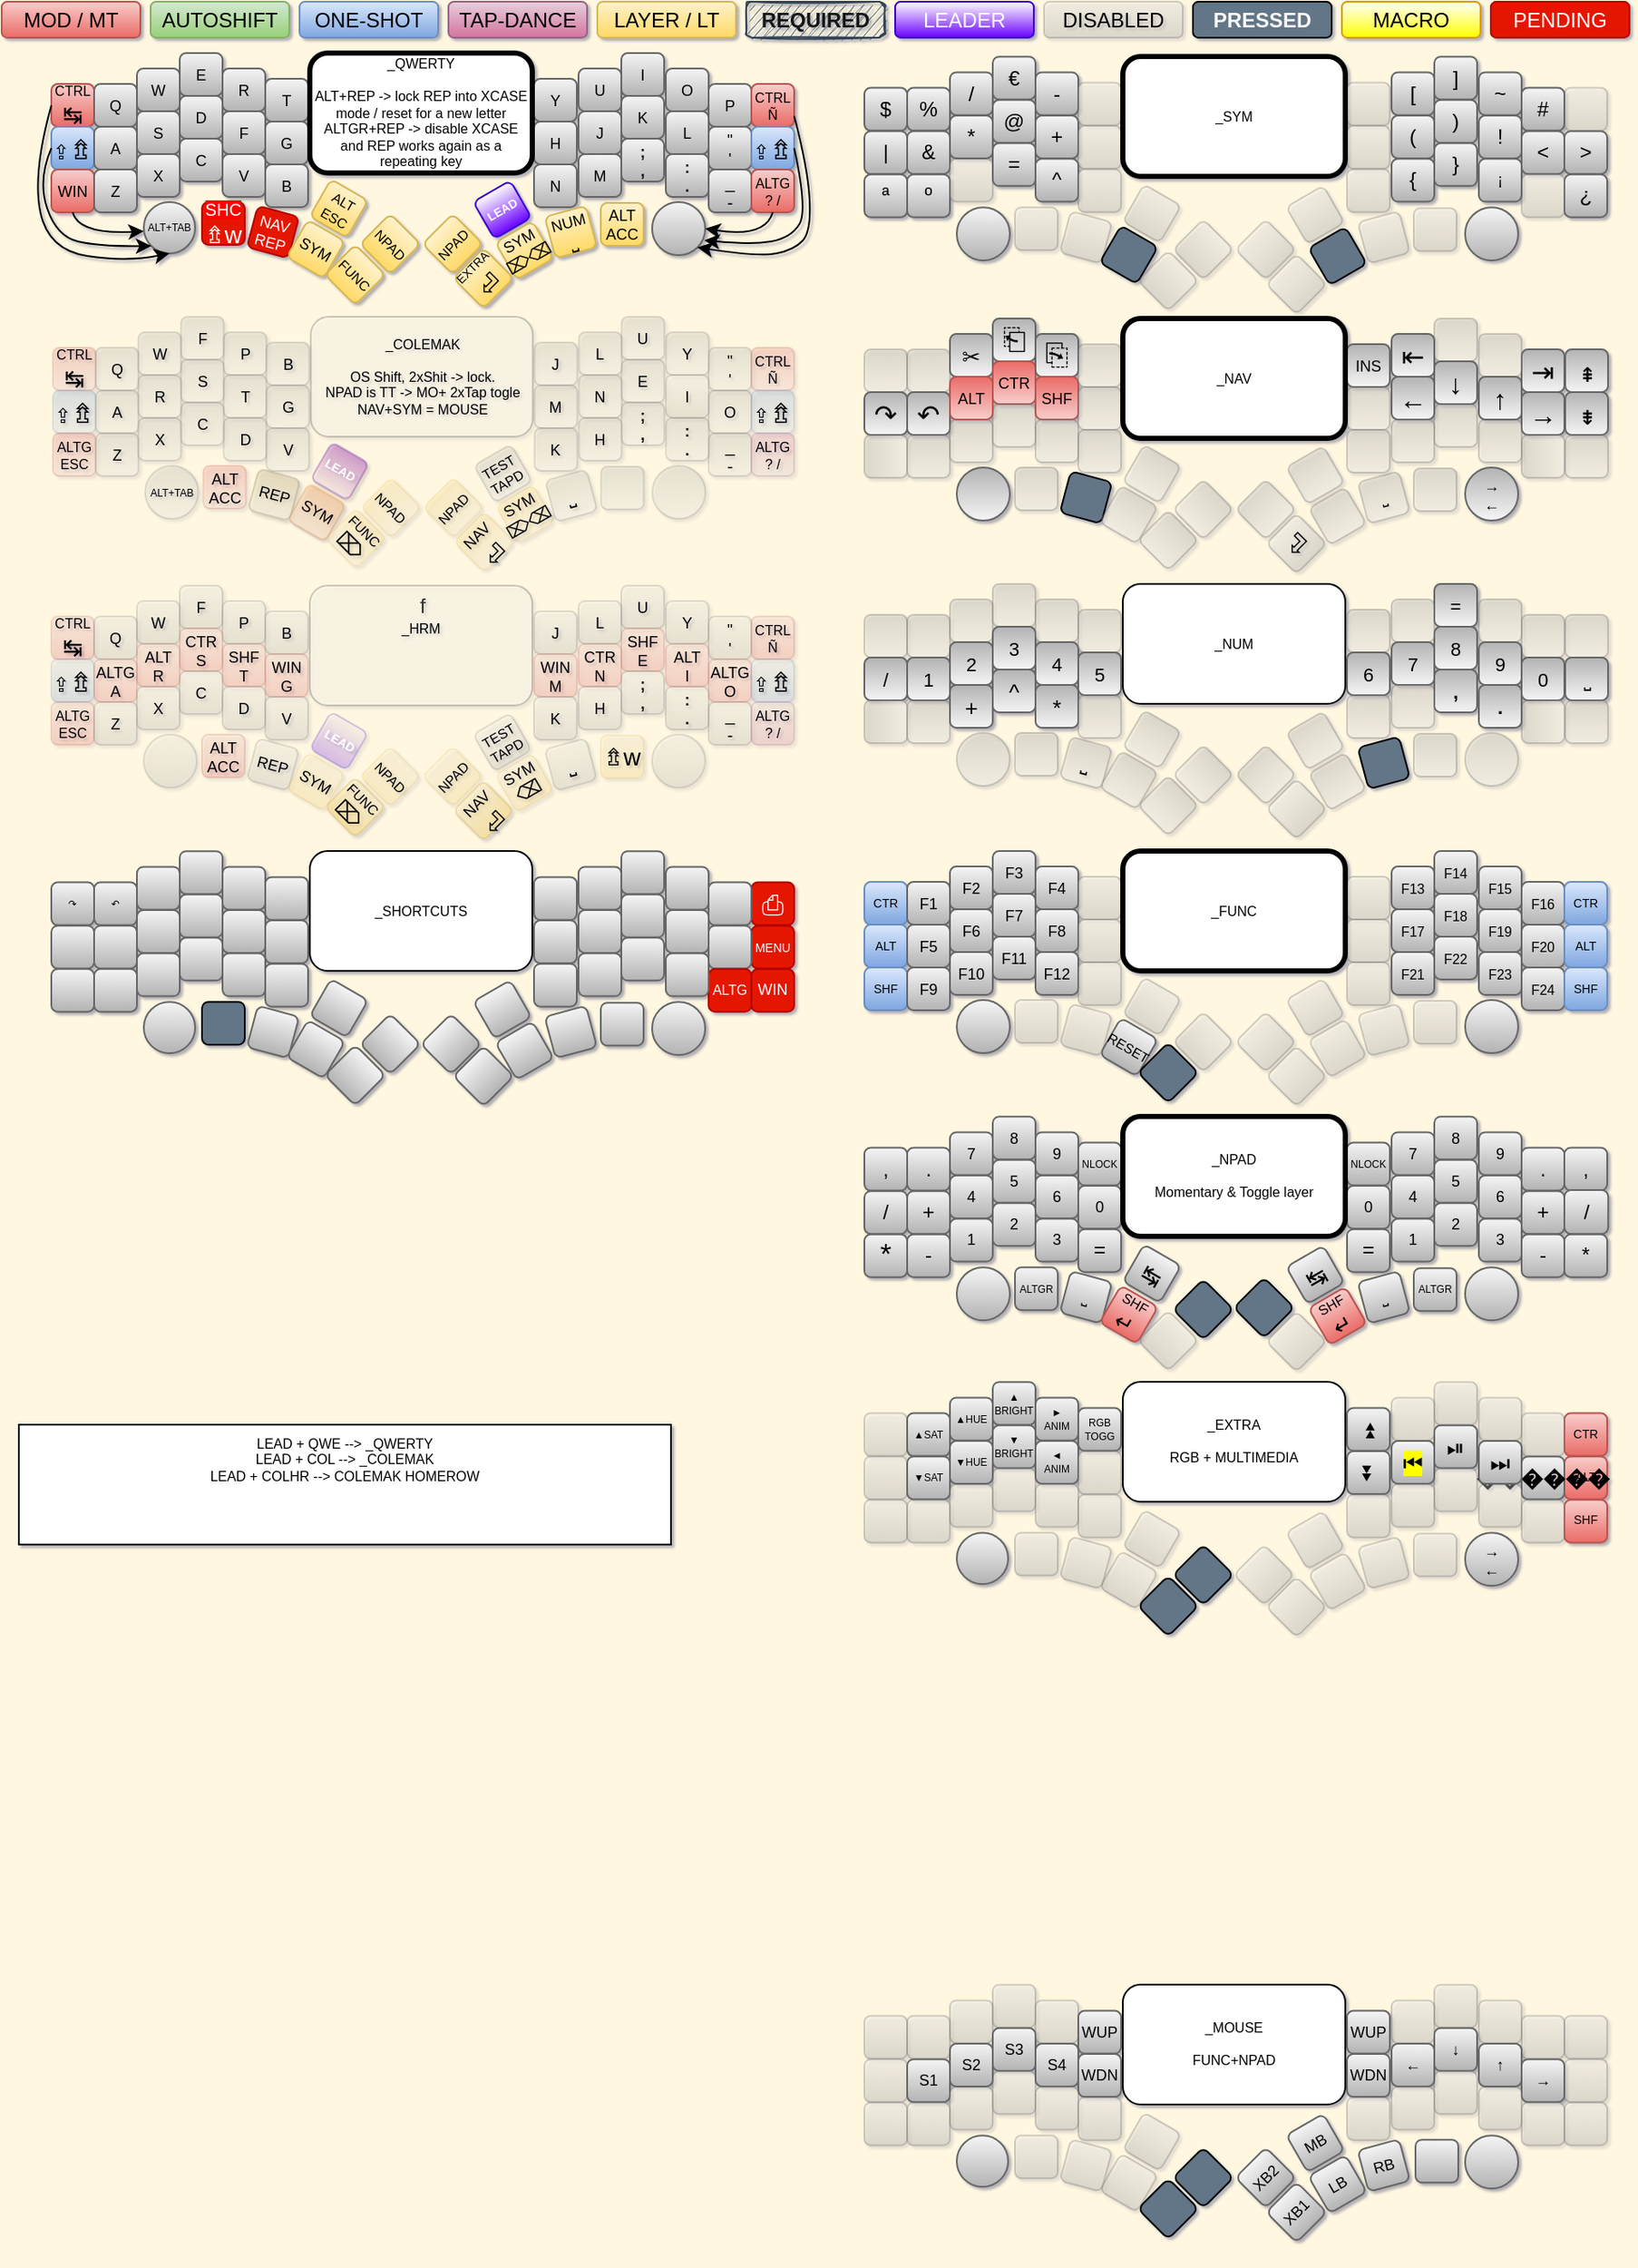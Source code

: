 <mxfile version="14.8.6" type="github" pages="4">
  <diagram id="nIPOBnqDMpIqWjdKk-vt" name="CUSTOM">
    <mxGraphModel dx="794" dy="499" grid="0" gridSize="3" guides="1" tooltips="1" connect="1" arrows="1" fold="1" page="1" pageScale="1" pageWidth="980" pageHeight="1390" background="#FFF7E0" math="0" shadow="1">
      <root>
        <mxCell id="0" />
        <mxCell id="1" parent="0" />
        <mxCell id="eZgq00gZfDjsTe4X8VJG-158" value="" style="group" parent="1" vertex="1" connectable="0">
          <mxGeometry x="510" y="500" width="434" height="159.178" as="geometry" />
        </mxCell>
        <mxCell id="Zb5v_W-21HPdfgIFEW2B-1" value="CTR" style="whiteSpace=wrap;html=1;aspect=fixed;strokeColor=#6c8ebf;rounded=1;strokeWidth=1;shadow=0;fillColor=#dae8fc;sketch=0;glass=0;fontSize=7;spacing=0;gradientColor=#7ea6e0;" parent="eZgq00gZfDjsTe4X8VJG-158" vertex="1">
          <mxGeometry y="20" width="25" height="25" as="geometry" />
        </mxCell>
        <mxCell id="Zb5v_W-21HPdfgIFEW2B-2" value="ALT" style="whiteSpace=wrap;html=1;aspect=fixed;strokeColor=#6c8ebf;rounded=1;strokeWidth=1;shadow=0;fillColor=#dae8fc;sketch=0;glass=0;fontSize=7;spacing=0;gradientColor=#7ea6e0;" parent="eZgq00gZfDjsTe4X8VJG-158" vertex="1">
          <mxGeometry y="45" width="25" height="25" as="geometry" />
        </mxCell>
        <mxCell id="Zb5v_W-21HPdfgIFEW2B-3" value="SHF" style="whiteSpace=wrap;html=1;aspect=fixed;strokeColor=#6c8ebf;rounded=1;strokeWidth=1;shadow=0;fillColor=#dae8fc;sketch=0;glass=0;fontSize=7;spacing=0;gradientColor=#7ea6e0;" parent="eZgq00gZfDjsTe4X8VJG-158" vertex="1">
          <mxGeometry y="70" width="25" height="25" as="geometry" />
        </mxCell>
        <mxCell id="Zb5v_W-21HPdfgIFEW2B-4" value="&lt;div&gt;F1&lt;/div&gt;" style="whiteSpace=wrap;html=1;aspect=fixed;strokeColor=#666666;rounded=1;strokeWidth=1;shadow=0;fillColor=#f5f5f5;sketch=0;glass=0;fontSize=9;spacing=0;gradientColor=#b3b3b3;" parent="eZgq00gZfDjsTe4X8VJG-158" vertex="1">
          <mxGeometry x="25" y="20" width="25" height="25" as="geometry" />
        </mxCell>
        <mxCell id="Zb5v_W-21HPdfgIFEW2B-5" value="&lt;div&gt;F5&lt;/div&gt;" style="whiteSpace=wrap;html=1;aspect=fixed;strokeColor=#666666;rounded=1;strokeWidth=1;shadow=0;fillColor=#f5f5f5;sketch=0;glass=0;fontSize=9;spacing=0;gradientColor=#b3b3b3;" parent="eZgq00gZfDjsTe4X8VJG-158" vertex="1">
          <mxGeometry x="25" y="45" width="25" height="25" as="geometry" />
        </mxCell>
        <mxCell id="Zb5v_W-21HPdfgIFEW2B-6" value="&lt;div&gt;F9&lt;/div&gt;" style="whiteSpace=wrap;html=1;aspect=fixed;strokeColor=#666666;rounded=1;strokeWidth=1;shadow=0;fillColor=#f5f5f5;sketch=0;glass=0;fontSize=9;spacing=0;gradientColor=#b3b3b3;" parent="eZgq00gZfDjsTe4X8VJG-158" vertex="1">
          <mxGeometry x="25" y="70" width="25" height="25" as="geometry" />
        </mxCell>
        <mxCell id="Zb5v_W-21HPdfgIFEW2B-7" value="&lt;div&gt;F2&lt;/div&gt;" style="whiteSpace=wrap;html=1;aspect=fixed;strokeColor=#666666;rounded=1;strokeWidth=1;shadow=0;fillColor=#f5f5f5;sketch=0;glass=0;fontSize=9;spacing=0;gradientColor=#b3b3b3;" parent="eZgq00gZfDjsTe4X8VJG-158" vertex="1">
          <mxGeometry x="50" y="11" width="25" height="25" as="geometry" />
        </mxCell>
        <mxCell id="Zb5v_W-21HPdfgIFEW2B-8" value="&lt;div&gt;F10&lt;/div&gt;" style="whiteSpace=wrap;html=1;aspect=fixed;strokeColor=#666666;rounded=1;strokeWidth=1;shadow=0;fillColor=#f5f5f5;sketch=0;glass=0;fontSize=9;spacing=0;gradientColor=#b3b3b3;" parent="eZgq00gZfDjsTe4X8VJG-158" vertex="1">
          <mxGeometry x="50" y="61" width="25" height="25" as="geometry" />
        </mxCell>
        <mxCell id="Zb5v_W-21HPdfgIFEW2B-9" value="&lt;div&gt;F3&lt;br&gt;&lt;/div&gt;" style="whiteSpace=wrap;html=1;aspect=fixed;strokeColor=#666666;rounded=1;strokeWidth=1;shadow=0;fillColor=#f5f5f5;sketch=0;glass=0;fontSize=9;gradientColor=#b3b3b3;" parent="eZgq00gZfDjsTe4X8VJG-158" vertex="1">
          <mxGeometry x="75" y="2" width="25" height="25" as="geometry" />
        </mxCell>
        <mxCell id="Zb5v_W-21HPdfgIFEW2B-10" value="&lt;div&gt;F7&lt;/div&gt;" style="whiteSpace=wrap;html=1;aspect=fixed;strokeColor=#666666;rounded=1;strokeWidth=1;shadow=0;fillColor=#f5f5f5;sketch=0;glass=0;fontSize=9;spacing=0;gradientColor=#b3b3b3;" parent="eZgq00gZfDjsTe4X8VJG-158" vertex="1">
          <mxGeometry x="75" y="27" width="25" height="25" as="geometry" />
        </mxCell>
        <mxCell id="Zb5v_W-21HPdfgIFEW2B-11" value="&lt;div&gt;F11&lt;/div&gt;" style="whiteSpace=wrap;html=1;aspect=fixed;strokeColor=#666666;rounded=1;strokeWidth=1;shadow=0;fillColor=#f5f5f5;sketch=0;glass=0;fontSize=9;spacing=0;gradientColor=#b3b3b3;" parent="eZgq00gZfDjsTe4X8VJG-158" vertex="1">
          <mxGeometry x="75" y="52" width="25" height="25" as="geometry" />
        </mxCell>
        <mxCell id="Zb5v_W-21HPdfgIFEW2B-12" value="&lt;div&gt;F4&lt;/div&gt;" style="whiteSpace=wrap;html=1;aspect=fixed;strokeColor=#666666;rounded=1;strokeWidth=1;shadow=0;fillColor=#f5f5f5;sketch=0;glass=0;fontSize=9;spacing=0;gradientColor=#b3b3b3;" parent="eZgq00gZfDjsTe4X8VJG-158" vertex="1">
          <mxGeometry x="100" y="11" width="25" height="25" as="geometry" />
        </mxCell>
        <mxCell id="Zb5v_W-21HPdfgIFEW2B-13" value="&lt;div&gt;F8&lt;/div&gt;" style="whiteSpace=wrap;html=1;aspect=fixed;strokeColor=#666666;rounded=1;strokeWidth=1;shadow=0;fillColor=#f5f5f5;sketch=0;glass=0;fontSize=9;spacing=0;gradientColor=#b3b3b3;" parent="eZgq00gZfDjsTe4X8VJG-158" vertex="1">
          <mxGeometry x="100" y="36" width="25" height="25" as="geometry" />
        </mxCell>
        <mxCell id="Zb5v_W-21HPdfgIFEW2B-14" value="&lt;div&gt;F12&lt;/div&gt;" style="whiteSpace=wrap;html=1;aspect=fixed;strokeColor=#666666;rounded=1;strokeWidth=1;shadow=0;fillColor=#f5f5f5;sketch=0;glass=0;fontSize=9;spacing=0;gradientColor=#b3b3b3;" parent="eZgq00gZfDjsTe4X8VJG-158" vertex="1">
          <mxGeometry x="100" y="61" width="25" height="25" as="geometry" />
        </mxCell>
        <mxCell id="Zb5v_W-21HPdfgIFEW2B-15" value="" style="whiteSpace=wrap;html=1;aspect=fixed;strokeColor=#666666;rounded=1;strokeWidth=1;shadow=0;fillColor=#f5f5f5;sketch=0;glass=0;fontSize=6;spacing=0;gradientColor=#b3b3b3;opacity=30;" parent="eZgq00gZfDjsTe4X8VJG-158" vertex="1">
          <mxGeometry x="125" y="17" width="25" height="25" as="geometry" />
        </mxCell>
        <mxCell id="Zb5v_W-21HPdfgIFEW2B-16" value="" style="whiteSpace=wrap;html=1;aspect=fixed;strokeColor=#666666;rounded=1;strokeWidth=1;shadow=0;fillColor=#f5f5f5;sketch=0;glass=0;fontSize=6;spacing=0;gradientColor=#b3b3b3;opacity=30;" parent="eZgq00gZfDjsTe4X8VJG-158" vertex="1">
          <mxGeometry x="125" y="42" width="25" height="25" as="geometry" />
        </mxCell>
        <mxCell id="Zb5v_W-21HPdfgIFEW2B-17" value="" style="whiteSpace=wrap;html=1;aspect=fixed;strokeColor=#666666;rounded=1;fillColor=#f5f5f5;sketch=0;glass=0;fontSize=6;gradientColor=#b3b3b3;shadow=0;strokeWidth=1;opacity=30;spacing=0;" parent="eZgq00gZfDjsTe4X8VJG-158" vertex="1">
          <mxGeometry x="125" y="67" width="25" height="25" as="geometry" />
        </mxCell>
        <mxCell id="Zb5v_W-21HPdfgIFEW2B-18" value="&lt;font style=&quot;font-size: 9px;&quot;&gt;&lt;br style=&quot;font-size: 9px;&quot;&gt;&lt;/font&gt;" style="whiteSpace=wrap;html=1;aspect=fixed;strokeColor=#666666;rounded=1;strokeWidth=1;shadow=0;fillColor=#f5f5f5;sketch=0;glass=0;fontSize=6;spacing=0;gradientColor=#b3b3b3;opacity=30;" parent="eZgq00gZfDjsTe4X8VJG-158" vertex="1">
          <mxGeometry x="88" y="89" width="25" height="25" as="geometry" />
        </mxCell>
        <mxCell id="Zb5v_W-21HPdfgIFEW2B-19" value="" style="whiteSpace=wrap;html=1;aspect=fixed;strokeColor=#666666;rounded=1;strokeWidth=1;shadow=0;fillColor=#f5f5f5;sketch=0;glass=0;rotation=15;fontSize=6;spacing=0;gradientColor=#b3b3b3;opacity=30;" parent="eZgq00gZfDjsTe4X8VJG-158" vertex="1">
          <mxGeometry x="117" y="94" width="25" height="25" as="geometry" />
        </mxCell>
        <mxCell id="Zb5v_W-21HPdfgIFEW2B-20" value="RESET" style="whiteSpace=wrap;html=1;aspect=fixed;rounded=1;strokeWidth=1;shadow=0;sketch=0;glass=0;rotation=30;fontSize=8;spacing=0;strokeColor=#666666;fillColor=#f5f5f5;gradientColor=#b3b3b3;" parent="eZgq00gZfDjsTe4X8VJG-158" vertex="1">
          <mxGeometry x="142" y="104" width="25" height="25" as="geometry" />
        </mxCell>
        <mxCell id="Zb5v_W-21HPdfgIFEW2B-21" value="" style="whiteSpace=wrap;html=1;aspect=fixed;strokeColor=#666666;rounded=1;fillColor=#f5f5f5;sketch=0;glass=0;rotation=30;fontSize=6;gradientColor=#b3b3b3;shadow=0;strokeWidth=1;opacity=30;spacing=0;" parent="eZgq00gZfDjsTe4X8VJG-158" vertex="1">
          <mxGeometry x="155.5" y="80.25" width="25" height="25" as="geometry" />
        </mxCell>
        <mxCell id="Zb5v_W-21HPdfgIFEW2B-22" value="" style="whiteSpace=wrap;html=1;aspect=fixed;strokeColor=#000000;rounded=1;shadow=0;fillColor=#647687;sketch=0;glass=0;rotation=45;fontSize=12;fontColor=#F7F7F7;fontStyle=1;gradientDirection=south;" parent="eZgq00gZfDjsTe4X8VJG-158" vertex="1">
          <mxGeometry x="165" y="119" width="25" height="25" as="geometry" />
        </mxCell>
        <mxCell id="Zb5v_W-21HPdfgIFEW2B-23" value="&lt;font style=&quot;font-size: 9px;&quot;&gt;&lt;br style=&quot;font-size: 9px;&quot;&gt;&lt;/font&gt;" style="whiteSpace=wrap;html=1;aspect=fixed;strokeColor=#666666;rounded=1;shadow=0;fillColor=#f5f5f5;sketch=0;glass=0;rotation=45;fontSize=6;fontColor=#000000;strokeWidth=1;gradientColor=#b3b3b3;opacity=30;spacing=0;" parent="eZgq00gZfDjsTe4X8VJG-158" vertex="1">
          <mxGeometry x="185.5" y="101" width="25" height="25" as="geometry" />
        </mxCell>
        <mxCell id="Zb5v_W-21HPdfgIFEW2B-24" value="&lt;div&gt;F6&lt;/div&gt;" style="whiteSpace=wrap;html=1;aspect=fixed;strokeColor=#666666;rounded=1;strokeWidth=1;shadow=0;fillColor=#f5f5f5;sketch=0;glass=0;fontSize=9;spacing=0;gradientColor=#b3b3b3;" parent="eZgq00gZfDjsTe4X8VJG-158" vertex="1">
          <mxGeometry x="50" y="36" width="25" height="25" as="geometry" />
        </mxCell>
        <mxCell id="Zb5v_W-21HPdfgIFEW2B-25" value="" style="ellipse;whiteSpace=wrap;html=1;aspect=fixed;fontSize=9;strokeWidth=1;fillColor=#f5f5f5;strokeColor=#666666;gradientColor=#b3b3b3;" parent="eZgq00gZfDjsTe4X8VJG-158" vertex="1">
          <mxGeometry x="54" y="89" width="31" height="31" as="geometry" />
        </mxCell>
        <mxCell id="Zb5v_W-21HPdfgIFEW2B-26" value="&lt;div style=&quot;font-size: 8px&quot;&gt;&lt;font style=&quot;font-size: 8px&quot;&gt;F16&lt;/font&gt;&lt;br style=&quot;font-size: 8px&quot;&gt;&lt;/div&gt;" style="whiteSpace=wrap;html=1;aspect=fixed;strokeColor=#666666;rounded=1;strokeWidth=1;shadow=0;fillColor=#f5f5f5;sketch=0;glass=0;fontSize=9;spacing=0;gradientColor=#b3b3b3;" parent="eZgq00gZfDjsTe4X8VJG-158" vertex="1">
          <mxGeometry x="384" y="20" width="25" height="25" as="geometry" />
        </mxCell>
        <mxCell id="Zb5v_W-21HPdfgIFEW2B-27" value="&lt;div style=&quot;font-size: 8px&quot;&gt;&lt;font style=&quot;font-size: 8px&quot;&gt;F20&lt;/font&gt;&lt;br style=&quot;font-size: 8px&quot;&gt;&lt;/div&gt;" style="whiteSpace=wrap;html=1;aspect=fixed;strokeColor=#666666;rounded=1;strokeWidth=1;shadow=0;fillColor=#f5f5f5;sketch=0;glass=0;fontSize=9;spacing=0;gradientColor=#b3b3b3;" parent="eZgq00gZfDjsTe4X8VJG-158" vertex="1">
          <mxGeometry x="384" y="45" width="25" height="25" as="geometry" />
        </mxCell>
        <mxCell id="Zb5v_W-21HPdfgIFEW2B-28" value="&lt;div style=&quot;font-size: 8px&quot;&gt;&lt;font style=&quot;font-size: 8px&quot;&gt;F24&lt;/font&gt;&lt;/div&gt;" style="whiteSpace=wrap;html=1;aspect=fixed;strokeColor=#666666;rounded=1;strokeWidth=1;shadow=0;fillColor=#f5f5f5;sketch=0;glass=0;fontSize=9;spacing=0;gradientColor=#b3b3b3;" parent="eZgq00gZfDjsTe4X8VJG-158" vertex="1">
          <mxGeometry x="384" y="70" width="25" height="25" as="geometry" />
        </mxCell>
        <mxCell id="Zb5v_W-21HPdfgIFEW2B-29" value="&lt;div style=&quot;font-size: 8px&quot;&gt;&lt;font style=&quot;font-size: 8px&quot;&gt;F15&lt;/font&gt;&lt;br style=&quot;font-size: 8px&quot;&gt;&lt;/div&gt;" style="whiteSpace=wrap;html=1;aspect=fixed;strokeColor=#666666;rounded=1;strokeWidth=1;shadow=0;fillColor=#f5f5f5;sketch=0;glass=0;fontSize=9;spacing=0;gradientColor=#b3b3b3;" parent="eZgq00gZfDjsTe4X8VJG-158" vertex="1">
          <mxGeometry x="359" y="11" width="25" height="25" as="geometry" />
        </mxCell>
        <mxCell id="Zb5v_W-21HPdfgIFEW2B-30" value="&lt;font style=&quot;font-size: 8px&quot;&gt;F23&lt;/font&gt;" style="whiteSpace=wrap;html=1;aspect=fixed;strokeColor=#666666;rounded=1;strokeWidth=1;shadow=0;fillColor=#f5f5f5;sketch=0;glass=0;fontSize=9;spacing=0;fontStyle=0;gradientColor=#b3b3b3;" parent="eZgq00gZfDjsTe4X8VJG-158" vertex="1">
          <mxGeometry x="359" y="61" width="25" height="25" as="geometry" />
        </mxCell>
        <mxCell id="Zb5v_W-21HPdfgIFEW2B-31" value="&lt;div style=&quot;font-size: 8px&quot;&gt;&lt;font style=&quot;font-size: 8px&quot;&gt;F14&lt;/font&gt;&lt;br style=&quot;font-size: 8px&quot;&gt;&lt;/div&gt;" style="whiteSpace=wrap;html=1;aspect=fixed;strokeColor=#666666;rounded=1;strokeWidth=1;shadow=0;fillColor=#f5f5f5;sketch=0;glass=0;fontSize=9;gradientColor=#b3b3b3;" parent="eZgq00gZfDjsTe4X8VJG-158" vertex="1">
          <mxGeometry x="333" y="2" width="25" height="25" as="geometry" />
        </mxCell>
        <mxCell id="Zb5v_W-21HPdfgIFEW2B-32" value="&lt;div style=&quot;font-size: 8px&quot;&gt;&lt;font style=&quot;font-size: 8px&quot;&gt;F18&lt;/font&gt;&lt;br style=&quot;font-size: 8px&quot;&gt;&lt;/div&gt;" style="whiteSpace=wrap;html=1;aspect=fixed;strokeColor=#666666;rounded=1;strokeWidth=1;shadow=0;fillColor=#f5f5f5;sketch=0;glass=0;fontSize=9;spacing=0;gradientColor=#b3b3b3;" parent="eZgq00gZfDjsTe4X8VJG-158" vertex="1">
          <mxGeometry x="333" y="27" width="25" height="25" as="geometry" />
        </mxCell>
        <mxCell id="Zb5v_W-21HPdfgIFEW2B-33" value="&lt;div style=&quot;font-size: 8px&quot;&gt;&lt;font style=&quot;font-size: 8px&quot;&gt;F22&lt;/font&gt;&lt;br style=&quot;font-size: 8px&quot;&gt;&lt;/div&gt;" style="whiteSpace=wrap;html=1;aspect=fixed;strokeColor=#666666;rounded=1;strokeWidth=1;shadow=0;fillColor=#f5f5f5;sketch=0;glass=0;fontSize=9;spacing=0;fontStyle=0;gradientColor=#b3b3b3;" parent="eZgq00gZfDjsTe4X8VJG-158" vertex="1">
          <mxGeometry x="333" y="52" width="25" height="25" as="geometry" />
        </mxCell>
        <mxCell id="Zb5v_W-21HPdfgIFEW2B-34" value="&lt;div&gt;&lt;font style=&quot;font-size: 8px&quot;&gt;F13&lt;/font&gt;&lt;/div&gt;" style="whiteSpace=wrap;html=1;aspect=fixed;strokeColor=#666666;rounded=1;strokeWidth=1;shadow=0;fillColor=#f5f5f5;sketch=0;glass=0;fontSize=9;spacing=0;gradientColor=#b3b3b3;" parent="eZgq00gZfDjsTe4X8VJG-158" vertex="1">
          <mxGeometry x="308" y="11" width="25" height="25" as="geometry" />
        </mxCell>
        <mxCell id="Zb5v_W-21HPdfgIFEW2B-35" value="&lt;div style=&quot;font-size: 8px&quot;&gt;&lt;font style=&quot;font-size: 8px&quot;&gt;F17&lt;/font&gt;&lt;br style=&quot;font-size: 8px&quot;&gt;&lt;/div&gt;" style="whiteSpace=wrap;html=1;aspect=fixed;strokeColor=#666666;rounded=1;strokeWidth=1;shadow=0;fillColor=#f5f5f5;sketch=0;glass=0;fontSize=9;spacing=0;gradientColor=#b3b3b3;" parent="eZgq00gZfDjsTe4X8VJG-158" vertex="1">
          <mxGeometry x="308" y="36" width="25" height="25" as="geometry" />
        </mxCell>
        <mxCell id="Zb5v_W-21HPdfgIFEW2B-36" value="&lt;div style=&quot;font-size: 8px&quot;&gt;&lt;font style=&quot;font-size: 8px&quot;&gt;F21&lt;/font&gt;&lt;br style=&quot;font-size: 8px&quot;&gt;&lt;/div&gt;" style="whiteSpace=wrap;html=1;aspect=fixed;strokeColor=#666666;rounded=1;strokeWidth=1;shadow=0;fillColor=#f5f5f5;sketch=0;glass=0;fontSize=9;spacing=0;gradientColor=#b3b3b3;" parent="eZgq00gZfDjsTe4X8VJG-158" vertex="1">
          <mxGeometry x="308" y="61" width="25" height="25" as="geometry" />
        </mxCell>
        <mxCell id="Zb5v_W-21HPdfgIFEW2B-37" value="" style="whiteSpace=wrap;html=1;aspect=fixed;strokeColor=#666666;rounded=1;strokeWidth=1;shadow=0;fillColor=#f5f5f5;sketch=0;glass=0;fontSize=6;spacing=0;gradientColor=#b3b3b3;opacity=30;" parent="eZgq00gZfDjsTe4X8VJG-158" vertex="1">
          <mxGeometry x="282" y="17" width="25" height="25" as="geometry" />
        </mxCell>
        <mxCell id="Zb5v_W-21HPdfgIFEW2B-38" value="" style="whiteSpace=wrap;html=1;aspect=fixed;strokeColor=#666666;rounded=1;strokeWidth=1;shadow=0;fillColor=#f5f5f5;sketch=0;glass=0;fontSize=6;spacing=0;gradientColor=#b3b3b3;opacity=30;" parent="eZgq00gZfDjsTe4X8VJG-158" vertex="1">
          <mxGeometry x="282" y="42" width="25" height="25" as="geometry" />
        </mxCell>
        <mxCell id="Zb5v_W-21HPdfgIFEW2B-39" value="" style="whiteSpace=wrap;html=1;aspect=fixed;strokeColor=#666666;rounded=1;fillColor=#f5f5f5;sketch=0;glass=0;fontSize=6;gradientColor=#b3b3b3;shadow=0;strokeWidth=1;opacity=30;spacing=0;" parent="eZgq00gZfDjsTe4X8VJG-158" vertex="1">
          <mxGeometry x="282" y="67" width="25" height="25" as="geometry" />
        </mxCell>
        <mxCell id="Zb5v_W-21HPdfgIFEW2B-40" value="&lt;font style=&quot;font-size: 9px;&quot;&gt;&lt;br style=&quot;font-size: 9px;&quot;&gt;&lt;/font&gt;" style="whiteSpace=wrap;html=1;aspect=fixed;strokeColor=#666666;rounded=1;strokeWidth=1;shadow=0;fillColor=#f5f5f5;sketch=0;glass=0;fontSize=6;spacing=0;gradientColor=#b3b3b3;opacity=30;" parent="eZgq00gZfDjsTe4X8VJG-158" vertex="1">
          <mxGeometry x="321" y="89.5" width="25" height="25" as="geometry" />
        </mxCell>
        <mxCell id="Zb5v_W-21HPdfgIFEW2B-41" value="" style="whiteSpace=wrap;html=1;aspect=fixed;strokeColor=#666666;rounded=1;strokeWidth=1;shadow=0;fillColor=#f5f5f5;sketch=0;glass=0;rotation=345;fontSize=6;spacing=0;gradientColor=#b3b3b3;opacity=30;" parent="eZgq00gZfDjsTe4X8VJG-158" vertex="1">
          <mxGeometry x="291" y="94" width="25" height="25" as="geometry" />
        </mxCell>
        <mxCell id="Zb5v_W-21HPdfgIFEW2B-42" value="" style="whiteSpace=wrap;html=1;aspect=fixed;strokeColor=#666666;rounded=1;strokeWidth=1;shadow=0;fillColor=#f5f5f5;sketch=0;glass=0;rotation=330;fontSize=6;spacing=0;gradientColor=#b3b3b3;opacity=30;" parent="eZgq00gZfDjsTe4X8VJG-158" vertex="1">
          <mxGeometry x="264" y="104.75" width="25" height="25" as="geometry" />
        </mxCell>
        <mxCell id="Zb5v_W-21HPdfgIFEW2B-43" value="" style="whiteSpace=wrap;html=1;aspect=fixed;strokeColor=#666666;rounded=1;fillColor=#f5f5f5;sketch=0;glass=0;rotation=330;fontSize=6;gradientColor=#b3b3b3;shadow=0;strokeWidth=1;opacity=30;spacing=0;" parent="eZgq00gZfDjsTe4X8VJG-158" vertex="1">
          <mxGeometry x="251" y="81" width="25" height="25" as="geometry" />
        </mxCell>
        <mxCell id="Zb5v_W-21HPdfgIFEW2B-44" value="&lt;font style=&quot;font-size: 9px;&quot;&gt;&lt;br style=&quot;font-size: 9px;&quot;&gt;&lt;/font&gt;" style="whiteSpace=wrap;html=1;aspect=fixed;strokeColor=#666666;rounded=1;shadow=0;fillColor=#f5f5f5;sketch=0;glass=0;rotation=315;fontSize=6;fontColor=#000000;strokeWidth=1;gradientColor=#b3b3b3;opacity=30;spacing=0;" parent="eZgq00gZfDjsTe4X8VJG-158" vertex="1">
          <mxGeometry x="240" y="121" width="25" height="25" as="geometry" />
        </mxCell>
        <mxCell id="Zb5v_W-21HPdfgIFEW2B-45" value="&lt;font style=&quot;font-size: 9px;&quot;&gt;&lt;br style=&quot;font-size: 9px;&quot;&gt;&lt;/font&gt;" style="whiteSpace=wrap;html=1;aspect=fixed;strokeColor=#666666;rounded=1;shadow=0;fillColor=#f5f5f5;sketch=0;glass=0;rotation=315;fontSize=6;fontColor=#000000;strokeWidth=1;gradientColor=#b3b3b3;opacity=30;spacing=0;" parent="eZgq00gZfDjsTe4X8VJG-158" vertex="1">
          <mxGeometry x="222" y="101" width="25" height="25" as="geometry" />
        </mxCell>
        <mxCell id="Zb5v_W-21HPdfgIFEW2B-46" value="&lt;div style=&quot;font-size: 8px&quot;&gt;&lt;font style=&quot;font-size: 8px&quot;&gt;F19&lt;/font&gt;&lt;br style=&quot;font-size: 8px&quot;&gt;&lt;/div&gt;" style="whiteSpace=wrap;html=1;aspect=fixed;strokeColor=#666666;rounded=1;strokeWidth=1;shadow=0;fillColor=#f5f5f5;sketch=0;glass=0;fontSize=9;spacing=0;gradientColor=#b3b3b3;" parent="eZgq00gZfDjsTe4X8VJG-158" vertex="1">
          <mxGeometry x="359" y="36" width="25" height="25" as="geometry" />
        </mxCell>
        <mxCell id="Zb5v_W-21HPdfgIFEW2B-47" value="" style="ellipse;whiteSpace=wrap;html=1;aspect=fixed;fontSize=9;strokeWidth=1;fillColor=#f5f5f5;strokeColor=#666666;gradientColor=#b3b3b3;" parent="eZgq00gZfDjsTe4X8VJG-158" vertex="1">
          <mxGeometry x="351" y="89" width="31" height="31" as="geometry" />
        </mxCell>
        <mxCell id="Zb5v_W-21HPdfgIFEW2B-48" value="&lt;div&gt;_FUNC&lt;/div&gt;" style="rounded=1;whiteSpace=wrap;html=1;fontSize=8;strokeWidth=3;" parent="eZgq00gZfDjsTe4X8VJG-158" vertex="1">
          <mxGeometry x="151" y="2" width="130" height="70" as="geometry" />
        </mxCell>
        <mxCell id="eZgq00gZfDjsTe4X8VJG-148" value="CTR" style="whiteSpace=wrap;html=1;aspect=fixed;strokeColor=#6c8ebf;rounded=1;strokeWidth=1;shadow=0;fillColor=#dae8fc;sketch=0;glass=0;fontSize=7;spacing=0;gradientColor=#7ea6e0;" parent="eZgq00gZfDjsTe4X8VJG-158" vertex="1">
          <mxGeometry x="409" y="20" width="25" height="25" as="geometry" />
        </mxCell>
        <mxCell id="eZgq00gZfDjsTe4X8VJG-149" value="ALT" style="whiteSpace=wrap;html=1;aspect=fixed;strokeColor=#6c8ebf;rounded=1;strokeWidth=1;shadow=0;fillColor=#dae8fc;sketch=0;glass=0;fontSize=7;spacing=0;gradientColor=#7ea6e0;" parent="eZgq00gZfDjsTe4X8VJG-158" vertex="1">
          <mxGeometry x="409" y="45" width="25" height="25" as="geometry" />
        </mxCell>
        <mxCell id="eZgq00gZfDjsTe4X8VJG-150" value="SHF" style="whiteSpace=wrap;html=1;aspect=fixed;strokeColor=#6c8ebf;rounded=1;strokeWidth=1;shadow=0;fillColor=#dae8fc;sketch=0;glass=0;fontSize=7;spacing=0;gradientColor=#7ea6e0;" parent="eZgq00gZfDjsTe4X8VJG-158" vertex="1">
          <mxGeometry x="409" y="70" width="25" height="25" as="geometry" />
        </mxCell>
        <mxCell id="eZgq00gZfDjsTe4X8VJG-159" value="&#xa;⎗&#xa;&#xa;" style="group;fontSize=12;" parent="1" vertex="1" connectable="0">
          <mxGeometry x="510" y="190" width="434.5" height="159.178" as="geometry" />
        </mxCell>
        <mxCell id="PY5Cf2XhcSbaY2lpMMKc-1" value="" style="whiteSpace=wrap;html=1;aspect=fixed;strokeColor=#666666;rounded=1;fillColor=#f5f5f5;fontSize=6;flipH=1;flipV=1;gradientColor=#b3b3b3;fontColor=#000000;shadow=0;strokeWidth=1;glass=0;spacing=0;sketch=0;opacity=30;" parent="eZgq00gZfDjsTe4X8VJG-159" vertex="1">
          <mxGeometry y="19" width="25" height="25" as="geometry" />
        </mxCell>
        <mxCell id="PY5Cf2XhcSbaY2lpMMKc-2" value="↷" style="whiteSpace=wrap;html=1;aspect=fixed;rounded=1;strokeWidth=1;shadow=0;sketch=0;glass=0;fontSize=16;flipH=1;flipV=1;fillColor=#f5f5f5;strokeColor=#666666;fontColor=#000000;gradientColor=#b3b3b3;spacing=0;" parent="eZgq00gZfDjsTe4X8VJG-159" vertex="1">
          <mxGeometry y="44" width="25" height="25" as="geometry" />
        </mxCell>
        <mxCell id="PY5Cf2XhcSbaY2lpMMKc-3" value="" style="whiteSpace=wrap;html=1;aspect=fixed;strokeColor=#666666;rounded=1;strokeWidth=1;shadow=0;fillColor=#f5f5f5;sketch=0;glass=0;fontSize=6;spacing=0;flipH=1;flipV=1;direction=north;gradientColor=#b3b3b3;opacity=30;" parent="eZgq00gZfDjsTe4X8VJG-159" vertex="1">
          <mxGeometry y="69" width="25" height="25" as="geometry" />
        </mxCell>
        <mxCell id="PY5Cf2XhcSbaY2lpMMKc-4" value="" style="whiteSpace=wrap;html=1;aspect=fixed;strokeColor=#666666;rounded=1;strokeWidth=1;shadow=0;fillColor=#f5f5f5;sketch=0;glass=0;fontSize=6;spacing=0;flipH=1;flipV=1;gradientColor=#b3b3b3;opacity=30;" parent="eZgq00gZfDjsTe4X8VJG-159" vertex="1">
          <mxGeometry x="25" y="19" width="25" height="25" as="geometry" />
        </mxCell>
        <mxCell id="PY5Cf2XhcSbaY2lpMMKc-5" value="↶" style="whiteSpace=wrap;html=1;aspect=fixed;strokeColor=#666666;rounded=1;strokeWidth=1;shadow=0;fillColor=#f5f5f5;sketch=0;glass=0;fontSize=16;spacing=0;align=center;flipH=1;flipV=1;gradientColor=#b3b3b3;" parent="eZgq00gZfDjsTe4X8VJG-159" vertex="1">
          <mxGeometry x="25" y="44" width="25" height="25" as="geometry" />
        </mxCell>
        <mxCell id="PY5Cf2XhcSbaY2lpMMKc-6" value="" style="whiteSpace=wrap;html=1;aspect=fixed;strokeColor=#666666;rounded=1;strokeWidth=1;shadow=0;fillColor=#f5f5f5;sketch=0;glass=0;fontSize=6;spacing=0;flipH=1;flipV=1;gradientColor=#b3b3b3;opacity=30;" parent="eZgq00gZfDjsTe4X8VJG-159" vertex="1">
          <mxGeometry x="25" y="69" width="25" height="25" as="geometry" />
        </mxCell>
        <mxCell id="PY5Cf2XhcSbaY2lpMMKc-7" value="&lt;span class=&quot;box&quot; style=&quot;font-size: 13px&quot;&gt;✂&lt;/span&gt;" style="whiteSpace=wrap;html=1;aspect=fixed;strokeColor=#666666;rounded=1;strokeWidth=1;shadow=0;fillColor=#f5f5f5;sketch=0;glass=0;fontSize=9;spacing=0;flipH=1;flipV=1;gradientColor=#b3b3b3;" parent="eZgq00gZfDjsTe4X8VJG-159" vertex="1">
          <mxGeometry x="50" y="10" width="25" height="25" as="geometry" />
        </mxCell>
        <mxCell id="PY5Cf2XhcSbaY2lpMMKc-8" value="" style="whiteSpace=wrap;html=1;aspect=fixed;strokeColor=#666666;rounded=1;strokeWidth=1;shadow=0;fillColor=#f5f5f5;sketch=0;glass=0;fontSize=6;spacing=0;flipH=1;flipV=1;gradientColor=#b3b3b3;opacity=30;" parent="eZgq00gZfDjsTe4X8VJG-159" vertex="1">
          <mxGeometry x="50" y="60" width="25" height="25" as="geometry" />
        </mxCell>
        <mxCell id="PY5Cf2XhcSbaY2lpMMKc-9" value="⎗" style="whiteSpace=wrap;html=1;aspect=fixed;strokeColor=#666666;rounded=1;strokeWidth=1;shadow=0;fillColor=#f5f5f5;sketch=0;glass=0;fontSize=17;flipH=1;flipV=1;gradientColor=#b3b3b3;spacing=0;" parent="eZgq00gZfDjsTe4X8VJG-159" vertex="1">
          <mxGeometry x="75" y="1" width="25" height="25" as="geometry" />
        </mxCell>
        <mxCell id="PY5Cf2XhcSbaY2lpMMKc-10" value="CTR" style="whiteSpace=wrap;html=1;aspect=fixed;strokeColor=#b85450;rounded=1;strokeWidth=1;shadow=0;fillColor=#f8cecc;sketch=0;glass=0;fontSize=9;spacing=0;flipH=1;flipV=1;gradientColor=#ea6b66;" parent="eZgq00gZfDjsTe4X8VJG-159" vertex="1">
          <mxGeometry x="75" y="26" width="25" height="25" as="geometry" />
        </mxCell>
        <mxCell id="PY5Cf2XhcSbaY2lpMMKc-11" value="" style="whiteSpace=wrap;html=1;aspect=fixed;strokeColor=#666666;rounded=1;strokeWidth=1;shadow=0;fillColor=#f5f5f5;sketch=0;glass=0;fontSize=6;spacing=0;flipH=1;flipV=1;gradientColor=#b3b3b3;opacity=30;" parent="eZgq00gZfDjsTe4X8VJG-159" vertex="1">
          <mxGeometry x="75" y="51" width="25" height="25" as="geometry" />
        </mxCell>
        <mxCell id="PY5Cf2XhcSbaY2lpMMKc-12" value="⎘" style="whiteSpace=wrap;html=1;aspect=fixed;strokeColor=#666666;rounded=1;strokeWidth=1;shadow=0;fillColor=#f5f5f5;sketch=0;glass=0;fontSize=17;spacing=0;flipH=1;flipV=1;gradientColor=#b3b3b3;" parent="eZgq00gZfDjsTe4X8VJG-159" vertex="1">
          <mxGeometry x="100" y="10" width="25" height="25" as="geometry" />
        </mxCell>
        <mxCell id="PY5Cf2XhcSbaY2lpMMKc-13" value="SHF" style="whiteSpace=wrap;html=1;aspect=fixed;strokeColor=#b85450;rounded=1;strokeWidth=1;shadow=0;fillColor=#f8cecc;sketch=0;glass=0;fontSize=9;spacing=0;flipH=1;flipV=1;gradientColor=#ea6b66;" parent="eZgq00gZfDjsTe4X8VJG-159" vertex="1">
          <mxGeometry x="100" y="35" width="25" height="25" as="geometry" />
        </mxCell>
        <mxCell id="PY5Cf2XhcSbaY2lpMMKc-14" value="" style="whiteSpace=wrap;html=1;aspect=fixed;strokeColor=#666666;rounded=1;strokeWidth=1;shadow=0;fillColor=#f5f5f5;sketch=0;glass=0;fontSize=6;spacing=0;flipH=1;flipV=1;gradientColor=#b3b3b3;opacity=30;" parent="eZgq00gZfDjsTe4X8VJG-159" vertex="1">
          <mxGeometry x="100" y="60" width="25" height="25" as="geometry" />
        </mxCell>
        <mxCell id="PY5Cf2XhcSbaY2lpMMKc-15" value="" style="whiteSpace=wrap;html=1;aspect=fixed;strokeColor=#666666;rounded=1;strokeWidth=1;shadow=0;fillColor=#f5f5f5;sketch=0;glass=0;fontSize=6;spacing=0;flipH=1;flipV=1;gradientColor=#b3b3b3;opacity=30;" parent="eZgq00gZfDjsTe4X8VJG-159" vertex="1">
          <mxGeometry x="125" y="16" width="25" height="25" as="geometry" />
        </mxCell>
        <mxCell id="PY5Cf2XhcSbaY2lpMMKc-16" value="" style="whiteSpace=wrap;html=1;aspect=fixed;strokeColor=#666666;rounded=1;strokeWidth=1;shadow=0;fillColor=#f5f5f5;sketch=0;glass=0;fontSize=6;spacing=0;flipH=1;flipV=1;gradientColor=#b3b3b3;opacity=30;" parent="eZgq00gZfDjsTe4X8VJG-159" vertex="1">
          <mxGeometry x="125" y="41" width="25" height="25" as="geometry" />
        </mxCell>
        <mxCell id="PY5Cf2XhcSbaY2lpMMKc-17" value="" style="whiteSpace=wrap;html=1;aspect=fixed;strokeColor=#666666;rounded=1;strokeWidth=1;shadow=0;fillColor=#f5f5f5;sketch=0;glass=0;fontSize=6;flipH=1;flipV=1;fontColor=#000000;gradientColor=#b3b3b3;spacing=0;opacity=30;" parent="eZgq00gZfDjsTe4X8VJG-159" vertex="1">
          <mxGeometry x="125" y="66" width="25" height="25" as="geometry" />
        </mxCell>
        <mxCell id="PY5Cf2XhcSbaY2lpMMKc-18" value="&lt;font style=&quot;font-size: 9px;&quot;&gt;&lt;br style=&quot;font-size: 9px;&quot;&gt;&lt;/font&gt;" style="whiteSpace=wrap;html=1;aspect=fixed;strokeColor=#666666;rounded=1;shadow=0;sketch=0;glass=0;fontSize=6;flipH=1;flipV=1;fontColor=#000000;fillColor=#f5f5f5;gradientColor=#b3b3b3;strokeWidth=1;opacity=30;spacing=0;" parent="eZgq00gZfDjsTe4X8VJG-159" vertex="1">
          <mxGeometry x="88" y="88" width="25" height="25" as="geometry" />
        </mxCell>
        <mxCell id="PY5Cf2XhcSbaY2lpMMKc-19" value="" style="whiteSpace=wrap;html=1;aspect=fixed;strokeColor=#000000;rounded=1;shadow=0;fillColor=#647687;sketch=0;glass=0;rotation=15;fontSize=12;flipH=1;flipV=1;fontColor=#F7F7F7;gradientColor=none;fontStyle=1;gradientDirection=south;" parent="eZgq00gZfDjsTe4X8VJG-159" vertex="1">
          <mxGeometry x="117" y="93" width="25" height="25" as="geometry" />
        </mxCell>
        <mxCell id="PY5Cf2XhcSbaY2lpMMKc-20" value="" style="whiteSpace=wrap;html=1;aspect=fixed;strokeColor=#666666;rounded=1;shadow=0;fillColor=#f5f5f5;sketch=0;glass=0;rotation=30;fontSize=6;flipH=1;flipV=1;fontColor=#000000;strokeWidth=1;gradientColor=#b3b3b3;spacing=0;opacity=30;" parent="eZgq00gZfDjsTe4X8VJG-159" vertex="1">
          <mxGeometry x="142" y="103" width="25" height="25" as="geometry" />
        </mxCell>
        <mxCell id="PY5Cf2XhcSbaY2lpMMKc-21" value="" style="whiteSpace=wrap;html=1;aspect=fixed;strokeColor=#666666;rounded=1;shadow=0;fillColor=#f5f5f5;sketch=0;glass=0;rotation=30;fontSize=6;flipH=1;flipV=1;gradientColor=#b3b3b3;strokeWidth=1;opacity=30;spacing=0;" parent="eZgq00gZfDjsTe4X8VJG-159" vertex="1">
          <mxGeometry x="155.5" y="79.25" width="25" height="25" as="geometry" />
        </mxCell>
        <mxCell id="PY5Cf2XhcSbaY2lpMMKc-22" value="" style="whiteSpace=wrap;html=1;aspect=fixed;strokeColor=#666666;rounded=1;strokeWidth=1;shadow=0;fillColor=#f5f5f5;sketch=0;glass=0;rotation=45;fontSize=6;spacing=0;flipH=1;flipV=1;gradientColor=#b3b3b3;opacity=30;" parent="eZgq00gZfDjsTe4X8VJG-159" vertex="1">
          <mxGeometry x="165" y="118" width="25" height="25" as="geometry" />
        </mxCell>
        <mxCell id="PY5Cf2XhcSbaY2lpMMKc-23" value="" style="whiteSpace=wrap;html=1;aspect=fixed;strokeColor=#666666;rounded=1;shadow=0;fillColor=#f5f5f5;sketch=0;glass=0;rotation=45;fontSize=6;flipH=1;flipV=1;fontColor=#000000;strokeWidth=1;gradientColor=#b3b3b3;opacity=30;spacing=0;" parent="eZgq00gZfDjsTe4X8VJG-159" vertex="1">
          <mxGeometry x="185.5" y="100" width="25" height="25" as="geometry" />
        </mxCell>
        <mxCell id="PY5Cf2XhcSbaY2lpMMKc-24" value="ALT" style="whiteSpace=wrap;html=1;aspect=fixed;strokeColor=#b85450;rounded=1;strokeWidth=1;shadow=0;fillColor=#f8cecc;sketch=0;glass=0;fontSize=9;spacing=0;flipH=1;flipV=1;gradientColor=#ea6b66;" parent="eZgq00gZfDjsTe4X8VJG-159" vertex="1">
          <mxGeometry x="50" y="35" width="25" height="25" as="geometry" />
        </mxCell>
        <mxCell id="PY5Cf2XhcSbaY2lpMMKc-25" value="" style="ellipse;whiteSpace=wrap;html=1;aspect=fixed;fontSize=9;strokeWidth=1;fillColor=#f5f5f5;strokeColor=#666666;flipH=1;flipV=1;gradientColor=#b3b3b3;" parent="eZgq00gZfDjsTe4X8VJG-159" vertex="1">
          <mxGeometry x="54" y="88" width="31" height="31" as="geometry" />
        </mxCell>
        <mxCell id="PY5Cf2XhcSbaY2lpMMKc-26" value="⇥" style="whiteSpace=wrap;html=1;aspect=fixed;strokeColor=#666666;rounded=1;strokeWidth=1;shadow=0;fillColor=#f5f5f5;sketch=0;glass=0;fontSize=16;spacing=0;flipH=1;flipV=1;gradientColor=#b3b3b3;" parent="eZgq00gZfDjsTe4X8VJG-159" vertex="1">
          <mxGeometry x="384" y="19" width="25" height="25" as="geometry" />
        </mxCell>
        <mxCell id="PY5Cf2XhcSbaY2lpMMKc-27" value="→" style="whiteSpace=wrap;html=1;aspect=fixed;strokeColor=#666666;rounded=1;strokeWidth=1;shadow=0;fillColor=#f5f5f5;sketch=0;glass=0;fontSize=16;spacing=0;flipH=1;flipV=1;gradientColor=#b3b3b3;" parent="eZgq00gZfDjsTe4X8VJG-159" vertex="1">
          <mxGeometry x="384" y="44" width="25" height="25" as="geometry" />
        </mxCell>
        <mxCell id="PY5Cf2XhcSbaY2lpMMKc-28" value="" style="whiteSpace=wrap;html=1;aspect=fixed;strokeColor=#666666;rounded=1;strokeWidth=1;shadow=0;fillColor=#f5f5f5;sketch=0;glass=0;fontSize=6;spacing=0;flipH=1;flipV=1;gradientColor=#b3b3b3;direction=north;opacity=30;" parent="eZgq00gZfDjsTe4X8VJG-159" vertex="1">
          <mxGeometry x="384" y="69" width="25" height="25" as="geometry" />
        </mxCell>
        <mxCell id="PY5Cf2XhcSbaY2lpMMKc-29" value="" style="whiteSpace=wrap;html=1;aspect=fixed;strokeColor=#666666;rounded=1;strokeWidth=1;shadow=0;fillColor=#f5f5f5;sketch=0;glass=0;fontSize=6;spacing=0;flipH=1;flipV=1;gradientColor=#b3b3b3;opacity=30;" parent="eZgq00gZfDjsTe4X8VJG-159" vertex="1">
          <mxGeometry x="359" y="10" width="25" height="25" as="geometry" />
        </mxCell>
        <mxCell id="PY5Cf2XhcSbaY2lpMMKc-30" value="" style="whiteSpace=wrap;html=1;aspect=fixed;strokeColor=#666666;rounded=1;strokeWidth=1;shadow=0;fillColor=#f5f5f5;sketch=0;glass=0;fontSize=6;spacing=0;flipH=1;flipV=1;gradientColor=#b3b3b3;opacity=30;" parent="eZgq00gZfDjsTe4X8VJG-159" vertex="1">
          <mxGeometry x="359" y="60" width="25" height="25" as="geometry" />
        </mxCell>
        <mxCell id="PY5Cf2XhcSbaY2lpMMKc-31" value="" style="whiteSpace=wrap;html=1;aspect=fixed;strokeColor=#666666;rounded=1;strokeWidth=1;shadow=0;fillColor=#f5f5f5;sketch=0;glass=0;fontSize=6;flipH=1;flipV=1;gradientColor=#b3b3b3;opacity=30;spacing=0;" parent="eZgq00gZfDjsTe4X8VJG-159" vertex="1">
          <mxGeometry x="333" y="1" width="25" height="25" as="geometry" />
        </mxCell>
        <mxCell id="PY5Cf2XhcSbaY2lpMMKc-32" value="↓" style="whiteSpace=wrap;html=1;aspect=fixed;strokeColor=#666666;rounded=1;strokeWidth=1;shadow=0;fillColor=#f5f5f5;sketch=0;glass=0;fontSize=16;spacing=0;flipH=1;flipV=1;gradientColor=#b3b3b3;" parent="eZgq00gZfDjsTe4X8VJG-159" vertex="1">
          <mxGeometry x="333" y="26" width="25" height="25" as="geometry" />
        </mxCell>
        <mxCell id="PY5Cf2XhcSbaY2lpMMKc-33" value="" style="whiteSpace=wrap;html=1;aspect=fixed;strokeColor=#666666;rounded=1;strokeWidth=1;shadow=0;fillColor=#f5f5f5;sketch=0;glass=0;fontSize=6;spacing=0;flipH=1;flipV=1;gradientColor=#b3b3b3;opacity=30;" parent="eZgq00gZfDjsTe4X8VJG-159" vertex="1">
          <mxGeometry x="333" y="51" width="25" height="25" as="geometry" />
        </mxCell>
        <mxCell id="PY5Cf2XhcSbaY2lpMMKc-34" value="⇤" style="whiteSpace=wrap;html=1;aspect=fixed;strokeColor=#666666;rounded=1;strokeWidth=1;shadow=0;fillColor=#f5f5f5;sketch=0;glass=0;fontSize=16;spacing=0;flipH=1;flipV=1;gradientColor=#b3b3b3;" parent="eZgq00gZfDjsTe4X8VJG-159" vertex="1">
          <mxGeometry x="308" y="10" width="25" height="25" as="geometry" />
        </mxCell>
        <mxCell id="PY5Cf2XhcSbaY2lpMMKc-35" value="←" style="whiteSpace=wrap;html=1;aspect=fixed;strokeColor=#666666;rounded=1;strokeWidth=1;shadow=0;fillColor=#f5f5f5;sketch=0;glass=0;fontSize=16;spacing=0;flipH=1;flipV=1;gradientColor=#b3b3b3;" parent="eZgq00gZfDjsTe4X8VJG-159" vertex="1">
          <mxGeometry x="308" y="35" width="25" height="25" as="geometry" />
        </mxCell>
        <mxCell id="PY5Cf2XhcSbaY2lpMMKc-36" value="" style="whiteSpace=wrap;html=1;aspect=fixed;strokeColor=#666666;rounded=1;strokeWidth=1;shadow=0;fillColor=#f5f5f5;sketch=0;glass=0;fontSize=6;spacing=0;flipH=1;flipV=1;gradientColor=#b3b3b3;opacity=30;" parent="eZgq00gZfDjsTe4X8VJG-159" vertex="1">
          <mxGeometry x="308" y="60" width="25" height="25" as="geometry" />
        </mxCell>
        <mxCell id="PY5Cf2XhcSbaY2lpMMKc-37" value="INS" style="whiteSpace=wrap;html=1;aspect=fixed;strokeColor=#666666;rounded=1;strokeWidth=1;shadow=0;fillColor=#f5f5f5;sketch=0;glass=0;fontSize=9;spacing=0;flipH=1;flipV=1;gradientColor=#b3b3b3;" parent="eZgq00gZfDjsTe4X8VJG-159" vertex="1">
          <mxGeometry x="282" y="16" width="25" height="25" as="geometry" />
        </mxCell>
        <mxCell id="PY5Cf2XhcSbaY2lpMMKc-38" value="" style="whiteSpace=wrap;html=1;aspect=fixed;strokeColor=#666666;rounded=1;strokeWidth=1;shadow=0;fillColor=#f5f5f5;sketch=0;glass=0;fontSize=6;spacing=0;verticalAlign=middle;flipH=1;flipV=1;gradientColor=#b3b3b3;opacity=30;" parent="eZgq00gZfDjsTe4X8VJG-159" vertex="1">
          <mxGeometry x="282" y="41" width="25" height="25" as="geometry" />
        </mxCell>
        <mxCell id="PY5Cf2XhcSbaY2lpMMKc-39" value="" style="whiteSpace=wrap;html=1;aspect=fixed;strokeColor=#666666;rounded=1;strokeWidth=1;shadow=0;fillColor=#f5f5f5;sketch=0;glass=0;fontSize=6;spacing=0;flipH=1;flipV=1;gradientColor=#b3b3b3;opacity=30;" parent="eZgq00gZfDjsTe4X8VJG-159" vertex="1">
          <mxGeometry x="282" y="66" width="25" height="25" as="geometry" />
        </mxCell>
        <mxCell id="PY5Cf2XhcSbaY2lpMMKc-40" value="&lt;font style=&quot;font-size: 9px;&quot;&gt;&lt;br style=&quot;font-size: 9px;&quot;&gt;&lt;/font&gt;" style="whiteSpace=wrap;html=1;aspect=fixed;strokeColor=#666666;rounded=1;shadow=0;fillColor=#f5f5f5;sketch=0;glass=0;fontSize=6;flipH=1;flipV=1;fontColor=#000000;gradientColor=#b3b3b3;strokeWidth=1;opacity=30;spacing=0;" parent="eZgq00gZfDjsTe4X8VJG-159" vertex="1">
          <mxGeometry x="321" y="88.5" width="25" height="25" as="geometry" />
        </mxCell>
        <mxCell id="PY5Cf2XhcSbaY2lpMMKc-41" value="⎵" style="whiteSpace=wrap;html=1;aspect=fixed;strokeColor=#666666;rounded=1;shadow=0;fillColor=#f5f5f5;sketch=0;glass=0;rotation=345;fontSize=9;flipH=1;flipV=1;fontColor=#000000;strokeWidth=1;gradientColor=#b3b3b3;spacing=0;opacity=30;" parent="eZgq00gZfDjsTe4X8VJG-159" vertex="1">
          <mxGeometry x="291" y="93" width="25" height="25" as="geometry" />
        </mxCell>
        <mxCell id="PY5Cf2XhcSbaY2lpMMKc-42" value="" style="whiteSpace=wrap;html=1;aspect=fixed;strokeColor=#666666;rounded=1;strokeWidth=1;shadow=0;fillColor=#f5f5f5;sketch=0;glass=0;rotation=330;fontSize=6;spacing=0;flipH=1;flipV=1;fontColor=#000000;gradientColor=#b3b3b3;opacity=30;" parent="eZgq00gZfDjsTe4X8VJG-159" vertex="1">
          <mxGeometry x="264.08" y="104.05" width="24.75" height="24.75" as="geometry" />
        </mxCell>
        <mxCell id="PY5Cf2XhcSbaY2lpMMKc-43" value="" style="whiteSpace=wrap;html=1;aspect=fixed;strokeColor=#666666;rounded=1;shadow=0;fillColor=#f5f5f5;sketch=0;glass=0;rotation=330;fontSize=6;flipH=1;flipV=1;fontColor=#000000;strokeWidth=1;gradientColor=#b3b3b3;opacity=30;spacing=0;" parent="eZgq00gZfDjsTe4X8VJG-159" vertex="1">
          <mxGeometry x="251" y="80" width="25" height="25" as="geometry" />
        </mxCell>
        <mxCell id="PY5Cf2XhcSbaY2lpMMKc-44" value="&lt;font style=&quot;font-size: 15px&quot;&gt;⏎&lt;/font&gt;" style="whiteSpace=wrap;html=1;aspect=fixed;strokeColor=#666666;fillColor=#f5f5f5;rotation=315;fontSize=6;gradientColor=#b3b3b3;verticalAlign=middle;rounded=1;shadow=0;fontColor=#000000;glass=0;sketch=0;strokeWidth=1;opacity=30;spacing=0;" parent="eZgq00gZfDjsTe4X8VJG-159" vertex="1">
          <mxGeometry x="240" y="120" width="25" height="25" as="geometry" />
        </mxCell>
        <mxCell id="PY5Cf2XhcSbaY2lpMMKc-45" value="" style="whiteSpace=wrap;html=1;aspect=fixed;strokeColor=#666666;rounded=1;shadow=0;fillColor=#f5f5f5;sketch=0;glass=0;rotation=315;fontSize=6;flipH=1;flipV=1;fontColor=#000000;strokeWidth=1;gradientColor=#b3b3b3;opacity=30;spacing=0;" parent="eZgq00gZfDjsTe4X8VJG-159" vertex="1">
          <mxGeometry x="222" y="100" width="25" height="25" as="geometry" />
        </mxCell>
        <mxCell id="PY5Cf2XhcSbaY2lpMMKc-46" value="↑" style="whiteSpace=wrap;html=1;aspect=fixed;strokeColor=#666666;rounded=1;strokeWidth=1;shadow=0;fillColor=#f5f5f5;sketch=0;glass=0;fontSize=16;spacing=0;flipH=1;flipV=1;gradientColor=#b3b3b3;" parent="eZgq00gZfDjsTe4X8VJG-159" vertex="1">
          <mxGeometry x="359" y="35" width="25" height="25" as="geometry" />
        </mxCell>
        <mxCell id="PY5Cf2XhcSbaY2lpMMKc-47" value="→&lt;br&gt;←" style="ellipse;whiteSpace=wrap;html=1;aspect=fixed;fontSize=9;strokeWidth=1;fillColor=#f5f5f5;strokeColor=#666666;flipH=1;flipV=1;gradientColor=#b3b3b3;" parent="eZgq00gZfDjsTe4X8VJG-159" vertex="1">
          <mxGeometry x="351" y="88" width="31" height="31" as="geometry" />
        </mxCell>
        <mxCell id="PY5Cf2XhcSbaY2lpMMKc-48" value="&lt;div&gt;_NAV&lt;br&gt;&lt;/div&gt;" style="rounded=1;whiteSpace=wrap;html=1;fontSize=8;flipH=1;flipV=1;strokeWidth=3;" parent="eZgq00gZfDjsTe4X8VJG-159" vertex="1">
          <mxGeometry x="151" y="1" width="130" height="70" as="geometry" />
        </mxCell>
        <mxCell id="eZgq00gZfDjsTe4X8VJG-151" value="&lt;code style=&quot;font-size: 16px&quot;&gt;⇞&lt;/code&gt;" style="whiteSpace=wrap;html=1;aspect=fixed;strokeColor=#666666;rounded=1;strokeWidth=1;shadow=0;fillColor=#f5f5f5;sketch=0;glass=0;fontSize=16;spacing=0;flipH=1;flipV=1;gradientColor=#b3b3b3;" parent="eZgq00gZfDjsTe4X8VJG-159" vertex="1">
          <mxGeometry x="409.5" y="19" width="25" height="25" as="geometry" />
        </mxCell>
        <mxCell id="eZgq00gZfDjsTe4X8VJG-152" value="&lt;code style=&quot;font-size: 16px&quot;&gt;⇟&lt;/code&gt;" style="whiteSpace=wrap;html=1;aspect=fixed;strokeColor=#666666;rounded=1;strokeWidth=1;shadow=0;fillColor=#f5f5f5;sketch=0;glass=0;fontSize=16;flipH=1;flipV=1;fontColor=#000000;gradientColor=#b3b3b3;spacing=0;" parent="eZgq00gZfDjsTe4X8VJG-159" vertex="1">
          <mxGeometry x="409.5" y="44" width="25" height="25" as="geometry" />
        </mxCell>
        <mxCell id="eZgq00gZfDjsTe4X8VJG-153" value="" style="whiteSpace=wrap;html=1;aspect=fixed;strokeColor=#666666;rounded=1;strokeWidth=1;shadow=0;fillColor=#f5f5f5;sketch=0;glass=0;fontSize=6;spacing=0;flipH=1;flipV=1;gradientColor=#b3b3b3;opacity=30;" parent="eZgq00gZfDjsTe4X8VJG-159" vertex="1">
          <mxGeometry x="409.5" y="69" width="25" height="25" as="geometry" />
        </mxCell>
        <mxCell id="eZgq00gZfDjsTe4X8VJG-213" value="f" style="group;opacity=40;" parent="1" vertex="1" connectable="0">
          <mxGeometry x="35" y="345" width="434" height="159.178" as="geometry" />
        </mxCell>
        <mxCell id="eZgq00gZfDjsTe4X8VJG-214" value="&lt;span class=&quot;box&quot; style=&quot;font-size: 8px&quot;&gt;&lt;font style=&quot;font-size: 8px&quot;&gt;CTRL&lt;/font&gt;&lt;br style=&quot;font-size: 8px&quot;&gt;&lt;/span&gt;&lt;font style=&quot;font-size: 8px&quot; size=&quot;1&quot;&gt;&lt;span class=&quot;box&quot; style=&quot;font-size: 8px&quot;&gt;&lt;font style=&quot;font-size: 14px&quot;&gt;↹&lt;/font&gt;&lt;/span&gt;&lt;/font&gt;" style="whiteSpace=wrap;html=1;aspect=fixed;strokeColor=#b85450;rounded=1;fillColor=#f8cecc;fontSize=8;gradientColor=#ea6b66;fontColor=#000000;shadow=0;glass=0;sketch=0;strokeWidth=1;spacing=0;opacity=20;" parent="eZgq00gZfDjsTe4X8VJG-213" vertex="1">
          <mxGeometry y="20" width="25" height="25" as="geometry" />
        </mxCell>
        <mxCell id="eZgq00gZfDjsTe4X8VJG-215" value="&lt;div style=&quot;font-size: 16px&quot;&gt;&lt;span class=&quot;box&quot; style=&quot;font-size: 16px&quot;&gt;&lt;code&gt;⇪&lt;/code&gt;⇯&lt;/span&gt;&lt;/div&gt;" style="whiteSpace=wrap;html=1;aspect=fixed;strokeColor=#6c8ebf;rounded=1;strokeWidth=1;shadow=0;fillColor=#dae8fc;sketch=0;glass=0;fontSize=16;spacing=0;gradientColor=#7ea6e0;opacity=20;" parent="eZgq00gZfDjsTe4X8VJG-213" vertex="1">
          <mxGeometry y="45" width="25" height="25" as="geometry" />
        </mxCell>
        <mxCell id="eZgq00gZfDjsTe4X8VJG-216" value="&lt;font style=&quot;font-size: 8px&quot;&gt;ALTG&lt;br style=&quot;font-size: 8px&quot;&gt;ESC&lt;/font&gt;" style="whiteSpace=wrap;html=1;aspect=fixed;strokeColor=#b85450;rounded=1;fillColor=#f8cecc;fontSize=8;gradientColor=#ea6b66;fontColor=#000000;shadow=0;strokeWidth=1;glass=0;spacing=0;sketch=0;opacity=20;" parent="eZgq00gZfDjsTe4X8VJG-213" vertex="1">
          <mxGeometry y="70" width="25" height="25" as="geometry" />
        </mxCell>
        <mxCell id="eZgq00gZfDjsTe4X8VJG-217" value="Q" style="whiteSpace=wrap;html=1;aspect=fixed;strokeColor=#666666;rounded=1;strokeWidth=1;shadow=0;fillColor=#f5f5f5;sketch=0;glass=0;fontSize=9;spacing=0;gradientColor=#b3b3b3;opacity=20;" parent="eZgq00gZfDjsTe4X8VJG-213" vertex="1">
          <mxGeometry x="25" y="20" width="25" height="25" as="geometry" />
        </mxCell>
        <mxCell id="eZgq00gZfDjsTe4X8VJG-218" value="ALTG&lt;br&gt;A" style="whiteSpace=wrap;html=1;aspect=fixed;strokeColor=#b85450;rounded=1;strokeWidth=1;shadow=0;fillColor=#f8cecc;sketch=0;glass=0;fontSize=9;spacing=0;gradientColor=#ea6b66;opacity=20;" parent="eZgq00gZfDjsTe4X8VJG-213" vertex="1">
          <mxGeometry x="25" y="45" width="25" height="25" as="geometry" />
        </mxCell>
        <mxCell id="eZgq00gZfDjsTe4X8VJG-219" value="Z" style="whiteSpace=wrap;html=1;aspect=fixed;strokeColor=#666666;rounded=1;strokeWidth=1;shadow=0;fillColor=#f5f5f5;sketch=0;glass=0;fontSize=9;spacing=0;gradientColor=#b3b3b3;opacity=20;" parent="eZgq00gZfDjsTe4X8VJG-213" vertex="1">
          <mxGeometry x="25" y="70" width="25" height="25" as="geometry" />
        </mxCell>
        <mxCell id="eZgq00gZfDjsTe4X8VJG-220" value="W" style="whiteSpace=wrap;html=1;aspect=fixed;strokeColor=#666666;rounded=1;strokeWidth=1;shadow=0;fillColor=#f5f5f5;sketch=0;glass=0;fontSize=9;spacing=0;gradientColor=#b3b3b3;opacity=20;" parent="eZgq00gZfDjsTe4X8VJG-213" vertex="1">
          <mxGeometry x="50" y="11" width="25" height="25" as="geometry" />
        </mxCell>
        <mxCell id="eZgq00gZfDjsTe4X8VJG-221" value="X" style="whiteSpace=wrap;html=1;aspect=fixed;strokeColor=#666666;rounded=1;strokeWidth=1;shadow=0;fillColor=#f5f5f5;sketch=0;glass=0;fontSize=9;spacing=0;gradientColor=#b3b3b3;opacity=20;" parent="eZgq00gZfDjsTe4X8VJG-213" vertex="1">
          <mxGeometry x="50" y="61" width="25" height="25" as="geometry" />
        </mxCell>
        <mxCell id="eZgq00gZfDjsTe4X8VJG-222" value="F" style="whiteSpace=wrap;html=1;aspect=fixed;strokeColor=#666666;rounded=1;strokeWidth=1;shadow=0;fillColor=#f5f5f5;sketch=0;glass=0;fontSize=9;gradientColor=#b3b3b3;opacity=20;" parent="eZgq00gZfDjsTe4X8VJG-213" vertex="1">
          <mxGeometry x="75" y="2" width="25" height="25" as="geometry" />
        </mxCell>
        <mxCell id="eZgq00gZfDjsTe4X8VJG-223" value="CTR&lt;br&gt;S" style="whiteSpace=wrap;html=1;aspect=fixed;strokeColor=#b85450;rounded=1;strokeWidth=1;shadow=0;fillColor=#f8cecc;sketch=0;glass=0;fontSize=9;spacing=0;gradientColor=#ea6b66;opacity=20;" parent="eZgq00gZfDjsTe4X8VJG-213" vertex="1">
          <mxGeometry x="75" y="27" width="25" height="25" as="geometry" />
        </mxCell>
        <mxCell id="eZgq00gZfDjsTe4X8VJG-224" value="C" style="whiteSpace=wrap;html=1;aspect=fixed;strokeColor=#666666;rounded=1;strokeWidth=1;shadow=0;fillColor=#f5f5f5;sketch=0;glass=0;fontSize=9;spacing=0;gradientColor=#b3b3b3;opacity=20;" parent="eZgq00gZfDjsTe4X8VJG-213" vertex="1">
          <mxGeometry x="75" y="52" width="25" height="25" as="geometry" />
        </mxCell>
        <mxCell id="eZgq00gZfDjsTe4X8VJG-225" value="P" style="whiteSpace=wrap;html=1;aspect=fixed;strokeColor=#666666;rounded=1;strokeWidth=1;shadow=0;fillColor=#f5f5f5;sketch=0;glass=0;fontSize=9;spacing=0;gradientColor=#b3b3b3;opacity=20;" parent="eZgq00gZfDjsTe4X8VJG-213" vertex="1">
          <mxGeometry x="100" y="11" width="25" height="25" as="geometry" />
        </mxCell>
        <mxCell id="eZgq00gZfDjsTe4X8VJG-226" value="SHF&lt;br&gt;T" style="whiteSpace=wrap;html=1;aspect=fixed;strokeColor=#b85450;rounded=1;strokeWidth=1;shadow=0;fillColor=#f8cecc;sketch=0;glass=0;fontSize=9;spacing=0;gradientColor=#ea6b66;opacity=20;" parent="eZgq00gZfDjsTe4X8VJG-213" vertex="1">
          <mxGeometry x="100" y="36" width="25" height="25" as="geometry" />
        </mxCell>
        <mxCell id="eZgq00gZfDjsTe4X8VJG-227" value="D" style="whiteSpace=wrap;html=1;aspect=fixed;strokeColor=#666666;rounded=1;strokeWidth=1;shadow=0;fillColor=#f5f5f5;sketch=0;glass=0;fontSize=9;spacing=0;gradientColor=#b3b3b3;opacity=20;" parent="eZgq00gZfDjsTe4X8VJG-213" vertex="1">
          <mxGeometry x="100" y="61" width="25" height="25" as="geometry" />
        </mxCell>
        <mxCell id="eZgq00gZfDjsTe4X8VJG-228" value="B" style="whiteSpace=wrap;html=1;aspect=fixed;strokeColor=#666666;rounded=1;strokeWidth=1;shadow=0;fillColor=#f5f5f5;sketch=0;glass=0;fontSize=9;spacing=0;gradientColor=#b3b3b3;opacity=20;" parent="eZgq00gZfDjsTe4X8VJG-213" vertex="1">
          <mxGeometry x="125" y="17" width="25" height="25" as="geometry" />
        </mxCell>
        <mxCell id="eZgq00gZfDjsTe4X8VJG-229" value="WIN&lt;br&gt;G" style="whiteSpace=wrap;html=1;aspect=fixed;strokeColor=#b85450;rounded=1;strokeWidth=1;shadow=0;fillColor=#f8cecc;sketch=0;glass=0;fontSize=9;spacing=0;gradientColor=#ea6b66;opacity=20;" parent="eZgq00gZfDjsTe4X8VJG-213" vertex="1">
          <mxGeometry x="125" y="42" width="25" height="25" as="geometry" />
        </mxCell>
        <mxCell id="eZgq00gZfDjsTe4X8VJG-230" value="V" style="whiteSpace=wrap;html=1;aspect=fixed;strokeColor=#666666;rounded=1;strokeWidth=1;shadow=0;fillColor=#f5f5f5;sketch=0;glass=0;fontSize=9;spacing=0;gradientColor=#b3b3b3;opacity=20;" parent="eZgq00gZfDjsTe4X8VJG-213" vertex="1">
          <mxGeometry x="125" y="67" width="25" height="25" as="geometry" />
        </mxCell>
        <mxCell id="eZgq00gZfDjsTe4X8VJG-231" value="&lt;font style=&quot;font-size: 9px&quot;&gt;ALT&lt;br&gt;ACC&lt;br&gt;&lt;/font&gt;" style="whiteSpace=wrap;html=1;aspect=fixed;strokeColor=#b85450;rounded=1;strokeWidth=1;shadow=0;fillColor=#f8cecc;sketch=0;glass=0;fontSize=8;spacing=0;gradientColor=#ea6b66;opacity=20;" parent="eZgq00gZfDjsTe4X8VJG-213" vertex="1">
          <mxGeometry x="88" y="89" width="25" height="25" as="geometry" />
        </mxCell>
        <mxCell id="eZgq00gZfDjsTe4X8VJG-232" value="REP" style="whiteSpace=wrap;html=1;aspect=fixed;strokeColor=#666666;rounded=1;strokeWidth=1;shadow=0;fillColor=#f5f5f5;sketch=0;glass=0;rotation=15;fontSize=9;spacing=0;gradientColor=#b3b3b3;opacity=20;" parent="eZgq00gZfDjsTe4X8VJG-213" vertex="1">
          <mxGeometry x="117" y="94" width="25" height="25" as="geometry" />
        </mxCell>
        <mxCell id="eZgq00gZfDjsTe4X8VJG-233" value="SYM" style="whiteSpace=wrap;html=1;aspect=fixed;strokeColor=#d6b656;rounded=1;strokeWidth=1;shadow=0;fillColor=#fff2cc;sketch=0;glass=0;rotation=30;fontSize=9;spacing=0;gradientColor=#ffd966;opacity=20;" parent="eZgq00gZfDjsTe4X8VJG-213" vertex="1">
          <mxGeometry x="142" y="104" width="25" height="25" as="geometry" />
        </mxCell>
        <mxCell id="eZgq00gZfDjsTe4X8VJG-234" value="LEAD" style="whiteSpace=wrap;html=1;aspect=fixed;strokeColor=#3700CC;rounded=1;fillColor=#FFFFFF;rotation=30;fontSize=7;gradientColor=#6A00FF;fontColor=#ffffff;fontStyle=1;gradientDirection=south;opacity=20;" parent="eZgq00gZfDjsTe4X8VJG-213" vertex="1">
          <mxGeometry x="155.5" y="80.25" width="25" height="25" as="geometry" />
        </mxCell>
        <mxCell id="eZgq00gZfDjsTe4X8VJG-235" value="&lt;font style=&quot;font-size: 8px&quot;&gt;FUNC&lt;br&gt;&lt;/font&gt;&lt;span class=&quot;box&quot; style=&quot;font-size: 10px&quot;&gt;&lt;font style=&quot;font-size: 12px&quot;&gt;⌦&lt;/font&gt;&lt;/span&gt;" style="whiteSpace=wrap;html=1;aspect=fixed;strokeColor=#d6b656;rounded=1;strokeWidth=1;shadow=0;fillColor=#fff2cc;sketch=0;glass=0;rotation=45;fontSize=8;spacing=0;gradientColor=#ffd966;opacity=40;" parent="eZgq00gZfDjsTe4X8VJG-213" vertex="1">
          <mxGeometry x="165" y="119" width="25" height="25" as="geometry" />
        </mxCell>
        <mxCell id="eZgq00gZfDjsTe4X8VJG-236" value="NPAD" style="whiteSpace=wrap;html=1;aspect=fixed;strokeColor=#d6b656;rounded=1;strokeWidth=1;shadow=0;fillColor=#fff2cc;sketch=0;glass=0;rotation=45;fontSize=8;spacing=0;gradientColor=#ffd966;opacity=20;" parent="eZgq00gZfDjsTe4X8VJG-213" vertex="1">
          <mxGeometry x="185.5" y="101" width="25" height="25" as="geometry" />
        </mxCell>
        <mxCell id="eZgq00gZfDjsTe4X8VJG-237" value="ALT&lt;br&gt;R" style="whiteSpace=wrap;html=1;aspect=fixed;strokeColor=#b85450;rounded=1;strokeWidth=1;shadow=0;fillColor=#f8cecc;sketch=0;glass=0;fontSize=9;spacing=0;gradientColor=#ea6b66;opacity=20;" parent="eZgq00gZfDjsTe4X8VJG-213" vertex="1">
          <mxGeometry x="50" y="36" width="25" height="25" as="geometry" />
        </mxCell>
        <mxCell id="eZgq00gZfDjsTe4X8VJG-238" value="" style="ellipse;whiteSpace=wrap;html=1;aspect=fixed;fontSize=9;strokeWidth=1;fillColor=#f5f5f5;strokeColor=#666666;gradientColor=#b3b3b3;opacity=20;" parent="eZgq00gZfDjsTe4X8VJG-213" vertex="1">
          <mxGeometry x="54" y="89" width="31" height="31" as="geometry" />
        </mxCell>
        <mxCell id="eZgq00gZfDjsTe4X8VJG-239" value="&quot;&lt;br&gt;&#39;" style="whiteSpace=wrap;html=1;aspect=fixed;strokeColor=#666666;rounded=1;strokeWidth=1;shadow=0;fillColor=#f5f5f5;sketch=0;glass=0;fontSize=9;spacing=0;gradientColor=#b3b3b3;opacity=20;" parent="eZgq00gZfDjsTe4X8VJG-213" vertex="1">
          <mxGeometry x="384" y="20" width="25" height="25" as="geometry" />
        </mxCell>
        <mxCell id="eZgq00gZfDjsTe4X8VJG-240" value="ALTG&lt;br&gt;O" style="whiteSpace=wrap;html=1;aspect=fixed;strokeColor=#b85450;rounded=1;strokeWidth=1;shadow=0;fillColor=#f8cecc;sketch=0;glass=0;fontSize=9;spacing=0;gradientColor=#ea6b66;opacity=20;" parent="eZgq00gZfDjsTe4X8VJG-213" vertex="1">
          <mxGeometry x="384" y="45" width="25" height="25" as="geometry" />
        </mxCell>
        <mxCell id="eZgq00gZfDjsTe4X8VJG-241" value="_&lt;br&gt;-" style="whiteSpace=wrap;html=1;aspect=fixed;strokeColor=#666666;rounded=1;strokeWidth=1;shadow=0;fillColor=#f5f5f5;sketch=0;glass=0;fontSize=10;spacing=0;fontStyle=0;gradientColor=#b3b3b3;opacity=20;" parent="eZgq00gZfDjsTe4X8VJG-213" vertex="1">
          <mxGeometry x="384" y="70" width="25" height="25" as="geometry" />
        </mxCell>
        <mxCell id="eZgq00gZfDjsTe4X8VJG-242" value="CTRL&lt;br style=&quot;font-size: 8px&quot;&gt;Ñ" style="whiteSpace=wrap;html=1;aspect=fixed;strokeColor=#b85450;rounded=1;strokeWidth=1;shadow=0;fillColor=#f8cecc;sketch=0;glass=0;fontSize=8;spacing=0;gradientColor=#ea6b66;opacity=20;" parent="eZgq00gZfDjsTe4X8VJG-213" vertex="1">
          <mxGeometry x="409" y="20" width="25" height="25" as="geometry" />
        </mxCell>
        <mxCell id="eZgq00gZfDjsTe4X8VJG-243" value="&lt;div style=&quot;font-size: 16px&quot;&gt;&lt;span class=&quot;box&quot; style=&quot;font-size: 16px&quot;&gt;&lt;code&gt;⇪&lt;/code&gt;⇯&lt;/span&gt;&lt;/div&gt;" style="whiteSpace=wrap;html=1;aspect=fixed;strokeColor=#6c8ebf;rounded=1;strokeWidth=1;shadow=0;fillColor=#dae8fc;sketch=0;glass=0;fontSize=16;spacing=0;gradientColor=#7ea6e0;opacity=20;" parent="eZgq00gZfDjsTe4X8VJG-213" vertex="1">
          <mxGeometry x="409" y="45" width="25" height="25" as="geometry" />
        </mxCell>
        <mxCell id="eZgq00gZfDjsTe4X8VJG-244" value="ALTG&lt;br style=&quot;font-size: 8px&quot;&gt;? /" style="whiteSpace=wrap;html=1;aspect=fixed;strokeColor=#996185;rounded=1;strokeWidth=1;shadow=0;fillColor=#e6d0de;sketch=0;glass=0;fontSize=8;spacing=0;gradientColor=#d5739d;opacity=20;" parent="eZgq00gZfDjsTe4X8VJG-213" vertex="1">
          <mxGeometry x="409" y="70" width="25" height="25" as="geometry" />
        </mxCell>
        <mxCell id="eZgq00gZfDjsTe4X8VJG-245" value="Y" style="whiteSpace=wrap;html=1;aspect=fixed;strokeColor=#666666;rounded=1;strokeWidth=1;shadow=0;fillColor=#f5f5f5;sketch=0;glass=0;fontSize=9;spacing=0;gradientColor=#b3b3b3;opacity=20;" parent="eZgq00gZfDjsTe4X8VJG-213" vertex="1">
          <mxGeometry x="359" y="11" width="25" height="25" as="geometry" />
        </mxCell>
        <mxCell id="eZgq00gZfDjsTe4X8VJG-246" value="&lt;div&gt;:&lt;/div&gt;&lt;div&gt;.&lt;/div&gt;" style="whiteSpace=wrap;html=1;aspect=fixed;strokeColor=#666666;rounded=1;strokeWidth=1;shadow=0;fillColor=#f5f5f5;sketch=0;glass=0;fontSize=9;spacing=0;fontStyle=1;gradientColor=#b3b3b3;opacity=20;" parent="eZgq00gZfDjsTe4X8VJG-213" vertex="1">
          <mxGeometry x="359" y="61" width="25" height="25" as="geometry" />
        </mxCell>
        <mxCell id="eZgq00gZfDjsTe4X8VJG-247" value="U" style="whiteSpace=wrap;html=1;aspect=fixed;strokeColor=#666666;rounded=1;strokeWidth=1;shadow=0;fillColor=#f5f5f5;sketch=0;glass=0;fontSize=9;gradientColor=#b3b3b3;opacity=20;" parent="eZgq00gZfDjsTe4X8VJG-213" vertex="1">
          <mxGeometry x="333" y="2" width="25" height="25" as="geometry" />
        </mxCell>
        <mxCell id="eZgq00gZfDjsTe4X8VJG-248" value="SHF&lt;br&gt;E" style="whiteSpace=wrap;html=1;aspect=fixed;strokeColor=#b85450;rounded=1;strokeWidth=1;shadow=0;fillColor=#f8cecc;sketch=0;glass=0;fontSize=9;spacing=0;gradientColor=#ea6b66;opacity=20;" parent="eZgq00gZfDjsTe4X8VJG-213" vertex="1">
          <mxGeometry x="333" y="27" width="25" height="25" as="geometry" />
        </mxCell>
        <mxCell id="eZgq00gZfDjsTe4X8VJG-249" value="&lt;div style=&quot;font-size: 9px;&quot;&gt;;&lt;/div&gt;&lt;div style=&quot;font-size: 9px;&quot;&gt;,&lt;/div&gt;" style="whiteSpace=wrap;html=1;aspect=fixed;strokeColor=#666666;rounded=1;strokeWidth=1;shadow=0;fillColor=#f5f5f5;sketch=0;glass=0;fontSize=9;spacing=0;fontStyle=1;gradientColor=#b3b3b3;opacity=20;" parent="eZgq00gZfDjsTe4X8VJG-213" vertex="1">
          <mxGeometry x="333" y="52" width="25" height="25" as="geometry" />
        </mxCell>
        <mxCell id="eZgq00gZfDjsTe4X8VJG-250" value="L" style="whiteSpace=wrap;html=1;aspect=fixed;strokeColor=#666666;rounded=1;strokeWidth=1;shadow=0;fillColor=#f5f5f5;sketch=0;glass=0;fontSize=9;spacing=0;gradientColor=#b3b3b3;opacity=20;" parent="eZgq00gZfDjsTe4X8VJG-213" vertex="1">
          <mxGeometry x="308" y="11" width="25" height="25" as="geometry" />
        </mxCell>
        <mxCell id="eZgq00gZfDjsTe4X8VJG-251" value="CTR&lt;br&gt;N" style="whiteSpace=wrap;html=1;aspect=fixed;strokeColor=#b85450;rounded=1;strokeWidth=1;shadow=0;fillColor=#f8cecc;sketch=0;glass=0;fontSize=9;spacing=0;gradientColor=#ea6b66;opacity=20;" parent="eZgq00gZfDjsTe4X8VJG-213" vertex="1">
          <mxGeometry x="308" y="36" width="25" height="25" as="geometry" />
        </mxCell>
        <mxCell id="eZgq00gZfDjsTe4X8VJG-252" value="H" style="whiteSpace=wrap;html=1;aspect=fixed;strokeColor=#666666;rounded=1;strokeWidth=1;shadow=0;fillColor=#f5f5f5;sketch=0;glass=0;fontSize=9;spacing=0;gradientColor=#b3b3b3;opacity=20;" parent="eZgq00gZfDjsTe4X8VJG-213" vertex="1">
          <mxGeometry x="308" y="61" width="25" height="25" as="geometry" />
        </mxCell>
        <mxCell id="eZgq00gZfDjsTe4X8VJG-253" value="J" style="whiteSpace=wrap;html=1;aspect=fixed;strokeColor=#666666;rounded=1;strokeWidth=1;shadow=0;fillColor=#f5f5f5;sketch=0;glass=0;fontSize=9;spacing=0;gradientColor=#b3b3b3;opacity=20;" parent="eZgq00gZfDjsTe4X8VJG-213" vertex="1">
          <mxGeometry x="282" y="17" width="25" height="25" as="geometry" />
        </mxCell>
        <mxCell id="eZgq00gZfDjsTe4X8VJG-254" value="WIN&lt;br&gt;M" style="whiteSpace=wrap;html=1;aspect=fixed;strokeColor=#b85450;rounded=1;strokeWidth=1;shadow=0;fillColor=#f8cecc;sketch=0;glass=0;fontSize=9;spacing=0;gradientColor=#ea6b66;opacity=20;" parent="eZgq00gZfDjsTe4X8VJG-213" vertex="1">
          <mxGeometry x="282" y="42" width="25" height="25" as="geometry" />
        </mxCell>
        <mxCell id="eZgq00gZfDjsTe4X8VJG-255" value="K" style="whiteSpace=wrap;html=1;aspect=fixed;strokeColor=#666666;rounded=1;strokeWidth=1;shadow=0;fillColor=#f5f5f5;sketch=0;glass=0;fontSize=9;spacing=0;gradientColor=#b3b3b3;opacity=20;" parent="eZgq00gZfDjsTe4X8VJG-213" vertex="1">
          <mxGeometry x="282" y="67" width="25" height="25" as="geometry" />
        </mxCell>
        <mxCell id="eZgq00gZfDjsTe4X8VJG-256" value="&lt;font style=&quot;font-size: 14px&quot;&gt;&lt;font size=&quot;1&quot;&gt;&lt;span class=&quot;box&quot; style=&quot;font-size: 14px&quot;&gt;⇯&lt;/span&gt;&lt;/font&gt;w&lt;/font&gt;" style="whiteSpace=wrap;html=1;aspect=fixed;strokeColor=#d6b656;rounded=1;strokeWidth=1;shadow=0;fillColor=#fff2cc;sketch=0;glass=0;fontSize=8;spacing=0;gradientColor=#ffd966;opacity=20;" parent="eZgq00gZfDjsTe4X8VJG-213" vertex="1">
          <mxGeometry x="321" y="89.5" width="25" height="25" as="geometry" />
        </mxCell>
        <mxCell id="eZgq00gZfDjsTe4X8VJG-257" value="&lt;font style=&quot;font-size: 11px&quot;&gt;&lt;span class=&quot;box&quot; style=&quot;font-size: 11px&quot;&gt;&lt;/span&gt;⎵&lt;/font&gt;" style="whiteSpace=wrap;html=1;aspect=fixed;strokeColor=#666666;rounded=1;strokeWidth=1;shadow=0;fillColor=#f5f5f5;sketch=0;glass=0;rotation=345;fontSize=9;spacing=0;gradientColor=#b3b3b3;opacity=20;" parent="eZgq00gZfDjsTe4X8VJG-213" vertex="1">
          <mxGeometry x="291" y="94" width="25" height="25" as="geometry" />
        </mxCell>
        <mxCell id="eZgq00gZfDjsTe4X8VJG-258" value="&lt;div style=&quot;font-size: 8px&quot;&gt;&lt;font style=&quot;font-size: 9px&quot;&gt;&lt;span class=&quot;box&quot;&gt;&lt;font style=&quot;font-size: 9px&quot;&gt;SYM&lt;/font&gt;&lt;br&gt;&lt;/span&gt;&lt;/font&gt;&lt;font style=&quot;font-size: 11px&quot;&gt;&lt;span class=&quot;box&quot; style=&quot;font-size: 11px&quot;&gt;⌫&lt;/span&gt;&lt;/font&gt;&lt;/div&gt;" style="whiteSpace=wrap;html=1;aspect=fixed;strokeColor=#d6b656;rounded=1;strokeWidth=1;shadow=0;fillColor=#fff2cc;sketch=0;glass=0;rotation=330;fontSize=8;spacing=0;gradientColor=#ffd966;opacity=20;" parent="eZgq00gZfDjsTe4X8VJG-213" vertex="1">
          <mxGeometry x="264" y="104.75" width="25" height="25" as="geometry" />
        </mxCell>
        <mxCell id="eZgq00gZfDjsTe4X8VJG-259" value="TEST&lt;br&gt;&lt;div&gt;TAPD&lt;/div&gt;" style="whiteSpace=wrap;html=1;aspect=fixed;strokeColor=#666666;rounded=1;strokeWidth=1;shadow=0;fillColor=#f5f5f5;sketch=0;glass=0;rotation=330;fontSize=8;spacing=0;gradientColor=#b3b3b3;opacity=20;" parent="eZgq00gZfDjsTe4X8VJG-213" vertex="1">
          <mxGeometry x="251" y="81" width="25" height="25" as="geometry" />
        </mxCell>
        <mxCell id="eZgq00gZfDjsTe4X8VJG-260" value="&lt;div&gt;&lt;font style=&quot;font-size: 15px&quot;&gt;&lt;font style=&quot;font-size: 9px&quot;&gt;NAV&lt;/font&gt;&lt;/font&gt;&lt;/div&gt;&lt;div&gt;&lt;font style=&quot;font-size: 15px&quot;&gt;⏎&lt;/font&gt;&lt;/div&gt;" style="whiteSpace=wrap;html=1;aspect=fixed;strokeColor=#d6b656;rounded=1;strokeWidth=1;shadow=0;fillColor=#fff2cc;sketch=0;glass=0;rotation=315;fontSize=11;spacing=0;gradientColor=#ffd966;opacity=40;" parent="eZgq00gZfDjsTe4X8VJG-213" vertex="1">
          <mxGeometry x="240" y="121" width="25" height="25" as="geometry" />
        </mxCell>
        <mxCell id="eZgq00gZfDjsTe4X8VJG-261" value="NPAD" style="whiteSpace=wrap;html=1;aspect=fixed;strokeColor=#d6b656;rounded=1;strokeWidth=1;shadow=0;fillColor=#fff2cc;sketch=0;glass=0;rotation=315;fontSize=8;spacing=0;gradientColor=#ffd966;opacity=20;" parent="eZgq00gZfDjsTe4X8VJG-213" vertex="1">
          <mxGeometry x="222" y="101" width="25" height="25" as="geometry" />
        </mxCell>
        <mxCell id="eZgq00gZfDjsTe4X8VJG-262" value="ALT&lt;br&gt;I" style="whiteSpace=wrap;html=1;aspect=fixed;strokeColor=#b85450;rounded=1;strokeWidth=1;shadow=0;fillColor=#f8cecc;sketch=0;glass=0;fontSize=9;spacing=0;gradientColor=#ea6b66;opacity=20;" parent="eZgq00gZfDjsTe4X8VJG-213" vertex="1">
          <mxGeometry x="359" y="36" width="25" height="25" as="geometry" />
        </mxCell>
        <mxCell id="eZgq00gZfDjsTe4X8VJG-263" value="" style="ellipse;whiteSpace=wrap;html=1;aspect=fixed;fontSize=9;strokeWidth=1;fillColor=#f5f5f5;strokeColor=#666666;gradientColor=#b3b3b3;opacity=20;" parent="eZgq00gZfDjsTe4X8VJG-213" vertex="1">
          <mxGeometry x="351" y="89" width="31" height="31" as="geometry" />
        </mxCell>
        <mxCell id="eZgq00gZfDjsTe4X8VJG-264" value="&lt;div style=&quot;font-size: 8px&quot;&gt;_HRM&lt;/div&gt;&lt;div style=&quot;font-size: 8px&quot;&gt;&lt;span style=&quot;background-color: rgb(255 , 0 , 0)&quot;&gt;&lt;br&gt;&lt;/span&gt;&lt;/div&gt;&lt;div style=&quot;font-size: 8px&quot;&gt;&lt;br&gt;&lt;/div&gt;" style="rounded=1;whiteSpace=wrap;html=1;fontSize=8;glass=0;opacity=20;" parent="eZgq00gZfDjsTe4X8VJG-213" vertex="1">
          <mxGeometry x="151" y="2" width="130" height="70" as="geometry" />
        </mxCell>
        <mxCell id="q32K8Ux9XK_rMZmewWmR-1" value="X" style="group" parent="1" vertex="1" connectable="0">
          <mxGeometry x="510" y="1162" width="434" height="163" as="geometry" />
        </mxCell>
        <mxCell id="q32K8Ux9XK_rMZmewWmR-2" value="" style="whiteSpace=wrap;html=1;aspect=fixed;strokeColor=#666666;rounded=1;strokeWidth=1;shadow=0;fillColor=#f5f5f5;sketch=0;glass=0;fontSize=6;spacing=0;gradientColor=#b3b3b3;opacity=30;" parent="q32K8Ux9XK_rMZmewWmR-1" vertex="1">
          <mxGeometry x="409" y="20.309" width="25" height="25" as="geometry" />
        </mxCell>
        <mxCell id="q32K8Ux9XK_rMZmewWmR-3" value="&lt;font style=&quot;font-size: 9px;&quot;&gt;&lt;br style=&quot;font-size: 9px;&quot;&gt;&lt;/font&gt;" style="whiteSpace=wrap;html=1;aspect=fixed;strokeColor=#666666;rounded=1;strokeWidth=1;shadow=0;fillColor=#f5f5f5;sketch=0;glass=0;fontSize=6;spacing=0;gradientColor=#b3b3b3;opacity=30;" parent="q32K8Ux9XK_rMZmewWmR-1" vertex="1">
          <mxGeometry x="409" y="45.595" width="25" height="25" as="geometry" />
        </mxCell>
        <mxCell id="q32K8Ux9XK_rMZmewWmR-4" value="&lt;font style=&quot;font-size: 9px;&quot;&gt;&lt;br style=&quot;font-size: 9px;&quot;&gt;&lt;/font&gt;" style="whiteSpace=wrap;html=1;aspect=fixed;strokeColor=#666666;rounded=1;strokeWidth=1;shadow=0;fillColor=#f5f5f5;sketch=0;glass=0;fontSize=6;spacing=0;gradientColor=#b3b3b3;opacity=30;" parent="q32K8Ux9XK_rMZmewWmR-1" vertex="1">
          <mxGeometry x="409" y="70.882" width="25" height="25" as="geometry" />
        </mxCell>
        <mxCell id="q32K8Ux9XK_rMZmewWmR-5" value="&lt;div style=&quot;font-size: 9px;&quot;&gt;&lt;br style=&quot;font-size: 9px;&quot;&gt;&lt;/div&gt;" style="whiteSpace=wrap;html=1;aspect=fixed;strokeColor=#666666;rounded=1;strokeWidth=1;shadow=0;fillColor=#f5f5f5;sketch=0;glass=0;fontSize=6;spacing=0;gradientColor=#b3b3b3;opacity=30;" parent="q32K8Ux9XK_rMZmewWmR-1" vertex="1">
          <mxGeometry y="20.309" width="25" height="25" as="geometry" />
        </mxCell>
        <mxCell id="q32K8Ux9XK_rMZmewWmR-6" value="" style="whiteSpace=wrap;html=1;aspect=fixed;strokeColor=#666666;rounded=1;strokeWidth=1;shadow=0;fillColor=#f5f5f5;sketch=0;glass=0;fontSize=6;spacing=0;gradientColor=#b3b3b3;opacity=30;" parent="q32K8Ux9XK_rMZmewWmR-1" vertex="1">
          <mxGeometry y="45.595" width="25" height="25" as="geometry" />
        </mxCell>
        <mxCell id="q32K8Ux9XK_rMZmewWmR-7" value="&lt;font style=&quot;font-size: 9px;&quot;&gt;&lt;br style=&quot;font-size: 9px;&quot;&gt;&lt;/font&gt;" style="whiteSpace=wrap;html=1;aspect=fixed;strokeColor=#666666;rounded=1;strokeWidth=1;shadow=0;fillColor=#f5f5f5;sketch=0;glass=0;fontSize=6;spacing=0;gradientColor=#b3b3b3;opacity=30;" parent="q32K8Ux9XK_rMZmewWmR-1" vertex="1">
          <mxGeometry y="70.882" width="25" height="25" as="geometry" />
        </mxCell>
        <mxCell id="q32K8Ux9XK_rMZmewWmR-8" value="" style="whiteSpace=wrap;html=1;aspect=fixed;strokeColor=#666666;rounded=1;strokeWidth=1;shadow=0;fillColor=#f5f5f5;sketch=0;glass=0;fontSize=6;spacing=0;gradientColor=#b3b3b3;opacity=30;" parent="q32K8Ux9XK_rMZmewWmR-1" vertex="1">
          <mxGeometry x="25" y="20.309" width="25" height="25" as="geometry" />
        </mxCell>
        <mxCell id="q32K8Ux9XK_rMZmewWmR-9" value="S1" style="whiteSpace=wrap;html=1;aspect=fixed;strokeColor=#666666;rounded=1;strokeWidth=1;shadow=0;fillColor=#f5f5f5;sketch=0;glass=0;fontSize=9;spacing=0;fontStyle=0;gradientColor=#b3b3b3;" parent="q32K8Ux9XK_rMZmewWmR-1" vertex="1">
          <mxGeometry x="25" y="45.595" width="25" height="25" as="geometry" />
        </mxCell>
        <mxCell id="q32K8Ux9XK_rMZmewWmR-10" value="" style="whiteSpace=wrap;html=1;aspect=fixed;strokeColor=#666666;rounded=1;strokeWidth=1;shadow=0;fillColor=#f5f5f5;sketch=0;glass=0;fontSize=6;spacing=0;gradientColor=#b3b3b3;opacity=30;" parent="q32K8Ux9XK_rMZmewWmR-1" vertex="1">
          <mxGeometry x="25" y="70.882" width="25" height="25" as="geometry" />
        </mxCell>
        <mxCell id="q32K8Ux9XK_rMZmewWmR-11" value="" style="whiteSpace=wrap;html=1;aspect=fixed;strokeColor=#666666;rounded=1;strokeWidth=1;shadow=0;fillColor=#f5f5f5;sketch=0;glass=0;fontSize=6;spacing=0;gradientColor=#b3b3b3;opacity=30;" parent="q32K8Ux9XK_rMZmewWmR-1" vertex="1">
          <mxGeometry x="50" y="11.206" width="25" height="25" as="geometry" />
        </mxCell>
        <mxCell id="q32K8Ux9XK_rMZmewWmR-12" value="" style="whiteSpace=wrap;html=1;aspect=fixed;strokeColor=#666666;rounded=1;strokeWidth=1;shadow=0;fillColor=#f5f5f5;sketch=0;glass=0;fontSize=6;spacing=0;gradientColor=#b3b3b3;opacity=30;" parent="q32K8Ux9XK_rMZmewWmR-1" vertex="1">
          <mxGeometry x="50" y="61.778" width="25" height="25" as="geometry" />
        </mxCell>
        <mxCell id="q32K8Ux9XK_rMZmewWmR-13" value="" style="whiteSpace=wrap;html=1;aspect=fixed;strokeColor=#666666;rounded=1;strokeWidth=1;shadow=0;fillColor=#f5f5f5;sketch=0;glass=0;fontSize=6;gradientColor=#b3b3b3;opacity=30;spacing=0;" parent="q32K8Ux9XK_rMZmewWmR-1" vertex="1">
          <mxGeometry x="75" y="2.103" width="25" height="25" as="geometry" />
        </mxCell>
        <mxCell id="q32K8Ux9XK_rMZmewWmR-14" value="S3" style="whiteSpace=wrap;html=1;aspect=fixed;strokeColor=#666666;rounded=1;strokeWidth=1;shadow=0;fillColor=#f5f5f5;sketch=0;glass=0;fontSize=9;spacing=0;fontStyle=0;gradientColor=#b3b3b3;" parent="q32K8Ux9XK_rMZmewWmR-1" vertex="1">
          <mxGeometry x="75" y="27.389" width="25" height="25" as="geometry" />
        </mxCell>
        <mxCell id="q32K8Ux9XK_rMZmewWmR-15" value="" style="whiteSpace=wrap;html=1;aspect=fixed;strokeColor=#666666;rounded=1;strokeWidth=1;shadow=0;fillColor=#f5f5f5;sketch=0;glass=0;fontSize=6;spacing=0;gradientColor=#b3b3b3;opacity=30;" parent="q32K8Ux9XK_rMZmewWmR-1" vertex="1">
          <mxGeometry x="75" y="52.675" width="25" height="25" as="geometry" />
        </mxCell>
        <mxCell id="q32K8Ux9XK_rMZmewWmR-16" value="" style="whiteSpace=wrap;html=1;aspect=fixed;strokeColor=#666666;rounded=1;strokeWidth=1;shadow=0;fillColor=#f5f5f5;sketch=0;glass=0;fontSize=6;spacing=0;gradientColor=#b3b3b3;opacity=30;" parent="q32K8Ux9XK_rMZmewWmR-1" vertex="1">
          <mxGeometry x="100" y="11.206" width="25" height="25" as="geometry" />
        </mxCell>
        <mxCell id="q32K8Ux9XK_rMZmewWmR-17" value="S4" style="whiteSpace=wrap;html=1;aspect=fixed;strokeColor=#666666;rounded=1;strokeWidth=1;shadow=0;fillColor=#f5f5f5;sketch=0;glass=0;fontSize=9;spacing=0;fontStyle=0;gradientColor=#b3b3b3;" parent="q32K8Ux9XK_rMZmewWmR-1" vertex="1">
          <mxGeometry x="100" y="36.492" width="25" height="25" as="geometry" />
        </mxCell>
        <mxCell id="q32K8Ux9XK_rMZmewWmR-18" value="" style="whiteSpace=wrap;html=1;aspect=fixed;strokeColor=#666666;rounded=1;strokeWidth=1;shadow=0;fillColor=#f5f5f5;sketch=0;glass=0;fontSize=6;spacing=0;gradientColor=#b3b3b3;opacity=30;" parent="q32K8Ux9XK_rMZmewWmR-1" vertex="1">
          <mxGeometry x="100" y="61.778" width="25" height="25" as="geometry" />
        </mxCell>
        <mxCell id="q32K8Ux9XK_rMZmewWmR-19" value="WUP" style="whiteSpace=wrap;html=1;aspect=fixed;strokeColor=#666666;rounded=1;strokeWidth=1;shadow=0;fillColor=#f5f5f5;sketch=0;glass=0;fontSize=9;spacing=0;fontStyle=0;gradientColor=#b3b3b3;" parent="q32K8Ux9XK_rMZmewWmR-1" vertex="1">
          <mxGeometry x="125" y="17.275" width="25" height="25" as="geometry" />
        </mxCell>
        <mxCell id="q32K8Ux9XK_rMZmewWmR-20" value="WDN" style="whiteSpace=wrap;html=1;aspect=fixed;strokeColor=#666666;rounded=1;strokeWidth=1;shadow=0;fillColor=#f5f5f5;sketch=0;glass=0;fontSize=9;spacing=0;fontStyle=0;gradientColor=#b3b3b3;" parent="q32K8Ux9XK_rMZmewWmR-1" vertex="1">
          <mxGeometry x="125" y="42.561" width="25" height="25" as="geometry" />
        </mxCell>
        <mxCell id="q32K8Ux9XK_rMZmewWmR-21" value="" style="whiteSpace=wrap;html=1;aspect=fixed;strokeColor=#666666;rounded=1;strokeWidth=1;shadow=0;fillColor=#f5f5f5;sketch=0;glass=0;fontSize=6;spacing=0;gradientColor=#b3b3b3;opacity=30;" parent="q32K8Ux9XK_rMZmewWmR-1" vertex="1">
          <mxGeometry x="125" y="67.847" width="25" height="25" as="geometry" />
        </mxCell>
        <mxCell id="q32K8Ux9XK_rMZmewWmR-22" value="&lt;font style=&quot;font-size: 9px;&quot;&gt;&lt;br style=&quot;font-size: 9px;&quot;&gt;&lt;/font&gt;" style="whiteSpace=wrap;html=1;aspect=fixed;strokeColor=#666666;rounded=1;shadow=0;fillColor=#f5f5f5;sketch=0;glass=0;fontSize=6;fontColor=#000000;strokeWidth=1;gradientColor=#b3b3b3;opacity=30;spacing=0;" parent="q32K8Ux9XK_rMZmewWmR-1" vertex="1">
          <mxGeometry x="88" y="90.099" width="25" height="25" as="geometry" />
        </mxCell>
        <mxCell id="q32K8Ux9XK_rMZmewWmR-23" value="&lt;font style=&quot;font-size: 9px;&quot;&gt;&lt;br style=&quot;font-size: 9px;&quot;&gt;&lt;/font&gt;" style="whiteSpace=wrap;html=1;aspect=fixed;strokeColor=#666666;rounded=1;strokeWidth=1;shadow=0;fillColor=#f5f5f5;sketch=0;glass=0;rotation=15;fontSize=6;spacing=0;gradientColor=#b3b3b3;opacity=30;" parent="q32K8Ux9XK_rMZmewWmR-1" vertex="1">
          <mxGeometry x="117" y="95.156" width="25" height="25" as="geometry" />
        </mxCell>
        <mxCell id="q32K8Ux9XK_rMZmewWmR-24" value="&lt;font style=&quot;font-size: 9px;&quot;&gt;&lt;br style=&quot;font-size: 9px;&quot;&gt;&lt;/font&gt;" style="whiteSpace=wrap;html=1;aspect=fixed;strokeColor=#666666;rounded=1;shadow=0;fillColor=#f5f5f5;sketch=0;glass=0;rotation=30;fontSize=6;fontColor=#000000;strokeWidth=1;gradientColor=#b3b3b3;opacity=30;spacing=0;" parent="q32K8Ux9XK_rMZmewWmR-1" vertex="1">
          <mxGeometry x="142" y="105.271" width="25" height="25" as="geometry" />
        </mxCell>
        <mxCell id="q32K8Ux9XK_rMZmewWmR-25" value="&lt;font style=&quot;font-size: 9px;&quot;&gt;&lt;br style=&quot;font-size: 9px;&quot;&gt;&lt;/font&gt;" style="whiteSpace=wrap;html=1;aspect=fixed;strokeColor=#666666;rounded=1;shadow=0;fillColor=#f5f5f5;sketch=0;glass=0;rotation=30;fontSize=6;fontColor=#000000;strokeWidth=1;gradientColor=#b3b3b3;opacity=30;spacing=0;" parent="q32K8Ux9XK_rMZmewWmR-1" vertex="1">
          <mxGeometry x="155.5" y="81.249" width="25" height="25" as="geometry" />
        </mxCell>
        <mxCell id="q32K8Ux9XK_rMZmewWmR-26" value="" style="whiteSpace=wrap;html=1;aspect=fixed;strokeColor=#000000;rounded=1;shadow=0;fillColor=#647687;sketch=0;glass=0;rotation=45;fontSize=12;fontColor=#F7F7F7;fontStyle=1;gradientDirection=south;" parent="q32K8Ux9XK_rMZmewWmR-1" vertex="1">
          <mxGeometry x="165" y="120.442" width="25" height="25" as="geometry" />
        </mxCell>
        <mxCell id="q32K8Ux9XK_rMZmewWmR-27" value="&lt;font style=&quot;font-size: 9px;&quot;&gt;&lt;br style=&quot;font-size: 9px;&quot;&gt;&lt;/font&gt;" style="whiteSpace=wrap;html=1;aspect=fixed;strokeColor=#000000;rounded=1;shadow=0;fillColor=#647687;sketch=0;glass=0;rotation=45;fontSize=12;fontColor=#F7F7F7;fontStyle=1;gradientDirection=south;" parent="q32K8Ux9XK_rMZmewWmR-1" vertex="1">
          <mxGeometry x="185.5" y="102.236" width="25" height="25" as="geometry" />
        </mxCell>
        <mxCell id="q32K8Ux9XK_rMZmewWmR-28" value="S2" style="whiteSpace=wrap;html=1;aspect=fixed;strokeColor=#666666;rounded=1;strokeWidth=1;shadow=0;fillColor=#f5f5f5;sketch=0;glass=0;fontSize=9;spacing=0;fontStyle=0;gradientColor=#b3b3b3;" parent="q32K8Ux9XK_rMZmewWmR-1" vertex="1">
          <mxGeometry x="50" y="36.492" width="25" height="25" as="geometry" />
        </mxCell>
        <mxCell id="q32K8Ux9XK_rMZmewWmR-29" value="" style="ellipse;whiteSpace=wrap;html=1;aspect=fixed;fontSize=9;strokeWidth=1;fillColor=#f5f5f5;strokeColor=#666666;fontStyle=0;gradientColor=#b3b3b3;" parent="q32K8Ux9XK_rMZmewWmR-1" vertex="1">
          <mxGeometry x="54" y="90.099" width="30" height="30" as="geometry" />
        </mxCell>
        <mxCell id="q32K8Ux9XK_rMZmewWmR-30" value="" style="whiteSpace=wrap;html=1;aspect=fixed;strokeColor=#666666;rounded=1;strokeWidth=1;shadow=0;fillColor=#f5f5f5;sketch=0;glass=0;fontSize=6;spacing=0;gradientColor=#b3b3b3;opacity=30;" parent="q32K8Ux9XK_rMZmewWmR-1" vertex="1">
          <mxGeometry x="384" y="20.309" width="25" height="25" as="geometry" />
        </mxCell>
        <mxCell id="q32K8Ux9XK_rMZmewWmR-31" value="→" style="whiteSpace=wrap;html=1;aspect=fixed;strokeColor=#666666;rounded=1;strokeWidth=1;shadow=0;fillColor=#f5f5f5;sketch=0;glass=0;fontSize=9;spacing=0;fontStyle=0;gradientColor=#b3b3b3;" parent="q32K8Ux9XK_rMZmewWmR-1" vertex="1">
          <mxGeometry x="384" y="45.595" width="25" height="25" as="geometry" />
        </mxCell>
        <mxCell id="q32K8Ux9XK_rMZmewWmR-32" value="" style="whiteSpace=wrap;html=1;aspect=fixed;strokeColor=#666666;rounded=1;strokeWidth=1;shadow=0;fillColor=#f5f5f5;sketch=0;glass=0;fontSize=6;spacing=0;gradientColor=#b3b3b3;opacity=30;" parent="q32K8Ux9XK_rMZmewWmR-1" vertex="1">
          <mxGeometry x="384" y="70.882" width="25" height="25" as="geometry" />
        </mxCell>
        <mxCell id="q32K8Ux9XK_rMZmewWmR-33" value="" style="whiteSpace=wrap;html=1;aspect=fixed;strokeColor=#666666;rounded=1;strokeWidth=1;shadow=0;fillColor=#f5f5f5;sketch=0;glass=0;fontSize=6;spacing=0;gradientColor=#b3b3b3;opacity=30;" parent="q32K8Ux9XK_rMZmewWmR-1" vertex="1">
          <mxGeometry x="359" y="11.206" width="25" height="25" as="geometry" />
        </mxCell>
        <mxCell id="q32K8Ux9XK_rMZmewWmR-34" value="" style="whiteSpace=wrap;html=1;aspect=fixed;strokeColor=#666666;rounded=1;strokeWidth=1;shadow=0;fillColor=#f5f5f5;sketch=0;glass=0;fontSize=6;spacing=0;gradientColor=#b3b3b3;opacity=30;" parent="q32K8Ux9XK_rMZmewWmR-1" vertex="1">
          <mxGeometry x="359" y="61.778" width="25" height="25" as="geometry" />
        </mxCell>
        <mxCell id="q32K8Ux9XK_rMZmewWmR-35" value="" style="whiteSpace=wrap;html=1;aspect=fixed;strokeColor=#666666;rounded=1;strokeWidth=1;shadow=0;fillColor=#f5f5f5;sketch=0;glass=0;fontSize=6;gradientColor=#b3b3b3;opacity=30;spacing=0;" parent="q32K8Ux9XK_rMZmewWmR-1" vertex="1">
          <mxGeometry x="333" y="2.103" width="25" height="25" as="geometry" />
        </mxCell>
        <mxCell id="q32K8Ux9XK_rMZmewWmR-36" value="↓" style="whiteSpace=wrap;html=1;aspect=fixed;strokeColor=#666666;rounded=1;strokeWidth=1;shadow=0;fillColor=#f5f5f5;sketch=0;glass=0;fontSize=9;spacing=0;fontStyle=0;gradientColor=#b3b3b3;" parent="q32K8Ux9XK_rMZmewWmR-1" vertex="1">
          <mxGeometry x="333" y="27.389" width="25" height="25" as="geometry" />
        </mxCell>
        <mxCell id="q32K8Ux9XK_rMZmewWmR-37" value="" style="whiteSpace=wrap;html=1;aspect=fixed;strokeColor=#666666;rounded=1;strokeWidth=1;shadow=0;fillColor=#f5f5f5;sketch=0;glass=0;fontSize=6;spacing=0;gradientColor=#b3b3b3;opacity=30;" parent="q32K8Ux9XK_rMZmewWmR-1" vertex="1">
          <mxGeometry x="333" y="52.675" width="25" height="25" as="geometry" />
        </mxCell>
        <mxCell id="q32K8Ux9XK_rMZmewWmR-38" value="" style="whiteSpace=wrap;html=1;aspect=fixed;strokeColor=#666666;rounded=1;strokeWidth=1;shadow=0;fillColor=#f5f5f5;sketch=0;glass=0;fontSize=6;spacing=0;gradientColor=#b3b3b3;opacity=30;" parent="q32K8Ux9XK_rMZmewWmR-1" vertex="1">
          <mxGeometry x="308" y="11.206" width="25" height="25" as="geometry" />
        </mxCell>
        <mxCell id="q32K8Ux9XK_rMZmewWmR-39" value="←" style="whiteSpace=wrap;html=1;aspect=fixed;strokeColor=#666666;rounded=1;strokeWidth=1;shadow=0;fillColor=#f5f5f5;sketch=0;glass=0;fontSize=9;spacing=0;fontStyle=0;gradientColor=#b3b3b3;" parent="q32K8Ux9XK_rMZmewWmR-1" vertex="1">
          <mxGeometry x="308" y="36.492" width="25" height="25" as="geometry" />
        </mxCell>
        <mxCell id="q32K8Ux9XK_rMZmewWmR-40" value="" style="whiteSpace=wrap;html=1;aspect=fixed;strokeColor=#666666;rounded=1;strokeWidth=1;shadow=0;fillColor=#f5f5f5;sketch=0;glass=0;fontSize=6;spacing=0;gradientColor=#b3b3b3;opacity=30;" parent="q32K8Ux9XK_rMZmewWmR-1" vertex="1">
          <mxGeometry x="308" y="61.778" width="25" height="25" as="geometry" />
        </mxCell>
        <mxCell id="q32K8Ux9XK_rMZmewWmR-41" value="WUP" style="whiteSpace=wrap;html=1;aspect=fixed;strokeColor=#666666;rounded=1;strokeWidth=1;shadow=0;fillColor=#f5f5f5;sketch=0;glass=0;fontSize=9;spacing=0;fontStyle=0;gradientColor=#b3b3b3;" parent="q32K8Ux9XK_rMZmewWmR-1" vertex="1">
          <mxGeometry x="282" y="17.275" width="25" height="25" as="geometry" />
        </mxCell>
        <mxCell id="q32K8Ux9XK_rMZmewWmR-42" value="WDN" style="whiteSpace=wrap;html=1;aspect=fixed;strokeColor=#666666;rounded=1;strokeWidth=1;shadow=0;fillColor=#f5f5f5;sketch=0;glass=0;fontSize=9;spacing=0;fontStyle=0;gradientColor=#b3b3b3;" parent="q32K8Ux9XK_rMZmewWmR-1" vertex="1">
          <mxGeometry x="282" y="42.561" width="25" height="25" as="geometry" />
        </mxCell>
        <mxCell id="q32K8Ux9XK_rMZmewWmR-43" value="" style="whiteSpace=wrap;html=1;aspect=fixed;strokeColor=#666666;rounded=1;strokeWidth=1;shadow=0;fillColor=#f5f5f5;sketch=0;glass=0;fontSize=6;spacing=0;gradientColor=#b3b3b3;opacity=30;" parent="q32K8Ux9XK_rMZmewWmR-1" vertex="1">
          <mxGeometry x="282" y="67.847" width="25" height="25" as="geometry" />
        </mxCell>
        <mxCell id="q32K8Ux9XK_rMZmewWmR-45" value="RB" style="whiteSpace=wrap;html=1;aspect=fixed;strokeColor=#666666;rounded=1;strokeWidth=1;shadow=0;fillColor=#f5f5f5;sketch=0;glass=0;rotation=345;fontSize=9;spacing=0;fontStyle=0;gradientColor=#b3b3b3;" parent="q32K8Ux9XK_rMZmewWmR-1" vertex="1">
          <mxGeometry x="291" y="95.156" width="25" height="25" as="geometry" />
        </mxCell>
        <mxCell id="q32K8Ux9XK_rMZmewWmR-46" value="LB" style="whiteSpace=wrap;html=1;aspect=fixed;strokeColor=#666666;rounded=1;strokeWidth=1;shadow=0;fillColor=#f5f5f5;sketch=0;glass=0;rotation=330;fontSize=9;spacing=0;fontStyle=0;gradientColor=#b3b3b3;" parent="q32K8Ux9XK_rMZmewWmR-1" vertex="1">
          <mxGeometry x="264" y="106.029" width="25" height="25" as="geometry" />
        </mxCell>
        <mxCell id="q32K8Ux9XK_rMZmewWmR-47" value="MB" style="whiteSpace=wrap;html=1;aspect=fixed;strokeColor=#666666;rounded=1;strokeWidth=1;shadow=0;fillColor=#f5f5f5;sketch=0;glass=0;rotation=330;fontSize=9;spacing=0;gradientColor=#b3b3b3;fontStyle=0;" parent="q32K8Ux9XK_rMZmewWmR-1" vertex="1">
          <mxGeometry x="251" y="82.007" width="25" height="25" as="geometry" />
        </mxCell>
        <mxCell id="q32K8Ux9XK_rMZmewWmR-48" value="XB1" style="whiteSpace=wrap;html=1;aspect=fixed;strokeColor=#666666;rounded=1;strokeWidth=1;shadow=0;fillColor=#f5f5f5;sketch=0;glass=0;rotation=315;fontSize=9;spacing=0;fontStyle=0;gradientColor=#b3b3b3;" parent="q32K8Ux9XK_rMZmewWmR-1" vertex="1">
          <mxGeometry x="240" y="122.477" width="25" height="25" as="geometry" />
        </mxCell>
        <mxCell id="q32K8Ux9XK_rMZmewWmR-49" value="XB2" style="whiteSpace=wrap;html=1;aspect=fixed;strokeColor=#666666;rounded=1;strokeWidth=1;shadow=0;fillColor=#f5f5f5;sketch=0;glass=0;rotation=315;fontSize=9;spacing=0;fontStyle=0;gradientColor=#b3b3b3;" parent="q32K8Ux9XK_rMZmewWmR-1" vertex="1">
          <mxGeometry x="222" y="102.236" width="25" height="25" as="geometry" />
        </mxCell>
        <mxCell id="q32K8Ux9XK_rMZmewWmR-50" value="↑" style="whiteSpace=wrap;html=1;aspect=fixed;strokeColor=#666666;rounded=1;strokeWidth=1;shadow=0;fillColor=#f5f5f5;sketch=0;glass=0;fontSize=9;spacing=0;fontStyle=0;gradientColor=#b3b3b3;" parent="q32K8Ux9XK_rMZmewWmR-1" vertex="1">
          <mxGeometry x="359" y="36.492" width="25" height="25" as="geometry" />
        </mxCell>
        <mxCell id="q32K8Ux9XK_rMZmewWmR-51" value="" style="ellipse;whiteSpace=wrap;html=1;aspect=fixed;fontSize=9;strokeWidth=1;fillColor=#f5f5f5;strokeColor=#666666;fontStyle=0;gradientColor=#b3b3b3;" parent="q32K8Ux9XK_rMZmewWmR-1" vertex="1">
          <mxGeometry x="351" y="90.099" width="31" height="31" as="geometry" />
        </mxCell>
        <mxCell id="q32K8Ux9XK_rMZmewWmR-52" value="_MOUSE&lt;br&gt;&lt;br&gt;FUNC+NPAD" style="rounded=1;whiteSpace=wrap;html=1;fontSize=8;fontStyle=0;" parent="q32K8Ux9XK_rMZmewWmR-1" vertex="1">
          <mxGeometry x="151" y="2" width="130" height="70" as="geometry" />
        </mxCell>
        <mxCell id="y_IoYrlgmV6StGScGf9r-2" value="&lt;font style=&quot;font-size: 9px;&quot;&gt;&lt;br style=&quot;font-size: 9px;&quot;&gt;&lt;/font&gt;" style="whiteSpace=wrap;html=1;aspect=fixed;strokeColor=#666666;rounded=1;strokeWidth=1;shadow=0;fillColor=#f5f5f5;sketch=0;glass=0;fontSize=9;spacing=0;fontStyle=0;gradientColor=#b3b3b3;" parent="q32K8Ux9XK_rMZmewWmR-1" vertex="1">
          <mxGeometry x="322" y="92.595" width="25" height="25" as="geometry" />
        </mxCell>
        <mxCell id="bLXt6uk3_31woj0mwxag-1" value="1" style="group" parent="1" vertex="1" connectable="0">
          <mxGeometry x="510" y="655" width="434.6" height="161" as="geometry" />
        </mxCell>
        <mxCell id="bLXt6uk3_31woj0mwxag-2" value="," style="whiteSpace=wrap;html=1;aspect=fixed;strokeColor=#666666;rounded=1;strokeWidth=1;shadow=0;fillColor=#f5f5f5;sketch=0;glass=0;fontSize=12;spacing=0;gradientColor=#b3b3b3;fontStyle=0;" parent="bLXt6uk3_31woj0mwxag-1" vertex="1">
          <mxGeometry x="409" y="20.309" width="25" height="25" as="geometry" />
        </mxCell>
        <mxCell id="bLXt6uk3_31woj0mwxag-3" value="/" style="whiteSpace=wrap;html=1;aspect=fixed;strokeColor=#666666;rounded=1;strokeWidth=1;shadow=0;fillColor=#f5f5f5;sketch=0;glass=0;fontSize=12;spacing=0;gradientColor=#b3b3b3;" parent="bLXt6uk3_31woj0mwxag-1" vertex="1">
          <mxGeometry x="409" y="45" width="25.6" height="25.6" as="geometry" />
        </mxCell>
        <mxCell id="bLXt6uk3_31woj0mwxag-4" value="*" style="whiteSpace=wrap;html=1;aspect=fixed;strokeColor=#666666;rounded=1;strokeWidth=1;shadow=0;fillColor=#f5f5f5;sketch=0;glass=0;fontSize=12;spacing=0;gradientColor=#b3b3b3;" parent="bLXt6uk3_31woj0mwxag-1" vertex="1">
          <mxGeometry x="409" y="70.882" width="25" height="25" as="geometry" />
        </mxCell>
        <mxCell id="bLXt6uk3_31woj0mwxag-5" value="," style="whiteSpace=wrap;html=1;aspect=fixed;strokeColor=#666666;rounded=1;strokeWidth=1;shadow=0;fillColor=#f5f5f5;sketch=0;glass=0;fontSize=12;spacing=0;gradientColor=#b3b3b3;" parent="bLXt6uk3_31woj0mwxag-1" vertex="1">
          <mxGeometry y="20.309" width="25" height="25" as="geometry" />
        </mxCell>
        <mxCell id="bLXt6uk3_31woj0mwxag-6" value="/" style="whiteSpace=wrap;html=1;aspect=fixed;strokeColor=#666666;rounded=1;strokeWidth=1;shadow=0;fillColor=#f5f5f5;sketch=0;glass=0;fontSize=12;spacing=0;gradientColor=#b3b3b3;" parent="bLXt6uk3_31woj0mwxag-1" vertex="1">
          <mxGeometry y="45.595" width="25" height="25" as="geometry" />
        </mxCell>
        <mxCell id="bLXt6uk3_31woj0mwxag-7" value="*" style="whiteSpace=wrap;html=1;aspect=fixed;strokeColor=#666666;rounded=1;strokeWidth=1;shadow=0;fillColor=#f5f5f5;sketch=0;glass=0;fontSize=17;spacing=0;gradientColor=#b3b3b3;" parent="bLXt6uk3_31woj0mwxag-1" vertex="1">
          <mxGeometry y="70.882" width="25" height="25" as="geometry" />
        </mxCell>
        <mxCell id="bLXt6uk3_31woj0mwxag-8" value="." style="whiteSpace=wrap;html=1;aspect=fixed;strokeColor=#666666;rounded=1;strokeWidth=1;shadow=0;fillColor=#f5f5f5;sketch=0;glass=0;fontSize=12;spacing=0;gradientColor=#b3b3b3;" parent="bLXt6uk3_31woj0mwxag-1" vertex="1">
          <mxGeometry x="25" y="20.309" width="25" height="25" as="geometry" />
        </mxCell>
        <mxCell id="bLXt6uk3_31woj0mwxag-9" value="+" style="whiteSpace=wrap;html=1;aspect=fixed;strokeColor=#666666;rounded=1;strokeWidth=1;shadow=0;fillColor=#f5f5f5;sketch=0;glass=0;fontSize=12;spacing=0;gradientColor=#b3b3b3;" parent="bLXt6uk3_31woj0mwxag-1" vertex="1">
          <mxGeometry x="25" y="45.595" width="25" height="25" as="geometry" />
        </mxCell>
        <mxCell id="bLXt6uk3_31woj0mwxag-10" value="-" style="whiteSpace=wrap;html=1;aspect=fixed;strokeColor=#666666;rounded=1;strokeWidth=1;shadow=0;fillColor=#f5f5f5;sketch=0;glass=0;fontSize=12;spacing=0;fontStyle=0;gradientColor=#b3b3b3;" parent="bLXt6uk3_31woj0mwxag-1" vertex="1">
          <mxGeometry x="25" y="70.882" width="25" height="25" as="geometry" />
        </mxCell>
        <mxCell id="bLXt6uk3_31woj0mwxag-11" value="7" style="whiteSpace=wrap;html=1;aspect=fixed;strokeColor=#666666;rounded=1;strokeWidth=1;shadow=0;fillColor=#f5f5f5;sketch=0;glass=0;fontSize=9;spacing=0;fontStyle=0;gradientColor=#b3b3b3;" parent="bLXt6uk3_31woj0mwxag-1" vertex="1">
          <mxGeometry x="50" y="11.206" width="25" height="25" as="geometry" />
        </mxCell>
        <mxCell id="bLXt6uk3_31woj0mwxag-12" value="1" style="whiteSpace=wrap;html=1;aspect=fixed;strokeColor=#666666;rounded=1;strokeWidth=1;shadow=0;fillColor=#f5f5f5;sketch=0;glass=0;fontSize=9;spacing=0;fontStyle=0;gradientColor=#b3b3b3;" parent="bLXt6uk3_31woj0mwxag-1" vertex="1">
          <mxGeometry x="50" y="61.778" width="25" height="25" as="geometry" />
        </mxCell>
        <mxCell id="bLXt6uk3_31woj0mwxag-13" value="8" style="whiteSpace=wrap;html=1;aspect=fixed;strokeColor=#666666;rounded=1;strokeWidth=1;shadow=0;fillColor=#f5f5f5;sketch=0;glass=0;fontSize=9;fontStyle=0;gradientColor=#b3b3b3;" parent="bLXt6uk3_31woj0mwxag-1" vertex="1">
          <mxGeometry x="75" y="2.103" width="25" height="25" as="geometry" />
        </mxCell>
        <mxCell id="bLXt6uk3_31woj0mwxag-14" value="5" style="whiteSpace=wrap;html=1;aspect=fixed;strokeColor=#666666;rounded=1;strokeWidth=1;shadow=0;fillColor=#f5f5f5;sketch=0;glass=0;fontSize=9;spacing=0;fontStyle=0;gradientColor=#b3b3b3;" parent="bLXt6uk3_31woj0mwxag-1" vertex="1">
          <mxGeometry x="75" y="27.389" width="25" height="25" as="geometry" />
        </mxCell>
        <mxCell id="bLXt6uk3_31woj0mwxag-15" value="2" style="whiteSpace=wrap;html=1;aspect=fixed;strokeColor=#666666;rounded=1;strokeWidth=1;shadow=0;fillColor=#f5f5f5;sketch=0;glass=0;fontSize=9;spacing=0;fontStyle=0;gradientColor=#b3b3b3;" parent="bLXt6uk3_31woj0mwxag-1" vertex="1">
          <mxGeometry x="75" y="52.675" width="25" height="25" as="geometry" />
        </mxCell>
        <mxCell id="bLXt6uk3_31woj0mwxag-16" value="9" style="whiteSpace=wrap;html=1;aspect=fixed;strokeColor=#666666;rounded=1;strokeWidth=1;shadow=0;fillColor=#f5f5f5;sketch=0;glass=0;fontSize=9;spacing=0;fontStyle=0;gradientColor=#b3b3b3;" parent="bLXt6uk3_31woj0mwxag-1" vertex="1">
          <mxGeometry x="100" y="11.206" width="25" height="25" as="geometry" />
        </mxCell>
        <mxCell id="bLXt6uk3_31woj0mwxag-17" value="6" style="whiteSpace=wrap;html=1;aspect=fixed;strokeColor=#666666;rounded=1;strokeWidth=1;shadow=0;fillColor=#f5f5f5;sketch=0;glass=0;fontSize=9;spacing=0;fontStyle=0;gradientColor=#b3b3b3;" parent="bLXt6uk3_31woj0mwxag-1" vertex="1">
          <mxGeometry x="100" y="36.492" width="25" height="25" as="geometry" />
        </mxCell>
        <mxCell id="bLXt6uk3_31woj0mwxag-18" value="3" style="whiteSpace=wrap;html=1;aspect=fixed;strokeColor=#666666;rounded=1;strokeWidth=1;shadow=0;fillColor=#f5f5f5;sketch=0;glass=0;fontSize=9;spacing=0;fontStyle=0;gradientColor=#b3b3b3;" parent="bLXt6uk3_31woj0mwxag-1" vertex="1">
          <mxGeometry x="100" y="61.778" width="25" height="25" as="geometry" />
        </mxCell>
        <mxCell id="bLXt6uk3_31woj0mwxag-19" value="NLOCK" style="whiteSpace=wrap;html=1;aspect=fixed;strokeColor=#666666;rounded=1;strokeWidth=1;shadow=0;fillColor=#f5f5f5;sketch=0;glass=0;fontSize=6;spacing=0;fontStyle=0;gradientColor=#b3b3b3;" parent="bLXt6uk3_31woj0mwxag-1" vertex="1">
          <mxGeometry x="125" y="17.275" width="25" height="25" as="geometry" />
        </mxCell>
        <mxCell id="bLXt6uk3_31woj0mwxag-20" value="0" style="whiteSpace=wrap;html=1;aspect=fixed;strokeColor=#666666;rounded=1;strokeWidth=1;shadow=0;fillColor=#f5f5f5;sketch=0;glass=0;fontSize=9;spacing=0;fontStyle=0;gradientColor=#b3b3b3;" parent="bLXt6uk3_31woj0mwxag-1" vertex="1">
          <mxGeometry x="125" y="42.561" width="25" height="25" as="geometry" />
        </mxCell>
        <mxCell id="bLXt6uk3_31woj0mwxag-21" value="=" style="whiteSpace=wrap;html=1;aspect=fixed;strokeColor=#666666;rounded=1;strokeWidth=1;shadow=0;fillColor=#f5f5f5;sketch=0;glass=0;fontSize=12;spacing=0;fontStyle=0;gradientColor=#b3b3b3;" parent="bLXt6uk3_31woj0mwxag-1" vertex="1">
          <mxGeometry x="125" y="67.847" width="25" height="25" as="geometry" />
        </mxCell>
        <mxCell id="bLXt6uk3_31woj0mwxag-22" value="ALTGR" style="whiteSpace=wrap;html=1;aspect=fixed;strokeColor=#666666;rounded=1;strokeWidth=1;shadow=0;fillColor=#f5f5f5;sketch=0;glass=0;fontSize=6;spacing=0;fontStyle=0;gradientColor=#b3b3b3;" parent="bLXt6uk3_31woj0mwxag-1" vertex="1">
          <mxGeometry x="88" y="90.099" width="25" height="25" as="geometry" />
        </mxCell>
        <mxCell id="bLXt6uk3_31woj0mwxag-23" value="⎵" style="whiteSpace=wrap;html=1;aspect=fixed;strokeColor=#666666;rounded=1;shadow=0;fillColor=#f5f5f5;sketch=0;glass=0;rotation=15;fontSize=9;fontStyle=0;fontColor=#000000;strokeWidth=1;gradientColor=#b3b3b3;spacing=0;" parent="bLXt6uk3_31woj0mwxag-1" vertex="1">
          <mxGeometry x="117" y="95.156" width="25" height="25" as="geometry" />
        </mxCell>
        <mxCell id="bLXt6uk3_31woj0mwxag-24" value="SHF&lt;br&gt;&lt;font style=&quot;font-size: 13px&quot;&gt;↵&lt;/font&gt;" style="whiteSpace=wrap;html=1;aspect=fixed;strokeColor=#b85450;rounded=1;fillColor=#f8cecc;rotation=30;fontSize=8;gradientColor=#ea6b66;" parent="bLXt6uk3_31woj0mwxag-1" vertex="1">
          <mxGeometry x="142" y="105.271" width="25" height="25" as="geometry" />
        </mxCell>
        <mxCell id="bLXt6uk3_31woj0mwxag-25" value="&lt;font style=&quot;font-size: 14px&quot;&gt;↹&lt;/font&gt;" style="whiteSpace=wrap;html=1;aspect=fixed;strokeColor=#666666;rounded=1;strokeWidth=1;shadow=0;fillColor=#f5f5f5;sketch=0;glass=0;rotation=30;fontSize=18;spacing=0;gradientColor=#b3b3b3;" parent="bLXt6uk3_31woj0mwxag-1" vertex="1">
          <mxGeometry x="155.5" y="81.249" width="25" height="25" as="geometry" />
        </mxCell>
        <mxCell id="bLXt6uk3_31woj0mwxag-26" value="" style="whiteSpace=wrap;html=1;aspect=fixed;strokeColor=#666666;rounded=1;shadow=0;fillColor=#f5f5f5;sketch=0;glass=0;rotation=45;fontSize=6;fontColor=#000000;strokeWidth=1;gradientColor=#b3b3b3;opacity=30;spacing=0;" parent="bLXt6uk3_31woj0mwxag-1" vertex="1">
          <mxGeometry x="165" y="120.442" width="25" height="25" as="geometry" />
        </mxCell>
        <mxCell id="bLXt6uk3_31woj0mwxag-27" value="&lt;font style=&quot;font-size: 9px;&quot;&gt;&lt;br style=&quot;font-size: 9px;&quot;&gt;&lt;/font&gt;" style="whiteSpace=wrap;html=1;aspect=fixed;strokeColor=#000000;rounded=1;shadow=0;fillColor=#647687;sketch=0;glass=0;rotation=45;fontSize=12;fontStyle=1;fontColor=#F7F7F7;gradientDirection=south;direction=south;" parent="bLXt6uk3_31woj0mwxag-1" vertex="1">
          <mxGeometry x="185.5" y="102.236" width="25" height="25" as="geometry" />
        </mxCell>
        <mxCell id="bLXt6uk3_31woj0mwxag-28" value="4" style="whiteSpace=wrap;html=1;aspect=fixed;strokeColor=#666666;rounded=1;strokeWidth=1;shadow=0;fillColor=#f5f5f5;sketch=0;glass=0;fontSize=9;spacing=0;fontStyle=0;gradientColor=#b3b3b3;" parent="bLXt6uk3_31woj0mwxag-1" vertex="1">
          <mxGeometry x="50" y="36.492" width="25" height="25" as="geometry" />
        </mxCell>
        <mxCell id="bLXt6uk3_31woj0mwxag-29" value="" style="ellipse;whiteSpace=wrap;html=1;aspect=fixed;fontSize=7;strokeWidth=1;fillColor=#f5f5f5;strokeColor=#666666;fontStyle=0;gradientColor=#b3b3b3;" parent="bLXt6uk3_31woj0mwxag-1" vertex="1">
          <mxGeometry x="54" y="90.099" width="31" height="31" as="geometry" />
        </mxCell>
        <mxCell id="bLXt6uk3_31woj0mwxag-30" value="." style="whiteSpace=wrap;html=1;aspect=fixed;strokeColor=#666666;rounded=1;strokeWidth=1;shadow=0;fillColor=#f5f5f5;sketch=0;glass=0;fontSize=12;spacing=0;fontStyle=0;gradientColor=#b3b3b3;" parent="bLXt6uk3_31woj0mwxag-1" vertex="1">
          <mxGeometry x="384" y="20.309" width="25" height="25" as="geometry" />
        </mxCell>
        <mxCell id="bLXt6uk3_31woj0mwxag-31" value="+" style="whiteSpace=wrap;html=1;aspect=fixed;strokeColor=#666666;rounded=1;strokeWidth=1;shadow=0;fillColor=#f5f5f5;sketch=0;glass=0;fontSize=12;spacing=0;fontStyle=0;gradientColor=#b3b3b3;" parent="bLXt6uk3_31woj0mwxag-1" vertex="1">
          <mxGeometry x="384" y="45.595" width="25" height="25" as="geometry" />
        </mxCell>
        <mxCell id="bLXt6uk3_31woj0mwxag-32" value="-" style="whiteSpace=wrap;html=1;aspect=fixed;strokeColor=#666666;rounded=1;strokeWidth=1;shadow=0;fillColor=#f5f5f5;sketch=0;glass=0;fontSize=12;spacing=0;fontStyle=0;gradientColor=#b3b3b3;" parent="bLXt6uk3_31woj0mwxag-1" vertex="1">
          <mxGeometry x="384" y="70.882" width="25" height="25" as="geometry" />
        </mxCell>
        <mxCell id="bLXt6uk3_31woj0mwxag-33" value="9" style="whiteSpace=wrap;html=1;aspect=fixed;strokeColor=#666666;rounded=1;strokeWidth=1;shadow=0;fillColor=#f5f5f5;sketch=0;glass=0;fontSize=9;spacing=0;fontStyle=0;gradientColor=#b3b3b3;" parent="bLXt6uk3_31woj0mwxag-1" vertex="1">
          <mxGeometry x="359" y="11.206" width="25" height="25" as="geometry" />
        </mxCell>
        <mxCell id="bLXt6uk3_31woj0mwxag-34" value="3" style="whiteSpace=wrap;html=1;aspect=fixed;strokeColor=#666666;rounded=1;strokeWidth=1;shadow=0;fillColor=#f5f5f5;sketch=0;glass=0;fontSize=9;spacing=0;fontStyle=0;gradientColor=#b3b3b3;" parent="bLXt6uk3_31woj0mwxag-1" vertex="1">
          <mxGeometry x="359" y="61.778" width="25" height="25" as="geometry" />
        </mxCell>
        <mxCell id="bLXt6uk3_31woj0mwxag-35" value="8" style="whiteSpace=wrap;html=1;aspect=fixed;strokeColor=#666666;rounded=1;strokeWidth=1;shadow=0;fillColor=#f5f5f5;sketch=0;glass=0;fontSize=9;fontStyle=0;gradientColor=#b3b3b3;" parent="bLXt6uk3_31woj0mwxag-1" vertex="1">
          <mxGeometry x="333" y="2.103" width="25" height="25" as="geometry" />
        </mxCell>
        <mxCell id="bLXt6uk3_31woj0mwxag-36" value="5" style="whiteSpace=wrap;html=1;aspect=fixed;strokeColor=#666666;rounded=1;strokeWidth=1;shadow=0;fillColor=#f5f5f5;sketch=0;glass=0;fontSize=9;spacing=0;fontStyle=0;gradientColor=#b3b3b3;" parent="bLXt6uk3_31woj0mwxag-1" vertex="1">
          <mxGeometry x="333" y="27.389" width="25" height="25" as="geometry" />
        </mxCell>
        <mxCell id="bLXt6uk3_31woj0mwxag-37" value="2" style="whiteSpace=wrap;html=1;aspect=fixed;strokeColor=#666666;rounded=1;strokeWidth=1;shadow=0;fillColor=#f5f5f5;sketch=0;glass=0;fontSize=9;spacing=0;fontStyle=0;gradientColor=#b3b3b3;" parent="bLXt6uk3_31woj0mwxag-1" vertex="1">
          <mxGeometry x="333" y="52.675" width="25" height="25" as="geometry" />
        </mxCell>
        <mxCell id="bLXt6uk3_31woj0mwxag-38" value="7" style="whiteSpace=wrap;html=1;aspect=fixed;strokeColor=#666666;rounded=1;strokeWidth=1;shadow=0;fillColor=#f5f5f5;sketch=0;glass=0;fontSize=9;spacing=0;fontStyle=0;gradientColor=#b3b3b3;" parent="bLXt6uk3_31woj0mwxag-1" vertex="1">
          <mxGeometry x="308" y="11.206" width="25" height="25" as="geometry" />
        </mxCell>
        <mxCell id="bLXt6uk3_31woj0mwxag-39" value="4" style="whiteSpace=wrap;html=1;aspect=fixed;strokeColor=#666666;rounded=1;strokeWidth=1;shadow=0;fillColor=#f5f5f5;sketch=0;glass=0;fontSize=9;spacing=0;fontStyle=0;gradientColor=#b3b3b3;" parent="bLXt6uk3_31woj0mwxag-1" vertex="1">
          <mxGeometry x="308" y="36.492" width="25" height="25" as="geometry" />
        </mxCell>
        <mxCell id="bLXt6uk3_31woj0mwxag-40" value="1" style="whiteSpace=wrap;html=1;aspect=fixed;strokeColor=#666666;rounded=1;strokeWidth=1;shadow=0;fillColor=#f5f5f5;sketch=0;glass=0;fontSize=9;spacing=0;fontStyle=0;gradientColor=#b3b3b3;" parent="bLXt6uk3_31woj0mwxag-1" vertex="1">
          <mxGeometry x="308" y="61.778" width="25" height="25" as="geometry" />
        </mxCell>
        <mxCell id="bLXt6uk3_31woj0mwxag-41" value="NLOCK" style="whiteSpace=wrap;html=1;aspect=fixed;strokeColor=#666666;rounded=1;strokeWidth=1;shadow=0;fillColor=#f5f5f5;sketch=0;glass=0;fontSize=6;spacing=0;fontStyle=0;gradientColor=#b3b3b3;" parent="bLXt6uk3_31woj0mwxag-1" vertex="1">
          <mxGeometry x="282" y="17.275" width="25" height="25" as="geometry" />
        </mxCell>
        <mxCell id="bLXt6uk3_31woj0mwxag-42" value="0" style="whiteSpace=wrap;html=1;aspect=fixed;strokeColor=#666666;rounded=1;strokeWidth=1;shadow=0;fillColor=#f5f5f5;sketch=0;glass=0;fontSize=9;spacing=0;fontStyle=0;gradientColor=#b3b3b3;" parent="bLXt6uk3_31woj0mwxag-1" vertex="1">
          <mxGeometry x="282" y="42.561" width="25" height="25" as="geometry" />
        </mxCell>
        <mxCell id="bLXt6uk3_31woj0mwxag-43" value="=" style="whiteSpace=wrap;html=1;aspect=fixed;strokeColor=#666666;rounded=1;strokeWidth=1;shadow=0;fillColor=#f5f5f5;sketch=0;glass=0;fontSize=12;spacing=0;fontStyle=0;gradientColor=#b3b3b3;" parent="bLXt6uk3_31woj0mwxag-1" vertex="1">
          <mxGeometry x="282" y="67.847" width="25" height="25" as="geometry" />
        </mxCell>
        <mxCell id="bLXt6uk3_31woj0mwxag-44" value="ALTGR" style="whiteSpace=wrap;html=1;aspect=fixed;strokeColor=#666666;rounded=1;strokeWidth=1;shadow=0;fillColor=#f5f5f5;sketch=0;glass=0;fontSize=6;spacing=0;fontStyle=0;gradientColor=#b3b3b3;" parent="bLXt6uk3_31woj0mwxag-1" vertex="1">
          <mxGeometry x="321" y="90.605" width="25" height="25" as="geometry" />
        </mxCell>
        <mxCell id="bLXt6uk3_31woj0mwxag-45" value="⎵" style="whiteSpace=wrap;html=1;aspect=fixed;strokeColor=#666666;rounded=1;shadow=0;fillColor=#f5f5f5;sketch=0;glass=0;rotation=345;fontSize=9;fontStyle=0;fontColor=#000000;strokeWidth=1;gradientColor=#b3b3b3;spacing=0;" parent="bLXt6uk3_31woj0mwxag-1" vertex="1">
          <mxGeometry x="291" y="95.156" width="25" height="25" as="geometry" />
        </mxCell>
        <mxCell id="bLXt6uk3_31woj0mwxag-46" value="SHF&lt;br&gt;&lt;font style=&quot;font-size: 13px&quot;&gt;↵&lt;/font&gt;" style="whiteSpace=wrap;html=1;aspect=fixed;strokeColor=#b85450;rounded=1;fillColor=#f8cecc;rotation=330;fontSize=8;gradientColor=#ea6b66;" parent="bLXt6uk3_31woj0mwxag-1" vertex="1">
          <mxGeometry x="264" y="106.029" width="25" height="25" as="geometry" />
        </mxCell>
        <mxCell id="bLXt6uk3_31woj0mwxag-47" value="&lt;font style=&quot;font-size: 14px&quot;&gt;↹&lt;/font&gt;" style="whiteSpace=wrap;html=1;aspect=fixed;strokeColor=#666666;rounded=1;strokeWidth=1;shadow=0;fillColor=#f5f5f5;sketch=0;glass=0;rotation=330;fontSize=18;spacing=0;gradientColor=#b3b3b3;" parent="bLXt6uk3_31woj0mwxag-1" vertex="1">
          <mxGeometry x="251" y="82.007" width="25" height="25" as="geometry" />
        </mxCell>
        <mxCell id="bLXt6uk3_31woj0mwxag-48" value="" style="whiteSpace=wrap;html=1;aspect=fixed;strokeColor=#666666;rounded=1;shadow=0;fillColor=#f5f5f5;sketch=0;glass=0;rotation=315;fontSize=6;fontColor=#000000;strokeWidth=1;gradientColor=#b3b3b3;opacity=30;spacing=0;" parent="bLXt6uk3_31woj0mwxag-1" vertex="1">
          <mxGeometry x="240" y="121" width="25" height="25" as="geometry" />
        </mxCell>
        <mxCell id="bLXt6uk3_31woj0mwxag-49" value="&lt;font style=&quot;font-size: 9px;&quot;&gt;&lt;br style=&quot;font-size: 9px;&quot;&gt;&lt;/font&gt;" style="whiteSpace=wrap;html=1;aspect=fixed;strokeColor=#000000;rounded=1;shadow=0;fillColor=#647687;sketch=0;glass=0;rotation=315;fontSize=12;fontStyle=1;fontColor=#F7F7F7;gradientDirection=south;" parent="bLXt6uk3_31woj0mwxag-1" vertex="1">
          <mxGeometry x="221" y="101.236" width="25" height="25" as="geometry" />
        </mxCell>
        <mxCell id="bLXt6uk3_31woj0mwxag-50" value="6" style="whiteSpace=wrap;html=1;aspect=fixed;strokeColor=#666666;rounded=1;strokeWidth=1;shadow=0;fillColor=#f5f5f5;sketch=0;glass=0;fontSize=9;spacing=0;fontStyle=0;gradientColor=#b3b3b3;" parent="bLXt6uk3_31woj0mwxag-1" vertex="1">
          <mxGeometry x="359" y="36.492" width="25" height="25" as="geometry" />
        </mxCell>
        <mxCell id="bLXt6uk3_31woj0mwxag-51" value="" style="ellipse;whiteSpace=wrap;html=1;aspect=fixed;fontSize=7;strokeWidth=1;fillColor=#f5f5f5;strokeColor=#666666;fontStyle=0;gradientColor=#b3b3b3;" parent="bLXt6uk3_31woj0mwxag-1" vertex="1">
          <mxGeometry x="351" y="90.099" width="31" height="31" as="geometry" />
        </mxCell>
        <mxCell id="bLXt6uk3_31woj0mwxag-52" value="_NPAD&lt;br&gt;&lt;br&gt;Momentary &amp;amp; Toggle layer" style="rounded=1;whiteSpace=wrap;html=1;fontSize=8;fontStyle=0;strokeWidth=3;" parent="bLXt6uk3_31woj0mwxag-1" vertex="1">
          <mxGeometry x="151" y="2" width="130" height="70" as="geometry" />
        </mxCell>
        <mxCell id="bLXt6uk3_31woj0mwxag-53" value="1" style="group;fontSize=13;" parent="1" vertex="1" connectable="0">
          <mxGeometry x="510" y="810" width="434" height="161" as="geometry" />
        </mxCell>
        <mxCell id="bLXt6uk3_31woj0mwxag-54" value="CTR" style="whiteSpace=wrap;html=1;aspect=fixed;strokeColor=#b85450;rounded=1;strokeWidth=1;shadow=0;fillColor=#f8cecc;sketch=0;glass=0;fontSize=7;spacing=0;gradientColor=#ea6b66;" parent="bLXt6uk3_31woj0mwxag-53" vertex="1">
          <mxGeometry x="409" y="20.309" width="25" height="25" as="geometry" />
        </mxCell>
        <mxCell id="bLXt6uk3_31woj0mwxag-55" value="ALT" style="whiteSpace=wrap;html=1;aspect=fixed;strokeColor=#b85450;rounded=1;strokeWidth=1;shadow=0;fillColor=#f8cecc;sketch=0;glass=0;fontSize=7;spacing=0;gradientColor=#ea6b66;" parent="bLXt6uk3_31woj0mwxag-53" vertex="1">
          <mxGeometry x="409" y="45.595" width="25" height="25" as="geometry" />
        </mxCell>
        <mxCell id="bLXt6uk3_31woj0mwxag-56" value="SHF" style="whiteSpace=wrap;html=1;aspect=fixed;strokeColor=#b85450;rounded=1;strokeWidth=1;shadow=0;fillColor=#f8cecc;sketch=0;glass=0;fontSize=7;spacing=0;gradientColor=#ea6b66;" parent="bLXt6uk3_31woj0mwxag-53" vertex="1">
          <mxGeometry x="409" y="70.882" width="25" height="25" as="geometry" />
        </mxCell>
        <mxCell id="bLXt6uk3_31woj0mwxag-57" value="" style="whiteSpace=wrap;html=1;aspect=fixed;strokeColor=#666666;rounded=1;strokeWidth=1;shadow=0;fillColor=#f5f5f5;sketch=0;glass=0;fontSize=6;spacing=0;gradientColor=#b3b3b3;opacity=30;" parent="bLXt6uk3_31woj0mwxag-53" vertex="1">
          <mxGeometry y="20.309" width="25" height="25" as="geometry" />
        </mxCell>
        <mxCell id="bLXt6uk3_31woj0mwxag-58" value="" style="whiteSpace=wrap;html=1;aspect=fixed;strokeColor=#666666;rounded=1;strokeWidth=1;shadow=0;fillColor=#f5f5f5;sketch=0;glass=0;fontSize=6;spacing=0;gradientColor=#b3b3b3;opacity=30;" parent="bLXt6uk3_31woj0mwxag-53" vertex="1">
          <mxGeometry y="45.595" width="25" height="25" as="geometry" />
        </mxCell>
        <mxCell id="bLXt6uk3_31woj0mwxag-59" value="" style="whiteSpace=wrap;html=1;aspect=fixed;strokeColor=#666666;rounded=1;strokeWidth=1;shadow=0;fillColor=#f5f5f5;sketch=0;glass=0;fontSize=6;spacing=0;gradientColor=#b3b3b3;opacity=30;" parent="bLXt6uk3_31woj0mwxag-53" vertex="1">
          <mxGeometry y="70.882" width="25" height="25" as="geometry" />
        </mxCell>
        <mxCell id="bLXt6uk3_31woj0mwxag-60" value="▲SAT" style="whiteSpace=wrap;html=1;aspect=fixed;strokeColor=#666666;rounded=1;strokeWidth=1;shadow=0;fillColor=#f5f5f5;sketch=0;glass=0;fontSize=6;spacing=0;fontStyle=0;gradientColor=#b3b3b3;" parent="bLXt6uk3_31woj0mwxag-53" vertex="1">
          <mxGeometry x="25" y="20.309" width="25" height="25" as="geometry" />
        </mxCell>
        <mxCell id="bLXt6uk3_31woj0mwxag-61" value="▼SAT" style="whiteSpace=wrap;html=1;aspect=fixed;strokeColor=#666666;rounded=1;strokeWidth=1;shadow=0;fillColor=#f5f5f5;sketch=0;glass=0;fontSize=6;spacing=0;fontStyle=0;gradientColor=#b3b3b3;" parent="bLXt6uk3_31woj0mwxag-53" vertex="1">
          <mxGeometry x="25" y="45.595" width="25" height="25" as="geometry" />
        </mxCell>
        <mxCell id="bLXt6uk3_31woj0mwxag-62" value="" style="whiteSpace=wrap;html=1;aspect=fixed;strokeColor=#666666;rounded=1;strokeWidth=1;shadow=0;fillColor=#f5f5f5;sketch=0;glass=0;fontSize=6;spacing=0;gradientColor=#b3b3b3;opacity=30;" parent="bLXt6uk3_31woj0mwxag-53" vertex="1">
          <mxGeometry x="25" y="70.882" width="25" height="25" as="geometry" />
        </mxCell>
        <mxCell id="bLXt6uk3_31woj0mwxag-63" value="▲HUE" style="whiteSpace=wrap;html=1;aspect=fixed;strokeColor=#666666;rounded=1;strokeWidth=1;shadow=0;fillColor=#f5f5f5;sketch=0;glass=0;fontSize=6;spacing=0;fontStyle=0;gradientColor=#b3b3b3;" parent="bLXt6uk3_31woj0mwxag-53" vertex="1">
          <mxGeometry x="50" y="11.206" width="25" height="25" as="geometry" />
        </mxCell>
        <mxCell id="bLXt6uk3_31woj0mwxag-64" value="" style="whiteSpace=wrap;html=1;aspect=fixed;strokeColor=#666666;rounded=1;strokeWidth=1;shadow=0;fillColor=#f5f5f5;sketch=0;glass=0;fontSize=6;spacing=0;gradientColor=#b3b3b3;opacity=30;" parent="bLXt6uk3_31woj0mwxag-53" vertex="1">
          <mxGeometry x="50" y="61.778" width="25" height="25" as="geometry" />
        </mxCell>
        <mxCell id="bLXt6uk3_31woj0mwxag-65" value="▲&lt;br style=&quot;font-size: 6px;&quot;&gt;BRIGHT" style="whiteSpace=wrap;html=1;aspect=fixed;strokeColor=#666666;rounded=1;strokeWidth=1;shadow=0;fillColor=#f5f5f5;sketch=0;glass=0;fontSize=6;gradientColor=#b3b3b3;spacing=0;fontStyle=0;" parent="bLXt6uk3_31woj0mwxag-53" vertex="1">
          <mxGeometry x="75" y="2.103" width="25" height="25" as="geometry" />
        </mxCell>
        <mxCell id="bLXt6uk3_31woj0mwxag-66" value="▼&lt;br style=&quot;font-size: 6px;&quot;&gt;BRIGHT" style="whiteSpace=wrap;html=1;aspect=fixed;strokeColor=#666666;rounded=1;fillColor=#f5f5f5;sketch=0;glass=0;fontSize=6;gradientColor=#b3b3b3;shadow=0;fontStyle=0;strokeWidth=1;spacing=0;" parent="bLXt6uk3_31woj0mwxag-53" vertex="1">
          <mxGeometry x="75" y="27.389" width="25" height="25" as="geometry" />
        </mxCell>
        <mxCell id="bLXt6uk3_31woj0mwxag-67" value="" style="whiteSpace=wrap;html=1;aspect=fixed;strokeColor=#666666;rounded=1;strokeWidth=1;shadow=0;fillColor=#f5f5f5;sketch=0;glass=0;fontSize=6;spacing=0;gradientColor=#b3b3b3;opacity=30;" parent="bLXt6uk3_31woj0mwxag-53" vertex="1">
          <mxGeometry x="75" y="52.675" width="25" height="25" as="geometry" />
        </mxCell>
        <mxCell id="bLXt6uk3_31woj0mwxag-68" value="►&lt;br&gt;ANIM" style="whiteSpace=wrap;html=1;aspect=fixed;strokeColor=#666666;rounded=1;strokeWidth=1;shadow=0;fillColor=#f5f5f5;sketch=0;glass=0;fontSize=6;spacing=0;gradientColor=#b3b3b3;fontStyle=0;" parent="bLXt6uk3_31woj0mwxag-53" vertex="1">
          <mxGeometry x="100" y="11.206" width="25" height="25" as="geometry" />
        </mxCell>
        <mxCell id="bLXt6uk3_31woj0mwxag-69" value="◄&lt;br&gt;ANIM" style="whiteSpace=wrap;html=1;aspect=fixed;strokeColor=#666666;rounded=1;fillColor=#f5f5f5;sketch=0;glass=0;fontSize=6;gradientColor=#b3b3b3;shadow=0;fontStyle=0;strokeWidth=1;spacing=0;" parent="bLXt6uk3_31woj0mwxag-53" vertex="1">
          <mxGeometry x="100" y="36.492" width="25" height="25" as="geometry" />
        </mxCell>
        <mxCell id="bLXt6uk3_31woj0mwxag-70" value="" style="whiteSpace=wrap;html=1;aspect=fixed;strokeColor=#666666;rounded=1;strokeWidth=1;shadow=0;fillColor=#f5f5f5;sketch=0;glass=0;fontSize=6;spacing=0;gradientColor=#b3b3b3;opacity=30;" parent="bLXt6uk3_31woj0mwxag-53" vertex="1">
          <mxGeometry x="100" y="61.778" width="25" height="25" as="geometry" />
        </mxCell>
        <mxCell id="bLXt6uk3_31woj0mwxag-71" value="RGB&lt;br&gt;TOGG" style="whiteSpace=wrap;html=1;aspect=fixed;strokeColor=#666666;rounded=1;strokeWidth=1;shadow=0;fillColor=#f5f5f5;sketch=0;glass=0;fontSize=6;spacing=0;gradientColor=#b3b3b3;fontStyle=0;" parent="bLXt6uk3_31woj0mwxag-53" vertex="1">
          <mxGeometry x="125" y="17.275" width="25" height="25" as="geometry" />
        </mxCell>
        <mxCell id="bLXt6uk3_31woj0mwxag-72" value="" style="whiteSpace=wrap;html=1;aspect=fixed;strokeColor=#666666;rounded=1;strokeWidth=1;shadow=0;fillColor=#f5f5f5;sketch=0;glass=0;fontSize=6;spacing=0;gradientColor=#b3b3b3;opacity=30;" parent="bLXt6uk3_31woj0mwxag-53" vertex="1">
          <mxGeometry x="125" y="42.561" width="25" height="25" as="geometry" />
        </mxCell>
        <mxCell id="bLXt6uk3_31woj0mwxag-73" value="" style="whiteSpace=wrap;html=1;aspect=fixed;strokeColor=#666666;rounded=1;strokeWidth=1;shadow=0;fillColor=#f5f5f5;sketch=0;glass=0;fontSize=6;spacing=0;gradientColor=#b3b3b3;opacity=30;" parent="bLXt6uk3_31woj0mwxag-53" vertex="1">
          <mxGeometry x="125" y="67.847" width="25" height="25" as="geometry" />
        </mxCell>
        <mxCell id="bLXt6uk3_31woj0mwxag-74" value="&lt;font style=&quot;font-size: 9px;&quot;&gt;&lt;br style=&quot;font-size: 9px;&quot;&gt;&lt;/font&gt;" style="whiteSpace=wrap;html=1;aspect=fixed;strokeColor=#666666;rounded=1;strokeWidth=1;shadow=0;fillColor=#f5f5f5;sketch=0;glass=0;fontSize=6;spacing=0;gradientColor=#b3b3b3;opacity=30;" parent="bLXt6uk3_31woj0mwxag-53" vertex="1">
          <mxGeometry x="88" y="90.099" width="25" height="25" as="geometry" />
        </mxCell>
        <mxCell id="bLXt6uk3_31woj0mwxag-75" value="&lt;font style=&quot;font-size: 9px;&quot;&gt;&lt;br style=&quot;font-size: 9px;&quot;&gt;&lt;/font&gt;" style="whiteSpace=wrap;html=1;aspect=fixed;strokeColor=#666666;rounded=1;strokeWidth=1;shadow=0;fillColor=#f5f5f5;sketch=0;glass=0;rotation=15;fontSize=6;spacing=0;gradientColor=#b3b3b3;opacity=30;" parent="bLXt6uk3_31woj0mwxag-53" vertex="1">
          <mxGeometry x="117" y="95.156" width="25" height="25" as="geometry" />
        </mxCell>
        <mxCell id="bLXt6uk3_31woj0mwxag-76" value="&lt;font style=&quot;font-size: 9px;&quot;&gt;&lt;br style=&quot;font-size: 9px;&quot;&gt;&lt;/font&gt;" style="whiteSpace=wrap;html=1;aspect=fixed;strokeColor=#666666;rounded=1;shadow=0;fillColor=#f5f5f5;sketch=0;glass=0;rotation=30;fontSize=6;fontColor=#000000;strokeWidth=1;gradientColor=#b3b3b3;opacity=30;spacing=0;" parent="bLXt6uk3_31woj0mwxag-53" vertex="1">
          <mxGeometry x="142" y="105.271" width="25" height="25" as="geometry" />
        </mxCell>
        <mxCell id="bLXt6uk3_31woj0mwxag-77" value="&lt;font style=&quot;font-size: 9px;&quot;&gt;&lt;br style=&quot;font-size: 9px;&quot;&gt;&lt;/font&gt;" style="whiteSpace=wrap;html=1;aspect=fixed;strokeColor=#666666;rounded=1;shadow=0;fillColor=#f5f5f5;sketch=0;glass=0;rotation=30;fontSize=6;fontColor=#000000;strokeWidth=1;gradientColor=#b3b3b3;opacity=30;spacing=0;" parent="bLXt6uk3_31woj0mwxag-53" vertex="1">
          <mxGeometry x="155.5" y="81.249" width="25" height="25" as="geometry" />
        </mxCell>
        <mxCell id="bLXt6uk3_31woj0mwxag-78" value="" style="whiteSpace=wrap;html=1;aspect=fixed;strokeColor=#000000;rounded=1;shadow=0;fillColor=#647687;sketch=0;glass=0;rotation=45;fontSize=12;fontStyle=1;fontColor=#F7F7F7;gradientDirection=south;" parent="bLXt6uk3_31woj0mwxag-53" vertex="1">
          <mxGeometry x="165" y="120.442" width="25" height="25" as="geometry" />
        </mxCell>
        <mxCell id="bLXt6uk3_31woj0mwxag-79" value="&lt;font style=&quot;font-size: 9px;&quot;&gt;&lt;br style=&quot;font-size: 9px;&quot;&gt;&lt;/font&gt;" style="whiteSpace=wrap;html=1;aspect=fixed;strokeColor=#000000;rounded=1;shadow=0;fillColor=#647687;sketch=0;glass=0;rotation=45;fontSize=12;fontStyle=1;fontColor=#F7F7F7;gradientDirection=south;" parent="bLXt6uk3_31woj0mwxag-53" vertex="1">
          <mxGeometry x="185.5" y="102.236" width="25" height="25" as="geometry" />
        </mxCell>
        <mxCell id="bLXt6uk3_31woj0mwxag-80" value="▼HUE" style="whiteSpace=wrap;html=1;aspect=fixed;strokeColor=#666666;rounded=1;strokeWidth=1;shadow=0;fillColor=#f5f5f5;sketch=0;glass=0;fontSize=6;spacing=0;fontStyle=0;gradientColor=#b3b3b3;" parent="bLXt6uk3_31woj0mwxag-53" vertex="1">
          <mxGeometry x="50" y="36.492" width="25" height="25" as="geometry" />
        </mxCell>
        <mxCell id="bLXt6uk3_31woj0mwxag-81" value="" style="ellipse;whiteSpace=wrap;html=1;aspect=fixed;fontSize=9;strokeWidth=1;fillColor=#f5f5f5;strokeColor=#666666;fontStyle=0;gradientColor=#b3b3b3;" parent="bLXt6uk3_31woj0mwxag-53" vertex="1">
          <mxGeometry x="54" y="90.099" width="30" height="30" as="geometry" />
        </mxCell>
        <mxCell id="bLXt6uk3_31woj0mwxag-82" value="" style="whiteSpace=wrap;html=1;aspect=fixed;strokeColor=#666666;rounded=1;strokeWidth=1;shadow=0;fillColor=#f5f5f5;sketch=0;glass=0;fontSize=6;spacing=0;gradientColor=#b3b3b3;opacity=30;" parent="bLXt6uk3_31woj0mwxag-53" vertex="1">
          <mxGeometry x="384" y="20.309" width="25" height="25" as="geometry" />
        </mxCell>
        <mxCell id="bLXt6uk3_31woj0mwxag-83" value="������" style="whiteSpace=wrap;html=1;aspect=fixed;strokeColor=#666666;rounded=1;strokeWidth=1;shadow=0;fillColor=#f5f5f5;sketch=0;glass=0;fontSize=13;spacing=0;gradientColor=#b3b3b3;fontStyle=1;" parent="bLXt6uk3_31woj0mwxag-53" vertex="1">
          <mxGeometry x="384" y="45.595" width="25" height="25" as="geometry" />
        </mxCell>
        <mxCell id="bLXt6uk3_31woj0mwxag-84" value="" style="whiteSpace=wrap;html=1;aspect=fixed;strokeColor=#666666;rounded=1;strokeWidth=1;shadow=0;fillColor=#f5f5f5;sketch=0;glass=0;fontSize=6;spacing=0;gradientColor=#b3b3b3;opacity=30;" parent="bLXt6uk3_31woj0mwxag-53" vertex="1">
          <mxGeometry x="384" y="70.882" width="25" height="25" as="geometry" />
        </mxCell>
        <mxCell id="bLXt6uk3_31woj0mwxag-85" value="" style="whiteSpace=wrap;html=1;aspect=fixed;strokeColor=#666666;rounded=1;strokeWidth=1;shadow=0;fillColor=#f5f5f5;sketch=0;glass=0;fontSize=6;spacing=0;gradientColor=#b3b3b3;opacity=30;" parent="bLXt6uk3_31woj0mwxag-53" vertex="1">
          <mxGeometry x="359" y="11.206" width="25" height="25" as="geometry" />
        </mxCell>
        <mxCell id="bLXt6uk3_31woj0mwxag-86" value="" style="whiteSpace=wrap;html=1;aspect=fixed;strokeColor=#666666;rounded=1;strokeWidth=1;shadow=0;fillColor=#f5f5f5;sketch=0;glass=0;fontSize=6;spacing=0;gradientColor=#b3b3b3;opacity=30;" parent="bLXt6uk3_31woj0mwxag-53" vertex="1">
          <mxGeometry x="359" y="61.778" width="25" height="25" as="geometry" />
        </mxCell>
        <mxCell id="bLXt6uk3_31woj0mwxag-87" value="" style="whiteSpace=wrap;html=1;aspect=fixed;strokeColor=#666666;rounded=1;strokeWidth=1;shadow=0;fillColor=#f5f5f5;sketch=0;glass=0;fontSize=6;gradientColor=#b3b3b3;spacing=0;opacity=30;" parent="bLXt6uk3_31woj0mwxag-53" vertex="1">
          <mxGeometry x="333" y="2.103" width="25" height="25" as="geometry" />
        </mxCell>
        <mxCell id="bLXt6uk3_31woj0mwxag-88" value="⏯" style="whiteSpace=wrap;html=1;aspect=fixed;strokeColor=#666666;rounded=1;fillColor=#f5f5f5;sketch=0;glass=0;fontSize=13;gradientColor=#b3b3b3;shadow=0;fontStyle=0;strokeWidth=1;spacing=0;" parent="bLXt6uk3_31woj0mwxag-53" vertex="1">
          <mxGeometry x="333" y="27.389" width="25" height="25" as="geometry" />
        </mxCell>
        <mxCell id="bLXt6uk3_31woj0mwxag-89" value="" style="whiteSpace=wrap;html=1;aspect=fixed;strokeColor=#666666;rounded=1;strokeWidth=1;shadow=0;fillColor=#f5f5f5;sketch=0;glass=0;fontSize=6;spacing=0;gradientColor=#b3b3b3;opacity=30;" parent="bLXt6uk3_31woj0mwxag-53" vertex="1">
          <mxGeometry x="333" y="52.675" width="25" height="25" as="geometry" />
        </mxCell>
        <mxCell id="bLXt6uk3_31woj0mwxag-90" value="" style="whiteSpace=wrap;html=1;aspect=fixed;strokeColor=#666666;rounded=1;strokeWidth=1;shadow=0;fillColor=#f5f5f5;sketch=0;glass=0;fontSize=6;spacing=0;gradientColor=#b3b3b3;opacity=30;" parent="bLXt6uk3_31woj0mwxag-53" vertex="1">
          <mxGeometry x="308" y="11.206" width="25" height="25" as="geometry" />
        </mxCell>
        <mxCell id="bLXt6uk3_31woj0mwxag-91" value="&lt;mark class=&quot;unicode&quot; title=&quot;U+23EE: BLACK LEFT-POINTING DOUBLE TRIANGLE WITH VERTICAL BAR&quot;&gt;⏮&lt;/mark&gt;" style="whiteSpace=wrap;html=1;aspect=fixed;strokeColor=#666666;rounded=1;fillColor=#f5f5f5;sketch=0;glass=0;fontSize=13;gradientColor=#b3b3b3;shadow=0;fontStyle=0;strokeWidth=1;spacing=0;" parent="bLXt6uk3_31woj0mwxag-53" vertex="1">
          <mxGeometry x="308" y="36.492" width="25" height="25" as="geometry" />
        </mxCell>
        <mxCell id="bLXt6uk3_31woj0mwxag-92" value="" style="whiteSpace=wrap;html=1;aspect=fixed;strokeColor=#666666;rounded=1;strokeWidth=1;shadow=0;fillColor=#f5f5f5;sketch=0;glass=0;fontSize=6;spacing=0;gradientColor=#b3b3b3;opacity=30;" parent="bLXt6uk3_31woj0mwxag-53" vertex="1">
          <mxGeometry x="308" y="61.778" width="25" height="25" as="geometry" />
        </mxCell>
        <mxCell id="bLXt6uk3_31woj0mwxag-93" value="⏫" style="whiteSpace=wrap;html=1;aspect=fixed;strokeColor=#666666;rounded=1;strokeWidth=1;shadow=0;fillColor=#f5f5f5;sketch=0;glass=0;fontSize=13;spacing=0;fontStyle=0;gradientColor=#b3b3b3;" parent="bLXt6uk3_31woj0mwxag-53" vertex="1">
          <mxGeometry x="282" y="17.275" width="25" height="25" as="geometry" />
        </mxCell>
        <mxCell id="bLXt6uk3_31woj0mwxag-94" value="⏬" style="whiteSpace=wrap;html=1;aspect=fixed;strokeColor=#666666;rounded=1;strokeWidth=1;shadow=0;fillColor=#f5f5f5;sketch=0;glass=0;fontSize=13;spacing=0;fontStyle=0;gradientColor=#b3b3b3;" parent="bLXt6uk3_31woj0mwxag-53" vertex="1">
          <mxGeometry x="282" y="42.561" width="25" height="25" as="geometry" />
        </mxCell>
        <mxCell id="bLXt6uk3_31woj0mwxag-95" value="" style="whiteSpace=wrap;html=1;aspect=fixed;strokeColor=#666666;rounded=1;strokeWidth=1;shadow=0;fillColor=#f5f5f5;sketch=0;glass=0;fontSize=6;spacing=0;gradientColor=#b3b3b3;opacity=30;" parent="bLXt6uk3_31woj0mwxag-53" vertex="1">
          <mxGeometry x="282" y="67.847" width="25" height="25" as="geometry" />
        </mxCell>
        <mxCell id="bLXt6uk3_31woj0mwxag-96" value="&lt;font style=&quot;font-size: 9px;&quot;&gt;&lt;br style=&quot;font-size: 9px;&quot;&gt;&lt;/font&gt;" style="whiteSpace=wrap;html=1;aspect=fixed;strokeColor=#666666;rounded=1;strokeWidth=1;shadow=0;fillColor=#f5f5f5;sketch=0;glass=0;fontSize=6;spacing=0;gradientColor=#b3b3b3;opacity=30;" parent="bLXt6uk3_31woj0mwxag-53" vertex="1">
          <mxGeometry x="321" y="90.605" width="25" height="25" as="geometry" />
        </mxCell>
        <mxCell id="bLXt6uk3_31woj0mwxag-97" value="" style="whiteSpace=wrap;html=1;aspect=fixed;strokeColor=#666666;rounded=1;strokeWidth=1;shadow=0;fillColor=#f5f5f5;sketch=0;glass=0;rotation=345;fontSize=6;spacing=0;gradientColor=#b3b3b3;opacity=30;" parent="bLXt6uk3_31woj0mwxag-53" vertex="1">
          <mxGeometry x="291" y="95.156" width="25" height="25" as="geometry" />
        </mxCell>
        <mxCell id="bLXt6uk3_31woj0mwxag-98" value="" style="whiteSpace=wrap;html=1;aspect=fixed;strokeColor=#666666;rounded=1;strokeWidth=1;shadow=0;fillColor=#f5f5f5;sketch=0;glass=0;rotation=330;fontSize=6;spacing=0;gradientColor=#b3b3b3;opacity=30;" parent="bLXt6uk3_31woj0mwxag-53" vertex="1">
          <mxGeometry x="264" y="106.029" width="25" height="25" as="geometry" />
        </mxCell>
        <mxCell id="bLXt6uk3_31woj0mwxag-99" value="&lt;font style=&quot;font-size: 9px;&quot;&gt;&lt;br style=&quot;font-size: 9px;&quot;&gt;&lt;/font&gt;" style="whiteSpace=wrap;html=1;aspect=fixed;strokeColor=#666666;rounded=1;strokeWidth=1;shadow=0;fillColor=#f5f5f5;sketch=0;glass=0;rotation=330;fontSize=6;spacing=0;gradientColor=#b3b3b3;opacity=30;" parent="bLXt6uk3_31woj0mwxag-53" vertex="1">
          <mxGeometry x="251" y="82.007" width="25" height="25" as="geometry" />
        </mxCell>
        <mxCell id="bLXt6uk3_31woj0mwxag-100" value="&lt;font style=&quot;font-size: 9px;&quot;&gt;&lt;br style=&quot;font-size: 9px;&quot;&gt;&lt;/font&gt;" style="whiteSpace=wrap;html=1;aspect=fixed;strokeColor=#666666;rounded=1;strokeWidth=1;shadow=0;fillColor=#f5f5f5;sketch=0;glass=0;rotation=315;fontSize=6;spacing=0;gradientColor=#b3b3b3;opacity=30;" parent="bLXt6uk3_31woj0mwxag-53" vertex="1">
          <mxGeometry x="240" y="121" width="25" height="25" as="geometry" />
        </mxCell>
        <mxCell id="bLXt6uk3_31woj0mwxag-101" value="&lt;font style=&quot;font-size: 9px;&quot;&gt;&lt;br style=&quot;font-size: 9px;&quot;&gt;&lt;/font&gt;" style="whiteSpace=wrap;html=1;aspect=fixed;strokeColor=#666666;rounded=1;strokeWidth=1;shadow=0;fillColor=#f5f5f5;sketch=0;glass=0;rotation=315;fontSize=6;spacing=0;gradientColor=#b3b3b3;opacity=30;" parent="bLXt6uk3_31woj0mwxag-53" vertex="1">
          <mxGeometry x="221" y="102.236" width="25" height="25" as="geometry" />
        </mxCell>
        <mxCell id="bLXt6uk3_31woj0mwxag-102" value="⏭" style="whiteSpace=wrap;html=1;aspect=fixed;strokeColor=#666666;rounded=1;strokeWidth=1;shadow=0;fillColor=#f5f5f5;sketch=0;glass=0;fontSize=13;spacing=0;fontStyle=0;gradientColor=#b3b3b3;" parent="bLXt6uk3_31woj0mwxag-53" vertex="1">
          <mxGeometry x="359" y="36.492" width="25" height="25" as="geometry" />
        </mxCell>
        <mxCell id="bLXt6uk3_31woj0mwxag-103" value="→&lt;br&gt;←" style="ellipse;whiteSpace=wrap;html=1;aspect=fixed;fontSize=9;strokeWidth=1;fillColor=#f5f5f5;strokeColor=#666666;fontStyle=0;gradientColor=#b3b3b3;" parent="bLXt6uk3_31woj0mwxag-53" vertex="1">
          <mxGeometry x="351" y="90.099" width="31" height="31" as="geometry" />
        </mxCell>
        <mxCell id="bLXt6uk3_31woj0mwxag-104" value="_EXTRA&lt;br&gt;&lt;br&gt;RGB + MULTIMEDIA" style="rounded=1;whiteSpace=wrap;html=1;fontSize=8;fontStyle=0;strokeWidth=1;" parent="bLXt6uk3_31woj0mwxag-53" vertex="1">
          <mxGeometry x="151" y="2" width="130" height="70" as="geometry" />
        </mxCell>
        <mxCell id="bLXt6uk3_31woj0mwxag-106" value="MOD / MT" style="rounded=1;whiteSpace=wrap;html=1;fillColor=#f8cecc;strokeColor=#b85450;gradientColor=#ea6b66;" parent="1" vertex="1">
          <mxGeometry x="6" y="6" width="81" height="21" as="geometry" />
        </mxCell>
        <mxCell id="bLXt6uk3_31woj0mwxag-107" value="AUTOSHIFT" style="rounded=1;whiteSpace=wrap;html=1;fillColor=#d5e8d4;strokeColor=#82b366;gradientColor=#97d077;" parent="1" vertex="1">
          <mxGeometry x="93" y="6" width="81" height="21" as="geometry" />
        </mxCell>
        <mxCell id="bLXt6uk3_31woj0mwxag-108" value="ONE-SHOT" style="rounded=1;whiteSpace=wrap;html=1;fillColor=#dae8fc;strokeColor=#6c8ebf;gradientColor=#7ea6e0;" parent="1" vertex="1">
          <mxGeometry x="180" y="6" width="81" height="21" as="geometry" />
        </mxCell>
        <mxCell id="bLXt6uk3_31woj0mwxag-109" value="TAP-DANCE" style="rounded=1;whiteSpace=wrap;html=1;fillColor=#e6d0de;strokeColor=#996185;gradientColor=#d5739d;" parent="1" vertex="1">
          <mxGeometry x="267" y="6" width="81" height="21" as="geometry" />
        </mxCell>
        <mxCell id="bLXt6uk3_31woj0mwxag-114" value="CA" style="group;shadow=0;" parent="1" vertex="1" connectable="0">
          <mxGeometry x="35" y="36" width="434" height="150.178" as="geometry" />
        </mxCell>
        <mxCell id="eZgq00gZfDjsTe4X8VJG-162" value="&lt;span class=&quot;box&quot; style=&quot;font-size: 8px&quot;&gt;&lt;font style=&quot;font-size: 8px&quot;&gt;CTRL&lt;/font&gt;&lt;br style=&quot;font-size: 8px&quot;&gt;&lt;/span&gt;&lt;font style=&quot;font-size: 8px&quot; size=&quot;1&quot;&gt;&lt;span class=&quot;box&quot; style=&quot;font-size: 8px&quot;&gt;&lt;font style=&quot;font-size: 14px&quot;&gt;↹&lt;/font&gt;&lt;/span&gt;&lt;/font&gt;" style="whiteSpace=wrap;html=1;aspect=fixed;rounded=1;fontSize=8;fillColor=#f8cecc;strokeColor=#b85450;gradientColor=#ea6b66;fontColor=#000000;shadow=0;strokeWidth=1;glass=0;spacing=0;sketch=0;" parent="bLXt6uk3_31woj0mwxag-114" vertex="1">
          <mxGeometry y="18" width="25" height="25" as="geometry" />
        </mxCell>
        <mxCell id="eZgq00gZfDjsTe4X8VJG-163" value="&lt;div style=&quot;font-size: 16px&quot;&gt;&lt;span class=&quot;box&quot; style=&quot;font-size: 16px&quot;&gt;&lt;code&gt;⇪&lt;/code&gt;⇯&lt;/span&gt;&lt;/div&gt;" style="whiteSpace=wrap;html=1;aspect=fixed;rounded=1;strokeWidth=1;shadow=0;fillColor=#dae8fc;sketch=0;glass=0;fontSize=16;spacing=0;strokeColor=#6c8ebf;gradientColor=#7ea6e0;" parent="bLXt6uk3_31woj0mwxag-114" vertex="1">
          <mxGeometry y="43" width="25" height="25" as="geometry" />
        </mxCell>
        <mxCell id="eZgq00gZfDjsTe4X8VJG-164" value="WIN" style="whiteSpace=wrap;html=1;aspect=fixed;strokeColor=#b85450;rounded=1;fillColor=#f8cecc;fontSize=9;shadow=0;strokeWidth=1;glass=0;spacing=0;sketch=0;gradientColor=#ea6b66;" parent="bLXt6uk3_31woj0mwxag-114" vertex="1">
          <mxGeometry y="68" width="25" height="25" as="geometry" />
        </mxCell>
        <mxCell id="eZgq00gZfDjsTe4X8VJG-165" value="Q" style="whiteSpace=wrap;html=1;aspect=fixed;strokeColor=#666666;rounded=1;strokeWidth=1;shadow=0;fillColor=#f5f5f5;sketch=0;glass=0;fontSize=9;spacing=0;gradientColor=#b3b3b3;" parent="bLXt6uk3_31woj0mwxag-114" vertex="1">
          <mxGeometry x="25" y="18" width="25" height="25" as="geometry" />
        </mxCell>
        <mxCell id="eZgq00gZfDjsTe4X8VJG-166" value="A" style="whiteSpace=wrap;html=1;aspect=fixed;strokeColor=#666666;rounded=1;strokeWidth=1;shadow=0;fillColor=#f5f5f5;sketch=0;glass=0;fontSize=9;spacing=0;gradientColor=#b3b3b3;" parent="bLXt6uk3_31woj0mwxag-114" vertex="1">
          <mxGeometry x="25" y="43" width="25" height="25" as="geometry" />
        </mxCell>
        <mxCell id="eZgq00gZfDjsTe4X8VJG-167" value="Z" style="whiteSpace=wrap;html=1;aspect=fixed;strokeColor=#666666;rounded=1;strokeWidth=1;shadow=0;fillColor=#f5f5f5;sketch=0;glass=0;fontSize=9;spacing=0;gradientColor=#b3b3b3;" parent="bLXt6uk3_31woj0mwxag-114" vertex="1">
          <mxGeometry x="25" y="68" width="25" height="25" as="geometry" />
        </mxCell>
        <mxCell id="eZgq00gZfDjsTe4X8VJG-168" value="W" style="whiteSpace=wrap;html=1;aspect=fixed;strokeColor=#666666;rounded=1;strokeWidth=1;shadow=0;fillColor=#f5f5f5;sketch=0;glass=0;fontSize=9;spacing=0;gradientColor=#b3b3b3;" parent="bLXt6uk3_31woj0mwxag-114" vertex="1">
          <mxGeometry x="50" y="9" width="25" height="25" as="geometry" />
        </mxCell>
        <mxCell id="eZgq00gZfDjsTe4X8VJG-169" value="X" style="whiteSpace=wrap;html=1;aspect=fixed;strokeColor=#666666;rounded=1;strokeWidth=1;shadow=0;fillColor=#f5f5f5;sketch=0;glass=0;fontSize=9;spacing=0;gradientColor=#b3b3b3;" parent="bLXt6uk3_31woj0mwxag-114" vertex="1">
          <mxGeometry x="50" y="59" width="25" height="25" as="geometry" />
        </mxCell>
        <mxCell id="eZgq00gZfDjsTe4X8VJG-170" value="E" style="whiteSpace=wrap;html=1;aspect=fixed;strokeColor=#666666;rounded=1;strokeWidth=1;shadow=0;fillColor=#f5f5f5;sketch=0;glass=0;fontSize=9;gradientColor=#b3b3b3;" parent="bLXt6uk3_31woj0mwxag-114" vertex="1">
          <mxGeometry x="75" width="25" height="25" as="geometry" />
        </mxCell>
        <mxCell id="eZgq00gZfDjsTe4X8VJG-171" value="D" style="whiteSpace=wrap;html=1;aspect=fixed;strokeColor=#666666;rounded=1;strokeWidth=1;shadow=0;fillColor=#f5f5f5;sketch=0;glass=0;fontSize=9;spacing=0;gradientColor=#b3b3b3;" parent="bLXt6uk3_31woj0mwxag-114" vertex="1">
          <mxGeometry x="75" y="25" width="25" height="25" as="geometry" />
        </mxCell>
        <mxCell id="eZgq00gZfDjsTe4X8VJG-172" value="C" style="whiteSpace=wrap;html=1;aspect=fixed;strokeColor=#666666;rounded=1;strokeWidth=1;shadow=0;fillColor=#f5f5f5;sketch=0;glass=0;fontSize=9;spacing=0;gradientColor=#b3b3b3;" parent="bLXt6uk3_31woj0mwxag-114" vertex="1">
          <mxGeometry x="75" y="50" width="25" height="25" as="geometry" />
        </mxCell>
        <mxCell id="eZgq00gZfDjsTe4X8VJG-173" value="R" style="whiteSpace=wrap;html=1;aspect=fixed;strokeColor=#666666;rounded=1;strokeWidth=1;shadow=0;fillColor=#f5f5f5;sketch=0;glass=0;fontSize=9;spacing=0;gradientColor=#b3b3b3;" parent="bLXt6uk3_31woj0mwxag-114" vertex="1">
          <mxGeometry x="100" y="9" width="25" height="25" as="geometry" />
        </mxCell>
        <mxCell id="eZgq00gZfDjsTe4X8VJG-174" value="F" style="whiteSpace=wrap;html=1;aspect=fixed;strokeColor=#666666;rounded=1;strokeWidth=1;shadow=0;fillColor=#f5f5f5;sketch=0;glass=0;fontSize=9;spacing=0;gradientColor=#b3b3b3;" parent="bLXt6uk3_31woj0mwxag-114" vertex="1">
          <mxGeometry x="100" y="34" width="25" height="25" as="geometry" />
        </mxCell>
        <mxCell id="eZgq00gZfDjsTe4X8VJG-175" value="V" style="whiteSpace=wrap;html=1;aspect=fixed;strokeColor=#666666;rounded=1;strokeWidth=1;shadow=0;fillColor=#f5f5f5;sketch=0;glass=0;fontSize=9;spacing=0;gradientColor=#b3b3b3;" parent="bLXt6uk3_31woj0mwxag-114" vertex="1">
          <mxGeometry x="100" y="59" width="25" height="25" as="geometry" />
        </mxCell>
        <mxCell id="eZgq00gZfDjsTe4X8VJG-176" value="T" style="whiteSpace=wrap;html=1;aspect=fixed;strokeColor=#666666;rounded=1;strokeWidth=1;shadow=0;fillColor=#f5f5f5;sketch=0;glass=0;fontSize=9;spacing=0;gradientColor=#b3b3b3;" parent="bLXt6uk3_31woj0mwxag-114" vertex="1">
          <mxGeometry x="125" y="15" width="25" height="25" as="geometry" />
        </mxCell>
        <mxCell id="eZgq00gZfDjsTe4X8VJG-177" value="G" style="whiteSpace=wrap;html=1;aspect=fixed;strokeColor=#666666;rounded=1;strokeWidth=1;shadow=0;fillColor=#f5f5f5;sketch=0;glass=0;fontSize=9;spacing=0;gradientColor=#b3b3b3;" parent="bLXt6uk3_31woj0mwxag-114" vertex="1">
          <mxGeometry x="125" y="40" width="25" height="25" as="geometry" />
        </mxCell>
        <mxCell id="eZgq00gZfDjsTe4X8VJG-178" value="B" style="whiteSpace=wrap;html=1;aspect=fixed;strokeColor=#666666;rounded=1;strokeWidth=1;shadow=0;fillColor=#f5f5f5;sketch=0;glass=0;fontSize=9;spacing=0;gradientColor=#b3b3b3;" parent="bLXt6uk3_31woj0mwxag-114" vertex="1">
          <mxGeometry x="125" y="65" width="25" height="25" as="geometry" />
        </mxCell>
        <mxCell id="eZgq00gZfDjsTe4X8VJG-179" value="&lt;span style=&quot;background-color: rgb(255 , 0 , 0)&quot;&gt;SHC&lt;/span&gt;&lt;br style=&quot;font-size: 10px&quot;&gt;&lt;font style=&quot;font-size: 14px&quot;&gt;&lt;font size=&quot;1&quot;&gt;&lt;span class=&quot;box&quot; style=&quot;font-size: 14px&quot;&gt;⇯&lt;/span&gt;&lt;/font&gt;w&lt;/font&gt;" style="whiteSpace=wrap;html=1;aspect=fixed;strokeColor=#B20000;rounded=1;strokeWidth=1;shadow=0;fillColor=#e51400;sketch=0;glass=0;fontSize=10;spacing=0;fontColor=#ffffff;" parent="bLXt6uk3_31woj0mwxag-114" vertex="1">
          <mxGeometry x="88" y="87" width="25" height="25" as="geometry" />
        </mxCell>
        <mxCell id="eZgq00gZfDjsTe4X8VJG-180" value="NAV&lt;br&gt;REP" style="whiteSpace=wrap;html=1;aspect=fixed;strokeColor=#B20000;rounded=1;strokeWidth=1;shadow=0;fillColor=#e51400;sketch=0;glass=0;rotation=15;fontSize=9;spacing=0;fontColor=#ffffff;" parent="bLXt6uk3_31woj0mwxag-114" vertex="1">
          <mxGeometry x="117" y="92" width="25" height="25" as="geometry" />
        </mxCell>
        <mxCell id="eZgq00gZfDjsTe4X8VJG-181" value="SYM" style="whiteSpace=wrap;html=1;aspect=fixed;strokeColor=#d6b656;rounded=1;strokeWidth=1;shadow=0;fillColor=#fff2cc;sketch=0;glass=0;rotation=30;fontSize=9;spacing=0;gradientColor=#ffd966;" parent="bLXt6uk3_31woj0mwxag-114" vertex="1">
          <mxGeometry x="142" y="102" width="25" height="25" as="geometry" />
        </mxCell>
        <mxCell id="eZgq00gZfDjsTe4X8VJG-182" value="&lt;font style=&quot;font-size: 8px&quot;&gt;ALT&lt;br style=&quot;font-size: 8px&quot;&gt;ESC&lt;/font&gt;" style="whiteSpace=wrap;html=1;aspect=fixed;strokeColor=#d6b656;rounded=1;fillColor=#fff2cc;rotation=30;fontSize=9;fontColor=#000000;shadow=0;strokeWidth=1;glass=0;spacing=0;sketch=0;gradientColor=#ffd966;" parent="bLXt6uk3_31woj0mwxag-114" vertex="1">
          <mxGeometry x="155.5" y="78.25" width="25" height="25" as="geometry" />
        </mxCell>
        <mxCell id="eZgq00gZfDjsTe4X8VJG-183" value="&lt;div&gt;&lt;font style=&quot;font-size: 8px&quot;&gt;FUNC&lt;br&gt;&lt;/font&gt;&lt;/div&gt;" style="whiteSpace=wrap;html=1;aspect=fixed;strokeColor=#d6b656;rounded=1;strokeWidth=1;shadow=0;fillColor=#fff2cc;sketch=0;glass=0;rotation=45;fontSize=8;spacing=0;perimeterSpacing=0;fontColor=#000000;gradientColor=#ffd966;" parent="bLXt6uk3_31woj0mwxag-114" vertex="1">
          <mxGeometry x="165" y="117" width="25" height="25" as="geometry" />
        </mxCell>
        <mxCell id="eZgq00gZfDjsTe4X8VJG-184" value="NPAD" style="whiteSpace=wrap;html=1;aspect=fixed;strokeColor=#d6b656;rounded=1;strokeWidth=1;shadow=0;fillColor=#fff2cc;sketch=0;glass=0;rotation=45;fontSize=8;spacing=0;direction=east;fontColor=#000000;gradientColor=#ffd966;" parent="bLXt6uk3_31woj0mwxag-114" vertex="1">
          <mxGeometry x="185.5" y="99" width="25" height="25" as="geometry" />
        </mxCell>
        <mxCell id="eZgq00gZfDjsTe4X8VJG-185" value="S" style="whiteSpace=wrap;html=1;aspect=fixed;strokeColor=#666666;rounded=1;strokeWidth=1;shadow=0;fillColor=#f5f5f5;sketch=0;glass=0;fontSize=9;spacing=0;gradientColor=#b3b3b3;" parent="bLXt6uk3_31woj0mwxag-114" vertex="1">
          <mxGeometry x="50" y="34" width="25" height="25" as="geometry" />
        </mxCell>
        <mxCell id="eZgq00gZfDjsTe4X8VJG-186" value="&lt;div style=&quot;font-size: 6px;&quot;&gt;ALT+TAB&lt;/div&gt;" style="ellipse;whiteSpace=wrap;html=1;aspect=fixed;fontSize=6;strokeWidth=1;fillColor=#f5f5f5;strokeColor=#666666;gradientColor=#b3b3b3;" parent="bLXt6uk3_31woj0mwxag-114" vertex="1">
          <mxGeometry x="54" y="87" width="30" height="30" as="geometry" />
        </mxCell>
        <mxCell id="eZgq00gZfDjsTe4X8VJG-187" value="P" style="whiteSpace=wrap;html=1;aspect=fixed;strokeColor=#666666;rounded=1;strokeWidth=1;shadow=0;fillColor=#f5f5f5;sketch=0;glass=0;fontSize=9;spacing=0;gradientColor=#b3b3b3;" parent="bLXt6uk3_31woj0mwxag-114" vertex="1">
          <mxGeometry x="384" y="18" width="25" height="25" as="geometry" />
        </mxCell>
        <mxCell id="eZgq00gZfDjsTe4X8VJG-188" value="&quot;&lt;br&gt;&#39;" style="whiteSpace=wrap;html=1;aspect=fixed;strokeColor=#666666;rounded=1;strokeWidth=1;shadow=0;fillColor=#f5f5f5;sketch=0;glass=0;fontSize=9;spacing=0;gradientColor=#b3b3b3;" parent="bLXt6uk3_31woj0mwxag-114" vertex="1">
          <mxGeometry x="384" y="43" width="25" height="25" as="geometry" />
        </mxCell>
        <mxCell id="eZgq00gZfDjsTe4X8VJG-189" value="_&lt;br&gt;-" style="whiteSpace=wrap;html=1;aspect=fixed;strokeColor=#666666;rounded=1;strokeWidth=1;shadow=0;fillColor=#f5f5f5;sketch=0;glass=0;fontSize=10;spacing=0;fontStyle=0;gradientColor=#b3b3b3;" parent="bLXt6uk3_31woj0mwxag-114" vertex="1">
          <mxGeometry x="384" y="68" width="25" height="25" as="geometry" />
        </mxCell>
        <mxCell id="eZgq00gZfDjsTe4X8VJG-190" value="CTRL&lt;br style=&quot;font-size: 8px;&quot;&gt;Ñ" style="whiteSpace=wrap;html=1;aspect=fixed;rounded=1;strokeWidth=1;shadow=0;sketch=0;glass=0;fontSize=8;spacing=0;fillColor=#f8cecc;strokeColor=#b85450;gradientColor=#ea6b66;" parent="bLXt6uk3_31woj0mwxag-114" vertex="1">
          <mxGeometry x="409" y="18" width="25" height="25" as="geometry" />
        </mxCell>
        <mxCell id="eZgq00gZfDjsTe4X8VJG-191" value="&lt;div style=&quot;font-size: 16px&quot;&gt;&lt;span class=&quot;box&quot; style=&quot;font-size: 16px&quot;&gt;&lt;code&gt;⇪&lt;/code&gt;⇯&lt;/span&gt;&lt;/div&gt;" style="whiteSpace=wrap;html=1;aspect=fixed;strokeColor=#6c8ebf;rounded=1;strokeWidth=1;shadow=0;fillColor=#dae8fc;sketch=0;glass=0;fontSize=16;spacing=0;gradientColor=#7ea6e0;" parent="bLXt6uk3_31woj0mwxag-114" vertex="1">
          <mxGeometry x="409" y="43" width="25" height="25" as="geometry" />
        </mxCell>
        <mxCell id="eZgq00gZfDjsTe4X8VJG-192" value="ALTG&lt;br style=&quot;font-size: 8px&quot;&gt;? /" style="whiteSpace=wrap;html=1;aspect=fixed;strokeColor=#b85450;rounded=1;strokeWidth=1;shadow=0;fillColor=#f8cecc;sketch=0;glass=0;fontSize=8;spacing=0;gradientColor=#ea6b66;" parent="bLXt6uk3_31woj0mwxag-114" vertex="1">
          <mxGeometry x="409" y="68" width="25" height="25" as="geometry" />
        </mxCell>
        <mxCell id="eZgq00gZfDjsTe4X8VJG-193" value="O" style="whiteSpace=wrap;html=1;aspect=fixed;strokeColor=#666666;rounded=1;strokeWidth=1;shadow=0;fillColor=#f5f5f5;sketch=0;glass=0;fontSize=9;spacing=0;gradientColor=#b3b3b3;" parent="bLXt6uk3_31woj0mwxag-114" vertex="1">
          <mxGeometry x="359" y="9" width="25" height="25" as="geometry" />
        </mxCell>
        <mxCell id="eZgq00gZfDjsTe4X8VJG-194" value="&lt;div&gt;:&lt;/div&gt;&lt;div&gt;.&lt;/div&gt;" style="whiteSpace=wrap;html=1;aspect=fixed;strokeColor=#666666;rounded=1;strokeWidth=1;shadow=0;fillColor=#f5f5f5;sketch=0;glass=0;fontSize=9;spacing=0;fontStyle=1;gradientColor=#b3b3b3;" parent="bLXt6uk3_31woj0mwxag-114" vertex="1">
          <mxGeometry x="359" y="59" width="25" height="25" as="geometry" />
        </mxCell>
        <mxCell id="eZgq00gZfDjsTe4X8VJG-195" value="I" style="whiteSpace=wrap;html=1;aspect=fixed;strokeColor=#666666;rounded=1;strokeWidth=1;shadow=0;fillColor=#f5f5f5;sketch=0;glass=0;fontSize=9;gradientColor=#b3b3b3;" parent="bLXt6uk3_31woj0mwxag-114" vertex="1">
          <mxGeometry x="333" width="25" height="25" as="geometry" />
        </mxCell>
        <mxCell id="eZgq00gZfDjsTe4X8VJG-196" value="K" style="whiteSpace=wrap;html=1;aspect=fixed;strokeColor=#666666;rounded=1;strokeWidth=1;shadow=0;fillColor=#f5f5f5;sketch=0;glass=0;fontSize=9;spacing=0;gradientColor=#b3b3b3;" parent="bLXt6uk3_31woj0mwxag-114" vertex="1">
          <mxGeometry x="333" y="25" width="25" height="25" as="geometry" />
        </mxCell>
        <mxCell id="eZgq00gZfDjsTe4X8VJG-197" value="&lt;div style=&quot;font-size: 9px&quot;&gt;;&lt;/div&gt;&lt;div style=&quot;font-size: 9px&quot;&gt;,&lt;/div&gt;" style="whiteSpace=wrap;html=1;aspect=fixed;strokeColor=#666666;rounded=1;strokeWidth=1;shadow=0;fillColor=#f5f5f5;sketch=0;glass=0;fontSize=9;spacing=0;fontStyle=1;gradientColor=#b3b3b3;" parent="bLXt6uk3_31woj0mwxag-114" vertex="1">
          <mxGeometry x="333" y="50" width="25" height="25" as="geometry" />
        </mxCell>
        <mxCell id="eZgq00gZfDjsTe4X8VJG-198" value="U" style="whiteSpace=wrap;html=1;aspect=fixed;strokeColor=#666666;rounded=1;strokeWidth=1;shadow=0;fillColor=#f5f5f5;sketch=0;glass=0;fontSize=9;spacing=0;gradientColor=#b3b3b3;" parent="bLXt6uk3_31woj0mwxag-114" vertex="1">
          <mxGeometry x="308" y="9" width="25" height="25" as="geometry" />
        </mxCell>
        <mxCell id="eZgq00gZfDjsTe4X8VJG-199" value="J" style="whiteSpace=wrap;html=1;aspect=fixed;strokeColor=#666666;rounded=1;strokeWidth=1;shadow=0;fillColor=#f5f5f5;sketch=0;glass=0;fontSize=9;spacing=0;gradientColor=#b3b3b3;" parent="bLXt6uk3_31woj0mwxag-114" vertex="1">
          <mxGeometry x="308" y="34" width="25" height="25" as="geometry" />
        </mxCell>
        <mxCell id="eZgq00gZfDjsTe4X8VJG-200" value="M" style="whiteSpace=wrap;html=1;aspect=fixed;strokeColor=#666666;rounded=1;strokeWidth=1;shadow=0;fillColor=#f5f5f5;sketch=0;glass=0;fontSize=9;spacing=0;gradientColor=#b3b3b3;" parent="bLXt6uk3_31woj0mwxag-114" vertex="1">
          <mxGeometry x="308" y="59" width="25" height="25" as="geometry" />
        </mxCell>
        <mxCell id="eZgq00gZfDjsTe4X8VJG-201" value="Y" style="whiteSpace=wrap;html=1;aspect=fixed;strokeColor=#666666;rounded=1;strokeWidth=1;shadow=0;fillColor=#f5f5f5;sketch=0;glass=0;fontSize=9;spacing=0;gradientColor=#b3b3b3;" parent="bLXt6uk3_31woj0mwxag-114" vertex="1">
          <mxGeometry x="282" y="15" width="25" height="25" as="geometry" />
        </mxCell>
        <mxCell id="eZgq00gZfDjsTe4X8VJG-202" value="H" style="whiteSpace=wrap;html=1;aspect=fixed;strokeColor=#666666;rounded=1;strokeWidth=1;shadow=0;fillColor=#f5f5f5;sketch=0;glass=0;fontSize=9;spacing=0;gradientColor=#b3b3b3;" parent="bLXt6uk3_31woj0mwxag-114" vertex="1">
          <mxGeometry x="282" y="40" width="25" height="25" as="geometry" />
        </mxCell>
        <mxCell id="eZgq00gZfDjsTe4X8VJG-203" value="N" style="whiteSpace=wrap;html=1;aspect=fixed;strokeColor=#666666;rounded=1;strokeWidth=1;shadow=0;fillColor=#f5f5f5;sketch=0;glass=0;fontSize=9;spacing=0;gradientColor=#b3b3b3;" parent="bLXt6uk3_31woj0mwxag-114" vertex="1">
          <mxGeometry x="282" y="65" width="25" height="25" as="geometry" />
        </mxCell>
        <mxCell id="eZgq00gZfDjsTe4X8VJG-204" value="&lt;font style=&quot;font-size: 9px&quot;&gt;ALT&lt;br&gt;ACC&lt;br&gt;&lt;/font&gt;" style="whiteSpace=wrap;html=1;aspect=fixed;strokeColor=#d6b656;rounded=1;strokeWidth=1;shadow=0;fillColor=#fff2cc;sketch=0;glass=0;fontSize=9;spacing=0;fontColor=#000000;gradientColor=#ffd966;" parent="bLXt6uk3_31woj0mwxag-114" vertex="1">
          <mxGeometry x="321" y="87.5" width="25" height="25" as="geometry" />
        </mxCell>
        <mxCell id="eZgq00gZfDjsTe4X8VJG-205" value="NUM&lt;br style=&quot;font-size: 9px&quot;&gt;&lt;font style=&quot;font-size: 9px&quot;&gt;&lt;span class=&quot;box&quot; style=&quot;font-size: 9px&quot;&gt;&lt;/span&gt;&lt;font style=&quot;font-size: 11px&quot;&gt;⎵&lt;/font&gt;&lt;/font&gt;" style="whiteSpace=wrap;html=1;aspect=fixed;strokeColor=#d6b656;rounded=1;strokeWidth=1;shadow=0;fillColor=#fff2cc;sketch=0;glass=0;rotation=345;fontSize=9;spacing=0;fontColor=#000000;gradientColor=#ffd966;" parent="bLXt6uk3_31woj0mwxag-114" vertex="1">
          <mxGeometry x="291" y="92" width="25" height="25" as="geometry" />
        </mxCell>
        <mxCell id="eZgq00gZfDjsTe4X8VJG-206" value="&lt;div style=&quot;font-size: 8px&quot;&gt;&lt;font style=&quot;font-size: 9px&quot;&gt;&lt;span class=&quot;box&quot;&gt;&lt;font style=&quot;font-size: 9px&quot;&gt;SYM&lt;/font&gt;&lt;br&gt;&lt;/span&gt;&lt;/font&gt;&lt;font style=&quot;font-size: 10px&quot;&gt;&lt;span class=&quot;box&quot;&gt;&lt;span class=&quot;box&quot;&gt;&lt;font style=&quot;font-size: 10px&quot;&gt;⌦&lt;/font&gt;&lt;/span&gt;⌫&lt;/span&gt;&lt;/font&gt;&lt;/div&gt;" style="whiteSpace=wrap;html=1;aspect=fixed;strokeColor=#d6b656;rounded=1;strokeWidth=1;shadow=0;fillColor=#fff2cc;sketch=0;glass=0;rotation=330;fontSize=10;spacing=0;gradientColor=#ffd966;" parent="bLXt6uk3_31woj0mwxag-114" vertex="1">
          <mxGeometry x="264" y="102.75" width="25" height="25" as="geometry" />
        </mxCell>
        <mxCell id="eZgq00gZfDjsTe4X8VJG-207" value="LEAD" style="whiteSpace=wrap;html=1;aspect=fixed;strokeColor=#3700CC;rounded=1;fillColor=#FFFFFF;rotation=330;fontSize=7;fontColor=#ffffff;fontStyle=1;gradientColor=#6A00FF;gradientDirection=south;" parent="bLXt6uk3_31woj0mwxag-114" vertex="1">
          <mxGeometry x="251" y="79" width="25" height="25" as="geometry" />
        </mxCell>
        <mxCell id="eZgq00gZfDjsTe4X8VJG-208" value="&lt;div style=&quot;font-size: 7px&quot;&gt;&lt;font style=&quot;font-size: 7px&quot;&gt;EXTRA&lt;br&gt;&lt;font style=&quot;font-size: 15px&quot;&gt;⏎&lt;/font&gt;&lt;/font&gt;&lt;/div&gt;" style="whiteSpace=wrap;html=1;aspect=fixed;strokeColor=#d6b656;rounded=1;strokeWidth=1;shadow=0;fillColor=#fff2cc;sketch=0;glass=0;rotation=315;fontSize=10;spacing=0;fontColor=#000000;gradientColor=#ffd966;" parent="bLXt6uk3_31woj0mwxag-114" vertex="1">
          <mxGeometry x="240" y="119" width="25" height="25" as="geometry" />
        </mxCell>
        <mxCell id="eZgq00gZfDjsTe4X8VJG-209" value="NPAD" style="whiteSpace=wrap;html=1;aspect=fixed;strokeColor=#d6b656;rounded=1;strokeWidth=1;shadow=0;fillColor=#fff2cc;sketch=0;glass=0;rotation=315;fontSize=8;spacing=0;fontColor=#000000;gradientColor=#ffd966;" parent="bLXt6uk3_31woj0mwxag-114" vertex="1">
          <mxGeometry x="222" y="99" width="25" height="25" as="geometry" />
        </mxCell>
        <mxCell id="eZgq00gZfDjsTe4X8VJG-210" value="L" style="whiteSpace=wrap;html=1;aspect=fixed;strokeColor=#666666;rounded=1;strokeWidth=1;shadow=0;fillColor=#f5f5f5;sketch=0;glass=0;fontSize=9;spacing=0;gradientColor=#b3b3b3;" parent="bLXt6uk3_31woj0mwxag-114" vertex="1">
          <mxGeometry x="359" y="34" width="25" height="25" as="geometry" />
        </mxCell>
        <mxCell id="eZgq00gZfDjsTe4X8VJG-211" value="" style="ellipse;whiteSpace=wrap;html=1;aspect=fixed;fontSize=9;strokeWidth=1;fillColor=#f5f5f5;strokeColor=#666666;gradientColor=#b3b3b3;" parent="bLXt6uk3_31woj0mwxag-114" vertex="1">
          <mxGeometry x="351" y="87" width="31" height="31" as="geometry" />
        </mxCell>
        <mxCell id="eZgq00gZfDjsTe4X8VJG-212" value="&lt;div style=&quot;font-size: 8px&quot;&gt;_QWERTY&lt;/div&gt;&lt;div style=&quot;font-size: 8px&quot;&gt;&lt;br&gt;ALT+REP -&amp;gt; lock REP into XCASE mode / reset for a new letter&lt;br&gt;ALTGR+REP -&amp;gt; disable XCASE and REP works again as a repeating key&lt;br&gt;&lt;/div&gt;" style="rounded=1;whiteSpace=wrap;html=1;fontSize=8;strokeWidth=3;" parent="bLXt6uk3_31woj0mwxag-114" vertex="1">
          <mxGeometry x="151" width="130" height="70" as="geometry" />
        </mxCell>
        <mxCell id="0HalPilgD1w5dpSo7Mwn-53" value="" style="curved=1;endArrow=classic;html=1;fontSize=8;exitX=0.5;exitY=1;exitDx=0;exitDy=0;entryX=1;entryY=0.5;entryDx=0;entryDy=0;" parent="bLXt6uk3_31woj0mwxag-114" source="eZgq00gZfDjsTe4X8VJG-192" target="eZgq00gZfDjsTe4X8VJG-211" edge="1">
          <mxGeometry width="50" height="50" relative="1" as="geometry">
            <mxPoint x="422" y="99" as="sourcePoint" />
            <mxPoint x="410" y="159.18" as="targetPoint" />
            <Array as="points">
              <mxPoint x="417" y="108" />
            </Array>
          </mxGeometry>
        </mxCell>
        <mxCell id="0HalPilgD1w5dpSo7Mwn-54" value="" style="curved=1;endArrow=classic;html=1;fontSize=8;exitX=1;exitY=0.5;exitDx=0;exitDy=0;entryX=0.982;entryY=0.72;entryDx=0;entryDy=0;entryPerimeter=0;" parent="bLXt6uk3_31woj0mwxag-114" source="eZgq00gZfDjsTe4X8VJG-191" target="eZgq00gZfDjsTe4X8VJG-211" edge="1">
          <mxGeometry width="50" height="50" relative="1" as="geometry">
            <mxPoint x="454" y="36" as="sourcePoint" />
            <mxPoint x="385.0" y="105.5" as="targetPoint" />
            <Array as="points">
              <mxPoint x="442" y="92" />
              <mxPoint x="432" y="108" />
              <mxPoint x="409" y="112" />
            </Array>
          </mxGeometry>
        </mxCell>
        <mxCell id="0HalPilgD1w5dpSo7Mwn-57" value="" style="curved=1;endArrow=classic;html=1;fontSize=8;exitX=0.5;exitY=1;exitDx=0;exitDy=0;entryX=0;entryY=0.567;entryDx=0;entryDy=0;entryPerimeter=0;" parent="bLXt6uk3_31woj0mwxag-114" source="eZgq00gZfDjsTe4X8VJG-164" target="eZgq00gZfDjsTe4X8VJG-186" edge="1">
          <mxGeometry width="50" height="50" relative="1" as="geometry">
            <mxPoint x="44.5" y="103" as="sourcePoint" />
            <mxPoint x="5.0" y="112.5" as="targetPoint" />
            <Array as="points">
              <mxPoint x="16" y="106" />
            </Array>
          </mxGeometry>
        </mxCell>
        <mxCell id="0HalPilgD1w5dpSo7Mwn-55" value="" style="curved=1;endArrow=classic;html=1;fontSize=8;exitX=1;exitY=0.75;exitDx=0;exitDy=0;entryX=1;entryY=1;entryDx=0;entryDy=0;" parent="bLXt6uk3_31woj0mwxag-114" source="eZgq00gZfDjsTe4X8VJG-190" target="eZgq00gZfDjsTe4X8VJG-211" edge="1">
          <mxGeometry width="50" height="50" relative="1" as="geometry">
            <mxPoint x="437" y="58.5" as="sourcePoint" />
            <mxPoint x="384.442" y="112.32" as="targetPoint" />
            <Array as="points">
              <mxPoint x="442" y="67" />
              <mxPoint x="444" y="104" />
              <mxPoint x="434" y="115" />
              <mxPoint x="413" y="119" />
            </Array>
          </mxGeometry>
        </mxCell>
        <mxCell id="0HalPilgD1w5dpSo7Mwn-60" value="" style="curved=1;endArrow=classic;html=1;fontSize=8;exitX=0;exitY=0.5;exitDx=0;exitDy=0;entryX=0;entryY=1;entryDx=0;entryDy=0;" parent="bLXt6uk3_31woj0mwxag-114" source="eZgq00gZfDjsTe4X8VJG-163" target="eZgq00gZfDjsTe4X8VJG-186" edge="1">
          <mxGeometry width="50" height="50" relative="1" as="geometry">
            <mxPoint x="-11" y="58" as="sourcePoint" />
            <mxPoint x="50" y="122" as="targetPoint" />
            <Array as="points">
              <mxPoint x="-8" y="74" />
              <mxPoint x="3" y="107" />
              <mxPoint x="28" y="113" />
            </Array>
          </mxGeometry>
        </mxCell>
        <mxCell id="0HalPilgD1w5dpSo7Mwn-61" value="" style="curved=1;endArrow=classic;html=1;fontSize=8;exitX=0;exitY=0.5;exitDx=0;exitDy=0;entryX=0.5;entryY=1;entryDx=0;entryDy=0;" parent="bLXt6uk3_31woj0mwxag-114" source="eZgq00gZfDjsTe4X8VJG-162" target="eZgq00gZfDjsTe4X8VJG-186" edge="1">
          <mxGeometry width="50" height="50" relative="1" as="geometry">
            <mxPoint x="-11" y="63" as="sourcePoint" />
            <mxPoint x="47.393" y="120.107" as="targetPoint" />
            <Array as="points">
              <mxPoint x="-11" y="70" />
              <mxPoint x="-2" y="115" />
              <mxPoint x="44" y="122" />
            </Array>
          </mxGeometry>
        </mxCell>
        <mxCell id="-SUU27cW8T-WfyJls4K--157" value="LAYER / LT" style="rounded=1;whiteSpace=wrap;html=1;gradientColor=#ffd966;fillColor=#fff2cc;strokeColor=#d6b656;" parent="1" vertex="1">
          <mxGeometry x="354" y="6" width="81" height="21" as="geometry" />
        </mxCell>
        <mxCell id="44sVivWkQak0jUAd5Qt2-138" value="REQUIRED" style="rounded=1;whiteSpace=wrap;html=1;fillColor=#647687;fontColor=#121212;shadow=0;glass=0;sketch=1;fontStyle=1;strokeColor=#314354;gradientDirection=south;" parent="1" vertex="1">
          <mxGeometry x="441" y="6" width="81" height="21" as="geometry" />
        </mxCell>
        <mxCell id="s3u3zmC-_4aNAPmGD7GU-1" value="LEADER" style="rounded=1;whiteSpace=wrap;html=1;strokeColor=#3700CC;fontColor=#ffffff;gradientColor=#6A00FF;fillColor=#FFFFFF;gradientDirection=south;sketch=0;glass=0;" parent="1" vertex="1">
          <mxGeometry x="528" y="6" width="81" height="21" as="geometry" />
        </mxCell>
        <mxCell id="s3u3zmC-_4aNAPmGD7GU-2" value="DISABLED" style="rounded=1;whiteSpace=wrap;html=1;sketch=0;glass=0;shadow=0;fillColor=#f5f5f5;strokeColor=#666666;gradientColor=#b3b3b3;fontSize=12;strokeWidth=1;opacity=30;spacing=0;" parent="1" vertex="1">
          <mxGeometry x="615" y="6" width="81" height="21" as="geometry" />
        </mxCell>
        <mxCell id="s3u3zmC-_4aNAPmGD7GU-3" value="PRESSED" style="rounded=1;whiteSpace=wrap;html=1;fillColor=#647687;gradientDirection=south;sketch=0;glass=0;shadow=0;fontStyle=1;fontColor=#F7F7F7;" parent="1" vertex="1">
          <mxGeometry x="702" y="6" width="81" height="21" as="geometry" />
        </mxCell>
        <mxCell id="e7tmv_hyE2wDYwFMpxs5-54" value="MACRO" style="rounded=1;whiteSpace=wrap;html=1;strokeColor=#d79b00;gradientDirection=south;sketch=0;glass=0;gradientColor=#FFFF00;fillColor=#FFFFFF;" parent="1" vertex="1">
          <mxGeometry x="789" y="6" width="81" height="21" as="geometry" />
        </mxCell>
        <mxCell id="e7tmv_hyE2wDYwFMpxs5-58" value="&lt;div&gt;LEAD + QWE --&amp;gt; _QWERTY&lt;/div&gt;&lt;div&gt;LEAD + COL --&amp;gt; _COLEMAK&lt;br&gt;LEAD + COLHR --&amp;gt; COLEMAK HOMEROW&lt;br&gt;&lt;/div&gt;&lt;div&gt;&lt;br&gt;&lt;/div&gt;&lt;div&gt;&lt;br&gt;&lt;br&gt;&lt;/div&gt; " style="rounded=0;whiteSpace=wrap;html=1;fontSize=8;flipH=1;flipV=1;" parent="1" vertex="1">
          <mxGeometry x="16.0" y="837" width="381" height="70" as="geometry" />
        </mxCell>
        <mxCell id="e7tmv_hyE2wDYwFMpxs5-115" value="" style="group;opacity=20;" parent="1" vertex="1" connectable="0">
          <mxGeometry x="35.94" y="190" width="433.06" height="149.179" as="geometry" />
        </mxCell>
        <mxCell id="e7tmv_hyE2wDYwFMpxs5-116" value="&lt;span class=&quot;box&quot; style=&quot;font-size: 8px&quot;&gt;&lt;font style=&quot;font-size: 8px&quot;&gt;CTRL&lt;/font&gt;&lt;br style=&quot;font-size: 8px&quot;&gt;&lt;/span&gt;&lt;font style=&quot;font-size: 8px&quot; size=&quot;1&quot;&gt;&lt;span class=&quot;box&quot; style=&quot;font-size: 8px&quot;&gt;&lt;font style=&quot;font-size: 14px&quot;&gt;↹&lt;/font&gt;&lt;/span&gt;&lt;/font&gt;" style="whiteSpace=wrap;html=1;aspect=fixed;rounded=1;fontSize=8;flipH=1;flipV=1;strokeColor=#b85450;fillColor=#f8cecc;fontColor=#000000;gradientColor=#ea6b66;shadow=0;strokeWidth=1;glass=0;spacing=0;sketch=0;opacity=20;" parent="e7tmv_hyE2wDYwFMpxs5-115" vertex="1">
          <mxGeometry y="18.0" width="25" height="25" as="geometry" />
        </mxCell>
        <mxCell id="e7tmv_hyE2wDYwFMpxs5-117" value="&lt;div style=&quot;font-size: 16px&quot;&gt;&lt;span class=&quot;box&quot; style=&quot;font-size: 16px&quot;&gt;&lt;code&gt;⇪&lt;/code&gt;⇯&lt;/span&gt;&lt;/div&gt;" style="whiteSpace=wrap;html=1;aspect=fixed;rounded=1;strokeWidth=1;shadow=0;fillColor=#dae8fc;sketch=0;glass=0;fontSize=16;spacing=0;flipH=1;flipV=1;gradientColor=#7ea6e0;strokeColor=#6C8EBF;opacity=20;" parent="e7tmv_hyE2wDYwFMpxs5-115" vertex="1">
          <mxGeometry y="43.001" width="25" height="25" as="geometry" />
        </mxCell>
        <mxCell id="e7tmv_hyE2wDYwFMpxs5-118" value="&lt;font style=&quot;font-size: 8px&quot;&gt;ALTG&lt;br style=&quot;font-size: 8px&quot;&gt;ESC&lt;/font&gt;" style="whiteSpace=wrap;html=1;aspect=fixed;strokeColor=#b85450;rounded=1;fillColor=#f8cecc;fontSize=8;flipH=1;flipV=1;gradientColor=#ea6b66;fontColor=#000000;shadow=0;strokeWidth=1;glass=0;spacing=0;sketch=0;opacity=20;" parent="e7tmv_hyE2wDYwFMpxs5-115" vertex="1">
          <mxGeometry y="68.001" width="25" height="25" as="geometry" />
        </mxCell>
        <mxCell id="e7tmv_hyE2wDYwFMpxs5-119" value="Q" style="whiteSpace=wrap;html=1;aspect=fixed;strokeColor=#666666;rounded=1;strokeWidth=1;shadow=0;fillColor=#f5f5f5;sketch=0;glass=0;fontSize=9;spacing=0;flipH=1;flipV=1;gradientColor=#b3b3b3;opacity=20;" parent="e7tmv_hyE2wDYwFMpxs5-115" vertex="1">
          <mxGeometry x="24.943" y="18.0" width="25" height="25" as="geometry" />
        </mxCell>
        <mxCell id="e7tmv_hyE2wDYwFMpxs5-120" value="A" style="whiteSpace=wrap;html=1;aspect=fixed;strokeColor=#666666;rounded=1;strokeWidth=1;shadow=0;fillColor=#f5f5f5;sketch=0;glass=0;fontSize=9;spacing=0;flipH=1;flipV=1;gradientColor=#b3b3b3;opacity=20;" parent="e7tmv_hyE2wDYwFMpxs5-115" vertex="1">
          <mxGeometry x="24.943" y="43.001" width="25" height="25" as="geometry" />
        </mxCell>
        <mxCell id="e7tmv_hyE2wDYwFMpxs5-121" value="Z" style="whiteSpace=wrap;html=1;aspect=fixed;strokeColor=#666666;rounded=1;strokeWidth=1;shadow=0;fillColor=#f5f5f5;sketch=0;glass=0;fontSize=9;spacing=0;flipH=1;flipV=1;gradientColor=#b3b3b3;opacity=20;" parent="e7tmv_hyE2wDYwFMpxs5-115" vertex="1">
          <mxGeometry x="24.943" y="68.001" width="25" height="25" as="geometry" />
        </mxCell>
        <mxCell id="e7tmv_hyE2wDYwFMpxs5-122" value="W" style="whiteSpace=wrap;html=1;aspect=fixed;strokeColor=#666666;rounded=1;strokeWidth=1;shadow=0;fillColor=#f5f5f5;sketch=0;glass=0;fontSize=9;spacing=0;flipH=1;flipV=1;gradientColor=#b3b3b3;opacity=20;" parent="e7tmv_hyE2wDYwFMpxs5-115" vertex="1">
          <mxGeometry x="49.885" y="9.0" width="25" height="25" as="geometry" />
        </mxCell>
        <mxCell id="e7tmv_hyE2wDYwFMpxs5-123" value="X" style="whiteSpace=wrap;html=1;aspect=fixed;strokeColor=#666666;rounded=1;strokeWidth=1;shadow=0;fillColor=#f5f5f5;sketch=0;glass=0;fontSize=9;spacing=0;flipH=1;flipV=1;gradientColor=#b3b3b3;opacity=20;" parent="e7tmv_hyE2wDYwFMpxs5-115" vertex="1">
          <mxGeometry x="49.885" y="59.001" width="25" height="25" as="geometry" />
        </mxCell>
        <mxCell id="e7tmv_hyE2wDYwFMpxs5-124" value="F" style="whiteSpace=wrap;html=1;aspect=fixed;strokeColor=#666666;rounded=1;strokeWidth=1;shadow=0;fillColor=#f5f5f5;sketch=0;glass=0;fontSize=9;flipH=1;flipV=1;gradientColor=#b3b3b3;opacity=20;" parent="e7tmv_hyE2wDYwFMpxs5-115" vertex="1">
          <mxGeometry x="74.828" width="25" height="25" as="geometry" />
        </mxCell>
        <mxCell id="e7tmv_hyE2wDYwFMpxs5-125" value="S" style="whiteSpace=wrap;html=1;aspect=fixed;strokeColor=#666666;rounded=1;strokeWidth=1;shadow=0;fillColor=#f5f5f5;sketch=0;glass=0;fontSize=9;spacing=0;flipH=1;flipV=1;gradientColor=#b3b3b3;opacity=20;" parent="e7tmv_hyE2wDYwFMpxs5-115" vertex="1">
          <mxGeometry x="74.828" y="25.0" width="25" height="25" as="geometry" />
        </mxCell>
        <mxCell id="e7tmv_hyE2wDYwFMpxs5-126" value="C" style="whiteSpace=wrap;html=1;aspect=fixed;strokeColor=#666666;rounded=1;strokeWidth=1;shadow=0;fillColor=#f5f5f5;sketch=0;glass=0;fontSize=9;spacing=0;flipH=1;flipV=1;gradientColor=#b3b3b3;opacity=20;" parent="e7tmv_hyE2wDYwFMpxs5-115" vertex="1">
          <mxGeometry x="74.828" y="50.001" width="25" height="25" as="geometry" />
        </mxCell>
        <mxCell id="e7tmv_hyE2wDYwFMpxs5-127" value="P" style="whiteSpace=wrap;html=1;aspect=fixed;strokeColor=#666666;rounded=1;strokeWidth=1;shadow=0;fillColor=#f5f5f5;sketch=0;glass=0;fontSize=9;spacing=0;flipH=1;flipV=1;gradientColor=#b3b3b3;opacity=20;" parent="e7tmv_hyE2wDYwFMpxs5-115" vertex="1">
          <mxGeometry x="99.77" y="9.0" width="25" height="25" as="geometry" />
        </mxCell>
        <mxCell id="e7tmv_hyE2wDYwFMpxs5-128" value="T" style="whiteSpace=wrap;html=1;aspect=fixed;strokeColor=#666666;rounded=1;strokeWidth=1;shadow=0;fillColor=#f5f5f5;sketch=0;glass=0;fontSize=9;spacing=0;flipH=1;flipV=1;gradientColor=#b3b3b3;opacity=20;" parent="e7tmv_hyE2wDYwFMpxs5-115" vertex="1">
          <mxGeometry x="99.77" y="34.0" width="25" height="25" as="geometry" />
        </mxCell>
        <mxCell id="e7tmv_hyE2wDYwFMpxs5-129" value="D" style="whiteSpace=wrap;html=1;aspect=fixed;strokeColor=#666666;rounded=1;strokeWidth=1;shadow=0;fillColor=#f5f5f5;sketch=0;glass=0;fontSize=9;spacing=0;flipH=1;flipV=1;gradientColor=#b3b3b3;opacity=20;" parent="e7tmv_hyE2wDYwFMpxs5-115" vertex="1">
          <mxGeometry x="99.77" y="59.001" width="25" height="25" as="geometry" />
        </mxCell>
        <mxCell id="e7tmv_hyE2wDYwFMpxs5-130" value="B" style="whiteSpace=wrap;html=1;aspect=fixed;strokeColor=#666666;rounded=1;strokeWidth=1;shadow=0;fillColor=#f5f5f5;sketch=0;glass=0;fontSize=9;spacing=0;flipH=1;flipV=1;gradientColor=#b3b3b3;opacity=20;" parent="e7tmv_hyE2wDYwFMpxs5-115" vertex="1">
          <mxGeometry x="124.713" y="15.0" width="25" height="25" as="geometry" />
        </mxCell>
        <mxCell id="e7tmv_hyE2wDYwFMpxs5-131" value="G" style="whiteSpace=wrap;html=1;aspect=fixed;strokeColor=#666666;rounded=1;strokeWidth=1;shadow=0;fillColor=#f5f5f5;sketch=0;glass=0;fontSize=9;spacing=0;flipH=1;flipV=1;gradientColor=#b3b3b3;opacity=20;" parent="e7tmv_hyE2wDYwFMpxs5-115" vertex="1">
          <mxGeometry x="124.713" y="40.001" width="25" height="25" as="geometry" />
        </mxCell>
        <mxCell id="e7tmv_hyE2wDYwFMpxs5-132" value="V" style="whiteSpace=wrap;html=1;aspect=fixed;strokeColor=#666666;rounded=1;strokeWidth=1;shadow=0;fillColor=#f5f5f5;sketch=0;glass=0;fontSize=9;spacing=0;flipH=1;flipV=1;gradientColor=#b3b3b3;opacity=20;" parent="e7tmv_hyE2wDYwFMpxs5-115" vertex="1">
          <mxGeometry x="124.713" y="65.001" width="25" height="25" as="geometry" />
        </mxCell>
        <mxCell id="e7tmv_hyE2wDYwFMpxs5-133" value="&lt;font style=&quot;font-size: 9px&quot;&gt;ALT&lt;br&gt;ACC&lt;br&gt;&lt;/font&gt;" style="whiteSpace=wrap;html=1;aspect=fixed;strokeColor=#b85450;rounded=1;strokeWidth=1;shadow=0;fillColor=#f8cecc;sketch=0;glass=0;fontSize=8;spacing=0;flipH=1;flipV=1;gradientColor=#ea6b66;opacity=20;" parent="e7tmv_hyE2wDYwFMpxs5-115" vertex="1">
          <mxGeometry x="87.798" y="87.001" width="25" height="25" as="geometry" />
        </mxCell>
        <mxCell id="e7tmv_hyE2wDYwFMpxs5-134" value="" style="whiteSpace=wrap;html=1;aspect=fixed;strokeColor=#d6b656;rounded=1;strokeWidth=1;shadow=0;fillColor=#fff2cc;sketch=0;glass=0;rotation=15;fontSize=8;spacing=0;flipH=1;flipV=1;gradientColor=#ffd966;opacity=20;" parent="e7tmv_hyE2wDYwFMpxs5-115" vertex="1">
          <mxGeometry x="116.731" y="92.001" width="25" height="25" as="geometry" />
        </mxCell>
        <mxCell id="e7tmv_hyE2wDYwFMpxs5-135" value="&lt;div&gt;&lt;br&gt;&lt;/div&gt;" style="whiteSpace=wrap;html=1;aspect=fixed;strokeColor=#b85450;rounded=1;strokeWidth=1;shadow=0;fillColor=#f8cecc;sketch=0;glass=0;rotation=30;fontSize=10;spacing=0;flipH=1;flipV=1;gradientColor=#ea6b66;opacity=20;" parent="e7tmv_hyE2wDYwFMpxs5-115" vertex="1">
          <mxGeometry x="141.674" y="102.001" width="25" height="25" as="geometry" />
        </mxCell>
        <mxCell id="e7tmv_hyE2wDYwFMpxs5-136" value="" style="whiteSpace=wrap;html=1;aspect=fixed;strokeColor=#b85450;rounded=1;strokeWidth=1;shadow=0;fillColor=#f8cecc;sketch=0;glass=0;rotation=30;fontSize=11;spacing=0;flipH=1;flipV=1;gradientColor=#ea6b66;opacity=20;" parent="e7tmv_hyE2wDYwFMpxs5-115" vertex="1">
          <mxGeometry x="155.143" y="78.251" width="25" height="25" as="geometry" />
        </mxCell>
        <mxCell id="e7tmv_hyE2wDYwFMpxs5-137" value="&lt;font style=&quot;font-size: 8px&quot;&gt;FUNC&lt;br&gt;&lt;/font&gt;&lt;span class=&quot;box&quot; style=&quot;font-size: 10px&quot;&gt;&lt;font style=&quot;font-size: 12px&quot;&gt;⌦&lt;/font&gt;&lt;/span&gt;" style="whiteSpace=wrap;html=1;aspect=fixed;strokeColor=#d6b656;rounded=1;strokeWidth=1;shadow=0;fillColor=#fff2cc;sketch=0;glass=0;rotation=45;fontSize=8;spacing=0;flipH=1;flipV=1;gradientColor=#ffd966;opacity=20;" parent="e7tmv_hyE2wDYwFMpxs5-115" vertex="1">
          <mxGeometry x="164.621" y="117.002" width="25" height="25" as="geometry" />
        </mxCell>
        <mxCell id="e7tmv_hyE2wDYwFMpxs5-138" value="NPAD" style="whiteSpace=wrap;html=1;aspect=fixed;strokeColor=#d6b656;rounded=1;strokeWidth=1;shadow=0;fillColor=#fff2cc;sketch=0;glass=0;rotation=45;fontSize=8;spacing=0;flipH=1;flipV=1;gradientColor=#ffd966;direction=north;opacity=20;" parent="e7tmv_hyE2wDYwFMpxs5-115" vertex="1">
          <mxGeometry x="185.074" y="99.001" width="25" height="25" as="geometry" />
        </mxCell>
        <mxCell id="e7tmv_hyE2wDYwFMpxs5-139" value="R" style="whiteSpace=wrap;html=1;aspect=fixed;strokeColor=#666666;rounded=1;strokeWidth=1;shadow=0;fillColor=#f5f5f5;sketch=0;glass=0;fontSize=9;spacing=0;flipH=1;flipV=1;gradientColor=#b3b3b3;opacity=20;" parent="e7tmv_hyE2wDYwFMpxs5-115" vertex="1">
          <mxGeometry x="49.885" y="34.0" width="25" height="25" as="geometry" />
        </mxCell>
        <mxCell id="e7tmv_hyE2wDYwFMpxs5-140" value="&lt;div style=&quot;font-size: 6px&quot;&gt;ALT+TAB&lt;/div&gt;" style="ellipse;whiteSpace=wrap;html=1;aspect=fixed;fontSize=9;strokeWidth=1;fillColor=#f5f5f5;strokeColor=#666666;flipH=1;flipV=1;gradientColor=#b3b3b3;opacity=20;" parent="e7tmv_hyE2wDYwFMpxs5-115" vertex="1">
          <mxGeometry x="53.876" y="87.001" width="31" height="31" as="geometry" />
        </mxCell>
        <mxCell id="e7tmv_hyE2wDYwFMpxs5-141" value="&quot;&lt;br&gt;&#39;" style="whiteSpace=wrap;html=1;aspect=fixed;strokeColor=#666666;rounded=1;strokeWidth=1;shadow=0;fillColor=#f5f5f5;sketch=0;glass=0;fontSize=9;spacing=0;flipH=1;flipV=1;gradientColor=#b3b3b3;opacity=20;" parent="e7tmv_hyE2wDYwFMpxs5-115" vertex="1">
          <mxGeometry x="383.117" y="18.0" width="25" height="25" as="geometry" />
        </mxCell>
        <mxCell id="e7tmv_hyE2wDYwFMpxs5-142" value="O" style="whiteSpace=wrap;html=1;aspect=fixed;strokeColor=#666666;rounded=1;strokeWidth=1;shadow=0;fillColor=#f5f5f5;sketch=0;glass=0;fontSize=9;spacing=0;flipH=1;flipV=1;gradientColor=#b3b3b3;opacity=20;" parent="e7tmv_hyE2wDYwFMpxs5-115" vertex="1">
          <mxGeometry x="383.117" y="43.001" width="25" height="25" as="geometry" />
        </mxCell>
        <mxCell id="e7tmv_hyE2wDYwFMpxs5-143" value="_&lt;br&gt;-" style="whiteSpace=wrap;html=1;aspect=fixed;strokeColor=#666666;rounded=1;strokeWidth=1;shadow=0;fillColor=#f5f5f5;sketch=0;glass=0;fontSize=10;spacing=0;fontStyle=0;flipH=1;flipV=1;gradientColor=#b3b3b3;opacity=20;" parent="e7tmv_hyE2wDYwFMpxs5-115" vertex="1">
          <mxGeometry x="383.117" y="68.001" width="25" height="25" as="geometry" />
        </mxCell>
        <mxCell id="e7tmv_hyE2wDYwFMpxs5-144" value="CTRL&lt;br style=&quot;font-size: 8px&quot;&gt;Ñ" style="whiteSpace=wrap;html=1;aspect=fixed;rounded=1;strokeWidth=1;shadow=0;sketch=0;glass=0;fontSize=8;spacing=0;flipH=1;flipV=1;strokeColor=#b85450;fillColor=#f8cecc;gradientColor=#ea6b66;opacity=20;" parent="e7tmv_hyE2wDYwFMpxs5-115" vertex="1">
          <mxGeometry x="408.06" y="18.0" width="25" height="25" as="geometry" />
        </mxCell>
        <mxCell id="e7tmv_hyE2wDYwFMpxs5-145" value="&lt;div style=&quot;font-size: 16px&quot;&gt;&lt;span class=&quot;box&quot; style=&quot;font-size: 16px&quot;&gt;&lt;code&gt;⇪&lt;/code&gt;⇯&lt;/span&gt;&lt;/div&gt;" style="whiteSpace=wrap;html=1;aspect=fixed;strokeColor=#6c8ebf;rounded=1;strokeWidth=1;shadow=0;fillColor=#dae8fc;sketch=0;glass=0;fontSize=16;spacing=0;flipH=1;flipV=1;gradientColor=#7ea6e0;opacity=20;" parent="e7tmv_hyE2wDYwFMpxs5-115" vertex="1">
          <mxGeometry x="408.06" y="43.001" width="25" height="25" as="geometry" />
        </mxCell>
        <mxCell id="e7tmv_hyE2wDYwFMpxs5-146" value="ALTG&lt;br style=&quot;font-size: 8px&quot;&gt;? /" style="whiteSpace=wrap;html=1;aspect=fixed;strokeColor=#996185;rounded=1;strokeWidth=1;shadow=0;fillColor=#e6d0de;sketch=0;glass=0;fontSize=8;spacing=0;flipH=1;flipV=1;gradientColor=#d5739d;opacity=20;" parent="e7tmv_hyE2wDYwFMpxs5-115" vertex="1">
          <mxGeometry x="408.06" y="68.001" width="25" height="25" as="geometry" />
        </mxCell>
        <mxCell id="e7tmv_hyE2wDYwFMpxs5-147" value="Y" style="whiteSpace=wrap;html=1;aspect=fixed;strokeColor=#666666;rounded=1;strokeWidth=1;shadow=0;fillColor=#f5f5f5;sketch=0;glass=0;fontSize=9;spacing=0;flipH=1;flipV=1;gradientColor=#b3b3b3;opacity=20;" parent="e7tmv_hyE2wDYwFMpxs5-115" vertex="1">
          <mxGeometry x="358.175" y="9.0" width="25" height="25" as="geometry" />
        </mxCell>
        <mxCell id="e7tmv_hyE2wDYwFMpxs5-148" value="&lt;div&gt;:&lt;/div&gt;&lt;div&gt;.&lt;/div&gt;" style="whiteSpace=wrap;html=1;aspect=fixed;strokeColor=#666666;rounded=1;strokeWidth=1;shadow=0;fillColor=#f5f5f5;sketch=0;glass=0;fontSize=9;spacing=0;fontStyle=1;flipH=1;flipV=1;gradientColor=#b3b3b3;opacity=20;" parent="e7tmv_hyE2wDYwFMpxs5-115" vertex="1">
          <mxGeometry x="358.175" y="59.001" width="25" height="25" as="geometry" />
        </mxCell>
        <mxCell id="e7tmv_hyE2wDYwFMpxs5-149" value="U" style="whiteSpace=wrap;html=1;aspect=fixed;strokeColor=#666666;rounded=1;strokeWidth=1;shadow=0;fillColor=#f5f5f5;sketch=0;glass=0;fontSize=9;flipH=1;flipV=1;gradientColor=#b3b3b3;opacity=20;" parent="e7tmv_hyE2wDYwFMpxs5-115" vertex="1">
          <mxGeometry x="332.234" width="25" height="25" as="geometry" />
        </mxCell>
        <mxCell id="e7tmv_hyE2wDYwFMpxs5-150" value="E" style="whiteSpace=wrap;html=1;aspect=fixed;strokeColor=#666666;rounded=1;strokeWidth=1;shadow=0;fillColor=#f5f5f5;sketch=0;glass=0;fontSize=9;spacing=0;flipH=1;flipV=1;gradientColor=#b3b3b3;opacity=20;" parent="e7tmv_hyE2wDYwFMpxs5-115" vertex="1">
          <mxGeometry x="332.234" y="25.0" width="25" height="25" as="geometry" />
        </mxCell>
        <mxCell id="e7tmv_hyE2wDYwFMpxs5-151" value="&lt;div style=&quot;font-size: 9px;&quot;&gt;;&lt;/div&gt;&lt;div style=&quot;font-size: 9px;&quot;&gt;,&lt;/div&gt;" style="whiteSpace=wrap;html=1;aspect=fixed;strokeColor=#666666;rounded=1;strokeWidth=1;shadow=0;fillColor=#f5f5f5;sketch=0;glass=0;fontSize=9;spacing=0;fontStyle=1;flipH=1;flipV=1;gradientColor=#b3b3b3;opacity=20;" parent="e7tmv_hyE2wDYwFMpxs5-115" vertex="1">
          <mxGeometry x="332.234" y="50.001" width="25" height="25" as="geometry" />
        </mxCell>
        <mxCell id="e7tmv_hyE2wDYwFMpxs5-152" value="L" style="whiteSpace=wrap;html=1;aspect=fixed;strokeColor=#666666;rounded=1;strokeWidth=1;shadow=0;fillColor=#f5f5f5;sketch=0;glass=0;fontSize=9;spacing=0;flipH=1;flipV=1;gradientColor=#b3b3b3;opacity=20;" parent="e7tmv_hyE2wDYwFMpxs5-115" vertex="1">
          <mxGeometry x="307.292" y="9.0" width="25" height="25" as="geometry" />
        </mxCell>
        <mxCell id="e7tmv_hyE2wDYwFMpxs5-153" value="N" style="whiteSpace=wrap;html=1;aspect=fixed;strokeColor=#666666;rounded=1;strokeWidth=1;shadow=0;fillColor=#f5f5f5;sketch=0;glass=0;fontSize=9;spacing=0;flipH=1;flipV=1;gradientColor=#b3b3b3;opacity=20;" parent="e7tmv_hyE2wDYwFMpxs5-115" vertex="1">
          <mxGeometry x="307.292" y="34.0" width="25" height="25" as="geometry" />
        </mxCell>
        <mxCell id="e7tmv_hyE2wDYwFMpxs5-154" value="H" style="whiteSpace=wrap;html=1;aspect=fixed;strokeColor=#666666;rounded=1;strokeWidth=1;shadow=0;fillColor=#f5f5f5;sketch=0;glass=0;fontSize=9;spacing=0;flipH=1;flipV=1;gradientColor=#b3b3b3;opacity=20;" parent="e7tmv_hyE2wDYwFMpxs5-115" vertex="1">
          <mxGeometry x="307.292" y="59.001" width="25" height="25" as="geometry" />
        </mxCell>
        <mxCell id="e7tmv_hyE2wDYwFMpxs5-155" value="J" style="whiteSpace=wrap;html=1;aspect=fixed;strokeColor=#666666;rounded=1;strokeWidth=1;shadow=0;fillColor=#f5f5f5;sketch=0;glass=0;fontSize=9;spacing=0;flipH=1;flipV=1;gradientColor=#b3b3b3;opacity=20;" parent="e7tmv_hyE2wDYwFMpxs5-115" vertex="1">
          <mxGeometry x="281.352" y="15.0" width="25" height="25" as="geometry" />
        </mxCell>
        <mxCell id="e7tmv_hyE2wDYwFMpxs5-156" value="M" style="whiteSpace=wrap;html=1;aspect=fixed;strokeColor=#666666;rounded=1;strokeWidth=1;shadow=0;fillColor=#f5f5f5;sketch=0;glass=0;fontSize=9;spacing=0;flipH=1;flipV=1;gradientColor=#b3b3b3;opacity=20;" parent="e7tmv_hyE2wDYwFMpxs5-115" vertex="1">
          <mxGeometry x="281.352" y="40.001" width="25" height="25" as="geometry" />
        </mxCell>
        <mxCell id="e7tmv_hyE2wDYwFMpxs5-157" value="K" style="whiteSpace=wrap;html=1;aspect=fixed;strokeColor=#666666;rounded=1;strokeWidth=1;shadow=0;fillColor=#f5f5f5;sketch=0;glass=0;fontSize=9;spacing=0;flipH=1;flipV=1;gradientColor=#b3b3b3;opacity=20;" parent="e7tmv_hyE2wDYwFMpxs5-115" vertex="1">
          <mxGeometry x="281.352" y="65.001" width="25" height="25" as="geometry" />
        </mxCell>
        <mxCell id="e7tmv_hyE2wDYwFMpxs5-158" value="" style="whiteSpace=wrap;html=1;aspect=fixed;strokeColor=#666666;rounded=1;strokeWidth=1;shadow=0;fillColor=#f5f5f5;sketch=0;glass=0;fontSize=9;spacing=0;flipH=1;flipV=1;gradientColor=#b3b3b3;opacity=20;" parent="e7tmv_hyE2wDYwFMpxs5-115" vertex="1">
          <mxGeometry x="320.262" y="87.501" width="25" height="25" as="geometry" />
        </mxCell>
        <mxCell id="e7tmv_hyE2wDYwFMpxs5-159" value="&lt;font style=&quot;font-size: 11px&quot;&gt;&lt;span class=&quot;box&quot; style=&quot;font-size: 11px&quot;&gt;&lt;/span&gt;⎵&lt;/font&gt;" style="whiteSpace=wrap;html=1;aspect=fixed;strokeColor=#666666;rounded=1;strokeWidth=1;shadow=0;fillColor=#f5f5f5;sketch=0;glass=0;rotation=345;fontSize=9;spacing=0;flipH=1;flipV=1;gradientColor=#b3b3b3;opacity=20;" parent="e7tmv_hyE2wDYwFMpxs5-115" vertex="1">
          <mxGeometry x="290.331" y="92.001" width="25" height="25" as="geometry" />
        </mxCell>
        <mxCell id="e7tmv_hyE2wDYwFMpxs5-160" value="&lt;div style=&quot;font-size: 8px&quot;&gt;&lt;font style=&quot;font-size: 9px&quot;&gt;&lt;span class=&quot;box&quot;&gt;&lt;font style=&quot;font-size: 9px&quot;&gt;SYM&lt;/font&gt;&lt;br&gt;&lt;/span&gt;&lt;/font&gt;&lt;font style=&quot;font-size: 10px&quot;&gt;&lt;span class=&quot;box&quot;&gt;&lt;span class=&quot;box&quot;&gt;&lt;font style=&quot;font-size: 10px&quot;&gt;⌦&lt;/font&gt;&lt;/span&gt;⌫&lt;/span&gt;&lt;/font&gt;&lt;/div&gt;" style="whiteSpace=wrap;html=1;aspect=fixed;strokeColor=#d6b656;rounded=1;strokeWidth=1;shadow=0;fillColor=#fff2cc;sketch=0;glass=0;rotation=330;fontSize=10;spacing=0;flipH=1;flipV=1;gradientColor=#ffd966;opacity=20;" parent="e7tmv_hyE2wDYwFMpxs5-115" vertex="1">
          <mxGeometry x="263.393" y="102.752" width="25" height="25" as="geometry" />
        </mxCell>
        <mxCell id="e7tmv_hyE2wDYwFMpxs5-161" value="TEST&lt;br&gt;&lt;div&gt;TAPD&lt;/div&gt;" style="whiteSpace=wrap;html=1;aspect=fixed;strokeColor=#666666;rounded=1;strokeWidth=1;shadow=0;fillColor=#f5f5f5;sketch=0;glass=0;rotation=330;fontSize=8;spacing=0;flipH=1;flipV=1;gradientColor=#b3b3b3;opacity=20;" parent="e7tmv_hyE2wDYwFMpxs5-115" vertex="1">
          <mxGeometry x="250.423" y="79.001" width="25" height="25" as="geometry" />
        </mxCell>
        <mxCell id="e7tmv_hyE2wDYwFMpxs5-162" value="&lt;div&gt;&lt;font style=&quot;font-size: 15px&quot;&gt;&lt;font style=&quot;font-size: 9px&quot;&gt;NAV&lt;/font&gt;&lt;/font&gt;&lt;/div&gt;&lt;div&gt;&lt;font style=&quot;font-size: 15px&quot;&gt;⏎&lt;/font&gt;&lt;/div&gt;" style="whiteSpace=wrap;html=1;aspect=fixed;strokeColor=#d6b656;rounded=1;strokeWidth=1;shadow=0;fillColor=#fff2cc;sketch=0;glass=0;rotation=315;fontSize=10;spacing=0;flipH=1;flipV=1;gradientColor=#ffd966;opacity=20;" parent="e7tmv_hyE2wDYwFMpxs5-115" vertex="1">
          <mxGeometry x="239.448" y="119.002" width="25" height="25" as="geometry" />
        </mxCell>
        <mxCell id="e7tmv_hyE2wDYwFMpxs5-163" value="NPAD" style="whiteSpace=wrap;html=1;aspect=fixed;strokeColor=#d6b656;rounded=1;strokeWidth=1;shadow=0;fillColor=#fff2cc;sketch=0;glass=0;rotation=315;fontSize=8;spacing=0;flipH=1;flipV=1;gradientColor=#ffd966;opacity=20;" parent="e7tmv_hyE2wDYwFMpxs5-115" vertex="1">
          <mxGeometry x="221.49" y="99.001" width="25" height="25" as="geometry" />
        </mxCell>
        <mxCell id="e7tmv_hyE2wDYwFMpxs5-165" value="" style="ellipse;whiteSpace=wrap;html=1;aspect=fixed;fontSize=9;strokeWidth=1;fillColor=#f5f5f5;strokeColor=#666666;flipH=1;flipV=1;gradientColor=#b3b3b3;opacity=20;" parent="e7tmv_hyE2wDYwFMpxs5-115" vertex="1">
          <mxGeometry x="350.193" y="87.001" width="31" height="31" as="geometry" />
        </mxCell>
        <mxCell id="e7tmv_hyE2wDYwFMpxs5-166" value="&lt;div style=&quot;font-size: 8px&quot;&gt;_COLEMAK&lt;/div&gt;&lt;div style=&quot;font-size: 8px&quot;&gt;&lt;br&gt;OS Shift, 2xShit -&amp;gt; lock.&lt;br&gt;NPAD is TT -&amp;gt; MO+ 2xTap togle&lt;br&gt;NAV+SYM = MOUSE&lt;br&gt;&lt;/div&gt;" style="rounded=1;whiteSpace=wrap;html=1;fontSize=8;flipH=1;flipV=1;opacity=20;" parent="e7tmv_hyE2wDYwFMpxs5-115" vertex="1">
          <mxGeometry x="150.653" width="129.701" height="70.001" as="geometry" />
        </mxCell>
        <mxCell id="e7tmv_hyE2wDYwFMpxs5-167" value="REP" style="whiteSpace=wrap;html=1;aspect=fixed;strokeColor=#666666;rounded=1;strokeWidth=1;shadow=0;fillColor=#f5f5f5;sketch=0;glass=0;rotation=15;fontSize=9;spacing=0;flipH=1;flipV=1;gradientColor=#b3b3b3;opacity=20;" parent="e7tmv_hyE2wDYwFMpxs5-115" vertex="1">
          <mxGeometry x="116.731" y="91.371" width="25" height="25" as="geometry" />
        </mxCell>
        <mxCell id="e7tmv_hyE2wDYwFMpxs5-168" value="SYM" style="whiteSpace=wrap;html=1;aspect=fixed;strokeColor=#d6b656;rounded=1;strokeWidth=1;shadow=0;fillColor=#fff2cc;sketch=0;glass=0;rotation=30;fontSize=9;spacing=0;flipH=1;flipV=1;gradientColor=#ffd966;opacity=20;" parent="e7tmv_hyE2wDYwFMpxs5-115" vertex="1">
          <mxGeometry x="141.674" y="101.371" width="25" height="25" as="geometry" />
        </mxCell>
        <mxCell id="e7tmv_hyE2wDYwFMpxs5-169" value="LEAD" style="whiteSpace=wrap;html=1;aspect=fixed;strokeColor=#3700CC;rounded=1;fillColor=#FFFFFF;rotation=30;fontSize=7;flipH=1;flipV=1;gradientColor=#6A00FF;fontColor=#ffffff;fontStyle=1;gradientDirection=south;opacity=20;" parent="e7tmv_hyE2wDYwFMpxs5-115" vertex="1">
          <mxGeometry x="155.143" y="77.621" width="25" height="25" as="geometry" />
        </mxCell>
        <mxCell id="owaSm0gtb-XhZRxJVUqQ-2" value="I" style="whiteSpace=wrap;html=1;aspect=fixed;strokeColor=#666666;rounded=1;strokeWidth=1;shadow=0;fillColor=#f5f5f5;sketch=0;glass=0;fontSize=9;spacing=0;gradientColor=#b3b3b3;opacity=20;" parent="e7tmv_hyE2wDYwFMpxs5-115" vertex="1">
          <mxGeometry x="358.12" y="34" width="25" height="25" as="geometry" />
        </mxCell>
        <mxCell id="bLqps7x5zBDnb7250ZLv-53" value="A" style="group" parent="1" vertex="1" connectable="0">
          <mxGeometry x="510" y="36" width="434" height="159.178" as="geometry" />
        </mxCell>
        <mxCell id="bLqps7x5zBDnb7250ZLv-54" value="" style="whiteSpace=wrap;html=1;aspect=fixed;strokeColor=#666666;rounded=1;strokeWidth=1;shadow=0;fillColor=#f5f5f5;sketch=0;glass=0;fontSize=6;spacing=0;gradientColor=#b3b3b3;opacity=30;" parent="bLqps7x5zBDnb7250ZLv-53" vertex="1">
          <mxGeometry x="409" y="20.309" width="25" height="25" as="geometry" />
        </mxCell>
        <mxCell id="bLqps7x5zBDnb7250ZLv-55" value="&amp;gt;" style="whiteSpace=wrap;html=1;aspect=fixed;strokeColor=#666666;rounded=1;strokeWidth=1;shadow=0;fillColor=#f5f5f5;sketch=0;glass=0;fontSize=12;spacing=0;gradientColor=#b3b3b3;fontStyle=0;" parent="bLqps7x5zBDnb7250ZLv-53" vertex="1">
          <mxGeometry x="409" y="45.595" width="25" height="25" as="geometry" />
        </mxCell>
        <mxCell id="bLqps7x5zBDnb7250ZLv-56" value="¿" style="whiteSpace=wrap;html=1;aspect=fixed;strokeColor=#666666;rounded=1;strokeWidth=1;shadow=0;fillColor=#f5f5f5;sketch=0;glass=0;fontSize=12;spacing=0;gradientColor=#b3b3b3;fontStyle=0;" parent="bLqps7x5zBDnb7250ZLv-53" vertex="1">
          <mxGeometry x="409" y="70.882" width="25" height="25" as="geometry" />
        </mxCell>
        <mxCell id="bLqps7x5zBDnb7250ZLv-57" value="$" style="whiteSpace=wrap;html=1;aspect=fixed;strokeColor=#666666;rounded=1;strokeWidth=1;shadow=0;fillColor=#f5f5f5;sketch=0;glass=0;fontSize=12;spacing=0;fontStyle=0;gradientColor=#b3b3b3;" parent="bLqps7x5zBDnb7250ZLv-53" vertex="1">
          <mxGeometry y="20.309" width="25" height="25" as="geometry" />
        </mxCell>
        <mxCell id="bLqps7x5zBDnb7250ZLv-58" value="|" style="whiteSpace=wrap;html=1;aspect=fixed;strokeColor=#666666;rounded=1;strokeWidth=1;shadow=0;fillColor=#f5f5f5;sketch=0;glass=0;fontSize=12;spacing=0;fontStyle=0;gradientColor=#b3b3b3;" parent="bLqps7x5zBDnb7250ZLv-53" vertex="1">
          <mxGeometry y="45.595" width="25" height="25" as="geometry" />
        </mxCell>
        <mxCell id="bLqps7x5zBDnb7250ZLv-59" value="ª" style="whiteSpace=wrap;html=1;aspect=fixed;strokeColor=#666666;rounded=1;shadow=0;fillColor=#f5f5f5;sketch=0;glass=0;fontSize=12;fontColor=#000000;strokeWidth=1;gradientColor=#b3b3b3;spacing=0;fontStyle=0;" parent="bLqps7x5zBDnb7250ZLv-53" vertex="1">
          <mxGeometry y="70.882" width="25" height="25" as="geometry" />
        </mxCell>
        <mxCell id="bLqps7x5zBDnb7250ZLv-60" value="%" style="whiteSpace=wrap;html=1;aspect=fixed;strokeColor=#666666;rounded=1;strokeWidth=1;shadow=0;fillColor=#f5f5f5;sketch=0;glass=0;fontSize=12;spacing=0;fontStyle=0;gradientColor=#b3b3b3;" parent="bLqps7x5zBDnb7250ZLv-53" vertex="1">
          <mxGeometry x="25" y="20.309" width="25" height="25" as="geometry" />
        </mxCell>
        <mxCell id="bLqps7x5zBDnb7250ZLv-61" value="&amp;amp;" style="whiteSpace=wrap;html=1;aspect=fixed;strokeColor=#666666;rounded=1;strokeWidth=1;shadow=0;fillColor=#f5f5f5;sketch=0;glass=0;fontSize=12;spacing=0;fontStyle=0;gradientColor=#b3b3b3;" parent="bLqps7x5zBDnb7250ZLv-53" vertex="1">
          <mxGeometry x="25" y="45.595" width="25" height="25" as="geometry" />
        </mxCell>
        <mxCell id="bLqps7x5zBDnb7250ZLv-62" value="º" style="whiteSpace=wrap;html=1;aspect=fixed;strokeColor=#666666;rounded=1;shadow=0;fillColor=#f5f5f5;sketch=0;glass=0;fontSize=12;fontColor=#000000;strokeWidth=1;gradientColor=#b3b3b3;spacing=0;fontStyle=0;" parent="bLqps7x5zBDnb7250ZLv-53" vertex="1">
          <mxGeometry x="25" y="70.88" width="25" height="25" as="geometry" />
        </mxCell>
        <mxCell id="bLqps7x5zBDnb7250ZLv-63" value="/" style="whiteSpace=wrap;html=1;aspect=fixed;strokeColor=#666666;rounded=1;strokeWidth=1;shadow=0;fillColor=#f5f5f5;sketch=0;glass=0;fontSize=12;spacing=0;fontStyle=0;gradientColor=#b3b3b3;" parent="bLqps7x5zBDnb7250ZLv-53" vertex="1">
          <mxGeometry x="50" y="11.206" width="25" height="25" as="geometry" />
        </mxCell>
        <mxCell id="bLqps7x5zBDnb7250ZLv-64" value="" style="whiteSpace=wrap;html=1;aspect=fixed;strokeColor=#666666;rounded=1;shadow=0;fillColor=#f5f5f5;sketch=0;glass=0;fontSize=6;fontColor=#000000;strokeWidth=1;gradientColor=#b3b3b3;opacity=30;spacing=0;" parent="bLqps7x5zBDnb7250ZLv-53" vertex="1">
          <mxGeometry x="50" y="61.778" width="25" height="25" as="geometry" />
        </mxCell>
        <mxCell id="bLqps7x5zBDnb7250ZLv-65" value="&lt;br&gt;€&lt;br&gt;&lt;br&gt;" style="whiteSpace=wrap;html=1;aspect=fixed;strokeColor=#666666;rounded=1;strokeWidth=1;shadow=0;fillColor=#f5f5f5;sketch=0;glass=0;fontSize=12;fontStyle=0;gradientColor=#b3b3b3;spacing=0;" parent="bLqps7x5zBDnb7250ZLv-53" vertex="1">
          <mxGeometry x="75" y="2.103" width="25" height="25" as="geometry" />
        </mxCell>
        <mxCell id="bLqps7x5zBDnb7250ZLv-66" value="@" style="whiteSpace=wrap;html=1;aspect=fixed;strokeColor=#666666;rounded=1;strokeWidth=1;shadow=0;fillColor=#f5f5f5;sketch=0;glass=0;fontSize=12;spacing=0;fontStyle=0;gradientColor=#b3b3b3;" parent="bLqps7x5zBDnb7250ZLv-53" vertex="1">
          <mxGeometry x="75" y="27.389" width="25" height="25" as="geometry" />
        </mxCell>
        <mxCell id="bLqps7x5zBDnb7250ZLv-67" value="=" style="whiteSpace=wrap;html=1;aspect=fixed;strokeColor=#666666;rounded=1;strokeWidth=1;shadow=0;fillColor=#f5f5f5;sketch=0;glass=0;fontSize=12;spacing=0;gradientColor=#b3b3b3;fontStyle=0;" parent="bLqps7x5zBDnb7250ZLv-53" vertex="1">
          <mxGeometry x="75" y="52.675" width="25" height="25" as="geometry" />
        </mxCell>
        <mxCell id="bLqps7x5zBDnb7250ZLv-68" value="-" style="whiteSpace=wrap;html=1;aspect=fixed;strokeColor=#666666;rounded=1;strokeWidth=1;shadow=0;fillColor=#f5f5f5;sketch=0;glass=0;fontSize=12;spacing=0;fontStyle=0;gradientColor=#b3b3b3;" parent="bLqps7x5zBDnb7250ZLv-53" vertex="1">
          <mxGeometry x="100" y="11.206" width="25" height="25" as="geometry" />
        </mxCell>
        <mxCell id="bLqps7x5zBDnb7250ZLv-69" value="+" style="whiteSpace=wrap;html=1;aspect=fixed;strokeColor=#666666;rounded=1;strokeWidth=1;shadow=0;fillColor=#f5f5f5;sketch=0;glass=0;fontSize=12;spacing=0;fontStyle=0;gradientColor=#b3b3b3;" parent="bLqps7x5zBDnb7250ZLv-53" vertex="1">
          <mxGeometry x="100" y="36.492" width="25" height="25" as="geometry" />
        </mxCell>
        <mxCell id="bLqps7x5zBDnb7250ZLv-70" value="^" style="whiteSpace=wrap;html=1;aspect=fixed;strokeColor=#666666;rounded=1;strokeWidth=1;shadow=0;fillColor=#f5f5f5;sketch=0;glass=0;fontSize=12;spacing=0;fontStyle=0;gradientColor=#b3b3b3;" parent="bLqps7x5zBDnb7250ZLv-53" vertex="1">
          <mxGeometry x="100" y="61.778" width="25" height="25" as="geometry" />
        </mxCell>
        <mxCell id="bLqps7x5zBDnb7250ZLv-71" value="" style="whiteSpace=wrap;html=1;aspect=fixed;strokeColor=#666666;rounded=1;shadow=0;fillColor=#f5f5f5;sketch=0;glass=0;fontSize=6;fontColor=#000000;strokeWidth=1;gradientColor=#b3b3b3;spacing=0;opacity=30;" parent="bLqps7x5zBDnb7250ZLv-53" vertex="1">
          <mxGeometry x="125" y="17.275" width="25" height="25" as="geometry" />
        </mxCell>
        <mxCell id="bLqps7x5zBDnb7250ZLv-72" value="" style="whiteSpace=wrap;html=1;aspect=fixed;strokeColor=#666666;rounded=1;strokeWidth=1;shadow=0;fillColor=#f5f5f5;sketch=0;glass=0;fontSize=6;spacing=0;gradientColor=#b3b3b3;opacity=30;" parent="bLqps7x5zBDnb7250ZLv-53" vertex="1">
          <mxGeometry x="125" y="42.561" width="25" height="25" as="geometry" />
        </mxCell>
        <mxCell id="bLqps7x5zBDnb7250ZLv-73" value="" style="whiteSpace=wrap;html=1;aspect=fixed;strokeColor=#666666;rounded=1;shadow=0;fillColor=#f5f5f5;sketch=0;glass=0;fontSize=6;fontColor=#000000;strokeWidth=1;gradientColor=#b3b3b3;spacing=0;opacity=30;" parent="bLqps7x5zBDnb7250ZLv-53" vertex="1">
          <mxGeometry x="125" y="67.847" width="25" height="25" as="geometry" />
        </mxCell>
        <mxCell id="bLqps7x5zBDnb7250ZLv-74" value="" style="whiteSpace=wrap;html=1;aspect=fixed;strokeColor=#666666;rounded=1;shadow=0;fillColor=#f5f5f5;sketch=0;glass=0;fontSize=6;fontColor=#000000;strokeWidth=1;gradientColor=#b3b3b3;opacity=30;spacing=0;" parent="bLqps7x5zBDnb7250ZLv-53" vertex="1">
          <mxGeometry x="88" y="90.099" width="25" height="25" as="geometry" />
        </mxCell>
        <mxCell id="bLqps7x5zBDnb7250ZLv-75" value="" style="whiteSpace=wrap;html=1;aspect=fixed;strokeColor=#666666;rounded=1;shadow=0;fillColor=#f5f5f5;sketch=0;glass=0;rotation=15;fontSize=6;fontColor=#000000;strokeWidth=1;gradientColor=#b3b3b3;opacity=30;spacing=0;" parent="bLqps7x5zBDnb7250ZLv-53" vertex="1">
          <mxGeometry x="117" y="95.156" width="25" height="25" as="geometry" />
        </mxCell>
        <mxCell id="bLqps7x5zBDnb7250ZLv-76" value="&lt;font style=&quot;font-size: 9px;&quot;&gt;&lt;br style=&quot;font-size: 9px;&quot;&gt;&lt;/font&gt;" style="whiteSpace=wrap;html=1;aspect=fixed;strokeColor=#000000;rounded=1;shadow=0;fillColor=#647687;sketch=0;glass=0;rotation=30;fontSize=12;fontStyle=1;fontColor=#F7F7F7;gradientDirection=south;" parent="bLqps7x5zBDnb7250ZLv-53" vertex="1">
          <mxGeometry x="142" y="105.271" width="25" height="25" as="geometry" />
        </mxCell>
        <mxCell id="bLqps7x5zBDnb7250ZLv-77" value="" style="whiteSpace=wrap;html=1;aspect=fixed;strokeColor=#666666;rounded=1;shadow=0;fillColor=#f5f5f5;sketch=0;glass=0;rotation=30;fontSize=6;fontColor=#000000;strokeWidth=1;gradientColor=#b3b3b3;opacity=30;spacing=0;" parent="bLqps7x5zBDnb7250ZLv-53" vertex="1">
          <mxGeometry x="155.5" y="81.249" width="25" height="25" as="geometry" />
        </mxCell>
        <mxCell id="bLqps7x5zBDnb7250ZLv-78" value="" style="whiteSpace=wrap;html=1;aspect=fixed;strokeColor=#666666;rounded=1;shadow=0;fillColor=#f5f5f5;sketch=0;glass=0;rotation=45;fontSize=6;fontColor=#000000;strokeWidth=1;gradientColor=#b3b3b3;opacity=30;spacing=0;" parent="bLqps7x5zBDnb7250ZLv-53" vertex="1">
          <mxGeometry x="165" y="120.442" width="25" height="25" as="geometry" />
        </mxCell>
        <mxCell id="bLqps7x5zBDnb7250ZLv-79" value="&lt;font style=&quot;font-size: 9px;&quot;&gt;&lt;br style=&quot;font-size: 9px;&quot;&gt;&lt;/font&gt;" style="whiteSpace=wrap;html=1;aspect=fixed;strokeColor=#666666;rounded=1;shadow=0;fillColor=#f5f5f5;sketch=0;glass=0;rotation=45;fontSize=6;fontColor=#000000;strokeWidth=1;gradientColor=#b3b3b3;opacity=30;spacing=0;" parent="bLqps7x5zBDnb7250ZLv-53" vertex="1">
          <mxGeometry x="185.5" y="102.236" width="25" height="25" as="geometry" />
        </mxCell>
        <mxCell id="bLqps7x5zBDnb7250ZLv-80" value="*" style="whiteSpace=wrap;html=1;aspect=fixed;strokeColor=#666666;rounded=1;strokeWidth=1;shadow=0;fillColor=#f5f5f5;sketch=0;glass=0;fontSize=12;spacing=0;fontStyle=0;gradientColor=#b3b3b3;" parent="bLqps7x5zBDnb7250ZLv-53" vertex="1">
          <mxGeometry x="50" y="36.492" width="25" height="25" as="geometry" />
        </mxCell>
        <mxCell id="bLqps7x5zBDnb7250ZLv-81" value="" style="ellipse;whiteSpace=wrap;html=1;aspect=fixed;fontSize=9;strokeWidth=1;fillColor=#f5f5f5;strokeColor=#666666;fontStyle=0;gradientColor=#b3b3b3;" parent="bLqps7x5zBDnb7250ZLv-53" vertex="1">
          <mxGeometry x="54" y="90.099" width="31" height="31" as="geometry" />
        </mxCell>
        <mxCell id="bLqps7x5zBDnb7250ZLv-82" value="#" style="whiteSpace=wrap;html=1;aspect=fixed;strokeColor=#666666;rounded=1;strokeWidth=1;shadow=0;fillColor=#f5f5f5;sketch=0;glass=0;fontSize=12;spacing=0;fontStyle=0;gradientColor=#b3b3b3;" parent="bLqps7x5zBDnb7250ZLv-53" vertex="1">
          <mxGeometry x="384" y="20.309" width="25" height="25" as="geometry" />
        </mxCell>
        <mxCell id="bLqps7x5zBDnb7250ZLv-83" value="&amp;lt;" style="whiteSpace=wrap;html=1;aspect=fixed;strokeColor=#666666;rounded=1;strokeWidth=1;shadow=0;fillColor=#f5f5f5;sketch=0;glass=0;fontSize=12;spacing=0;fontStyle=0;gradientColor=#b3b3b3;" parent="bLqps7x5zBDnb7250ZLv-53" vertex="1">
          <mxGeometry x="384" y="45.595" width="25" height="25" as="geometry" />
        </mxCell>
        <mxCell id="bLqps7x5zBDnb7250ZLv-84" value="" style="whiteSpace=wrap;html=1;aspect=fixed;strokeColor=#666666;rounded=1;strokeWidth=1;shadow=0;fillColor=#f5f5f5;sketch=0;glass=0;fontSize=6;spacing=0;gradientColor=#b3b3b3;opacity=30;" parent="bLqps7x5zBDnb7250ZLv-53" vertex="1">
          <mxGeometry x="384" y="70.882" width="25" height="25" as="geometry" />
        </mxCell>
        <mxCell id="bLqps7x5zBDnb7250ZLv-85" value="~" style="whiteSpace=wrap;html=1;aspect=fixed;strokeColor=#666666;rounded=1;strokeWidth=1;shadow=0;fillColor=#f5f5f5;sketch=0;glass=0;fontSize=12;spacing=0;fontStyle=0;gradientColor=#b3b3b3;" parent="bLqps7x5zBDnb7250ZLv-53" vertex="1">
          <mxGeometry x="359" y="11.206" width="25" height="25" as="geometry" />
        </mxCell>
        <mxCell id="bLqps7x5zBDnb7250ZLv-86" value="¡" style="whiteSpace=wrap;html=1;aspect=fixed;strokeColor=#666666;rounded=1;strokeWidth=1;shadow=0;fillColor=#f5f5f5;sketch=0;glass=0;fontSize=9;spacing=0;gradientColor=#b3b3b3;fontStyle=0;" parent="bLqps7x5zBDnb7250ZLv-53" vertex="1">
          <mxGeometry x="359" y="61.778" width="25" height="25" as="geometry" />
        </mxCell>
        <mxCell id="bLqps7x5zBDnb7250ZLv-87" value="]" style="whiteSpace=wrap;html=1;aspect=fixed;strokeColor=#666666;rounded=1;strokeWidth=1;shadow=0;fillColor=#f5f5f5;sketch=0;glass=0;fontSize=12;fontStyle=0;gradientColor=#b3b3b3;spacing=0;" parent="bLqps7x5zBDnb7250ZLv-53" vertex="1">
          <mxGeometry x="333" y="2.103" width="25" height="25" as="geometry" />
        </mxCell>
        <mxCell id="bLqps7x5zBDnb7250ZLv-88" value=")" style="whiteSpace=wrap;html=1;aspect=fixed;strokeColor=#666666;rounded=1;strokeWidth=1;shadow=0;fillColor=#f5f5f5;sketch=0;glass=0;fontSize=12;spacing=0;fontStyle=0;gradientColor=#b3b3b3;" parent="bLqps7x5zBDnb7250ZLv-53" vertex="1">
          <mxGeometry x="333" y="27.389" width="25" height="25" as="geometry" />
        </mxCell>
        <mxCell id="bLqps7x5zBDnb7250ZLv-89" value="}" style="whiteSpace=wrap;html=1;aspect=fixed;strokeColor=#666666;rounded=1;strokeWidth=1;shadow=0;fillColor=#f5f5f5;sketch=0;glass=0;fontSize=12;spacing=0;fontStyle=0;gradientColor=#b3b3b3;" parent="bLqps7x5zBDnb7250ZLv-53" vertex="1">
          <mxGeometry x="333" y="52.675" width="25" height="25" as="geometry" />
        </mxCell>
        <mxCell id="bLqps7x5zBDnb7250ZLv-90" value="[" style="whiteSpace=wrap;html=1;aspect=fixed;strokeColor=#666666;rounded=1;strokeWidth=1;shadow=0;fillColor=#f5f5f5;sketch=0;glass=0;fontSize=12;spacing=0;fontStyle=0;gradientColor=#b3b3b3;" parent="bLqps7x5zBDnb7250ZLv-53" vertex="1">
          <mxGeometry x="308" y="11.206" width="25" height="25" as="geometry" />
        </mxCell>
        <mxCell id="bLqps7x5zBDnb7250ZLv-91" value="(" style="whiteSpace=wrap;html=1;aspect=fixed;strokeColor=#666666;rounded=1;strokeWidth=1;shadow=0;fillColor=#f5f5f5;sketch=0;glass=0;fontSize=12;spacing=0;fontStyle=0;gradientColor=#b3b3b3;" parent="bLqps7x5zBDnb7250ZLv-53" vertex="1">
          <mxGeometry x="308" y="36.492" width="25" height="25" as="geometry" />
        </mxCell>
        <mxCell id="bLqps7x5zBDnb7250ZLv-92" value="{" style="whiteSpace=wrap;html=1;aspect=fixed;strokeColor=#666666;rounded=1;strokeWidth=1;shadow=0;fillColor=#f5f5f5;sketch=0;glass=0;fontSize=12;spacing=0;fontStyle=0;gradientColor=#b3b3b3;" parent="bLqps7x5zBDnb7250ZLv-53" vertex="1">
          <mxGeometry x="308" y="61.778" width="25" height="25" as="geometry" />
        </mxCell>
        <mxCell id="bLqps7x5zBDnb7250ZLv-93" value="" style="whiteSpace=wrap;html=1;aspect=fixed;strokeColor=#666666;rounded=1;strokeWidth=1;shadow=0;fillColor=#f5f5f5;sketch=0;glass=0;fontSize=6;spacing=0;gradientColor=#b3b3b3;opacity=30;" parent="bLqps7x5zBDnb7250ZLv-53" vertex="1">
          <mxGeometry x="282" y="17.275" width="25" height="25" as="geometry" />
        </mxCell>
        <mxCell id="bLqps7x5zBDnb7250ZLv-94" value="" style="whiteSpace=wrap;html=1;aspect=fixed;strokeColor=#666666;rounded=1;strokeWidth=1;shadow=0;fillColor=#f5f5f5;sketch=0;glass=0;fontSize=6;spacing=0;gradientColor=#b3b3b3;opacity=30;" parent="bLqps7x5zBDnb7250ZLv-53" vertex="1">
          <mxGeometry x="282" y="42.561" width="25" height="25" as="geometry" />
        </mxCell>
        <mxCell id="bLqps7x5zBDnb7250ZLv-95" value="" style="whiteSpace=wrap;html=1;aspect=fixed;strokeColor=#666666;rounded=1;strokeWidth=1;shadow=0;fillColor=#f5f5f5;sketch=0;glass=0;fontSize=6;spacing=0;gradientColor=#b3b3b3;opacity=30;" parent="bLqps7x5zBDnb7250ZLv-53" vertex="1">
          <mxGeometry x="282" y="67.847" width="25" height="25" as="geometry" />
        </mxCell>
        <mxCell id="bLqps7x5zBDnb7250ZLv-96" value="&lt;font style=&quot;font-size: 9px;&quot;&gt;&lt;br style=&quot;font-size: 9px;&quot;&gt;&lt;/font&gt;" style="whiteSpace=wrap;html=1;aspect=fixed;strokeColor=#666666;rounded=1;strokeWidth=1;shadow=0;fillColor=#f5f5f5;sketch=0;glass=0;fontSize=6;spacing=0;gradientColor=#b3b3b3;opacity=30;" parent="bLqps7x5zBDnb7250ZLv-53" vertex="1">
          <mxGeometry x="321" y="90.605" width="25" height="25" as="geometry" />
        </mxCell>
        <mxCell id="bLqps7x5zBDnb7250ZLv-97" value="" style="whiteSpace=wrap;html=1;aspect=fixed;strokeColor=#666666;rounded=1;shadow=0;fillColor=#f5f5f5;sketch=0;glass=0;rotation=345;fontSize=6;fontColor=#000000;strokeWidth=1;gradientColor=#b3b3b3;spacing=0;opacity=30;" parent="bLqps7x5zBDnb7250ZLv-53" vertex="1">
          <mxGeometry x="291" y="95.156" width="25" height="25" as="geometry" />
        </mxCell>
        <mxCell id="bLqps7x5zBDnb7250ZLv-98" value="" style="whiteSpace=wrap;html=1;aspect=fixed;strokeColor=#000000;rounded=1;shadow=0;fillColor=#647687;sketch=0;glass=0;rotation=330;fontSize=12;fontStyle=1;fontColor=#F7F7F7;gradientDirection=south;" parent="bLqps7x5zBDnb7250ZLv-53" vertex="1">
          <mxGeometry x="264" y="106.029" width="25" height="25" as="geometry" />
        </mxCell>
        <mxCell id="bLqps7x5zBDnb7250ZLv-99" value="&lt;font style=&quot;font-size: 9px;&quot;&gt;&lt;br style=&quot;font-size: 9px;&quot;&gt;&lt;/font&gt;" style="whiteSpace=wrap;html=1;aspect=fixed;strokeColor=#666666;rounded=1;strokeWidth=1;shadow=0;fillColor=#f5f5f5;sketch=0;glass=0;rotation=330;fontSize=6;spacing=0;gradientColor=#b3b3b3;opacity=30;" parent="bLqps7x5zBDnb7250ZLv-53" vertex="1">
          <mxGeometry x="251" y="82.007" width="25" height="25" as="geometry" />
        </mxCell>
        <mxCell id="bLqps7x5zBDnb7250ZLv-100" value="&lt;font style=&quot;font-size: 9px;&quot;&gt;&lt;br style=&quot;font-size: 9px;&quot;&gt;&lt;/font&gt;" style="whiteSpace=wrap;html=1;aspect=fixed;strokeColor=#666666;rounded=1;strokeWidth=1;shadow=0;fillColor=#f5f5f5;sketch=0;glass=0;rotation=315;fontSize=6;spacing=0;gradientColor=#b3b3b3;opacity=30;" parent="bLqps7x5zBDnb7250ZLv-53" vertex="1">
          <mxGeometry x="240" y="122.477" width="25" height="25" as="geometry" />
        </mxCell>
        <mxCell id="bLqps7x5zBDnb7250ZLv-101" value="&lt;font style=&quot;font-size: 9px;&quot;&gt;&lt;br style=&quot;font-size: 9px;&quot;&gt;&lt;/font&gt;" style="whiteSpace=wrap;html=1;aspect=fixed;strokeColor=#666666;rounded=1;strokeWidth=1;shadow=0;fillColor=#f5f5f5;sketch=0;glass=0;rotation=315;fontSize=6;spacing=0;gradientColor=#b3b3b3;opacity=30;" parent="bLqps7x5zBDnb7250ZLv-53" vertex="1">
          <mxGeometry x="222" y="102.236" width="25" height="25" as="geometry" />
        </mxCell>
        <mxCell id="bLqps7x5zBDnb7250ZLv-102" value="!" style="whiteSpace=wrap;html=1;aspect=fixed;strokeColor=#666666;rounded=1;strokeWidth=1;shadow=0;fillColor=#f5f5f5;sketch=0;glass=0;fontSize=12;spacing=0;fontStyle=0;gradientColor=#b3b3b3;" parent="bLqps7x5zBDnb7250ZLv-53" vertex="1">
          <mxGeometry x="359" y="36.492" width="25" height="25" as="geometry" />
        </mxCell>
        <mxCell id="bLqps7x5zBDnb7250ZLv-103" value="" style="ellipse;whiteSpace=wrap;html=1;aspect=fixed;fontSize=12;strokeWidth=1;fillColor=#f5f5f5;strokeColor=#666666;fontStyle=0;gradientColor=#b3b3b3;rounded=1;shadow=0;glass=0;spacing=0;sketch=0;" parent="bLqps7x5zBDnb7250ZLv-53" vertex="1">
          <mxGeometry x="351" y="90.099" width="31" height="31" as="geometry" />
        </mxCell>
        <mxCell id="bLqps7x5zBDnb7250ZLv-104" value="_SYM" style="rounded=1;whiteSpace=wrap;html=1;fontSize=8;fontStyle=0;strokeWidth=3;" parent="bLqps7x5zBDnb7250ZLv-53" vertex="1">
          <mxGeometry x="151" y="2" width="130" height="70" as="geometry" />
        </mxCell>
        <mxCell id="0HalPilgD1w5dpSo7Mwn-62" value="1" style="group;fontSize=13;" parent="1" vertex="1" connectable="0">
          <mxGeometry x="35" y="500" width="434" height="161" as="geometry" />
        </mxCell>
        <mxCell id="0HalPilgD1w5dpSo7Mwn-63" value="&lt;span class=&quot;box&quot; style=&quot;font-size: 16px&quot;&gt;⎙&lt;/span&gt;" style="whiteSpace=wrap;html=1;aspect=fixed;strokeColor=#B20000;rounded=1;strokeWidth=1;shadow=0;fillColor=#e51400;sketch=0;glass=0;fontSize=9;spacing=0;fontColor=#ffffff;" parent="0HalPilgD1w5dpSo7Mwn-62" vertex="1">
          <mxGeometry x="409" y="20.309" width="25" height="25" as="geometry" />
        </mxCell>
        <mxCell id="0HalPilgD1w5dpSo7Mwn-64" value="&lt;font style=&quot;font-size: 7px&quot;&gt;MENU&lt;/font&gt;" style="whiteSpace=wrap;html=1;aspect=fixed;strokeColor=#B20000;rounded=1;strokeWidth=1;shadow=0;fillColor=#e51400;sketch=0;glass=0;fontSize=9;spacing=0;fontColor=#ffffff;" parent="0HalPilgD1w5dpSo7Mwn-62" vertex="1">
          <mxGeometry x="409" y="45.595" width="25" height="25" as="geometry" />
        </mxCell>
        <mxCell id="0HalPilgD1w5dpSo7Mwn-65" value="WIN" style="whiteSpace=wrap;html=1;aspect=fixed;strokeColor=#B20000;rounded=1;strokeWidth=1;shadow=0;fillColor=#e51400;sketch=0;glass=0;fontSize=9;spacing=0;fontColor=#ffffff;" parent="0HalPilgD1w5dpSo7Mwn-62" vertex="1">
          <mxGeometry x="409" y="70.882" width="25" height="25" as="geometry" />
        </mxCell>
        <mxCell id="0HalPilgD1w5dpSo7Mwn-66" value="↷" style="whiteSpace=wrap;html=1;aspect=fixed;strokeColor=#666666;rounded=1;strokeWidth=1;shadow=0;fillColor=#f5f5f5;sketch=0;glass=0;fontSize=6;spacing=0;fontStyle=0;gradientColor=#b3b3b3;" parent="0HalPilgD1w5dpSo7Mwn-62" vertex="1">
          <mxGeometry y="20.309" width="25" height="25" as="geometry" />
        </mxCell>
        <mxCell id="0HalPilgD1w5dpSo7Mwn-67" value="" style="whiteSpace=wrap;html=1;aspect=fixed;strokeColor=#666666;rounded=1;strokeWidth=1;shadow=0;fillColor=#f5f5f5;sketch=0;glass=0;fontSize=9;spacing=0;fontStyle=0;gradientColor=#b3b3b3;" parent="0HalPilgD1w5dpSo7Mwn-62" vertex="1">
          <mxGeometry y="45.595" width="25" height="25" as="geometry" />
        </mxCell>
        <mxCell id="0HalPilgD1w5dpSo7Mwn-68" value="" style="whiteSpace=wrap;html=1;aspect=fixed;strokeColor=#666666;rounded=1;strokeWidth=1;shadow=0;fillColor=#f5f5f5;sketch=0;glass=0;fontSize=9;spacing=0;fontStyle=0;gradientColor=#b3b3b3;" parent="0HalPilgD1w5dpSo7Mwn-62" vertex="1">
          <mxGeometry y="70.882" width="25" height="25" as="geometry" />
        </mxCell>
        <mxCell id="0HalPilgD1w5dpSo7Mwn-69" value="↶" style="whiteSpace=wrap;html=1;aspect=fixed;strokeColor=#666666;rounded=1;strokeWidth=1;shadow=0;fillColor=#f5f5f5;sketch=0;glass=0;fontSize=6;spacing=0;fontStyle=0;gradientColor=#b3b3b3;" parent="0HalPilgD1w5dpSo7Mwn-62" vertex="1">
          <mxGeometry x="25" y="20.309" width="25" height="25" as="geometry" />
        </mxCell>
        <mxCell id="0HalPilgD1w5dpSo7Mwn-70" value="" style="whiteSpace=wrap;html=1;aspect=fixed;strokeColor=#666666;rounded=1;strokeWidth=1;shadow=0;fillColor=#f5f5f5;sketch=0;glass=0;fontSize=6;spacing=0;fontStyle=0;gradientColor=#b3b3b3;" parent="0HalPilgD1w5dpSo7Mwn-62" vertex="1">
          <mxGeometry x="25" y="45.595" width="25" height="25" as="geometry" />
        </mxCell>
        <mxCell id="0HalPilgD1w5dpSo7Mwn-71" value="" style="whiteSpace=wrap;html=1;aspect=fixed;strokeColor=#666666;rounded=1;strokeWidth=1;shadow=0;fillColor=#f5f5f5;sketch=0;glass=0;fontSize=9;spacing=0;fontStyle=0;gradientColor=#b3b3b3;" parent="0HalPilgD1w5dpSo7Mwn-62" vertex="1">
          <mxGeometry x="25" y="70.882" width="25" height="25" as="geometry" />
        </mxCell>
        <mxCell id="0HalPilgD1w5dpSo7Mwn-72" value="" style="whiteSpace=wrap;html=1;aspect=fixed;strokeColor=#666666;rounded=1;strokeWidth=1;shadow=0;fillColor=#f5f5f5;sketch=0;glass=0;fontSize=6;spacing=0;fontStyle=0;gradientColor=#b3b3b3;" parent="0HalPilgD1w5dpSo7Mwn-62" vertex="1">
          <mxGeometry x="50" y="11.206" width="25" height="25" as="geometry" />
        </mxCell>
        <mxCell id="0HalPilgD1w5dpSo7Mwn-73" value="" style="whiteSpace=wrap;html=1;aspect=fixed;strokeColor=#666666;rounded=1;strokeWidth=1;shadow=0;fillColor=#f5f5f5;sketch=0;glass=0;fontSize=13;spacing=0;fontStyle=0;gradientColor=#b3b3b3;" parent="0HalPilgD1w5dpSo7Mwn-62" vertex="1">
          <mxGeometry x="50" y="61.778" width="25" height="25" as="geometry" />
        </mxCell>
        <mxCell id="0HalPilgD1w5dpSo7Mwn-74" value="" style="whiteSpace=wrap;html=1;aspect=fixed;strokeColor=#666666;rounded=1;strokeWidth=1;shadow=0;fillColor=#f5f5f5;sketch=0;glass=0;fontSize=6;gradientColor=#b3b3b3;spacing=0;fontStyle=0;" parent="0HalPilgD1w5dpSo7Mwn-62" vertex="1">
          <mxGeometry x="75" y="2.103" width="25" height="25" as="geometry" />
        </mxCell>
        <mxCell id="0HalPilgD1w5dpSo7Mwn-75" value="" style="whiteSpace=wrap;html=1;aspect=fixed;strokeColor=#666666;rounded=1;fillColor=#f5f5f5;sketch=0;glass=0;fontSize=6;gradientColor=#b3b3b3;shadow=0;fontStyle=0;strokeWidth=1;spacing=0;" parent="0HalPilgD1w5dpSo7Mwn-62" vertex="1">
          <mxGeometry x="75" y="27.389" width="25" height="25" as="geometry" />
        </mxCell>
        <mxCell id="0HalPilgD1w5dpSo7Mwn-76" value="" style="whiteSpace=wrap;html=1;aspect=fixed;strokeColor=#666666;rounded=1;strokeWidth=1;shadow=0;fillColor=#f5f5f5;sketch=0;glass=0;fontSize=13;spacing=0;fontStyle=0;gradientColor=#b3b3b3;" parent="0HalPilgD1w5dpSo7Mwn-62" vertex="1">
          <mxGeometry x="75" y="52.675" width="25" height="25" as="geometry" />
        </mxCell>
        <mxCell id="0HalPilgD1w5dpSo7Mwn-77" value="" style="whiteSpace=wrap;html=1;aspect=fixed;strokeColor=#666666;rounded=1;strokeWidth=1;shadow=0;fillColor=#f5f5f5;sketch=0;glass=0;fontSize=6;spacing=0;gradientColor=#b3b3b3;fontStyle=0;" parent="0HalPilgD1w5dpSo7Mwn-62" vertex="1">
          <mxGeometry x="100" y="11.206" width="25" height="25" as="geometry" />
        </mxCell>
        <mxCell id="0HalPilgD1w5dpSo7Mwn-78" value="" style="whiteSpace=wrap;html=1;aspect=fixed;strokeColor=#666666;rounded=1;fillColor=#f5f5f5;sketch=0;glass=0;fontSize=6;gradientColor=#b3b3b3;shadow=0;fontStyle=0;strokeWidth=1;spacing=0;" parent="0HalPilgD1w5dpSo7Mwn-62" vertex="1">
          <mxGeometry x="100" y="36.492" width="25" height="25" as="geometry" />
        </mxCell>
        <mxCell id="0HalPilgD1w5dpSo7Mwn-79" value="" style="whiteSpace=wrap;html=1;aspect=fixed;strokeColor=#666666;rounded=1;strokeWidth=1;shadow=0;fillColor=#f5f5f5;sketch=0;glass=0;fontSize=13;spacing=0;fontStyle=0;gradientColor=#b3b3b3;" parent="0HalPilgD1w5dpSo7Mwn-62" vertex="1">
          <mxGeometry x="100" y="61.778" width="25" height="25" as="geometry" />
        </mxCell>
        <mxCell id="0HalPilgD1w5dpSo7Mwn-80" value="" style="whiteSpace=wrap;html=1;aspect=fixed;strokeColor=#666666;rounded=1;strokeWidth=1;shadow=0;fillColor=#f5f5f5;sketch=0;glass=0;fontSize=7;spacing=0;fontStyle=0;gradientColor=#b3b3b3;" parent="0HalPilgD1w5dpSo7Mwn-62" vertex="1">
          <mxGeometry x="125" y="17.275" width="25" height="25" as="geometry" />
        </mxCell>
        <mxCell id="0HalPilgD1w5dpSo7Mwn-81" value="" style="whiteSpace=wrap;html=1;aspect=fixed;strokeColor=#666666;rounded=1;strokeWidth=1;shadow=0;fillColor=#f5f5f5;sketch=0;glass=0;fontSize=13;spacing=0;fontStyle=0;gradientColor=#b3b3b3;" parent="0HalPilgD1w5dpSo7Mwn-62" vertex="1">
          <mxGeometry x="125" y="42.561" width="25" height="25" as="geometry" />
        </mxCell>
        <mxCell id="0HalPilgD1w5dpSo7Mwn-82" value="" style="whiteSpace=wrap;html=1;aspect=fixed;strokeColor=#666666;rounded=1;strokeWidth=1;shadow=0;fillColor=#f5f5f5;sketch=0;glass=0;fontSize=13;spacing=0;fontStyle=0;gradientColor=#b3b3b3;" parent="0HalPilgD1w5dpSo7Mwn-62" vertex="1">
          <mxGeometry x="125" y="67.847" width="25" height="25" as="geometry" />
        </mxCell>
        <mxCell id="0HalPilgD1w5dpSo7Mwn-83" value="&lt;font style=&quot;font-size: 9px;&quot;&gt;&lt;br style=&quot;font-size: 9px;&quot;&gt;&lt;/font&gt;" style="whiteSpace=wrap;html=1;aspect=fixed;strokeColor=#000000;rounded=1;shadow=0;fillColor=#647687;sketch=0;glass=0;fontSize=12;fontStyle=1;fontColor=#F7F7F7;gradientDirection=south;" parent="0HalPilgD1w5dpSo7Mwn-62" vertex="1">
          <mxGeometry x="88" y="90.099" width="25" height="25" as="geometry" />
        </mxCell>
        <mxCell id="0HalPilgD1w5dpSo7Mwn-84" value="&lt;font style=&quot;font-size: 9px;&quot;&gt;&lt;br style=&quot;font-size: 9px;&quot;&gt;&lt;/font&gt;" style="whiteSpace=wrap;html=1;aspect=fixed;strokeColor=#666666;rounded=1;shadow=0;fillColor=#f5f5f5;sketch=0;glass=0;rotation=15;fontSize=9;fontStyle=0;fontColor=#000000;strokeWidth=1;gradientColor=#b3b3b3;spacing=0;" parent="0HalPilgD1w5dpSo7Mwn-62" vertex="1">
          <mxGeometry x="117" y="95.156" width="25" height="25" as="geometry" />
        </mxCell>
        <mxCell id="0HalPilgD1w5dpSo7Mwn-85" value="&lt;font style=&quot;font-size: 9px;&quot;&gt;&lt;br style=&quot;font-size: 9px;&quot;&gt;&lt;/font&gt;" style="whiteSpace=wrap;html=1;aspect=fixed;strokeColor=#666666;rounded=1;shadow=0;fillColor=#f5f5f5;sketch=0;glass=0;rotation=30;fontSize=9;fontStyle=0;fontColor=#000000;strokeWidth=1;gradientColor=#b3b3b3;spacing=0;" parent="0HalPilgD1w5dpSo7Mwn-62" vertex="1">
          <mxGeometry x="142" y="105.271" width="25" height="25" as="geometry" />
        </mxCell>
        <mxCell id="0HalPilgD1w5dpSo7Mwn-86" value="&lt;font style=&quot;font-size: 9px;&quot;&gt;&lt;br style=&quot;font-size: 9px;&quot;&gt;&lt;/font&gt;" style="whiteSpace=wrap;html=1;aspect=fixed;strokeColor=#666666;rounded=1;shadow=0;fillColor=#f5f5f5;sketch=0;glass=0;rotation=30;fontSize=9;fontStyle=0;fontColor=#000000;strokeWidth=1;gradientColor=#b3b3b3;spacing=0;" parent="0HalPilgD1w5dpSo7Mwn-62" vertex="1">
          <mxGeometry x="155.5" y="81.249" width="25" height="25" as="geometry" />
        </mxCell>
        <mxCell id="0HalPilgD1w5dpSo7Mwn-87" value="" style="whiteSpace=wrap;html=1;aspect=fixed;strokeColor=#666666;rounded=1;strokeWidth=1;shadow=0;fillColor=#f5f5f5;sketch=0;glass=0;rotation=45;fontSize=6;spacing=0;fontStyle=0;gradientColor=#b3b3b3;" parent="0HalPilgD1w5dpSo7Mwn-62" vertex="1">
          <mxGeometry x="165" y="120.442" width="25" height="25" as="geometry" />
        </mxCell>
        <mxCell id="0HalPilgD1w5dpSo7Mwn-88" value="&lt;font style=&quot;font-size: 9px;&quot;&gt;&lt;br style=&quot;font-size: 9px;&quot;&gt;&lt;/font&gt;" style="whiteSpace=wrap;html=1;aspect=fixed;strokeColor=#666666;rounded=1;strokeWidth=1;shadow=0;fillColor=#f5f5f5;sketch=0;glass=0;rotation=45;fontSize=9;spacing=0;fontStyle=0;gradientColor=#b3b3b3;" parent="0HalPilgD1w5dpSo7Mwn-62" vertex="1">
          <mxGeometry x="185.5" y="102.236" width="25" height="25" as="geometry" />
        </mxCell>
        <mxCell id="0HalPilgD1w5dpSo7Mwn-89" value="" style="whiteSpace=wrap;html=1;aspect=fixed;strokeColor=#666666;rounded=1;strokeWidth=1;shadow=0;fillColor=#f5f5f5;sketch=0;glass=0;fontSize=6;spacing=0;fontStyle=0;gradientColor=#b3b3b3;" parent="0HalPilgD1w5dpSo7Mwn-62" vertex="1">
          <mxGeometry x="50" y="36.492" width="25" height="25" as="geometry" />
        </mxCell>
        <mxCell id="0HalPilgD1w5dpSo7Mwn-90" value="" style="ellipse;whiteSpace=wrap;html=1;aspect=fixed;fontSize=9;strokeWidth=1;fillColor=#f5f5f5;strokeColor=#666666;fontStyle=0;gradientColor=#b3b3b3;" parent="0HalPilgD1w5dpSo7Mwn-62" vertex="1">
          <mxGeometry x="54" y="90.099" width="30" height="30" as="geometry" />
        </mxCell>
        <mxCell id="0HalPilgD1w5dpSo7Mwn-91" value="" style="whiteSpace=wrap;html=1;aspect=fixed;strokeColor=#666666;rounded=1;strokeWidth=1;shadow=0;fillColor=#f5f5f5;sketch=0;glass=0;fontSize=9;spacing=0;fontStyle=0;gradientColor=#b3b3b3;" parent="0HalPilgD1w5dpSo7Mwn-62" vertex="1">
          <mxGeometry x="384" y="20.309" width="25" height="25" as="geometry" />
        </mxCell>
        <mxCell id="0HalPilgD1w5dpSo7Mwn-92" value="" style="whiteSpace=wrap;html=1;aspect=fixed;strokeColor=#666666;rounded=1;strokeWidth=1;shadow=0;fillColor=#f5f5f5;sketch=0;glass=0;fontSize=9;spacing=0;fontStyle=0;gradientColor=#b3b3b3;" parent="0HalPilgD1w5dpSo7Mwn-62" vertex="1">
          <mxGeometry x="384" y="45.595" width="25" height="25" as="geometry" />
        </mxCell>
        <mxCell id="0HalPilgD1w5dpSo7Mwn-93" value="&lt;font style=&quot;font-size: 8px&quot;&gt;ALTG&lt;/font&gt;" style="whiteSpace=wrap;html=1;aspect=fixed;strokeColor=#B20000;rounded=1;strokeWidth=1;shadow=0;fillColor=#e51400;sketch=0;glass=0;fontSize=9;spacing=0;fontStyle=0;fontColor=#ffffff;" parent="0HalPilgD1w5dpSo7Mwn-62" vertex="1">
          <mxGeometry x="384" y="70.882" width="25" height="25" as="geometry" />
        </mxCell>
        <mxCell id="0HalPilgD1w5dpSo7Mwn-94" value="" style="whiteSpace=wrap;html=1;aspect=fixed;strokeColor=#666666;rounded=1;strokeWidth=1;shadow=0;fillColor=#f5f5f5;sketch=0;glass=0;fontSize=14;spacing=0;fontStyle=0;gradientColor=#b3b3b3;" parent="0HalPilgD1w5dpSo7Mwn-62" vertex="1">
          <mxGeometry x="359" y="11.206" width="25" height="25" as="geometry" />
        </mxCell>
        <mxCell id="0HalPilgD1w5dpSo7Mwn-95" value="" style="whiteSpace=wrap;html=1;aspect=fixed;strokeColor=#666666;rounded=1;strokeWidth=1;shadow=0;fillColor=#f5f5f5;sketch=0;glass=0;fontSize=9;spacing=0;fontStyle=0;gradientColor=#b3b3b3;" parent="0HalPilgD1w5dpSo7Mwn-62" vertex="1">
          <mxGeometry x="359" y="61.778" width="25" height="25" as="geometry" />
        </mxCell>
        <mxCell id="0HalPilgD1w5dpSo7Mwn-96" value="" style="whiteSpace=wrap;html=1;aspect=fixed;strokeColor=#666666;rounded=1;strokeWidth=1;shadow=0;fillColor=#f5f5f5;sketch=0;glass=0;fontSize=12;gradientColor=#b3b3b3;spacing=0;fontStyle=0;" parent="0HalPilgD1w5dpSo7Mwn-62" vertex="1">
          <mxGeometry x="333" y="2.103" width="25" height="25" as="geometry" />
        </mxCell>
        <mxCell id="0HalPilgD1w5dpSo7Mwn-97" value="" style="whiteSpace=wrap;html=1;aspect=fixed;strokeColor=#666666;rounded=1;fillColor=#f5f5f5;sketch=0;glass=0;fontSize=13;gradientColor=#b3b3b3;shadow=0;fontStyle=0;strokeWidth=1;spacing=0;" parent="0HalPilgD1w5dpSo7Mwn-62" vertex="1">
          <mxGeometry x="333" y="27.389" width="25" height="25" as="geometry" />
        </mxCell>
        <mxCell id="0HalPilgD1w5dpSo7Mwn-98" value="" style="whiteSpace=wrap;html=1;aspect=fixed;strokeColor=#666666;rounded=1;strokeWidth=1;shadow=0;fillColor=#f5f5f5;sketch=0;glass=0;fontSize=9;spacing=0;fontStyle=0;gradientColor=#b3b3b3;" parent="0HalPilgD1w5dpSo7Mwn-62" vertex="1">
          <mxGeometry x="333" y="52.675" width="25" height="25" as="geometry" />
        </mxCell>
        <mxCell id="0HalPilgD1w5dpSo7Mwn-99" value="" style="whiteSpace=wrap;html=1;aspect=fixed;strokeColor=#666666;rounded=1;strokeWidth=1;shadow=0;fillColor=#f5f5f5;sketch=0;glass=0;fontSize=9;spacing=0;gradientColor=#b3b3b3;fontStyle=0;" parent="0HalPilgD1w5dpSo7Mwn-62" vertex="1">
          <mxGeometry x="308" y="11.206" width="25" height="25" as="geometry" />
        </mxCell>
        <mxCell id="0HalPilgD1w5dpSo7Mwn-100" value="" style="whiteSpace=wrap;html=1;aspect=fixed;strokeColor=#666666;rounded=1;fillColor=#f5f5f5;sketch=0;glass=0;fontSize=13;gradientColor=#b3b3b3;shadow=0;fontStyle=0;strokeWidth=1;spacing=0;" parent="0HalPilgD1w5dpSo7Mwn-62" vertex="1">
          <mxGeometry x="308" y="36.492" width="25" height="25" as="geometry" />
        </mxCell>
        <mxCell id="0HalPilgD1w5dpSo7Mwn-101" value="" style="whiteSpace=wrap;html=1;aspect=fixed;strokeColor=#666666;rounded=1;strokeWidth=1;shadow=0;fillColor=#f5f5f5;sketch=0;glass=0;fontSize=9;spacing=0;fontStyle=0;gradientColor=#b3b3b3;" parent="0HalPilgD1w5dpSo7Mwn-62" vertex="1">
          <mxGeometry x="308" y="61.778" width="25" height="25" as="geometry" />
        </mxCell>
        <mxCell id="0HalPilgD1w5dpSo7Mwn-102" value="" style="whiteSpace=wrap;html=1;aspect=fixed;strokeColor=#666666;rounded=1;strokeWidth=1;shadow=0;fillColor=#f5f5f5;sketch=0;glass=0;fontSize=13;spacing=0;fontStyle=0;gradientColor=#b3b3b3;" parent="0HalPilgD1w5dpSo7Mwn-62" vertex="1">
          <mxGeometry x="282" y="17.275" width="25" height="25" as="geometry" />
        </mxCell>
        <mxCell id="0HalPilgD1w5dpSo7Mwn-103" value="" style="whiteSpace=wrap;html=1;aspect=fixed;strokeColor=#666666;rounded=1;strokeWidth=1;shadow=0;fillColor=#f5f5f5;sketch=0;glass=0;fontSize=13;spacing=0;fontStyle=0;gradientColor=#b3b3b3;" parent="0HalPilgD1w5dpSo7Mwn-62" vertex="1">
          <mxGeometry x="282" y="42.561" width="25" height="25" as="geometry" />
        </mxCell>
        <mxCell id="0HalPilgD1w5dpSo7Mwn-104" value="" style="whiteSpace=wrap;html=1;aspect=fixed;strokeColor=#666666;rounded=1;strokeWidth=1;shadow=0;fillColor=#f5f5f5;sketch=0;glass=0;fontSize=9;spacing=0;fontStyle=0;gradientColor=#b3b3b3;" parent="0HalPilgD1w5dpSo7Mwn-62" vertex="1">
          <mxGeometry x="282" y="67.847" width="25" height="25" as="geometry" />
        </mxCell>
        <mxCell id="0HalPilgD1w5dpSo7Mwn-105" value="&lt;font style=&quot;font-size: 9px;&quot;&gt;&lt;br style=&quot;font-size: 9px;&quot;&gt;&lt;/font&gt;" style="whiteSpace=wrap;html=1;aspect=fixed;strokeColor=#666666;rounded=1;strokeWidth=1;shadow=0;fillColor=#f5f5f5;sketch=0;glass=0;fontSize=9;spacing=0;fontStyle=0;gradientColor=#b3b3b3;" parent="0HalPilgD1w5dpSo7Mwn-62" vertex="1">
          <mxGeometry x="321" y="90.605" width="25" height="25" as="geometry" />
        </mxCell>
        <mxCell id="0HalPilgD1w5dpSo7Mwn-106" value="" style="whiteSpace=wrap;html=1;aspect=fixed;strokeColor=#666666;rounded=1;strokeWidth=1;shadow=0;fillColor=#f5f5f5;sketch=0;glass=0;rotation=345;fontSize=9;spacing=0;fontStyle=0;gradientColor=#b3b3b3;" parent="0HalPilgD1w5dpSo7Mwn-62" vertex="1">
          <mxGeometry x="291" y="95.156" width="25" height="25" as="geometry" />
        </mxCell>
        <mxCell id="0HalPilgD1w5dpSo7Mwn-107" value="" style="whiteSpace=wrap;html=1;aspect=fixed;strokeColor=#666666;rounded=1;shadow=0;fillColor=#f5f5f5;sketch=0;glass=0;rotation=330;fontSize=9;fontStyle=0;fontColor=#000000;strokeWidth=1;gradientColor=#b3b3b3;spacing=0;" parent="0HalPilgD1w5dpSo7Mwn-62" vertex="1">
          <mxGeometry x="264" y="106.029" width="25" height="25" as="geometry" />
        </mxCell>
        <mxCell id="0HalPilgD1w5dpSo7Mwn-108" value="&lt;font style=&quot;font-size: 9px;&quot;&gt;&lt;br style=&quot;font-size: 9px;&quot;&gt;&lt;/font&gt;" style="whiteSpace=wrap;html=1;aspect=fixed;strokeColor=#666666;rounded=1;shadow=0;fillColor=#f5f5f5;sketch=0;glass=0;rotation=330;fontSize=9;fontStyle=0;fontColor=#000000;strokeWidth=1;gradientColor=#b3b3b3;spacing=0;" parent="0HalPilgD1w5dpSo7Mwn-62" vertex="1">
          <mxGeometry x="251" y="82.007" width="25" height="25" as="geometry" />
        </mxCell>
        <mxCell id="0HalPilgD1w5dpSo7Mwn-109" value="&lt;font style=&quot;font-size: 9px;&quot;&gt;&lt;br style=&quot;font-size: 9px;&quot;&gt;&lt;/font&gt;" style="whiteSpace=wrap;html=1;aspect=fixed;strokeColor=#666666;rounded=1;shadow=0;fillColor=#f5f5f5;sketch=0;glass=0;rotation=315;fontSize=9;fontStyle=0;fontColor=#000000;strokeWidth=1;gradientColor=#b3b3b3;spacing=0;" parent="0HalPilgD1w5dpSo7Mwn-62" vertex="1">
          <mxGeometry x="240" y="121" width="25" height="25" as="geometry" />
        </mxCell>
        <mxCell id="0HalPilgD1w5dpSo7Mwn-110" value="&lt;font style=&quot;font-size: 9px;&quot;&gt;&lt;br style=&quot;font-size: 9px;&quot;&gt;&lt;/font&gt;" style="whiteSpace=wrap;html=1;aspect=fixed;strokeColor=#666666;rounded=1;shadow=0;fillColor=#f5f5f5;sketch=0;glass=0;rotation=315;fontSize=9;fontStyle=0;fontColor=#000000;strokeWidth=1;gradientColor=#b3b3b3;spacing=0;" parent="0HalPilgD1w5dpSo7Mwn-62" vertex="1">
          <mxGeometry x="221" y="102.236" width="25" height="25" as="geometry" />
        </mxCell>
        <mxCell id="0HalPilgD1w5dpSo7Mwn-111" value="" style="whiteSpace=wrap;html=1;aspect=fixed;strokeColor=#666666;rounded=1;strokeWidth=1;shadow=0;fillColor=#f5f5f5;sketch=0;glass=0;fontSize=13;spacing=0;fontStyle=0;gradientColor=#b3b3b3;" parent="0HalPilgD1w5dpSo7Mwn-62" vertex="1">
          <mxGeometry x="359" y="36.492" width="25" height="25" as="geometry" />
        </mxCell>
        <mxCell id="0HalPilgD1w5dpSo7Mwn-112" value="" style="ellipse;whiteSpace=wrap;html=1;aspect=fixed;fontSize=9;strokeWidth=1;fillColor=#f5f5f5;strokeColor=#666666;fontStyle=0;gradientColor=#b3b3b3;" parent="0HalPilgD1w5dpSo7Mwn-62" vertex="1">
          <mxGeometry x="351" y="90.099" width="31" height="31" as="geometry" />
        </mxCell>
        <mxCell id="0HalPilgD1w5dpSo7Mwn-113" value="_SHORTCUTS" style="rounded=1;whiteSpace=wrap;html=1;fontSize=8;fontStyle=0;" parent="0HalPilgD1w5dpSo7Mwn-62" vertex="1">
          <mxGeometry x="151" y="2" width="130" height="70" as="geometry" />
        </mxCell>
        <mxCell id="pO79XOLdRS-nis-7pUgQ-1" value="PENDING" style="rounded=1;whiteSpace=wrap;html=1;strokeColor=#B20000;fontColor=#ffffff;fillColor=#e51400;sketch=0;glass=0;fontSize=12;gradientDirection=south;" parent="1" vertex="1">
          <mxGeometry x="876" y="6" width="81" height="21" as="geometry" />
        </mxCell>
        <mxCell id="yki6UxUrXE-d8DvT67WR-60" value="6" style="group;fontSize=12;" parent="1" vertex="1" connectable="0">
          <mxGeometry x="510" y="345" width="434.5" height="159.178" as="geometry" />
        </mxCell>
        <mxCell id="yki6UxUrXE-d8DvT67WR-61" value="" style="whiteSpace=wrap;html=1;aspect=fixed;strokeColor=#666666;rounded=1;fillColor=#f5f5f5;fontSize=6;flipH=1;flipV=1;gradientColor=#b3b3b3;fontColor=#000000;shadow=0;strokeWidth=1;glass=0;spacing=0;sketch=0;opacity=30;" parent="yki6UxUrXE-d8DvT67WR-60" vertex="1">
          <mxGeometry y="19" width="25" height="25" as="geometry" />
        </mxCell>
        <mxCell id="yki6UxUrXE-d8DvT67WR-62" value="/" style="whiteSpace=wrap;html=1;aspect=fixed;rounded=1;strokeWidth=1;shadow=0;sketch=0;glass=0;fontSize=11;flipH=1;flipV=1;fillColor=#f5f5f5;strokeColor=#666666;fontColor=#000000;gradientColor=#b3b3b3;spacing=0;" parent="yki6UxUrXE-d8DvT67WR-60" vertex="1">
          <mxGeometry y="44" width="25" height="25" as="geometry" />
        </mxCell>
        <mxCell id="yki6UxUrXE-d8DvT67WR-63" value="" style="whiteSpace=wrap;html=1;aspect=fixed;strokeColor=#666666;rounded=1;strokeWidth=1;shadow=0;fillColor=#f5f5f5;sketch=0;glass=0;fontSize=6;spacing=0;flipH=1;flipV=1;direction=north;gradientColor=#b3b3b3;opacity=30;" parent="yki6UxUrXE-d8DvT67WR-60" vertex="1">
          <mxGeometry y="69" width="25" height="25" as="geometry" />
        </mxCell>
        <mxCell id="yki6UxUrXE-d8DvT67WR-64" value="" style="whiteSpace=wrap;html=1;aspect=fixed;strokeColor=#666666;rounded=1;strokeWidth=1;shadow=0;fillColor=#f5f5f5;sketch=0;glass=0;fontSize=6;spacing=0;flipH=1;flipV=1;gradientColor=#b3b3b3;opacity=30;" parent="yki6UxUrXE-d8DvT67WR-60" vertex="1">
          <mxGeometry x="25" y="19" width="25" height="25" as="geometry" />
        </mxCell>
        <mxCell id="yki6UxUrXE-d8DvT67WR-65" value="1" style="whiteSpace=wrap;html=1;aspect=fixed;strokeColor=#666666;rounded=1;strokeWidth=1;shadow=0;fillColor=#f5f5f5;sketch=0;glass=0;fontSize=11;spacing=0;align=center;flipH=1;flipV=1;gradientColor=#b3b3b3;" parent="yki6UxUrXE-d8DvT67WR-60" vertex="1">
          <mxGeometry x="25" y="44" width="25" height="25" as="geometry" />
        </mxCell>
        <mxCell id="yki6UxUrXE-d8DvT67WR-66" value="" style="whiteSpace=wrap;html=1;aspect=fixed;strokeColor=#666666;rounded=1;strokeWidth=1;shadow=0;fillColor=#f5f5f5;sketch=0;glass=0;fontSize=6;spacing=0;flipH=1;flipV=1;gradientColor=#b3b3b3;opacity=30;" parent="yki6UxUrXE-d8DvT67WR-60" vertex="1">
          <mxGeometry x="25" y="69" width="25" height="25" as="geometry" />
        </mxCell>
        <mxCell id="yki6UxUrXE-d8DvT67WR-67" value="" style="whiteSpace=wrap;html=1;aspect=fixed;strokeColor=#666666;rounded=1;strokeWidth=1;shadow=0;fillColor=#f5f5f5;sketch=0;glass=0;fontSize=6;spacing=0;flipH=1;flipV=1;gradientColor=#b3b3b3;opacity=30;" parent="yki6UxUrXE-d8DvT67WR-60" vertex="1">
          <mxGeometry x="50" y="10" width="25" height="25" as="geometry" />
        </mxCell>
        <mxCell id="yki6UxUrXE-d8DvT67WR-68" value="+" style="whiteSpace=wrap;html=1;aspect=fixed;strokeColor=#666666;rounded=1;strokeWidth=1;shadow=0;fillColor=#f5f5f5;sketch=0;glass=0;fontSize=13;spacing=0;flipH=1;flipV=1;gradientColor=#b3b3b3;" parent="yki6UxUrXE-d8DvT67WR-60" vertex="1">
          <mxGeometry x="50" y="60" width="25" height="25" as="geometry" />
        </mxCell>
        <mxCell id="yki6UxUrXE-d8DvT67WR-69" value="" style="whiteSpace=wrap;html=1;aspect=fixed;strokeColor=#666666;rounded=1;strokeWidth=1;shadow=0;fillColor=#f5f5f5;sketch=0;glass=0;fontSize=6;flipH=1;flipV=1;gradientColor=#b3b3b3;opacity=30;spacing=0;" parent="yki6UxUrXE-d8DvT67WR-60" vertex="1">
          <mxGeometry x="75" y="1" width="25" height="25" as="geometry" />
        </mxCell>
        <mxCell id="yki6UxUrXE-d8DvT67WR-70" value="3" style="whiteSpace=wrap;html=1;aspect=fixed;strokeColor=#666666;rounded=1;strokeWidth=1;shadow=0;fillColor=#f5f5f5;sketch=0;glass=0;fontSize=11;spacing=0;flipH=1;flipV=1;gradientColor=#b3b3b3;" parent="yki6UxUrXE-d8DvT67WR-60" vertex="1">
          <mxGeometry x="75" y="26" width="25" height="25" as="geometry" />
        </mxCell>
        <mxCell id="yki6UxUrXE-d8DvT67WR-71" value="^" style="whiteSpace=wrap;html=1;aspect=fixed;strokeColor=#666666;rounded=1;strokeWidth=1;shadow=0;fillColor=#f5f5f5;sketch=0;glass=0;fontSize=13;spacing=0;flipH=1;flipV=1;gradientColor=#b3b3b3;" parent="yki6UxUrXE-d8DvT67WR-60" vertex="1">
          <mxGeometry x="75" y="51" width="25" height="25" as="geometry" />
        </mxCell>
        <mxCell id="yki6UxUrXE-d8DvT67WR-72" value="" style="whiteSpace=wrap;html=1;aspect=fixed;strokeColor=#666666;rounded=1;strokeWidth=1;shadow=0;fillColor=#f5f5f5;sketch=0;glass=0;fontSize=6;spacing=0;flipH=1;flipV=1;gradientColor=#b3b3b3;opacity=30;" parent="yki6UxUrXE-d8DvT67WR-60" vertex="1">
          <mxGeometry x="100" y="10" width="25" height="25" as="geometry" />
        </mxCell>
        <mxCell id="yki6UxUrXE-d8DvT67WR-73" value="4" style="whiteSpace=wrap;html=1;aspect=fixed;strokeColor=#666666;rounded=1;strokeWidth=1;shadow=0;fillColor=#f5f5f5;sketch=0;glass=0;fontSize=11;spacing=0;flipH=1;flipV=1;gradientColor=#b3b3b3;" parent="yki6UxUrXE-d8DvT67WR-60" vertex="1">
          <mxGeometry x="100" y="35" width="25" height="25" as="geometry" />
        </mxCell>
        <mxCell id="yki6UxUrXE-d8DvT67WR-74" value="*" style="whiteSpace=wrap;html=1;aspect=fixed;strokeColor=#666666;rounded=1;strokeWidth=1;shadow=0;fillColor=#f5f5f5;sketch=0;glass=0;fontSize=13;spacing=0;flipH=1;flipV=1;gradientColor=#b3b3b3;" parent="yki6UxUrXE-d8DvT67WR-60" vertex="1">
          <mxGeometry x="100" y="60" width="25" height="25" as="geometry" />
        </mxCell>
        <mxCell id="yki6UxUrXE-d8DvT67WR-75" value="" style="whiteSpace=wrap;html=1;aspect=fixed;strokeColor=#666666;rounded=1;strokeWidth=1;shadow=0;fillColor=#f5f5f5;sketch=0;glass=0;fontSize=6;spacing=0;flipH=1;flipV=1;gradientColor=#b3b3b3;opacity=30;" parent="yki6UxUrXE-d8DvT67WR-60" vertex="1">
          <mxGeometry x="125" y="16" width="25" height="25" as="geometry" />
        </mxCell>
        <mxCell id="yki6UxUrXE-d8DvT67WR-76" value="5" style="whiteSpace=wrap;html=1;aspect=fixed;strokeColor=#666666;rounded=1;strokeWidth=1;shadow=0;fillColor=#f5f5f5;sketch=0;glass=0;fontSize=11;spacing=0;flipH=1;flipV=1;gradientColor=#b3b3b3;" parent="yki6UxUrXE-d8DvT67WR-60" vertex="1">
          <mxGeometry x="125" y="41" width="25" height="25" as="geometry" />
        </mxCell>
        <mxCell id="yki6UxUrXE-d8DvT67WR-77" value="" style="whiteSpace=wrap;html=1;aspect=fixed;strokeColor=#666666;rounded=1;strokeWidth=1;shadow=0;fillColor=#f5f5f5;sketch=0;glass=0;fontSize=6;flipH=1;flipV=1;fontColor=#000000;gradientColor=#b3b3b3;spacing=0;opacity=30;" parent="yki6UxUrXE-d8DvT67WR-60" vertex="1">
          <mxGeometry x="125" y="66" width="25" height="25" as="geometry" />
        </mxCell>
        <mxCell id="yki6UxUrXE-d8DvT67WR-78" value="&lt;font style=&quot;font-size: 9px;&quot;&gt;&lt;br style=&quot;font-size: 9px;&quot;&gt;&lt;/font&gt;" style="whiteSpace=wrap;html=1;aspect=fixed;strokeColor=#666666;rounded=1;shadow=0;sketch=0;glass=0;fontSize=6;flipH=1;flipV=1;fontColor=#000000;fillColor=#f5f5f5;gradientColor=#b3b3b3;strokeWidth=1;opacity=30;spacing=0;" parent="yki6UxUrXE-d8DvT67WR-60" vertex="1">
          <mxGeometry x="88" y="88" width="25" height="25" as="geometry" />
        </mxCell>
        <mxCell id="yki6UxUrXE-d8DvT67WR-79" value="&lt;font style=&quot;font-size: 11px&quot;&gt;&lt;span class=&quot;box&quot; style=&quot;font-size: 11px&quot;&gt;&lt;/span&gt;⎵&lt;/font&gt;" style="whiteSpace=wrap;html=1;aspect=fixed;strokeColor=#666666;rounded=1;shadow=0;fillColor=#f5f5f5;sketch=0;glass=0;rotation=15;fontSize=6;flipH=1;flipV=1;fontColor=#000000;gradientColor=#b3b3b3;strokeWidth=1;spacing=0;opacity=30;" parent="yki6UxUrXE-d8DvT67WR-60" vertex="1">
          <mxGeometry x="117" y="93" width="25" height="25" as="geometry" />
        </mxCell>
        <mxCell id="yki6UxUrXE-d8DvT67WR-80" value="" style="whiteSpace=wrap;html=1;aspect=fixed;strokeColor=#666666;rounded=1;shadow=0;fillColor=#f5f5f5;sketch=0;glass=0;rotation=30;fontSize=6;flipH=1;flipV=1;fontColor=#000000;strokeWidth=1;gradientColor=#b3b3b3;spacing=0;opacity=30;" parent="yki6UxUrXE-d8DvT67WR-60" vertex="1">
          <mxGeometry x="142" y="103" width="25" height="25" as="geometry" />
        </mxCell>
        <mxCell id="yki6UxUrXE-d8DvT67WR-81" value="" style="whiteSpace=wrap;html=1;aspect=fixed;strokeColor=#666666;rounded=1;shadow=0;fillColor=#f5f5f5;sketch=0;glass=0;rotation=30;fontSize=6;flipH=1;flipV=1;gradientColor=#b3b3b3;strokeWidth=1;opacity=30;spacing=0;" parent="yki6UxUrXE-d8DvT67WR-60" vertex="1">
          <mxGeometry x="155.5" y="79.25" width="25" height="25" as="geometry" />
        </mxCell>
        <mxCell id="yki6UxUrXE-d8DvT67WR-82" value="" style="whiteSpace=wrap;html=1;aspect=fixed;strokeColor=#666666;rounded=1;strokeWidth=1;shadow=0;fillColor=#f5f5f5;sketch=0;glass=0;rotation=45;fontSize=6;spacing=0;flipH=1;flipV=1;gradientColor=#b3b3b3;opacity=30;" parent="yki6UxUrXE-d8DvT67WR-60" vertex="1">
          <mxGeometry x="165" y="118" width="25" height="25" as="geometry" />
        </mxCell>
        <mxCell id="yki6UxUrXE-d8DvT67WR-83" value="" style="whiteSpace=wrap;html=1;aspect=fixed;strokeColor=#666666;rounded=1;shadow=0;fillColor=#f5f5f5;sketch=0;glass=0;rotation=45;fontSize=6;flipH=1;flipV=1;fontColor=#000000;strokeWidth=1;gradientColor=#b3b3b3;opacity=30;spacing=0;" parent="yki6UxUrXE-d8DvT67WR-60" vertex="1">
          <mxGeometry x="185.5" y="100" width="25" height="25" as="geometry" />
        </mxCell>
        <mxCell id="yki6UxUrXE-d8DvT67WR-84" value="2" style="whiteSpace=wrap;html=1;aspect=fixed;strokeColor=#666666;rounded=1;strokeWidth=1;shadow=0;fillColor=#f5f5f5;sketch=0;glass=0;fontSize=11;spacing=0;flipH=1;flipV=1;gradientColor=#b3b3b3;" parent="yki6UxUrXE-d8DvT67WR-60" vertex="1">
          <mxGeometry x="50" y="35" width="25" height="25" as="geometry" />
        </mxCell>
        <mxCell id="yki6UxUrXE-d8DvT67WR-85" value="" style="ellipse;whiteSpace=wrap;html=1;aspect=fixed;fontSize=6;strokeWidth=1;fillColor=#f5f5f5;strokeColor=#666666;flipH=1;flipV=1;gradientColor=#b3b3b3;rounded=1;shadow=0;glass=0;opacity=30;spacing=0;sketch=0;" parent="yki6UxUrXE-d8DvT67WR-60" vertex="1">
          <mxGeometry x="54" y="88" width="31" height="31" as="geometry" />
        </mxCell>
        <mxCell id="yki6UxUrXE-d8DvT67WR-86" value="" style="whiteSpace=wrap;html=1;aspect=fixed;strokeColor=#666666;rounded=1;strokeWidth=1;shadow=0;fillColor=#f5f5f5;sketch=0;glass=0;fontSize=6;spacing=0;flipH=1;flipV=1;gradientColor=#b3b3b3;opacity=30;" parent="yki6UxUrXE-d8DvT67WR-60" vertex="1">
          <mxGeometry x="384" y="19" width="25" height="25" as="geometry" />
        </mxCell>
        <mxCell id="yki6UxUrXE-d8DvT67WR-87" value="0" style="whiteSpace=wrap;html=1;aspect=fixed;strokeColor=#666666;rounded=1;strokeWidth=1;shadow=0;fillColor=#f5f5f5;sketch=0;glass=0;fontSize=11;spacing=0;flipH=1;flipV=1;gradientColor=#b3b3b3;" parent="yki6UxUrXE-d8DvT67WR-60" vertex="1">
          <mxGeometry x="384" y="44" width="25" height="25" as="geometry" />
        </mxCell>
        <mxCell id="yki6UxUrXE-d8DvT67WR-88" value="" style="whiteSpace=wrap;html=1;aspect=fixed;strokeColor=#666666;rounded=1;strokeWidth=1;shadow=0;fillColor=#f5f5f5;sketch=0;glass=0;fontSize=6;spacing=0;flipH=1;flipV=1;gradientColor=#b3b3b3;direction=north;opacity=30;" parent="yki6UxUrXE-d8DvT67WR-60" vertex="1">
          <mxGeometry x="384" y="69" width="25" height="25" as="geometry" />
        </mxCell>
        <mxCell id="yki6UxUrXE-d8DvT67WR-89" value="" style="whiteSpace=wrap;html=1;aspect=fixed;strokeColor=#666666;rounded=1;strokeWidth=1;shadow=0;fillColor=#f5f5f5;sketch=0;glass=0;fontSize=6;spacing=0;flipH=1;flipV=1;gradientColor=#b3b3b3;opacity=30;" parent="yki6UxUrXE-d8DvT67WR-60" vertex="1">
          <mxGeometry x="359" y="10" width="25" height="25" as="geometry" />
        </mxCell>
        <mxCell id="yki6UxUrXE-d8DvT67WR-90" value="." style="whiteSpace=wrap;html=1;aspect=fixed;strokeColor=#666666;rounded=1;strokeWidth=1;shadow=0;fillColor=#f5f5f5;sketch=0;glass=0;fontSize=11;spacing=0;fontStyle=1;flipH=1;flipV=1;gradientColor=#b3b3b3;" parent="yki6UxUrXE-d8DvT67WR-60" vertex="1">
          <mxGeometry x="359" y="60" width="25" height="25" as="geometry" />
        </mxCell>
        <mxCell id="yki6UxUrXE-d8DvT67WR-91" value="=" style="whiteSpace=wrap;html=1;aspect=fixed;strokeColor=#666666;rounded=1;strokeWidth=1;shadow=0;fillColor=#f5f5f5;sketch=0;glass=0;fontSize=11;flipH=1;flipV=1;gradientColor=#b3b3b3;spacing=0;" parent="yki6UxUrXE-d8DvT67WR-60" vertex="1">
          <mxGeometry x="333" y="1" width="25" height="25" as="geometry" />
        </mxCell>
        <mxCell id="yki6UxUrXE-d8DvT67WR-92" value="8" style="whiteSpace=wrap;html=1;aspect=fixed;strokeColor=#666666;rounded=1;strokeWidth=1;shadow=0;fillColor=#f5f5f5;sketch=0;glass=0;fontSize=11;spacing=0;flipH=1;flipV=1;gradientColor=#b3b3b3;" parent="yki6UxUrXE-d8DvT67WR-60" vertex="1">
          <mxGeometry x="333" y="26" width="25" height="25" as="geometry" />
        </mxCell>
        <mxCell id="yki6UxUrXE-d8DvT67WR-93" value="," style="whiteSpace=wrap;html=1;aspect=fixed;strokeColor=#666666;rounded=1;strokeWidth=1;shadow=0;fillColor=#f5f5f5;sketch=0;glass=0;fontSize=11;spacing=0;fontStyle=1;flipH=1;flipV=1;gradientColor=#b3b3b3;" parent="yki6UxUrXE-d8DvT67WR-60" vertex="1">
          <mxGeometry x="333" y="51" width="25" height="25" as="geometry" />
        </mxCell>
        <mxCell id="yki6UxUrXE-d8DvT67WR-94" value="" style="whiteSpace=wrap;html=1;aspect=fixed;strokeColor=#666666;rounded=1;strokeWidth=1;shadow=0;fillColor=#f5f5f5;sketch=0;glass=0;fontSize=6;spacing=0;flipH=1;flipV=1;gradientColor=#b3b3b3;opacity=30;" parent="yki6UxUrXE-d8DvT67WR-60" vertex="1">
          <mxGeometry x="308" y="10" width="25" height="25" as="geometry" />
        </mxCell>
        <mxCell id="yki6UxUrXE-d8DvT67WR-95" value="7" style="whiteSpace=wrap;html=1;aspect=fixed;strokeColor=#666666;rounded=1;strokeWidth=1;shadow=0;fillColor=#f5f5f5;sketch=0;glass=0;fontSize=11;spacing=0;flipH=1;flipV=1;gradientColor=#b3b3b3;" parent="yki6UxUrXE-d8DvT67WR-60" vertex="1">
          <mxGeometry x="308" y="35" width="25" height="25" as="geometry" />
        </mxCell>
        <mxCell id="yki6UxUrXE-d8DvT67WR-96" value="" style="whiteSpace=wrap;html=1;aspect=fixed;strokeColor=#666666;rounded=1;strokeWidth=1;shadow=0;fillColor=#f5f5f5;sketch=0;glass=0;fontSize=6;spacing=0;flipH=1;flipV=1;gradientColor=#b3b3b3;opacity=30;" parent="yki6UxUrXE-d8DvT67WR-60" vertex="1">
          <mxGeometry x="308" y="60" width="25" height="25" as="geometry" />
        </mxCell>
        <mxCell id="yki6UxUrXE-d8DvT67WR-97" value="" style="whiteSpace=wrap;html=1;aspect=fixed;strokeColor=#666666;rounded=1;strokeWidth=1;shadow=0;fillColor=#f5f5f5;sketch=0;glass=0;fontSize=6;spacing=0;flipH=1;flipV=1;gradientColor=#b3b3b3;opacity=30;" parent="yki6UxUrXE-d8DvT67WR-60" vertex="1">
          <mxGeometry x="282" y="16" width="25" height="25" as="geometry" />
        </mxCell>
        <mxCell id="yki6UxUrXE-d8DvT67WR-98" value="6" style="whiteSpace=wrap;html=1;aspect=fixed;strokeColor=#666666;rounded=1;strokeWidth=1;shadow=0;fillColor=#f5f5f5;sketch=0;glass=0;fontSize=11;spacing=0;verticalAlign=middle;flipH=1;flipV=1;gradientColor=#b3b3b3;" parent="yki6UxUrXE-d8DvT67WR-60" vertex="1">
          <mxGeometry x="282" y="41" width="25" height="25" as="geometry" />
        </mxCell>
        <mxCell id="yki6UxUrXE-d8DvT67WR-99" value="" style="whiteSpace=wrap;html=1;aspect=fixed;strokeColor=#666666;rounded=1;strokeWidth=1;shadow=0;fillColor=#f5f5f5;sketch=0;glass=0;fontSize=6;spacing=0;flipH=1;flipV=1;gradientColor=#b3b3b3;opacity=30;" parent="yki6UxUrXE-d8DvT67WR-60" vertex="1">
          <mxGeometry x="282" y="66" width="25" height="25" as="geometry" />
        </mxCell>
        <mxCell id="yki6UxUrXE-d8DvT67WR-100" value="&lt;font style=&quot;font-size: 9px;&quot;&gt;&lt;br style=&quot;font-size: 9px;&quot;&gt;&lt;/font&gt;" style="whiteSpace=wrap;html=1;aspect=fixed;strokeColor=#666666;rounded=1;shadow=0;fillColor=#f5f5f5;sketch=0;glass=0;fontSize=6;flipH=1;flipV=1;fontColor=#000000;gradientColor=#b3b3b3;strokeWidth=1;opacity=30;spacing=0;" parent="yki6UxUrXE-d8DvT67WR-60" vertex="1">
          <mxGeometry x="321" y="88.5" width="25" height="25" as="geometry" />
        </mxCell>
        <mxCell id="yki6UxUrXE-d8DvT67WR-101" value="" style="whiteSpace=wrap;html=1;aspect=fixed;strokeColor=#000000;rounded=1;shadow=0;fillColor=#647687;sketch=0;glass=0;rotation=345;fontSize=12;flipH=1;flipV=1;fontColor=#F7F7F7;gradientColor=none;fontStyle=1;gradientDirection=south;" parent="yki6UxUrXE-d8DvT67WR-60" vertex="1">
          <mxGeometry x="291" y="93" width="25" height="25" as="geometry" />
        </mxCell>
        <mxCell id="yki6UxUrXE-d8DvT67WR-102" value="" style="whiteSpace=wrap;html=1;aspect=fixed;strokeColor=#666666;rounded=1;strokeWidth=1;shadow=0;fillColor=#f5f5f5;sketch=0;glass=0;rotation=330;fontSize=6;spacing=0;flipH=1;flipV=1;gradientColor=#b3b3b3;opacity=30;" parent="yki6UxUrXE-d8DvT67WR-60" vertex="1">
          <mxGeometry x="264.08" y="104.05" width="24.75" height="24.75" as="geometry" />
        </mxCell>
        <mxCell id="yki6UxUrXE-d8DvT67WR-103" value="" style="whiteSpace=wrap;html=1;aspect=fixed;strokeColor=#666666;rounded=1;shadow=0;fillColor=#f5f5f5;sketch=0;glass=0;rotation=330;fontSize=6;flipH=1;flipV=1;fontColor=#000000;strokeWidth=1;gradientColor=#b3b3b3;opacity=30;spacing=0;" parent="yki6UxUrXE-d8DvT67WR-60" vertex="1">
          <mxGeometry x="251" y="80" width="25" height="25" as="geometry" />
        </mxCell>
        <mxCell id="yki6UxUrXE-d8DvT67WR-104" value="" style="whiteSpace=wrap;html=1;aspect=fixed;strokeColor=#666666;fillColor=#f5f5f5;rotation=315;fontSize=6;gradientColor=#b3b3b3;verticalAlign=middle;rounded=1;shadow=0;fontColor=#000000;glass=0;sketch=0;strokeWidth=1;opacity=30;spacing=0;" parent="yki6UxUrXE-d8DvT67WR-60" vertex="1">
          <mxGeometry x="240" y="120" width="25" height="25" as="geometry" />
        </mxCell>
        <mxCell id="yki6UxUrXE-d8DvT67WR-105" value="" style="whiteSpace=wrap;html=1;aspect=fixed;strokeColor=#666666;rounded=1;shadow=0;fillColor=#f5f5f5;sketch=0;glass=0;rotation=315;fontSize=6;flipH=1;flipV=1;fontColor=#000000;strokeWidth=1;gradientColor=#b3b3b3;opacity=30;spacing=0;" parent="yki6UxUrXE-d8DvT67WR-60" vertex="1">
          <mxGeometry x="222" y="100" width="25" height="25" as="geometry" />
        </mxCell>
        <mxCell id="yki6UxUrXE-d8DvT67WR-106" value="9" style="whiteSpace=wrap;html=1;aspect=fixed;strokeColor=#666666;rounded=1;strokeWidth=1;shadow=0;fillColor=#f5f5f5;sketch=0;glass=0;fontSize=11;spacing=0;flipH=1;flipV=1;gradientColor=#b3b3b3;" parent="yki6UxUrXE-d8DvT67WR-60" vertex="1">
          <mxGeometry x="359" y="35" width="25" height="25" as="geometry" />
        </mxCell>
        <mxCell id="yki6UxUrXE-d8DvT67WR-107" value="" style="ellipse;whiteSpace=wrap;html=1;aspect=fixed;fontSize=6;strokeWidth=1;fillColor=#f5f5f5;strokeColor=#666666;flipH=1;flipV=1;gradientColor=#b3b3b3;rounded=1;shadow=0;glass=0;opacity=30;spacing=0;sketch=0;" parent="yki6UxUrXE-d8DvT67WR-60" vertex="1">
          <mxGeometry x="351" y="88" width="31" height="31" as="geometry" />
        </mxCell>
        <mxCell id="yki6UxUrXE-d8DvT67WR-108" value="_NUM" style="rounded=1;whiteSpace=wrap;html=1;fontSize=8;flipH=1;flipV=1;strokeWidth=1;" parent="yki6UxUrXE-d8DvT67WR-60" vertex="1">
          <mxGeometry x="151" y="1" width="130" height="70" as="geometry" />
        </mxCell>
        <mxCell id="yki6UxUrXE-d8DvT67WR-109" value="" style="whiteSpace=wrap;html=1;aspect=fixed;strokeColor=#666666;rounded=1;strokeWidth=1;shadow=0;fillColor=#f5f5f5;sketch=0;glass=0;fontSize=6;spacing=0;flipH=1;flipV=1;gradientColor=#b3b3b3;opacity=30;" parent="yki6UxUrXE-d8DvT67WR-60" vertex="1">
          <mxGeometry x="409.5" y="19" width="25" height="25" as="geometry" />
        </mxCell>
        <mxCell id="yki6UxUrXE-d8DvT67WR-110" value="&lt;font style=&quot;font-size: 11px&quot;&gt;&lt;span class=&quot;box&quot; style=&quot;font-size: 11px&quot;&gt;&lt;/span&gt;⎵&lt;/font&gt;" style="whiteSpace=wrap;html=1;aspect=fixed;strokeColor=#666666;rounded=1;strokeWidth=1;shadow=0;fillColor=#f5f5f5;sketch=0;glass=0;fontSize=9;flipH=1;flipV=1;fontColor=#000000;gradientColor=#b3b3b3;spacing=0;" parent="yki6UxUrXE-d8DvT67WR-60" vertex="1">
          <mxGeometry x="409.5" y="44" width="25" height="25" as="geometry" />
        </mxCell>
        <mxCell id="yki6UxUrXE-d8DvT67WR-111" value="" style="whiteSpace=wrap;html=1;aspect=fixed;strokeColor=#666666;rounded=1;strokeWidth=1;shadow=0;fillColor=#f5f5f5;sketch=0;glass=0;fontSize=6;spacing=0;flipH=1;flipV=1;gradientColor=#b3b3b3;opacity=30;" parent="yki6UxUrXE-d8DvT67WR-60" vertex="1">
          <mxGeometry x="409.5" y="69" width="25" height="25" as="geometry" />
        </mxCell>
      </root>
    </mxGraphModel>
  </diagram>
  <diagram name="CUSTOM_210717_01" id="BWQiVkAbXTNOH9bMf4Yg">
    <mxGraphModel dx="1209" dy="735" grid="0" gridSize="3" guides="1" tooltips="1" connect="1" arrows="1" fold="1" page="1" pageScale="1" pageWidth="980" pageHeight="1390" background="#FFF7E0" math="0" shadow="1">
      <root>
        <mxCell id="EHKXvA5erAlJkhyevfXZ-0" />
        <mxCell id="EHKXvA5erAlJkhyevfXZ-1" parent="EHKXvA5erAlJkhyevfXZ-0" />
        <mxCell id="EHKXvA5erAlJkhyevfXZ-2" value="" style="group" vertex="1" connectable="0" parent="EHKXvA5erAlJkhyevfXZ-1">
          <mxGeometry x="510" y="345" width="434" height="159.178" as="geometry" />
        </mxCell>
        <mxCell id="EHKXvA5erAlJkhyevfXZ-3" value="CTR" style="whiteSpace=wrap;html=1;aspect=fixed;strokeColor=#6c8ebf;rounded=1;strokeWidth=1;shadow=0;fillColor=#dae8fc;sketch=0;glass=0;fontSize=7;spacing=0;gradientColor=#7ea6e0;" vertex="1" parent="EHKXvA5erAlJkhyevfXZ-2">
          <mxGeometry y="20" width="25" height="25" as="geometry" />
        </mxCell>
        <mxCell id="EHKXvA5erAlJkhyevfXZ-4" value="ALT" style="whiteSpace=wrap;html=1;aspect=fixed;strokeColor=#6c8ebf;rounded=1;strokeWidth=1;shadow=0;fillColor=#dae8fc;sketch=0;glass=0;fontSize=7;spacing=0;gradientColor=#7ea6e0;" vertex="1" parent="EHKXvA5erAlJkhyevfXZ-2">
          <mxGeometry y="45" width="25" height="25" as="geometry" />
        </mxCell>
        <mxCell id="EHKXvA5erAlJkhyevfXZ-5" value="SHF" style="whiteSpace=wrap;html=1;aspect=fixed;strokeColor=#6c8ebf;rounded=1;strokeWidth=1;shadow=0;fillColor=#dae8fc;sketch=0;glass=0;fontSize=7;spacing=0;gradientColor=#7ea6e0;" vertex="1" parent="EHKXvA5erAlJkhyevfXZ-2">
          <mxGeometry y="70" width="25" height="25" as="geometry" />
        </mxCell>
        <mxCell id="EHKXvA5erAlJkhyevfXZ-6" value="&lt;div&gt;F1&lt;/div&gt;" style="whiteSpace=wrap;html=1;aspect=fixed;strokeColor=#666666;rounded=1;strokeWidth=1;shadow=0;fillColor=#f5f5f5;sketch=0;glass=0;fontSize=9;spacing=0;gradientColor=#b3b3b3;" vertex="1" parent="EHKXvA5erAlJkhyevfXZ-2">
          <mxGeometry x="25" y="20" width="25" height="25" as="geometry" />
        </mxCell>
        <mxCell id="EHKXvA5erAlJkhyevfXZ-7" value="&lt;div&gt;F5&lt;/div&gt;" style="whiteSpace=wrap;html=1;aspect=fixed;strokeColor=#666666;rounded=1;strokeWidth=1;shadow=0;fillColor=#f5f5f5;sketch=0;glass=0;fontSize=9;spacing=0;gradientColor=#b3b3b3;" vertex="1" parent="EHKXvA5erAlJkhyevfXZ-2">
          <mxGeometry x="25" y="45" width="25" height="25" as="geometry" />
        </mxCell>
        <mxCell id="EHKXvA5erAlJkhyevfXZ-8" value="&lt;div&gt;F9&lt;/div&gt;" style="whiteSpace=wrap;html=1;aspect=fixed;strokeColor=#666666;rounded=1;strokeWidth=1;shadow=0;fillColor=#f5f5f5;sketch=0;glass=0;fontSize=9;spacing=0;gradientColor=#b3b3b3;" vertex="1" parent="EHKXvA5erAlJkhyevfXZ-2">
          <mxGeometry x="25" y="70" width="25" height="25" as="geometry" />
        </mxCell>
        <mxCell id="EHKXvA5erAlJkhyevfXZ-9" value="&lt;div&gt;F2&lt;/div&gt;" style="whiteSpace=wrap;html=1;aspect=fixed;strokeColor=#666666;rounded=1;strokeWidth=1;shadow=0;fillColor=#f5f5f5;sketch=0;glass=0;fontSize=9;spacing=0;gradientColor=#b3b3b3;" vertex="1" parent="EHKXvA5erAlJkhyevfXZ-2">
          <mxGeometry x="50" y="11" width="25" height="25" as="geometry" />
        </mxCell>
        <mxCell id="EHKXvA5erAlJkhyevfXZ-10" value="&lt;div&gt;F10&lt;/div&gt;" style="whiteSpace=wrap;html=1;aspect=fixed;strokeColor=#666666;rounded=1;strokeWidth=1;shadow=0;fillColor=#f5f5f5;sketch=0;glass=0;fontSize=9;spacing=0;gradientColor=#b3b3b3;" vertex="1" parent="EHKXvA5erAlJkhyevfXZ-2">
          <mxGeometry x="50" y="61" width="25" height="25" as="geometry" />
        </mxCell>
        <mxCell id="EHKXvA5erAlJkhyevfXZ-11" value="&lt;div&gt;F3&lt;br&gt;&lt;/div&gt;" style="whiteSpace=wrap;html=1;aspect=fixed;strokeColor=#666666;rounded=1;strokeWidth=1;shadow=0;fillColor=#f5f5f5;sketch=0;glass=0;fontSize=9;gradientColor=#b3b3b3;" vertex="1" parent="EHKXvA5erAlJkhyevfXZ-2">
          <mxGeometry x="75" y="2" width="25" height="25" as="geometry" />
        </mxCell>
        <mxCell id="EHKXvA5erAlJkhyevfXZ-12" value="&lt;div&gt;F7&lt;/div&gt;" style="whiteSpace=wrap;html=1;aspect=fixed;strokeColor=#666666;rounded=1;strokeWidth=1;shadow=0;fillColor=#f5f5f5;sketch=0;glass=0;fontSize=9;spacing=0;gradientColor=#b3b3b3;" vertex="1" parent="EHKXvA5erAlJkhyevfXZ-2">
          <mxGeometry x="75" y="27" width="25" height="25" as="geometry" />
        </mxCell>
        <mxCell id="EHKXvA5erAlJkhyevfXZ-13" value="&lt;div&gt;F11&lt;/div&gt;" style="whiteSpace=wrap;html=1;aspect=fixed;strokeColor=#666666;rounded=1;strokeWidth=1;shadow=0;fillColor=#f5f5f5;sketch=0;glass=0;fontSize=9;spacing=0;gradientColor=#b3b3b3;" vertex="1" parent="EHKXvA5erAlJkhyevfXZ-2">
          <mxGeometry x="75" y="52" width="25" height="25" as="geometry" />
        </mxCell>
        <mxCell id="EHKXvA5erAlJkhyevfXZ-14" value="&lt;div&gt;F4&lt;/div&gt;" style="whiteSpace=wrap;html=1;aspect=fixed;strokeColor=#666666;rounded=1;strokeWidth=1;shadow=0;fillColor=#f5f5f5;sketch=0;glass=0;fontSize=9;spacing=0;gradientColor=#b3b3b3;" vertex="1" parent="EHKXvA5erAlJkhyevfXZ-2">
          <mxGeometry x="100" y="11" width="25" height="25" as="geometry" />
        </mxCell>
        <mxCell id="EHKXvA5erAlJkhyevfXZ-15" value="&lt;div&gt;F8&lt;/div&gt;" style="whiteSpace=wrap;html=1;aspect=fixed;strokeColor=#666666;rounded=1;strokeWidth=1;shadow=0;fillColor=#f5f5f5;sketch=0;glass=0;fontSize=9;spacing=0;gradientColor=#b3b3b3;" vertex="1" parent="EHKXvA5erAlJkhyevfXZ-2">
          <mxGeometry x="100" y="36" width="25" height="25" as="geometry" />
        </mxCell>
        <mxCell id="EHKXvA5erAlJkhyevfXZ-16" value="&lt;div&gt;F12&lt;/div&gt;" style="whiteSpace=wrap;html=1;aspect=fixed;strokeColor=#666666;rounded=1;strokeWidth=1;shadow=0;fillColor=#f5f5f5;sketch=0;glass=0;fontSize=9;spacing=0;gradientColor=#b3b3b3;" vertex="1" parent="EHKXvA5erAlJkhyevfXZ-2">
          <mxGeometry x="100" y="61" width="25" height="25" as="geometry" />
        </mxCell>
        <mxCell id="EHKXvA5erAlJkhyevfXZ-17" value="" style="whiteSpace=wrap;html=1;aspect=fixed;strokeColor=#666666;rounded=1;strokeWidth=1;shadow=0;fillColor=#f5f5f5;sketch=0;glass=0;fontSize=6;spacing=0;gradientColor=#b3b3b3;opacity=30;" vertex="1" parent="EHKXvA5erAlJkhyevfXZ-2">
          <mxGeometry x="125" y="17" width="25" height="25" as="geometry" />
        </mxCell>
        <mxCell id="EHKXvA5erAlJkhyevfXZ-18" value="" style="whiteSpace=wrap;html=1;aspect=fixed;strokeColor=#666666;rounded=1;strokeWidth=1;shadow=0;fillColor=#f5f5f5;sketch=0;glass=0;fontSize=6;spacing=0;gradientColor=#b3b3b3;opacity=30;" vertex="1" parent="EHKXvA5erAlJkhyevfXZ-2">
          <mxGeometry x="125" y="42" width="25" height="25" as="geometry" />
        </mxCell>
        <mxCell id="EHKXvA5erAlJkhyevfXZ-19" value="" style="whiteSpace=wrap;html=1;aspect=fixed;strokeColor=#666666;rounded=1;fillColor=#f5f5f5;sketch=0;glass=0;fontSize=6;gradientColor=#b3b3b3;shadow=0;strokeWidth=1;opacity=30;spacing=0;" vertex="1" parent="EHKXvA5erAlJkhyevfXZ-2">
          <mxGeometry x="125" y="67" width="25" height="25" as="geometry" />
        </mxCell>
        <mxCell id="EHKXvA5erAlJkhyevfXZ-20" value="&lt;font style=&quot;font-size: 9px;&quot;&gt;&lt;br style=&quot;font-size: 9px;&quot;&gt;&lt;/font&gt;" style="whiteSpace=wrap;html=1;aspect=fixed;strokeColor=#666666;rounded=1;strokeWidth=1;shadow=0;fillColor=#f5f5f5;sketch=0;glass=0;fontSize=6;spacing=0;gradientColor=#b3b3b3;opacity=30;" vertex="1" parent="EHKXvA5erAlJkhyevfXZ-2">
          <mxGeometry x="88" y="89" width="25" height="25" as="geometry" />
        </mxCell>
        <mxCell id="EHKXvA5erAlJkhyevfXZ-21" value="" style="whiteSpace=wrap;html=1;aspect=fixed;strokeColor=#666666;rounded=1;strokeWidth=1;shadow=0;fillColor=#f5f5f5;sketch=0;glass=0;rotation=15;fontSize=6;spacing=0;gradientColor=#b3b3b3;opacity=30;" vertex="1" parent="EHKXvA5erAlJkhyevfXZ-2">
          <mxGeometry x="117" y="94" width="25" height="25" as="geometry" />
        </mxCell>
        <mxCell id="EHKXvA5erAlJkhyevfXZ-22" value="RESET" style="whiteSpace=wrap;html=1;aspect=fixed;rounded=1;strokeWidth=1;shadow=0;sketch=0;glass=0;rotation=30;fontSize=8;spacing=0;strokeColor=#666666;fillColor=#f5f5f5;gradientColor=#b3b3b3;" vertex="1" parent="EHKXvA5erAlJkhyevfXZ-2">
          <mxGeometry x="142" y="104" width="25" height="25" as="geometry" />
        </mxCell>
        <mxCell id="EHKXvA5erAlJkhyevfXZ-23" value="" style="whiteSpace=wrap;html=1;aspect=fixed;strokeColor=#666666;rounded=1;fillColor=#f5f5f5;sketch=0;glass=0;rotation=30;fontSize=6;gradientColor=#b3b3b3;shadow=0;strokeWidth=1;opacity=30;spacing=0;" vertex="1" parent="EHKXvA5erAlJkhyevfXZ-2">
          <mxGeometry x="155.5" y="80.25" width="25" height="25" as="geometry" />
        </mxCell>
        <mxCell id="EHKXvA5erAlJkhyevfXZ-24" value="" style="whiteSpace=wrap;html=1;aspect=fixed;strokeColor=#000000;rounded=1;shadow=0;fillColor=#647687;sketch=0;glass=0;rotation=45;fontSize=12;fontColor=#F7F7F7;fontStyle=1;gradientDirection=south;" vertex="1" parent="EHKXvA5erAlJkhyevfXZ-2">
          <mxGeometry x="165" y="119" width="25" height="25" as="geometry" />
        </mxCell>
        <mxCell id="EHKXvA5erAlJkhyevfXZ-25" value="&lt;font style=&quot;font-size: 9px;&quot;&gt;&lt;br style=&quot;font-size: 9px;&quot;&gt;&lt;/font&gt;" style="whiteSpace=wrap;html=1;aspect=fixed;strokeColor=#314354;rounded=1;shadow=0;fillColor=#647687;sketch=1;glass=0;rotation=45;fontSize=12;fontColor=#121212;fontStyle=1;gradientDirection=south;" vertex="1" parent="EHKXvA5erAlJkhyevfXZ-2">
          <mxGeometry x="185.5" y="101" width="25" height="25" as="geometry" />
        </mxCell>
        <mxCell id="EHKXvA5erAlJkhyevfXZ-26" value="&lt;div&gt;F6&lt;/div&gt;" style="whiteSpace=wrap;html=1;aspect=fixed;strokeColor=#666666;rounded=1;strokeWidth=1;shadow=0;fillColor=#f5f5f5;sketch=0;glass=0;fontSize=9;spacing=0;gradientColor=#b3b3b3;" vertex="1" parent="EHKXvA5erAlJkhyevfXZ-2">
          <mxGeometry x="50" y="36" width="25" height="25" as="geometry" />
        </mxCell>
        <mxCell id="EHKXvA5erAlJkhyevfXZ-27" value="" style="ellipse;whiteSpace=wrap;html=1;aspect=fixed;fontSize=9;strokeWidth=1;fillColor=#f5f5f5;strokeColor=#666666;gradientColor=#b3b3b3;" vertex="1" parent="EHKXvA5erAlJkhyevfXZ-2">
          <mxGeometry x="54" y="89" width="31" height="31" as="geometry" />
        </mxCell>
        <mxCell id="EHKXvA5erAlJkhyevfXZ-28" value="&lt;div style=&quot;font-size: 8px&quot;&gt;&lt;font style=&quot;font-size: 8px&quot;&gt;F16&lt;/font&gt;&lt;br style=&quot;font-size: 8px&quot;&gt;&lt;/div&gt;" style="whiteSpace=wrap;html=1;aspect=fixed;strokeColor=#666666;rounded=1;strokeWidth=1;shadow=0;fillColor=#f5f5f5;sketch=0;glass=0;fontSize=9;spacing=0;gradientColor=#b3b3b3;" vertex="1" parent="EHKXvA5erAlJkhyevfXZ-2">
          <mxGeometry x="384" y="20" width="25" height="25" as="geometry" />
        </mxCell>
        <mxCell id="EHKXvA5erAlJkhyevfXZ-29" value="&lt;div style=&quot;font-size: 8px&quot;&gt;&lt;font style=&quot;font-size: 8px&quot;&gt;F20&lt;/font&gt;&lt;br style=&quot;font-size: 8px&quot;&gt;&lt;/div&gt;" style="whiteSpace=wrap;html=1;aspect=fixed;strokeColor=#666666;rounded=1;strokeWidth=1;shadow=0;fillColor=#f5f5f5;sketch=0;glass=0;fontSize=9;spacing=0;gradientColor=#b3b3b3;" vertex="1" parent="EHKXvA5erAlJkhyevfXZ-2">
          <mxGeometry x="384" y="45" width="25" height="25" as="geometry" />
        </mxCell>
        <mxCell id="EHKXvA5erAlJkhyevfXZ-30" value="&lt;div style=&quot;font-size: 8px&quot;&gt;&lt;font style=&quot;font-size: 8px&quot;&gt;F24&lt;/font&gt;&lt;/div&gt;" style="whiteSpace=wrap;html=1;aspect=fixed;strokeColor=#666666;rounded=1;strokeWidth=1;shadow=0;fillColor=#f5f5f5;sketch=0;glass=0;fontSize=9;spacing=0;gradientColor=#b3b3b3;" vertex="1" parent="EHKXvA5erAlJkhyevfXZ-2">
          <mxGeometry x="384" y="70" width="25" height="25" as="geometry" />
        </mxCell>
        <mxCell id="EHKXvA5erAlJkhyevfXZ-31" value="&lt;div style=&quot;font-size: 8px&quot;&gt;&lt;font style=&quot;font-size: 8px&quot;&gt;F15&lt;/font&gt;&lt;br style=&quot;font-size: 8px&quot;&gt;&lt;/div&gt;" style="whiteSpace=wrap;html=1;aspect=fixed;strokeColor=#666666;rounded=1;strokeWidth=1;shadow=0;fillColor=#f5f5f5;sketch=0;glass=0;fontSize=9;spacing=0;gradientColor=#b3b3b3;" vertex="1" parent="EHKXvA5erAlJkhyevfXZ-2">
          <mxGeometry x="359" y="11" width="25" height="25" as="geometry" />
        </mxCell>
        <mxCell id="EHKXvA5erAlJkhyevfXZ-32" value="&lt;font style=&quot;font-size: 8px&quot;&gt;F23&lt;/font&gt;" style="whiteSpace=wrap;html=1;aspect=fixed;strokeColor=#666666;rounded=1;strokeWidth=1;shadow=0;fillColor=#f5f5f5;sketch=0;glass=0;fontSize=9;spacing=0;fontStyle=0;gradientColor=#b3b3b3;" vertex="1" parent="EHKXvA5erAlJkhyevfXZ-2">
          <mxGeometry x="359" y="61" width="25" height="25" as="geometry" />
        </mxCell>
        <mxCell id="EHKXvA5erAlJkhyevfXZ-33" value="&lt;div style=&quot;font-size: 8px&quot;&gt;&lt;font style=&quot;font-size: 8px&quot;&gt;F14&lt;/font&gt;&lt;br style=&quot;font-size: 8px&quot;&gt;&lt;/div&gt;" style="whiteSpace=wrap;html=1;aspect=fixed;strokeColor=#666666;rounded=1;strokeWidth=1;shadow=0;fillColor=#f5f5f5;sketch=0;glass=0;fontSize=9;gradientColor=#b3b3b3;" vertex="1" parent="EHKXvA5erAlJkhyevfXZ-2">
          <mxGeometry x="333" y="2" width="25" height="25" as="geometry" />
        </mxCell>
        <mxCell id="EHKXvA5erAlJkhyevfXZ-34" value="&lt;div style=&quot;font-size: 8px&quot;&gt;&lt;font style=&quot;font-size: 8px&quot;&gt;F18&lt;/font&gt;&lt;br style=&quot;font-size: 8px&quot;&gt;&lt;/div&gt;" style="whiteSpace=wrap;html=1;aspect=fixed;strokeColor=#666666;rounded=1;strokeWidth=1;shadow=0;fillColor=#f5f5f5;sketch=0;glass=0;fontSize=9;spacing=0;gradientColor=#b3b3b3;" vertex="1" parent="EHKXvA5erAlJkhyevfXZ-2">
          <mxGeometry x="333" y="27" width="25" height="25" as="geometry" />
        </mxCell>
        <mxCell id="EHKXvA5erAlJkhyevfXZ-35" value="&lt;div style=&quot;font-size: 8px&quot;&gt;&lt;font style=&quot;font-size: 8px&quot;&gt;F22&lt;/font&gt;&lt;br style=&quot;font-size: 8px&quot;&gt;&lt;/div&gt;" style="whiteSpace=wrap;html=1;aspect=fixed;strokeColor=#666666;rounded=1;strokeWidth=1;shadow=0;fillColor=#f5f5f5;sketch=0;glass=0;fontSize=9;spacing=0;fontStyle=0;gradientColor=#b3b3b3;" vertex="1" parent="EHKXvA5erAlJkhyevfXZ-2">
          <mxGeometry x="333" y="52" width="25" height="25" as="geometry" />
        </mxCell>
        <mxCell id="EHKXvA5erAlJkhyevfXZ-36" value="&lt;div&gt;&lt;font style=&quot;font-size: 8px&quot;&gt;F13&lt;/font&gt;&lt;/div&gt;" style="whiteSpace=wrap;html=1;aspect=fixed;strokeColor=#666666;rounded=1;strokeWidth=1;shadow=0;fillColor=#f5f5f5;sketch=0;glass=0;fontSize=9;spacing=0;gradientColor=#b3b3b3;" vertex="1" parent="EHKXvA5erAlJkhyevfXZ-2">
          <mxGeometry x="308" y="11" width="25" height="25" as="geometry" />
        </mxCell>
        <mxCell id="EHKXvA5erAlJkhyevfXZ-37" value="&lt;div style=&quot;font-size: 8px&quot;&gt;&lt;font style=&quot;font-size: 8px&quot;&gt;F17&lt;/font&gt;&lt;br style=&quot;font-size: 8px&quot;&gt;&lt;/div&gt;" style="whiteSpace=wrap;html=1;aspect=fixed;strokeColor=#666666;rounded=1;strokeWidth=1;shadow=0;fillColor=#f5f5f5;sketch=0;glass=0;fontSize=9;spacing=0;gradientColor=#b3b3b3;" vertex="1" parent="EHKXvA5erAlJkhyevfXZ-2">
          <mxGeometry x="308" y="36" width="25" height="25" as="geometry" />
        </mxCell>
        <mxCell id="EHKXvA5erAlJkhyevfXZ-38" value="&lt;div style=&quot;font-size: 8px&quot;&gt;&lt;font style=&quot;font-size: 8px&quot;&gt;F21&lt;/font&gt;&lt;br style=&quot;font-size: 8px&quot;&gt;&lt;/div&gt;" style="whiteSpace=wrap;html=1;aspect=fixed;strokeColor=#666666;rounded=1;strokeWidth=1;shadow=0;fillColor=#f5f5f5;sketch=0;glass=0;fontSize=9;spacing=0;gradientColor=#b3b3b3;" vertex="1" parent="EHKXvA5erAlJkhyevfXZ-2">
          <mxGeometry x="308" y="61" width="25" height="25" as="geometry" />
        </mxCell>
        <mxCell id="EHKXvA5erAlJkhyevfXZ-39" value="" style="whiteSpace=wrap;html=1;aspect=fixed;strokeColor=#666666;rounded=1;strokeWidth=1;shadow=0;fillColor=#f5f5f5;sketch=0;glass=0;fontSize=6;spacing=0;gradientColor=#b3b3b3;opacity=30;" vertex="1" parent="EHKXvA5erAlJkhyevfXZ-2">
          <mxGeometry x="282" y="17" width="25" height="25" as="geometry" />
        </mxCell>
        <mxCell id="EHKXvA5erAlJkhyevfXZ-40" value="" style="whiteSpace=wrap;html=1;aspect=fixed;strokeColor=#666666;rounded=1;strokeWidth=1;shadow=0;fillColor=#f5f5f5;sketch=0;glass=0;fontSize=6;spacing=0;gradientColor=#b3b3b3;opacity=30;" vertex="1" parent="EHKXvA5erAlJkhyevfXZ-2">
          <mxGeometry x="282" y="42" width="25" height="25" as="geometry" />
        </mxCell>
        <mxCell id="EHKXvA5erAlJkhyevfXZ-41" value="" style="whiteSpace=wrap;html=1;aspect=fixed;strokeColor=#666666;rounded=1;fillColor=#f5f5f5;sketch=0;glass=0;fontSize=6;gradientColor=#b3b3b3;shadow=0;strokeWidth=1;opacity=30;spacing=0;" vertex="1" parent="EHKXvA5erAlJkhyevfXZ-2">
          <mxGeometry x="282" y="67" width="25" height="25" as="geometry" />
        </mxCell>
        <mxCell id="EHKXvA5erAlJkhyevfXZ-42" value="&lt;font style=&quot;font-size: 9px;&quot;&gt;&lt;br style=&quot;font-size: 9px;&quot;&gt;&lt;/font&gt;" style="whiteSpace=wrap;html=1;aspect=fixed;strokeColor=#666666;rounded=1;strokeWidth=1;shadow=0;fillColor=#f5f5f5;sketch=0;glass=0;fontSize=6;spacing=0;gradientColor=#b3b3b3;opacity=30;" vertex="1" parent="EHKXvA5erAlJkhyevfXZ-2">
          <mxGeometry x="321" y="89.5" width="25" height="25" as="geometry" />
        </mxCell>
        <mxCell id="EHKXvA5erAlJkhyevfXZ-43" value="" style="whiteSpace=wrap;html=1;aspect=fixed;strokeColor=#666666;rounded=1;strokeWidth=1;shadow=0;fillColor=#f5f5f5;sketch=0;glass=0;rotation=345;fontSize=6;spacing=0;gradientColor=#b3b3b3;opacity=30;" vertex="1" parent="EHKXvA5erAlJkhyevfXZ-2">
          <mxGeometry x="291" y="94" width="25" height="25" as="geometry" />
        </mxCell>
        <mxCell id="EHKXvA5erAlJkhyevfXZ-44" value="" style="whiteSpace=wrap;html=1;aspect=fixed;strokeColor=#666666;rounded=1;strokeWidth=1;shadow=0;fillColor=#f5f5f5;sketch=0;glass=0;rotation=330;fontSize=6;spacing=0;gradientColor=#b3b3b3;opacity=30;" vertex="1" parent="EHKXvA5erAlJkhyevfXZ-2">
          <mxGeometry x="264" y="104.75" width="25" height="25" as="geometry" />
        </mxCell>
        <mxCell id="EHKXvA5erAlJkhyevfXZ-45" value="" style="whiteSpace=wrap;html=1;aspect=fixed;strokeColor=#666666;rounded=1;fillColor=#f5f5f5;sketch=0;glass=0;rotation=330;fontSize=6;gradientColor=#b3b3b3;shadow=0;strokeWidth=1;opacity=30;spacing=0;" vertex="1" parent="EHKXvA5erAlJkhyevfXZ-2">
          <mxGeometry x="251" y="81" width="25" height="25" as="geometry" />
        </mxCell>
        <mxCell id="EHKXvA5erAlJkhyevfXZ-46" value="&lt;font style=&quot;font-size: 9px;&quot;&gt;&lt;br style=&quot;font-size: 9px;&quot;&gt;&lt;/font&gt;" style="whiteSpace=wrap;html=1;aspect=fixed;strokeColor=#666666;rounded=1;shadow=0;fillColor=#f5f5f5;sketch=0;glass=0;rotation=315;fontSize=6;fontColor=#000000;strokeWidth=1;gradientColor=#b3b3b3;opacity=30;spacing=0;" vertex="1" parent="EHKXvA5erAlJkhyevfXZ-2">
          <mxGeometry x="240" y="121" width="25" height="25" as="geometry" />
        </mxCell>
        <mxCell id="EHKXvA5erAlJkhyevfXZ-47" value="&lt;font style=&quot;font-size: 9px;&quot;&gt;&lt;br style=&quot;font-size: 9px;&quot;&gt;&lt;/font&gt;" style="whiteSpace=wrap;html=1;aspect=fixed;strokeColor=#666666;rounded=1;shadow=0;fillColor=#f5f5f5;sketch=0;glass=0;rotation=315;fontSize=6;fontColor=#000000;strokeWidth=1;gradientColor=#b3b3b3;opacity=30;spacing=0;" vertex="1" parent="EHKXvA5erAlJkhyevfXZ-2">
          <mxGeometry x="222" y="101" width="25" height="25" as="geometry" />
        </mxCell>
        <mxCell id="EHKXvA5erAlJkhyevfXZ-48" value="&lt;div style=&quot;font-size: 8px&quot;&gt;&lt;font style=&quot;font-size: 8px&quot;&gt;F19&lt;/font&gt;&lt;br style=&quot;font-size: 8px&quot;&gt;&lt;/div&gt;" style="whiteSpace=wrap;html=1;aspect=fixed;strokeColor=#666666;rounded=1;strokeWidth=1;shadow=0;fillColor=#f5f5f5;sketch=0;glass=0;fontSize=9;spacing=0;gradientColor=#b3b3b3;" vertex="1" parent="EHKXvA5erAlJkhyevfXZ-2">
          <mxGeometry x="359" y="36" width="25" height="25" as="geometry" />
        </mxCell>
        <mxCell id="EHKXvA5erAlJkhyevfXZ-49" value="" style="ellipse;whiteSpace=wrap;html=1;aspect=fixed;fontSize=9;strokeWidth=1;fillColor=#f5f5f5;strokeColor=#666666;gradientColor=#b3b3b3;" vertex="1" parent="EHKXvA5erAlJkhyevfXZ-2">
          <mxGeometry x="351" y="89" width="31" height="31" as="geometry" />
        </mxCell>
        <mxCell id="EHKXvA5erAlJkhyevfXZ-50" value="&lt;div&gt;_FUNC&lt;/div&gt;" style="rounded=1;whiteSpace=wrap;html=1;fontSize=8;strokeWidth=3;" vertex="1" parent="EHKXvA5erAlJkhyevfXZ-2">
          <mxGeometry x="151" y="2" width="130" height="70" as="geometry" />
        </mxCell>
        <mxCell id="EHKXvA5erAlJkhyevfXZ-51" value="CTR" style="whiteSpace=wrap;html=1;aspect=fixed;strokeColor=#6c8ebf;rounded=1;strokeWidth=1;shadow=0;fillColor=#dae8fc;sketch=0;glass=0;fontSize=7;spacing=0;gradientColor=#7ea6e0;" vertex="1" parent="EHKXvA5erAlJkhyevfXZ-2">
          <mxGeometry x="409" y="20" width="25" height="25" as="geometry" />
        </mxCell>
        <mxCell id="EHKXvA5erAlJkhyevfXZ-52" value="ALT" style="whiteSpace=wrap;html=1;aspect=fixed;strokeColor=#6c8ebf;rounded=1;strokeWidth=1;shadow=0;fillColor=#dae8fc;sketch=0;glass=0;fontSize=7;spacing=0;gradientColor=#7ea6e0;" vertex="1" parent="EHKXvA5erAlJkhyevfXZ-2">
          <mxGeometry x="409" y="45" width="25" height="25" as="geometry" />
        </mxCell>
        <mxCell id="EHKXvA5erAlJkhyevfXZ-53" value="SHF" style="whiteSpace=wrap;html=1;aspect=fixed;strokeColor=#6c8ebf;rounded=1;strokeWidth=1;shadow=0;fillColor=#dae8fc;sketch=0;glass=0;fontSize=7;spacing=0;gradientColor=#7ea6e0;" vertex="1" parent="EHKXvA5erAlJkhyevfXZ-2">
          <mxGeometry x="409" y="70" width="25" height="25" as="geometry" />
        </mxCell>
        <mxCell id="EHKXvA5erAlJkhyevfXZ-54" value="&#xa;⎗&#xa;&#xa;" style="group;fontSize=12;" vertex="1" connectable="0" parent="EHKXvA5erAlJkhyevfXZ-1">
          <mxGeometry x="510" y="190" width="434.5" height="159.178" as="geometry" />
        </mxCell>
        <mxCell id="EHKXvA5erAlJkhyevfXZ-55" value="," style="whiteSpace=wrap;html=1;aspect=fixed;strokeColor=#666666;rounded=1;fillColor=#f5f5f5;fontSize=11;flipH=1;flipV=1;gradientColor=#b3b3b3;fontColor=#000000;shadow=0;strokeWidth=1;glass=0;spacing=0;sketch=0;fontStyle=1" vertex="1" parent="EHKXvA5erAlJkhyevfXZ-54">
          <mxGeometry y="19" width="25" height="25" as="geometry" />
        </mxCell>
        <mxCell id="EHKXvA5erAlJkhyevfXZ-56" value="&lt;font style=&quot;font-size: 8px&quot; size=&quot;1&quot;&gt;&lt;span class=&quot;box&quot; style=&quot;font-size: 8px&quot;&gt;&lt;font style=&quot;font-size: 14px&quot;&gt;↹&lt;/font&gt;&lt;/span&gt;&lt;/font&gt;" style="whiteSpace=wrap;html=1;aspect=fixed;rounded=1;strokeWidth=1;shadow=0;sketch=0;glass=0;fontSize=8;flipH=1;flipV=1;fillColor=#e51400;strokeColor=#B20000;fontColor=#ffffff;" vertex="1" parent="EHKXvA5erAlJkhyevfXZ-54">
          <mxGeometry y="44" width="25" height="25" as="geometry" />
        </mxCell>
        <mxCell id="EHKXvA5erAlJkhyevfXZ-57" value="↷" style="whiteSpace=wrap;html=1;aspect=fixed;strokeColor=#666666;rounded=1;strokeWidth=1;shadow=0;fillColor=#f5f5f5;sketch=0;glass=0;fontSize=14;spacing=0;flipH=1;flipV=1;direction=north;gradientColor=#b3b3b3;" vertex="1" parent="EHKXvA5erAlJkhyevfXZ-54">
          <mxGeometry y="69" width="25" height="25" as="geometry" />
        </mxCell>
        <mxCell id="EHKXvA5erAlJkhyevfXZ-58" value="1" style="whiteSpace=wrap;html=1;aspect=fixed;strokeColor=#666666;rounded=1;strokeWidth=1;shadow=0;fillColor=#f5f5f5;sketch=0;glass=0;fontSize=9;spacing=0;flipH=1;flipV=1;gradientColor=#b3b3b3;" vertex="1" parent="EHKXvA5erAlJkhyevfXZ-54">
          <mxGeometry x="25" y="19" width="25" height="25" as="geometry" />
        </mxCell>
        <mxCell id="EHKXvA5erAlJkhyevfXZ-59" value="INS" style="whiteSpace=wrap;html=1;aspect=fixed;strokeColor=#666666;rounded=1;strokeWidth=1;shadow=0;fillColor=#f5f5f5;sketch=0;glass=0;fontSize=8;spacing=0;align=center;flipH=1;flipV=1;gradientColor=#b3b3b3;" vertex="1" parent="EHKXvA5erAlJkhyevfXZ-54">
          <mxGeometry x="25" y="44" width="25" height="25" as="geometry" />
        </mxCell>
        <mxCell id="EHKXvA5erAlJkhyevfXZ-60" value="↶" style="whiteSpace=wrap;html=1;aspect=fixed;strokeColor=#666666;rounded=1;strokeWidth=1;shadow=0;fillColor=#f5f5f5;sketch=0;glass=0;fontSize=14;spacing=0;flipH=1;flipV=1;gradientColor=#b3b3b3;" vertex="1" parent="EHKXvA5erAlJkhyevfXZ-54">
          <mxGeometry x="25" y="69" width="25" height="25" as="geometry" />
        </mxCell>
        <mxCell id="EHKXvA5erAlJkhyevfXZ-61" value="2" style="whiteSpace=wrap;html=1;aspect=fixed;strokeColor=#666666;rounded=1;strokeWidth=1;shadow=0;fillColor=#f5f5f5;sketch=0;glass=0;fontSize=9;spacing=0;flipH=1;flipV=1;gradientColor=#b3b3b3;" vertex="1" parent="EHKXvA5erAlJkhyevfXZ-54">
          <mxGeometry x="50" y="10" width="25" height="25" as="geometry" />
        </mxCell>
        <mxCell id="EHKXvA5erAlJkhyevfXZ-62" value="&lt;span class=&quot;box&quot; style=&quot;font-size: 13px;&quot;&gt;✂&lt;/span&gt;" style="whiteSpace=wrap;html=1;aspect=fixed;strokeColor=#666666;rounded=1;strokeWidth=1;shadow=0;fillColor=#f5f5f5;sketch=0;glass=0;fontSize=13;spacing=0;flipH=1;flipV=1;gradientColor=#b3b3b3;" vertex="1" parent="EHKXvA5erAlJkhyevfXZ-54">
          <mxGeometry x="50" y="60" width="25" height="25" as="geometry" />
        </mxCell>
        <mxCell id="EHKXvA5erAlJkhyevfXZ-63" value="3" style="whiteSpace=wrap;html=1;aspect=fixed;strokeColor=#666666;rounded=1;strokeWidth=1;shadow=0;fillColor=#f5f5f5;sketch=0;glass=0;fontSize=9;flipH=1;flipV=1;gradientColor=#b3b3b3;" vertex="1" parent="EHKXvA5erAlJkhyevfXZ-54">
          <mxGeometry x="75" y="1" width="25" height="25" as="geometry" />
        </mxCell>
        <mxCell id="EHKXvA5erAlJkhyevfXZ-64" value="CTR" style="whiteSpace=wrap;html=1;aspect=fixed;strokeColor=#b85450;rounded=1;strokeWidth=1;shadow=0;fillColor=#f8cecc;sketch=0;glass=0;fontSize=9;spacing=0;flipH=1;flipV=1;gradientColor=#ea6b66;" vertex="1" parent="EHKXvA5erAlJkhyevfXZ-54">
          <mxGeometry x="75" y="26" width="25" height="25" as="geometry" />
        </mxCell>
        <mxCell id="EHKXvA5erAlJkhyevfXZ-65" value="⎗" style="whiteSpace=wrap;html=1;aspect=fixed;strokeColor=#666666;rounded=1;strokeWidth=1;shadow=0;fillColor=#f5f5f5;sketch=0;glass=0;fontSize=17;spacing=0;flipH=1;flipV=1;gradientColor=#b3b3b3;" vertex="1" parent="EHKXvA5erAlJkhyevfXZ-54">
          <mxGeometry x="75" y="51" width="25" height="25" as="geometry" />
        </mxCell>
        <mxCell id="EHKXvA5erAlJkhyevfXZ-66" value="4" style="whiteSpace=wrap;html=1;aspect=fixed;strokeColor=#666666;rounded=1;strokeWidth=1;shadow=0;fillColor=#f5f5f5;sketch=0;glass=0;fontSize=9;spacing=0;flipH=1;flipV=1;gradientColor=#b3b3b3;" vertex="1" parent="EHKXvA5erAlJkhyevfXZ-54">
          <mxGeometry x="100" y="10" width="25" height="25" as="geometry" />
        </mxCell>
        <mxCell id="EHKXvA5erAlJkhyevfXZ-67" value="SHF" style="whiteSpace=wrap;html=1;aspect=fixed;strokeColor=#b85450;rounded=1;strokeWidth=1;shadow=0;fillColor=#f8cecc;sketch=0;glass=0;fontSize=9;spacing=0;flipH=1;flipV=1;gradientColor=#ea6b66;" vertex="1" parent="EHKXvA5erAlJkhyevfXZ-54">
          <mxGeometry x="100" y="35" width="25" height="25" as="geometry" />
        </mxCell>
        <mxCell id="EHKXvA5erAlJkhyevfXZ-68" value="⎘" style="whiteSpace=wrap;html=1;aspect=fixed;strokeColor=#666666;rounded=1;strokeWidth=1;shadow=0;fillColor=#f5f5f5;sketch=0;glass=0;fontSize=17;spacing=0;flipH=1;flipV=1;gradientColor=#b3b3b3;" vertex="1" parent="EHKXvA5erAlJkhyevfXZ-54">
          <mxGeometry x="100" y="60" width="25" height="25" as="geometry" />
        </mxCell>
        <mxCell id="EHKXvA5erAlJkhyevfXZ-69" value="5" style="whiteSpace=wrap;html=1;aspect=fixed;strokeColor=#666666;rounded=1;strokeWidth=1;shadow=0;fillColor=#f5f5f5;sketch=0;glass=0;fontSize=9;spacing=0;flipH=1;flipV=1;gradientColor=#b3b3b3;" vertex="1" parent="EHKXvA5erAlJkhyevfXZ-54">
          <mxGeometry x="125" y="16" width="25" height="25" as="geometry" />
        </mxCell>
        <mxCell id="EHKXvA5erAlJkhyevfXZ-70" value="WIN" style="whiteSpace=wrap;html=1;aspect=fixed;strokeColor=#b85450;rounded=1;strokeWidth=1;shadow=0;fillColor=#f8cecc;sketch=0;glass=0;fontSize=9;spacing=0;flipH=1;flipV=1;gradientColor=#ea6b66;" vertex="1" parent="EHKXvA5erAlJkhyevfXZ-54">
          <mxGeometry x="125" y="41" width="25" height="25" as="geometry" />
        </mxCell>
        <mxCell id="EHKXvA5erAlJkhyevfXZ-71" value="MENU" style="whiteSpace=wrap;html=1;aspect=fixed;strokeColor=#B20000;rounded=1;strokeWidth=1;shadow=0;fillColor=#e51400;sketch=0;glass=0;fontSize=8;flipH=1;flipV=1;fontColor=#ffffff;" vertex="1" parent="EHKXvA5erAlJkhyevfXZ-54">
          <mxGeometry x="125" y="66" width="25" height="25" as="geometry" />
        </mxCell>
        <mxCell id="EHKXvA5erAlJkhyevfXZ-72" value="&lt;font style=&quot;font-size: 9px;&quot;&gt;&lt;br style=&quot;font-size: 9px;&quot;&gt;&lt;/font&gt;" style="whiteSpace=wrap;html=1;aspect=fixed;strokeColor=#666666;rounded=1;shadow=0;sketch=0;glass=0;fontSize=6;flipH=1;flipV=1;fontColor=#000000;fillColor=#f5f5f5;gradientColor=#b3b3b3;strokeWidth=1;opacity=30;spacing=0;" vertex="1" parent="EHKXvA5erAlJkhyevfXZ-54">
          <mxGeometry x="88" y="88" width="25" height="25" as="geometry" />
        </mxCell>
        <mxCell id="EHKXvA5erAlJkhyevfXZ-73" value="" style="whiteSpace=wrap;html=1;aspect=fixed;strokeColor=#000000;rounded=1;shadow=0;fillColor=#647687;sketch=0;glass=0;rotation=15;fontSize=12;flipH=1;flipV=1;fontColor=#F7F7F7;gradientColor=none;fontStyle=1;gradientDirection=south;" vertex="1" parent="EHKXvA5erAlJkhyevfXZ-54">
          <mxGeometry x="117" y="93" width="25" height="25" as="geometry" />
        </mxCell>
        <mxCell id="EHKXvA5erAlJkhyevfXZ-74" value="" style="whiteSpace=wrap;html=1;aspect=fixed;strokeColor=#666666;rounded=1;shadow=0;fillColor=#f5f5f5;sketch=0;glass=0;rotation=30;fontSize=6;flipH=1;flipV=1;fontColor=#000000;strokeWidth=1;gradientColor=#b3b3b3;spacing=0;opacity=30;" vertex="1" parent="EHKXvA5erAlJkhyevfXZ-54">
          <mxGeometry x="142" y="103" width="25" height="25" as="geometry" />
        </mxCell>
        <mxCell id="EHKXvA5erAlJkhyevfXZ-75" value="" style="whiteSpace=wrap;html=1;aspect=fixed;strokeColor=#666666;rounded=1;shadow=0;fillColor=#f5f5f5;sketch=0;glass=0;rotation=30;fontSize=6;flipH=1;flipV=1;gradientColor=#b3b3b3;strokeWidth=1;opacity=30;spacing=0;" vertex="1" parent="EHKXvA5erAlJkhyevfXZ-54">
          <mxGeometry x="155.5" y="79.25" width="25" height="25" as="geometry" />
        </mxCell>
        <mxCell id="EHKXvA5erAlJkhyevfXZ-76" value="" style="whiteSpace=wrap;html=1;aspect=fixed;strokeColor=#666666;rounded=1;strokeWidth=1;shadow=0;fillColor=#f5f5f5;sketch=0;glass=0;rotation=45;fontSize=6;spacing=0;flipH=1;flipV=1;gradientColor=#b3b3b3;opacity=30;" vertex="1" parent="EHKXvA5erAlJkhyevfXZ-54">
          <mxGeometry x="165" y="118" width="25" height="25" as="geometry" />
        </mxCell>
        <mxCell id="EHKXvA5erAlJkhyevfXZ-77" value="" style="whiteSpace=wrap;html=1;aspect=fixed;strokeColor=#666666;rounded=1;shadow=0;fillColor=#f5f5f5;sketch=0;glass=0;rotation=45;fontSize=6;flipH=1;flipV=1;fontColor=#000000;strokeWidth=1;gradientColor=#b3b3b3;opacity=30;spacing=0;" vertex="1" parent="EHKXvA5erAlJkhyevfXZ-54">
          <mxGeometry x="185.5" y="100" width="25" height="25" as="geometry" />
        </mxCell>
        <mxCell id="EHKXvA5erAlJkhyevfXZ-78" value="ALT" style="whiteSpace=wrap;html=1;aspect=fixed;strokeColor=#b85450;rounded=1;strokeWidth=1;shadow=0;fillColor=#f8cecc;sketch=0;glass=0;fontSize=9;spacing=0;flipH=1;flipV=1;gradientColor=#ea6b66;" vertex="1" parent="EHKXvA5erAlJkhyevfXZ-54">
          <mxGeometry x="50" y="35" width="25" height="25" as="geometry" />
        </mxCell>
        <mxCell id="EHKXvA5erAlJkhyevfXZ-79" value="" style="ellipse;whiteSpace=wrap;html=1;aspect=fixed;fontSize=9;strokeWidth=1;fillColor=#f5f5f5;strokeColor=#666666;flipH=1;flipV=1;gradientColor=#b3b3b3;" vertex="1" parent="EHKXvA5erAlJkhyevfXZ-54">
          <mxGeometry x="54" y="88" width="31" height="31" as="geometry" />
        </mxCell>
        <mxCell id="EHKXvA5erAlJkhyevfXZ-80" value="0" style="whiteSpace=wrap;html=1;aspect=fixed;strokeColor=#666666;rounded=1;strokeWidth=1;shadow=0;fillColor=#f5f5f5;sketch=0;glass=0;fontSize=9;spacing=0;flipH=1;flipV=1;gradientColor=#b3b3b3;" vertex="1" parent="EHKXvA5erAlJkhyevfXZ-54">
          <mxGeometry x="384" y="19" width="25" height="25" as="geometry" />
        </mxCell>
        <mxCell id="EHKXvA5erAlJkhyevfXZ-81" value="&lt;code style=&quot;font-size: 16px;&quot;&gt;⇞&lt;/code&gt;" style="whiteSpace=wrap;html=1;aspect=fixed;strokeColor=#666666;rounded=1;strokeWidth=1;shadow=0;fillColor=#f5f5f5;sketch=0;glass=0;fontSize=16;spacing=0;flipH=1;flipV=1;gradientColor=#b3b3b3;" vertex="1" parent="EHKXvA5erAlJkhyevfXZ-54">
          <mxGeometry x="384" y="44" width="25" height="25" as="geometry" />
        </mxCell>
        <mxCell id="EHKXvA5erAlJkhyevfXZ-82" value="&lt;code style=&quot;font-size: 16px;&quot;&gt;⇟&lt;/code&gt;" style="whiteSpace=wrap;html=1;aspect=fixed;strokeColor=#666666;rounded=1;strokeWidth=1;shadow=0;fillColor=#f5f5f5;sketch=0;glass=0;fontSize=16;spacing=0;flipH=1;flipV=1;gradientColor=#b3b3b3;direction=north;" vertex="1" parent="EHKXvA5erAlJkhyevfXZ-54">
          <mxGeometry x="384" y="69" width="25" height="25" as="geometry" />
        </mxCell>
        <mxCell id="EHKXvA5erAlJkhyevfXZ-83" value="9" style="whiteSpace=wrap;html=1;aspect=fixed;strokeColor=#666666;rounded=1;strokeWidth=1;shadow=0;fillColor=#f5f5f5;sketch=0;glass=0;fontSize=9;spacing=0;flipH=1;flipV=1;gradientColor=#b3b3b3;" vertex="1" parent="EHKXvA5erAlJkhyevfXZ-54">
          <mxGeometry x="359" y="10" width="25" height="25" as="geometry" />
        </mxCell>
        <mxCell id="EHKXvA5erAlJkhyevfXZ-84" value="→" style="whiteSpace=wrap;html=1;aspect=fixed;strokeColor=#666666;rounded=1;strokeWidth=1;shadow=0;fillColor=#f5f5f5;sketch=0;glass=0;fontSize=9;spacing=0;fontStyle=0;flipH=1;flipV=1;gradientColor=#b3b3b3;" vertex="1" parent="EHKXvA5erAlJkhyevfXZ-54">
          <mxGeometry x="359" y="60" width="25" height="25" as="geometry" />
        </mxCell>
        <mxCell id="EHKXvA5erAlJkhyevfXZ-85" value="8" style="whiteSpace=wrap;html=1;aspect=fixed;strokeColor=#666666;rounded=1;strokeWidth=1;shadow=0;fillColor=#f5f5f5;sketch=0;glass=0;fontSize=9;flipH=1;flipV=1;gradientColor=#b3b3b3;" vertex="1" parent="EHKXvA5erAlJkhyevfXZ-54">
          <mxGeometry x="333" y="1" width="25" height="25" as="geometry" />
        </mxCell>
        <mxCell id="EHKXvA5erAlJkhyevfXZ-86" value="↑" style="whiteSpace=wrap;html=1;aspect=fixed;strokeColor=#666666;rounded=1;strokeWidth=1;shadow=0;fillColor=#f5f5f5;sketch=0;glass=0;fontSize=9;spacing=0;flipH=1;flipV=1;gradientColor=#b3b3b3;" vertex="1" parent="EHKXvA5erAlJkhyevfXZ-54">
          <mxGeometry x="333" y="26" width="25" height="25" as="geometry" />
        </mxCell>
        <mxCell id="EHKXvA5erAlJkhyevfXZ-87" value="↓" style="whiteSpace=wrap;html=1;aspect=fixed;strokeColor=#666666;rounded=1;strokeWidth=1;shadow=0;fillColor=#f5f5f5;sketch=0;glass=0;fontSize=9;spacing=0;fontStyle=0;flipH=1;flipV=1;gradientColor=#b3b3b3;" vertex="1" parent="EHKXvA5erAlJkhyevfXZ-54">
          <mxGeometry x="333" y="51" width="25" height="25" as="geometry" />
        </mxCell>
        <mxCell id="EHKXvA5erAlJkhyevfXZ-88" value="7" style="whiteSpace=wrap;html=1;aspect=fixed;strokeColor=#666666;rounded=1;strokeWidth=1;shadow=0;fillColor=#f5f5f5;sketch=0;glass=0;fontSize=9;spacing=0;flipH=1;flipV=1;gradientColor=#b3b3b3;" vertex="1" parent="EHKXvA5erAlJkhyevfXZ-54">
          <mxGeometry x="308" y="10" width="25" height="25" as="geometry" />
        </mxCell>
        <mxCell id="EHKXvA5erAlJkhyevfXZ-89" value="&lt;span class=&quot;box&quot; style=&quot;font-size: 9px&quot;&gt;⌫&lt;/span&gt;" style="whiteSpace=wrap;html=1;aspect=fixed;strokeColor=#666666;rounded=1;strokeWidth=1;shadow=0;fillColor=#f5f5f5;sketch=0;glass=0;fontSize=6;spacing=0;flipH=1;flipV=1;gradientColor=#b3b3b3;" vertex="1" parent="EHKXvA5erAlJkhyevfXZ-54">
          <mxGeometry x="308" y="35" width="25" height="25" as="geometry" />
        </mxCell>
        <mxCell id="EHKXvA5erAlJkhyevfXZ-90" value="←" style="whiteSpace=wrap;html=1;aspect=fixed;strokeColor=#666666;rounded=1;strokeWidth=1;shadow=0;fillColor=#f5f5f5;sketch=0;glass=0;fontSize=9;spacing=0;flipH=1;flipV=1;gradientColor=#b3b3b3;" vertex="1" parent="EHKXvA5erAlJkhyevfXZ-54">
          <mxGeometry x="308" y="60" width="25" height="25" as="geometry" />
        </mxCell>
        <mxCell id="EHKXvA5erAlJkhyevfXZ-91" value="6" style="whiteSpace=wrap;html=1;aspect=fixed;strokeColor=#666666;rounded=1;strokeWidth=1;shadow=0;fillColor=#f5f5f5;sketch=0;glass=0;fontSize=9;spacing=0;flipH=1;flipV=1;gradientColor=#b3b3b3;" vertex="1" parent="EHKXvA5erAlJkhyevfXZ-54">
          <mxGeometry x="282" y="16" width="25" height="25" as="geometry" />
        </mxCell>
        <mxCell id="EHKXvA5erAlJkhyevfXZ-92" value="&lt;span class=&quot;box&quot; style=&quot;font-size: 16px&quot;&gt;⤒&lt;/span&gt;" style="whiteSpace=wrap;html=1;aspect=fixed;strokeColor=#666666;rounded=1;strokeWidth=1;shadow=0;fillColor=#f5f5f5;sketch=0;glass=0;fontSize=16;spacing=0;verticalAlign=middle;flipH=1;flipV=1;gradientColor=#b3b3b3;" vertex="1" parent="EHKXvA5erAlJkhyevfXZ-54">
          <mxGeometry x="282" y="41" width="25" height="25" as="geometry" />
        </mxCell>
        <mxCell id="EHKXvA5erAlJkhyevfXZ-93" value="&lt;span class=&quot;box&quot; style=&quot;font-size: 16px&quot;&gt;⤓&lt;/span&gt;" style="whiteSpace=wrap;html=1;aspect=fixed;strokeColor=#666666;rounded=1;strokeWidth=1;shadow=0;fillColor=#f5f5f5;sketch=0;glass=0;fontSize=16;spacing=0;flipH=1;flipV=1;gradientColor=#b3b3b3;" vertex="1" parent="EHKXvA5erAlJkhyevfXZ-54">
          <mxGeometry x="282" y="66" width="25" height="25" as="geometry" />
        </mxCell>
        <mxCell id="EHKXvA5erAlJkhyevfXZ-94" value="&lt;font style=&quot;font-size: 9px;&quot;&gt;&lt;br style=&quot;font-size: 9px;&quot;&gt;&lt;/font&gt;" style="whiteSpace=wrap;html=1;aspect=fixed;strokeColor=#666666;rounded=1;shadow=0;fillColor=#f5f5f5;sketch=0;glass=0;fontSize=6;flipH=1;flipV=1;fontColor=#000000;gradientColor=#b3b3b3;strokeWidth=1;opacity=30;spacing=0;" vertex="1" parent="EHKXvA5erAlJkhyevfXZ-54">
          <mxGeometry x="321" y="88.5" width="25" height="25" as="geometry" />
        </mxCell>
        <mxCell id="EHKXvA5erAlJkhyevfXZ-95" value="⎵" style="whiteSpace=wrap;html=1;aspect=fixed;strokeColor=#666666;rounded=1;shadow=0;fillColor=#f5f5f5;sketch=0;glass=0;rotation=345;fontSize=12;flipH=1;flipV=1;fontColor=#000000;strokeWidth=1;gradientColor=#b3b3b3;spacing=0;" vertex="1" parent="EHKXvA5erAlJkhyevfXZ-54">
          <mxGeometry x="291" y="93" width="25" height="25" as="geometry" />
        </mxCell>
        <mxCell id="EHKXvA5erAlJkhyevfXZ-96" value="&lt;font style=&quot;font-size: 15px&quot;&gt;⏎&lt;/font&gt;" style="whiteSpace=wrap;html=1;aspect=fixed;strokeColor=#666666;rounded=1;strokeWidth=1;shadow=0;fillColor=#f5f5f5;sketch=0;glass=0;rotation=330;fontSize=12;spacing=0;flipH=1;flipV=1;gradientColor=#b3b3b3;" vertex="1" parent="EHKXvA5erAlJkhyevfXZ-54">
          <mxGeometry x="264.08" y="104.05" width="24.75" height="24.75" as="geometry" />
        </mxCell>
        <mxCell id="EHKXvA5erAlJkhyevfXZ-97" value="" style="whiteSpace=wrap;html=1;aspect=fixed;strokeColor=#666666;rounded=1;shadow=0;fillColor=#f5f5f5;sketch=0;glass=0;rotation=330;fontSize=6;flipH=1;flipV=1;fontColor=#000000;strokeWidth=1;gradientColor=#b3b3b3;opacity=30;spacing=0;" vertex="1" parent="EHKXvA5erAlJkhyevfXZ-54">
          <mxGeometry x="251" y="80" width="25" height="25" as="geometry" />
        </mxCell>
        <mxCell id="EHKXvA5erAlJkhyevfXZ-98" value="" style="whiteSpace=wrap;html=1;aspect=fixed;strokeColor=#666666;fillColor=#f5f5f5;rotation=315;fontSize=6;gradientColor=#b3b3b3;verticalAlign=middle;rounded=1;shadow=0;fontColor=#000000;glass=0;sketch=0;strokeWidth=1;opacity=30;spacing=0;" vertex="1" parent="EHKXvA5erAlJkhyevfXZ-54">
          <mxGeometry x="240" y="120" width="25" height="25" as="geometry" />
        </mxCell>
        <mxCell id="EHKXvA5erAlJkhyevfXZ-99" value="" style="whiteSpace=wrap;html=1;aspect=fixed;strokeColor=#666666;rounded=1;shadow=0;fillColor=#f5f5f5;sketch=0;glass=0;rotation=315;fontSize=6;flipH=1;flipV=1;fontColor=#000000;strokeWidth=1;gradientColor=#b3b3b3;opacity=30;spacing=0;" vertex="1" parent="EHKXvA5erAlJkhyevfXZ-54">
          <mxGeometry x="222" y="100" width="25" height="25" as="geometry" />
        </mxCell>
        <mxCell id="EHKXvA5erAlJkhyevfXZ-100" value="&lt;span class=&quot;box&quot; style=&quot;font-size: 9px&quot;&gt;⌦&lt;/span&gt;" style="whiteSpace=wrap;html=1;aspect=fixed;strokeColor=#666666;rounded=1;strokeWidth=1;shadow=0;fillColor=#f5f5f5;sketch=0;glass=0;fontSize=6;spacing=0;flipH=1;flipV=1;gradientColor=#b3b3b3;" vertex="1" parent="EHKXvA5erAlJkhyevfXZ-54">
          <mxGeometry x="359" y="35" width="25" height="25" as="geometry" />
        </mxCell>
        <mxCell id="EHKXvA5erAlJkhyevfXZ-101" value="→&lt;br&gt;←" style="ellipse;whiteSpace=wrap;html=1;aspect=fixed;fontSize=9;strokeWidth=1;fillColor=#f5f5f5;strokeColor=#666666;flipH=1;flipV=1;gradientColor=#b3b3b3;" vertex="1" parent="EHKXvA5erAlJkhyevfXZ-54">
          <mxGeometry x="351" y="88" width="31" height="31" as="geometry" />
        </mxCell>
        <mxCell id="EHKXvA5erAlJkhyevfXZ-102" value="&lt;div&gt;_NAV&lt;br&gt;&lt;/div&gt;" style="rounded=1;whiteSpace=wrap;html=1;fontSize=8;flipH=1;flipV=1;strokeWidth=3;" vertex="1" parent="EHKXvA5erAlJkhyevfXZ-54">
          <mxGeometry x="151" y="1" width="130" height="70" as="geometry" />
        </mxCell>
        <mxCell id="EHKXvA5erAlJkhyevfXZ-103" value="." style="whiteSpace=wrap;html=1;aspect=fixed;strokeColor=#666666;rounded=1;strokeWidth=1;shadow=0;fillColor=#f5f5f5;sketch=0;glass=0;fontSize=12;spacing=0;flipH=1;flipV=1;gradientColor=#b3b3b3;fontStyle=1;" vertex="1" parent="EHKXvA5erAlJkhyevfXZ-54">
          <mxGeometry x="409.5" y="19" width="25" height="25" as="geometry" />
        </mxCell>
        <mxCell id="EHKXvA5erAlJkhyevfXZ-104" value="SELECT&lt;br style=&quot;font-size: 6px;&quot;&gt;ALL" style="whiteSpace=wrap;html=1;aspect=fixed;strokeColor=#B20000;rounded=1;strokeWidth=1;shadow=0;fillColor=#e51400;sketch=0;glass=0;fontSize=6;flipH=1;flipV=1;fontColor=#ffffff;" vertex="1" parent="EHKXvA5erAlJkhyevfXZ-54">
          <mxGeometry x="409.5" y="44" width="25" height="25" as="geometry" />
        </mxCell>
        <mxCell id="EHKXvA5erAlJkhyevfXZ-105" value="" style="whiteSpace=wrap;html=1;aspect=fixed;strokeColor=#666666;rounded=1;strokeWidth=1;shadow=0;fillColor=#f5f5f5;sketch=0;glass=0;fontSize=6;spacing=0;flipH=1;flipV=1;gradientColor=#b3b3b3;opacity=30;" vertex="1" parent="EHKXvA5erAlJkhyevfXZ-54">
          <mxGeometry x="409.5" y="69" width="25" height="25" as="geometry" />
        </mxCell>
        <mxCell id="EHKXvA5erAlJkhyevfXZ-106" value="f" style="group" vertex="1" connectable="0" parent="EHKXvA5erAlJkhyevfXZ-1">
          <mxGeometry x="35" y="345" width="434" height="159.178" as="geometry" />
        </mxCell>
        <mxCell id="EHKXvA5erAlJkhyevfXZ-107" value="&lt;span class=&quot;box&quot; style=&quot;font-size: 8px&quot;&gt;&lt;font style=&quot;font-size: 8px&quot;&gt;CTRL&lt;/font&gt;&lt;br style=&quot;font-size: 8px&quot;&gt;&lt;/span&gt;&lt;font style=&quot;font-size: 8px&quot; size=&quot;1&quot;&gt;&lt;span class=&quot;box&quot; style=&quot;font-size: 8px&quot;&gt;&lt;font style=&quot;font-size: 14px&quot;&gt;↹&lt;/font&gt;&lt;/span&gt;&lt;/font&gt;" style="whiteSpace=wrap;html=1;aspect=fixed;strokeColor=#b85450;rounded=1;fillColor=#f8cecc;fontSize=8;gradientColor=#ea6b66;fontColor=#000000;shadow=0;glass=0;sketch=0;strokeWidth=1;spacing=0;" vertex="1" parent="EHKXvA5erAlJkhyevfXZ-106">
          <mxGeometry y="20" width="25" height="25" as="geometry" />
        </mxCell>
        <mxCell id="EHKXvA5erAlJkhyevfXZ-108" value="&lt;div style=&quot;font-size: 16px&quot;&gt;&lt;span class=&quot;box&quot; style=&quot;font-size: 16px&quot;&gt;&lt;code&gt;⇪&lt;/code&gt;⇯&lt;/span&gt;&lt;/div&gt;" style="whiteSpace=wrap;html=1;aspect=fixed;strokeColor=#6c8ebf;rounded=1;strokeWidth=1;shadow=0;fillColor=#dae8fc;sketch=0;glass=0;fontSize=16;spacing=0;gradientColor=#7ea6e0;" vertex="1" parent="EHKXvA5erAlJkhyevfXZ-106">
          <mxGeometry y="45" width="25" height="25" as="geometry" />
        </mxCell>
        <mxCell id="EHKXvA5erAlJkhyevfXZ-109" value="&lt;font style=&quot;font-size: 8px&quot;&gt;ALTG&lt;br style=&quot;font-size: 8px&quot;&gt;ESC&lt;/font&gt;" style="whiteSpace=wrap;html=1;aspect=fixed;strokeColor=#b85450;rounded=1;fillColor=#f8cecc;fontSize=8;gradientColor=#ea6b66;fontColor=#000000;shadow=0;strokeWidth=1;glass=0;spacing=0;sketch=0;" vertex="1" parent="EHKXvA5erAlJkhyevfXZ-106">
          <mxGeometry y="70" width="25" height="25" as="geometry" />
        </mxCell>
        <mxCell id="EHKXvA5erAlJkhyevfXZ-110" value="Q" style="whiteSpace=wrap;html=1;aspect=fixed;strokeColor=#666666;rounded=1;strokeWidth=1;shadow=0;fillColor=#f5f5f5;sketch=0;glass=0;fontSize=9;spacing=0;gradientColor=#b3b3b3;" vertex="1" parent="EHKXvA5erAlJkhyevfXZ-106">
          <mxGeometry x="25" y="20" width="25" height="25" as="geometry" />
        </mxCell>
        <mxCell id="EHKXvA5erAlJkhyevfXZ-111" value="ALTG&lt;br&gt;A" style="whiteSpace=wrap;html=1;aspect=fixed;strokeColor=#b85450;rounded=1;strokeWidth=1;shadow=0;fillColor=#f8cecc;sketch=0;glass=0;fontSize=9;spacing=0;gradientColor=#ea6b66;" vertex="1" parent="EHKXvA5erAlJkhyevfXZ-106">
          <mxGeometry x="25" y="45" width="25" height="25" as="geometry" />
        </mxCell>
        <mxCell id="EHKXvA5erAlJkhyevfXZ-112" value="Z" style="whiteSpace=wrap;html=1;aspect=fixed;strokeColor=#666666;rounded=1;strokeWidth=1;shadow=0;fillColor=#f5f5f5;sketch=0;glass=0;fontSize=9;spacing=0;gradientColor=#b3b3b3;" vertex="1" parent="EHKXvA5erAlJkhyevfXZ-106">
          <mxGeometry x="25" y="70" width="25" height="25" as="geometry" />
        </mxCell>
        <mxCell id="EHKXvA5erAlJkhyevfXZ-113" value="W" style="whiteSpace=wrap;html=1;aspect=fixed;strokeColor=#666666;rounded=1;strokeWidth=1;shadow=0;fillColor=#f5f5f5;sketch=0;glass=0;fontSize=9;spacing=0;gradientColor=#b3b3b3;" vertex="1" parent="EHKXvA5erAlJkhyevfXZ-106">
          <mxGeometry x="50" y="11" width="25" height="25" as="geometry" />
        </mxCell>
        <mxCell id="EHKXvA5erAlJkhyevfXZ-114" value="X" style="whiteSpace=wrap;html=1;aspect=fixed;strokeColor=#666666;rounded=1;strokeWidth=1;shadow=0;fillColor=#f5f5f5;sketch=0;glass=0;fontSize=9;spacing=0;gradientColor=#b3b3b3;" vertex="1" parent="EHKXvA5erAlJkhyevfXZ-106">
          <mxGeometry x="50" y="61" width="25" height="25" as="geometry" />
        </mxCell>
        <mxCell id="EHKXvA5erAlJkhyevfXZ-115" value="F" style="whiteSpace=wrap;html=1;aspect=fixed;strokeColor=#666666;rounded=1;strokeWidth=1;shadow=0;fillColor=#f5f5f5;sketch=0;glass=0;fontSize=9;gradientColor=#b3b3b3;" vertex="1" parent="EHKXvA5erAlJkhyevfXZ-106">
          <mxGeometry x="75" y="2" width="25" height="25" as="geometry" />
        </mxCell>
        <mxCell id="EHKXvA5erAlJkhyevfXZ-116" value="CTR&lt;br&gt;S" style="whiteSpace=wrap;html=1;aspect=fixed;strokeColor=#b85450;rounded=1;strokeWidth=1;shadow=0;fillColor=#f8cecc;sketch=0;glass=0;fontSize=9;spacing=0;gradientColor=#ea6b66;" vertex="1" parent="EHKXvA5erAlJkhyevfXZ-106">
          <mxGeometry x="75" y="27" width="25" height="25" as="geometry" />
        </mxCell>
        <mxCell id="EHKXvA5erAlJkhyevfXZ-117" value="C" style="whiteSpace=wrap;html=1;aspect=fixed;strokeColor=#666666;rounded=1;strokeWidth=1;shadow=0;fillColor=#f5f5f5;sketch=0;glass=0;fontSize=9;spacing=0;gradientColor=#b3b3b3;" vertex="1" parent="EHKXvA5erAlJkhyevfXZ-106">
          <mxGeometry x="75" y="52" width="25" height="25" as="geometry" />
        </mxCell>
        <mxCell id="EHKXvA5erAlJkhyevfXZ-118" value="P" style="whiteSpace=wrap;html=1;aspect=fixed;strokeColor=#666666;rounded=1;strokeWidth=1;shadow=0;fillColor=#f5f5f5;sketch=0;glass=0;fontSize=9;spacing=0;gradientColor=#b3b3b3;" vertex="1" parent="EHKXvA5erAlJkhyevfXZ-106">
          <mxGeometry x="100" y="11" width="25" height="25" as="geometry" />
        </mxCell>
        <mxCell id="EHKXvA5erAlJkhyevfXZ-119" value="SHF&lt;br&gt;T" style="whiteSpace=wrap;html=1;aspect=fixed;strokeColor=#b85450;rounded=1;strokeWidth=1;shadow=0;fillColor=#f8cecc;sketch=0;glass=0;fontSize=9;spacing=0;gradientColor=#ea6b66;" vertex="1" parent="EHKXvA5erAlJkhyevfXZ-106">
          <mxGeometry x="100" y="36" width="25" height="25" as="geometry" />
        </mxCell>
        <mxCell id="EHKXvA5erAlJkhyevfXZ-120" value="D" style="whiteSpace=wrap;html=1;aspect=fixed;strokeColor=#666666;rounded=1;strokeWidth=1;shadow=0;fillColor=#f5f5f5;sketch=0;glass=0;fontSize=9;spacing=0;gradientColor=#b3b3b3;" vertex="1" parent="EHKXvA5erAlJkhyevfXZ-106">
          <mxGeometry x="100" y="61" width="25" height="25" as="geometry" />
        </mxCell>
        <mxCell id="EHKXvA5erAlJkhyevfXZ-121" value="B" style="whiteSpace=wrap;html=1;aspect=fixed;strokeColor=#666666;rounded=1;strokeWidth=1;shadow=0;fillColor=#f5f5f5;sketch=0;glass=0;fontSize=9;spacing=0;gradientColor=#b3b3b3;" vertex="1" parent="EHKXvA5erAlJkhyevfXZ-106">
          <mxGeometry x="125" y="17" width="25" height="25" as="geometry" />
        </mxCell>
        <mxCell id="EHKXvA5erAlJkhyevfXZ-122" value="WIN&lt;br&gt;G" style="whiteSpace=wrap;html=1;aspect=fixed;strokeColor=#b85450;rounded=1;strokeWidth=1;shadow=0;fillColor=#f8cecc;sketch=0;glass=0;fontSize=9;spacing=0;gradientColor=#ea6b66;" vertex="1" parent="EHKXvA5erAlJkhyevfXZ-106">
          <mxGeometry x="125" y="42" width="25" height="25" as="geometry" />
        </mxCell>
        <mxCell id="EHKXvA5erAlJkhyevfXZ-123" value="V" style="whiteSpace=wrap;html=1;aspect=fixed;strokeColor=#666666;rounded=1;strokeWidth=1;shadow=0;fillColor=#f5f5f5;sketch=0;glass=0;fontSize=9;spacing=0;gradientColor=#b3b3b3;" vertex="1" parent="EHKXvA5erAlJkhyevfXZ-106">
          <mxGeometry x="125" y="67" width="25" height="25" as="geometry" />
        </mxCell>
        <mxCell id="EHKXvA5erAlJkhyevfXZ-124" value="&lt;font style=&quot;font-size: 9px&quot;&gt;ALT&lt;br&gt;ACC&lt;br&gt;&lt;/font&gt;" style="whiteSpace=wrap;html=1;aspect=fixed;strokeColor=#b85450;rounded=1;strokeWidth=1;shadow=0;fillColor=#f8cecc;sketch=0;glass=0;fontSize=8;spacing=0;gradientColor=#ea6b66;" vertex="1" parent="EHKXvA5erAlJkhyevfXZ-106">
          <mxGeometry x="88" y="89" width="25" height="25" as="geometry" />
        </mxCell>
        <mxCell id="EHKXvA5erAlJkhyevfXZ-125" value="REP" style="whiteSpace=wrap;html=1;aspect=fixed;strokeColor=#666666;rounded=1;strokeWidth=1;shadow=0;fillColor=#f5f5f5;sketch=0;glass=0;rotation=15;fontSize=9;spacing=0;gradientColor=#b3b3b3;" vertex="1" parent="EHKXvA5erAlJkhyevfXZ-106">
          <mxGeometry x="117" y="94" width="25" height="25" as="geometry" />
        </mxCell>
        <mxCell id="EHKXvA5erAlJkhyevfXZ-126" value="SYM" style="whiteSpace=wrap;html=1;aspect=fixed;strokeColor=#d6b656;rounded=1;strokeWidth=1;shadow=0;fillColor=#fff2cc;sketch=0;glass=0;rotation=30;fontSize=9;spacing=0;gradientColor=#ffd966;" vertex="1" parent="EHKXvA5erAlJkhyevfXZ-106">
          <mxGeometry x="142" y="104" width="25" height="25" as="geometry" />
        </mxCell>
        <mxCell id="EHKXvA5erAlJkhyevfXZ-127" value="LEAD" style="whiteSpace=wrap;html=1;aspect=fixed;strokeColor=#3700CC;rounded=1;fillColor=#FFFFFF;rotation=30;fontSize=7;gradientColor=#6A00FF;fontColor=#ffffff;fontStyle=1;gradientDirection=south;" vertex="1" parent="EHKXvA5erAlJkhyevfXZ-106">
          <mxGeometry x="155.5" y="80.25" width="25" height="25" as="geometry" />
        </mxCell>
        <mxCell id="EHKXvA5erAlJkhyevfXZ-128" value="&lt;font style=&quot;font-size: 8px&quot;&gt;FUNC&lt;br&gt;&lt;/font&gt;&lt;span class=&quot;box&quot; style=&quot;font-size: 10px&quot;&gt;&lt;font style=&quot;font-size: 12px&quot;&gt;⌦&lt;/font&gt;&lt;/span&gt;" style="whiteSpace=wrap;html=1;aspect=fixed;strokeColor=#d6b656;rounded=1;strokeWidth=1;shadow=0;fillColor=#fff2cc;sketch=0;glass=0;rotation=45;fontSize=8;spacing=0;gradientColor=#ffd966;" vertex="1" parent="EHKXvA5erAlJkhyevfXZ-106">
          <mxGeometry x="165" y="119" width="25" height="25" as="geometry" />
        </mxCell>
        <mxCell id="EHKXvA5erAlJkhyevfXZ-129" value="NPAD" style="whiteSpace=wrap;html=1;aspect=fixed;strokeColor=#d6b656;rounded=1;strokeWidth=1;shadow=0;fillColor=#fff2cc;sketch=0;glass=0;rotation=45;fontSize=8;spacing=0;gradientColor=#ffd966;" vertex="1" parent="EHKXvA5erAlJkhyevfXZ-106">
          <mxGeometry x="185.5" y="101" width="25" height="25" as="geometry" />
        </mxCell>
        <mxCell id="EHKXvA5erAlJkhyevfXZ-130" value="ALT&lt;br&gt;R" style="whiteSpace=wrap;html=1;aspect=fixed;strokeColor=#b85450;rounded=1;strokeWidth=1;shadow=0;fillColor=#f8cecc;sketch=0;glass=0;fontSize=9;spacing=0;gradientColor=#ea6b66;" vertex="1" parent="EHKXvA5erAlJkhyevfXZ-106">
          <mxGeometry x="50" y="36" width="25" height="25" as="geometry" />
        </mxCell>
        <mxCell id="EHKXvA5erAlJkhyevfXZ-131" value="" style="ellipse;whiteSpace=wrap;html=1;aspect=fixed;fontSize=9;strokeWidth=1;fillColor=#f5f5f5;strokeColor=#666666;gradientColor=#b3b3b3;" vertex="1" parent="EHKXvA5erAlJkhyevfXZ-106">
          <mxGeometry x="54" y="89" width="31" height="31" as="geometry" />
        </mxCell>
        <mxCell id="EHKXvA5erAlJkhyevfXZ-132" value="&quot;&lt;br&gt;&#39;" style="whiteSpace=wrap;html=1;aspect=fixed;strokeColor=#666666;rounded=1;strokeWidth=1;shadow=0;fillColor=#f5f5f5;sketch=0;glass=0;fontSize=9;spacing=0;gradientColor=#b3b3b3;" vertex="1" parent="EHKXvA5erAlJkhyevfXZ-106">
          <mxGeometry x="384" y="20" width="25" height="25" as="geometry" />
        </mxCell>
        <mxCell id="EHKXvA5erAlJkhyevfXZ-133" value="ALTG&lt;br&gt;O" style="whiteSpace=wrap;html=1;aspect=fixed;strokeColor=#b85450;rounded=1;strokeWidth=1;shadow=0;fillColor=#f8cecc;sketch=0;glass=0;fontSize=9;spacing=0;gradientColor=#ea6b66;" vertex="1" parent="EHKXvA5erAlJkhyevfXZ-106">
          <mxGeometry x="384" y="45" width="25" height="25" as="geometry" />
        </mxCell>
        <mxCell id="EHKXvA5erAlJkhyevfXZ-134" value="_&lt;br&gt;-" style="whiteSpace=wrap;html=1;aspect=fixed;strokeColor=#666666;rounded=1;strokeWidth=1;shadow=0;fillColor=#f5f5f5;sketch=0;glass=0;fontSize=10;spacing=0;fontStyle=0;gradientColor=#b3b3b3;" vertex="1" parent="EHKXvA5erAlJkhyevfXZ-106">
          <mxGeometry x="384" y="70" width="25" height="25" as="geometry" />
        </mxCell>
        <mxCell id="EHKXvA5erAlJkhyevfXZ-135" value="CTRL&lt;br style=&quot;font-size: 8px&quot;&gt;Ñ" style="whiteSpace=wrap;html=1;aspect=fixed;strokeColor=#b85450;rounded=1;strokeWidth=1;shadow=0;fillColor=#f8cecc;sketch=0;glass=0;fontSize=8;spacing=0;gradientColor=#ea6b66;" vertex="1" parent="EHKXvA5erAlJkhyevfXZ-106">
          <mxGeometry x="409" y="20" width="25" height="25" as="geometry" />
        </mxCell>
        <mxCell id="EHKXvA5erAlJkhyevfXZ-136" value="&lt;div style=&quot;font-size: 16px&quot;&gt;&lt;span class=&quot;box&quot; style=&quot;font-size: 16px&quot;&gt;&lt;code&gt;⇪&lt;/code&gt;⇯&lt;/span&gt;&lt;/div&gt;" style="whiteSpace=wrap;html=1;aspect=fixed;strokeColor=#6c8ebf;rounded=1;strokeWidth=1;shadow=0;fillColor=#dae8fc;sketch=0;glass=0;fontSize=16;spacing=0;gradientColor=#7ea6e0;" vertex="1" parent="EHKXvA5erAlJkhyevfXZ-106">
          <mxGeometry x="409" y="45" width="25" height="25" as="geometry" />
        </mxCell>
        <mxCell id="EHKXvA5erAlJkhyevfXZ-137" value="ALTG&lt;br style=&quot;font-size: 8px&quot;&gt;? /" style="whiteSpace=wrap;html=1;aspect=fixed;strokeColor=#996185;rounded=1;strokeWidth=1;shadow=0;fillColor=#e6d0de;sketch=0;glass=0;fontSize=8;spacing=0;gradientColor=#d5739d;" vertex="1" parent="EHKXvA5erAlJkhyevfXZ-106">
          <mxGeometry x="409" y="70" width="25" height="25" as="geometry" />
        </mxCell>
        <mxCell id="EHKXvA5erAlJkhyevfXZ-138" value="Y" style="whiteSpace=wrap;html=1;aspect=fixed;strokeColor=#666666;rounded=1;strokeWidth=1;shadow=0;fillColor=#f5f5f5;sketch=0;glass=0;fontSize=9;spacing=0;gradientColor=#b3b3b3;" vertex="1" parent="EHKXvA5erAlJkhyevfXZ-106">
          <mxGeometry x="359" y="11" width="25" height="25" as="geometry" />
        </mxCell>
        <mxCell id="EHKXvA5erAlJkhyevfXZ-139" value="&lt;div&gt;:&lt;/div&gt;&lt;div&gt;.&lt;/div&gt;" style="whiteSpace=wrap;html=1;aspect=fixed;strokeColor=#666666;rounded=1;strokeWidth=1;shadow=0;fillColor=#f5f5f5;sketch=0;glass=0;fontSize=9;spacing=0;fontStyle=1;gradientColor=#b3b3b3;" vertex="1" parent="EHKXvA5erAlJkhyevfXZ-106">
          <mxGeometry x="359" y="61" width="25" height="25" as="geometry" />
        </mxCell>
        <mxCell id="EHKXvA5erAlJkhyevfXZ-140" value="U" style="whiteSpace=wrap;html=1;aspect=fixed;strokeColor=#666666;rounded=1;strokeWidth=1;shadow=0;fillColor=#f5f5f5;sketch=0;glass=0;fontSize=9;gradientColor=#b3b3b3;" vertex="1" parent="EHKXvA5erAlJkhyevfXZ-106">
          <mxGeometry x="333" y="2" width="25" height="25" as="geometry" />
        </mxCell>
        <mxCell id="EHKXvA5erAlJkhyevfXZ-141" value="SHF&lt;br&gt;E" style="whiteSpace=wrap;html=1;aspect=fixed;strokeColor=#b85450;rounded=1;strokeWidth=1;shadow=0;fillColor=#f8cecc;sketch=0;glass=0;fontSize=9;spacing=0;gradientColor=#ea6b66;" vertex="1" parent="EHKXvA5erAlJkhyevfXZ-106">
          <mxGeometry x="333" y="27" width="25" height="25" as="geometry" />
        </mxCell>
        <mxCell id="EHKXvA5erAlJkhyevfXZ-142" value="&lt;div style=&quot;font-size: 9px;&quot;&gt;;&lt;/div&gt;&lt;div style=&quot;font-size: 9px;&quot;&gt;,&lt;/div&gt;" style="whiteSpace=wrap;html=1;aspect=fixed;strokeColor=#666666;rounded=1;strokeWidth=1;shadow=0;fillColor=#f5f5f5;sketch=0;glass=0;fontSize=9;spacing=0;fontStyle=1;gradientColor=#b3b3b3;" vertex="1" parent="EHKXvA5erAlJkhyevfXZ-106">
          <mxGeometry x="333" y="52" width="25" height="25" as="geometry" />
        </mxCell>
        <mxCell id="EHKXvA5erAlJkhyevfXZ-143" value="L" style="whiteSpace=wrap;html=1;aspect=fixed;strokeColor=#666666;rounded=1;strokeWidth=1;shadow=0;fillColor=#f5f5f5;sketch=0;glass=0;fontSize=9;spacing=0;gradientColor=#b3b3b3;" vertex="1" parent="EHKXvA5erAlJkhyevfXZ-106">
          <mxGeometry x="308" y="11" width="25" height="25" as="geometry" />
        </mxCell>
        <mxCell id="EHKXvA5erAlJkhyevfXZ-144" value="CTR&lt;br&gt;N" style="whiteSpace=wrap;html=1;aspect=fixed;strokeColor=#b85450;rounded=1;strokeWidth=1;shadow=0;fillColor=#f8cecc;sketch=0;glass=0;fontSize=9;spacing=0;gradientColor=#ea6b66;" vertex="1" parent="EHKXvA5erAlJkhyevfXZ-106">
          <mxGeometry x="308" y="36" width="25" height="25" as="geometry" />
        </mxCell>
        <mxCell id="EHKXvA5erAlJkhyevfXZ-145" value="H" style="whiteSpace=wrap;html=1;aspect=fixed;strokeColor=#666666;rounded=1;strokeWidth=1;shadow=0;fillColor=#f5f5f5;sketch=0;glass=0;fontSize=9;spacing=0;gradientColor=#b3b3b3;" vertex="1" parent="EHKXvA5erAlJkhyevfXZ-106">
          <mxGeometry x="308" y="61" width="25" height="25" as="geometry" />
        </mxCell>
        <mxCell id="EHKXvA5erAlJkhyevfXZ-146" value="J" style="whiteSpace=wrap;html=1;aspect=fixed;strokeColor=#666666;rounded=1;strokeWidth=1;shadow=0;fillColor=#f5f5f5;sketch=0;glass=0;fontSize=9;spacing=0;gradientColor=#b3b3b3;" vertex="1" parent="EHKXvA5erAlJkhyevfXZ-106">
          <mxGeometry x="282" y="17" width="25" height="25" as="geometry" />
        </mxCell>
        <mxCell id="EHKXvA5erAlJkhyevfXZ-147" value="WIN&lt;br&gt;M" style="whiteSpace=wrap;html=1;aspect=fixed;strokeColor=#b85450;rounded=1;strokeWidth=1;shadow=0;fillColor=#f8cecc;sketch=0;glass=0;fontSize=9;spacing=0;gradientColor=#ea6b66;" vertex="1" parent="EHKXvA5erAlJkhyevfXZ-106">
          <mxGeometry x="282" y="42" width="25" height="25" as="geometry" />
        </mxCell>
        <mxCell id="EHKXvA5erAlJkhyevfXZ-148" value="K" style="whiteSpace=wrap;html=1;aspect=fixed;strokeColor=#666666;rounded=1;strokeWidth=1;shadow=0;fillColor=#f5f5f5;sketch=0;glass=0;fontSize=9;spacing=0;gradientColor=#b3b3b3;" vertex="1" parent="EHKXvA5erAlJkhyevfXZ-106">
          <mxGeometry x="282" y="67" width="25" height="25" as="geometry" />
        </mxCell>
        <mxCell id="EHKXvA5erAlJkhyevfXZ-149" value="&lt;font style=&quot;font-size: 14px&quot;&gt;&lt;font size=&quot;1&quot;&gt;&lt;span class=&quot;box&quot; style=&quot;font-size: 14px&quot;&gt;⇯&lt;/span&gt;&lt;/font&gt;w&lt;/font&gt;" style="whiteSpace=wrap;html=1;aspect=fixed;strokeColor=#d6b656;rounded=1;strokeWidth=1;shadow=0;fillColor=#fff2cc;sketch=0;glass=0;fontSize=8;spacing=0;gradientColor=#ffd966;" vertex="1" parent="EHKXvA5erAlJkhyevfXZ-106">
          <mxGeometry x="321" y="89.5" width="25" height="25" as="geometry" />
        </mxCell>
        <mxCell id="EHKXvA5erAlJkhyevfXZ-150" value="&lt;font style=&quot;font-size: 11px&quot;&gt;&lt;span class=&quot;box&quot; style=&quot;font-size: 11px&quot;&gt;&lt;/span&gt;⎵&lt;/font&gt;" style="whiteSpace=wrap;html=1;aspect=fixed;strokeColor=#666666;rounded=1;strokeWidth=1;shadow=0;fillColor=#f5f5f5;sketch=0;glass=0;rotation=345;fontSize=9;spacing=0;gradientColor=#b3b3b3;" vertex="1" parent="EHKXvA5erAlJkhyevfXZ-106">
          <mxGeometry x="291" y="94" width="25" height="25" as="geometry" />
        </mxCell>
        <mxCell id="EHKXvA5erAlJkhyevfXZ-151" value="&lt;div style=&quot;font-size: 8px&quot;&gt;&lt;font style=&quot;font-size: 9px&quot;&gt;&lt;span class=&quot;box&quot;&gt;&lt;font style=&quot;font-size: 9px&quot;&gt;SYM&lt;/font&gt;&lt;br&gt;&lt;/span&gt;&lt;/font&gt;&lt;font style=&quot;font-size: 11px&quot;&gt;&lt;span class=&quot;box&quot; style=&quot;font-size: 11px&quot;&gt;⌫&lt;/span&gt;&lt;/font&gt;&lt;/div&gt;" style="whiteSpace=wrap;html=1;aspect=fixed;strokeColor=#d6b656;rounded=1;strokeWidth=1;shadow=0;fillColor=#fff2cc;sketch=0;glass=0;rotation=330;fontSize=8;spacing=0;gradientColor=#ffd966;" vertex="1" parent="EHKXvA5erAlJkhyevfXZ-106">
          <mxGeometry x="264" y="104.75" width="25" height="25" as="geometry" />
        </mxCell>
        <mxCell id="EHKXvA5erAlJkhyevfXZ-152" value="TEST&lt;br&gt;&lt;div&gt;TAPD&lt;/div&gt;" style="whiteSpace=wrap;html=1;aspect=fixed;strokeColor=#666666;rounded=1;strokeWidth=1;shadow=0;fillColor=#f5f5f5;sketch=0;glass=0;rotation=330;fontSize=8;spacing=0;gradientColor=#b3b3b3;" vertex="1" parent="EHKXvA5erAlJkhyevfXZ-106">
          <mxGeometry x="251" y="81" width="25" height="25" as="geometry" />
        </mxCell>
        <mxCell id="EHKXvA5erAlJkhyevfXZ-153" value="&lt;div&gt;&lt;font style=&quot;font-size: 15px&quot;&gt;&lt;font style=&quot;font-size: 9px&quot;&gt;NAV&lt;/font&gt;&lt;/font&gt;&lt;/div&gt;&lt;div&gt;&lt;font style=&quot;font-size: 15px&quot;&gt;⏎&lt;/font&gt;&lt;/div&gt;" style="whiteSpace=wrap;html=1;aspect=fixed;strokeColor=#d6b656;rounded=1;strokeWidth=1;shadow=0;fillColor=#fff2cc;sketch=0;glass=0;rotation=315;fontSize=11;spacing=0;gradientColor=#ffd966;" vertex="1" parent="EHKXvA5erAlJkhyevfXZ-106">
          <mxGeometry x="240" y="121" width="25" height="25" as="geometry" />
        </mxCell>
        <mxCell id="EHKXvA5erAlJkhyevfXZ-154" value="NPAD" style="whiteSpace=wrap;html=1;aspect=fixed;strokeColor=#d6b656;rounded=1;strokeWidth=1;shadow=0;fillColor=#fff2cc;sketch=0;glass=0;rotation=315;fontSize=8;spacing=0;gradientColor=#ffd966;" vertex="1" parent="EHKXvA5erAlJkhyevfXZ-106">
          <mxGeometry x="222" y="101" width="25" height="25" as="geometry" />
        </mxCell>
        <mxCell id="EHKXvA5erAlJkhyevfXZ-155" value="ALT&lt;br&gt;I" style="whiteSpace=wrap;html=1;aspect=fixed;strokeColor=#b85450;rounded=1;strokeWidth=1;shadow=0;fillColor=#f8cecc;sketch=0;glass=0;fontSize=9;spacing=0;gradientColor=#ea6b66;" vertex="1" parent="EHKXvA5erAlJkhyevfXZ-106">
          <mxGeometry x="359" y="36" width="25" height="25" as="geometry" />
        </mxCell>
        <mxCell id="EHKXvA5erAlJkhyevfXZ-156" value="" style="ellipse;whiteSpace=wrap;html=1;aspect=fixed;fontSize=9;strokeWidth=1;fillColor=#f5f5f5;strokeColor=#666666;gradientColor=#b3b3b3;" vertex="1" parent="EHKXvA5erAlJkhyevfXZ-106">
          <mxGeometry x="351" y="89" width="31" height="31" as="geometry" />
        </mxCell>
        <mxCell id="EHKXvA5erAlJkhyevfXZ-157" value="&lt;div style=&quot;font-size: 8px&quot;&gt;_HRM&lt;/div&gt;&lt;div style=&quot;font-size: 8px&quot;&gt;&lt;span style=&quot;background-color: rgb(255 , 0 , 0)&quot;&gt;SHC&lt;/span&gt;&lt;/div&gt;&lt;div style=&quot;font-size: 8px&quot;&gt;&lt;br&gt;&lt;/div&gt;" style="rounded=1;whiteSpace=wrap;html=1;fontSize=8;glass=0;" vertex="1" parent="EHKXvA5erAlJkhyevfXZ-106">
          <mxGeometry x="151" y="2" width="130" height="70" as="geometry" />
        </mxCell>
        <mxCell id="EHKXvA5erAlJkhyevfXZ-158" value="X" style="group" vertex="1" connectable="0" parent="EHKXvA5erAlJkhyevfXZ-1">
          <mxGeometry x="510" y="1162" width="434" height="163" as="geometry" />
        </mxCell>
        <mxCell id="EHKXvA5erAlJkhyevfXZ-159" value="" style="whiteSpace=wrap;html=1;aspect=fixed;strokeColor=#666666;rounded=1;strokeWidth=1;shadow=0;fillColor=#f5f5f5;sketch=0;glass=0;fontSize=6;spacing=0;gradientColor=#b3b3b3;opacity=30;" vertex="1" parent="EHKXvA5erAlJkhyevfXZ-158">
          <mxGeometry x="409" y="20.309" width="25" height="25" as="geometry" />
        </mxCell>
        <mxCell id="EHKXvA5erAlJkhyevfXZ-160" value="&lt;font style=&quot;font-size: 9px;&quot;&gt;&lt;br style=&quot;font-size: 9px;&quot;&gt;&lt;/font&gt;" style="whiteSpace=wrap;html=1;aspect=fixed;strokeColor=#666666;rounded=1;strokeWidth=1;shadow=0;fillColor=#f5f5f5;sketch=0;glass=0;fontSize=6;spacing=0;gradientColor=#b3b3b3;opacity=30;" vertex="1" parent="EHKXvA5erAlJkhyevfXZ-158">
          <mxGeometry x="409" y="45.595" width="25" height="25" as="geometry" />
        </mxCell>
        <mxCell id="EHKXvA5erAlJkhyevfXZ-161" value="&lt;font style=&quot;font-size: 9px;&quot;&gt;&lt;br style=&quot;font-size: 9px;&quot;&gt;&lt;/font&gt;" style="whiteSpace=wrap;html=1;aspect=fixed;strokeColor=#666666;rounded=1;strokeWidth=1;shadow=0;fillColor=#f5f5f5;sketch=0;glass=0;fontSize=6;spacing=0;gradientColor=#b3b3b3;opacity=30;" vertex="1" parent="EHKXvA5erAlJkhyevfXZ-158">
          <mxGeometry x="409" y="70.882" width="25" height="25" as="geometry" />
        </mxCell>
        <mxCell id="EHKXvA5erAlJkhyevfXZ-162" value="&lt;div style=&quot;font-size: 9px;&quot;&gt;&lt;br style=&quot;font-size: 9px;&quot;&gt;&lt;/div&gt;" style="whiteSpace=wrap;html=1;aspect=fixed;strokeColor=#666666;rounded=1;strokeWidth=1;shadow=0;fillColor=#f5f5f5;sketch=0;glass=0;fontSize=6;spacing=0;gradientColor=#b3b3b3;opacity=30;" vertex="1" parent="EHKXvA5erAlJkhyevfXZ-158">
          <mxGeometry y="20.309" width="25" height="25" as="geometry" />
        </mxCell>
        <mxCell id="EHKXvA5erAlJkhyevfXZ-163" value="" style="whiteSpace=wrap;html=1;aspect=fixed;strokeColor=#666666;rounded=1;strokeWidth=1;shadow=0;fillColor=#f5f5f5;sketch=0;glass=0;fontSize=6;spacing=0;gradientColor=#b3b3b3;opacity=30;" vertex="1" parent="EHKXvA5erAlJkhyevfXZ-158">
          <mxGeometry y="45.595" width="25" height="25" as="geometry" />
        </mxCell>
        <mxCell id="EHKXvA5erAlJkhyevfXZ-164" value="&lt;font style=&quot;font-size: 9px;&quot;&gt;&lt;br style=&quot;font-size: 9px;&quot;&gt;&lt;/font&gt;" style="whiteSpace=wrap;html=1;aspect=fixed;strokeColor=#666666;rounded=1;strokeWidth=1;shadow=0;fillColor=#f5f5f5;sketch=0;glass=0;fontSize=6;spacing=0;gradientColor=#b3b3b3;opacity=30;" vertex="1" parent="EHKXvA5erAlJkhyevfXZ-158">
          <mxGeometry y="70.882" width="25" height="25" as="geometry" />
        </mxCell>
        <mxCell id="EHKXvA5erAlJkhyevfXZ-165" value="" style="whiteSpace=wrap;html=1;aspect=fixed;strokeColor=#666666;rounded=1;strokeWidth=1;shadow=0;fillColor=#f5f5f5;sketch=0;glass=0;fontSize=6;spacing=0;gradientColor=#b3b3b3;opacity=30;" vertex="1" parent="EHKXvA5erAlJkhyevfXZ-158">
          <mxGeometry x="25" y="20.309" width="25" height="25" as="geometry" />
        </mxCell>
        <mxCell id="EHKXvA5erAlJkhyevfXZ-166" value="S1" style="whiteSpace=wrap;html=1;aspect=fixed;strokeColor=#666666;rounded=1;strokeWidth=1;shadow=0;fillColor=#f5f5f5;sketch=0;glass=0;fontSize=9;spacing=0;fontStyle=0;gradientColor=#b3b3b3;" vertex="1" parent="EHKXvA5erAlJkhyevfXZ-158">
          <mxGeometry x="25" y="45.595" width="25" height="25" as="geometry" />
        </mxCell>
        <mxCell id="EHKXvA5erAlJkhyevfXZ-167" value="" style="whiteSpace=wrap;html=1;aspect=fixed;strokeColor=#666666;rounded=1;strokeWidth=1;shadow=0;fillColor=#f5f5f5;sketch=0;glass=0;fontSize=6;spacing=0;gradientColor=#b3b3b3;opacity=30;" vertex="1" parent="EHKXvA5erAlJkhyevfXZ-158">
          <mxGeometry x="25" y="70.882" width="25" height="25" as="geometry" />
        </mxCell>
        <mxCell id="EHKXvA5erAlJkhyevfXZ-168" value="" style="whiteSpace=wrap;html=1;aspect=fixed;strokeColor=#666666;rounded=1;strokeWidth=1;shadow=0;fillColor=#f5f5f5;sketch=0;glass=0;fontSize=6;spacing=0;gradientColor=#b3b3b3;opacity=30;" vertex="1" parent="EHKXvA5erAlJkhyevfXZ-158">
          <mxGeometry x="50" y="11.206" width="25" height="25" as="geometry" />
        </mxCell>
        <mxCell id="EHKXvA5erAlJkhyevfXZ-169" value="" style="whiteSpace=wrap;html=1;aspect=fixed;strokeColor=#666666;rounded=1;strokeWidth=1;shadow=0;fillColor=#f5f5f5;sketch=0;glass=0;fontSize=6;spacing=0;gradientColor=#b3b3b3;opacity=30;" vertex="1" parent="EHKXvA5erAlJkhyevfXZ-158">
          <mxGeometry x="50" y="61.778" width="25" height="25" as="geometry" />
        </mxCell>
        <mxCell id="EHKXvA5erAlJkhyevfXZ-170" value="" style="whiteSpace=wrap;html=1;aspect=fixed;strokeColor=#666666;rounded=1;strokeWidth=1;shadow=0;fillColor=#f5f5f5;sketch=0;glass=0;fontSize=6;gradientColor=#b3b3b3;opacity=30;spacing=0;" vertex="1" parent="EHKXvA5erAlJkhyevfXZ-158">
          <mxGeometry x="75" y="2.103" width="25" height="25" as="geometry" />
        </mxCell>
        <mxCell id="EHKXvA5erAlJkhyevfXZ-171" value="S3" style="whiteSpace=wrap;html=1;aspect=fixed;strokeColor=#666666;rounded=1;strokeWidth=1;shadow=0;fillColor=#f5f5f5;sketch=0;glass=0;fontSize=9;spacing=0;fontStyle=0;gradientColor=#b3b3b3;" vertex="1" parent="EHKXvA5erAlJkhyevfXZ-158">
          <mxGeometry x="75" y="27.389" width="25" height="25" as="geometry" />
        </mxCell>
        <mxCell id="EHKXvA5erAlJkhyevfXZ-172" value="" style="whiteSpace=wrap;html=1;aspect=fixed;strokeColor=#666666;rounded=1;strokeWidth=1;shadow=0;fillColor=#f5f5f5;sketch=0;glass=0;fontSize=6;spacing=0;gradientColor=#b3b3b3;opacity=30;" vertex="1" parent="EHKXvA5erAlJkhyevfXZ-158">
          <mxGeometry x="75" y="52.675" width="25" height="25" as="geometry" />
        </mxCell>
        <mxCell id="EHKXvA5erAlJkhyevfXZ-173" value="" style="whiteSpace=wrap;html=1;aspect=fixed;strokeColor=#666666;rounded=1;strokeWidth=1;shadow=0;fillColor=#f5f5f5;sketch=0;glass=0;fontSize=6;spacing=0;gradientColor=#b3b3b3;opacity=30;" vertex="1" parent="EHKXvA5erAlJkhyevfXZ-158">
          <mxGeometry x="100" y="11.206" width="25" height="25" as="geometry" />
        </mxCell>
        <mxCell id="EHKXvA5erAlJkhyevfXZ-174" value="S4" style="whiteSpace=wrap;html=1;aspect=fixed;strokeColor=#666666;rounded=1;strokeWidth=1;shadow=0;fillColor=#f5f5f5;sketch=0;glass=0;fontSize=9;spacing=0;fontStyle=0;gradientColor=#b3b3b3;" vertex="1" parent="EHKXvA5erAlJkhyevfXZ-158">
          <mxGeometry x="100" y="36.492" width="25" height="25" as="geometry" />
        </mxCell>
        <mxCell id="EHKXvA5erAlJkhyevfXZ-175" value="" style="whiteSpace=wrap;html=1;aspect=fixed;strokeColor=#666666;rounded=1;strokeWidth=1;shadow=0;fillColor=#f5f5f5;sketch=0;glass=0;fontSize=6;spacing=0;gradientColor=#b3b3b3;opacity=30;" vertex="1" parent="EHKXvA5erAlJkhyevfXZ-158">
          <mxGeometry x="100" y="61.778" width="25" height="25" as="geometry" />
        </mxCell>
        <mxCell id="EHKXvA5erAlJkhyevfXZ-176" value="WUP" style="whiteSpace=wrap;html=1;aspect=fixed;strokeColor=#666666;rounded=1;strokeWidth=1;shadow=0;fillColor=#f5f5f5;sketch=0;glass=0;fontSize=9;spacing=0;fontStyle=0;gradientColor=#b3b3b3;" vertex="1" parent="EHKXvA5erAlJkhyevfXZ-158">
          <mxGeometry x="125" y="17.275" width="25" height="25" as="geometry" />
        </mxCell>
        <mxCell id="EHKXvA5erAlJkhyevfXZ-177" value="WDN" style="whiteSpace=wrap;html=1;aspect=fixed;strokeColor=#666666;rounded=1;strokeWidth=1;shadow=0;fillColor=#f5f5f5;sketch=0;glass=0;fontSize=9;spacing=0;fontStyle=0;gradientColor=#b3b3b3;" vertex="1" parent="EHKXvA5erAlJkhyevfXZ-158">
          <mxGeometry x="125" y="42.561" width="25" height="25" as="geometry" />
        </mxCell>
        <mxCell id="EHKXvA5erAlJkhyevfXZ-178" value="" style="whiteSpace=wrap;html=1;aspect=fixed;strokeColor=#666666;rounded=1;strokeWidth=1;shadow=0;fillColor=#f5f5f5;sketch=0;glass=0;fontSize=6;spacing=0;gradientColor=#b3b3b3;opacity=30;" vertex="1" parent="EHKXvA5erAlJkhyevfXZ-158">
          <mxGeometry x="125" y="67.847" width="25" height="25" as="geometry" />
        </mxCell>
        <mxCell id="EHKXvA5erAlJkhyevfXZ-179" value="&lt;font style=&quot;font-size: 9px;&quot;&gt;&lt;br style=&quot;font-size: 9px;&quot;&gt;&lt;/font&gt;" style="whiteSpace=wrap;html=1;aspect=fixed;strokeColor=#666666;rounded=1;shadow=0;fillColor=#f5f5f5;sketch=0;glass=0;fontSize=6;fontColor=#000000;strokeWidth=1;gradientColor=#b3b3b3;opacity=30;spacing=0;" vertex="1" parent="EHKXvA5erAlJkhyevfXZ-158">
          <mxGeometry x="88" y="90.099" width="25" height="25" as="geometry" />
        </mxCell>
        <mxCell id="EHKXvA5erAlJkhyevfXZ-180" value="&lt;font style=&quot;font-size: 9px;&quot;&gt;&lt;br style=&quot;font-size: 9px;&quot;&gt;&lt;/font&gt;" style="whiteSpace=wrap;html=1;aspect=fixed;strokeColor=#666666;rounded=1;strokeWidth=1;shadow=0;fillColor=#f5f5f5;sketch=0;glass=0;rotation=15;fontSize=6;spacing=0;gradientColor=#b3b3b3;opacity=30;" vertex="1" parent="EHKXvA5erAlJkhyevfXZ-158">
          <mxGeometry x="117" y="95.156" width="25" height="25" as="geometry" />
        </mxCell>
        <mxCell id="EHKXvA5erAlJkhyevfXZ-181" value="&lt;font style=&quot;font-size: 9px;&quot;&gt;&lt;br style=&quot;font-size: 9px;&quot;&gt;&lt;/font&gt;" style="whiteSpace=wrap;html=1;aspect=fixed;strokeColor=#666666;rounded=1;shadow=0;fillColor=#f5f5f5;sketch=0;glass=0;rotation=30;fontSize=6;fontColor=#000000;strokeWidth=1;gradientColor=#b3b3b3;opacity=30;spacing=0;" vertex="1" parent="EHKXvA5erAlJkhyevfXZ-158">
          <mxGeometry x="142" y="105.271" width="25" height="25" as="geometry" />
        </mxCell>
        <mxCell id="EHKXvA5erAlJkhyevfXZ-182" value="&lt;font style=&quot;font-size: 9px;&quot;&gt;&lt;br style=&quot;font-size: 9px;&quot;&gt;&lt;/font&gt;" style="whiteSpace=wrap;html=1;aspect=fixed;strokeColor=#666666;rounded=1;shadow=0;fillColor=#f5f5f5;sketch=0;glass=0;rotation=30;fontSize=6;fontColor=#000000;strokeWidth=1;gradientColor=#b3b3b3;opacity=30;spacing=0;" vertex="1" parent="EHKXvA5erAlJkhyevfXZ-158">
          <mxGeometry x="155.5" y="81.249" width="25" height="25" as="geometry" />
        </mxCell>
        <mxCell id="EHKXvA5erAlJkhyevfXZ-183" value="" style="whiteSpace=wrap;html=1;aspect=fixed;strokeColor=#000000;rounded=1;shadow=0;fillColor=#647687;sketch=0;glass=0;rotation=45;fontSize=12;fontColor=#F7F7F7;fontStyle=1;gradientDirection=south;" vertex="1" parent="EHKXvA5erAlJkhyevfXZ-158">
          <mxGeometry x="165" y="120.442" width="25" height="25" as="geometry" />
        </mxCell>
        <mxCell id="EHKXvA5erAlJkhyevfXZ-184" value="&lt;font style=&quot;font-size: 9px;&quot;&gt;&lt;br style=&quot;font-size: 9px;&quot;&gt;&lt;/font&gt;" style="whiteSpace=wrap;html=1;aspect=fixed;strokeColor=#000000;rounded=1;shadow=0;fillColor=#647687;sketch=0;glass=0;rotation=45;fontSize=12;fontColor=#F7F7F7;fontStyle=1;gradientDirection=south;" vertex="1" parent="EHKXvA5erAlJkhyevfXZ-158">
          <mxGeometry x="185.5" y="102.236" width="25" height="25" as="geometry" />
        </mxCell>
        <mxCell id="EHKXvA5erAlJkhyevfXZ-185" value="S2" style="whiteSpace=wrap;html=1;aspect=fixed;strokeColor=#666666;rounded=1;strokeWidth=1;shadow=0;fillColor=#f5f5f5;sketch=0;glass=0;fontSize=9;spacing=0;fontStyle=0;gradientColor=#b3b3b3;" vertex="1" parent="EHKXvA5erAlJkhyevfXZ-158">
          <mxGeometry x="50" y="36.492" width="25" height="25" as="geometry" />
        </mxCell>
        <mxCell id="EHKXvA5erAlJkhyevfXZ-186" value="" style="ellipse;whiteSpace=wrap;html=1;aspect=fixed;fontSize=9;strokeWidth=1;fillColor=#f5f5f5;strokeColor=#666666;fontStyle=0;gradientColor=#b3b3b3;" vertex="1" parent="EHKXvA5erAlJkhyevfXZ-158">
          <mxGeometry x="54" y="90.099" width="30" height="30" as="geometry" />
        </mxCell>
        <mxCell id="EHKXvA5erAlJkhyevfXZ-187" value="" style="whiteSpace=wrap;html=1;aspect=fixed;strokeColor=#666666;rounded=1;strokeWidth=1;shadow=0;fillColor=#f5f5f5;sketch=0;glass=0;fontSize=6;spacing=0;gradientColor=#b3b3b3;opacity=30;" vertex="1" parent="EHKXvA5erAlJkhyevfXZ-158">
          <mxGeometry x="384" y="20.309" width="25" height="25" as="geometry" />
        </mxCell>
        <mxCell id="EHKXvA5erAlJkhyevfXZ-188" value="→" style="whiteSpace=wrap;html=1;aspect=fixed;strokeColor=#666666;rounded=1;strokeWidth=1;shadow=0;fillColor=#f5f5f5;sketch=0;glass=0;fontSize=9;spacing=0;fontStyle=0;gradientColor=#b3b3b3;" vertex="1" parent="EHKXvA5erAlJkhyevfXZ-158">
          <mxGeometry x="384" y="45.595" width="25" height="25" as="geometry" />
        </mxCell>
        <mxCell id="EHKXvA5erAlJkhyevfXZ-189" value="" style="whiteSpace=wrap;html=1;aspect=fixed;strokeColor=#666666;rounded=1;strokeWidth=1;shadow=0;fillColor=#f5f5f5;sketch=0;glass=0;fontSize=6;spacing=0;gradientColor=#b3b3b3;opacity=30;" vertex="1" parent="EHKXvA5erAlJkhyevfXZ-158">
          <mxGeometry x="384" y="70.882" width="25" height="25" as="geometry" />
        </mxCell>
        <mxCell id="EHKXvA5erAlJkhyevfXZ-190" value="" style="whiteSpace=wrap;html=1;aspect=fixed;strokeColor=#666666;rounded=1;strokeWidth=1;shadow=0;fillColor=#f5f5f5;sketch=0;glass=0;fontSize=6;spacing=0;gradientColor=#b3b3b3;opacity=30;" vertex="1" parent="EHKXvA5erAlJkhyevfXZ-158">
          <mxGeometry x="359" y="11.206" width="25" height="25" as="geometry" />
        </mxCell>
        <mxCell id="EHKXvA5erAlJkhyevfXZ-191" value="" style="whiteSpace=wrap;html=1;aspect=fixed;strokeColor=#666666;rounded=1;strokeWidth=1;shadow=0;fillColor=#f5f5f5;sketch=0;glass=0;fontSize=6;spacing=0;gradientColor=#b3b3b3;opacity=30;" vertex="1" parent="EHKXvA5erAlJkhyevfXZ-158">
          <mxGeometry x="359" y="61.778" width="25" height="25" as="geometry" />
        </mxCell>
        <mxCell id="EHKXvA5erAlJkhyevfXZ-192" value="" style="whiteSpace=wrap;html=1;aspect=fixed;strokeColor=#666666;rounded=1;strokeWidth=1;shadow=0;fillColor=#f5f5f5;sketch=0;glass=0;fontSize=6;gradientColor=#b3b3b3;opacity=30;spacing=0;" vertex="1" parent="EHKXvA5erAlJkhyevfXZ-158">
          <mxGeometry x="333" y="2.103" width="25" height="25" as="geometry" />
        </mxCell>
        <mxCell id="EHKXvA5erAlJkhyevfXZ-193" value="↓" style="whiteSpace=wrap;html=1;aspect=fixed;strokeColor=#666666;rounded=1;strokeWidth=1;shadow=0;fillColor=#f5f5f5;sketch=0;glass=0;fontSize=9;spacing=0;fontStyle=0;gradientColor=#b3b3b3;" vertex="1" parent="EHKXvA5erAlJkhyevfXZ-158">
          <mxGeometry x="333" y="27.389" width="25" height="25" as="geometry" />
        </mxCell>
        <mxCell id="EHKXvA5erAlJkhyevfXZ-194" value="" style="whiteSpace=wrap;html=1;aspect=fixed;strokeColor=#666666;rounded=1;strokeWidth=1;shadow=0;fillColor=#f5f5f5;sketch=0;glass=0;fontSize=6;spacing=0;gradientColor=#b3b3b3;opacity=30;" vertex="1" parent="EHKXvA5erAlJkhyevfXZ-158">
          <mxGeometry x="333" y="52.675" width="25" height="25" as="geometry" />
        </mxCell>
        <mxCell id="EHKXvA5erAlJkhyevfXZ-195" value="" style="whiteSpace=wrap;html=1;aspect=fixed;strokeColor=#666666;rounded=1;strokeWidth=1;shadow=0;fillColor=#f5f5f5;sketch=0;glass=0;fontSize=6;spacing=0;gradientColor=#b3b3b3;opacity=30;" vertex="1" parent="EHKXvA5erAlJkhyevfXZ-158">
          <mxGeometry x="308" y="11.206" width="25" height="25" as="geometry" />
        </mxCell>
        <mxCell id="EHKXvA5erAlJkhyevfXZ-196" value="←" style="whiteSpace=wrap;html=1;aspect=fixed;strokeColor=#666666;rounded=1;strokeWidth=1;shadow=0;fillColor=#f5f5f5;sketch=0;glass=0;fontSize=9;spacing=0;fontStyle=0;gradientColor=#b3b3b3;" vertex="1" parent="EHKXvA5erAlJkhyevfXZ-158">
          <mxGeometry x="308" y="36.492" width="25" height="25" as="geometry" />
        </mxCell>
        <mxCell id="EHKXvA5erAlJkhyevfXZ-197" value="" style="whiteSpace=wrap;html=1;aspect=fixed;strokeColor=#666666;rounded=1;strokeWidth=1;shadow=0;fillColor=#f5f5f5;sketch=0;glass=0;fontSize=6;spacing=0;gradientColor=#b3b3b3;opacity=30;" vertex="1" parent="EHKXvA5erAlJkhyevfXZ-158">
          <mxGeometry x="308" y="61.778" width="25" height="25" as="geometry" />
        </mxCell>
        <mxCell id="EHKXvA5erAlJkhyevfXZ-198" value="WUP" style="whiteSpace=wrap;html=1;aspect=fixed;strokeColor=#666666;rounded=1;strokeWidth=1;shadow=0;fillColor=#f5f5f5;sketch=0;glass=0;fontSize=9;spacing=0;fontStyle=0;gradientColor=#b3b3b3;" vertex="1" parent="EHKXvA5erAlJkhyevfXZ-158">
          <mxGeometry x="282" y="17.275" width="25" height="25" as="geometry" />
        </mxCell>
        <mxCell id="EHKXvA5erAlJkhyevfXZ-199" value="WDN" style="whiteSpace=wrap;html=1;aspect=fixed;strokeColor=#666666;rounded=1;strokeWidth=1;shadow=0;fillColor=#f5f5f5;sketch=0;glass=0;fontSize=9;spacing=0;fontStyle=0;gradientColor=#b3b3b3;" vertex="1" parent="EHKXvA5erAlJkhyevfXZ-158">
          <mxGeometry x="282" y="42.561" width="25" height="25" as="geometry" />
        </mxCell>
        <mxCell id="EHKXvA5erAlJkhyevfXZ-200" value="" style="whiteSpace=wrap;html=1;aspect=fixed;strokeColor=#666666;rounded=1;strokeWidth=1;shadow=0;fillColor=#f5f5f5;sketch=0;glass=0;fontSize=6;spacing=0;gradientColor=#b3b3b3;opacity=30;" vertex="1" parent="EHKXvA5erAlJkhyevfXZ-158">
          <mxGeometry x="282" y="67.847" width="25" height="25" as="geometry" />
        </mxCell>
        <mxCell id="EHKXvA5erAlJkhyevfXZ-201" value="RB" style="whiteSpace=wrap;html=1;aspect=fixed;strokeColor=#666666;rounded=1;strokeWidth=1;shadow=0;fillColor=#f5f5f5;sketch=0;glass=0;rotation=345;fontSize=9;spacing=0;fontStyle=0;gradientColor=#b3b3b3;" vertex="1" parent="EHKXvA5erAlJkhyevfXZ-158">
          <mxGeometry x="291" y="95.156" width="25" height="25" as="geometry" />
        </mxCell>
        <mxCell id="EHKXvA5erAlJkhyevfXZ-202" value="LB" style="whiteSpace=wrap;html=1;aspect=fixed;strokeColor=#666666;rounded=1;strokeWidth=1;shadow=0;fillColor=#f5f5f5;sketch=0;glass=0;rotation=330;fontSize=9;spacing=0;fontStyle=0;gradientColor=#b3b3b3;" vertex="1" parent="EHKXvA5erAlJkhyevfXZ-158">
          <mxGeometry x="264" y="106.029" width="25" height="25" as="geometry" />
        </mxCell>
        <mxCell id="EHKXvA5erAlJkhyevfXZ-203" value="MB" style="whiteSpace=wrap;html=1;aspect=fixed;strokeColor=#666666;rounded=1;strokeWidth=1;shadow=0;fillColor=#f5f5f5;sketch=0;glass=0;rotation=330;fontSize=9;spacing=0;gradientColor=#b3b3b3;fontStyle=0;" vertex="1" parent="EHKXvA5erAlJkhyevfXZ-158">
          <mxGeometry x="251" y="82.007" width="25" height="25" as="geometry" />
        </mxCell>
        <mxCell id="EHKXvA5erAlJkhyevfXZ-204" value="XB1" style="whiteSpace=wrap;html=1;aspect=fixed;strokeColor=#666666;rounded=1;strokeWidth=1;shadow=0;fillColor=#f5f5f5;sketch=0;glass=0;rotation=315;fontSize=9;spacing=0;fontStyle=0;gradientColor=#b3b3b3;" vertex="1" parent="EHKXvA5erAlJkhyevfXZ-158">
          <mxGeometry x="240" y="122.477" width="25" height="25" as="geometry" />
        </mxCell>
        <mxCell id="EHKXvA5erAlJkhyevfXZ-205" value="XB2" style="whiteSpace=wrap;html=1;aspect=fixed;strokeColor=#666666;rounded=1;strokeWidth=1;shadow=0;fillColor=#f5f5f5;sketch=0;glass=0;rotation=315;fontSize=9;spacing=0;fontStyle=0;gradientColor=#b3b3b3;" vertex="1" parent="EHKXvA5erAlJkhyevfXZ-158">
          <mxGeometry x="222" y="102.236" width="25" height="25" as="geometry" />
        </mxCell>
        <mxCell id="EHKXvA5erAlJkhyevfXZ-206" value="↑" style="whiteSpace=wrap;html=1;aspect=fixed;strokeColor=#666666;rounded=1;strokeWidth=1;shadow=0;fillColor=#f5f5f5;sketch=0;glass=0;fontSize=9;spacing=0;fontStyle=0;gradientColor=#b3b3b3;" vertex="1" parent="EHKXvA5erAlJkhyevfXZ-158">
          <mxGeometry x="359" y="36.492" width="25" height="25" as="geometry" />
        </mxCell>
        <mxCell id="EHKXvA5erAlJkhyevfXZ-207" value="" style="ellipse;whiteSpace=wrap;html=1;aspect=fixed;fontSize=9;strokeWidth=1;fillColor=#f5f5f5;strokeColor=#666666;fontStyle=0;gradientColor=#b3b3b3;" vertex="1" parent="EHKXvA5erAlJkhyevfXZ-158">
          <mxGeometry x="351" y="90.099" width="31" height="31" as="geometry" />
        </mxCell>
        <mxCell id="EHKXvA5erAlJkhyevfXZ-208" value="_MOUSE&lt;br&gt;&lt;br&gt;FUNC+NPAD" style="rounded=1;whiteSpace=wrap;html=1;fontSize=8;fontStyle=0;" vertex="1" parent="EHKXvA5erAlJkhyevfXZ-158">
          <mxGeometry x="151" y="2" width="130" height="70" as="geometry" />
        </mxCell>
        <mxCell id="EHKXvA5erAlJkhyevfXZ-209" value="&lt;font style=&quot;font-size: 9px;&quot;&gt;&lt;br style=&quot;font-size: 9px;&quot;&gt;&lt;/font&gt;" style="whiteSpace=wrap;html=1;aspect=fixed;strokeColor=#666666;rounded=1;strokeWidth=1;shadow=0;fillColor=#f5f5f5;sketch=0;glass=0;fontSize=9;spacing=0;fontStyle=0;gradientColor=#b3b3b3;" vertex="1" parent="EHKXvA5erAlJkhyevfXZ-158">
          <mxGeometry x="322" y="92.595" width="25" height="25" as="geometry" />
        </mxCell>
        <mxCell id="EHKXvA5erAlJkhyevfXZ-210" value="1" style="group" vertex="1" connectable="0" parent="EHKXvA5erAlJkhyevfXZ-1">
          <mxGeometry x="510" y="500" width="434.6" height="161" as="geometry" />
        </mxCell>
        <mxCell id="EHKXvA5erAlJkhyevfXZ-211" value="," style="whiteSpace=wrap;html=1;aspect=fixed;strokeColor=#666666;rounded=1;strokeWidth=1;shadow=0;fillColor=#f5f5f5;sketch=0;glass=0;fontSize=12;spacing=0;gradientColor=#b3b3b3;fontStyle=0;" vertex="1" parent="EHKXvA5erAlJkhyevfXZ-210">
          <mxGeometry x="409" y="20.309" width="25" height="25" as="geometry" />
        </mxCell>
        <mxCell id="EHKXvA5erAlJkhyevfXZ-212" value="/" style="whiteSpace=wrap;html=1;aspect=fixed;strokeColor=#666666;rounded=1;strokeWidth=1;shadow=0;fillColor=#f5f5f5;sketch=0;glass=0;fontSize=12;spacing=0;gradientColor=#b3b3b3;" vertex="1" parent="EHKXvA5erAlJkhyevfXZ-210">
          <mxGeometry x="409" y="45" width="25.6" height="25.6" as="geometry" />
        </mxCell>
        <mxCell id="EHKXvA5erAlJkhyevfXZ-213" value="*" style="whiteSpace=wrap;html=1;aspect=fixed;strokeColor=#666666;rounded=1;strokeWidth=1;shadow=0;fillColor=#f5f5f5;sketch=0;glass=0;fontSize=12;spacing=0;gradientColor=#b3b3b3;" vertex="1" parent="EHKXvA5erAlJkhyevfXZ-210">
          <mxGeometry x="409" y="70.882" width="25" height="25" as="geometry" />
        </mxCell>
        <mxCell id="EHKXvA5erAlJkhyevfXZ-214" value="," style="whiteSpace=wrap;html=1;aspect=fixed;strokeColor=#666666;rounded=1;strokeWidth=1;shadow=0;fillColor=#f5f5f5;sketch=0;glass=0;fontSize=12;spacing=0;gradientColor=#b3b3b3;" vertex="1" parent="EHKXvA5erAlJkhyevfXZ-210">
          <mxGeometry y="20.309" width="25" height="25" as="geometry" />
        </mxCell>
        <mxCell id="EHKXvA5erAlJkhyevfXZ-215" value="/" style="whiteSpace=wrap;html=1;aspect=fixed;strokeColor=#666666;rounded=1;strokeWidth=1;shadow=0;fillColor=#f5f5f5;sketch=0;glass=0;fontSize=12;spacing=0;gradientColor=#b3b3b3;" vertex="1" parent="EHKXvA5erAlJkhyevfXZ-210">
          <mxGeometry y="45.595" width="25" height="25" as="geometry" />
        </mxCell>
        <mxCell id="EHKXvA5erAlJkhyevfXZ-216" value="*" style="whiteSpace=wrap;html=1;aspect=fixed;strokeColor=#666666;rounded=1;strokeWidth=1;shadow=0;fillColor=#f5f5f5;sketch=0;glass=0;fontSize=17;spacing=0;gradientColor=#b3b3b3;" vertex="1" parent="EHKXvA5erAlJkhyevfXZ-210">
          <mxGeometry y="70.882" width="25" height="25" as="geometry" />
        </mxCell>
        <mxCell id="EHKXvA5erAlJkhyevfXZ-217" value="." style="whiteSpace=wrap;html=1;aspect=fixed;strokeColor=#666666;rounded=1;strokeWidth=1;shadow=0;fillColor=#f5f5f5;sketch=0;glass=0;fontSize=12;spacing=0;gradientColor=#b3b3b3;" vertex="1" parent="EHKXvA5erAlJkhyevfXZ-210">
          <mxGeometry x="25" y="20.309" width="25" height="25" as="geometry" />
        </mxCell>
        <mxCell id="EHKXvA5erAlJkhyevfXZ-218" value="+" style="whiteSpace=wrap;html=1;aspect=fixed;strokeColor=#666666;rounded=1;strokeWidth=1;shadow=0;fillColor=#f5f5f5;sketch=0;glass=0;fontSize=12;spacing=0;gradientColor=#b3b3b3;" vertex="1" parent="EHKXvA5erAlJkhyevfXZ-210">
          <mxGeometry x="25" y="45.595" width="25" height="25" as="geometry" />
        </mxCell>
        <mxCell id="EHKXvA5erAlJkhyevfXZ-219" value="-" style="whiteSpace=wrap;html=1;aspect=fixed;strokeColor=#666666;rounded=1;strokeWidth=1;shadow=0;fillColor=#f5f5f5;sketch=0;glass=0;fontSize=12;spacing=0;fontStyle=0;gradientColor=#b3b3b3;" vertex="1" parent="EHKXvA5erAlJkhyevfXZ-210">
          <mxGeometry x="25" y="70.882" width="25" height="25" as="geometry" />
        </mxCell>
        <mxCell id="EHKXvA5erAlJkhyevfXZ-220" value="7" style="whiteSpace=wrap;html=1;aspect=fixed;strokeColor=#666666;rounded=1;strokeWidth=1;shadow=0;fillColor=#f5f5f5;sketch=0;glass=0;fontSize=9;spacing=0;fontStyle=0;gradientColor=#b3b3b3;" vertex="1" parent="EHKXvA5erAlJkhyevfXZ-210">
          <mxGeometry x="50" y="11.206" width="25" height="25" as="geometry" />
        </mxCell>
        <mxCell id="EHKXvA5erAlJkhyevfXZ-221" value="1" style="whiteSpace=wrap;html=1;aspect=fixed;strokeColor=#666666;rounded=1;strokeWidth=1;shadow=0;fillColor=#f5f5f5;sketch=0;glass=0;fontSize=9;spacing=0;fontStyle=0;gradientColor=#b3b3b3;" vertex="1" parent="EHKXvA5erAlJkhyevfXZ-210">
          <mxGeometry x="50" y="61.778" width="25" height="25" as="geometry" />
        </mxCell>
        <mxCell id="EHKXvA5erAlJkhyevfXZ-222" value="8" style="whiteSpace=wrap;html=1;aspect=fixed;strokeColor=#666666;rounded=1;strokeWidth=1;shadow=0;fillColor=#f5f5f5;sketch=0;glass=0;fontSize=9;fontStyle=0;gradientColor=#b3b3b3;" vertex="1" parent="EHKXvA5erAlJkhyevfXZ-210">
          <mxGeometry x="75" y="2.103" width="25" height="25" as="geometry" />
        </mxCell>
        <mxCell id="EHKXvA5erAlJkhyevfXZ-223" value="5" style="whiteSpace=wrap;html=1;aspect=fixed;strokeColor=#666666;rounded=1;strokeWidth=1;shadow=0;fillColor=#f5f5f5;sketch=0;glass=0;fontSize=9;spacing=0;fontStyle=0;gradientColor=#b3b3b3;" vertex="1" parent="EHKXvA5erAlJkhyevfXZ-210">
          <mxGeometry x="75" y="27.389" width="25" height="25" as="geometry" />
        </mxCell>
        <mxCell id="EHKXvA5erAlJkhyevfXZ-224" value="2" style="whiteSpace=wrap;html=1;aspect=fixed;strokeColor=#666666;rounded=1;strokeWidth=1;shadow=0;fillColor=#f5f5f5;sketch=0;glass=0;fontSize=9;spacing=0;fontStyle=0;gradientColor=#b3b3b3;" vertex="1" parent="EHKXvA5erAlJkhyevfXZ-210">
          <mxGeometry x="75" y="52.675" width="25" height="25" as="geometry" />
        </mxCell>
        <mxCell id="EHKXvA5erAlJkhyevfXZ-225" value="9" style="whiteSpace=wrap;html=1;aspect=fixed;strokeColor=#666666;rounded=1;strokeWidth=1;shadow=0;fillColor=#f5f5f5;sketch=0;glass=0;fontSize=9;spacing=0;fontStyle=0;gradientColor=#b3b3b3;" vertex="1" parent="EHKXvA5erAlJkhyevfXZ-210">
          <mxGeometry x="100" y="11.206" width="25" height="25" as="geometry" />
        </mxCell>
        <mxCell id="EHKXvA5erAlJkhyevfXZ-226" value="6" style="whiteSpace=wrap;html=1;aspect=fixed;strokeColor=#666666;rounded=1;strokeWidth=1;shadow=0;fillColor=#f5f5f5;sketch=0;glass=0;fontSize=9;spacing=0;fontStyle=0;gradientColor=#b3b3b3;" vertex="1" parent="EHKXvA5erAlJkhyevfXZ-210">
          <mxGeometry x="100" y="36.492" width="25" height="25" as="geometry" />
        </mxCell>
        <mxCell id="EHKXvA5erAlJkhyevfXZ-227" value="3" style="whiteSpace=wrap;html=1;aspect=fixed;strokeColor=#666666;rounded=1;strokeWidth=1;shadow=0;fillColor=#f5f5f5;sketch=0;glass=0;fontSize=9;spacing=0;fontStyle=0;gradientColor=#b3b3b3;" vertex="1" parent="EHKXvA5erAlJkhyevfXZ-210">
          <mxGeometry x="100" y="61.778" width="25" height="25" as="geometry" />
        </mxCell>
        <mxCell id="EHKXvA5erAlJkhyevfXZ-228" value="NLOCK" style="whiteSpace=wrap;html=1;aspect=fixed;strokeColor=#666666;rounded=1;strokeWidth=1;shadow=0;fillColor=#f5f5f5;sketch=0;glass=0;fontSize=6;spacing=0;fontStyle=0;gradientColor=#b3b3b3;" vertex="1" parent="EHKXvA5erAlJkhyevfXZ-210">
          <mxGeometry x="125" y="17.275" width="25" height="25" as="geometry" />
        </mxCell>
        <mxCell id="EHKXvA5erAlJkhyevfXZ-229" value="0" style="whiteSpace=wrap;html=1;aspect=fixed;strokeColor=#666666;rounded=1;strokeWidth=1;shadow=0;fillColor=#f5f5f5;sketch=0;glass=0;fontSize=9;spacing=0;fontStyle=0;gradientColor=#b3b3b3;" vertex="1" parent="EHKXvA5erAlJkhyevfXZ-210">
          <mxGeometry x="125" y="42.561" width="25" height="25" as="geometry" />
        </mxCell>
        <mxCell id="EHKXvA5erAlJkhyevfXZ-230" value="=" style="whiteSpace=wrap;html=1;aspect=fixed;strokeColor=#666666;rounded=1;strokeWidth=1;shadow=0;fillColor=#f5f5f5;sketch=0;glass=0;fontSize=12;spacing=0;fontStyle=0;gradientColor=#b3b3b3;" vertex="1" parent="EHKXvA5erAlJkhyevfXZ-210">
          <mxGeometry x="125" y="67.847" width="25" height="25" as="geometry" />
        </mxCell>
        <mxCell id="EHKXvA5erAlJkhyevfXZ-231" value="ALTGR" style="whiteSpace=wrap;html=1;aspect=fixed;strokeColor=#666666;rounded=1;strokeWidth=1;shadow=0;fillColor=#f5f5f5;sketch=0;glass=0;fontSize=6;spacing=0;fontStyle=0;gradientColor=#b3b3b3;" vertex="1" parent="EHKXvA5erAlJkhyevfXZ-210">
          <mxGeometry x="88" y="90.099" width="25" height="25" as="geometry" />
        </mxCell>
        <mxCell id="EHKXvA5erAlJkhyevfXZ-232" value="⎵" style="whiteSpace=wrap;html=1;aspect=fixed;strokeColor=#666666;rounded=1;shadow=0;fillColor=#f5f5f5;sketch=0;glass=0;rotation=15;fontSize=9;fontStyle=0;fontColor=#000000;strokeWidth=1;gradientColor=#b3b3b3;spacing=0;" vertex="1" parent="EHKXvA5erAlJkhyevfXZ-210">
          <mxGeometry x="117" y="95.156" width="25" height="25" as="geometry" />
        </mxCell>
        <mxCell id="EHKXvA5erAlJkhyevfXZ-233" value="SHF&lt;br&gt;&lt;font style=&quot;font-size: 13px&quot;&gt;↵&lt;/font&gt;" style="whiteSpace=wrap;html=1;aspect=fixed;strokeColor=#b85450;rounded=1;fillColor=#f8cecc;rotation=30;fontSize=8;gradientColor=#ea6b66;" vertex="1" parent="EHKXvA5erAlJkhyevfXZ-210">
          <mxGeometry x="142" y="105.271" width="25" height="25" as="geometry" />
        </mxCell>
        <mxCell id="EHKXvA5erAlJkhyevfXZ-234" value="&lt;font style=&quot;font-size: 14px&quot;&gt;↹&lt;/font&gt;" style="whiteSpace=wrap;html=1;aspect=fixed;strokeColor=#666666;rounded=1;strokeWidth=1;shadow=0;fillColor=#f5f5f5;sketch=0;glass=0;rotation=30;fontSize=18;spacing=0;gradientColor=#b3b3b3;" vertex="1" parent="EHKXvA5erAlJkhyevfXZ-210">
          <mxGeometry x="155.5" y="81.249" width="25" height="25" as="geometry" />
        </mxCell>
        <mxCell id="EHKXvA5erAlJkhyevfXZ-235" value="" style="whiteSpace=wrap;html=1;aspect=fixed;strokeColor=#666666;rounded=1;shadow=0;fillColor=#f5f5f5;sketch=0;glass=0;rotation=45;fontSize=6;fontColor=#000000;strokeWidth=1;gradientColor=#b3b3b3;opacity=30;spacing=0;" vertex="1" parent="EHKXvA5erAlJkhyevfXZ-210">
          <mxGeometry x="165" y="120.442" width="25" height="25" as="geometry" />
        </mxCell>
        <mxCell id="EHKXvA5erAlJkhyevfXZ-236" value="&lt;font style=&quot;font-size: 9px;&quot;&gt;&lt;br style=&quot;font-size: 9px;&quot;&gt;&lt;/font&gt;" style="whiteSpace=wrap;html=1;aspect=fixed;strokeColor=#000000;rounded=1;shadow=0;fillColor=#647687;sketch=0;glass=0;rotation=45;fontSize=12;fontStyle=1;fontColor=#F7F7F7;gradientDirection=south;direction=south;" vertex="1" parent="EHKXvA5erAlJkhyevfXZ-210">
          <mxGeometry x="185.5" y="102.236" width="25" height="25" as="geometry" />
        </mxCell>
        <mxCell id="EHKXvA5erAlJkhyevfXZ-237" value="4" style="whiteSpace=wrap;html=1;aspect=fixed;strokeColor=#666666;rounded=1;strokeWidth=1;shadow=0;fillColor=#f5f5f5;sketch=0;glass=0;fontSize=9;spacing=0;fontStyle=0;gradientColor=#b3b3b3;" vertex="1" parent="EHKXvA5erAlJkhyevfXZ-210">
          <mxGeometry x="50" y="36.492" width="25" height="25" as="geometry" />
        </mxCell>
        <mxCell id="EHKXvA5erAlJkhyevfXZ-238" value="" style="ellipse;whiteSpace=wrap;html=1;aspect=fixed;fontSize=7;strokeWidth=1;fillColor=#f5f5f5;strokeColor=#666666;fontStyle=0;gradientColor=#b3b3b3;" vertex="1" parent="EHKXvA5erAlJkhyevfXZ-210">
          <mxGeometry x="54" y="90.099" width="31" height="31" as="geometry" />
        </mxCell>
        <mxCell id="EHKXvA5erAlJkhyevfXZ-239" value="." style="whiteSpace=wrap;html=1;aspect=fixed;strokeColor=#666666;rounded=1;strokeWidth=1;shadow=0;fillColor=#f5f5f5;sketch=0;glass=0;fontSize=12;spacing=0;fontStyle=0;gradientColor=#b3b3b3;" vertex="1" parent="EHKXvA5erAlJkhyevfXZ-210">
          <mxGeometry x="384" y="20.309" width="25" height="25" as="geometry" />
        </mxCell>
        <mxCell id="EHKXvA5erAlJkhyevfXZ-240" value="+" style="whiteSpace=wrap;html=1;aspect=fixed;strokeColor=#666666;rounded=1;strokeWidth=1;shadow=0;fillColor=#f5f5f5;sketch=0;glass=0;fontSize=12;spacing=0;fontStyle=0;gradientColor=#b3b3b3;" vertex="1" parent="EHKXvA5erAlJkhyevfXZ-210">
          <mxGeometry x="384" y="45.595" width="25" height="25" as="geometry" />
        </mxCell>
        <mxCell id="EHKXvA5erAlJkhyevfXZ-241" value="-" style="whiteSpace=wrap;html=1;aspect=fixed;strokeColor=#666666;rounded=1;strokeWidth=1;shadow=0;fillColor=#f5f5f5;sketch=0;glass=0;fontSize=12;spacing=0;fontStyle=0;gradientColor=#b3b3b3;" vertex="1" parent="EHKXvA5erAlJkhyevfXZ-210">
          <mxGeometry x="384" y="70.882" width="25" height="25" as="geometry" />
        </mxCell>
        <mxCell id="EHKXvA5erAlJkhyevfXZ-242" value="9" style="whiteSpace=wrap;html=1;aspect=fixed;strokeColor=#666666;rounded=1;strokeWidth=1;shadow=0;fillColor=#f5f5f5;sketch=0;glass=0;fontSize=9;spacing=0;fontStyle=0;gradientColor=#b3b3b3;" vertex="1" parent="EHKXvA5erAlJkhyevfXZ-210">
          <mxGeometry x="359" y="11.206" width="25" height="25" as="geometry" />
        </mxCell>
        <mxCell id="EHKXvA5erAlJkhyevfXZ-243" value="3" style="whiteSpace=wrap;html=1;aspect=fixed;strokeColor=#666666;rounded=1;strokeWidth=1;shadow=0;fillColor=#f5f5f5;sketch=0;glass=0;fontSize=9;spacing=0;fontStyle=0;gradientColor=#b3b3b3;" vertex="1" parent="EHKXvA5erAlJkhyevfXZ-210">
          <mxGeometry x="359" y="61.778" width="25" height="25" as="geometry" />
        </mxCell>
        <mxCell id="EHKXvA5erAlJkhyevfXZ-244" value="8" style="whiteSpace=wrap;html=1;aspect=fixed;strokeColor=#666666;rounded=1;strokeWidth=1;shadow=0;fillColor=#f5f5f5;sketch=0;glass=0;fontSize=9;fontStyle=0;gradientColor=#b3b3b3;" vertex="1" parent="EHKXvA5erAlJkhyevfXZ-210">
          <mxGeometry x="333" y="2.103" width="25" height="25" as="geometry" />
        </mxCell>
        <mxCell id="EHKXvA5erAlJkhyevfXZ-245" value="5" style="whiteSpace=wrap;html=1;aspect=fixed;strokeColor=#666666;rounded=1;strokeWidth=1;shadow=0;fillColor=#f5f5f5;sketch=0;glass=0;fontSize=9;spacing=0;fontStyle=0;gradientColor=#b3b3b3;" vertex="1" parent="EHKXvA5erAlJkhyevfXZ-210">
          <mxGeometry x="333" y="27.389" width="25" height="25" as="geometry" />
        </mxCell>
        <mxCell id="EHKXvA5erAlJkhyevfXZ-246" value="2" style="whiteSpace=wrap;html=1;aspect=fixed;strokeColor=#666666;rounded=1;strokeWidth=1;shadow=0;fillColor=#f5f5f5;sketch=0;glass=0;fontSize=9;spacing=0;fontStyle=0;gradientColor=#b3b3b3;" vertex="1" parent="EHKXvA5erAlJkhyevfXZ-210">
          <mxGeometry x="333" y="52.675" width="25" height="25" as="geometry" />
        </mxCell>
        <mxCell id="EHKXvA5erAlJkhyevfXZ-247" value="7" style="whiteSpace=wrap;html=1;aspect=fixed;strokeColor=#666666;rounded=1;strokeWidth=1;shadow=0;fillColor=#f5f5f5;sketch=0;glass=0;fontSize=9;spacing=0;fontStyle=0;gradientColor=#b3b3b3;" vertex="1" parent="EHKXvA5erAlJkhyevfXZ-210">
          <mxGeometry x="308" y="11.206" width="25" height="25" as="geometry" />
        </mxCell>
        <mxCell id="EHKXvA5erAlJkhyevfXZ-248" value="4" style="whiteSpace=wrap;html=1;aspect=fixed;strokeColor=#666666;rounded=1;strokeWidth=1;shadow=0;fillColor=#f5f5f5;sketch=0;glass=0;fontSize=9;spacing=0;fontStyle=0;gradientColor=#b3b3b3;" vertex="1" parent="EHKXvA5erAlJkhyevfXZ-210">
          <mxGeometry x="308" y="36.492" width="25" height="25" as="geometry" />
        </mxCell>
        <mxCell id="EHKXvA5erAlJkhyevfXZ-249" value="1" style="whiteSpace=wrap;html=1;aspect=fixed;strokeColor=#666666;rounded=1;strokeWidth=1;shadow=0;fillColor=#f5f5f5;sketch=0;glass=0;fontSize=9;spacing=0;fontStyle=0;gradientColor=#b3b3b3;" vertex="1" parent="EHKXvA5erAlJkhyevfXZ-210">
          <mxGeometry x="308" y="61.778" width="25" height="25" as="geometry" />
        </mxCell>
        <mxCell id="EHKXvA5erAlJkhyevfXZ-250" value="NLOCK" style="whiteSpace=wrap;html=1;aspect=fixed;strokeColor=#666666;rounded=1;strokeWidth=1;shadow=0;fillColor=#f5f5f5;sketch=0;glass=0;fontSize=6;spacing=0;fontStyle=0;gradientColor=#b3b3b3;" vertex="1" parent="EHKXvA5erAlJkhyevfXZ-210">
          <mxGeometry x="282" y="17.275" width="25" height="25" as="geometry" />
        </mxCell>
        <mxCell id="EHKXvA5erAlJkhyevfXZ-251" value="0" style="whiteSpace=wrap;html=1;aspect=fixed;strokeColor=#666666;rounded=1;strokeWidth=1;shadow=0;fillColor=#f5f5f5;sketch=0;glass=0;fontSize=9;spacing=0;fontStyle=0;gradientColor=#b3b3b3;" vertex="1" parent="EHKXvA5erAlJkhyevfXZ-210">
          <mxGeometry x="282" y="42.561" width="25" height="25" as="geometry" />
        </mxCell>
        <mxCell id="EHKXvA5erAlJkhyevfXZ-252" value="=" style="whiteSpace=wrap;html=1;aspect=fixed;strokeColor=#666666;rounded=1;strokeWidth=1;shadow=0;fillColor=#f5f5f5;sketch=0;glass=0;fontSize=12;spacing=0;fontStyle=0;gradientColor=#b3b3b3;" vertex="1" parent="EHKXvA5erAlJkhyevfXZ-210">
          <mxGeometry x="282" y="67.847" width="25" height="25" as="geometry" />
        </mxCell>
        <mxCell id="EHKXvA5erAlJkhyevfXZ-253" value="ALTGR" style="whiteSpace=wrap;html=1;aspect=fixed;strokeColor=#666666;rounded=1;strokeWidth=1;shadow=0;fillColor=#f5f5f5;sketch=0;glass=0;fontSize=6;spacing=0;fontStyle=0;gradientColor=#b3b3b3;" vertex="1" parent="EHKXvA5erAlJkhyevfXZ-210">
          <mxGeometry x="321" y="90.605" width="25" height="25" as="geometry" />
        </mxCell>
        <mxCell id="EHKXvA5erAlJkhyevfXZ-254" value="⎵" style="whiteSpace=wrap;html=1;aspect=fixed;strokeColor=#666666;rounded=1;shadow=0;fillColor=#f5f5f5;sketch=0;glass=0;rotation=345;fontSize=9;fontStyle=0;fontColor=#000000;strokeWidth=1;gradientColor=#b3b3b3;spacing=0;" vertex="1" parent="EHKXvA5erAlJkhyevfXZ-210">
          <mxGeometry x="291" y="95.156" width="25" height="25" as="geometry" />
        </mxCell>
        <mxCell id="EHKXvA5erAlJkhyevfXZ-255" value="SHF&lt;br&gt;&lt;font style=&quot;font-size: 13px&quot;&gt;↵&lt;/font&gt;" style="whiteSpace=wrap;html=1;aspect=fixed;strokeColor=#b85450;rounded=1;fillColor=#f8cecc;rotation=330;fontSize=8;gradientColor=#ea6b66;" vertex="1" parent="EHKXvA5erAlJkhyevfXZ-210">
          <mxGeometry x="264" y="106.029" width="25" height="25" as="geometry" />
        </mxCell>
        <mxCell id="EHKXvA5erAlJkhyevfXZ-256" value="&lt;font style=&quot;font-size: 14px&quot;&gt;↹&lt;/font&gt;" style="whiteSpace=wrap;html=1;aspect=fixed;strokeColor=#666666;rounded=1;strokeWidth=1;shadow=0;fillColor=#f5f5f5;sketch=0;glass=0;rotation=330;fontSize=18;spacing=0;gradientColor=#b3b3b3;" vertex="1" parent="EHKXvA5erAlJkhyevfXZ-210">
          <mxGeometry x="251" y="82.007" width="25" height="25" as="geometry" />
        </mxCell>
        <mxCell id="EHKXvA5erAlJkhyevfXZ-257" value="" style="whiteSpace=wrap;html=1;aspect=fixed;strokeColor=#666666;rounded=1;shadow=0;fillColor=#f5f5f5;sketch=0;glass=0;rotation=315;fontSize=6;fontColor=#000000;strokeWidth=1;gradientColor=#b3b3b3;opacity=30;spacing=0;" vertex="1" parent="EHKXvA5erAlJkhyevfXZ-210">
          <mxGeometry x="240" y="121" width="25" height="25" as="geometry" />
        </mxCell>
        <mxCell id="EHKXvA5erAlJkhyevfXZ-258" value="&lt;font style=&quot;font-size: 9px;&quot;&gt;&lt;br style=&quot;font-size: 9px;&quot;&gt;&lt;/font&gt;" style="whiteSpace=wrap;html=1;aspect=fixed;strokeColor=#000000;rounded=1;shadow=0;fillColor=#647687;sketch=0;glass=0;rotation=315;fontSize=12;fontStyle=1;fontColor=#F7F7F7;gradientDirection=south;" vertex="1" parent="EHKXvA5erAlJkhyevfXZ-210">
          <mxGeometry x="221" y="101.236" width="25" height="25" as="geometry" />
        </mxCell>
        <mxCell id="EHKXvA5erAlJkhyevfXZ-259" value="6" style="whiteSpace=wrap;html=1;aspect=fixed;strokeColor=#666666;rounded=1;strokeWidth=1;shadow=0;fillColor=#f5f5f5;sketch=0;glass=0;fontSize=9;spacing=0;fontStyle=0;gradientColor=#b3b3b3;" vertex="1" parent="EHKXvA5erAlJkhyevfXZ-210">
          <mxGeometry x="359" y="36.492" width="25" height="25" as="geometry" />
        </mxCell>
        <mxCell id="EHKXvA5erAlJkhyevfXZ-260" value="" style="ellipse;whiteSpace=wrap;html=1;aspect=fixed;fontSize=7;strokeWidth=1;fillColor=#f5f5f5;strokeColor=#666666;fontStyle=0;gradientColor=#b3b3b3;" vertex="1" parent="EHKXvA5erAlJkhyevfXZ-210">
          <mxGeometry x="351" y="90.099" width="31" height="31" as="geometry" />
        </mxCell>
        <mxCell id="EHKXvA5erAlJkhyevfXZ-261" value="_NPAD&lt;br&gt;&lt;br&gt;Momentary &amp;amp; Toggle layer" style="rounded=1;whiteSpace=wrap;html=1;fontSize=8;fontStyle=0;strokeWidth=3;" vertex="1" parent="EHKXvA5erAlJkhyevfXZ-210">
          <mxGeometry x="151" y="2" width="130" height="70" as="geometry" />
        </mxCell>
        <mxCell id="EHKXvA5erAlJkhyevfXZ-262" value="1" style="group;fontSize=13;" vertex="1" connectable="0" parent="EHKXvA5erAlJkhyevfXZ-1">
          <mxGeometry x="510" y="655" width="434" height="161" as="geometry" />
        </mxCell>
        <mxCell id="EHKXvA5erAlJkhyevfXZ-263" value="CTR" style="whiteSpace=wrap;html=1;aspect=fixed;strokeColor=#b85450;rounded=1;strokeWidth=1;shadow=0;fillColor=#f8cecc;sketch=0;glass=0;fontSize=7;spacing=0;gradientColor=#ea6b66;" vertex="1" parent="EHKXvA5erAlJkhyevfXZ-262">
          <mxGeometry x="409" y="20.309" width="25" height="25" as="geometry" />
        </mxCell>
        <mxCell id="EHKXvA5erAlJkhyevfXZ-264" value="ALT" style="whiteSpace=wrap;html=1;aspect=fixed;strokeColor=#b85450;rounded=1;strokeWidth=1;shadow=0;fillColor=#f8cecc;sketch=0;glass=0;fontSize=7;spacing=0;gradientColor=#ea6b66;" vertex="1" parent="EHKXvA5erAlJkhyevfXZ-262">
          <mxGeometry x="409" y="45.595" width="25" height="25" as="geometry" />
        </mxCell>
        <mxCell id="EHKXvA5erAlJkhyevfXZ-265" value="SHF" style="whiteSpace=wrap;html=1;aspect=fixed;strokeColor=#b85450;rounded=1;strokeWidth=1;shadow=0;fillColor=#f8cecc;sketch=0;glass=0;fontSize=7;spacing=0;gradientColor=#ea6b66;" vertex="1" parent="EHKXvA5erAlJkhyevfXZ-262">
          <mxGeometry x="409" y="70.882" width="25" height="25" as="geometry" />
        </mxCell>
        <mxCell id="EHKXvA5erAlJkhyevfXZ-266" value="CTR" style="whiteSpace=wrap;html=1;aspect=fixed;strokeColor=#666666;rounded=1;strokeWidth=1;shadow=0;fillColor=#f5f5f5;sketch=0;glass=0;fontSize=6;spacing=0;fontStyle=0;gradientColor=#b3b3b3;" vertex="1" parent="EHKXvA5erAlJkhyevfXZ-262">
          <mxGeometry y="20.309" width="25" height="25" as="geometry" />
        </mxCell>
        <mxCell id="EHKXvA5erAlJkhyevfXZ-267" value="" style="whiteSpace=wrap;html=1;aspect=fixed;strokeColor=#666666;rounded=1;strokeWidth=1;shadow=0;fillColor=#f5f5f5;sketch=0;glass=0;fontSize=6;spacing=0;gradientColor=#b3b3b3;opacity=30;" vertex="1" parent="EHKXvA5erAlJkhyevfXZ-262">
          <mxGeometry y="45.595" width="25" height="25" as="geometry" />
        </mxCell>
        <mxCell id="EHKXvA5erAlJkhyevfXZ-268" value="" style="whiteSpace=wrap;html=1;aspect=fixed;strokeColor=#666666;rounded=1;strokeWidth=1;shadow=0;fillColor=#f5f5f5;sketch=0;glass=0;fontSize=6;spacing=0;gradientColor=#b3b3b3;opacity=30;" vertex="1" parent="EHKXvA5erAlJkhyevfXZ-262">
          <mxGeometry y="70.882" width="25" height="25" as="geometry" />
        </mxCell>
        <mxCell id="EHKXvA5erAlJkhyevfXZ-269" value="▲SAT" style="whiteSpace=wrap;html=1;aspect=fixed;strokeColor=#666666;rounded=1;strokeWidth=1;shadow=0;fillColor=#f5f5f5;sketch=0;glass=0;fontSize=6;spacing=0;fontStyle=0;gradientColor=#b3b3b3;" vertex="1" parent="EHKXvA5erAlJkhyevfXZ-262">
          <mxGeometry x="25" y="20.309" width="25" height="25" as="geometry" />
        </mxCell>
        <mxCell id="EHKXvA5erAlJkhyevfXZ-270" value="▼SAT" style="whiteSpace=wrap;html=1;aspect=fixed;strokeColor=#666666;rounded=1;strokeWidth=1;shadow=0;fillColor=#f5f5f5;sketch=0;glass=0;fontSize=6;spacing=0;fontStyle=0;gradientColor=#b3b3b3;" vertex="1" parent="EHKXvA5erAlJkhyevfXZ-262">
          <mxGeometry x="25" y="45.595" width="25" height="25" as="geometry" />
        </mxCell>
        <mxCell id="EHKXvA5erAlJkhyevfXZ-271" value="" style="whiteSpace=wrap;html=1;aspect=fixed;strokeColor=#666666;rounded=1;strokeWidth=1;shadow=0;fillColor=#f5f5f5;sketch=0;glass=0;fontSize=6;spacing=0;gradientColor=#b3b3b3;opacity=30;" vertex="1" parent="EHKXvA5erAlJkhyevfXZ-262">
          <mxGeometry x="25" y="70.882" width="25" height="25" as="geometry" />
        </mxCell>
        <mxCell id="EHKXvA5erAlJkhyevfXZ-272" value="▲HUE" style="whiteSpace=wrap;html=1;aspect=fixed;strokeColor=#666666;rounded=1;strokeWidth=1;shadow=0;fillColor=#f5f5f5;sketch=0;glass=0;fontSize=6;spacing=0;fontStyle=0;gradientColor=#b3b3b3;" vertex="1" parent="EHKXvA5erAlJkhyevfXZ-262">
          <mxGeometry x="50" y="11.206" width="25" height="25" as="geometry" />
        </mxCell>
        <mxCell id="EHKXvA5erAlJkhyevfXZ-273" value="" style="whiteSpace=wrap;html=1;aspect=fixed;strokeColor=#666666;rounded=1;strokeWidth=1;shadow=0;fillColor=#f5f5f5;sketch=0;glass=0;fontSize=6;spacing=0;gradientColor=#b3b3b3;opacity=30;" vertex="1" parent="EHKXvA5erAlJkhyevfXZ-262">
          <mxGeometry x="50" y="61.778" width="25" height="25" as="geometry" />
        </mxCell>
        <mxCell id="EHKXvA5erAlJkhyevfXZ-274" value="▲&lt;br style=&quot;font-size: 6px;&quot;&gt;BRIGHT" style="whiteSpace=wrap;html=1;aspect=fixed;strokeColor=#666666;rounded=1;strokeWidth=1;shadow=0;fillColor=#f5f5f5;sketch=0;glass=0;fontSize=6;gradientColor=#b3b3b3;spacing=0;fontStyle=0;" vertex="1" parent="EHKXvA5erAlJkhyevfXZ-262">
          <mxGeometry x="75" y="2.103" width="25" height="25" as="geometry" />
        </mxCell>
        <mxCell id="EHKXvA5erAlJkhyevfXZ-275" value="▼&lt;br style=&quot;font-size: 6px;&quot;&gt;BRIGHT" style="whiteSpace=wrap;html=1;aspect=fixed;strokeColor=#666666;rounded=1;fillColor=#f5f5f5;sketch=0;glass=0;fontSize=6;gradientColor=#b3b3b3;shadow=0;fontStyle=0;strokeWidth=1;spacing=0;" vertex="1" parent="EHKXvA5erAlJkhyevfXZ-262">
          <mxGeometry x="75" y="27.389" width="25" height="25" as="geometry" />
        </mxCell>
        <mxCell id="EHKXvA5erAlJkhyevfXZ-276" value="" style="whiteSpace=wrap;html=1;aspect=fixed;strokeColor=#666666;rounded=1;strokeWidth=1;shadow=0;fillColor=#f5f5f5;sketch=0;glass=0;fontSize=6;spacing=0;gradientColor=#b3b3b3;opacity=30;" vertex="1" parent="EHKXvA5erAlJkhyevfXZ-262">
          <mxGeometry x="75" y="52.675" width="25" height="25" as="geometry" />
        </mxCell>
        <mxCell id="EHKXvA5erAlJkhyevfXZ-277" value="►&lt;br&gt;ANIM" style="whiteSpace=wrap;html=1;aspect=fixed;strokeColor=#666666;rounded=1;strokeWidth=1;shadow=0;fillColor=#f5f5f5;sketch=0;glass=0;fontSize=6;spacing=0;gradientColor=#b3b3b3;fontStyle=0;" vertex="1" parent="EHKXvA5erAlJkhyevfXZ-262">
          <mxGeometry x="100" y="11.206" width="25" height="25" as="geometry" />
        </mxCell>
        <mxCell id="EHKXvA5erAlJkhyevfXZ-278" value="◄&lt;br&gt;ANIM" style="whiteSpace=wrap;html=1;aspect=fixed;strokeColor=#666666;rounded=1;fillColor=#f5f5f5;sketch=0;glass=0;fontSize=6;gradientColor=#b3b3b3;shadow=0;fontStyle=0;strokeWidth=1;spacing=0;" vertex="1" parent="EHKXvA5erAlJkhyevfXZ-262">
          <mxGeometry x="100" y="36.492" width="25" height="25" as="geometry" />
        </mxCell>
        <mxCell id="EHKXvA5erAlJkhyevfXZ-279" value="" style="whiteSpace=wrap;html=1;aspect=fixed;strokeColor=#666666;rounded=1;strokeWidth=1;shadow=0;fillColor=#f5f5f5;sketch=0;glass=0;fontSize=6;spacing=0;gradientColor=#b3b3b3;opacity=30;" vertex="1" parent="EHKXvA5erAlJkhyevfXZ-262">
          <mxGeometry x="100" y="61.778" width="25" height="25" as="geometry" />
        </mxCell>
        <mxCell id="EHKXvA5erAlJkhyevfXZ-280" value="" style="whiteSpace=wrap;html=1;aspect=fixed;strokeColor=#666666;rounded=1;strokeWidth=1;shadow=0;fillColor=#f5f5f5;sketch=0;glass=0;fontSize=6;spacing=0;gradientColor=#b3b3b3;opacity=30;" vertex="1" parent="EHKXvA5erAlJkhyevfXZ-262">
          <mxGeometry x="125" y="17.275" width="25" height="25" as="geometry" />
        </mxCell>
        <mxCell id="EHKXvA5erAlJkhyevfXZ-281" value="" style="whiteSpace=wrap;html=1;aspect=fixed;strokeColor=#666666;rounded=1;strokeWidth=1;shadow=0;fillColor=#f5f5f5;sketch=0;glass=0;fontSize=6;spacing=0;gradientColor=#b3b3b3;opacity=30;" vertex="1" parent="EHKXvA5erAlJkhyevfXZ-262">
          <mxGeometry x="125" y="42.561" width="25" height="25" as="geometry" />
        </mxCell>
        <mxCell id="EHKXvA5erAlJkhyevfXZ-282" value="" style="whiteSpace=wrap;html=1;aspect=fixed;strokeColor=#666666;rounded=1;strokeWidth=1;shadow=0;fillColor=#f5f5f5;sketch=0;glass=0;fontSize=6;spacing=0;gradientColor=#b3b3b3;opacity=30;" vertex="1" parent="EHKXvA5erAlJkhyevfXZ-262">
          <mxGeometry x="125" y="67.847" width="25" height="25" as="geometry" />
        </mxCell>
        <mxCell id="EHKXvA5erAlJkhyevfXZ-283" value="&lt;font style=&quot;font-size: 9px;&quot;&gt;&lt;br style=&quot;font-size: 9px;&quot;&gt;&lt;/font&gt;" style="whiteSpace=wrap;html=1;aspect=fixed;strokeColor=#666666;rounded=1;strokeWidth=1;shadow=0;fillColor=#f5f5f5;sketch=0;glass=0;fontSize=6;spacing=0;gradientColor=#b3b3b3;opacity=30;" vertex="1" parent="EHKXvA5erAlJkhyevfXZ-262">
          <mxGeometry x="88" y="90.099" width="25" height="25" as="geometry" />
        </mxCell>
        <mxCell id="EHKXvA5erAlJkhyevfXZ-284" value="&lt;font style=&quot;font-size: 9px;&quot;&gt;&lt;br style=&quot;font-size: 9px;&quot;&gt;&lt;/font&gt;" style="whiteSpace=wrap;html=1;aspect=fixed;strokeColor=#666666;rounded=1;strokeWidth=1;shadow=0;fillColor=#f5f5f5;sketch=0;glass=0;rotation=15;fontSize=6;spacing=0;gradientColor=#b3b3b3;opacity=30;" vertex="1" parent="EHKXvA5erAlJkhyevfXZ-262">
          <mxGeometry x="117" y="95.156" width="25" height="25" as="geometry" />
        </mxCell>
        <mxCell id="EHKXvA5erAlJkhyevfXZ-285" value="&lt;font style=&quot;font-size: 9px;&quot;&gt;&lt;br style=&quot;font-size: 9px;&quot;&gt;&lt;/font&gt;" style="whiteSpace=wrap;html=1;aspect=fixed;strokeColor=#666666;rounded=1;shadow=0;fillColor=#f5f5f5;sketch=0;glass=0;rotation=30;fontSize=6;fontColor=#000000;strokeWidth=1;gradientColor=#b3b3b3;opacity=30;spacing=0;" vertex="1" parent="EHKXvA5erAlJkhyevfXZ-262">
          <mxGeometry x="142" y="105.271" width="25" height="25" as="geometry" />
        </mxCell>
        <mxCell id="EHKXvA5erAlJkhyevfXZ-286" value="&lt;font style=&quot;font-size: 9px;&quot;&gt;&lt;br style=&quot;font-size: 9px;&quot;&gt;&lt;/font&gt;" style="whiteSpace=wrap;html=1;aspect=fixed;strokeColor=#666666;rounded=1;shadow=0;fillColor=#f5f5f5;sketch=0;glass=0;rotation=30;fontSize=6;fontColor=#000000;strokeWidth=1;gradientColor=#b3b3b3;opacity=30;spacing=0;" vertex="1" parent="EHKXvA5erAlJkhyevfXZ-262">
          <mxGeometry x="155.5" y="81.249" width="25" height="25" as="geometry" />
        </mxCell>
        <mxCell id="EHKXvA5erAlJkhyevfXZ-287" value="" style="whiteSpace=wrap;html=1;aspect=fixed;strokeColor=#000000;rounded=1;shadow=0;fillColor=#647687;sketch=0;glass=0;rotation=45;fontSize=12;fontStyle=1;fontColor=#F7F7F7;gradientDirection=south;" vertex="1" parent="EHKXvA5erAlJkhyevfXZ-262">
          <mxGeometry x="165" y="120.442" width="25" height="25" as="geometry" />
        </mxCell>
        <mxCell id="EHKXvA5erAlJkhyevfXZ-288" value="&lt;font style=&quot;font-size: 9px;&quot;&gt;&lt;br style=&quot;font-size: 9px;&quot;&gt;&lt;/font&gt;" style="whiteSpace=wrap;html=1;aspect=fixed;strokeColor=#000000;rounded=1;shadow=0;fillColor=#647687;sketch=0;glass=0;rotation=45;fontSize=12;fontStyle=1;fontColor=#F7F7F7;gradientDirection=south;" vertex="1" parent="EHKXvA5erAlJkhyevfXZ-262">
          <mxGeometry x="185.5" y="102.236" width="25" height="25" as="geometry" />
        </mxCell>
        <mxCell id="EHKXvA5erAlJkhyevfXZ-289" value="▼HUE" style="whiteSpace=wrap;html=1;aspect=fixed;strokeColor=#666666;rounded=1;strokeWidth=1;shadow=0;fillColor=#f5f5f5;sketch=0;glass=0;fontSize=6;spacing=0;fontStyle=0;gradientColor=#b3b3b3;" vertex="1" parent="EHKXvA5erAlJkhyevfXZ-262">
          <mxGeometry x="50" y="36.492" width="25" height="25" as="geometry" />
        </mxCell>
        <mxCell id="EHKXvA5erAlJkhyevfXZ-290" value="" style="ellipse;whiteSpace=wrap;html=1;aspect=fixed;fontSize=9;strokeWidth=1;fillColor=#f5f5f5;strokeColor=#666666;fontStyle=0;gradientColor=#b3b3b3;" vertex="1" parent="EHKXvA5erAlJkhyevfXZ-262">
          <mxGeometry x="54" y="90.099" width="30" height="30" as="geometry" />
        </mxCell>
        <mxCell id="EHKXvA5erAlJkhyevfXZ-291" value="" style="whiteSpace=wrap;html=1;aspect=fixed;strokeColor=#666666;rounded=1;strokeWidth=1;shadow=0;fillColor=#f5f5f5;sketch=0;glass=0;fontSize=6;spacing=0;gradientColor=#b3b3b3;opacity=30;" vertex="1" parent="EHKXvA5erAlJkhyevfXZ-262">
          <mxGeometry x="384" y="20.309" width="25" height="25" as="geometry" />
        </mxCell>
        <mxCell id="EHKXvA5erAlJkhyevfXZ-292" value="" style="whiteSpace=wrap;html=1;aspect=fixed;strokeColor=#666666;rounded=1;strokeWidth=1;shadow=0;fillColor=#f5f5f5;sketch=0;glass=0;fontSize=6;spacing=0;gradientColor=#b3b3b3;opacity=30;" vertex="1" parent="EHKXvA5erAlJkhyevfXZ-262">
          <mxGeometry x="384" y="45.595" width="25" height="25" as="geometry" />
        </mxCell>
        <mxCell id="EHKXvA5erAlJkhyevfXZ-293" value="" style="whiteSpace=wrap;html=1;aspect=fixed;strokeColor=#666666;rounded=1;strokeWidth=1;shadow=0;fillColor=#f5f5f5;sketch=0;glass=0;fontSize=6;spacing=0;gradientColor=#b3b3b3;opacity=30;" vertex="1" parent="EHKXvA5erAlJkhyevfXZ-262">
          <mxGeometry x="384" y="70.882" width="25" height="25" as="geometry" />
        </mxCell>
        <mxCell id="EHKXvA5erAlJkhyevfXZ-294" value="" style="whiteSpace=wrap;html=1;aspect=fixed;strokeColor=#666666;rounded=1;strokeWidth=1;shadow=0;fillColor=#f5f5f5;sketch=0;glass=0;fontSize=6;spacing=0;gradientColor=#b3b3b3;opacity=30;" vertex="1" parent="EHKXvA5erAlJkhyevfXZ-262">
          <mxGeometry x="359" y="11.206" width="25" height="25" as="geometry" />
        </mxCell>
        <mxCell id="EHKXvA5erAlJkhyevfXZ-295" value="" style="whiteSpace=wrap;html=1;aspect=fixed;strokeColor=#666666;rounded=1;strokeWidth=1;shadow=0;fillColor=#f5f5f5;sketch=0;glass=0;fontSize=6;spacing=0;gradientColor=#b3b3b3;opacity=30;" vertex="1" parent="EHKXvA5erAlJkhyevfXZ-262">
          <mxGeometry x="359" y="61.778" width="25" height="25" as="geometry" />
        </mxCell>
        <mxCell id="EHKXvA5erAlJkhyevfXZ-296" value="MUTE" style="whiteSpace=wrap;html=1;aspect=fixed;strokeColor=#666666;rounded=1;strokeWidth=1;shadow=0;fillColor=#f5f5f5;sketch=0;glass=0;fontSize=7;gradientColor=#b3b3b3;spacing=0;fontStyle=0;" vertex="1" parent="EHKXvA5erAlJkhyevfXZ-262">
          <mxGeometry x="333" y="2.103" width="25" height="25" as="geometry" />
        </mxCell>
        <mxCell id="EHKXvA5erAlJkhyevfXZ-297" value="⏯" style="whiteSpace=wrap;html=1;aspect=fixed;strokeColor=#666666;rounded=1;fillColor=#f5f5f5;sketch=0;glass=0;fontSize=13;gradientColor=#b3b3b3;shadow=0;fontStyle=0;strokeWidth=1;spacing=0;" vertex="1" parent="EHKXvA5erAlJkhyevfXZ-262">
          <mxGeometry x="333" y="27.389" width="25" height="25" as="geometry" />
        </mxCell>
        <mxCell id="EHKXvA5erAlJkhyevfXZ-298" value="" style="whiteSpace=wrap;html=1;aspect=fixed;strokeColor=#666666;rounded=1;strokeWidth=1;shadow=0;fillColor=#f5f5f5;sketch=0;glass=0;fontSize=6;spacing=0;gradientColor=#b3b3b3;opacity=30;" vertex="1" parent="EHKXvA5erAlJkhyevfXZ-262">
          <mxGeometry x="333" y="52.675" width="25" height="25" as="geometry" />
        </mxCell>
        <mxCell id="EHKXvA5erAlJkhyevfXZ-299" value="" style="whiteSpace=wrap;html=1;aspect=fixed;strokeColor=#666666;rounded=1;strokeWidth=1;shadow=0;fillColor=#f5f5f5;sketch=0;glass=0;fontSize=6;spacing=0;gradientColor=#b3b3b3;opacity=30;" vertex="1" parent="EHKXvA5erAlJkhyevfXZ-262">
          <mxGeometry x="308" y="11.206" width="25" height="25" as="geometry" />
        </mxCell>
        <mxCell id="EHKXvA5erAlJkhyevfXZ-300" value="&lt;mark class=&quot;unicode&quot; title=&quot;U+23EE: BLACK LEFT-POINTING DOUBLE TRIANGLE WITH VERTICAL BAR&quot;&gt;⏮&lt;/mark&gt;" style="whiteSpace=wrap;html=1;aspect=fixed;strokeColor=#666666;rounded=1;fillColor=#f5f5f5;sketch=0;glass=0;fontSize=13;gradientColor=#b3b3b3;shadow=0;fontStyle=0;strokeWidth=1;spacing=0;" vertex="1" parent="EHKXvA5erAlJkhyevfXZ-262">
          <mxGeometry x="308" y="36.492" width="25" height="25" as="geometry" />
        </mxCell>
        <mxCell id="EHKXvA5erAlJkhyevfXZ-301" value="" style="whiteSpace=wrap;html=1;aspect=fixed;strokeColor=#666666;rounded=1;strokeWidth=1;shadow=0;fillColor=#f5f5f5;sketch=0;glass=0;fontSize=6;spacing=0;gradientColor=#b3b3b3;opacity=30;" vertex="1" parent="EHKXvA5erAlJkhyevfXZ-262">
          <mxGeometry x="308" y="61.778" width="25" height="25" as="geometry" />
        </mxCell>
        <mxCell id="EHKXvA5erAlJkhyevfXZ-302" value="⏫" style="whiteSpace=wrap;html=1;aspect=fixed;strokeColor=#666666;rounded=1;strokeWidth=1;shadow=0;fillColor=#f5f5f5;sketch=0;glass=0;fontSize=13;spacing=0;fontStyle=0;gradientColor=#b3b3b3;" vertex="1" parent="EHKXvA5erAlJkhyevfXZ-262">
          <mxGeometry x="282" y="17.275" width="25" height="25" as="geometry" />
        </mxCell>
        <mxCell id="EHKXvA5erAlJkhyevfXZ-303" value="⏬" style="whiteSpace=wrap;html=1;aspect=fixed;strokeColor=#666666;rounded=1;strokeWidth=1;shadow=0;fillColor=#f5f5f5;sketch=0;glass=0;fontSize=13;spacing=0;fontStyle=0;gradientColor=#b3b3b3;" vertex="1" parent="EHKXvA5erAlJkhyevfXZ-262">
          <mxGeometry x="282" y="42.561" width="25" height="25" as="geometry" />
        </mxCell>
        <mxCell id="EHKXvA5erAlJkhyevfXZ-304" value="" style="whiteSpace=wrap;html=1;aspect=fixed;strokeColor=#666666;rounded=1;strokeWidth=1;shadow=0;fillColor=#f5f5f5;sketch=0;glass=0;fontSize=6;spacing=0;gradientColor=#b3b3b3;opacity=30;" vertex="1" parent="EHKXvA5erAlJkhyevfXZ-262">
          <mxGeometry x="282" y="67.847" width="25" height="25" as="geometry" />
        </mxCell>
        <mxCell id="EHKXvA5erAlJkhyevfXZ-305" value="&lt;font style=&quot;font-size: 9px;&quot;&gt;&lt;br style=&quot;font-size: 9px;&quot;&gt;&lt;/font&gt;" style="whiteSpace=wrap;html=1;aspect=fixed;strokeColor=#666666;rounded=1;strokeWidth=1;shadow=0;fillColor=#f5f5f5;sketch=0;glass=0;fontSize=6;spacing=0;gradientColor=#b3b3b3;opacity=30;" vertex="1" parent="EHKXvA5erAlJkhyevfXZ-262">
          <mxGeometry x="321" y="90.605" width="25" height="25" as="geometry" />
        </mxCell>
        <mxCell id="EHKXvA5erAlJkhyevfXZ-306" value="" style="whiteSpace=wrap;html=1;aspect=fixed;strokeColor=#666666;rounded=1;strokeWidth=1;shadow=0;fillColor=#f5f5f5;sketch=0;glass=0;rotation=345;fontSize=6;spacing=0;gradientColor=#b3b3b3;opacity=30;" vertex="1" parent="EHKXvA5erAlJkhyevfXZ-262">
          <mxGeometry x="291" y="95.156" width="25" height="25" as="geometry" />
        </mxCell>
        <mxCell id="EHKXvA5erAlJkhyevfXZ-307" value="" style="whiteSpace=wrap;html=1;aspect=fixed;strokeColor=#666666;rounded=1;strokeWidth=1;shadow=0;fillColor=#f5f5f5;sketch=0;glass=0;rotation=330;fontSize=6;spacing=0;gradientColor=#b3b3b3;opacity=30;" vertex="1" parent="EHKXvA5erAlJkhyevfXZ-262">
          <mxGeometry x="264" y="106.029" width="25" height="25" as="geometry" />
        </mxCell>
        <mxCell id="EHKXvA5erAlJkhyevfXZ-308" value="&lt;font style=&quot;font-size: 9px;&quot;&gt;&lt;br style=&quot;font-size: 9px;&quot;&gt;&lt;/font&gt;" style="whiteSpace=wrap;html=1;aspect=fixed;strokeColor=#666666;rounded=1;strokeWidth=1;shadow=0;fillColor=#f5f5f5;sketch=0;glass=0;rotation=330;fontSize=6;spacing=0;gradientColor=#b3b3b3;opacity=30;" vertex="1" parent="EHKXvA5erAlJkhyevfXZ-262">
          <mxGeometry x="251" y="82.007" width="25" height="25" as="geometry" />
        </mxCell>
        <mxCell id="EHKXvA5erAlJkhyevfXZ-309" value="&lt;font style=&quot;font-size: 9px;&quot;&gt;&lt;br style=&quot;font-size: 9px;&quot;&gt;&lt;/font&gt;" style="whiteSpace=wrap;html=1;aspect=fixed;strokeColor=#666666;rounded=1;strokeWidth=1;shadow=0;fillColor=#f5f5f5;sketch=0;glass=0;rotation=315;fontSize=6;spacing=0;gradientColor=#b3b3b3;opacity=30;" vertex="1" parent="EHKXvA5erAlJkhyevfXZ-262">
          <mxGeometry x="240" y="121" width="25" height="25" as="geometry" />
        </mxCell>
        <mxCell id="EHKXvA5erAlJkhyevfXZ-310" value="&lt;font style=&quot;font-size: 9px;&quot;&gt;&lt;br style=&quot;font-size: 9px;&quot;&gt;&lt;/font&gt;" style="whiteSpace=wrap;html=1;aspect=fixed;strokeColor=#666666;rounded=1;strokeWidth=1;shadow=0;fillColor=#f5f5f5;sketch=0;glass=0;rotation=315;fontSize=6;spacing=0;gradientColor=#b3b3b3;opacity=30;" vertex="1" parent="EHKXvA5erAlJkhyevfXZ-262">
          <mxGeometry x="221" y="102.236" width="25" height="25" as="geometry" />
        </mxCell>
        <mxCell id="EHKXvA5erAlJkhyevfXZ-311" value="⏭" style="whiteSpace=wrap;html=1;aspect=fixed;strokeColor=#666666;rounded=1;strokeWidth=1;shadow=0;fillColor=#f5f5f5;sketch=0;glass=0;fontSize=13;spacing=0;fontStyle=0;gradientColor=#b3b3b3;" vertex="1" parent="EHKXvA5erAlJkhyevfXZ-262">
          <mxGeometry x="359" y="36.492" width="25" height="25" as="geometry" />
        </mxCell>
        <mxCell id="EHKXvA5erAlJkhyevfXZ-312" value="→&lt;br&gt;←" style="ellipse;whiteSpace=wrap;html=1;aspect=fixed;fontSize=9;strokeWidth=1;fillColor=#f5f5f5;strokeColor=#666666;fontStyle=0;gradientColor=#b3b3b3;" vertex="1" parent="EHKXvA5erAlJkhyevfXZ-262">
          <mxGeometry x="351" y="90.099" width="31" height="31" as="geometry" />
        </mxCell>
        <mxCell id="EHKXvA5erAlJkhyevfXZ-313" value="_EXTRA&lt;br&gt;&lt;br&gt;RGB + MULTIMEDIA" style="rounded=1;whiteSpace=wrap;html=1;fontSize=8;fontStyle=0;strokeWidth=3;" vertex="1" parent="EHKXvA5erAlJkhyevfXZ-262">
          <mxGeometry x="151" y="2" width="130" height="70" as="geometry" />
        </mxCell>
        <mxCell id="EHKXvA5erAlJkhyevfXZ-314" value="MOD / MT" style="rounded=1;whiteSpace=wrap;html=1;fillColor=#f8cecc;strokeColor=#b85450;gradientColor=#ea6b66;" vertex="1" parent="EHKXvA5erAlJkhyevfXZ-1">
          <mxGeometry x="6" y="6" width="81" height="21" as="geometry" />
        </mxCell>
        <mxCell id="EHKXvA5erAlJkhyevfXZ-315" value="AUTOSHIFT" style="rounded=1;whiteSpace=wrap;html=1;fillColor=#d5e8d4;strokeColor=#82b366;gradientColor=#97d077;" vertex="1" parent="EHKXvA5erAlJkhyevfXZ-1">
          <mxGeometry x="93" y="6" width="81" height="21" as="geometry" />
        </mxCell>
        <mxCell id="EHKXvA5erAlJkhyevfXZ-316" value="ONE-SHOT" style="rounded=1;whiteSpace=wrap;html=1;fillColor=#dae8fc;strokeColor=#6c8ebf;gradientColor=#7ea6e0;" vertex="1" parent="EHKXvA5erAlJkhyevfXZ-1">
          <mxGeometry x="180" y="6" width="81" height="21" as="geometry" />
        </mxCell>
        <mxCell id="EHKXvA5erAlJkhyevfXZ-317" value="TAP-DANCE" style="rounded=1;whiteSpace=wrap;html=1;fillColor=#e6d0de;strokeColor=#996185;gradientColor=#d5739d;" vertex="1" parent="EHKXvA5erAlJkhyevfXZ-1">
          <mxGeometry x="267" y="6" width="81" height="21" as="geometry" />
        </mxCell>
        <mxCell id="EHKXvA5erAlJkhyevfXZ-318" value="CA" style="group;shadow=0;" vertex="1" connectable="0" parent="EHKXvA5erAlJkhyevfXZ-1">
          <mxGeometry x="35" y="36" width="434" height="150.178" as="geometry" />
        </mxCell>
        <mxCell id="EHKXvA5erAlJkhyevfXZ-319" value="&lt;span class=&quot;box&quot; style=&quot;font-size: 8px&quot;&gt;&lt;font style=&quot;font-size: 8px&quot;&gt;CTRL&lt;/font&gt;&lt;br style=&quot;font-size: 8px&quot;&gt;&lt;/span&gt;&lt;font style=&quot;font-size: 8px&quot; size=&quot;1&quot;&gt;&lt;span class=&quot;box&quot; style=&quot;font-size: 8px&quot;&gt;&lt;font style=&quot;font-size: 14px&quot;&gt;↹&lt;/font&gt;&lt;/span&gt;&lt;/font&gt;" style="whiteSpace=wrap;html=1;aspect=fixed;rounded=1;fontSize=8;fillColor=#f8cecc;strokeColor=#b85450;gradientColor=#ea6b66;fontColor=#000000;shadow=0;strokeWidth=1;glass=0;spacing=0;sketch=0;" vertex="1" parent="EHKXvA5erAlJkhyevfXZ-318">
          <mxGeometry y="18" width="25" height="25" as="geometry" />
        </mxCell>
        <mxCell id="EHKXvA5erAlJkhyevfXZ-320" value="&lt;div style=&quot;font-size: 16px&quot;&gt;&lt;span class=&quot;box&quot; style=&quot;font-size: 16px&quot;&gt;&lt;code&gt;⇪&lt;/code&gt;⇯&lt;/span&gt;&lt;/div&gt;" style="whiteSpace=wrap;html=1;aspect=fixed;rounded=1;strokeWidth=1;shadow=0;fillColor=#dae8fc;sketch=0;glass=0;fontSize=16;spacing=0;strokeColor=#6c8ebf;gradientColor=#7ea6e0;" vertex="1" parent="EHKXvA5erAlJkhyevfXZ-318">
          <mxGeometry y="43" width="25" height="25" as="geometry" />
        </mxCell>
        <mxCell id="EHKXvA5erAlJkhyevfXZ-321" value="&lt;font style=&quot;font-size: 8px&quot;&gt;ALT&lt;br style=&quot;font-size: 8px&quot;&gt;ESC&lt;/font&gt;" style="whiteSpace=wrap;html=1;aspect=fixed;strokeColor=#B20000;rounded=1;fillColor=#e51400;fontSize=8;fontColor=#ffffff;shadow=0;strokeWidth=1;glass=0;spacing=0;sketch=0;" vertex="1" parent="EHKXvA5erAlJkhyevfXZ-318">
          <mxGeometry y="68" width="25" height="25" as="geometry" />
        </mxCell>
        <mxCell id="EHKXvA5erAlJkhyevfXZ-322" value="Q" style="whiteSpace=wrap;html=1;aspect=fixed;strokeColor=#666666;rounded=1;strokeWidth=1;shadow=0;fillColor=#f5f5f5;sketch=0;glass=0;fontSize=9;spacing=0;gradientColor=#b3b3b3;" vertex="1" parent="EHKXvA5erAlJkhyevfXZ-318">
          <mxGeometry x="25" y="18" width="25" height="25" as="geometry" />
        </mxCell>
        <mxCell id="EHKXvA5erAlJkhyevfXZ-323" value="A" style="whiteSpace=wrap;html=1;aspect=fixed;strokeColor=#666666;rounded=1;strokeWidth=1;shadow=0;fillColor=#f5f5f5;sketch=0;glass=0;fontSize=9;spacing=0;gradientColor=#b3b3b3;" vertex="1" parent="EHKXvA5erAlJkhyevfXZ-318">
          <mxGeometry x="25" y="43" width="25" height="25" as="geometry" />
        </mxCell>
        <mxCell id="EHKXvA5erAlJkhyevfXZ-324" value="Z" style="whiteSpace=wrap;html=1;aspect=fixed;strokeColor=#666666;rounded=1;strokeWidth=1;shadow=0;fillColor=#f5f5f5;sketch=0;glass=0;fontSize=9;spacing=0;gradientColor=#b3b3b3;" vertex="1" parent="EHKXvA5erAlJkhyevfXZ-318">
          <mxGeometry x="25" y="68" width="25" height="25" as="geometry" />
        </mxCell>
        <mxCell id="EHKXvA5erAlJkhyevfXZ-325" value="W" style="whiteSpace=wrap;html=1;aspect=fixed;strokeColor=#666666;rounded=1;strokeWidth=1;shadow=0;fillColor=#f5f5f5;sketch=0;glass=0;fontSize=9;spacing=0;gradientColor=#b3b3b3;" vertex="1" parent="EHKXvA5erAlJkhyevfXZ-318">
          <mxGeometry x="50" y="9" width="25" height="25" as="geometry" />
        </mxCell>
        <mxCell id="EHKXvA5erAlJkhyevfXZ-326" value="X" style="whiteSpace=wrap;html=1;aspect=fixed;strokeColor=#666666;rounded=1;strokeWidth=1;shadow=0;fillColor=#f5f5f5;sketch=0;glass=0;fontSize=9;spacing=0;gradientColor=#b3b3b3;" vertex="1" parent="EHKXvA5erAlJkhyevfXZ-318">
          <mxGeometry x="50" y="59" width="25" height="25" as="geometry" />
        </mxCell>
        <mxCell id="EHKXvA5erAlJkhyevfXZ-327" value="E" style="whiteSpace=wrap;html=1;aspect=fixed;strokeColor=#666666;rounded=1;strokeWidth=1;shadow=0;fillColor=#f5f5f5;sketch=0;glass=0;fontSize=9;gradientColor=#b3b3b3;" vertex="1" parent="EHKXvA5erAlJkhyevfXZ-318">
          <mxGeometry x="75" width="25" height="25" as="geometry" />
        </mxCell>
        <mxCell id="EHKXvA5erAlJkhyevfXZ-328" value="D" style="whiteSpace=wrap;html=1;aspect=fixed;strokeColor=#666666;rounded=1;strokeWidth=1;shadow=0;fillColor=#f5f5f5;sketch=0;glass=0;fontSize=9;spacing=0;gradientColor=#b3b3b3;" vertex="1" parent="EHKXvA5erAlJkhyevfXZ-318">
          <mxGeometry x="75" y="25" width="25" height="25" as="geometry" />
        </mxCell>
        <mxCell id="EHKXvA5erAlJkhyevfXZ-329" value="C" style="whiteSpace=wrap;html=1;aspect=fixed;strokeColor=#666666;rounded=1;strokeWidth=1;shadow=0;fillColor=#f5f5f5;sketch=0;glass=0;fontSize=9;spacing=0;gradientColor=#b3b3b3;" vertex="1" parent="EHKXvA5erAlJkhyevfXZ-318">
          <mxGeometry x="75" y="50" width="25" height="25" as="geometry" />
        </mxCell>
        <mxCell id="EHKXvA5erAlJkhyevfXZ-330" value="R" style="whiteSpace=wrap;html=1;aspect=fixed;strokeColor=#666666;rounded=1;strokeWidth=1;shadow=0;fillColor=#f5f5f5;sketch=0;glass=0;fontSize=9;spacing=0;gradientColor=#b3b3b3;" vertex="1" parent="EHKXvA5erAlJkhyevfXZ-318">
          <mxGeometry x="100" y="9" width="25" height="25" as="geometry" />
        </mxCell>
        <mxCell id="EHKXvA5erAlJkhyevfXZ-331" value="F" style="whiteSpace=wrap;html=1;aspect=fixed;strokeColor=#666666;rounded=1;strokeWidth=1;shadow=0;fillColor=#f5f5f5;sketch=0;glass=0;fontSize=9;spacing=0;gradientColor=#b3b3b3;" vertex="1" parent="EHKXvA5erAlJkhyevfXZ-318">
          <mxGeometry x="100" y="34" width="25" height="25" as="geometry" />
        </mxCell>
        <mxCell id="EHKXvA5erAlJkhyevfXZ-332" value="V" style="whiteSpace=wrap;html=1;aspect=fixed;strokeColor=#666666;rounded=1;strokeWidth=1;shadow=0;fillColor=#f5f5f5;sketch=0;glass=0;fontSize=9;spacing=0;gradientColor=#b3b3b3;" vertex="1" parent="EHKXvA5erAlJkhyevfXZ-318">
          <mxGeometry x="100" y="59" width="25" height="25" as="geometry" />
        </mxCell>
        <mxCell id="EHKXvA5erAlJkhyevfXZ-333" value="T" style="whiteSpace=wrap;html=1;aspect=fixed;strokeColor=#666666;rounded=1;strokeWidth=1;shadow=0;fillColor=#f5f5f5;sketch=0;glass=0;fontSize=9;spacing=0;gradientColor=#b3b3b3;" vertex="1" parent="EHKXvA5erAlJkhyevfXZ-318">
          <mxGeometry x="125" y="15" width="25" height="25" as="geometry" />
        </mxCell>
        <mxCell id="EHKXvA5erAlJkhyevfXZ-334" value="G" style="whiteSpace=wrap;html=1;aspect=fixed;strokeColor=#666666;rounded=1;strokeWidth=1;shadow=0;fillColor=#f5f5f5;sketch=0;glass=0;fontSize=9;spacing=0;gradientColor=#b3b3b3;" vertex="1" parent="EHKXvA5erAlJkhyevfXZ-318">
          <mxGeometry x="125" y="40" width="25" height="25" as="geometry" />
        </mxCell>
        <mxCell id="EHKXvA5erAlJkhyevfXZ-335" value="B" style="whiteSpace=wrap;html=1;aspect=fixed;strokeColor=#666666;rounded=1;strokeWidth=1;shadow=0;fillColor=#f5f5f5;sketch=0;glass=0;fontSize=9;spacing=0;gradientColor=#b3b3b3;" vertex="1" parent="EHKXvA5erAlJkhyevfXZ-318">
          <mxGeometry x="125" y="65" width="25" height="25" as="geometry" />
        </mxCell>
        <mxCell id="EHKXvA5erAlJkhyevfXZ-336" value="&lt;span style=&quot;background-color: rgb(255 , 0 , 0)&quot;&gt;SHC&lt;/span&gt;&lt;br style=&quot;font-size: 10px&quot;&gt;&lt;font style=&quot;font-size: 14px&quot;&gt;&lt;font size=&quot;1&quot;&gt;&lt;span class=&quot;box&quot; style=&quot;font-size: 14px&quot;&gt;⇯&lt;/span&gt;&lt;/font&gt;w&lt;/font&gt;" style="whiteSpace=wrap;html=1;aspect=fixed;strokeColor=#B20000;rounded=1;strokeWidth=1;shadow=0;fillColor=#e51400;sketch=0;glass=0;fontSize=10;spacing=0;fontColor=#ffffff;" vertex="1" parent="EHKXvA5erAlJkhyevfXZ-318">
          <mxGeometry x="88" y="87" width="25" height="25" as="geometry" />
        </mxCell>
        <mxCell id="EHKXvA5erAlJkhyevfXZ-337" value="&lt;span style=&quot;background-color: rgb(255 , 0 , 0)&quot;&gt;NAV&lt;/span&gt;&lt;br&gt;REP" style="whiteSpace=wrap;html=1;aspect=fixed;strokeColor=#B20000;rounded=1;strokeWidth=1;shadow=0;fillColor=#e51400;sketch=0;glass=0;rotation=15;fontSize=9;spacing=0;fontColor=#ffffff;" vertex="1" parent="EHKXvA5erAlJkhyevfXZ-318">
          <mxGeometry x="117" y="92" width="25" height="25" as="geometry" />
        </mxCell>
        <mxCell id="EHKXvA5erAlJkhyevfXZ-338" value="SYM" style="whiteSpace=wrap;html=1;aspect=fixed;strokeColor=#d6b656;rounded=1;strokeWidth=1;shadow=0;fillColor=#fff2cc;sketch=0;glass=0;rotation=30;fontSize=9;spacing=0;gradientColor=#ffd966;" vertex="1" parent="EHKXvA5erAlJkhyevfXZ-318">
          <mxGeometry x="142" y="102" width="25" height="25" as="geometry" />
        </mxCell>
        <mxCell id="EHKXvA5erAlJkhyevfXZ-339" value="WIN" style="whiteSpace=wrap;html=1;aspect=fixed;strokeColor=#B20000;rounded=1;fillColor=#e51400;rotation=30;fontSize=8;fontColor=#ffffff;shadow=0;strokeWidth=1;glass=0;spacing=0;sketch=0;" vertex="1" parent="EHKXvA5erAlJkhyevfXZ-318">
          <mxGeometry x="155.5" y="78.25" width="25" height="25" as="geometry" />
        </mxCell>
        <mxCell id="EHKXvA5erAlJkhyevfXZ-340" value="&lt;div&gt;&lt;font style=&quot;font-size: 8px&quot;&gt;FUNC&lt;/font&gt;&lt;/div&gt;" style="whiteSpace=wrap;html=1;aspect=fixed;strokeColor=#B20000;rounded=1;strokeWidth=1;shadow=0;fillColor=#e51400;sketch=0;glass=0;rotation=45;fontSize=8;spacing=0;perimeterSpacing=0;fontColor=#ffffff;" vertex="1" parent="EHKXvA5erAlJkhyevfXZ-318">
          <mxGeometry x="165" y="117" width="25" height="25" as="geometry" />
        </mxCell>
        <mxCell id="EHKXvA5erAlJkhyevfXZ-341" value="NPAD" style="whiteSpace=wrap;html=1;aspect=fixed;strokeColor=#B20000;rounded=1;strokeWidth=1;shadow=0;fillColor=#e51400;sketch=0;glass=0;rotation=45;fontSize=8;spacing=0;direction=west;fontColor=#ffffff;" vertex="1" parent="EHKXvA5erAlJkhyevfXZ-318">
          <mxGeometry x="185.5" y="99" width="25" height="25" as="geometry" />
        </mxCell>
        <mxCell id="EHKXvA5erAlJkhyevfXZ-342" value="S" style="whiteSpace=wrap;html=1;aspect=fixed;strokeColor=#666666;rounded=1;strokeWidth=1;shadow=0;fillColor=#f5f5f5;sketch=0;glass=0;fontSize=9;spacing=0;gradientColor=#b3b3b3;" vertex="1" parent="EHKXvA5erAlJkhyevfXZ-318">
          <mxGeometry x="50" y="34" width="25" height="25" as="geometry" />
        </mxCell>
        <mxCell id="EHKXvA5erAlJkhyevfXZ-343" value="&lt;div style=&quot;font-size: 6px;&quot;&gt;ALT+TAB&lt;/div&gt;" style="ellipse;whiteSpace=wrap;html=1;aspect=fixed;fontSize=6;strokeWidth=1;fillColor=#f5f5f5;strokeColor=#666666;gradientColor=#b3b3b3;" vertex="1" parent="EHKXvA5erAlJkhyevfXZ-318">
          <mxGeometry x="54" y="87" width="30" height="30" as="geometry" />
        </mxCell>
        <mxCell id="EHKXvA5erAlJkhyevfXZ-344" value="P" style="whiteSpace=wrap;html=1;aspect=fixed;strokeColor=#666666;rounded=1;strokeWidth=1;shadow=0;fillColor=#f5f5f5;sketch=0;glass=0;fontSize=9;spacing=0;gradientColor=#b3b3b3;" vertex="1" parent="EHKXvA5erAlJkhyevfXZ-318">
          <mxGeometry x="384" y="18" width="25" height="25" as="geometry" />
        </mxCell>
        <mxCell id="EHKXvA5erAlJkhyevfXZ-345" value="&quot;&lt;br&gt;&#39;" style="whiteSpace=wrap;html=1;aspect=fixed;strokeColor=#666666;rounded=1;strokeWidth=1;shadow=0;fillColor=#f5f5f5;sketch=0;glass=0;fontSize=9;spacing=0;gradientColor=#b3b3b3;" vertex="1" parent="EHKXvA5erAlJkhyevfXZ-318">
          <mxGeometry x="384" y="43" width="25" height="25" as="geometry" />
        </mxCell>
        <mxCell id="EHKXvA5erAlJkhyevfXZ-346" value="_&lt;br&gt;-" style="whiteSpace=wrap;html=1;aspect=fixed;strokeColor=#666666;rounded=1;strokeWidth=1;shadow=0;fillColor=#f5f5f5;sketch=0;glass=0;fontSize=10;spacing=0;fontStyle=0;gradientColor=#b3b3b3;" vertex="1" parent="EHKXvA5erAlJkhyevfXZ-318">
          <mxGeometry x="384" y="68" width="25" height="25" as="geometry" />
        </mxCell>
        <mxCell id="EHKXvA5erAlJkhyevfXZ-347" value="CTRL&lt;br style=&quot;font-size: 8px;&quot;&gt;Ñ" style="whiteSpace=wrap;html=1;aspect=fixed;rounded=1;strokeWidth=1;shadow=0;sketch=0;glass=0;fontSize=8;spacing=0;fillColor=#f8cecc;strokeColor=#b85450;gradientColor=#ea6b66;" vertex="1" parent="EHKXvA5erAlJkhyevfXZ-318">
          <mxGeometry x="409" y="18" width="25" height="25" as="geometry" />
        </mxCell>
        <mxCell id="EHKXvA5erAlJkhyevfXZ-348" value="&lt;div style=&quot;font-size: 16px&quot;&gt;&lt;span class=&quot;box&quot; style=&quot;font-size: 16px&quot;&gt;&lt;code&gt;⇪&lt;/code&gt;⇯&lt;/span&gt;&lt;/div&gt;" style="whiteSpace=wrap;html=1;aspect=fixed;strokeColor=#6c8ebf;rounded=1;strokeWidth=1;shadow=0;fillColor=#dae8fc;sketch=0;glass=0;fontSize=16;spacing=0;gradientColor=#7ea6e0;" vertex="1" parent="EHKXvA5erAlJkhyevfXZ-318">
          <mxGeometry x="409" y="43" width="25" height="25" as="geometry" />
        </mxCell>
        <mxCell id="EHKXvA5erAlJkhyevfXZ-349" value="ALTG&lt;br style=&quot;font-size: 8px&quot;&gt;? /" style="whiteSpace=wrap;html=1;aspect=fixed;strokeColor=#b85450;rounded=1;strokeWidth=1;shadow=0;fillColor=#f8cecc;sketch=0;glass=0;fontSize=8;spacing=0;gradientColor=#ea6b66;" vertex="1" parent="EHKXvA5erAlJkhyevfXZ-318">
          <mxGeometry x="409" y="68" width="25" height="25" as="geometry" />
        </mxCell>
        <mxCell id="EHKXvA5erAlJkhyevfXZ-350" value="O" style="whiteSpace=wrap;html=1;aspect=fixed;strokeColor=#666666;rounded=1;strokeWidth=1;shadow=0;fillColor=#f5f5f5;sketch=0;glass=0;fontSize=9;spacing=0;gradientColor=#b3b3b3;" vertex="1" parent="EHKXvA5erAlJkhyevfXZ-318">
          <mxGeometry x="359" y="9" width="25" height="25" as="geometry" />
        </mxCell>
        <mxCell id="EHKXvA5erAlJkhyevfXZ-351" value="&lt;div&gt;:&lt;/div&gt;&lt;div&gt;.&lt;/div&gt;" style="whiteSpace=wrap;html=1;aspect=fixed;strokeColor=#666666;rounded=1;strokeWidth=1;shadow=0;fillColor=#f5f5f5;sketch=0;glass=0;fontSize=9;spacing=0;fontStyle=1;gradientColor=#b3b3b3;" vertex="1" parent="EHKXvA5erAlJkhyevfXZ-318">
          <mxGeometry x="359" y="59" width="25" height="25" as="geometry" />
        </mxCell>
        <mxCell id="EHKXvA5erAlJkhyevfXZ-352" value="I" style="whiteSpace=wrap;html=1;aspect=fixed;strokeColor=#666666;rounded=1;strokeWidth=1;shadow=0;fillColor=#f5f5f5;sketch=0;glass=0;fontSize=9;gradientColor=#b3b3b3;" vertex="1" parent="EHKXvA5erAlJkhyevfXZ-318">
          <mxGeometry x="333" width="25" height="25" as="geometry" />
        </mxCell>
        <mxCell id="EHKXvA5erAlJkhyevfXZ-353" value="K" style="whiteSpace=wrap;html=1;aspect=fixed;strokeColor=#666666;rounded=1;strokeWidth=1;shadow=0;fillColor=#f5f5f5;sketch=0;glass=0;fontSize=9;spacing=0;gradientColor=#b3b3b3;" vertex="1" parent="EHKXvA5erAlJkhyevfXZ-318">
          <mxGeometry x="333" y="25" width="25" height="25" as="geometry" />
        </mxCell>
        <mxCell id="EHKXvA5erAlJkhyevfXZ-354" value="&lt;div style=&quot;font-size: 9px&quot;&gt;;&lt;/div&gt;&lt;div style=&quot;font-size: 9px&quot;&gt;,&lt;/div&gt;" style="whiteSpace=wrap;html=1;aspect=fixed;strokeColor=#666666;rounded=1;strokeWidth=1;shadow=0;fillColor=#f5f5f5;sketch=0;glass=0;fontSize=9;spacing=0;fontStyle=1;gradientColor=#b3b3b3;" vertex="1" parent="EHKXvA5erAlJkhyevfXZ-318">
          <mxGeometry x="333" y="50" width="25" height="25" as="geometry" />
        </mxCell>
        <mxCell id="EHKXvA5erAlJkhyevfXZ-355" value="U" style="whiteSpace=wrap;html=1;aspect=fixed;strokeColor=#666666;rounded=1;strokeWidth=1;shadow=0;fillColor=#f5f5f5;sketch=0;glass=0;fontSize=9;spacing=0;gradientColor=#b3b3b3;" vertex="1" parent="EHKXvA5erAlJkhyevfXZ-318">
          <mxGeometry x="308" y="9" width="25" height="25" as="geometry" />
        </mxCell>
        <mxCell id="EHKXvA5erAlJkhyevfXZ-356" value="J" style="whiteSpace=wrap;html=1;aspect=fixed;strokeColor=#666666;rounded=1;strokeWidth=1;shadow=0;fillColor=#f5f5f5;sketch=0;glass=0;fontSize=9;spacing=0;gradientColor=#b3b3b3;" vertex="1" parent="EHKXvA5erAlJkhyevfXZ-318">
          <mxGeometry x="308" y="34" width="25" height="25" as="geometry" />
        </mxCell>
        <mxCell id="EHKXvA5erAlJkhyevfXZ-357" value="M" style="whiteSpace=wrap;html=1;aspect=fixed;strokeColor=#666666;rounded=1;strokeWidth=1;shadow=0;fillColor=#f5f5f5;sketch=0;glass=0;fontSize=9;spacing=0;gradientColor=#b3b3b3;" vertex="1" parent="EHKXvA5erAlJkhyevfXZ-318">
          <mxGeometry x="308" y="59" width="25" height="25" as="geometry" />
        </mxCell>
        <mxCell id="EHKXvA5erAlJkhyevfXZ-358" value="Y" style="whiteSpace=wrap;html=1;aspect=fixed;strokeColor=#666666;rounded=1;strokeWidth=1;shadow=0;fillColor=#f5f5f5;sketch=0;glass=0;fontSize=9;spacing=0;gradientColor=#b3b3b3;" vertex="1" parent="EHKXvA5erAlJkhyevfXZ-318">
          <mxGeometry x="282" y="15" width="25" height="25" as="geometry" />
        </mxCell>
        <mxCell id="EHKXvA5erAlJkhyevfXZ-359" value="H" style="whiteSpace=wrap;html=1;aspect=fixed;strokeColor=#666666;rounded=1;strokeWidth=1;shadow=0;fillColor=#f5f5f5;sketch=0;glass=0;fontSize=9;spacing=0;gradientColor=#b3b3b3;" vertex="1" parent="EHKXvA5erAlJkhyevfXZ-318">
          <mxGeometry x="282" y="40" width="25" height="25" as="geometry" />
        </mxCell>
        <mxCell id="EHKXvA5erAlJkhyevfXZ-360" value="N" style="whiteSpace=wrap;html=1;aspect=fixed;strokeColor=#666666;rounded=1;strokeWidth=1;shadow=0;fillColor=#f5f5f5;sketch=0;glass=0;fontSize=9;spacing=0;gradientColor=#b3b3b3;" vertex="1" parent="EHKXvA5erAlJkhyevfXZ-318">
          <mxGeometry x="282" y="65" width="25" height="25" as="geometry" />
        </mxCell>
        <mxCell id="EHKXvA5erAlJkhyevfXZ-361" value="&lt;font style=&quot;font-size: 9px&quot;&gt;ALT&lt;br&gt;ACC&lt;br&gt;&lt;/font&gt;" style="whiteSpace=wrap;html=1;aspect=fixed;strokeColor=#B20000;rounded=1;strokeWidth=1;shadow=0;fillColor=#e51400;sketch=0;glass=0;fontSize=9;spacing=0;fontColor=#ffffff;" vertex="1" parent="EHKXvA5erAlJkhyevfXZ-318">
          <mxGeometry x="321" y="87.5" width="25" height="25" as="geometry" />
        </mxCell>
        <mxCell id="EHKXvA5erAlJkhyevfXZ-362" value="&lt;font style=&quot;font-size: 11px&quot;&gt;&lt;span class=&quot;box&quot; style=&quot;font-size: 11px&quot;&gt;&lt;/span&gt;⎵&lt;/font&gt;" style="whiteSpace=wrap;html=1;aspect=fixed;strokeColor=#666666;rounded=1;strokeWidth=1;shadow=0;fillColor=#f5f5f5;sketch=0;glass=0;rotation=345;fontSize=9;spacing=0;gradientColor=#b3b3b3;" vertex="1" parent="EHKXvA5erAlJkhyevfXZ-318">
          <mxGeometry x="291" y="92" width="25" height="25" as="geometry" />
        </mxCell>
        <mxCell id="EHKXvA5erAlJkhyevfXZ-363" value="&lt;div style=&quot;font-size: 8px&quot;&gt;&lt;font style=&quot;font-size: 9px&quot;&gt;&lt;span class=&quot;box&quot;&gt;&lt;font style=&quot;font-size: 9px&quot;&gt;SYM&lt;/font&gt;&lt;br&gt;&lt;/span&gt;&lt;/font&gt;&lt;font style=&quot;font-size: 10px&quot;&gt;&lt;span class=&quot;box&quot;&gt;&lt;span class=&quot;box&quot;&gt;&lt;font style=&quot;font-size: 10px&quot;&gt;⌦&lt;/font&gt;&lt;/span&gt;⌫&lt;/span&gt;&lt;/font&gt;&lt;/div&gt;" style="whiteSpace=wrap;html=1;aspect=fixed;strokeColor=#d6b656;rounded=1;strokeWidth=1;shadow=0;fillColor=#fff2cc;sketch=0;glass=0;rotation=330;fontSize=10;spacing=0;gradientColor=#ffd966;" vertex="1" parent="EHKXvA5erAlJkhyevfXZ-318">
          <mxGeometry x="264" y="102.75" width="25" height="25" as="geometry" />
        </mxCell>
        <mxCell id="EHKXvA5erAlJkhyevfXZ-364" value="LEAD" style="whiteSpace=wrap;html=1;aspect=fixed;strokeColor=#3700CC;rounded=1;fillColor=#FFFFFF;rotation=330;fontSize=7;fontColor=#ffffff;fontStyle=1;gradientColor=#6A00FF;gradientDirection=south;" vertex="1" parent="EHKXvA5erAlJkhyevfXZ-318">
          <mxGeometry x="251" y="79" width="25" height="25" as="geometry" />
        </mxCell>
        <mxCell id="EHKXvA5erAlJkhyevfXZ-365" value="&lt;div&gt;&lt;font style=&quot;font-size: 15px&quot;&gt;⏎&lt;/font&gt;&lt;/div&gt;" style="whiteSpace=wrap;html=1;aspect=fixed;strokeColor=#d6b656;rounded=1;strokeWidth=1;shadow=0;fillColor=#fff2cc;sketch=0;glass=0;rotation=315;fontSize=10;spacing=0;gradientColor=#ffd966;" vertex="1" parent="EHKXvA5erAlJkhyevfXZ-318">
          <mxGeometry x="240" y="119" width="25" height="25" as="geometry" />
        </mxCell>
        <mxCell id="EHKXvA5erAlJkhyevfXZ-366" value="NPAD" style="whiteSpace=wrap;html=1;aspect=fixed;strokeColor=#B20000;rounded=1;strokeWidth=1;shadow=0;fillColor=#e51400;sketch=0;glass=0;rotation=315;fontSize=8;spacing=0;fontColor=#ffffff;" vertex="1" parent="EHKXvA5erAlJkhyevfXZ-318">
          <mxGeometry x="222" y="99" width="25" height="25" as="geometry" />
        </mxCell>
        <mxCell id="EHKXvA5erAlJkhyevfXZ-367" value="L" style="whiteSpace=wrap;html=1;aspect=fixed;strokeColor=#666666;rounded=1;strokeWidth=1;shadow=0;fillColor=#f5f5f5;sketch=0;glass=0;fontSize=9;spacing=0;gradientColor=#b3b3b3;" vertex="1" parent="EHKXvA5erAlJkhyevfXZ-318">
          <mxGeometry x="359" y="34" width="25" height="25" as="geometry" />
        </mxCell>
        <mxCell id="EHKXvA5erAlJkhyevfXZ-368" value="" style="ellipse;whiteSpace=wrap;html=1;aspect=fixed;fontSize=9;strokeWidth=1;fillColor=#f5f5f5;strokeColor=#666666;gradientColor=#b3b3b3;" vertex="1" parent="EHKXvA5erAlJkhyevfXZ-318">
          <mxGeometry x="351" y="87" width="31" height="31" as="geometry" />
        </mxCell>
        <mxCell id="EHKXvA5erAlJkhyevfXZ-369" value="&lt;div style=&quot;font-size: 8px&quot;&gt;_QWERTY&lt;/div&gt;&lt;div style=&quot;font-size: 8px&quot;&gt;&lt;br&gt;&lt;br style=&quot;font-size: 8px&quot;&gt;&lt;/div&gt;" style="rounded=1;whiteSpace=wrap;html=1;fontSize=8;strokeWidth=3;" vertex="1" parent="EHKXvA5erAlJkhyevfXZ-318">
          <mxGeometry x="151" width="130" height="70" as="geometry" />
        </mxCell>
        <mxCell id="EHKXvA5erAlJkhyevfXZ-370" value="" style="curved=1;endArrow=classic;html=1;fontSize=8;exitX=0.5;exitY=1;exitDx=0;exitDy=0;entryX=1;entryY=0.5;entryDx=0;entryDy=0;" edge="1" parent="EHKXvA5erAlJkhyevfXZ-318" source="EHKXvA5erAlJkhyevfXZ-349" target="EHKXvA5erAlJkhyevfXZ-368">
          <mxGeometry width="50" height="50" relative="1" as="geometry">
            <mxPoint x="422" y="99" as="sourcePoint" />
            <mxPoint x="410" y="159.18" as="targetPoint" />
            <Array as="points">
              <mxPoint x="412" y="113" />
            </Array>
          </mxGeometry>
        </mxCell>
        <mxCell id="EHKXvA5erAlJkhyevfXZ-371" value="" style="curved=1;endArrow=classic;html=1;fontSize=8;exitX=1;exitY=0.5;exitDx=0;exitDy=0;entryX=0.982;entryY=0.72;entryDx=0;entryDy=0;entryPerimeter=0;" edge="1" parent="EHKXvA5erAlJkhyevfXZ-318" source="EHKXvA5erAlJkhyevfXZ-348" target="EHKXvA5erAlJkhyevfXZ-368">
          <mxGeometry width="50" height="50" relative="1" as="geometry">
            <mxPoint x="454" y="36" as="sourcePoint" />
            <mxPoint x="385.0" y="105.5" as="targetPoint" />
            <Array as="points">
              <mxPoint x="442" y="92" />
              <mxPoint x="432" y="108" />
              <mxPoint x="409" y="112" />
            </Array>
          </mxGeometry>
        </mxCell>
        <mxCell id="EHKXvA5erAlJkhyevfXZ-372" value="" style="curved=1;endArrow=classic;html=1;fontSize=8;exitX=0.5;exitY=1;exitDx=0;exitDy=0;entryX=0;entryY=0.567;entryDx=0;entryDy=0;entryPerimeter=0;" edge="1" parent="EHKXvA5erAlJkhyevfXZ-318" source="EHKXvA5erAlJkhyevfXZ-321" target="EHKXvA5erAlJkhyevfXZ-343">
          <mxGeometry width="50" height="50" relative="1" as="geometry">
            <mxPoint x="44.5" y="103" as="sourcePoint" />
            <mxPoint x="5.0" y="112.5" as="targetPoint" />
            <Array as="points">
              <mxPoint x="26" y="100" />
            </Array>
          </mxGeometry>
        </mxCell>
        <mxCell id="EHKXvA5erAlJkhyevfXZ-373" value="" style="curved=1;endArrow=classic;html=1;fontSize=8;exitX=1;exitY=0.75;exitDx=0;exitDy=0;entryX=1;entryY=1;entryDx=0;entryDy=0;" edge="1" parent="EHKXvA5erAlJkhyevfXZ-318" source="EHKXvA5erAlJkhyevfXZ-347" target="EHKXvA5erAlJkhyevfXZ-368">
          <mxGeometry width="50" height="50" relative="1" as="geometry">
            <mxPoint x="437" y="58.5" as="sourcePoint" />
            <mxPoint x="384.442" y="112.32" as="targetPoint" />
            <Array as="points">
              <mxPoint x="442" y="67" />
              <mxPoint x="444" y="104" />
              <mxPoint x="434" y="115" />
              <mxPoint x="413" y="119" />
            </Array>
          </mxGeometry>
        </mxCell>
        <mxCell id="EHKXvA5erAlJkhyevfXZ-374" value="" style="curved=1;endArrow=classic;html=1;fontSize=8;exitX=0;exitY=0.5;exitDx=0;exitDy=0;entryX=0;entryY=1;entryDx=0;entryDy=0;" edge="1" parent="EHKXvA5erAlJkhyevfXZ-318" source="EHKXvA5erAlJkhyevfXZ-320" target="EHKXvA5erAlJkhyevfXZ-343">
          <mxGeometry width="50" height="50" relative="1" as="geometry">
            <mxPoint x="-11" y="58" as="sourcePoint" />
            <mxPoint x="50" y="122" as="targetPoint" />
            <Array as="points">
              <mxPoint x="-8" y="74" />
              <mxPoint x="3" y="107" />
              <mxPoint x="28" y="113" />
            </Array>
          </mxGeometry>
        </mxCell>
        <mxCell id="EHKXvA5erAlJkhyevfXZ-375" value="" style="curved=1;endArrow=classic;html=1;fontSize=8;exitX=0;exitY=0.5;exitDx=0;exitDy=0;entryX=0.5;entryY=1;entryDx=0;entryDy=0;" edge="1" parent="EHKXvA5erAlJkhyevfXZ-318" source="EHKXvA5erAlJkhyevfXZ-319" target="EHKXvA5erAlJkhyevfXZ-343">
          <mxGeometry width="50" height="50" relative="1" as="geometry">
            <mxPoint x="-11" y="63" as="sourcePoint" />
            <mxPoint x="47.393" y="120.107" as="targetPoint" />
            <Array as="points">
              <mxPoint x="-11" y="70" />
              <mxPoint x="-2" y="115" />
              <mxPoint x="44" y="122" />
            </Array>
          </mxGeometry>
        </mxCell>
        <mxCell id="EHKXvA5erAlJkhyevfXZ-376" value="LAYER / LT" style="rounded=1;whiteSpace=wrap;html=1;gradientColor=#ffd966;fillColor=#fff2cc;strokeColor=#d6b656;" vertex="1" parent="EHKXvA5erAlJkhyevfXZ-1">
          <mxGeometry x="354" y="6" width="81" height="21" as="geometry" />
        </mxCell>
        <mxCell id="EHKXvA5erAlJkhyevfXZ-377" value="REQUIRED" style="rounded=1;whiteSpace=wrap;html=1;fillColor=#647687;fontColor=#121212;shadow=0;glass=0;sketch=1;fontStyle=1;strokeColor=#314354;gradientDirection=south;" vertex="1" parent="EHKXvA5erAlJkhyevfXZ-1">
          <mxGeometry x="441" y="6" width="81" height="21" as="geometry" />
        </mxCell>
        <mxCell id="EHKXvA5erAlJkhyevfXZ-378" value="LEADER" style="rounded=1;whiteSpace=wrap;html=1;strokeColor=#3700CC;fontColor=#ffffff;gradientColor=#6A00FF;fillColor=#FFFFFF;gradientDirection=south;sketch=0;glass=0;" vertex="1" parent="EHKXvA5erAlJkhyevfXZ-1">
          <mxGeometry x="528" y="6" width="81" height="21" as="geometry" />
        </mxCell>
        <mxCell id="EHKXvA5erAlJkhyevfXZ-379" value="DISABLED" style="rounded=1;whiteSpace=wrap;html=1;sketch=0;glass=0;shadow=0;fillColor=#f5f5f5;strokeColor=#666666;gradientColor=#b3b3b3;fontSize=12;strokeWidth=1;opacity=30;spacing=0;" vertex="1" parent="EHKXvA5erAlJkhyevfXZ-1">
          <mxGeometry x="615" y="6" width="81" height="21" as="geometry" />
        </mxCell>
        <mxCell id="EHKXvA5erAlJkhyevfXZ-380" value="PRESSED" style="rounded=1;whiteSpace=wrap;html=1;fillColor=#647687;gradientDirection=south;sketch=0;glass=0;shadow=0;fontStyle=1;fontColor=#F7F7F7;" vertex="1" parent="EHKXvA5erAlJkhyevfXZ-1">
          <mxGeometry x="702" y="6" width="81" height="21" as="geometry" />
        </mxCell>
        <mxCell id="EHKXvA5erAlJkhyevfXZ-381" value="MACRO" style="rounded=1;whiteSpace=wrap;html=1;strokeColor=#d79b00;gradientDirection=south;sketch=0;glass=0;gradientColor=#FFFF00;fillColor=#FFFFFF;" vertex="1" parent="EHKXvA5erAlJkhyevfXZ-1">
          <mxGeometry x="789" y="6" width="81" height="21" as="geometry" />
        </mxCell>
        <mxCell id="EHKXvA5erAlJkhyevfXZ-382" value="&lt;div&gt;LEAD + QWE --&amp;gt; _QWERTY&lt;/div&gt;&lt;div&gt;LEAD + COL --&amp;gt; _COLEMAK&lt;br&gt;LEAD + COLHR --&amp;gt; COLEMAK HOMEROW&lt;br&gt;&lt;/div&gt;&lt;div&gt;&lt;br&gt;&lt;/div&gt;&lt;div&gt;&amp;nbsp; state = update_tri_layer_state(state, _FUNC, _NPAD, _EXTRA);&lt;br&gt;&amp;nbsp; state = update_tri_layer_state(state, _NAV, _NPAD, _SHORTCUTS);&lt;br&gt;&lt;/div&gt; " style="rounded=0;whiteSpace=wrap;html=1;fontSize=8;flipH=1;flipV=1;" vertex="1" parent="EHKXvA5erAlJkhyevfXZ-1">
          <mxGeometry x="30.0" y="524" width="381" height="70" as="geometry" />
        </mxCell>
        <mxCell id="EHKXvA5erAlJkhyevfXZ-383" value="" style="group" vertex="1" connectable="0" parent="EHKXvA5erAlJkhyevfXZ-1">
          <mxGeometry x="35.94" y="190" width="433.06" height="149.179" as="geometry" />
        </mxCell>
        <mxCell id="EHKXvA5erAlJkhyevfXZ-384" value="&lt;span class=&quot;box&quot; style=&quot;font-size: 8px&quot;&gt;&lt;font style=&quot;font-size: 8px&quot;&gt;CTRL&lt;/font&gt;&lt;br style=&quot;font-size: 8px&quot;&gt;&lt;/span&gt;&lt;font style=&quot;font-size: 8px&quot; size=&quot;1&quot;&gt;&lt;span class=&quot;box&quot; style=&quot;font-size: 8px&quot;&gt;&lt;font style=&quot;font-size: 14px&quot;&gt;↹&lt;/font&gt;&lt;/span&gt;&lt;/font&gt;" style="whiteSpace=wrap;html=1;aspect=fixed;rounded=1;fontSize=8;flipH=1;flipV=1;strokeColor=#b85450;fillColor=#f8cecc;fontColor=#000000;gradientColor=#ea6b66;shadow=0;strokeWidth=1;glass=0;spacing=0;sketch=0;" vertex="1" parent="EHKXvA5erAlJkhyevfXZ-383">
          <mxGeometry y="18.0" width="25" height="25" as="geometry" />
        </mxCell>
        <mxCell id="EHKXvA5erAlJkhyevfXZ-385" value="&lt;div style=&quot;font-size: 16px&quot;&gt;&lt;span class=&quot;box&quot; style=&quot;font-size: 16px&quot;&gt;&lt;code&gt;⇪&lt;/code&gt;⇯&lt;/span&gt;&lt;/div&gt;" style="whiteSpace=wrap;html=1;aspect=fixed;rounded=1;strokeWidth=1;shadow=0;fillColor=#dae8fc;sketch=0;glass=0;fontSize=16;spacing=0;flipH=1;flipV=1;gradientColor=#7ea6e0;strokeColor=#6C8EBF;" vertex="1" parent="EHKXvA5erAlJkhyevfXZ-383">
          <mxGeometry y="43.001" width="25" height="25" as="geometry" />
        </mxCell>
        <mxCell id="EHKXvA5erAlJkhyevfXZ-386" value="&lt;font style=&quot;font-size: 8px&quot;&gt;ALTG&lt;br style=&quot;font-size: 8px&quot;&gt;ESC&lt;/font&gt;" style="whiteSpace=wrap;html=1;aspect=fixed;strokeColor=#b85450;rounded=1;fillColor=#f8cecc;fontSize=8;flipH=1;flipV=1;gradientColor=#ea6b66;fontColor=#000000;shadow=0;strokeWidth=1;glass=0;spacing=0;sketch=0;" vertex="1" parent="EHKXvA5erAlJkhyevfXZ-383">
          <mxGeometry y="68.001" width="25" height="25" as="geometry" />
        </mxCell>
        <mxCell id="EHKXvA5erAlJkhyevfXZ-387" value="Q" style="whiteSpace=wrap;html=1;aspect=fixed;strokeColor=#666666;rounded=1;strokeWidth=1;shadow=0;fillColor=#f5f5f5;sketch=0;glass=0;fontSize=9;spacing=0;flipH=1;flipV=1;gradientColor=#b3b3b3;" vertex="1" parent="EHKXvA5erAlJkhyevfXZ-383">
          <mxGeometry x="24.943" y="18.0" width="25" height="25" as="geometry" />
        </mxCell>
        <mxCell id="EHKXvA5erAlJkhyevfXZ-388" value="A" style="whiteSpace=wrap;html=1;aspect=fixed;strokeColor=#666666;rounded=1;strokeWidth=1;shadow=0;fillColor=#f5f5f5;sketch=0;glass=0;fontSize=9;spacing=0;flipH=1;flipV=1;gradientColor=#b3b3b3;" vertex="1" parent="EHKXvA5erAlJkhyevfXZ-383">
          <mxGeometry x="24.943" y="43.001" width="25" height="25" as="geometry" />
        </mxCell>
        <mxCell id="EHKXvA5erAlJkhyevfXZ-389" value="Z" style="whiteSpace=wrap;html=1;aspect=fixed;strokeColor=#666666;rounded=1;strokeWidth=1;shadow=0;fillColor=#f5f5f5;sketch=0;glass=0;fontSize=9;spacing=0;flipH=1;flipV=1;gradientColor=#b3b3b3;" vertex="1" parent="EHKXvA5erAlJkhyevfXZ-383">
          <mxGeometry x="24.943" y="68.001" width="25" height="25" as="geometry" />
        </mxCell>
        <mxCell id="EHKXvA5erAlJkhyevfXZ-390" value="W" style="whiteSpace=wrap;html=1;aspect=fixed;strokeColor=#666666;rounded=1;strokeWidth=1;shadow=0;fillColor=#f5f5f5;sketch=0;glass=0;fontSize=9;spacing=0;flipH=1;flipV=1;gradientColor=#b3b3b3;" vertex="1" parent="EHKXvA5erAlJkhyevfXZ-383">
          <mxGeometry x="49.885" y="9.0" width="25" height="25" as="geometry" />
        </mxCell>
        <mxCell id="EHKXvA5erAlJkhyevfXZ-391" value="X" style="whiteSpace=wrap;html=1;aspect=fixed;strokeColor=#666666;rounded=1;strokeWidth=1;shadow=0;fillColor=#f5f5f5;sketch=0;glass=0;fontSize=9;spacing=0;flipH=1;flipV=1;gradientColor=#b3b3b3;" vertex="1" parent="EHKXvA5erAlJkhyevfXZ-383">
          <mxGeometry x="49.885" y="59.001" width="25" height="25" as="geometry" />
        </mxCell>
        <mxCell id="EHKXvA5erAlJkhyevfXZ-392" value="F" style="whiteSpace=wrap;html=1;aspect=fixed;strokeColor=#666666;rounded=1;strokeWidth=1;shadow=0;fillColor=#f5f5f5;sketch=0;glass=0;fontSize=9;flipH=1;flipV=1;gradientColor=#b3b3b3;" vertex="1" parent="EHKXvA5erAlJkhyevfXZ-383">
          <mxGeometry x="74.828" width="25" height="25" as="geometry" />
        </mxCell>
        <mxCell id="EHKXvA5erAlJkhyevfXZ-393" value="S" style="whiteSpace=wrap;html=1;aspect=fixed;strokeColor=#666666;rounded=1;strokeWidth=1;shadow=0;fillColor=#f5f5f5;sketch=0;glass=0;fontSize=9;spacing=0;flipH=1;flipV=1;gradientColor=#b3b3b3;" vertex="1" parent="EHKXvA5erAlJkhyevfXZ-383">
          <mxGeometry x="74.828" y="25.0" width="25" height="25" as="geometry" />
        </mxCell>
        <mxCell id="EHKXvA5erAlJkhyevfXZ-394" value="C" style="whiteSpace=wrap;html=1;aspect=fixed;strokeColor=#666666;rounded=1;strokeWidth=1;shadow=0;fillColor=#f5f5f5;sketch=0;glass=0;fontSize=9;spacing=0;flipH=1;flipV=1;gradientColor=#b3b3b3;" vertex="1" parent="EHKXvA5erAlJkhyevfXZ-383">
          <mxGeometry x="74.828" y="50.001" width="25" height="25" as="geometry" />
        </mxCell>
        <mxCell id="EHKXvA5erAlJkhyevfXZ-395" value="P" style="whiteSpace=wrap;html=1;aspect=fixed;strokeColor=#666666;rounded=1;strokeWidth=1;shadow=0;fillColor=#f5f5f5;sketch=0;glass=0;fontSize=9;spacing=0;flipH=1;flipV=1;gradientColor=#b3b3b3;" vertex="1" parent="EHKXvA5erAlJkhyevfXZ-383">
          <mxGeometry x="99.77" y="9.0" width="25" height="25" as="geometry" />
        </mxCell>
        <mxCell id="EHKXvA5erAlJkhyevfXZ-396" value="T" style="whiteSpace=wrap;html=1;aspect=fixed;strokeColor=#666666;rounded=1;strokeWidth=1;shadow=0;fillColor=#f5f5f5;sketch=0;glass=0;fontSize=9;spacing=0;flipH=1;flipV=1;gradientColor=#b3b3b3;" vertex="1" parent="EHKXvA5erAlJkhyevfXZ-383">
          <mxGeometry x="99.77" y="34.0" width="25" height="25" as="geometry" />
        </mxCell>
        <mxCell id="EHKXvA5erAlJkhyevfXZ-397" value="D" style="whiteSpace=wrap;html=1;aspect=fixed;strokeColor=#666666;rounded=1;strokeWidth=1;shadow=0;fillColor=#f5f5f5;sketch=0;glass=0;fontSize=9;spacing=0;flipH=1;flipV=1;gradientColor=#b3b3b3;" vertex="1" parent="EHKXvA5erAlJkhyevfXZ-383">
          <mxGeometry x="99.77" y="59.001" width="25" height="25" as="geometry" />
        </mxCell>
        <mxCell id="EHKXvA5erAlJkhyevfXZ-398" value="B" style="whiteSpace=wrap;html=1;aspect=fixed;strokeColor=#666666;rounded=1;strokeWidth=1;shadow=0;fillColor=#f5f5f5;sketch=0;glass=0;fontSize=9;spacing=0;flipH=1;flipV=1;gradientColor=#b3b3b3;" vertex="1" parent="EHKXvA5erAlJkhyevfXZ-383">
          <mxGeometry x="124.713" y="15.0" width="25" height="25" as="geometry" />
        </mxCell>
        <mxCell id="EHKXvA5erAlJkhyevfXZ-399" value="G" style="whiteSpace=wrap;html=1;aspect=fixed;strokeColor=#666666;rounded=1;strokeWidth=1;shadow=0;fillColor=#f5f5f5;sketch=0;glass=0;fontSize=9;spacing=0;flipH=1;flipV=1;gradientColor=#b3b3b3;" vertex="1" parent="EHKXvA5erAlJkhyevfXZ-383">
          <mxGeometry x="124.713" y="40.001" width="25" height="25" as="geometry" />
        </mxCell>
        <mxCell id="EHKXvA5erAlJkhyevfXZ-400" value="V" style="whiteSpace=wrap;html=1;aspect=fixed;strokeColor=#666666;rounded=1;strokeWidth=1;shadow=0;fillColor=#f5f5f5;sketch=0;glass=0;fontSize=9;spacing=0;flipH=1;flipV=1;gradientColor=#b3b3b3;" vertex="1" parent="EHKXvA5erAlJkhyevfXZ-383">
          <mxGeometry x="124.713" y="65.001" width="25" height="25" as="geometry" />
        </mxCell>
        <mxCell id="EHKXvA5erAlJkhyevfXZ-401" value="&lt;font style=&quot;font-size: 9px&quot;&gt;ALT&lt;br&gt;ACC&lt;br&gt;&lt;/font&gt;" style="whiteSpace=wrap;html=1;aspect=fixed;strokeColor=#b85450;rounded=1;strokeWidth=1;shadow=0;fillColor=#f8cecc;sketch=0;glass=0;fontSize=8;spacing=0;flipH=1;flipV=1;gradientColor=#ea6b66;" vertex="1" parent="EHKXvA5erAlJkhyevfXZ-383">
          <mxGeometry x="87.798" y="87.001" width="25" height="25" as="geometry" />
        </mxCell>
        <mxCell id="EHKXvA5erAlJkhyevfXZ-402" value="" style="whiteSpace=wrap;html=1;aspect=fixed;strokeColor=#d6b656;rounded=1;strokeWidth=1;shadow=0;fillColor=#fff2cc;sketch=0;glass=0;rotation=15;fontSize=8;spacing=0;flipH=1;flipV=1;gradientColor=#ffd966;" vertex="1" parent="EHKXvA5erAlJkhyevfXZ-383">
          <mxGeometry x="116.731" y="92.001" width="25" height="25" as="geometry" />
        </mxCell>
        <mxCell id="EHKXvA5erAlJkhyevfXZ-403" value="&lt;div&gt;&lt;br&gt;&lt;/div&gt;" style="whiteSpace=wrap;html=1;aspect=fixed;strokeColor=#b85450;rounded=1;strokeWidth=1;shadow=0;fillColor=#f8cecc;sketch=0;glass=0;rotation=30;fontSize=10;spacing=0;flipH=1;flipV=1;gradientColor=#ea6b66;" vertex="1" parent="EHKXvA5erAlJkhyevfXZ-383">
          <mxGeometry x="141.674" y="102.001" width="25" height="25" as="geometry" />
        </mxCell>
        <mxCell id="EHKXvA5erAlJkhyevfXZ-404" value="" style="whiteSpace=wrap;html=1;aspect=fixed;strokeColor=#b85450;rounded=1;strokeWidth=1;shadow=0;fillColor=#f8cecc;sketch=0;glass=0;rotation=30;fontSize=11;spacing=0;flipH=1;flipV=1;gradientColor=#ea6b66;" vertex="1" parent="EHKXvA5erAlJkhyevfXZ-383">
          <mxGeometry x="155.143" y="78.251" width="25" height="25" as="geometry" />
        </mxCell>
        <mxCell id="EHKXvA5erAlJkhyevfXZ-405" value="&lt;font style=&quot;font-size: 8px&quot;&gt;FUNC&lt;br&gt;&lt;/font&gt;&lt;span class=&quot;box&quot; style=&quot;font-size: 10px&quot;&gt;&lt;font style=&quot;font-size: 12px&quot;&gt;⌦&lt;/font&gt;&lt;/span&gt;" style="whiteSpace=wrap;html=1;aspect=fixed;strokeColor=#d6b656;rounded=1;strokeWidth=1;shadow=0;fillColor=#fff2cc;sketch=0;glass=0;rotation=45;fontSize=8;spacing=0;flipH=1;flipV=1;gradientColor=#ffd966;" vertex="1" parent="EHKXvA5erAlJkhyevfXZ-383">
          <mxGeometry x="164.621" y="117.002" width="25" height="25" as="geometry" />
        </mxCell>
        <mxCell id="EHKXvA5erAlJkhyevfXZ-406" value="NPAD" style="whiteSpace=wrap;html=1;aspect=fixed;strokeColor=#d6b656;rounded=1;strokeWidth=1;shadow=0;fillColor=#fff2cc;sketch=0;glass=0;rotation=45;fontSize=8;spacing=0;flipH=1;flipV=1;gradientColor=#ffd966;direction=north;" vertex="1" parent="EHKXvA5erAlJkhyevfXZ-383">
          <mxGeometry x="185.074" y="99.001" width="25" height="25" as="geometry" />
        </mxCell>
        <mxCell id="EHKXvA5erAlJkhyevfXZ-407" value="R" style="whiteSpace=wrap;html=1;aspect=fixed;strokeColor=#666666;rounded=1;strokeWidth=1;shadow=0;fillColor=#f5f5f5;sketch=0;glass=0;fontSize=9;spacing=0;flipH=1;flipV=1;gradientColor=#b3b3b3;" vertex="1" parent="EHKXvA5erAlJkhyevfXZ-383">
          <mxGeometry x="49.885" y="34.0" width="25" height="25" as="geometry" />
        </mxCell>
        <mxCell id="EHKXvA5erAlJkhyevfXZ-408" value="&lt;div style=&quot;font-size: 6px&quot;&gt;ALT+TAB&lt;/div&gt;" style="ellipse;whiteSpace=wrap;html=1;aspect=fixed;fontSize=9;strokeWidth=1;fillColor=#f5f5f5;strokeColor=#666666;flipH=1;flipV=1;gradientColor=#b3b3b3;" vertex="1" parent="EHKXvA5erAlJkhyevfXZ-383">
          <mxGeometry x="53.876" y="87.001" width="31" height="31" as="geometry" />
        </mxCell>
        <mxCell id="EHKXvA5erAlJkhyevfXZ-409" value="&quot;&lt;br&gt;&#39;" style="whiteSpace=wrap;html=1;aspect=fixed;strokeColor=#666666;rounded=1;strokeWidth=1;shadow=0;fillColor=#f5f5f5;sketch=0;glass=0;fontSize=9;spacing=0;flipH=1;flipV=1;gradientColor=#b3b3b3;" vertex="1" parent="EHKXvA5erAlJkhyevfXZ-383">
          <mxGeometry x="383.117" y="18.0" width="25" height="25" as="geometry" />
        </mxCell>
        <mxCell id="EHKXvA5erAlJkhyevfXZ-410" value="O" style="whiteSpace=wrap;html=1;aspect=fixed;strokeColor=#666666;rounded=1;strokeWidth=1;shadow=0;fillColor=#f5f5f5;sketch=0;glass=0;fontSize=9;spacing=0;flipH=1;flipV=1;gradientColor=#b3b3b3;" vertex="1" parent="EHKXvA5erAlJkhyevfXZ-383">
          <mxGeometry x="383.117" y="43.001" width="25" height="25" as="geometry" />
        </mxCell>
        <mxCell id="EHKXvA5erAlJkhyevfXZ-411" value="_&lt;br&gt;-" style="whiteSpace=wrap;html=1;aspect=fixed;strokeColor=#666666;rounded=1;strokeWidth=1;shadow=0;fillColor=#f5f5f5;sketch=0;glass=0;fontSize=10;spacing=0;fontStyle=0;flipH=1;flipV=1;gradientColor=#b3b3b3;" vertex="1" parent="EHKXvA5erAlJkhyevfXZ-383">
          <mxGeometry x="383.117" y="68.001" width="25" height="25" as="geometry" />
        </mxCell>
        <mxCell id="EHKXvA5erAlJkhyevfXZ-412" value="CTRL&lt;br style=&quot;font-size: 8px&quot;&gt;Ñ" style="whiteSpace=wrap;html=1;aspect=fixed;rounded=1;strokeWidth=1;shadow=0;sketch=0;glass=0;fontSize=8;spacing=0;flipH=1;flipV=1;strokeColor=#b85450;fillColor=#f8cecc;gradientColor=#ea6b66;" vertex="1" parent="EHKXvA5erAlJkhyevfXZ-383">
          <mxGeometry x="408.06" y="18.0" width="25" height="25" as="geometry" />
        </mxCell>
        <mxCell id="EHKXvA5erAlJkhyevfXZ-413" value="&lt;div style=&quot;font-size: 16px&quot;&gt;&lt;span class=&quot;box&quot; style=&quot;font-size: 16px&quot;&gt;&lt;code&gt;⇪&lt;/code&gt;⇯&lt;/span&gt;&lt;/div&gt;" style="whiteSpace=wrap;html=1;aspect=fixed;strokeColor=#6c8ebf;rounded=1;strokeWidth=1;shadow=0;fillColor=#dae8fc;sketch=0;glass=0;fontSize=16;spacing=0;flipH=1;flipV=1;gradientColor=#7ea6e0;" vertex="1" parent="EHKXvA5erAlJkhyevfXZ-383">
          <mxGeometry x="408.06" y="43.001" width="25" height="25" as="geometry" />
        </mxCell>
        <mxCell id="EHKXvA5erAlJkhyevfXZ-414" value="ALTG&lt;br style=&quot;font-size: 8px&quot;&gt;? /" style="whiteSpace=wrap;html=1;aspect=fixed;strokeColor=#996185;rounded=1;strokeWidth=1;shadow=0;fillColor=#e6d0de;sketch=0;glass=0;fontSize=8;spacing=0;flipH=1;flipV=1;gradientColor=#d5739d;" vertex="1" parent="EHKXvA5erAlJkhyevfXZ-383">
          <mxGeometry x="408.06" y="68.001" width="25" height="25" as="geometry" />
        </mxCell>
        <mxCell id="EHKXvA5erAlJkhyevfXZ-415" value="Y" style="whiteSpace=wrap;html=1;aspect=fixed;strokeColor=#666666;rounded=1;strokeWidth=1;shadow=0;fillColor=#f5f5f5;sketch=0;glass=0;fontSize=9;spacing=0;flipH=1;flipV=1;gradientColor=#b3b3b3;" vertex="1" parent="EHKXvA5erAlJkhyevfXZ-383">
          <mxGeometry x="358.175" y="9.0" width="25" height="25" as="geometry" />
        </mxCell>
        <mxCell id="EHKXvA5erAlJkhyevfXZ-416" value="&lt;div&gt;:&lt;/div&gt;&lt;div&gt;.&lt;/div&gt;" style="whiteSpace=wrap;html=1;aspect=fixed;strokeColor=#666666;rounded=1;strokeWidth=1;shadow=0;fillColor=#f5f5f5;sketch=0;glass=0;fontSize=9;spacing=0;fontStyle=1;flipH=1;flipV=1;gradientColor=#b3b3b3;" vertex="1" parent="EHKXvA5erAlJkhyevfXZ-383">
          <mxGeometry x="358.175" y="59.001" width="25" height="25" as="geometry" />
        </mxCell>
        <mxCell id="EHKXvA5erAlJkhyevfXZ-417" value="U" style="whiteSpace=wrap;html=1;aspect=fixed;strokeColor=#666666;rounded=1;strokeWidth=1;shadow=0;fillColor=#f5f5f5;sketch=0;glass=0;fontSize=9;flipH=1;flipV=1;gradientColor=#b3b3b3;" vertex="1" parent="EHKXvA5erAlJkhyevfXZ-383">
          <mxGeometry x="332.234" width="25" height="25" as="geometry" />
        </mxCell>
        <mxCell id="EHKXvA5erAlJkhyevfXZ-418" value="E" style="whiteSpace=wrap;html=1;aspect=fixed;strokeColor=#666666;rounded=1;strokeWidth=1;shadow=0;fillColor=#f5f5f5;sketch=0;glass=0;fontSize=9;spacing=0;flipH=1;flipV=1;gradientColor=#b3b3b3;" vertex="1" parent="EHKXvA5erAlJkhyevfXZ-383">
          <mxGeometry x="332.234" y="25.0" width="25" height="25" as="geometry" />
        </mxCell>
        <mxCell id="EHKXvA5erAlJkhyevfXZ-419" value="&lt;div style=&quot;font-size: 9px;&quot;&gt;;&lt;/div&gt;&lt;div style=&quot;font-size: 9px;&quot;&gt;,&lt;/div&gt;" style="whiteSpace=wrap;html=1;aspect=fixed;strokeColor=#666666;rounded=1;strokeWidth=1;shadow=0;fillColor=#f5f5f5;sketch=0;glass=0;fontSize=9;spacing=0;fontStyle=1;flipH=1;flipV=1;gradientColor=#b3b3b3;" vertex="1" parent="EHKXvA5erAlJkhyevfXZ-383">
          <mxGeometry x="332.234" y="50.001" width="25" height="25" as="geometry" />
        </mxCell>
        <mxCell id="EHKXvA5erAlJkhyevfXZ-420" value="L" style="whiteSpace=wrap;html=1;aspect=fixed;strokeColor=#666666;rounded=1;strokeWidth=1;shadow=0;fillColor=#f5f5f5;sketch=0;glass=0;fontSize=9;spacing=0;flipH=1;flipV=1;gradientColor=#b3b3b3;" vertex="1" parent="EHKXvA5erAlJkhyevfXZ-383">
          <mxGeometry x="307.292" y="9.0" width="25" height="25" as="geometry" />
        </mxCell>
        <mxCell id="EHKXvA5erAlJkhyevfXZ-421" value="N" style="whiteSpace=wrap;html=1;aspect=fixed;strokeColor=#666666;rounded=1;strokeWidth=1;shadow=0;fillColor=#f5f5f5;sketch=0;glass=0;fontSize=9;spacing=0;flipH=1;flipV=1;gradientColor=#b3b3b3;" vertex="1" parent="EHKXvA5erAlJkhyevfXZ-383">
          <mxGeometry x="307.292" y="34.0" width="25" height="25" as="geometry" />
        </mxCell>
        <mxCell id="EHKXvA5erAlJkhyevfXZ-422" value="H" style="whiteSpace=wrap;html=1;aspect=fixed;strokeColor=#666666;rounded=1;strokeWidth=1;shadow=0;fillColor=#f5f5f5;sketch=0;glass=0;fontSize=9;spacing=0;flipH=1;flipV=1;gradientColor=#b3b3b3;" vertex="1" parent="EHKXvA5erAlJkhyevfXZ-383">
          <mxGeometry x="307.292" y="59.001" width="25" height="25" as="geometry" />
        </mxCell>
        <mxCell id="EHKXvA5erAlJkhyevfXZ-423" value="J" style="whiteSpace=wrap;html=1;aspect=fixed;strokeColor=#666666;rounded=1;strokeWidth=1;shadow=0;fillColor=#f5f5f5;sketch=0;glass=0;fontSize=9;spacing=0;flipH=1;flipV=1;gradientColor=#b3b3b3;" vertex="1" parent="EHKXvA5erAlJkhyevfXZ-383">
          <mxGeometry x="281.352" y="15.0" width="25" height="25" as="geometry" />
        </mxCell>
        <mxCell id="EHKXvA5erAlJkhyevfXZ-424" value="M" style="whiteSpace=wrap;html=1;aspect=fixed;strokeColor=#666666;rounded=1;strokeWidth=1;shadow=0;fillColor=#f5f5f5;sketch=0;glass=0;fontSize=9;spacing=0;flipH=1;flipV=1;gradientColor=#b3b3b3;" vertex="1" parent="EHKXvA5erAlJkhyevfXZ-383">
          <mxGeometry x="281.352" y="40.001" width="25" height="25" as="geometry" />
        </mxCell>
        <mxCell id="EHKXvA5erAlJkhyevfXZ-425" value="K" style="whiteSpace=wrap;html=1;aspect=fixed;strokeColor=#666666;rounded=1;strokeWidth=1;shadow=0;fillColor=#f5f5f5;sketch=0;glass=0;fontSize=9;spacing=0;flipH=1;flipV=1;gradientColor=#b3b3b3;" vertex="1" parent="EHKXvA5erAlJkhyevfXZ-383">
          <mxGeometry x="281.352" y="65.001" width="25" height="25" as="geometry" />
        </mxCell>
        <mxCell id="EHKXvA5erAlJkhyevfXZ-426" value="" style="whiteSpace=wrap;html=1;aspect=fixed;strokeColor=#666666;rounded=1;strokeWidth=1;shadow=0;fillColor=#f5f5f5;sketch=0;glass=0;fontSize=9;spacing=0;flipH=1;flipV=1;gradientColor=#b3b3b3;" vertex="1" parent="EHKXvA5erAlJkhyevfXZ-383">
          <mxGeometry x="320.262" y="87.501" width="25" height="25" as="geometry" />
        </mxCell>
        <mxCell id="EHKXvA5erAlJkhyevfXZ-427" value="&lt;font style=&quot;font-size: 11px&quot;&gt;&lt;span class=&quot;box&quot; style=&quot;font-size: 11px&quot;&gt;&lt;/span&gt;⎵&lt;/font&gt;" style="whiteSpace=wrap;html=1;aspect=fixed;strokeColor=#666666;rounded=1;strokeWidth=1;shadow=0;fillColor=#f5f5f5;sketch=0;glass=0;rotation=345;fontSize=9;spacing=0;flipH=1;flipV=1;gradientColor=#b3b3b3;" vertex="1" parent="EHKXvA5erAlJkhyevfXZ-383">
          <mxGeometry x="290.331" y="92.001" width="25" height="25" as="geometry" />
        </mxCell>
        <mxCell id="EHKXvA5erAlJkhyevfXZ-428" value="&lt;div style=&quot;font-size: 8px&quot;&gt;&lt;font style=&quot;font-size: 9px&quot;&gt;&lt;span class=&quot;box&quot;&gt;&lt;font style=&quot;font-size: 9px&quot;&gt;SYM&lt;/font&gt;&lt;br&gt;&lt;/span&gt;&lt;/font&gt;&lt;font style=&quot;font-size: 10px&quot;&gt;&lt;span class=&quot;box&quot;&gt;&lt;span class=&quot;box&quot;&gt;&lt;font style=&quot;font-size: 10px&quot;&gt;⌦&lt;/font&gt;&lt;/span&gt;⌫&lt;/span&gt;&lt;/font&gt;&lt;/div&gt;" style="whiteSpace=wrap;html=1;aspect=fixed;strokeColor=#d6b656;rounded=1;strokeWidth=1;shadow=0;fillColor=#fff2cc;sketch=0;glass=0;rotation=330;fontSize=10;spacing=0;flipH=1;flipV=1;gradientColor=#ffd966;" vertex="1" parent="EHKXvA5erAlJkhyevfXZ-383">
          <mxGeometry x="263.393" y="102.752" width="25" height="25" as="geometry" />
        </mxCell>
        <mxCell id="EHKXvA5erAlJkhyevfXZ-429" value="TEST&lt;br&gt;&lt;div&gt;TAPD&lt;/div&gt;" style="whiteSpace=wrap;html=1;aspect=fixed;strokeColor=#666666;rounded=1;strokeWidth=1;shadow=0;fillColor=#f5f5f5;sketch=0;glass=0;rotation=330;fontSize=8;spacing=0;flipH=1;flipV=1;gradientColor=#b3b3b3;" vertex="1" parent="EHKXvA5erAlJkhyevfXZ-383">
          <mxGeometry x="250.423" y="79.001" width="25" height="25" as="geometry" />
        </mxCell>
        <mxCell id="EHKXvA5erAlJkhyevfXZ-430" value="&lt;div&gt;&lt;font style=&quot;font-size: 15px&quot;&gt;&lt;font style=&quot;font-size: 9px&quot;&gt;NAV&lt;/font&gt;&lt;/font&gt;&lt;/div&gt;&lt;div&gt;&lt;font style=&quot;font-size: 15px&quot;&gt;⏎&lt;/font&gt;&lt;/div&gt;" style="whiteSpace=wrap;html=1;aspect=fixed;strokeColor=#d6b656;rounded=1;strokeWidth=1;shadow=0;fillColor=#fff2cc;sketch=0;glass=0;rotation=315;fontSize=10;spacing=0;flipH=1;flipV=1;gradientColor=#ffd966;" vertex="1" parent="EHKXvA5erAlJkhyevfXZ-383">
          <mxGeometry x="239.448" y="119.002" width="25" height="25" as="geometry" />
        </mxCell>
        <mxCell id="EHKXvA5erAlJkhyevfXZ-431" value="NPAD" style="whiteSpace=wrap;html=1;aspect=fixed;strokeColor=#d6b656;rounded=1;strokeWidth=1;shadow=0;fillColor=#fff2cc;sketch=0;glass=0;rotation=315;fontSize=8;spacing=0;flipH=1;flipV=1;gradientColor=#ffd966;" vertex="1" parent="EHKXvA5erAlJkhyevfXZ-383">
          <mxGeometry x="221.49" y="99.001" width="25" height="25" as="geometry" />
        </mxCell>
        <mxCell id="EHKXvA5erAlJkhyevfXZ-432" value="" style="ellipse;whiteSpace=wrap;html=1;aspect=fixed;fontSize=9;strokeWidth=1;fillColor=#f5f5f5;strokeColor=#666666;flipH=1;flipV=1;gradientColor=#b3b3b3;" vertex="1" parent="EHKXvA5erAlJkhyevfXZ-383">
          <mxGeometry x="350.193" y="87.001" width="31" height="31" as="geometry" />
        </mxCell>
        <mxCell id="EHKXvA5erAlJkhyevfXZ-433" value="&lt;div style=&quot;font-size: 8px&quot;&gt;_COLEMAK&lt;/div&gt;&lt;div style=&quot;font-size: 8px&quot;&gt;&lt;br&gt;OS Shift, 2xShit -&amp;gt; lock.&lt;br&gt;NPAD is TT -&amp;gt; MO+ 2xTap togle&lt;br&gt;NAV+SYM = MOUSE&lt;br&gt;&lt;/div&gt;" style="rounded=1;whiteSpace=wrap;html=1;fontSize=8;flipH=1;flipV=1;" vertex="1" parent="EHKXvA5erAlJkhyevfXZ-383">
          <mxGeometry x="150.653" width="129.701" height="70.001" as="geometry" />
        </mxCell>
        <mxCell id="EHKXvA5erAlJkhyevfXZ-434" value="REP" style="whiteSpace=wrap;html=1;aspect=fixed;strokeColor=#666666;rounded=1;strokeWidth=1;shadow=0;fillColor=#f5f5f5;sketch=0;glass=0;rotation=15;fontSize=9;spacing=0;flipH=1;flipV=1;gradientColor=#b3b3b3;" vertex="1" parent="EHKXvA5erAlJkhyevfXZ-383">
          <mxGeometry x="116.731" y="91.371" width="25" height="25" as="geometry" />
        </mxCell>
        <mxCell id="EHKXvA5erAlJkhyevfXZ-435" value="SYM" style="whiteSpace=wrap;html=1;aspect=fixed;strokeColor=#d6b656;rounded=1;strokeWidth=1;shadow=0;fillColor=#fff2cc;sketch=0;glass=0;rotation=30;fontSize=9;spacing=0;flipH=1;flipV=1;gradientColor=#ffd966;" vertex="1" parent="EHKXvA5erAlJkhyevfXZ-383">
          <mxGeometry x="141.674" y="101.371" width="25" height="25" as="geometry" />
        </mxCell>
        <mxCell id="EHKXvA5erAlJkhyevfXZ-436" value="LEAD" style="whiteSpace=wrap;html=1;aspect=fixed;strokeColor=#3700CC;rounded=1;fillColor=#FFFFFF;rotation=30;fontSize=7;flipH=1;flipV=1;gradientColor=#6A00FF;fontColor=#ffffff;fontStyle=1;gradientDirection=south;" vertex="1" parent="EHKXvA5erAlJkhyevfXZ-383">
          <mxGeometry x="155.143" y="77.621" width="25" height="25" as="geometry" />
        </mxCell>
        <mxCell id="EHKXvA5erAlJkhyevfXZ-437" value="I" style="whiteSpace=wrap;html=1;aspect=fixed;strokeColor=#666666;rounded=1;strokeWidth=1;shadow=0;fillColor=#f5f5f5;sketch=0;glass=0;fontSize=9;spacing=0;gradientColor=#b3b3b3;" vertex="1" parent="EHKXvA5erAlJkhyevfXZ-383">
          <mxGeometry x="358.12" y="34" width="25" height="25" as="geometry" />
        </mxCell>
        <mxCell id="EHKXvA5erAlJkhyevfXZ-438" value="A" style="group" vertex="1" connectable="0" parent="EHKXvA5erAlJkhyevfXZ-1">
          <mxGeometry x="510" y="36" width="434" height="159.178" as="geometry" />
        </mxCell>
        <mxCell id="EHKXvA5erAlJkhyevfXZ-439" value="" style="whiteSpace=wrap;html=1;aspect=fixed;strokeColor=#666666;rounded=1;strokeWidth=1;shadow=0;fillColor=#f5f5f5;sketch=0;glass=0;fontSize=6;spacing=0;gradientColor=#b3b3b3;opacity=30;" vertex="1" parent="EHKXvA5erAlJkhyevfXZ-438">
          <mxGeometry x="409" y="20.309" width="25" height="25" as="geometry" />
        </mxCell>
        <mxCell id="EHKXvA5erAlJkhyevfXZ-440" value="&amp;gt;" style="whiteSpace=wrap;html=1;aspect=fixed;strokeColor=#666666;rounded=1;strokeWidth=1;shadow=0;fillColor=#f5f5f5;sketch=0;glass=0;fontSize=12;spacing=0;gradientColor=#b3b3b3;fontStyle=0;" vertex="1" parent="EHKXvA5erAlJkhyevfXZ-438">
          <mxGeometry x="409" y="45.595" width="25" height="25" as="geometry" />
        </mxCell>
        <mxCell id="EHKXvA5erAlJkhyevfXZ-441" value="¿" style="whiteSpace=wrap;html=1;aspect=fixed;strokeColor=#666666;rounded=1;strokeWidth=1;shadow=0;fillColor=#f5f5f5;sketch=0;glass=0;fontSize=12;spacing=0;gradientColor=#b3b3b3;fontStyle=0;" vertex="1" parent="EHKXvA5erAlJkhyevfXZ-438">
          <mxGeometry x="409" y="70.882" width="25" height="25" as="geometry" />
        </mxCell>
        <mxCell id="EHKXvA5erAlJkhyevfXZ-442" value="$" style="whiteSpace=wrap;html=1;aspect=fixed;strokeColor=#666666;rounded=1;strokeWidth=1;shadow=0;fillColor=#f5f5f5;sketch=0;glass=0;fontSize=12;spacing=0;fontStyle=0;gradientColor=#b3b3b3;" vertex="1" parent="EHKXvA5erAlJkhyevfXZ-438">
          <mxGeometry y="20.309" width="25" height="25" as="geometry" />
        </mxCell>
        <mxCell id="EHKXvA5erAlJkhyevfXZ-443" value="|" style="whiteSpace=wrap;html=1;aspect=fixed;strokeColor=#666666;rounded=1;strokeWidth=1;shadow=0;fillColor=#f5f5f5;sketch=0;glass=0;fontSize=12;spacing=0;fontStyle=0;gradientColor=#b3b3b3;" vertex="1" parent="EHKXvA5erAlJkhyevfXZ-438">
          <mxGeometry y="45.595" width="25" height="25" as="geometry" />
        </mxCell>
        <mxCell id="EHKXvA5erAlJkhyevfXZ-444" value="ª" style="whiteSpace=wrap;html=1;aspect=fixed;strokeColor=#666666;rounded=1;shadow=0;fillColor=#f5f5f5;sketch=0;glass=0;fontSize=12;fontColor=#000000;strokeWidth=1;gradientColor=#b3b3b3;spacing=0;fontStyle=0;" vertex="1" parent="EHKXvA5erAlJkhyevfXZ-438">
          <mxGeometry y="70.882" width="25" height="25" as="geometry" />
        </mxCell>
        <mxCell id="EHKXvA5erAlJkhyevfXZ-445" value="%" style="whiteSpace=wrap;html=1;aspect=fixed;strokeColor=#666666;rounded=1;strokeWidth=1;shadow=0;fillColor=#f5f5f5;sketch=0;glass=0;fontSize=12;spacing=0;fontStyle=0;gradientColor=#b3b3b3;" vertex="1" parent="EHKXvA5erAlJkhyevfXZ-438">
          <mxGeometry x="25" y="20.309" width="25" height="25" as="geometry" />
        </mxCell>
        <mxCell id="EHKXvA5erAlJkhyevfXZ-446" value="&amp;amp;" style="whiteSpace=wrap;html=1;aspect=fixed;strokeColor=#666666;rounded=1;strokeWidth=1;shadow=0;fillColor=#f5f5f5;sketch=0;glass=0;fontSize=12;spacing=0;fontStyle=0;gradientColor=#b3b3b3;" vertex="1" parent="EHKXvA5erAlJkhyevfXZ-438">
          <mxGeometry x="25" y="45.595" width="25" height="25" as="geometry" />
        </mxCell>
        <mxCell id="EHKXvA5erAlJkhyevfXZ-447" value="º" style="whiteSpace=wrap;html=1;aspect=fixed;strokeColor=#666666;rounded=1;shadow=0;fillColor=#f5f5f5;sketch=0;glass=0;fontSize=12;fontColor=#000000;strokeWidth=1;gradientColor=#b3b3b3;spacing=0;fontStyle=0;" vertex="1" parent="EHKXvA5erAlJkhyevfXZ-438">
          <mxGeometry x="25" y="70.88" width="25" height="25" as="geometry" />
        </mxCell>
        <mxCell id="EHKXvA5erAlJkhyevfXZ-448" value="/" style="whiteSpace=wrap;html=1;aspect=fixed;strokeColor=#666666;rounded=1;strokeWidth=1;shadow=0;fillColor=#f5f5f5;sketch=0;glass=0;fontSize=12;spacing=0;fontStyle=0;gradientColor=#b3b3b3;" vertex="1" parent="EHKXvA5erAlJkhyevfXZ-438">
          <mxGeometry x="50" y="11.206" width="25" height="25" as="geometry" />
        </mxCell>
        <mxCell id="EHKXvA5erAlJkhyevfXZ-449" value="" style="whiteSpace=wrap;html=1;aspect=fixed;strokeColor=#666666;rounded=1;shadow=0;fillColor=#f5f5f5;sketch=0;glass=0;fontSize=6;fontColor=#000000;strokeWidth=1;gradientColor=#b3b3b3;opacity=30;spacing=0;" vertex="1" parent="EHKXvA5erAlJkhyevfXZ-438">
          <mxGeometry x="50" y="61.778" width="25" height="25" as="geometry" />
        </mxCell>
        <mxCell id="EHKXvA5erAlJkhyevfXZ-450" value="&lt;br&gt;€&lt;br&gt;&lt;br&gt;" style="whiteSpace=wrap;html=1;aspect=fixed;strokeColor=#666666;rounded=1;strokeWidth=1;shadow=0;fillColor=#f5f5f5;sketch=0;glass=0;fontSize=12;fontStyle=0;gradientColor=#b3b3b3;spacing=0;" vertex="1" parent="EHKXvA5erAlJkhyevfXZ-438">
          <mxGeometry x="75" y="2.103" width="25" height="25" as="geometry" />
        </mxCell>
        <mxCell id="EHKXvA5erAlJkhyevfXZ-451" value="@" style="whiteSpace=wrap;html=1;aspect=fixed;strokeColor=#666666;rounded=1;strokeWidth=1;shadow=0;fillColor=#f5f5f5;sketch=0;glass=0;fontSize=12;spacing=0;fontStyle=0;gradientColor=#b3b3b3;" vertex="1" parent="EHKXvA5erAlJkhyevfXZ-438">
          <mxGeometry x="75" y="27.389" width="25" height="25" as="geometry" />
        </mxCell>
        <mxCell id="EHKXvA5erAlJkhyevfXZ-452" value="=" style="whiteSpace=wrap;html=1;aspect=fixed;strokeColor=#666666;rounded=1;strokeWidth=1;shadow=0;fillColor=#f5f5f5;sketch=0;glass=0;fontSize=12;spacing=0;gradientColor=#b3b3b3;fontStyle=0;" vertex="1" parent="EHKXvA5erAlJkhyevfXZ-438">
          <mxGeometry x="75" y="52.675" width="25" height="25" as="geometry" />
        </mxCell>
        <mxCell id="EHKXvA5erAlJkhyevfXZ-453" value="-" style="whiteSpace=wrap;html=1;aspect=fixed;strokeColor=#666666;rounded=1;strokeWidth=1;shadow=0;fillColor=#f5f5f5;sketch=0;glass=0;fontSize=12;spacing=0;fontStyle=0;gradientColor=#b3b3b3;" vertex="1" parent="EHKXvA5erAlJkhyevfXZ-438">
          <mxGeometry x="100" y="11.206" width="25" height="25" as="geometry" />
        </mxCell>
        <mxCell id="EHKXvA5erAlJkhyevfXZ-454" value="+" style="whiteSpace=wrap;html=1;aspect=fixed;strokeColor=#666666;rounded=1;strokeWidth=1;shadow=0;fillColor=#f5f5f5;sketch=0;glass=0;fontSize=12;spacing=0;fontStyle=0;gradientColor=#b3b3b3;" vertex="1" parent="EHKXvA5erAlJkhyevfXZ-438">
          <mxGeometry x="100" y="36.492" width="25" height="25" as="geometry" />
        </mxCell>
        <mxCell id="EHKXvA5erAlJkhyevfXZ-455" value="^" style="whiteSpace=wrap;html=1;aspect=fixed;strokeColor=#666666;rounded=1;strokeWidth=1;shadow=0;fillColor=#f5f5f5;sketch=0;glass=0;fontSize=12;spacing=0;fontStyle=0;gradientColor=#b3b3b3;" vertex="1" parent="EHKXvA5erAlJkhyevfXZ-438">
          <mxGeometry x="100" y="61.778" width="25" height="25" as="geometry" />
        </mxCell>
        <mxCell id="EHKXvA5erAlJkhyevfXZ-456" value="" style="whiteSpace=wrap;html=1;aspect=fixed;strokeColor=#666666;rounded=1;shadow=0;fillColor=#f5f5f5;sketch=0;glass=0;fontSize=6;fontColor=#000000;strokeWidth=1;gradientColor=#b3b3b3;spacing=0;opacity=30;" vertex="1" parent="EHKXvA5erAlJkhyevfXZ-438">
          <mxGeometry x="125" y="17.275" width="25" height="25" as="geometry" />
        </mxCell>
        <mxCell id="EHKXvA5erAlJkhyevfXZ-457" value="" style="whiteSpace=wrap;html=1;aspect=fixed;strokeColor=#666666;rounded=1;strokeWidth=1;shadow=0;fillColor=#f5f5f5;sketch=0;glass=0;fontSize=6;spacing=0;gradientColor=#b3b3b3;opacity=30;" vertex="1" parent="EHKXvA5erAlJkhyevfXZ-438">
          <mxGeometry x="125" y="42.561" width="25" height="25" as="geometry" />
        </mxCell>
        <mxCell id="EHKXvA5erAlJkhyevfXZ-458" value="" style="whiteSpace=wrap;html=1;aspect=fixed;strokeColor=#666666;rounded=1;shadow=0;fillColor=#f5f5f5;sketch=0;glass=0;fontSize=6;fontColor=#000000;strokeWidth=1;gradientColor=#b3b3b3;spacing=0;opacity=30;" vertex="1" parent="EHKXvA5erAlJkhyevfXZ-438">
          <mxGeometry x="125" y="67.847" width="25" height="25" as="geometry" />
        </mxCell>
        <mxCell id="EHKXvA5erAlJkhyevfXZ-459" value="" style="whiteSpace=wrap;html=1;aspect=fixed;strokeColor=#666666;rounded=1;shadow=0;fillColor=#f5f5f5;sketch=0;glass=0;fontSize=6;fontColor=#000000;strokeWidth=1;gradientColor=#b3b3b3;opacity=30;spacing=0;" vertex="1" parent="EHKXvA5erAlJkhyevfXZ-438">
          <mxGeometry x="88" y="90.099" width="25" height="25" as="geometry" />
        </mxCell>
        <mxCell id="EHKXvA5erAlJkhyevfXZ-460" value="" style="whiteSpace=wrap;html=1;aspect=fixed;strokeColor=#666666;rounded=1;shadow=0;fillColor=#f5f5f5;sketch=0;glass=0;rotation=15;fontSize=6;fontColor=#000000;strokeWidth=1;gradientColor=#b3b3b3;opacity=30;spacing=0;" vertex="1" parent="EHKXvA5erAlJkhyevfXZ-438">
          <mxGeometry x="117" y="95.156" width="25" height="25" as="geometry" />
        </mxCell>
        <mxCell id="EHKXvA5erAlJkhyevfXZ-461" value="&lt;font style=&quot;font-size: 9px;&quot;&gt;&lt;br style=&quot;font-size: 9px;&quot;&gt;&lt;/font&gt;" style="whiteSpace=wrap;html=1;aspect=fixed;strokeColor=#000000;rounded=1;shadow=0;fillColor=#647687;sketch=0;glass=0;rotation=30;fontSize=12;fontStyle=1;fontColor=#F7F7F7;gradientDirection=south;" vertex="1" parent="EHKXvA5erAlJkhyevfXZ-438">
          <mxGeometry x="142" y="105.271" width="25" height="25" as="geometry" />
        </mxCell>
        <mxCell id="EHKXvA5erAlJkhyevfXZ-462" value="" style="whiteSpace=wrap;html=1;aspect=fixed;strokeColor=#666666;rounded=1;shadow=0;fillColor=#f5f5f5;sketch=0;glass=0;rotation=30;fontSize=6;fontColor=#000000;strokeWidth=1;gradientColor=#b3b3b3;opacity=30;spacing=0;" vertex="1" parent="EHKXvA5erAlJkhyevfXZ-438">
          <mxGeometry x="155.5" y="81.249" width="25" height="25" as="geometry" />
        </mxCell>
        <mxCell id="EHKXvA5erAlJkhyevfXZ-463" value="" style="whiteSpace=wrap;html=1;aspect=fixed;strokeColor=#666666;rounded=1;shadow=0;fillColor=#f5f5f5;sketch=0;glass=0;rotation=45;fontSize=6;fontColor=#000000;strokeWidth=1;gradientColor=#b3b3b3;opacity=30;spacing=0;" vertex="1" parent="EHKXvA5erAlJkhyevfXZ-438">
          <mxGeometry x="165" y="120.442" width="25" height="25" as="geometry" />
        </mxCell>
        <mxCell id="EHKXvA5erAlJkhyevfXZ-464" value="&lt;font style=&quot;font-size: 9px;&quot;&gt;&lt;br style=&quot;font-size: 9px;&quot;&gt;&lt;/font&gt;" style="whiteSpace=wrap;html=1;aspect=fixed;strokeColor=#666666;rounded=1;shadow=0;fillColor=#f5f5f5;sketch=0;glass=0;rotation=45;fontSize=6;fontColor=#000000;strokeWidth=1;gradientColor=#b3b3b3;opacity=30;spacing=0;" vertex="1" parent="EHKXvA5erAlJkhyevfXZ-438">
          <mxGeometry x="185.5" y="102.236" width="25" height="25" as="geometry" />
        </mxCell>
        <mxCell id="EHKXvA5erAlJkhyevfXZ-465" value="*" style="whiteSpace=wrap;html=1;aspect=fixed;strokeColor=#666666;rounded=1;strokeWidth=1;shadow=0;fillColor=#f5f5f5;sketch=0;glass=0;fontSize=12;spacing=0;fontStyle=0;gradientColor=#b3b3b3;" vertex="1" parent="EHKXvA5erAlJkhyevfXZ-438">
          <mxGeometry x="50" y="36.492" width="25" height="25" as="geometry" />
        </mxCell>
        <mxCell id="EHKXvA5erAlJkhyevfXZ-466" value="" style="ellipse;whiteSpace=wrap;html=1;aspect=fixed;fontSize=9;strokeWidth=1;fillColor=#f5f5f5;strokeColor=#666666;fontStyle=0;gradientColor=#b3b3b3;" vertex="1" parent="EHKXvA5erAlJkhyevfXZ-438">
          <mxGeometry x="54" y="90.099" width="31" height="31" as="geometry" />
        </mxCell>
        <mxCell id="EHKXvA5erAlJkhyevfXZ-467" value="#" style="whiteSpace=wrap;html=1;aspect=fixed;strokeColor=#666666;rounded=1;strokeWidth=1;shadow=0;fillColor=#f5f5f5;sketch=0;glass=0;fontSize=12;spacing=0;fontStyle=0;gradientColor=#b3b3b3;" vertex="1" parent="EHKXvA5erAlJkhyevfXZ-438">
          <mxGeometry x="384" y="20.309" width="25" height="25" as="geometry" />
        </mxCell>
        <mxCell id="EHKXvA5erAlJkhyevfXZ-468" value="&amp;lt;" style="whiteSpace=wrap;html=1;aspect=fixed;strokeColor=#666666;rounded=1;strokeWidth=1;shadow=0;fillColor=#f5f5f5;sketch=0;glass=0;fontSize=12;spacing=0;fontStyle=0;gradientColor=#b3b3b3;" vertex="1" parent="EHKXvA5erAlJkhyevfXZ-438">
          <mxGeometry x="384" y="45.595" width="25" height="25" as="geometry" />
        </mxCell>
        <mxCell id="EHKXvA5erAlJkhyevfXZ-469" value="" style="whiteSpace=wrap;html=1;aspect=fixed;strokeColor=#666666;rounded=1;strokeWidth=1;shadow=0;fillColor=#f5f5f5;sketch=0;glass=0;fontSize=6;spacing=0;gradientColor=#b3b3b3;opacity=30;" vertex="1" parent="EHKXvA5erAlJkhyevfXZ-438">
          <mxGeometry x="384" y="70.882" width="25" height="25" as="geometry" />
        </mxCell>
        <mxCell id="EHKXvA5erAlJkhyevfXZ-470" value="~" style="whiteSpace=wrap;html=1;aspect=fixed;strokeColor=#666666;rounded=1;strokeWidth=1;shadow=0;fillColor=#f5f5f5;sketch=0;glass=0;fontSize=12;spacing=0;fontStyle=0;gradientColor=#b3b3b3;" vertex="1" parent="EHKXvA5erAlJkhyevfXZ-438">
          <mxGeometry x="359" y="11.206" width="25" height="25" as="geometry" />
        </mxCell>
        <mxCell id="EHKXvA5erAlJkhyevfXZ-471" value="¡" style="whiteSpace=wrap;html=1;aspect=fixed;strokeColor=#666666;rounded=1;strokeWidth=1;shadow=0;fillColor=#f5f5f5;sketch=0;glass=0;fontSize=9;spacing=0;gradientColor=#b3b3b3;fontStyle=0;" vertex="1" parent="EHKXvA5erAlJkhyevfXZ-438">
          <mxGeometry x="359" y="61.778" width="25" height="25" as="geometry" />
        </mxCell>
        <mxCell id="EHKXvA5erAlJkhyevfXZ-472" value="]" style="whiteSpace=wrap;html=1;aspect=fixed;strokeColor=#666666;rounded=1;strokeWidth=1;shadow=0;fillColor=#f5f5f5;sketch=0;glass=0;fontSize=12;fontStyle=0;gradientColor=#b3b3b3;spacing=0;" vertex="1" parent="EHKXvA5erAlJkhyevfXZ-438">
          <mxGeometry x="333" y="2.103" width="25" height="25" as="geometry" />
        </mxCell>
        <mxCell id="EHKXvA5erAlJkhyevfXZ-473" value=")" style="whiteSpace=wrap;html=1;aspect=fixed;strokeColor=#666666;rounded=1;strokeWidth=1;shadow=0;fillColor=#f5f5f5;sketch=0;glass=0;fontSize=12;spacing=0;fontStyle=0;gradientColor=#b3b3b3;" vertex="1" parent="EHKXvA5erAlJkhyevfXZ-438">
          <mxGeometry x="333" y="27.389" width="25" height="25" as="geometry" />
        </mxCell>
        <mxCell id="EHKXvA5erAlJkhyevfXZ-474" value="}" style="whiteSpace=wrap;html=1;aspect=fixed;strokeColor=#666666;rounded=1;strokeWidth=1;shadow=0;fillColor=#f5f5f5;sketch=0;glass=0;fontSize=12;spacing=0;fontStyle=0;gradientColor=#b3b3b3;" vertex="1" parent="EHKXvA5erAlJkhyevfXZ-438">
          <mxGeometry x="333" y="52.675" width="25" height="25" as="geometry" />
        </mxCell>
        <mxCell id="EHKXvA5erAlJkhyevfXZ-475" value="[" style="whiteSpace=wrap;html=1;aspect=fixed;strokeColor=#666666;rounded=1;strokeWidth=1;shadow=0;fillColor=#f5f5f5;sketch=0;glass=0;fontSize=12;spacing=0;fontStyle=0;gradientColor=#b3b3b3;" vertex="1" parent="EHKXvA5erAlJkhyevfXZ-438">
          <mxGeometry x="308" y="11.206" width="25" height="25" as="geometry" />
        </mxCell>
        <mxCell id="EHKXvA5erAlJkhyevfXZ-476" value="(" style="whiteSpace=wrap;html=1;aspect=fixed;strokeColor=#666666;rounded=1;strokeWidth=1;shadow=0;fillColor=#f5f5f5;sketch=0;glass=0;fontSize=12;spacing=0;fontStyle=0;gradientColor=#b3b3b3;" vertex="1" parent="EHKXvA5erAlJkhyevfXZ-438">
          <mxGeometry x="308" y="36.492" width="25" height="25" as="geometry" />
        </mxCell>
        <mxCell id="EHKXvA5erAlJkhyevfXZ-477" value="{" style="whiteSpace=wrap;html=1;aspect=fixed;strokeColor=#666666;rounded=1;strokeWidth=1;shadow=0;fillColor=#f5f5f5;sketch=0;glass=0;fontSize=12;spacing=0;fontStyle=0;gradientColor=#b3b3b3;" vertex="1" parent="EHKXvA5erAlJkhyevfXZ-438">
          <mxGeometry x="308" y="61.778" width="25" height="25" as="geometry" />
        </mxCell>
        <mxCell id="EHKXvA5erAlJkhyevfXZ-478" value="" style="whiteSpace=wrap;html=1;aspect=fixed;strokeColor=#666666;rounded=1;strokeWidth=1;shadow=0;fillColor=#f5f5f5;sketch=0;glass=0;fontSize=6;spacing=0;gradientColor=#b3b3b3;opacity=30;" vertex="1" parent="EHKXvA5erAlJkhyevfXZ-438">
          <mxGeometry x="282" y="17.275" width="25" height="25" as="geometry" />
        </mxCell>
        <mxCell id="EHKXvA5erAlJkhyevfXZ-479" value="" style="whiteSpace=wrap;html=1;aspect=fixed;strokeColor=#666666;rounded=1;strokeWidth=1;shadow=0;fillColor=#f5f5f5;sketch=0;glass=0;fontSize=6;spacing=0;gradientColor=#b3b3b3;opacity=30;" vertex="1" parent="EHKXvA5erAlJkhyevfXZ-438">
          <mxGeometry x="282" y="42.561" width="25" height="25" as="geometry" />
        </mxCell>
        <mxCell id="EHKXvA5erAlJkhyevfXZ-480" value="" style="whiteSpace=wrap;html=1;aspect=fixed;strokeColor=#666666;rounded=1;strokeWidth=1;shadow=0;fillColor=#f5f5f5;sketch=0;glass=0;fontSize=6;spacing=0;gradientColor=#b3b3b3;opacity=30;" vertex="1" parent="EHKXvA5erAlJkhyevfXZ-438">
          <mxGeometry x="282" y="67.847" width="25" height="25" as="geometry" />
        </mxCell>
        <mxCell id="EHKXvA5erAlJkhyevfXZ-481" value="&lt;font style=&quot;font-size: 9px;&quot;&gt;&lt;br style=&quot;font-size: 9px;&quot;&gt;&lt;/font&gt;" style="whiteSpace=wrap;html=1;aspect=fixed;strokeColor=#666666;rounded=1;strokeWidth=1;shadow=0;fillColor=#f5f5f5;sketch=0;glass=0;fontSize=6;spacing=0;gradientColor=#b3b3b3;opacity=30;" vertex="1" parent="EHKXvA5erAlJkhyevfXZ-438">
          <mxGeometry x="321" y="90.605" width="25" height="25" as="geometry" />
        </mxCell>
        <mxCell id="EHKXvA5erAlJkhyevfXZ-482" value="" style="whiteSpace=wrap;html=1;aspect=fixed;strokeColor=#666666;rounded=1;shadow=0;fillColor=#f5f5f5;sketch=0;glass=0;rotation=345;fontSize=6;fontColor=#000000;strokeWidth=1;gradientColor=#b3b3b3;spacing=0;opacity=30;" vertex="1" parent="EHKXvA5erAlJkhyevfXZ-438">
          <mxGeometry x="291" y="95.156" width="25" height="25" as="geometry" />
        </mxCell>
        <mxCell id="EHKXvA5erAlJkhyevfXZ-483" value="" style="whiteSpace=wrap;html=1;aspect=fixed;strokeColor=#000000;rounded=1;shadow=0;fillColor=#647687;sketch=0;glass=0;rotation=330;fontSize=12;fontStyle=1;fontColor=#F7F7F7;gradientDirection=south;" vertex="1" parent="EHKXvA5erAlJkhyevfXZ-438">
          <mxGeometry x="264" y="106.029" width="25" height="25" as="geometry" />
        </mxCell>
        <mxCell id="EHKXvA5erAlJkhyevfXZ-484" value="&lt;font style=&quot;font-size: 9px;&quot;&gt;&lt;br style=&quot;font-size: 9px;&quot;&gt;&lt;/font&gt;" style="whiteSpace=wrap;html=1;aspect=fixed;strokeColor=#666666;rounded=1;strokeWidth=1;shadow=0;fillColor=#f5f5f5;sketch=0;glass=0;rotation=330;fontSize=6;spacing=0;gradientColor=#b3b3b3;opacity=30;" vertex="1" parent="EHKXvA5erAlJkhyevfXZ-438">
          <mxGeometry x="251" y="82.007" width="25" height="25" as="geometry" />
        </mxCell>
        <mxCell id="EHKXvA5erAlJkhyevfXZ-485" value="&lt;font style=&quot;font-size: 9px;&quot;&gt;&lt;br style=&quot;font-size: 9px;&quot;&gt;&lt;/font&gt;" style="whiteSpace=wrap;html=1;aspect=fixed;strokeColor=#666666;rounded=1;strokeWidth=1;shadow=0;fillColor=#f5f5f5;sketch=0;glass=0;rotation=315;fontSize=6;spacing=0;gradientColor=#b3b3b3;opacity=30;" vertex="1" parent="EHKXvA5erAlJkhyevfXZ-438">
          <mxGeometry x="240" y="122.477" width="25" height="25" as="geometry" />
        </mxCell>
        <mxCell id="EHKXvA5erAlJkhyevfXZ-486" value="&lt;font style=&quot;font-size: 9px;&quot;&gt;&lt;br style=&quot;font-size: 9px;&quot;&gt;&lt;/font&gt;" style="whiteSpace=wrap;html=1;aspect=fixed;strokeColor=#666666;rounded=1;strokeWidth=1;shadow=0;fillColor=#f5f5f5;sketch=0;glass=0;rotation=315;fontSize=6;spacing=0;gradientColor=#b3b3b3;opacity=30;" vertex="1" parent="EHKXvA5erAlJkhyevfXZ-438">
          <mxGeometry x="222" y="102.236" width="25" height="25" as="geometry" />
        </mxCell>
        <mxCell id="EHKXvA5erAlJkhyevfXZ-487" value="!" style="whiteSpace=wrap;html=1;aspect=fixed;strokeColor=#666666;rounded=1;strokeWidth=1;shadow=0;fillColor=#f5f5f5;sketch=0;glass=0;fontSize=12;spacing=0;fontStyle=0;gradientColor=#b3b3b3;" vertex="1" parent="EHKXvA5erAlJkhyevfXZ-438">
          <mxGeometry x="359" y="36.492" width="25" height="25" as="geometry" />
        </mxCell>
        <mxCell id="EHKXvA5erAlJkhyevfXZ-488" value="" style="ellipse;whiteSpace=wrap;html=1;aspect=fixed;fontSize=12;strokeWidth=1;fillColor=#f5f5f5;strokeColor=#666666;fontStyle=0;gradientColor=#b3b3b3;rounded=1;shadow=0;glass=0;spacing=0;sketch=0;" vertex="1" parent="EHKXvA5erAlJkhyevfXZ-438">
          <mxGeometry x="351" y="90.099" width="31" height="31" as="geometry" />
        </mxCell>
        <mxCell id="EHKXvA5erAlJkhyevfXZ-489" value="_SYM" style="rounded=1;whiteSpace=wrap;html=1;fontSize=8;fontStyle=0;strokeWidth=3;" vertex="1" parent="EHKXvA5erAlJkhyevfXZ-438">
          <mxGeometry x="151" y="2" width="130" height="70" as="geometry" />
        </mxCell>
        <mxCell id="EHKXvA5erAlJkhyevfXZ-490" value="1" style="group;fontSize=13;" vertex="1" connectable="0" parent="EHKXvA5erAlJkhyevfXZ-1">
          <mxGeometry x="510" y="809" width="434" height="161" as="geometry" />
        </mxCell>
        <mxCell id="EHKXvA5erAlJkhyevfXZ-491" value="&lt;span class=&quot;box&quot; style=&quot;font-size: 16px&quot;&gt;⎙&lt;/span&gt;" style="whiteSpace=wrap;html=1;aspect=fixed;strokeColor=#B20000;rounded=1;strokeWidth=1;shadow=0;fillColor=#e51400;sketch=0;glass=0;fontSize=9;spacing=0;fontColor=#ffffff;" vertex="1" parent="EHKXvA5erAlJkhyevfXZ-490">
          <mxGeometry x="409" y="20.309" width="25" height="25" as="geometry" />
        </mxCell>
        <mxCell id="EHKXvA5erAlJkhyevfXZ-492" value="&lt;font style=&quot;font-size: 7px&quot;&gt;MENU&lt;/font&gt;" style="whiteSpace=wrap;html=1;aspect=fixed;strokeColor=#B20000;rounded=1;strokeWidth=1;shadow=0;fillColor=#e51400;sketch=0;glass=0;fontSize=9;spacing=0;fontColor=#ffffff;" vertex="1" parent="EHKXvA5erAlJkhyevfXZ-490">
          <mxGeometry x="409" y="45.595" width="25" height="25" as="geometry" />
        </mxCell>
        <mxCell id="EHKXvA5erAlJkhyevfXZ-493" value="WIN" style="whiteSpace=wrap;html=1;aspect=fixed;strokeColor=#B20000;rounded=1;strokeWidth=1;shadow=0;fillColor=#e51400;sketch=0;glass=0;fontSize=9;spacing=0;fontColor=#ffffff;" vertex="1" parent="EHKXvA5erAlJkhyevfXZ-490">
          <mxGeometry x="409" y="70.882" width="25" height="25" as="geometry" />
        </mxCell>
        <mxCell id="EHKXvA5erAlJkhyevfXZ-494" value="" style="whiteSpace=wrap;html=1;aspect=fixed;strokeColor=#666666;rounded=1;strokeWidth=1;shadow=0;fillColor=#f5f5f5;sketch=0;glass=0;fontSize=6;spacing=0;fontStyle=0;gradientColor=#b3b3b3;" vertex="1" parent="EHKXvA5erAlJkhyevfXZ-490">
          <mxGeometry y="20.309" width="25" height="25" as="geometry" />
        </mxCell>
        <mxCell id="EHKXvA5erAlJkhyevfXZ-495" value="" style="whiteSpace=wrap;html=1;aspect=fixed;strokeColor=#666666;rounded=1;strokeWidth=1;shadow=0;fillColor=#f5f5f5;sketch=0;glass=0;fontSize=9;spacing=0;fontStyle=0;gradientColor=#b3b3b3;" vertex="1" parent="EHKXvA5erAlJkhyevfXZ-490">
          <mxGeometry y="45.595" width="25" height="25" as="geometry" />
        </mxCell>
        <mxCell id="EHKXvA5erAlJkhyevfXZ-496" value="" style="whiteSpace=wrap;html=1;aspect=fixed;strokeColor=#666666;rounded=1;strokeWidth=1;shadow=0;fillColor=#f5f5f5;sketch=0;glass=0;fontSize=9;spacing=0;fontStyle=0;gradientColor=#b3b3b3;" vertex="1" parent="EHKXvA5erAlJkhyevfXZ-490">
          <mxGeometry y="70.882" width="25" height="25" as="geometry" />
        </mxCell>
        <mxCell id="EHKXvA5erAlJkhyevfXZ-497" value="" style="whiteSpace=wrap;html=1;aspect=fixed;strokeColor=#666666;rounded=1;strokeWidth=1;shadow=0;fillColor=#f5f5f5;sketch=0;glass=0;fontSize=6;spacing=0;fontStyle=0;gradientColor=#b3b3b3;" vertex="1" parent="EHKXvA5erAlJkhyevfXZ-490">
          <mxGeometry x="25" y="20.309" width="25" height="25" as="geometry" />
        </mxCell>
        <mxCell id="EHKXvA5erAlJkhyevfXZ-498" value="" style="whiteSpace=wrap;html=1;aspect=fixed;strokeColor=#666666;rounded=1;strokeWidth=1;shadow=0;fillColor=#f5f5f5;sketch=0;glass=0;fontSize=6;spacing=0;fontStyle=0;gradientColor=#b3b3b3;" vertex="1" parent="EHKXvA5erAlJkhyevfXZ-490">
          <mxGeometry x="25" y="45.595" width="25" height="25" as="geometry" />
        </mxCell>
        <mxCell id="EHKXvA5erAlJkhyevfXZ-499" value="" style="whiteSpace=wrap;html=1;aspect=fixed;strokeColor=#666666;rounded=1;strokeWidth=1;shadow=0;fillColor=#f5f5f5;sketch=0;glass=0;fontSize=9;spacing=0;fontStyle=0;gradientColor=#b3b3b3;" vertex="1" parent="EHKXvA5erAlJkhyevfXZ-490">
          <mxGeometry x="25" y="70.882" width="25" height="25" as="geometry" />
        </mxCell>
        <mxCell id="EHKXvA5erAlJkhyevfXZ-500" value="" style="whiteSpace=wrap;html=1;aspect=fixed;strokeColor=#666666;rounded=1;strokeWidth=1;shadow=0;fillColor=#f5f5f5;sketch=0;glass=0;fontSize=6;spacing=0;fontStyle=0;gradientColor=#b3b3b3;" vertex="1" parent="EHKXvA5erAlJkhyevfXZ-490">
          <mxGeometry x="50" y="11.206" width="25" height="25" as="geometry" />
        </mxCell>
        <mxCell id="EHKXvA5erAlJkhyevfXZ-501" value="" style="whiteSpace=wrap;html=1;aspect=fixed;strokeColor=#666666;rounded=1;strokeWidth=1;shadow=0;fillColor=#f5f5f5;sketch=0;glass=0;fontSize=13;spacing=0;fontStyle=0;gradientColor=#b3b3b3;" vertex="1" parent="EHKXvA5erAlJkhyevfXZ-490">
          <mxGeometry x="50" y="61.778" width="25" height="25" as="geometry" />
        </mxCell>
        <mxCell id="EHKXvA5erAlJkhyevfXZ-502" value="" style="whiteSpace=wrap;html=1;aspect=fixed;strokeColor=#666666;rounded=1;strokeWidth=1;shadow=0;fillColor=#f5f5f5;sketch=0;glass=0;fontSize=6;gradientColor=#b3b3b3;spacing=0;fontStyle=0;" vertex="1" parent="EHKXvA5erAlJkhyevfXZ-490">
          <mxGeometry x="75" y="2.103" width="25" height="25" as="geometry" />
        </mxCell>
        <mxCell id="EHKXvA5erAlJkhyevfXZ-503" value="" style="whiteSpace=wrap;html=1;aspect=fixed;strokeColor=#666666;rounded=1;fillColor=#f5f5f5;sketch=0;glass=0;fontSize=6;gradientColor=#b3b3b3;shadow=0;fontStyle=0;strokeWidth=1;spacing=0;" vertex="1" parent="EHKXvA5erAlJkhyevfXZ-490">
          <mxGeometry x="75" y="27.389" width="25" height="25" as="geometry" />
        </mxCell>
        <mxCell id="EHKXvA5erAlJkhyevfXZ-504" value="" style="whiteSpace=wrap;html=1;aspect=fixed;strokeColor=#666666;rounded=1;strokeWidth=1;shadow=0;fillColor=#f5f5f5;sketch=0;glass=0;fontSize=13;spacing=0;fontStyle=0;gradientColor=#b3b3b3;" vertex="1" parent="EHKXvA5erAlJkhyevfXZ-490">
          <mxGeometry x="75" y="52.675" width="25" height="25" as="geometry" />
        </mxCell>
        <mxCell id="EHKXvA5erAlJkhyevfXZ-505" value="" style="whiteSpace=wrap;html=1;aspect=fixed;strokeColor=#666666;rounded=1;strokeWidth=1;shadow=0;fillColor=#f5f5f5;sketch=0;glass=0;fontSize=6;spacing=0;gradientColor=#b3b3b3;fontStyle=0;" vertex="1" parent="EHKXvA5erAlJkhyevfXZ-490">
          <mxGeometry x="100" y="11.206" width="25" height="25" as="geometry" />
        </mxCell>
        <mxCell id="EHKXvA5erAlJkhyevfXZ-506" value="" style="whiteSpace=wrap;html=1;aspect=fixed;strokeColor=#666666;rounded=1;fillColor=#f5f5f5;sketch=0;glass=0;fontSize=6;gradientColor=#b3b3b3;shadow=0;fontStyle=0;strokeWidth=1;spacing=0;" vertex="1" parent="EHKXvA5erAlJkhyevfXZ-490">
          <mxGeometry x="100" y="36.492" width="25" height="25" as="geometry" />
        </mxCell>
        <mxCell id="EHKXvA5erAlJkhyevfXZ-507" value="" style="whiteSpace=wrap;html=1;aspect=fixed;strokeColor=#666666;rounded=1;strokeWidth=1;shadow=0;fillColor=#f5f5f5;sketch=0;glass=0;fontSize=13;spacing=0;fontStyle=0;gradientColor=#b3b3b3;" vertex="1" parent="EHKXvA5erAlJkhyevfXZ-490">
          <mxGeometry x="100" y="61.778" width="25" height="25" as="geometry" />
        </mxCell>
        <mxCell id="EHKXvA5erAlJkhyevfXZ-508" value="" style="whiteSpace=wrap;html=1;aspect=fixed;strokeColor=#666666;rounded=1;strokeWidth=1;shadow=0;fillColor=#f5f5f5;sketch=0;glass=0;fontSize=7;spacing=0;fontStyle=0;gradientColor=#b3b3b3;" vertex="1" parent="EHKXvA5erAlJkhyevfXZ-490">
          <mxGeometry x="125" y="17.275" width="25" height="25" as="geometry" />
        </mxCell>
        <mxCell id="EHKXvA5erAlJkhyevfXZ-509" value="" style="whiteSpace=wrap;html=1;aspect=fixed;strokeColor=#666666;rounded=1;strokeWidth=1;shadow=0;fillColor=#f5f5f5;sketch=0;glass=0;fontSize=13;spacing=0;fontStyle=0;gradientColor=#b3b3b3;" vertex="1" parent="EHKXvA5erAlJkhyevfXZ-490">
          <mxGeometry x="125" y="42.561" width="25" height="25" as="geometry" />
        </mxCell>
        <mxCell id="EHKXvA5erAlJkhyevfXZ-510" value="" style="whiteSpace=wrap;html=1;aspect=fixed;strokeColor=#666666;rounded=1;strokeWidth=1;shadow=0;fillColor=#f5f5f5;sketch=0;glass=0;fontSize=13;spacing=0;fontStyle=0;gradientColor=#b3b3b3;" vertex="1" parent="EHKXvA5erAlJkhyevfXZ-490">
          <mxGeometry x="125" y="67.847" width="25" height="25" as="geometry" />
        </mxCell>
        <mxCell id="EHKXvA5erAlJkhyevfXZ-511" value="&lt;font style=&quot;font-size: 9px;&quot;&gt;&lt;br style=&quot;font-size: 9px;&quot;&gt;&lt;/font&gt;" style="whiteSpace=wrap;html=1;aspect=fixed;strokeColor=#000000;rounded=1;shadow=0;fillColor=#647687;sketch=0;glass=0;fontSize=12;fontStyle=1;fontColor=#F7F7F7;gradientDirection=south;" vertex="1" parent="EHKXvA5erAlJkhyevfXZ-490">
          <mxGeometry x="88" y="90.099" width="25" height="25" as="geometry" />
        </mxCell>
        <mxCell id="EHKXvA5erAlJkhyevfXZ-512" value="&lt;font style=&quot;font-size: 9px;&quot;&gt;&lt;br style=&quot;font-size: 9px;&quot;&gt;&lt;/font&gt;" style="whiteSpace=wrap;html=1;aspect=fixed;strokeColor=#666666;rounded=1;shadow=0;fillColor=#f5f5f5;sketch=0;glass=0;rotation=15;fontSize=9;fontStyle=0;fontColor=#000000;strokeWidth=1;gradientColor=#b3b3b3;spacing=0;" vertex="1" parent="EHKXvA5erAlJkhyevfXZ-490">
          <mxGeometry x="117" y="95.156" width="25" height="25" as="geometry" />
        </mxCell>
        <mxCell id="EHKXvA5erAlJkhyevfXZ-513" value="&lt;font style=&quot;font-size: 9px;&quot;&gt;&lt;br style=&quot;font-size: 9px;&quot;&gt;&lt;/font&gt;" style="whiteSpace=wrap;html=1;aspect=fixed;strokeColor=#666666;rounded=1;shadow=0;fillColor=#f5f5f5;sketch=0;glass=0;rotation=30;fontSize=9;fontStyle=0;fontColor=#000000;strokeWidth=1;gradientColor=#b3b3b3;spacing=0;" vertex="1" parent="EHKXvA5erAlJkhyevfXZ-490">
          <mxGeometry x="142" y="105.271" width="25" height="25" as="geometry" />
        </mxCell>
        <mxCell id="EHKXvA5erAlJkhyevfXZ-514" value="&lt;font style=&quot;font-size: 9px;&quot;&gt;&lt;br style=&quot;font-size: 9px;&quot;&gt;&lt;/font&gt;" style="whiteSpace=wrap;html=1;aspect=fixed;strokeColor=#666666;rounded=1;shadow=0;fillColor=#f5f5f5;sketch=0;glass=0;rotation=30;fontSize=9;fontStyle=0;fontColor=#000000;strokeWidth=1;gradientColor=#b3b3b3;spacing=0;" vertex="1" parent="EHKXvA5erAlJkhyevfXZ-490">
          <mxGeometry x="155.5" y="81.249" width="25" height="25" as="geometry" />
        </mxCell>
        <mxCell id="EHKXvA5erAlJkhyevfXZ-515" value="" style="whiteSpace=wrap;html=1;aspect=fixed;strokeColor=#666666;rounded=1;strokeWidth=1;shadow=0;fillColor=#f5f5f5;sketch=0;glass=0;rotation=45;fontSize=6;spacing=0;fontStyle=0;gradientColor=#b3b3b3;" vertex="1" parent="EHKXvA5erAlJkhyevfXZ-490">
          <mxGeometry x="165" y="120.442" width="25" height="25" as="geometry" />
        </mxCell>
        <mxCell id="EHKXvA5erAlJkhyevfXZ-516" value="&lt;font style=&quot;font-size: 9px;&quot;&gt;&lt;br style=&quot;font-size: 9px;&quot;&gt;&lt;/font&gt;" style="whiteSpace=wrap;html=1;aspect=fixed;strokeColor=#666666;rounded=1;strokeWidth=1;shadow=0;fillColor=#f5f5f5;sketch=0;glass=0;rotation=45;fontSize=9;spacing=0;fontStyle=0;gradientColor=#b3b3b3;" vertex="1" parent="EHKXvA5erAlJkhyevfXZ-490">
          <mxGeometry x="185.5" y="102.236" width="25" height="25" as="geometry" />
        </mxCell>
        <mxCell id="EHKXvA5erAlJkhyevfXZ-517" value="" style="whiteSpace=wrap;html=1;aspect=fixed;strokeColor=#666666;rounded=1;strokeWidth=1;shadow=0;fillColor=#f5f5f5;sketch=0;glass=0;fontSize=6;spacing=0;fontStyle=0;gradientColor=#b3b3b3;" vertex="1" parent="EHKXvA5erAlJkhyevfXZ-490">
          <mxGeometry x="50" y="36.492" width="25" height="25" as="geometry" />
        </mxCell>
        <mxCell id="EHKXvA5erAlJkhyevfXZ-518" value="" style="ellipse;whiteSpace=wrap;html=1;aspect=fixed;fontSize=9;strokeWidth=1;fillColor=#f5f5f5;strokeColor=#666666;fontStyle=0;gradientColor=#b3b3b3;" vertex="1" parent="EHKXvA5erAlJkhyevfXZ-490">
          <mxGeometry x="54" y="90.099" width="30" height="30" as="geometry" />
        </mxCell>
        <mxCell id="EHKXvA5erAlJkhyevfXZ-519" value="" style="whiteSpace=wrap;html=1;aspect=fixed;strokeColor=#666666;rounded=1;strokeWidth=1;shadow=0;fillColor=#f5f5f5;sketch=0;glass=0;fontSize=9;spacing=0;fontStyle=0;gradientColor=#b3b3b3;" vertex="1" parent="EHKXvA5erAlJkhyevfXZ-490">
          <mxGeometry x="384" y="20.309" width="25" height="25" as="geometry" />
        </mxCell>
        <mxCell id="EHKXvA5erAlJkhyevfXZ-520" value="" style="whiteSpace=wrap;html=1;aspect=fixed;strokeColor=#666666;rounded=1;strokeWidth=1;shadow=0;fillColor=#f5f5f5;sketch=0;glass=0;fontSize=9;spacing=0;fontStyle=0;gradientColor=#b3b3b3;" vertex="1" parent="EHKXvA5erAlJkhyevfXZ-490">
          <mxGeometry x="384" y="45.595" width="25" height="25" as="geometry" />
        </mxCell>
        <mxCell id="EHKXvA5erAlJkhyevfXZ-521" value="&lt;font style=&quot;font-size: 8px&quot;&gt;ALTG&lt;/font&gt;" style="whiteSpace=wrap;html=1;aspect=fixed;strokeColor=#B20000;rounded=1;strokeWidth=1;shadow=0;fillColor=#e51400;sketch=0;glass=0;fontSize=9;spacing=0;fontStyle=0;fontColor=#ffffff;" vertex="1" parent="EHKXvA5erAlJkhyevfXZ-490">
          <mxGeometry x="384" y="70.882" width="25" height="25" as="geometry" />
        </mxCell>
        <mxCell id="EHKXvA5erAlJkhyevfXZ-522" value="" style="whiteSpace=wrap;html=1;aspect=fixed;strokeColor=#666666;rounded=1;strokeWidth=1;shadow=0;fillColor=#f5f5f5;sketch=0;glass=0;fontSize=14;spacing=0;fontStyle=0;gradientColor=#b3b3b3;" vertex="1" parent="EHKXvA5erAlJkhyevfXZ-490">
          <mxGeometry x="359" y="11.206" width="25" height="25" as="geometry" />
        </mxCell>
        <mxCell id="EHKXvA5erAlJkhyevfXZ-523" value="" style="whiteSpace=wrap;html=1;aspect=fixed;strokeColor=#666666;rounded=1;strokeWidth=1;shadow=0;fillColor=#f5f5f5;sketch=0;glass=0;fontSize=9;spacing=0;fontStyle=0;gradientColor=#b3b3b3;" vertex="1" parent="EHKXvA5erAlJkhyevfXZ-490">
          <mxGeometry x="359" y="61.778" width="25" height="25" as="geometry" />
        </mxCell>
        <mxCell id="EHKXvA5erAlJkhyevfXZ-524" value="" style="whiteSpace=wrap;html=1;aspect=fixed;strokeColor=#666666;rounded=1;strokeWidth=1;shadow=0;fillColor=#f5f5f5;sketch=0;glass=0;fontSize=12;gradientColor=#b3b3b3;spacing=0;fontStyle=0;" vertex="1" parent="EHKXvA5erAlJkhyevfXZ-490">
          <mxGeometry x="333" y="2.103" width="25" height="25" as="geometry" />
        </mxCell>
        <mxCell id="EHKXvA5erAlJkhyevfXZ-525" value="" style="whiteSpace=wrap;html=1;aspect=fixed;strokeColor=#666666;rounded=1;fillColor=#f5f5f5;sketch=0;glass=0;fontSize=13;gradientColor=#b3b3b3;shadow=0;fontStyle=0;strokeWidth=1;spacing=0;" vertex="1" parent="EHKXvA5erAlJkhyevfXZ-490">
          <mxGeometry x="333" y="27.389" width="25" height="25" as="geometry" />
        </mxCell>
        <mxCell id="EHKXvA5erAlJkhyevfXZ-526" value="" style="whiteSpace=wrap;html=1;aspect=fixed;strokeColor=#666666;rounded=1;strokeWidth=1;shadow=0;fillColor=#f5f5f5;sketch=0;glass=0;fontSize=9;spacing=0;fontStyle=0;gradientColor=#b3b3b3;" vertex="1" parent="EHKXvA5erAlJkhyevfXZ-490">
          <mxGeometry x="333" y="52.675" width="25" height="25" as="geometry" />
        </mxCell>
        <mxCell id="EHKXvA5erAlJkhyevfXZ-527" value="" style="whiteSpace=wrap;html=1;aspect=fixed;strokeColor=#666666;rounded=1;strokeWidth=1;shadow=0;fillColor=#f5f5f5;sketch=0;glass=0;fontSize=9;spacing=0;gradientColor=#b3b3b3;fontStyle=0;" vertex="1" parent="EHKXvA5erAlJkhyevfXZ-490">
          <mxGeometry x="308" y="11.206" width="25" height="25" as="geometry" />
        </mxCell>
        <mxCell id="EHKXvA5erAlJkhyevfXZ-528" value="" style="whiteSpace=wrap;html=1;aspect=fixed;strokeColor=#666666;rounded=1;fillColor=#f5f5f5;sketch=0;glass=0;fontSize=13;gradientColor=#b3b3b3;shadow=0;fontStyle=0;strokeWidth=1;spacing=0;" vertex="1" parent="EHKXvA5erAlJkhyevfXZ-490">
          <mxGeometry x="308" y="36.492" width="25" height="25" as="geometry" />
        </mxCell>
        <mxCell id="EHKXvA5erAlJkhyevfXZ-529" value="" style="whiteSpace=wrap;html=1;aspect=fixed;strokeColor=#666666;rounded=1;strokeWidth=1;shadow=0;fillColor=#f5f5f5;sketch=0;glass=0;fontSize=9;spacing=0;fontStyle=0;gradientColor=#b3b3b3;" vertex="1" parent="EHKXvA5erAlJkhyevfXZ-490">
          <mxGeometry x="308" y="61.778" width="25" height="25" as="geometry" />
        </mxCell>
        <mxCell id="EHKXvA5erAlJkhyevfXZ-530" value="" style="whiteSpace=wrap;html=1;aspect=fixed;strokeColor=#666666;rounded=1;strokeWidth=1;shadow=0;fillColor=#f5f5f5;sketch=0;glass=0;fontSize=13;spacing=0;fontStyle=0;gradientColor=#b3b3b3;" vertex="1" parent="EHKXvA5erAlJkhyevfXZ-490">
          <mxGeometry x="282" y="17.275" width="25" height="25" as="geometry" />
        </mxCell>
        <mxCell id="EHKXvA5erAlJkhyevfXZ-531" value="" style="whiteSpace=wrap;html=1;aspect=fixed;strokeColor=#666666;rounded=1;strokeWidth=1;shadow=0;fillColor=#f5f5f5;sketch=0;glass=0;fontSize=13;spacing=0;fontStyle=0;gradientColor=#b3b3b3;" vertex="1" parent="EHKXvA5erAlJkhyevfXZ-490">
          <mxGeometry x="282" y="42.561" width="25" height="25" as="geometry" />
        </mxCell>
        <mxCell id="EHKXvA5erAlJkhyevfXZ-532" value="" style="whiteSpace=wrap;html=1;aspect=fixed;strokeColor=#666666;rounded=1;strokeWidth=1;shadow=0;fillColor=#f5f5f5;sketch=0;glass=0;fontSize=9;spacing=0;fontStyle=0;gradientColor=#b3b3b3;" vertex="1" parent="EHKXvA5erAlJkhyevfXZ-490">
          <mxGeometry x="282" y="67.847" width="25" height="25" as="geometry" />
        </mxCell>
        <mxCell id="EHKXvA5erAlJkhyevfXZ-533" value="&lt;font style=&quot;font-size: 9px;&quot;&gt;&lt;br style=&quot;font-size: 9px;&quot;&gt;&lt;/font&gt;" style="whiteSpace=wrap;html=1;aspect=fixed;strokeColor=#666666;rounded=1;strokeWidth=1;shadow=0;fillColor=#f5f5f5;sketch=0;glass=0;fontSize=9;spacing=0;fontStyle=0;gradientColor=#b3b3b3;" vertex="1" parent="EHKXvA5erAlJkhyevfXZ-490">
          <mxGeometry x="321" y="90.605" width="25" height="25" as="geometry" />
        </mxCell>
        <mxCell id="EHKXvA5erAlJkhyevfXZ-534" value="" style="whiteSpace=wrap;html=1;aspect=fixed;strokeColor=#666666;rounded=1;strokeWidth=1;shadow=0;fillColor=#f5f5f5;sketch=0;glass=0;rotation=345;fontSize=9;spacing=0;fontStyle=0;gradientColor=#b3b3b3;" vertex="1" parent="EHKXvA5erAlJkhyevfXZ-490">
          <mxGeometry x="291" y="95.156" width="25" height="25" as="geometry" />
        </mxCell>
        <mxCell id="EHKXvA5erAlJkhyevfXZ-535" value="" style="whiteSpace=wrap;html=1;aspect=fixed;strokeColor=#666666;rounded=1;shadow=0;fillColor=#f5f5f5;sketch=0;glass=0;rotation=330;fontSize=9;fontStyle=0;fontColor=#000000;strokeWidth=1;gradientColor=#b3b3b3;spacing=0;" vertex="1" parent="EHKXvA5erAlJkhyevfXZ-490">
          <mxGeometry x="264" y="106.029" width="25" height="25" as="geometry" />
        </mxCell>
        <mxCell id="EHKXvA5erAlJkhyevfXZ-536" value="&lt;font style=&quot;font-size: 9px;&quot;&gt;&lt;br style=&quot;font-size: 9px;&quot;&gt;&lt;/font&gt;" style="whiteSpace=wrap;html=1;aspect=fixed;strokeColor=#666666;rounded=1;shadow=0;fillColor=#f5f5f5;sketch=0;glass=0;rotation=330;fontSize=9;fontStyle=0;fontColor=#000000;strokeWidth=1;gradientColor=#b3b3b3;spacing=0;" vertex="1" parent="EHKXvA5erAlJkhyevfXZ-490">
          <mxGeometry x="251" y="82.007" width="25" height="25" as="geometry" />
        </mxCell>
        <mxCell id="EHKXvA5erAlJkhyevfXZ-537" value="&lt;font style=&quot;font-size: 9px;&quot;&gt;&lt;br style=&quot;font-size: 9px;&quot;&gt;&lt;/font&gt;" style="whiteSpace=wrap;html=1;aspect=fixed;strokeColor=#666666;rounded=1;shadow=0;fillColor=#f5f5f5;sketch=0;glass=0;rotation=315;fontSize=9;fontStyle=0;fontColor=#000000;strokeWidth=1;gradientColor=#b3b3b3;spacing=0;" vertex="1" parent="EHKXvA5erAlJkhyevfXZ-490">
          <mxGeometry x="240" y="121" width="25" height="25" as="geometry" />
        </mxCell>
        <mxCell id="EHKXvA5erAlJkhyevfXZ-538" value="&lt;font style=&quot;font-size: 9px;&quot;&gt;&lt;br style=&quot;font-size: 9px;&quot;&gt;&lt;/font&gt;" style="whiteSpace=wrap;html=1;aspect=fixed;strokeColor=#666666;rounded=1;shadow=0;fillColor=#f5f5f5;sketch=0;glass=0;rotation=315;fontSize=9;fontStyle=0;fontColor=#000000;strokeWidth=1;gradientColor=#b3b3b3;spacing=0;" vertex="1" parent="EHKXvA5erAlJkhyevfXZ-490">
          <mxGeometry x="221" y="102.236" width="25" height="25" as="geometry" />
        </mxCell>
        <mxCell id="EHKXvA5erAlJkhyevfXZ-539" value="" style="whiteSpace=wrap;html=1;aspect=fixed;strokeColor=#666666;rounded=1;strokeWidth=1;shadow=0;fillColor=#f5f5f5;sketch=0;glass=0;fontSize=13;spacing=0;fontStyle=0;gradientColor=#b3b3b3;" vertex="1" parent="EHKXvA5erAlJkhyevfXZ-490">
          <mxGeometry x="359" y="36.492" width="25" height="25" as="geometry" />
        </mxCell>
        <mxCell id="EHKXvA5erAlJkhyevfXZ-540" value="" style="ellipse;whiteSpace=wrap;html=1;aspect=fixed;fontSize=9;strokeWidth=1;fillColor=#f5f5f5;strokeColor=#666666;fontStyle=0;gradientColor=#b3b3b3;" vertex="1" parent="EHKXvA5erAlJkhyevfXZ-490">
          <mxGeometry x="351" y="90.099" width="31" height="31" as="geometry" />
        </mxCell>
        <mxCell id="EHKXvA5erAlJkhyevfXZ-541" value="_SHORTCUTS" style="rounded=1;whiteSpace=wrap;html=1;fontSize=8;fontStyle=0;" vertex="1" parent="EHKXvA5erAlJkhyevfXZ-490">
          <mxGeometry x="151" y="2" width="130" height="70" as="geometry" />
        </mxCell>
        <mxCell id="EHKXvA5erAlJkhyevfXZ-542" value="PENDING" style="rounded=1;whiteSpace=wrap;html=1;strokeColor=#B20000;fontColor=#ffffff;fillColor=#e51400;sketch=0;glass=0;fontSize=12;gradientDirection=south;" vertex="1" parent="EHKXvA5erAlJkhyevfXZ-1">
          <mxGeometry x="876" y="6" width="81" height="21" as="geometry" />
        </mxCell>
        <mxCell id="EHKXvA5erAlJkhyevfXZ-543" value="&#xa;⎗&#xa;&#xa;" style="group;fontSize=12;" vertex="1" connectable="0" parent="EHKXvA5erAlJkhyevfXZ-1">
          <mxGeometry x="46" y="589" width="434.5" height="159.178" as="geometry" />
        </mxCell>
        <mxCell id="EHKXvA5erAlJkhyevfXZ-544" value="," style="whiteSpace=wrap;html=1;aspect=fixed;strokeColor=#666666;rounded=1;fillColor=#f5f5f5;fontSize=11;flipH=1;flipV=1;gradientColor=#b3b3b3;fontColor=#000000;shadow=0;strokeWidth=1;glass=0;spacing=0;sketch=0;fontStyle=1" vertex="1" parent="EHKXvA5erAlJkhyevfXZ-543">
          <mxGeometry y="19" width="25" height="25" as="geometry" />
        </mxCell>
        <mxCell id="EHKXvA5erAlJkhyevfXZ-545" value="&lt;font style=&quot;font-size: 8px&quot; size=&quot;1&quot;&gt;&lt;span class=&quot;box&quot; style=&quot;font-size: 8px&quot;&gt;&lt;font style=&quot;font-size: 14px&quot;&gt;↹&lt;/font&gt;&lt;/span&gt;&lt;/font&gt;" style="whiteSpace=wrap;html=1;aspect=fixed;rounded=1;strokeWidth=1;shadow=0;sketch=0;glass=0;fontSize=8;flipH=1;flipV=1;fillColor=#e51400;strokeColor=#B20000;fontColor=#ffffff;" vertex="1" parent="EHKXvA5erAlJkhyevfXZ-543">
          <mxGeometry y="44" width="25" height="25" as="geometry" />
        </mxCell>
        <mxCell id="EHKXvA5erAlJkhyevfXZ-546" value="↷" style="whiteSpace=wrap;html=1;aspect=fixed;strokeColor=#666666;rounded=1;strokeWidth=1;shadow=0;fillColor=#f5f5f5;sketch=0;glass=0;fontSize=14;spacing=0;flipH=1;flipV=1;direction=north;gradientColor=#b3b3b3;" vertex="1" parent="EHKXvA5erAlJkhyevfXZ-543">
          <mxGeometry y="69" width="25" height="25" as="geometry" />
        </mxCell>
        <mxCell id="EHKXvA5erAlJkhyevfXZ-547" value="1" style="whiteSpace=wrap;html=1;aspect=fixed;strokeColor=#666666;rounded=1;strokeWidth=1;shadow=0;fillColor=#f5f5f5;sketch=0;glass=0;fontSize=9;spacing=0;flipH=1;flipV=1;gradientColor=#b3b3b3;" vertex="1" parent="EHKXvA5erAlJkhyevfXZ-543">
          <mxGeometry x="25" y="19" width="25" height="25" as="geometry" />
        </mxCell>
        <mxCell id="EHKXvA5erAlJkhyevfXZ-548" value="INS" style="whiteSpace=wrap;html=1;aspect=fixed;strokeColor=#666666;rounded=1;strokeWidth=1;shadow=0;fillColor=#f5f5f5;sketch=0;glass=0;fontSize=8;spacing=0;align=center;flipH=1;flipV=1;gradientColor=#b3b3b3;" vertex="1" parent="EHKXvA5erAlJkhyevfXZ-543">
          <mxGeometry x="25" y="44" width="25" height="25" as="geometry" />
        </mxCell>
        <mxCell id="EHKXvA5erAlJkhyevfXZ-549" value="↶" style="whiteSpace=wrap;html=1;aspect=fixed;strokeColor=#666666;rounded=1;strokeWidth=1;shadow=0;fillColor=#f5f5f5;sketch=0;glass=0;fontSize=14;spacing=0;flipH=1;flipV=1;gradientColor=#b3b3b3;" vertex="1" parent="EHKXvA5erAlJkhyevfXZ-543">
          <mxGeometry x="25" y="69" width="25" height="25" as="geometry" />
        </mxCell>
        <mxCell id="EHKXvA5erAlJkhyevfXZ-550" value="2" style="whiteSpace=wrap;html=1;aspect=fixed;strokeColor=#666666;rounded=1;strokeWidth=1;shadow=0;fillColor=#f5f5f5;sketch=0;glass=0;fontSize=9;spacing=0;flipH=1;flipV=1;gradientColor=#b3b3b3;" vertex="1" parent="EHKXvA5erAlJkhyevfXZ-543">
          <mxGeometry x="50" y="10" width="25" height="25" as="geometry" />
        </mxCell>
        <mxCell id="EHKXvA5erAlJkhyevfXZ-551" value="&lt;span class=&quot;box&quot; style=&quot;font-size: 13px;&quot;&gt;✂&lt;/span&gt;" style="whiteSpace=wrap;html=1;aspect=fixed;strokeColor=#666666;rounded=1;strokeWidth=1;shadow=0;fillColor=#f5f5f5;sketch=0;glass=0;fontSize=13;spacing=0;flipH=1;flipV=1;gradientColor=#b3b3b3;" vertex="1" parent="EHKXvA5erAlJkhyevfXZ-543">
          <mxGeometry x="50" y="60" width="25" height="25" as="geometry" />
        </mxCell>
        <mxCell id="EHKXvA5erAlJkhyevfXZ-552" value="3" style="whiteSpace=wrap;html=1;aspect=fixed;strokeColor=#666666;rounded=1;strokeWidth=1;shadow=0;fillColor=#f5f5f5;sketch=0;glass=0;fontSize=9;flipH=1;flipV=1;gradientColor=#b3b3b3;" vertex="1" parent="EHKXvA5erAlJkhyevfXZ-543">
          <mxGeometry x="75" y="1" width="25" height="25" as="geometry" />
        </mxCell>
        <mxCell id="EHKXvA5erAlJkhyevfXZ-553" value="CTR" style="whiteSpace=wrap;html=1;aspect=fixed;strokeColor=#b85450;rounded=1;strokeWidth=1;shadow=0;fillColor=#f8cecc;sketch=0;glass=0;fontSize=9;spacing=0;flipH=1;flipV=1;gradientColor=#ea6b66;" vertex="1" parent="EHKXvA5erAlJkhyevfXZ-543">
          <mxGeometry x="75" y="26" width="25" height="25" as="geometry" />
        </mxCell>
        <mxCell id="EHKXvA5erAlJkhyevfXZ-554" value="⎗" style="whiteSpace=wrap;html=1;aspect=fixed;strokeColor=#666666;rounded=1;strokeWidth=1;shadow=0;fillColor=#f5f5f5;sketch=0;glass=0;fontSize=17;spacing=0;flipH=1;flipV=1;gradientColor=#b3b3b3;" vertex="1" parent="EHKXvA5erAlJkhyevfXZ-543">
          <mxGeometry x="75" y="51" width="25" height="25" as="geometry" />
        </mxCell>
        <mxCell id="EHKXvA5erAlJkhyevfXZ-555" value="4" style="whiteSpace=wrap;html=1;aspect=fixed;strokeColor=#666666;rounded=1;strokeWidth=1;shadow=0;fillColor=#f5f5f5;sketch=0;glass=0;fontSize=9;spacing=0;flipH=1;flipV=1;gradientColor=#b3b3b3;" vertex="1" parent="EHKXvA5erAlJkhyevfXZ-543">
          <mxGeometry x="100" y="10" width="25" height="25" as="geometry" />
        </mxCell>
        <mxCell id="EHKXvA5erAlJkhyevfXZ-556" value="SHF" style="whiteSpace=wrap;html=1;aspect=fixed;strokeColor=#b85450;rounded=1;strokeWidth=1;shadow=0;fillColor=#f8cecc;sketch=0;glass=0;fontSize=9;spacing=0;flipH=1;flipV=1;gradientColor=#ea6b66;" vertex="1" parent="EHKXvA5erAlJkhyevfXZ-543">
          <mxGeometry x="100" y="35" width="25" height="25" as="geometry" />
        </mxCell>
        <mxCell id="EHKXvA5erAlJkhyevfXZ-557" value="⎘" style="whiteSpace=wrap;html=1;aspect=fixed;strokeColor=#666666;rounded=1;strokeWidth=1;shadow=0;fillColor=#f5f5f5;sketch=0;glass=0;fontSize=17;spacing=0;flipH=1;flipV=1;gradientColor=#b3b3b3;" vertex="1" parent="EHKXvA5erAlJkhyevfXZ-543">
          <mxGeometry x="100" y="60" width="25" height="25" as="geometry" />
        </mxCell>
        <mxCell id="EHKXvA5erAlJkhyevfXZ-558" value="5" style="whiteSpace=wrap;html=1;aspect=fixed;strokeColor=#666666;rounded=1;strokeWidth=1;shadow=0;fillColor=#f5f5f5;sketch=0;glass=0;fontSize=9;spacing=0;flipH=1;flipV=1;gradientColor=#b3b3b3;" vertex="1" parent="EHKXvA5erAlJkhyevfXZ-543">
          <mxGeometry x="125" y="16" width="25" height="25" as="geometry" />
        </mxCell>
        <mxCell id="EHKXvA5erAlJkhyevfXZ-559" value="WIN" style="whiteSpace=wrap;html=1;aspect=fixed;strokeColor=#b85450;rounded=1;strokeWidth=1;shadow=0;fillColor=#f8cecc;sketch=0;glass=0;fontSize=9;spacing=0;flipH=1;flipV=1;gradientColor=#ea6b66;" vertex="1" parent="EHKXvA5erAlJkhyevfXZ-543">
          <mxGeometry x="125" y="41" width="25" height="25" as="geometry" />
        </mxCell>
        <mxCell id="EHKXvA5erAlJkhyevfXZ-560" value="MENU" style="whiteSpace=wrap;html=1;aspect=fixed;strokeColor=#B20000;rounded=1;strokeWidth=1;shadow=0;fillColor=#e51400;sketch=0;glass=0;fontSize=8;flipH=1;flipV=1;fontColor=#ffffff;" vertex="1" parent="EHKXvA5erAlJkhyevfXZ-543">
          <mxGeometry x="125" y="66" width="25" height="25" as="geometry" />
        </mxCell>
        <mxCell id="EHKXvA5erAlJkhyevfXZ-561" value="&lt;font style=&quot;font-size: 9px;&quot;&gt;&lt;br style=&quot;font-size: 9px;&quot;&gt;&lt;/font&gt;" style="whiteSpace=wrap;html=1;aspect=fixed;strokeColor=#666666;rounded=1;shadow=0;sketch=0;glass=0;fontSize=6;flipH=1;flipV=1;fontColor=#000000;fillColor=#f5f5f5;gradientColor=#b3b3b3;strokeWidth=1;opacity=30;spacing=0;" vertex="1" parent="EHKXvA5erAlJkhyevfXZ-543">
          <mxGeometry x="88" y="88" width="25" height="25" as="geometry" />
        </mxCell>
        <mxCell id="EHKXvA5erAlJkhyevfXZ-562" value="" style="whiteSpace=wrap;html=1;aspect=fixed;strokeColor=#000000;rounded=1;shadow=0;fillColor=#647687;sketch=0;glass=0;rotation=15;fontSize=12;flipH=1;flipV=1;fontColor=#F7F7F7;gradientColor=none;fontStyle=1;gradientDirection=south;" vertex="1" parent="EHKXvA5erAlJkhyevfXZ-543">
          <mxGeometry x="117" y="93" width="25" height="25" as="geometry" />
        </mxCell>
        <mxCell id="EHKXvA5erAlJkhyevfXZ-563" value="" style="whiteSpace=wrap;html=1;aspect=fixed;strokeColor=#666666;rounded=1;shadow=0;fillColor=#f5f5f5;sketch=0;glass=0;rotation=30;fontSize=6;flipH=1;flipV=1;fontColor=#000000;strokeWidth=1;gradientColor=#b3b3b3;spacing=0;opacity=30;" vertex="1" parent="EHKXvA5erAlJkhyevfXZ-543">
          <mxGeometry x="142" y="103" width="25" height="25" as="geometry" />
        </mxCell>
        <mxCell id="EHKXvA5erAlJkhyevfXZ-564" value="" style="whiteSpace=wrap;html=1;aspect=fixed;strokeColor=#666666;rounded=1;shadow=0;fillColor=#f5f5f5;sketch=0;glass=0;rotation=30;fontSize=6;flipH=1;flipV=1;gradientColor=#b3b3b3;strokeWidth=1;opacity=30;spacing=0;" vertex="1" parent="EHKXvA5erAlJkhyevfXZ-543">
          <mxGeometry x="155.5" y="79.25" width="25" height="25" as="geometry" />
        </mxCell>
        <mxCell id="EHKXvA5erAlJkhyevfXZ-565" value="" style="whiteSpace=wrap;html=1;aspect=fixed;strokeColor=#666666;rounded=1;strokeWidth=1;shadow=0;fillColor=#f5f5f5;sketch=0;glass=0;rotation=45;fontSize=6;spacing=0;flipH=1;flipV=1;gradientColor=#b3b3b3;opacity=30;" vertex="1" parent="EHKXvA5erAlJkhyevfXZ-543">
          <mxGeometry x="165" y="118" width="25" height="25" as="geometry" />
        </mxCell>
        <mxCell id="EHKXvA5erAlJkhyevfXZ-566" value="" style="whiteSpace=wrap;html=1;aspect=fixed;strokeColor=#666666;rounded=1;shadow=0;fillColor=#f5f5f5;sketch=0;glass=0;rotation=45;fontSize=6;flipH=1;flipV=1;fontColor=#000000;strokeWidth=1;gradientColor=#b3b3b3;opacity=30;spacing=0;" vertex="1" parent="EHKXvA5erAlJkhyevfXZ-543">
          <mxGeometry x="185.5" y="100" width="25" height="25" as="geometry" />
        </mxCell>
        <mxCell id="EHKXvA5erAlJkhyevfXZ-567" value="ALT" style="whiteSpace=wrap;html=1;aspect=fixed;strokeColor=#b85450;rounded=1;strokeWidth=1;shadow=0;fillColor=#f8cecc;sketch=0;glass=0;fontSize=9;spacing=0;flipH=1;flipV=1;gradientColor=#ea6b66;" vertex="1" parent="EHKXvA5erAlJkhyevfXZ-543">
          <mxGeometry x="50" y="35" width="25" height="25" as="geometry" />
        </mxCell>
        <mxCell id="EHKXvA5erAlJkhyevfXZ-568" value="" style="ellipse;whiteSpace=wrap;html=1;aspect=fixed;fontSize=9;strokeWidth=1;fillColor=#f5f5f5;strokeColor=#666666;flipH=1;flipV=1;gradientColor=#b3b3b3;" vertex="1" parent="EHKXvA5erAlJkhyevfXZ-543">
          <mxGeometry x="54" y="88" width="31" height="31" as="geometry" />
        </mxCell>
        <mxCell id="EHKXvA5erAlJkhyevfXZ-569" value="0" style="whiteSpace=wrap;html=1;aspect=fixed;strokeColor=#666666;rounded=1;strokeWidth=1;shadow=0;fillColor=#f5f5f5;sketch=0;glass=0;fontSize=9;spacing=0;flipH=1;flipV=1;gradientColor=#b3b3b3;" vertex="1" parent="EHKXvA5erAlJkhyevfXZ-543">
          <mxGeometry x="384" y="19" width="25" height="25" as="geometry" />
        </mxCell>
        <mxCell id="EHKXvA5erAlJkhyevfXZ-570" value="&lt;code style=&quot;font-size: 16px;&quot;&gt;⇞&lt;/code&gt;" style="whiteSpace=wrap;html=1;aspect=fixed;strokeColor=#666666;rounded=1;strokeWidth=1;shadow=0;fillColor=#f5f5f5;sketch=0;glass=0;fontSize=16;spacing=0;flipH=1;flipV=1;gradientColor=#b3b3b3;" vertex="1" parent="EHKXvA5erAlJkhyevfXZ-543">
          <mxGeometry x="384" y="44" width="25" height="25" as="geometry" />
        </mxCell>
        <mxCell id="EHKXvA5erAlJkhyevfXZ-571" value="&lt;code style=&quot;font-size: 16px;&quot;&gt;⇟&lt;/code&gt;" style="whiteSpace=wrap;html=1;aspect=fixed;strokeColor=#666666;rounded=1;strokeWidth=1;shadow=0;fillColor=#f5f5f5;sketch=0;glass=0;fontSize=16;spacing=0;flipH=1;flipV=1;gradientColor=#b3b3b3;direction=north;" vertex="1" parent="EHKXvA5erAlJkhyevfXZ-543">
          <mxGeometry x="384" y="69" width="25" height="25" as="geometry" />
        </mxCell>
        <mxCell id="EHKXvA5erAlJkhyevfXZ-572" value="9" style="whiteSpace=wrap;html=1;aspect=fixed;strokeColor=#666666;rounded=1;strokeWidth=1;shadow=0;fillColor=#f5f5f5;sketch=0;glass=0;fontSize=9;spacing=0;flipH=1;flipV=1;gradientColor=#b3b3b3;" vertex="1" parent="EHKXvA5erAlJkhyevfXZ-543">
          <mxGeometry x="359" y="10" width="25" height="25" as="geometry" />
        </mxCell>
        <mxCell id="EHKXvA5erAlJkhyevfXZ-573" value="→" style="whiteSpace=wrap;html=1;aspect=fixed;strokeColor=#666666;rounded=1;strokeWidth=1;shadow=0;fillColor=#f5f5f5;sketch=0;glass=0;fontSize=9;spacing=0;fontStyle=0;flipH=1;flipV=1;gradientColor=#b3b3b3;" vertex="1" parent="EHKXvA5erAlJkhyevfXZ-543">
          <mxGeometry x="359" y="60" width="25" height="25" as="geometry" />
        </mxCell>
        <mxCell id="EHKXvA5erAlJkhyevfXZ-574" value="8" style="whiteSpace=wrap;html=1;aspect=fixed;strokeColor=#666666;rounded=1;strokeWidth=1;shadow=0;fillColor=#f5f5f5;sketch=0;glass=0;fontSize=9;flipH=1;flipV=1;gradientColor=#b3b3b3;" vertex="1" parent="EHKXvA5erAlJkhyevfXZ-543">
          <mxGeometry x="333" y="1" width="25" height="25" as="geometry" />
        </mxCell>
        <mxCell id="EHKXvA5erAlJkhyevfXZ-575" value="↑" style="whiteSpace=wrap;html=1;aspect=fixed;strokeColor=#666666;rounded=1;strokeWidth=1;shadow=0;fillColor=#f5f5f5;sketch=0;glass=0;fontSize=9;spacing=0;flipH=1;flipV=1;gradientColor=#b3b3b3;" vertex="1" parent="EHKXvA5erAlJkhyevfXZ-543">
          <mxGeometry x="333" y="26" width="25" height="25" as="geometry" />
        </mxCell>
        <mxCell id="EHKXvA5erAlJkhyevfXZ-576" value="↓" style="whiteSpace=wrap;html=1;aspect=fixed;strokeColor=#666666;rounded=1;strokeWidth=1;shadow=0;fillColor=#f5f5f5;sketch=0;glass=0;fontSize=9;spacing=0;fontStyle=0;flipH=1;flipV=1;gradientColor=#b3b3b3;" vertex="1" parent="EHKXvA5erAlJkhyevfXZ-543">
          <mxGeometry x="333" y="51" width="25" height="25" as="geometry" />
        </mxCell>
        <mxCell id="EHKXvA5erAlJkhyevfXZ-577" value="7" style="whiteSpace=wrap;html=1;aspect=fixed;strokeColor=#666666;rounded=1;strokeWidth=1;shadow=0;fillColor=#f5f5f5;sketch=0;glass=0;fontSize=9;spacing=0;flipH=1;flipV=1;gradientColor=#b3b3b3;" vertex="1" parent="EHKXvA5erAlJkhyevfXZ-543">
          <mxGeometry x="308" y="10" width="25" height="25" as="geometry" />
        </mxCell>
        <mxCell id="EHKXvA5erAlJkhyevfXZ-578" value="&lt;span class=&quot;box&quot; style=&quot;font-size: 9px&quot;&gt;⌫&lt;/span&gt;" style="whiteSpace=wrap;html=1;aspect=fixed;strokeColor=#666666;rounded=1;strokeWidth=1;shadow=0;fillColor=#f5f5f5;sketch=0;glass=0;fontSize=6;spacing=0;flipH=1;flipV=1;gradientColor=#b3b3b3;" vertex="1" parent="EHKXvA5erAlJkhyevfXZ-543">
          <mxGeometry x="308" y="35" width="25" height="25" as="geometry" />
        </mxCell>
        <mxCell id="EHKXvA5erAlJkhyevfXZ-579" value="←" style="whiteSpace=wrap;html=1;aspect=fixed;strokeColor=#666666;rounded=1;strokeWidth=1;shadow=0;fillColor=#f5f5f5;sketch=0;glass=0;fontSize=9;spacing=0;flipH=1;flipV=1;gradientColor=#b3b3b3;" vertex="1" parent="EHKXvA5erAlJkhyevfXZ-543">
          <mxGeometry x="308" y="60" width="25" height="25" as="geometry" />
        </mxCell>
        <mxCell id="EHKXvA5erAlJkhyevfXZ-580" value="6" style="whiteSpace=wrap;html=1;aspect=fixed;strokeColor=#666666;rounded=1;strokeWidth=1;shadow=0;fillColor=#f5f5f5;sketch=0;glass=0;fontSize=9;spacing=0;flipH=1;flipV=1;gradientColor=#b3b3b3;" vertex="1" parent="EHKXvA5erAlJkhyevfXZ-543">
          <mxGeometry x="282" y="16" width="25" height="25" as="geometry" />
        </mxCell>
        <mxCell id="EHKXvA5erAlJkhyevfXZ-581" value="&lt;span class=&quot;box&quot; style=&quot;font-size: 16px&quot;&gt;⤒&lt;/span&gt;" style="whiteSpace=wrap;html=1;aspect=fixed;strokeColor=#666666;rounded=1;strokeWidth=1;shadow=0;fillColor=#f5f5f5;sketch=0;glass=0;fontSize=16;spacing=0;verticalAlign=middle;flipH=1;flipV=1;gradientColor=#b3b3b3;" vertex="1" parent="EHKXvA5erAlJkhyevfXZ-543">
          <mxGeometry x="282" y="41" width="25" height="25" as="geometry" />
        </mxCell>
        <mxCell id="EHKXvA5erAlJkhyevfXZ-582" value="&lt;span class=&quot;box&quot; style=&quot;font-size: 16px&quot;&gt;⤓&lt;/span&gt;" style="whiteSpace=wrap;html=1;aspect=fixed;strokeColor=#666666;rounded=1;strokeWidth=1;shadow=0;fillColor=#f5f5f5;sketch=0;glass=0;fontSize=16;spacing=0;flipH=1;flipV=1;gradientColor=#b3b3b3;" vertex="1" parent="EHKXvA5erAlJkhyevfXZ-543">
          <mxGeometry x="282" y="66" width="25" height="25" as="geometry" />
        </mxCell>
        <mxCell id="EHKXvA5erAlJkhyevfXZ-583" value="&lt;font style=&quot;font-size: 9px;&quot;&gt;&lt;br style=&quot;font-size: 9px;&quot;&gt;&lt;/font&gt;" style="whiteSpace=wrap;html=1;aspect=fixed;strokeColor=#666666;rounded=1;shadow=0;fillColor=#f5f5f5;sketch=0;glass=0;fontSize=6;flipH=1;flipV=1;fontColor=#000000;gradientColor=#b3b3b3;strokeWidth=1;opacity=30;spacing=0;" vertex="1" parent="EHKXvA5erAlJkhyevfXZ-543">
          <mxGeometry x="321" y="88.5" width="25" height="25" as="geometry" />
        </mxCell>
        <mxCell id="EHKXvA5erAlJkhyevfXZ-584" value="⎵" style="whiteSpace=wrap;html=1;aspect=fixed;strokeColor=#666666;rounded=1;shadow=0;fillColor=#f5f5f5;sketch=0;glass=0;rotation=345;fontSize=12;flipH=1;flipV=1;fontColor=#000000;strokeWidth=1;gradientColor=#b3b3b3;spacing=0;" vertex="1" parent="EHKXvA5erAlJkhyevfXZ-543">
          <mxGeometry x="291" y="93" width="25" height="25" as="geometry" />
        </mxCell>
        <mxCell id="EHKXvA5erAlJkhyevfXZ-585" value="&lt;font style=&quot;font-size: 15px&quot;&gt;⏎&lt;/font&gt;" style="whiteSpace=wrap;html=1;aspect=fixed;strokeColor=#666666;rounded=1;strokeWidth=1;shadow=0;fillColor=#f5f5f5;sketch=0;glass=0;rotation=330;fontSize=12;spacing=0;flipH=1;flipV=1;gradientColor=#b3b3b3;" vertex="1" parent="EHKXvA5erAlJkhyevfXZ-543">
          <mxGeometry x="264.08" y="104.05" width="24.75" height="24.75" as="geometry" />
        </mxCell>
        <mxCell id="EHKXvA5erAlJkhyevfXZ-586" value="" style="whiteSpace=wrap;html=1;aspect=fixed;strokeColor=#666666;rounded=1;shadow=0;fillColor=#f5f5f5;sketch=0;glass=0;rotation=330;fontSize=6;flipH=1;flipV=1;fontColor=#000000;strokeWidth=1;gradientColor=#b3b3b3;opacity=30;spacing=0;" vertex="1" parent="EHKXvA5erAlJkhyevfXZ-543">
          <mxGeometry x="251" y="80" width="25" height="25" as="geometry" />
        </mxCell>
        <mxCell id="EHKXvA5erAlJkhyevfXZ-587" value="" style="whiteSpace=wrap;html=1;aspect=fixed;strokeColor=#666666;fillColor=#f5f5f5;rotation=315;fontSize=6;gradientColor=#b3b3b3;verticalAlign=middle;rounded=1;shadow=0;fontColor=#000000;glass=0;sketch=0;strokeWidth=1;opacity=30;spacing=0;" vertex="1" parent="EHKXvA5erAlJkhyevfXZ-543">
          <mxGeometry x="240" y="120" width="25" height="25" as="geometry" />
        </mxCell>
        <mxCell id="EHKXvA5erAlJkhyevfXZ-588" value="" style="whiteSpace=wrap;html=1;aspect=fixed;strokeColor=#666666;rounded=1;shadow=0;fillColor=#f5f5f5;sketch=0;glass=0;rotation=315;fontSize=6;flipH=1;flipV=1;fontColor=#000000;strokeWidth=1;gradientColor=#b3b3b3;opacity=30;spacing=0;" vertex="1" parent="EHKXvA5erAlJkhyevfXZ-543">
          <mxGeometry x="222" y="100" width="25" height="25" as="geometry" />
        </mxCell>
        <mxCell id="EHKXvA5erAlJkhyevfXZ-589" value="&lt;span class=&quot;box&quot; style=&quot;font-size: 9px&quot;&gt;⌦&lt;/span&gt;" style="whiteSpace=wrap;html=1;aspect=fixed;strokeColor=#666666;rounded=1;strokeWidth=1;shadow=0;fillColor=#f5f5f5;sketch=0;glass=0;fontSize=6;spacing=0;flipH=1;flipV=1;gradientColor=#b3b3b3;" vertex="1" parent="EHKXvA5erAlJkhyevfXZ-543">
          <mxGeometry x="359" y="35" width="25" height="25" as="geometry" />
        </mxCell>
        <mxCell id="EHKXvA5erAlJkhyevfXZ-590" value="→&lt;br&gt;←" style="ellipse;whiteSpace=wrap;html=1;aspect=fixed;fontSize=9;strokeWidth=1;fillColor=#f5f5f5;strokeColor=#666666;flipH=1;flipV=1;gradientColor=#b3b3b3;" vertex="1" parent="EHKXvA5erAlJkhyevfXZ-543">
          <mxGeometry x="351" y="88" width="31" height="31" as="geometry" />
        </mxCell>
        <mxCell id="EHKXvA5erAlJkhyevfXZ-591" value="&lt;div&gt;_NAV&lt;br&gt;&lt;/div&gt;" style="rounded=1;whiteSpace=wrap;html=1;fontSize=8;flipH=1;flipV=1;strokeWidth=3;" vertex="1" parent="EHKXvA5erAlJkhyevfXZ-543">
          <mxGeometry x="151" y="1" width="130" height="70" as="geometry" />
        </mxCell>
        <mxCell id="EHKXvA5erAlJkhyevfXZ-592" value="." style="whiteSpace=wrap;html=1;aspect=fixed;strokeColor=#666666;rounded=1;strokeWidth=1;shadow=0;fillColor=#f5f5f5;sketch=0;glass=0;fontSize=12;spacing=0;flipH=1;flipV=1;gradientColor=#b3b3b3;fontStyle=1;" vertex="1" parent="EHKXvA5erAlJkhyevfXZ-543">
          <mxGeometry x="409.5" y="19" width="25" height="25" as="geometry" />
        </mxCell>
        <mxCell id="EHKXvA5erAlJkhyevfXZ-593" value="SELECT&lt;br style=&quot;font-size: 6px;&quot;&gt;ALL" style="whiteSpace=wrap;html=1;aspect=fixed;strokeColor=#B20000;rounded=1;strokeWidth=1;shadow=0;fillColor=#e51400;sketch=0;glass=0;fontSize=6;flipH=1;flipV=1;fontColor=#ffffff;" vertex="1" parent="EHKXvA5erAlJkhyevfXZ-543">
          <mxGeometry x="409.5" y="44" width="25" height="25" as="geometry" />
        </mxCell>
        <mxCell id="EHKXvA5erAlJkhyevfXZ-594" value="" style="whiteSpace=wrap;html=1;aspect=fixed;strokeColor=#666666;rounded=1;strokeWidth=1;shadow=0;fillColor=#f5f5f5;sketch=0;glass=0;fontSize=6;spacing=0;flipH=1;flipV=1;gradientColor=#b3b3b3;opacity=30;" vertex="1" parent="EHKXvA5erAlJkhyevfXZ-543">
          <mxGeometry x="409.5" y="69" width="25" height="25" as="geometry" />
        </mxCell>
      </root>
    </mxGraphModel>
  </diagram>
  <diagram name="DEFAULT" id="jdXVTkAECNiuQvHARzzx">
    <mxGraphModel dx="1081" dy="667" grid="0" gridSize="3" guides="1" tooltips="1" connect="1" arrows="1" fold="1" page="1" pageScale="1" pageWidth="980" pageHeight="1390" background="#FFF7E0" math="0" shadow="1">
      <root>
        <mxCell id="pPXrunuNfLHn9wdPIpZp-0" />
        <mxCell id="pPXrunuNfLHn9wdPIpZp-1" parent="pPXrunuNfLHn9wdPIpZp-0" />
        <mxCell id="pPXrunuNfLHn9wdPIpZp-314" value="MOD TAP" style="rounded=1;whiteSpace=wrap;html=1;fillColor=#f8cecc;strokeColor=#b85450;gradientColor=#ea6b66;" parent="pPXrunuNfLHn9wdPIpZp-1" vertex="1">
          <mxGeometry x="6" y="6" width="81" height="21" as="geometry" />
        </mxCell>
        <mxCell id="pPXrunuNfLHn9wdPIpZp-315" value="AUTOSHIFT" style="rounded=1;whiteSpace=wrap;html=1;fillColor=#d5e8d4;strokeColor=#82b366;gradientColor=#97d077;" parent="pPXrunuNfLHn9wdPIpZp-1" vertex="1">
          <mxGeometry x="93" y="6" width="81" height="21" as="geometry" />
        </mxCell>
        <mxCell id="pPXrunuNfLHn9wdPIpZp-316" value="ONE-SHOT" style="rounded=1;whiteSpace=wrap;html=1;fillColor=#dae8fc;strokeColor=#6c8ebf;gradientColor=#7ea6e0;" parent="pPXrunuNfLHn9wdPIpZp-1" vertex="1">
          <mxGeometry x="180" y="6" width="81" height="21" as="geometry" />
        </mxCell>
        <mxCell id="pPXrunuNfLHn9wdPIpZp-317" value="TAP-DANCE" style="rounded=1;whiteSpace=wrap;html=1;fillColor=#e6d0de;strokeColor=#996185;gradientColor=#d5739d;" parent="pPXrunuNfLHn9wdPIpZp-1" vertex="1">
          <mxGeometry x="267" y="6" width="81" height="21" as="geometry" />
        </mxCell>
        <mxCell id="pPXrunuNfLHn9wdPIpZp-318" value="" style="group" parent="pPXrunuNfLHn9wdPIpZp-1" vertex="1" connectable="0">
          <mxGeometry x="35" y="36" width="434" height="150.178" as="geometry" />
        </mxCell>
        <mxCell id="pPXrunuNfLHn9wdPIpZp-319" value="RAISE&lt;br&gt;ESC" style="whiteSpace=wrap;html=1;aspect=fixed;rounded=1;fontSize=8;fillColor=#fff2cc;strokeColor=#d6b656;gradientColor=#ffd966;fontColor=#000000;shadow=0;strokeWidth=1;glass=0;spacing=0;sketch=0;" parent="pPXrunuNfLHn9wdPIpZp-318" vertex="1">
          <mxGeometry y="18" width="25" height="25" as="geometry" />
        </mxCell>
        <mxCell id="pPXrunuNfLHn9wdPIpZp-320" value="&lt;div style=&quot;font-size: 8px;&quot;&gt;CTRL&lt;br style=&quot;font-size: 8px;&quot;&gt;&lt;div style=&quot;font-size: 8px;&quot;&gt;&lt;span class=&quot;box&quot; style=&quot;font-size: 8px;&quot;&gt;⌫&lt;/span&gt;&lt;/div&gt;&lt;/div&gt;" style="whiteSpace=wrap;html=1;aspect=fixed;rounded=1;strokeWidth=1;shadow=0;fillColor=#fff2cc;sketch=0;glass=0;fontSize=8;spacing=0;strokeColor=#d6b656;gradientColor=#ffd966;" parent="pPXrunuNfLHn9wdPIpZp-318" vertex="1">
          <mxGeometry y="43" width="25" height="25" as="geometry" />
        </mxCell>
        <mxCell id="pPXrunuNfLHn9wdPIpZp-321" value="&lt;span class=&quot;box&quot; style=&quot;font-size: 16px&quot;&gt;&lt;code&gt;⇪&lt;/code&gt;&lt;/span&gt;" style="whiteSpace=wrap;html=1;aspect=fixed;strokeColor=#666666;rounded=1;fillColor=#f5f5f5;fontSize=9;gradientColor=#b3b3b3;fontColor=#000000;shadow=0;strokeWidth=1;glass=0;spacing=0;sketch=0;" parent="pPXrunuNfLHn9wdPIpZp-318" vertex="1">
          <mxGeometry y="68" width="25" height="25" as="geometry" />
        </mxCell>
        <mxCell id="pPXrunuNfLHn9wdPIpZp-322" value="Q" style="whiteSpace=wrap;html=1;aspect=fixed;strokeColor=#666666;rounded=1;strokeWidth=1;shadow=0;fillColor=#f5f5f5;sketch=0;glass=0;fontSize=9;spacing=0;gradientColor=#b3b3b3;" parent="pPXrunuNfLHn9wdPIpZp-318" vertex="1">
          <mxGeometry x="25" y="18" width="25" height="25" as="geometry" />
        </mxCell>
        <mxCell id="pPXrunuNfLHn9wdPIpZp-323" value="A" style="whiteSpace=wrap;html=1;aspect=fixed;strokeColor=#666666;rounded=1;strokeWidth=1;shadow=0;fillColor=#f5f5f5;sketch=0;glass=0;fontSize=9;spacing=0;gradientColor=#b3b3b3;" parent="pPXrunuNfLHn9wdPIpZp-318" vertex="1">
          <mxGeometry x="25" y="43" width="25" height="25" as="geometry" />
        </mxCell>
        <mxCell id="pPXrunuNfLHn9wdPIpZp-324" value="Z" style="whiteSpace=wrap;html=1;aspect=fixed;strokeColor=#666666;rounded=1;strokeWidth=1;shadow=0;fillColor=#f5f5f5;sketch=0;glass=0;fontSize=9;spacing=0;gradientColor=#b3b3b3;" parent="pPXrunuNfLHn9wdPIpZp-318" vertex="1">
          <mxGeometry x="25" y="68" width="25" height="25" as="geometry" />
        </mxCell>
        <mxCell id="pPXrunuNfLHn9wdPIpZp-325" value="W" style="whiteSpace=wrap;html=1;aspect=fixed;strokeColor=#666666;rounded=1;strokeWidth=1;shadow=0;fillColor=#f5f5f5;sketch=0;glass=0;fontSize=9;spacing=0;gradientColor=#b3b3b3;" parent="pPXrunuNfLHn9wdPIpZp-318" vertex="1">
          <mxGeometry x="50" y="9" width="25" height="25" as="geometry" />
        </mxCell>
        <mxCell id="pPXrunuNfLHn9wdPIpZp-326" value="X" style="whiteSpace=wrap;html=1;aspect=fixed;strokeColor=#666666;rounded=1;strokeWidth=1;shadow=0;fillColor=#f5f5f5;sketch=0;glass=0;fontSize=9;spacing=0;gradientColor=#b3b3b3;" parent="pPXrunuNfLHn9wdPIpZp-318" vertex="1">
          <mxGeometry x="50" y="59" width="25" height="25" as="geometry" />
        </mxCell>
        <mxCell id="pPXrunuNfLHn9wdPIpZp-327" value="E" style="whiteSpace=wrap;html=1;aspect=fixed;strokeColor=#666666;rounded=1;strokeWidth=1;shadow=0;fillColor=#f5f5f5;sketch=0;glass=0;fontSize=9;gradientColor=#b3b3b3;" parent="pPXrunuNfLHn9wdPIpZp-318" vertex="1">
          <mxGeometry x="75" width="25" height="25" as="geometry" />
        </mxCell>
        <mxCell id="pPXrunuNfLHn9wdPIpZp-328" value="D" style="whiteSpace=wrap;html=1;aspect=fixed;strokeColor=#666666;rounded=1;strokeWidth=1;shadow=0;fillColor=#f5f5f5;sketch=0;glass=0;fontSize=9;spacing=0;gradientColor=#b3b3b3;" parent="pPXrunuNfLHn9wdPIpZp-318" vertex="1">
          <mxGeometry x="75" y="25" width="25" height="25" as="geometry" />
        </mxCell>
        <mxCell id="pPXrunuNfLHn9wdPIpZp-329" value="C" style="whiteSpace=wrap;html=1;aspect=fixed;strokeColor=#666666;rounded=1;strokeWidth=1;shadow=0;fillColor=#f5f5f5;sketch=0;glass=0;fontSize=9;spacing=0;gradientColor=#b3b3b3;" parent="pPXrunuNfLHn9wdPIpZp-318" vertex="1">
          <mxGeometry x="75" y="50" width="25" height="25" as="geometry" />
        </mxCell>
        <mxCell id="pPXrunuNfLHn9wdPIpZp-330" value="R" style="whiteSpace=wrap;html=1;aspect=fixed;strokeColor=#666666;rounded=1;strokeWidth=1;shadow=0;fillColor=#f5f5f5;sketch=0;glass=0;fontSize=9;spacing=0;gradientColor=#b3b3b3;" parent="pPXrunuNfLHn9wdPIpZp-318" vertex="1">
          <mxGeometry x="100" y="9" width="25" height="25" as="geometry" />
        </mxCell>
        <mxCell id="pPXrunuNfLHn9wdPIpZp-331" value="F" style="whiteSpace=wrap;html=1;aspect=fixed;strokeColor=#666666;rounded=1;strokeWidth=1;shadow=0;fillColor=#f5f5f5;sketch=0;glass=0;fontSize=9;spacing=0;gradientColor=#b3b3b3;" parent="pPXrunuNfLHn9wdPIpZp-318" vertex="1">
          <mxGeometry x="100" y="34" width="25" height="25" as="geometry" />
        </mxCell>
        <mxCell id="pPXrunuNfLHn9wdPIpZp-332" value="V" style="whiteSpace=wrap;html=1;aspect=fixed;strokeColor=#666666;rounded=1;strokeWidth=1;shadow=0;fillColor=#f5f5f5;sketch=0;glass=0;fontSize=9;spacing=0;gradientColor=#b3b3b3;" parent="pPXrunuNfLHn9wdPIpZp-318" vertex="1">
          <mxGeometry x="100" y="59" width="25" height="25" as="geometry" />
        </mxCell>
        <mxCell id="pPXrunuNfLHn9wdPIpZp-333" value="T" style="whiteSpace=wrap;html=1;aspect=fixed;strokeColor=#666666;rounded=1;strokeWidth=1;shadow=0;fillColor=#f5f5f5;sketch=0;glass=0;fontSize=9;spacing=0;gradientColor=#b3b3b3;" parent="pPXrunuNfLHn9wdPIpZp-318" vertex="1">
          <mxGeometry x="125" y="15" width="25" height="25" as="geometry" />
        </mxCell>
        <mxCell id="pPXrunuNfLHn9wdPIpZp-334" value="G" style="whiteSpace=wrap;html=1;aspect=fixed;strokeColor=#666666;rounded=1;strokeWidth=1;shadow=0;fillColor=#f5f5f5;sketch=0;glass=0;fontSize=9;spacing=0;gradientColor=#b3b3b3;" parent="pPXrunuNfLHn9wdPIpZp-318" vertex="1">
          <mxGeometry x="125" y="40" width="25" height="25" as="geometry" />
        </mxCell>
        <mxCell id="pPXrunuNfLHn9wdPIpZp-335" value="B" style="whiteSpace=wrap;html=1;aspect=fixed;strokeColor=#666666;rounded=1;strokeWidth=1;shadow=0;fillColor=#f5f5f5;sketch=0;glass=0;fontSize=9;spacing=0;gradientColor=#b3b3b3;" parent="pPXrunuNfLHn9wdPIpZp-318" vertex="1">
          <mxGeometry x="125" y="65" width="25" height="25" as="geometry" />
        </mxCell>
        <mxCell id="pPXrunuNfLHn9wdPIpZp-336" value="&lt;span class=&quot;box&quot; style=&quot;font-size: 10px&quot;&gt;&lt;font style=&quot;font-size: 12px&quot;&gt;⌦&lt;/font&gt;&lt;/span&gt;" style="whiteSpace=wrap;html=1;aspect=fixed;strokeColor=#666666;rounded=1;strokeWidth=1;shadow=0;fillColor=#f5f5f5;sketch=0;glass=0;fontSize=9;spacing=0;gradientColor=#b3b3b3;" parent="pPXrunuNfLHn9wdPIpZp-318" vertex="1">
          <mxGeometry x="88" y="87" width="25" height="25" as="geometry" />
        </mxCell>
        <mxCell id="pPXrunuNfLHn9wdPIpZp-337" value="ALT&lt;br&gt;&lt;font style=&quot;font-size: 16px&quot;&gt;⏎&lt;/font&gt;" style="whiteSpace=wrap;html=1;aspect=fixed;strokeColor=#d6b656;rounded=1;strokeWidth=1;shadow=0;fillColor=#fff2cc;sketch=0;glass=0;rotation=15;fontSize=8;spacing=0;gradientColor=#ffd966;" parent="pPXrunuNfLHn9wdPIpZp-318" vertex="1">
          <mxGeometry x="117" y="92" width="25" height="25" as="geometry" />
        </mxCell>
        <mxCell id="pPXrunuNfLHn9wdPIpZp-338" value="&lt;div style=&quot;font-size: 6px;&quot;&gt;&lt;font style=&quot;font-size: 6px;&quot;&gt;&lt;span class=&quot;box&quot; style=&quot;font-size: 6px;&quot;&gt;&lt;font style=&quot;font-size: 6px;&quot;&gt;LOWER&lt;/font&gt;&lt;br style=&quot;font-size: 6px;&quot;&gt;&lt;/span&gt;&lt;/font&gt;&lt;font style=&quot;font-size: 6px;&quot;&gt;⎵&lt;/font&gt;&lt;/div&gt;" style="whiteSpace=wrap;html=1;aspect=fixed;strokeColor=#d6b656;rounded=1;strokeWidth=1;shadow=0;fillColor=#fff2cc;sketch=0;glass=0;rotation=30;fontSize=6;spacing=0;gradientColor=#ffd966;" parent="pPXrunuNfLHn9wdPIpZp-318" vertex="1">
          <mxGeometry x="142" y="102" width="25" height="25" as="geometry" />
        </mxCell>
        <mxCell id="pPXrunuNfLHn9wdPIpZp-339" value="&lt;span class=&quot;box&quot; style=&quot;font-size: 16px&quot;&gt;&lt;code&gt;⇪&lt;/code&gt;&lt;/span&gt;" style="whiteSpace=wrap;html=1;aspect=fixed;strokeColor=#666666;rounded=1;strokeWidth=1;shadow=0;fillColor=#f5f5f5;sketch=0;glass=0;rotation=30;fontSize=9;spacing=0;gradientColor=#b3b3b3;" parent="pPXrunuNfLHn9wdPIpZp-318" vertex="1">
          <mxGeometry x="155.5" y="78.25" width="25" height="25" as="geometry" />
        </mxCell>
        <mxCell id="pPXrunuNfLHn9wdPIpZp-340" value="RAISE&lt;br&gt;&lt;div&gt;ESC&lt;/div&gt;" style="whiteSpace=wrap;html=1;aspect=fixed;strokeColor=#d6b656;rounded=1;strokeWidth=1;shadow=0;fillColor=#fff2cc;sketch=0;glass=0;rotation=45;fontSize=8;spacing=0;gradientColor=#ffd966;" parent="pPXrunuNfLHn9wdPIpZp-318" vertex="1">
          <mxGeometry x="165" y="117" width="25" height="25" as="geometry" />
        </mxCell>
        <mxCell id="pPXrunuNfLHn9wdPIpZp-341" value="&lt;span class=&quot;box&quot; style=&quot;font-size: 16px&quot;&gt;&lt;code&gt;⇪&lt;/code&gt;&lt;/span&gt;" style="whiteSpace=wrap;html=1;aspect=fixed;strokeColor=#666666;rounded=1;strokeWidth=1;shadow=0;fillColor=#f5f5f5;sketch=0;glass=0;rotation=45;fontSize=9;spacing=0;gradientColor=#b3b3b3;" parent="pPXrunuNfLHn9wdPIpZp-318" vertex="1">
          <mxGeometry x="185.5" y="99" width="25" height="25" as="geometry" />
        </mxCell>
        <mxCell id="pPXrunuNfLHn9wdPIpZp-342" value="S" style="whiteSpace=wrap;html=1;aspect=fixed;strokeColor=#666666;rounded=1;strokeWidth=1;shadow=0;fillColor=#f5f5f5;sketch=0;glass=0;fontSize=9;spacing=0;gradientColor=#b3b3b3;" parent="pPXrunuNfLHn9wdPIpZp-318" vertex="1">
          <mxGeometry x="50" y="34" width="25" height="25" as="geometry" />
        </mxCell>
        <mxCell id="pPXrunuNfLHn9wdPIpZp-343" value="WIN" style="ellipse;whiteSpace=wrap;html=1;aspect=fixed;fontSize=9;strokeWidth=1;fillColor=#f5f5f5;strokeColor=#666666;gradientColor=#b3b3b3;" parent="pPXrunuNfLHn9wdPIpZp-318" vertex="1">
          <mxGeometry x="54" y="87" width="30" height="30" as="geometry" />
        </mxCell>
        <mxCell id="pPXrunuNfLHn9wdPIpZp-344" value="P" style="whiteSpace=wrap;html=1;aspect=fixed;strokeColor=#666666;rounded=1;strokeWidth=1;shadow=0;fillColor=#f5f5f5;sketch=0;glass=0;fontSize=9;spacing=0;gradientColor=#b3b3b3;" parent="pPXrunuNfLHn9wdPIpZp-318" vertex="1">
          <mxGeometry x="384" y="18" width="25" height="25" as="geometry" />
        </mxCell>
        <mxCell id="pPXrunuNfLHn9wdPIpZp-345" value="Ñ" style="whiteSpace=wrap;html=1;aspect=fixed;strokeColor=#666666;rounded=1;strokeWidth=1;shadow=0;fillColor=#f5f5f5;sketch=0;glass=0;fontSize=9;spacing=0;gradientColor=#b3b3b3;" parent="pPXrunuNfLHn9wdPIpZp-318" vertex="1">
          <mxGeometry x="384" y="43" width="25" height="25" as="geometry" />
        </mxCell>
        <mxCell id="pPXrunuNfLHn9wdPIpZp-346" value="/&amp;nbsp; ?" style="whiteSpace=wrap;html=1;aspect=fixed;strokeColor=#666666;rounded=1;strokeWidth=1;shadow=0;fillColor=#f5f5f5;sketch=0;glass=0;fontSize=10;spacing=0;fontStyle=0;gradientColor=#b3b3b3;" parent="pPXrunuNfLHn9wdPIpZp-318" vertex="1">
          <mxGeometry x="384" y="68" width="25" height="25" as="geometry" />
        </mxCell>
        <mxCell id="pPXrunuNfLHn9wdPIpZp-347" value="| \" style="whiteSpace=wrap;html=1;aspect=fixed;rounded=1;strokeWidth=1;shadow=0;sketch=0;glass=0;fontSize=10;spacing=0;fillColor=#f5f5f5;strokeColor=#666666;gradientColor=#b3b3b3;fontStyle=0;" parent="pPXrunuNfLHn9wdPIpZp-318" vertex="1">
          <mxGeometry x="409" y="18" width="25" height="25" as="geometry" />
        </mxCell>
        <mxCell id="pPXrunuNfLHn9wdPIpZp-348" value="&#39; &quot;" style="whiteSpace=wrap;html=1;aspect=fixed;strokeColor=#666666;rounded=1;strokeWidth=1;shadow=0;fillColor=#f5f5f5;sketch=0;glass=0;fontSize=10;spacing=0;gradientColor=#b3b3b3;fontStyle=0;" parent="pPXrunuNfLHn9wdPIpZp-318" vertex="1">
          <mxGeometry x="409" y="43" width="25" height="25" as="geometry" />
        </mxCell>
        <mxCell id="pPXrunuNfLHn9wdPIpZp-349" value="- _" style="whiteSpace=wrap;html=1;aspect=fixed;strokeColor=#666666;rounded=1;strokeWidth=1;shadow=0;fillColor=#f5f5f5;sketch=0;glass=0;fontSize=10;spacing=0;gradientColor=#b3b3b3;fontStyle=0;" parent="pPXrunuNfLHn9wdPIpZp-318" vertex="1">
          <mxGeometry x="409" y="68" width="25" height="25" as="geometry" />
        </mxCell>
        <mxCell id="pPXrunuNfLHn9wdPIpZp-350" value="O" style="whiteSpace=wrap;html=1;aspect=fixed;strokeColor=#666666;rounded=1;strokeWidth=1;shadow=0;fillColor=#f5f5f5;sketch=0;glass=0;fontSize=9;spacing=0;gradientColor=#b3b3b3;" parent="pPXrunuNfLHn9wdPIpZp-318" vertex="1">
          <mxGeometry x="359" y="9" width="25" height="25" as="geometry" />
        </mxCell>
        <mxCell id="pPXrunuNfLHn9wdPIpZp-351" value=". &amp;gt;" style="whiteSpace=wrap;html=1;aspect=fixed;strokeColor=#666666;rounded=1;strokeWidth=1;shadow=0;fillColor=#f5f5f5;sketch=0;glass=0;fontSize=10;spacing=0;fontStyle=0;gradientColor=#b3b3b3;" parent="pPXrunuNfLHn9wdPIpZp-318" vertex="1">
          <mxGeometry x="359" y="59" width="25" height="25" as="geometry" />
        </mxCell>
        <mxCell id="pPXrunuNfLHn9wdPIpZp-352" value="I" style="whiteSpace=wrap;html=1;aspect=fixed;strokeColor=#666666;rounded=1;strokeWidth=1;shadow=0;fillColor=#f5f5f5;sketch=0;glass=0;fontSize=9;gradientColor=#b3b3b3;" parent="pPXrunuNfLHn9wdPIpZp-318" vertex="1">
          <mxGeometry x="333" width="25" height="25" as="geometry" />
        </mxCell>
        <mxCell id="pPXrunuNfLHn9wdPIpZp-353" value="K" style="whiteSpace=wrap;html=1;aspect=fixed;strokeColor=#666666;rounded=1;strokeWidth=1;shadow=0;fillColor=#f5f5f5;sketch=0;glass=0;fontSize=9;spacing=0;gradientColor=#b3b3b3;" parent="pPXrunuNfLHn9wdPIpZp-318" vertex="1">
          <mxGeometry x="333" y="25" width="25" height="25" as="geometry" />
        </mxCell>
        <mxCell id="pPXrunuNfLHn9wdPIpZp-354" value=",&amp;nbsp; &amp;lt;" style="whiteSpace=wrap;html=1;aspect=fixed;strokeColor=#666666;rounded=1;strokeWidth=1;shadow=0;fillColor=#f5f5f5;sketch=0;glass=0;fontSize=10;spacing=0;fontStyle=0;gradientColor=#b3b3b3;" parent="pPXrunuNfLHn9wdPIpZp-318" vertex="1">
          <mxGeometry x="333" y="50" width="25" height="25" as="geometry" />
        </mxCell>
        <mxCell id="pPXrunuNfLHn9wdPIpZp-355" value="U" style="whiteSpace=wrap;html=1;aspect=fixed;strokeColor=#666666;rounded=1;strokeWidth=1;shadow=0;fillColor=#f5f5f5;sketch=0;glass=0;fontSize=9;spacing=0;gradientColor=#b3b3b3;" parent="pPXrunuNfLHn9wdPIpZp-318" vertex="1">
          <mxGeometry x="308" y="9" width="25" height="25" as="geometry" />
        </mxCell>
        <mxCell id="pPXrunuNfLHn9wdPIpZp-356" value="J" style="whiteSpace=wrap;html=1;aspect=fixed;strokeColor=#666666;rounded=1;strokeWidth=1;shadow=0;fillColor=#f5f5f5;sketch=0;glass=0;fontSize=9;spacing=0;gradientColor=#b3b3b3;" parent="pPXrunuNfLHn9wdPIpZp-318" vertex="1">
          <mxGeometry x="308" y="34" width="25" height="25" as="geometry" />
        </mxCell>
        <mxCell id="pPXrunuNfLHn9wdPIpZp-357" value="M" style="whiteSpace=wrap;html=1;aspect=fixed;strokeColor=#666666;rounded=1;strokeWidth=1;shadow=0;fillColor=#f5f5f5;sketch=0;glass=0;fontSize=9;spacing=0;gradientColor=#b3b3b3;" parent="pPXrunuNfLHn9wdPIpZp-318" vertex="1">
          <mxGeometry x="308" y="59" width="25" height="25" as="geometry" />
        </mxCell>
        <mxCell id="pPXrunuNfLHn9wdPIpZp-358" value="Y" style="whiteSpace=wrap;html=1;aspect=fixed;strokeColor=#666666;rounded=1;strokeWidth=1;shadow=0;fillColor=#f5f5f5;sketch=0;glass=0;fontSize=9;spacing=0;gradientColor=#b3b3b3;" parent="pPXrunuNfLHn9wdPIpZp-318" vertex="1">
          <mxGeometry x="282" y="15" width="25" height="25" as="geometry" />
        </mxCell>
        <mxCell id="pPXrunuNfLHn9wdPIpZp-359" value="H" style="whiteSpace=wrap;html=1;aspect=fixed;strokeColor=#666666;rounded=1;strokeWidth=1;shadow=0;fillColor=#f5f5f5;sketch=0;glass=0;fontSize=9;spacing=0;gradientColor=#b3b3b3;" parent="pPXrunuNfLHn9wdPIpZp-318" vertex="1">
          <mxGeometry x="282" y="40" width="25" height="25" as="geometry" />
        </mxCell>
        <mxCell id="pPXrunuNfLHn9wdPIpZp-360" value="N" style="whiteSpace=wrap;html=1;aspect=fixed;strokeColor=#666666;rounded=1;strokeWidth=1;shadow=0;fillColor=#f5f5f5;sketch=0;glass=0;fontSize=9;spacing=0;gradientColor=#b3b3b3;" parent="pPXrunuNfLHn9wdPIpZp-318" vertex="1">
          <mxGeometry x="282" y="65" width="25" height="25" as="geometry" />
        </mxCell>
        <mxCell id="pPXrunuNfLHn9wdPIpZp-361" value="&lt;span class=&quot;box&quot; style=&quot;font-size: 11px&quot;&gt;⌫&lt;/span&gt;" style="whiteSpace=wrap;html=1;aspect=fixed;strokeColor=#666666;rounded=1;strokeWidth=1;shadow=0;fillColor=#f5f5f5;sketch=0;glass=0;fontSize=9;spacing=0;gradientColor=#b3b3b3;" parent="pPXrunuNfLHn9wdPIpZp-318" vertex="1">
          <mxGeometry x="321" y="87.5" width="25" height="25" as="geometry" />
        </mxCell>
        <mxCell id="pPXrunuNfLHn9wdPIpZp-362" value="TAB" style="whiteSpace=wrap;html=1;aspect=fixed;strokeColor=#666666;rounded=1;strokeWidth=1;shadow=0;fillColor=#f5f5f5;sketch=0;glass=0;rotation=345;fontSize=9;spacing=0;gradientColor=#b3b3b3;" parent="pPXrunuNfLHn9wdPIpZp-318" vertex="1">
          <mxGeometry x="291" y="92" width="25" height="25" as="geometry" />
        </mxCell>
        <mxCell id="pPXrunuNfLHn9wdPIpZp-363" value="RAISE&lt;br style=&quot;font-size: 7px;&quot;&gt;&lt;div style=&quot;font-size: 7px;&quot;&gt;SPC&lt;/div&gt;" style="whiteSpace=wrap;html=1;aspect=fixed;strokeColor=#d6b656;rounded=1;strokeWidth=1;shadow=0;fillColor=#fff2cc;sketch=0;glass=0;rotation=330;fontSize=7;spacing=0;gradientColor=#ffd966;" parent="pPXrunuNfLHn9wdPIpZp-318" vertex="1">
          <mxGeometry x="264" y="102.75" width="25" height="25" as="geometry" />
        </mxCell>
        <mxCell id="pPXrunuNfLHn9wdPIpZp-364" value="&lt;span class=&quot;box&quot; style=&quot;font-size: 16px&quot;&gt;&lt;code&gt;⇪&lt;/code&gt;&lt;/span&gt;" style="whiteSpace=wrap;html=1;aspect=fixed;strokeColor=#666666;rounded=1;strokeWidth=1;shadow=0;fillColor=#f5f5f5;sketch=0;glass=0;rotation=330;fontSize=9;spacing=0;gradientColor=#b3b3b3;" parent="pPXrunuNfLHn9wdPIpZp-318" vertex="1">
          <mxGeometry x="251" y="79" width="25" height="25" as="geometry" />
        </mxCell>
        <mxCell id="pPXrunuNfLHn9wdPIpZp-365" value="&lt;div style=&quot;font-size: 16px&quot;&gt;&lt;font style=&quot;font-size: 7px&quot;&gt;LOWER&lt;/font&gt;&lt;/div&gt;&lt;div style=&quot;font-size: 16px&quot;&gt;&lt;font style=&quot;font-size: 16px&quot;&gt;⏎&lt;/font&gt;&lt;/div&gt;&lt;span style=&quot;font-size: 16px&quot;&gt;&lt;/span&gt;" style="whiteSpace=wrap;html=1;aspect=fixed;strokeColor=#d6b656;rounded=1;strokeWidth=1;shadow=0;fillColor=#fff2cc;sketch=0;glass=0;rotation=315;fontSize=16;spacing=0;gradientColor=#ffd966;" parent="pPXrunuNfLHn9wdPIpZp-318" vertex="1">
          <mxGeometry x="240" y="119" width="25" height="25" as="geometry" />
        </mxCell>
        <mxCell id="pPXrunuNfLHn9wdPIpZp-366" value="&lt;span class=&quot;box&quot; style=&quot;font-size: 16px&quot;&gt;&lt;code&gt;⇪&lt;/code&gt;&lt;/span&gt;" style="whiteSpace=wrap;html=1;aspect=fixed;strokeColor=#666666;rounded=1;strokeWidth=1;shadow=0;fillColor=#f5f5f5;sketch=0;glass=0;rotation=315;fontSize=9;spacing=0;gradientColor=#b3b3b3;" parent="pPXrunuNfLHn9wdPIpZp-318" vertex="1">
          <mxGeometry x="222" y="99" width="25" height="25" as="geometry" />
        </mxCell>
        <mxCell id="pPXrunuNfLHn9wdPIpZp-367" value="L" style="whiteSpace=wrap;html=1;aspect=fixed;strokeColor=#666666;rounded=1;strokeWidth=1;shadow=0;fillColor=#f5f5f5;sketch=0;glass=0;fontSize=9;spacing=0;gradientColor=#b3b3b3;" parent="pPXrunuNfLHn9wdPIpZp-318" vertex="1">
          <mxGeometry x="359" y="34" width="25" height="25" as="geometry" />
        </mxCell>
        <mxCell id="pPXrunuNfLHn9wdPIpZp-368" value="ALTGR" style="ellipse;whiteSpace=wrap;html=1;aspect=fixed;fontSize=9;strokeWidth=1;fillColor=#f5f5f5;strokeColor=#666666;gradientColor=#b3b3b3;" parent="pPXrunuNfLHn9wdPIpZp-318" vertex="1">
          <mxGeometry x="351" y="87" width="31" height="31" as="geometry" />
        </mxCell>
        <mxCell id="pPXrunuNfLHn9wdPIpZp-369" value="&lt;div style=&quot;font-size: 8px&quot;&gt;_QWERTY&lt;/div&gt;&lt;div style=&quot;font-size: 8px&quot;&gt;&lt;br&gt;TD(Macro) -&amp;gt; launch, stop, record&lt;br style=&quot;font-size: 8px&quot;&gt;&lt;/div&gt;" style="rounded=1;whiteSpace=wrap;html=1;fontSize=8;" parent="pPXrunuNfLHn9wdPIpZp-318" vertex="1">
          <mxGeometry x="151" width="130" height="70" as="geometry" />
        </mxCell>
        <mxCell id="pPXrunuNfLHn9wdPIpZp-370" value="LAYER TAP" style="rounded=1;whiteSpace=wrap;html=1;gradientColor=#ffd966;fillColor=#fff2cc;strokeColor=#d6b656;" parent="pPXrunuNfLHn9wdPIpZp-1" vertex="1">
          <mxGeometry x="354" y="6" width="81" height="21" as="geometry" />
        </mxCell>
        <mxCell id="pPXrunuNfLHn9wdPIpZp-371" value="LAYER BACK" style="rounded=1;whiteSpace=wrap;html=1;fillColor=#647687;fontColor=#121212;shadow=0;glass=0;sketch=1;fontStyle=1;strokeColor=#314354;gradientDirection=south;" parent="pPXrunuNfLHn9wdPIpZp-1" vertex="1">
          <mxGeometry x="441" y="6" width="81" height="21" as="geometry" />
        </mxCell>
        <mxCell id="pPXrunuNfLHn9wdPIpZp-372" value="LEADER" style="rounded=1;whiteSpace=wrap;html=1;strokeColor=#3700CC;fontColor=#ffffff;gradientColor=#6A00FF;fillColor=#FFFFFF;gradientDirection=south;sketch=0;glass=0;" parent="pPXrunuNfLHn9wdPIpZp-1" vertex="1">
          <mxGeometry x="528" y="6" width="81" height="21" as="geometry" />
        </mxCell>
        <mxCell id="pPXrunuNfLHn9wdPIpZp-373" value="DISABLED" style="rounded=1;whiteSpace=wrap;html=1;sketch=0;glass=0;shadow=0;fillColor=#f5f5f5;strokeColor=#666666;gradientColor=#b3b3b3;fontSize=12;strokeWidth=1;opacity=30;spacing=0;" parent="pPXrunuNfLHn9wdPIpZp-1" vertex="1">
          <mxGeometry x="615" y="6" width="81" height="21" as="geometry" />
        </mxCell>
        <mxCell id="pPXrunuNfLHn9wdPIpZp-374" value="PRESSED" style="rounded=1;whiteSpace=wrap;html=1;fillColor=#647687;gradientDirection=south;sketch=0;glass=0;shadow=0;fontStyle=1;fontColor=#F7F7F7;" parent="pPXrunuNfLHn9wdPIpZp-1" vertex="1">
          <mxGeometry x="702" y="6" width="81" height="21" as="geometry" />
        </mxCell>
        <mxCell id="pPXrunuNfLHn9wdPIpZp-427" value="MACRO" style="rounded=1;whiteSpace=wrap;html=1;strokeColor=#d79b00;gradientDirection=south;sketch=0;glass=0;gradientColor=#FFFF00;fillColor=#FFFFFF;" parent="pPXrunuNfLHn9wdPIpZp-1" vertex="1">
          <mxGeometry x="789" y="6" width="81" height="21" as="geometry" />
        </mxCell>
        <mxCell id="pPXrunuNfLHn9wdPIpZp-428" value="&lt;div&gt;LEAD + QWE --&amp;gt; _QWERTY&lt;/div&gt;&lt;div&gt;LEAD + COL --&amp;gt; _COLEMAK&lt;br&gt;LEAD + COLHR --&amp;gt; COLEMAK HOMEROW&lt;br&gt;LEAD + COLAS -&amp;gt; COLEMAK AUTOSHIFT&lt;br&gt;&lt;/div&gt; " style="rounded=0;whiteSpace=wrap;html=1;fontSize=8;flipH=1;flipV=1;" parent="pPXrunuNfLHn9wdPIpZp-1" vertex="1">
          <mxGeometry x="30" y="265" width="441" height="70" as="geometry" />
        </mxCell>
        <mxCell id="pPXrunuNfLHn9wdPIpZp-484" value="A" style="group" parent="pPXrunuNfLHn9wdPIpZp-1" vertex="1" connectable="0">
          <mxGeometry x="510" y="36" width="434" height="161" as="geometry" />
        </mxCell>
        <mxCell id="pPXrunuNfLHn9wdPIpZp-485" value="| \" style="whiteSpace=wrap;html=1;aspect=fixed;strokeColor=#666666;rounded=1;strokeWidth=1;shadow=0;fillColor=#f5f5f5;sketch=0;glass=0;fontSize=6;spacing=0;gradientColor=#b3b3b3;opacity=30;" parent="pPXrunuNfLHn9wdPIpZp-484" vertex="1">
          <mxGeometry x="409" y="20.309" width="25" height="25" as="geometry" />
        </mxCell>
        <mxCell id="pPXrunuNfLHn9wdPIpZp-486" value="&#39; &quot;" style="whiteSpace=wrap;html=1;aspect=fixed;strokeColor=#666666;rounded=1;strokeWidth=1;shadow=0;fillColor=#f5f5f5;sketch=0;glass=0;fontSize=12;spacing=0;gradientColor=#b3b3b3;fontStyle=0;" parent="pPXrunuNfLHn9wdPIpZp-484" vertex="1">
          <mxGeometry x="409" y="45.595" width="25" height="25" as="geometry" />
        </mxCell>
        <mxCell id="pPXrunuNfLHn9wdPIpZp-487" value="= _" style="whiteSpace=wrap;html=1;aspect=fixed;strokeColor=#666666;rounded=1;strokeWidth=1;shadow=0;fillColor=#f5f5f5;sketch=0;glass=0;fontSize=12;spacing=0;gradientColor=#b3b3b3;fontStyle=0;" parent="pPXrunuNfLHn9wdPIpZp-484" vertex="1">
          <mxGeometry x="409" y="70.882" width="25" height="25" as="geometry" />
        </mxCell>
        <mxCell id="pPXrunuNfLHn9wdPIpZp-488" value="" style="whiteSpace=wrap;html=1;aspect=fixed;strokeColor=#666666;rounded=1;strokeWidth=1;shadow=0;fillColor=#f5f5f5;sketch=0;glass=0;fontSize=12;spacing=0;fontStyle=0;gradientColor=#b3b3b3;" parent="pPXrunuNfLHn9wdPIpZp-484" vertex="1">
          <mxGeometry y="20.309" width="25" height="25" as="geometry" />
        </mxCell>
        <mxCell id="pPXrunuNfLHn9wdPIpZp-489" value="" style="whiteSpace=wrap;html=1;aspect=fixed;strokeColor=#666666;rounded=1;strokeWidth=1;shadow=0;fillColor=#f5f5f5;sketch=0;glass=0;fontSize=12;spacing=0;fontStyle=0;gradientColor=#b3b3b3;" parent="pPXrunuNfLHn9wdPIpZp-484" vertex="1">
          <mxGeometry y="45.595" width="25" height="25" as="geometry" />
        </mxCell>
        <mxCell id="pPXrunuNfLHn9wdPIpZp-490" value="" style="whiteSpace=wrap;html=1;aspect=fixed;strokeColor=#666666;rounded=1;shadow=0;fillColor=#f5f5f5;sketch=0;glass=0;fontSize=12;fontColor=#000000;strokeWidth=1;gradientColor=#b3b3b3;spacing=0;fontStyle=0;" parent="pPXrunuNfLHn9wdPIpZp-484" vertex="1">
          <mxGeometry y="70.882" width="25" height="25" as="geometry" />
        </mxCell>
        <mxCell id="pPXrunuNfLHn9wdPIpZp-491" value="!" style="whiteSpace=wrap;html=1;aspect=fixed;strokeColor=#666666;rounded=1;strokeWidth=1;shadow=0;fillColor=#f5f5f5;sketch=0;glass=0;fontSize=12;spacing=0;fontStyle=0;gradientColor=#b3b3b3;" parent="pPXrunuNfLHn9wdPIpZp-484" vertex="1">
          <mxGeometry x="25" y="20.309" width="25" height="25" as="geometry" />
        </mxCell>
        <mxCell id="pPXrunuNfLHn9wdPIpZp-492" value="#" style="whiteSpace=wrap;html=1;aspect=fixed;strokeColor=#666666;rounded=1;strokeWidth=1;shadow=0;fillColor=#f5f5f5;sketch=0;glass=0;fontSize=12;spacing=0;fontStyle=0;gradientColor=#b3b3b3;" parent="pPXrunuNfLHn9wdPIpZp-484" vertex="1">
          <mxGeometry x="25" y="45.595" width="25" height="25" as="geometry" />
        </mxCell>
        <mxCell id="pPXrunuNfLHn9wdPIpZp-493" value="%" style="whiteSpace=wrap;html=1;aspect=fixed;strokeColor=#666666;rounded=1;shadow=0;fillColor=#f5f5f5;sketch=0;glass=0;fontSize=12;fontColor=#000000;strokeWidth=1;gradientColor=#b3b3b3;spacing=0;fontStyle=0;" parent="pPXrunuNfLHn9wdPIpZp-484" vertex="1">
          <mxGeometry x="25" y="70.88" width="25" height="25" as="geometry" />
        </mxCell>
        <mxCell id="pPXrunuNfLHn9wdPIpZp-494" value="@" style="whiteSpace=wrap;html=1;aspect=fixed;strokeColor=#666666;rounded=1;strokeWidth=1;shadow=0;fillColor=#f5f5f5;sketch=0;glass=0;fontSize=12;spacing=0;fontStyle=0;gradientColor=#b3b3b3;" parent="pPXrunuNfLHn9wdPIpZp-484" vertex="1">
          <mxGeometry x="50" y="11.206" width="25" height="25" as="geometry" />
        </mxCell>
        <mxCell id="pPXrunuNfLHn9wdPIpZp-495" value="^" style="whiteSpace=wrap;html=1;aspect=fixed;strokeColor=#666666;rounded=1;shadow=0;fillColor=#f5f5f5;sketch=0;glass=0;fontSize=6;fontColor=#000000;strokeWidth=1;gradientColor=#b3b3b3;opacity=30;spacing=0;" parent="pPXrunuNfLHn9wdPIpZp-484" vertex="1">
          <mxGeometry x="50" y="61.778" width="25" height="25" as="geometry" />
        </mxCell>
        <mxCell id="pPXrunuNfLHn9wdPIpZp-496" value="{" style="whiteSpace=wrap;html=1;aspect=fixed;strokeColor=#666666;rounded=1;strokeWidth=1;shadow=0;fillColor=#f5f5f5;sketch=0;glass=0;fontSize=12;fontStyle=0;gradientColor=#b3b3b3;spacing=0;" parent="pPXrunuNfLHn9wdPIpZp-484" vertex="1">
          <mxGeometry x="75" y="2.103" width="25" height="25" as="geometry" />
        </mxCell>
        <mxCell id="pPXrunuNfLHn9wdPIpZp-497" value="(" style="whiteSpace=wrap;html=1;aspect=fixed;strokeColor=#666666;rounded=1;strokeWidth=1;shadow=0;fillColor=#f5f5f5;sketch=0;glass=0;fontSize=12;spacing=0;fontStyle=0;gradientColor=#b3b3b3;" parent="pPXrunuNfLHn9wdPIpZp-484" vertex="1">
          <mxGeometry x="75" y="27.389" width="25" height="25" as="geometry" />
        </mxCell>
        <mxCell id="pPXrunuNfLHn9wdPIpZp-498" value="[" style="whiteSpace=wrap;html=1;aspect=fixed;strokeColor=#666666;rounded=1;strokeWidth=1;shadow=0;fillColor=#f5f5f5;sketch=0;glass=0;fontSize=12;spacing=0;fontStyle=0;gradientColor=#b3b3b3;" parent="pPXrunuNfLHn9wdPIpZp-484" vertex="1">
          <mxGeometry x="75" y="52.675" width="25" height="25" as="geometry" />
        </mxCell>
        <mxCell id="pPXrunuNfLHn9wdPIpZp-499" value="}" style="whiteSpace=wrap;html=1;aspect=fixed;strokeColor=#666666;rounded=1;strokeWidth=1;shadow=0;fillColor=#f5f5f5;sketch=0;glass=0;fontSize=12;spacing=0;fontStyle=0;gradientColor=#b3b3b3;" parent="pPXrunuNfLHn9wdPIpZp-484" vertex="1">
          <mxGeometry x="100" y="11.206" width="25" height="25" as="geometry" />
        </mxCell>
        <mxCell id="pPXrunuNfLHn9wdPIpZp-500" value=")" style="whiteSpace=wrap;html=1;aspect=fixed;strokeColor=#666666;rounded=1;strokeWidth=1;shadow=0;fillColor=#f5f5f5;sketch=0;glass=0;fontSize=12;spacing=0;fontStyle=0;gradientColor=#b3b3b3;" parent="pPXrunuNfLHn9wdPIpZp-484" vertex="1">
          <mxGeometry x="100" y="36.492" width="25" height="25" as="geometry" />
        </mxCell>
        <mxCell id="pPXrunuNfLHn9wdPIpZp-501" value="]" style="whiteSpace=wrap;html=1;aspect=fixed;strokeColor=#666666;rounded=1;strokeWidth=1;shadow=0;fillColor=#f5f5f5;sketch=0;glass=0;fontSize=12;spacing=0;fontStyle=0;gradientColor=#b3b3b3;" parent="pPXrunuNfLHn9wdPIpZp-484" vertex="1">
          <mxGeometry x="100" y="61.778" width="25" height="25" as="geometry" />
        </mxCell>
        <mxCell id="pPXrunuNfLHn9wdPIpZp-502" value="|" style="whiteSpace=wrap;html=1;aspect=fixed;strokeColor=#666666;rounded=1;shadow=0;fillColor=#f5f5f5;sketch=0;glass=0;fontSize=12;fontColor=#000000;strokeWidth=1;gradientColor=#b3b3b3;spacing=0;fontStyle=0;" parent="pPXrunuNfLHn9wdPIpZp-484" vertex="1">
          <mxGeometry x="125" y="17.275" width="25" height="25" as="geometry" />
        </mxCell>
        <mxCell id="pPXrunuNfLHn9wdPIpZp-503" value="`" style="whiteSpace=wrap;html=1;aspect=fixed;strokeColor=#666666;rounded=1;strokeWidth=1;shadow=0;fillColor=#f5f5f5;sketch=0;glass=0;fontSize=12;spacing=0;fontStyle=0;gradientColor=#b3b3b3;" parent="pPXrunuNfLHn9wdPIpZp-484" vertex="1">
          <mxGeometry x="125" y="42.561" width="25" height="25" as="geometry" />
        </mxCell>
        <mxCell id="pPXrunuNfLHn9wdPIpZp-504" value="~" style="whiteSpace=wrap;html=1;aspect=fixed;strokeColor=#666666;rounded=1;shadow=0;fillColor=#f5f5f5;sketch=0;glass=0;fontSize=6;fontColor=#000000;strokeWidth=1;gradientColor=#b3b3b3;opacity=30;spacing=0;" parent="pPXrunuNfLHn9wdPIpZp-484" vertex="1">
          <mxGeometry x="125" y="67.847" width="25" height="25" as="geometry" />
        </mxCell>
        <mxCell id="pPXrunuNfLHn9wdPIpZp-505" value="" style="whiteSpace=wrap;html=1;aspect=fixed;strokeColor=#666666;rounded=1;shadow=0;fillColor=#f5f5f5;sketch=0;glass=0;fontSize=6;fontColor=#000000;strokeWidth=1;gradientColor=#b3b3b3;opacity=30;spacing=0;" parent="pPXrunuNfLHn9wdPIpZp-484" vertex="1">
          <mxGeometry x="88" y="90.099" width="25" height="25" as="geometry" />
        </mxCell>
        <mxCell id="pPXrunuNfLHn9wdPIpZp-506" value="" style="whiteSpace=wrap;html=1;aspect=fixed;strokeColor=#666666;rounded=1;shadow=0;fillColor=#f5f5f5;sketch=0;glass=0;rotation=15;fontSize=6;fontColor=#000000;strokeWidth=1;gradientColor=#b3b3b3;opacity=30;spacing=0;" parent="pPXrunuNfLHn9wdPIpZp-484" vertex="1">
          <mxGeometry x="117" y="95.156" width="25" height="25" as="geometry" />
        </mxCell>
        <mxCell id="pPXrunuNfLHn9wdPIpZp-507" value=";" style="whiteSpace=wrap;html=1;aspect=fixed;strokeColor=#000000;rounded=1;shadow=0;fillColor=#647687;sketch=0;glass=0;rotation=30;fontSize=12;fontStyle=1;fontColor=#F7F7F7;gradientDirection=south;" parent="pPXrunuNfLHn9wdPIpZp-484" vertex="1">
          <mxGeometry x="142" y="105.271" width="25" height="25" as="geometry" />
        </mxCell>
        <mxCell id="pPXrunuNfLHn9wdPIpZp-508" value="" style="whiteSpace=wrap;html=1;aspect=fixed;strokeColor=#666666;rounded=1;shadow=0;fillColor=#f5f5f5;sketch=0;glass=0;rotation=30;fontSize=6;fontColor=#000000;strokeWidth=1;gradientColor=#b3b3b3;opacity=30;spacing=0;" parent="pPXrunuNfLHn9wdPIpZp-484" vertex="1">
          <mxGeometry x="155.5" y="81.249" width="25" height="25" as="geometry" />
        </mxCell>
        <mxCell id="pPXrunuNfLHn9wdPIpZp-509" value="=" style="whiteSpace=wrap;html=1;aspect=fixed;strokeColor=#666666;rounded=1;shadow=0;fillColor=#f5f5f5;sketch=0;glass=0;rotation=45;fontSize=6;fontColor=#000000;strokeWidth=1;gradientColor=#b3b3b3;opacity=30;spacing=0;" parent="pPXrunuNfLHn9wdPIpZp-484" vertex="1">
          <mxGeometry x="165" y="120.442" width="25" height="25" as="geometry" />
        </mxCell>
        <mxCell id="pPXrunuNfLHn9wdPIpZp-510" value="&lt;font style=&quot;font-size: 9px;&quot;&gt;&lt;br style=&quot;font-size: 9px;&quot;&gt;&lt;/font&gt;" style="whiteSpace=wrap;html=1;aspect=fixed;strokeColor=#666666;rounded=1;shadow=0;fillColor=#f5f5f5;sketch=0;glass=0;rotation=45;fontSize=6;fontColor=#000000;strokeWidth=1;gradientColor=#b3b3b3;opacity=30;spacing=0;" parent="pPXrunuNfLHn9wdPIpZp-484" vertex="1">
          <mxGeometry x="185.5" y="102.236" width="25" height="25" as="geometry" />
        </mxCell>
        <mxCell id="pPXrunuNfLHn9wdPIpZp-511" value="$" style="whiteSpace=wrap;html=1;aspect=fixed;strokeColor=#666666;rounded=1;strokeWidth=1;shadow=0;fillColor=#f5f5f5;sketch=0;glass=0;fontSize=12;spacing=0;fontStyle=0;gradientColor=#b3b3b3;" parent="pPXrunuNfLHn9wdPIpZp-484" vertex="1">
          <mxGeometry x="50" y="36.492" width="25" height="25" as="geometry" />
        </mxCell>
        <mxCell id="pPXrunuNfLHn9wdPIpZp-512" value="" style="ellipse;whiteSpace=wrap;html=1;aspect=fixed;fontSize=9;strokeWidth=1;fillColor=#f5f5f5;strokeColor=#666666;fontStyle=0;gradientColor=#b3b3b3;" parent="pPXrunuNfLHn9wdPIpZp-484" vertex="1">
          <mxGeometry x="54" y="90.099" width="31" height="31" as="geometry" />
        </mxCell>
        <mxCell id="pPXrunuNfLHn9wdPIpZp-513" value="" style="whiteSpace=wrap;html=1;aspect=fixed;strokeColor=#666666;rounded=1;strokeWidth=1;shadow=0;fillColor=#f5f5f5;sketch=0;glass=0;fontSize=12;spacing=0;fontStyle=0;gradientColor=#b3b3b3;" parent="pPXrunuNfLHn9wdPIpZp-484" vertex="1">
          <mxGeometry x="384" y="20.309" width="25" height="25" as="geometry" />
        </mxCell>
        <mxCell id="pPXrunuNfLHn9wdPIpZp-514" value="%" style="whiteSpace=wrap;html=1;aspect=fixed;strokeColor=#666666;rounded=1;strokeWidth=1;shadow=0;fillColor=#f5f5f5;sketch=0;glass=0;fontSize=12;spacing=0;fontStyle=0;gradientColor=#b3b3b3;" parent="pPXrunuNfLHn9wdPIpZp-484" vertex="1">
          <mxGeometry x="384" y="45.595" width="25" height="25" as="geometry" />
        </mxCell>
        <mxCell id="pPXrunuNfLHn9wdPIpZp-515" value="/ ?" style="whiteSpace=wrap;html=1;aspect=fixed;strokeColor=#666666;rounded=1;strokeWidth=1;shadow=0;fillColor=#f5f5f5;sketch=0;glass=0;fontSize=12;spacing=0;fontStyle=0;gradientColor=#b3b3b3;" parent="pPXrunuNfLHn9wdPIpZp-484" vertex="1">
          <mxGeometry x="383" y="70.882" width="25" height="25" as="geometry" />
        </mxCell>
        <mxCell id="pPXrunuNfLHn9wdPIpZp-516" value="" style="whiteSpace=wrap;html=1;aspect=fixed;strokeColor=#666666;rounded=1;strokeWidth=1;shadow=0;fillColor=#f5f5f5;sketch=0;glass=0;fontSize=12;spacing=0;fontStyle=0;gradientColor=#b3b3b3;" parent="pPXrunuNfLHn9wdPIpZp-484" vertex="1">
          <mxGeometry x="359" y="11.206" width="25" height="25" as="geometry" />
        </mxCell>
        <mxCell id="pPXrunuNfLHn9wdPIpZp-517" value="." style="whiteSpace=wrap;html=1;aspect=fixed;strokeColor=#666666;rounded=1;strokeWidth=1;shadow=0;fillColor=#f5f5f5;sketch=0;glass=0;fontSize=12;spacing=0;gradientColor=#b3b3b3;fontStyle=0;" parent="pPXrunuNfLHn9wdPIpZp-484" vertex="1">
          <mxGeometry x="359" y="61.778" width="25" height="25" as="geometry" />
        </mxCell>
        <mxCell id="pPXrunuNfLHn9wdPIpZp-518" value="" style="whiteSpace=wrap;html=1;aspect=fixed;strokeColor=#666666;rounded=1;strokeWidth=1;shadow=0;fillColor=#f5f5f5;sketch=0;glass=0;fontSize=12;fontStyle=0;gradientColor=#b3b3b3;spacing=0;" parent="pPXrunuNfLHn9wdPIpZp-484" vertex="1">
          <mxGeometry x="333" y="2.103" width="25" height="25" as="geometry" />
        </mxCell>
        <mxCell id="pPXrunuNfLHn9wdPIpZp-519" value="/" style="whiteSpace=wrap;html=1;aspect=fixed;strokeColor=#666666;rounded=1;strokeWidth=1;shadow=0;fillColor=#f5f5f5;sketch=0;glass=0;fontSize=12;spacing=0;fontStyle=0;gradientColor=#b3b3b3;" parent="pPXrunuNfLHn9wdPIpZp-484" vertex="1">
          <mxGeometry x="333" y="27.389" width="25" height="25" as="geometry" />
        </mxCell>
        <mxCell id="pPXrunuNfLHn9wdPIpZp-520" value="," style="whiteSpace=wrap;html=1;aspect=fixed;strokeColor=#666666;rounded=1;strokeWidth=1;shadow=0;fillColor=#f5f5f5;sketch=0;glass=0;fontSize=12;spacing=0;fontStyle=0;gradientColor=#b3b3b3;" parent="pPXrunuNfLHn9wdPIpZp-484" vertex="1">
          <mxGeometry x="333" y="52.675" width="25" height="25" as="geometry" />
        </mxCell>
        <mxCell id="pPXrunuNfLHn9wdPIpZp-521" value="" style="whiteSpace=wrap;html=1;aspect=fixed;strokeColor=#666666;rounded=1;strokeWidth=1;shadow=0;fillColor=#f5f5f5;sketch=0;glass=0;fontSize=12;spacing=0;fontStyle=0;gradientColor=#b3b3b3;" parent="pPXrunuNfLHn9wdPIpZp-484" vertex="1">
          <mxGeometry x="308" y="11.206" width="25" height="25" as="geometry" />
        </mxCell>
        <mxCell id="pPXrunuNfLHn9wdPIpZp-522" value="-" style="whiteSpace=wrap;html=1;aspect=fixed;strokeColor=#666666;rounded=1;strokeWidth=1;shadow=0;fillColor=#f5f5f5;sketch=0;glass=0;fontSize=12;spacing=0;fontStyle=0;gradientColor=#b3b3b3;" parent="pPXrunuNfLHn9wdPIpZp-484" vertex="1">
          <mxGeometry x="308" y="36.492" width="25" height="25" as="geometry" />
        </mxCell>
        <mxCell id="pPXrunuNfLHn9wdPIpZp-523" value="=" style="whiteSpace=wrap;html=1;aspect=fixed;strokeColor=#666666;rounded=1;strokeWidth=1;shadow=0;fillColor=#f5f5f5;sketch=0;glass=0;fontSize=12;spacing=0;fontStyle=0;gradientColor=#b3b3b3;" parent="pPXrunuNfLHn9wdPIpZp-484" vertex="1">
          <mxGeometry x="308" y="61.778" width="25" height="25" as="geometry" />
        </mxCell>
        <mxCell id="pPXrunuNfLHn9wdPIpZp-524" value="" style="whiteSpace=wrap;html=1;aspect=fixed;strokeColor=#666666;rounded=1;strokeWidth=1;shadow=0;fillColor=#f5f5f5;sketch=0;glass=0;fontSize=12;spacing=0;gradientColor=#b3b3b3;fontStyle=0;" parent="pPXrunuNfLHn9wdPIpZp-484" vertex="1">
          <mxGeometry x="282" y="17.275" width="25" height="25" as="geometry" />
        </mxCell>
        <mxCell id="pPXrunuNfLHn9wdPIpZp-525" value="+" style="whiteSpace=wrap;html=1;aspect=fixed;strokeColor=#666666;rounded=1;strokeWidth=1;shadow=0;fillColor=#f5f5f5;sketch=0;glass=0;fontSize=12;spacing=0;gradientColor=#b3b3b3;fontStyle=0;" parent="pPXrunuNfLHn9wdPIpZp-484" vertex="1">
          <mxGeometry x="282" y="42.561" width="25" height="25" as="geometry" />
        </mxCell>
        <mxCell id="pPXrunuNfLHn9wdPIpZp-526" value="&amp;amp;" style="whiteSpace=wrap;html=1;aspect=fixed;strokeColor=#666666;rounded=1;strokeWidth=1;shadow=0;fillColor=#f5f5f5;sketch=0;glass=0;fontSize=12;spacing=0;gradientColor=#b3b3b3;fontStyle=0;" parent="pPXrunuNfLHn9wdPIpZp-484" vertex="1">
          <mxGeometry x="282" y="67.847" width="25" height="25" as="geometry" />
        </mxCell>
        <mxCell id="pPXrunuNfLHn9wdPIpZp-527" value="&lt;font style=&quot;font-size: 9px;&quot;&gt;&lt;br style=&quot;font-size: 9px;&quot;&gt;&lt;/font&gt;" style="whiteSpace=wrap;html=1;aspect=fixed;strokeColor=#666666;rounded=1;strokeWidth=1;shadow=0;fillColor=#f5f5f5;sketch=0;glass=0;fontSize=6;spacing=0;gradientColor=#b3b3b3;opacity=30;" parent="pPXrunuNfLHn9wdPIpZp-484" vertex="1">
          <mxGeometry x="321" y="90.605" width="25" height="25" as="geometry" />
        </mxCell>
        <mxCell id="pPXrunuNfLHn9wdPIpZp-528" value="" style="whiteSpace=wrap;html=1;aspect=fixed;strokeColor=#666666;rounded=1;shadow=0;fillColor=#f5f5f5;sketch=0;glass=0;rotation=345;fontSize=6;fontColor=#000000;strokeWidth=1;gradientColor=#b3b3b3;spacing=0;opacity=30;" parent="pPXrunuNfLHn9wdPIpZp-484" vertex="1">
          <mxGeometry x="291" y="95.156" width="25" height="25" as="geometry" />
        </mxCell>
        <mxCell id="pPXrunuNfLHn9wdPIpZp-529" value=";" style="whiteSpace=wrap;html=1;aspect=fixed;strokeColor=#000000;rounded=1;shadow=0;fillColor=#647687;sketch=0;glass=0;rotation=330;fontSize=12;fontStyle=1;fontColor=#F7F7F7;gradientDirection=south;" parent="pPXrunuNfLHn9wdPIpZp-484" vertex="1">
          <mxGeometry x="264" y="106.029" width="25" height="25" as="geometry" />
        </mxCell>
        <mxCell id="pPXrunuNfLHn9wdPIpZp-530" value="&lt;font style=&quot;font-size: 9px;&quot;&gt;&lt;br style=&quot;font-size: 9px;&quot;&gt;&lt;/font&gt;" style="whiteSpace=wrap;html=1;aspect=fixed;strokeColor=#666666;rounded=1;strokeWidth=1;shadow=0;fillColor=#f5f5f5;sketch=0;glass=0;rotation=330;fontSize=6;spacing=0;gradientColor=#b3b3b3;opacity=30;" parent="pPXrunuNfLHn9wdPIpZp-484" vertex="1">
          <mxGeometry x="251" y="82.007" width="25" height="25" as="geometry" />
        </mxCell>
        <mxCell id="pPXrunuNfLHn9wdPIpZp-531" value="=" style="whiteSpace=wrap;html=1;aspect=fixed;strokeColor=#666666;rounded=1;strokeWidth=1;shadow=0;fillColor=#f5f5f5;sketch=0;glass=0;rotation=315;fontSize=6;spacing=0;gradientColor=#b3b3b3;opacity=30;" parent="pPXrunuNfLHn9wdPIpZp-484" vertex="1">
          <mxGeometry x="240" y="122.477" width="25" height="25" as="geometry" />
        </mxCell>
        <mxCell id="pPXrunuNfLHn9wdPIpZp-532" value="&lt;font style=&quot;font-size: 9px;&quot;&gt;&lt;br style=&quot;font-size: 9px;&quot;&gt;&lt;/font&gt;" style="whiteSpace=wrap;html=1;aspect=fixed;strokeColor=#666666;rounded=1;strokeWidth=1;shadow=0;fillColor=#f5f5f5;sketch=0;glass=0;rotation=315;fontSize=6;spacing=0;gradientColor=#b3b3b3;opacity=30;" parent="pPXrunuNfLHn9wdPIpZp-484" vertex="1">
          <mxGeometry x="222" y="102.236" width="25" height="25" as="geometry" />
        </mxCell>
        <mxCell id="pPXrunuNfLHn9wdPIpZp-533" value="*" style="whiteSpace=wrap;html=1;aspect=fixed;strokeColor=#666666;rounded=1;strokeWidth=1;shadow=0;fillColor=#f5f5f5;sketch=0;glass=0;fontSize=12;spacing=0;fontStyle=0;gradientColor=#b3b3b3;" parent="pPXrunuNfLHn9wdPIpZp-484" vertex="1">
          <mxGeometry x="359" y="36.492" width="25" height="25" as="geometry" />
        </mxCell>
        <mxCell id="pPXrunuNfLHn9wdPIpZp-534" value="" style="ellipse;whiteSpace=wrap;html=1;aspect=fixed;fontSize=12;strokeWidth=1;fillColor=#f5f5f5;strokeColor=#666666;fontStyle=0;gradientColor=#b3b3b3;rounded=1;shadow=0;glass=0;spacing=0;sketch=0;" parent="pPXrunuNfLHn9wdPIpZp-484" vertex="1">
          <mxGeometry x="351" y="90.099" width="31" height="31" as="geometry" />
        </mxCell>
        <mxCell id="pPXrunuNfLHn9wdPIpZp-535" value="_LOWER&lt;br&gt;&lt;br&gt;SYMBOLS" style="rounded=1;whiteSpace=wrap;html=1;fontSize=8;fontStyle=0;" parent="pPXrunuNfLHn9wdPIpZp-484" vertex="1">
          <mxGeometry x="151" y="2" width="130" height="70" as="geometry" />
        </mxCell>
        <mxCell id="A7Efv8EakDGwhTZTUJcL-0" value="F1" style="group" parent="pPXrunuNfLHn9wdPIpZp-1" vertex="1" connectable="0">
          <mxGeometry x="510.5" y="345" width="434" height="161" as="geometry" />
        </mxCell>
        <mxCell id="A7Efv8EakDGwhTZTUJcL-1" value="" style="whiteSpace=wrap;html=1;aspect=fixed;strokeColor=#666666;rounded=1;strokeWidth=1;shadow=0;fillColor=#f5f5f5;sketch=0;glass=0;fontSize=9;spacing=0;gradientColor=#b3b3b3;" parent="A7Efv8EakDGwhTZTUJcL-0" vertex="1">
          <mxGeometry x="409" y="20.309" width="25" height="25" as="geometry" />
        </mxCell>
        <mxCell id="A7Efv8EakDGwhTZTUJcL-2" value="&lt;font style=&quot;font-size: 9px;&quot;&gt;&lt;br style=&quot;font-size: 9px;&quot;&gt;&lt;/font&gt;" style="whiteSpace=wrap;html=1;aspect=fixed;strokeColor=#666666;rounded=1;strokeWidth=1;shadow=0;fillColor=#f5f5f5;sketch=0;glass=0;fontSize=9;spacing=0;gradientColor=#b3b3b3;" parent="A7Efv8EakDGwhTZTUJcL-0" vertex="1">
          <mxGeometry x="409" y="45.595" width="25" height="25" as="geometry" />
        </mxCell>
        <mxCell id="A7Efv8EakDGwhTZTUJcL-3" value="&lt;font style=&quot;font-size: 9px;&quot;&gt;&lt;br style=&quot;font-size: 9px;&quot;&gt;&lt;/font&gt;" style="whiteSpace=wrap;html=1;aspect=fixed;strokeColor=#666666;rounded=1;strokeWidth=1;shadow=0;fillColor=#f5f5f5;sketch=0;glass=0;fontSize=9;spacing=0;gradientColor=#b3b3b3;" parent="A7Efv8EakDGwhTZTUJcL-0" vertex="1">
          <mxGeometry x="409" y="70.882" width="25" height="25" as="geometry" />
        </mxCell>
        <mxCell id="A7Efv8EakDGwhTZTUJcL-4" value="&lt;div style=&quot;font-size: 9px;&quot;&gt;&lt;br style=&quot;font-size: 9px;&quot;&gt;&lt;/div&gt;" style="whiteSpace=wrap;html=1;aspect=fixed;strokeColor=#666666;rounded=1;strokeWidth=1;shadow=0;fillColor=#f5f5f5;sketch=0;glass=0;fontSize=9;spacing=0;fontStyle=0;gradientColor=#b3b3b3;" parent="A7Efv8EakDGwhTZTUJcL-0" vertex="1">
          <mxGeometry y="20.309" width="25" height="25" as="geometry" />
        </mxCell>
        <mxCell id="A7Efv8EakDGwhTZTUJcL-5" value="" style="whiteSpace=wrap;html=1;aspect=fixed;strokeColor=#666666;rounded=1;strokeWidth=1;shadow=0;fillColor=#f5f5f5;sketch=0;glass=0;fontSize=9;spacing=0;fontStyle=0;gradientColor=#b3b3b3;" parent="A7Efv8EakDGwhTZTUJcL-0" vertex="1">
          <mxGeometry y="45.595" width="25" height="25" as="geometry" />
        </mxCell>
        <mxCell id="A7Efv8EakDGwhTZTUJcL-6" value="&lt;font style=&quot;font-size: 9px;&quot;&gt;&lt;br style=&quot;font-size: 9px;&quot;&gt;&lt;/font&gt;" style="whiteSpace=wrap;html=1;aspect=fixed;strokeColor=#666666;rounded=1;strokeWidth=1;shadow=0;fillColor=#f5f5f5;sketch=0;glass=0;fontSize=9;spacing=0;fontStyle=0;gradientColor=#b3b3b3;" parent="A7Efv8EakDGwhTZTUJcL-0" vertex="1">
          <mxGeometry y="70.882" width="25" height="25" as="geometry" />
        </mxCell>
        <mxCell id="A7Efv8EakDGwhTZTUJcL-7" value="F1" style="whiteSpace=wrap;html=1;aspect=fixed;strokeColor=#666666;rounded=1;strokeWidth=1;shadow=0;fillColor=#f5f5f5;sketch=0;glass=0;fontSize=9;spacing=0;fontStyle=0;gradientColor=#b3b3b3;" parent="A7Efv8EakDGwhTZTUJcL-0" vertex="1">
          <mxGeometry x="25" y="20.309" width="25" height="25" as="geometry" />
        </mxCell>
        <mxCell id="A7Efv8EakDGwhTZTUJcL-8" value="TOG" style="whiteSpace=wrap;html=1;aspect=fixed;strokeColor=#666666;rounded=1;strokeWidth=1;shadow=0;fillColor=#f5f5f5;sketch=0;glass=0;fontSize=9;spacing=0;fontStyle=0;gradientColor=#b3b3b3;" parent="A7Efv8EakDGwhTZTUJcL-0" vertex="1">
          <mxGeometry x="25" y="45.595" width="25" height="25" as="geometry" />
        </mxCell>
        <mxCell id="A7Efv8EakDGwhTZTUJcL-9" value="" style="whiteSpace=wrap;html=1;aspect=fixed;strokeColor=#666666;rounded=1;strokeWidth=1;shadow=0;fillColor=#f5f5f5;sketch=0;glass=0;fontSize=9;spacing=0;fontStyle=0;gradientColor=#b3b3b3;" parent="A7Efv8EakDGwhTZTUJcL-0" vertex="1">
          <mxGeometry x="25" y="70.882" width="25" height="25" as="geometry" />
        </mxCell>
        <mxCell id="A7Efv8EakDGwhTZTUJcL-10" value="F2" style="whiteSpace=wrap;html=1;aspect=fixed;strokeColor=#666666;rounded=1;strokeWidth=1;shadow=0;fillColor=#f5f5f5;sketch=0;glass=0;fontSize=9;spacing=0;fontStyle=0;gradientColor=#b3b3b3;" parent="A7Efv8EakDGwhTZTUJcL-0" vertex="1">
          <mxGeometry x="50" y="11.206" width="25" height="25" as="geometry" />
        </mxCell>
        <mxCell id="A7Efv8EakDGwhTZTUJcL-11" value="SAD" style="whiteSpace=wrap;html=1;aspect=fixed;strokeColor=#666666;rounded=1;strokeWidth=1;shadow=0;fillColor=#f5f5f5;sketch=0;glass=0;fontSize=9;spacing=0;fontStyle=0;gradientColor=#b3b3b3;" parent="A7Efv8EakDGwhTZTUJcL-0" vertex="1">
          <mxGeometry x="50" y="61.778" width="25" height="25" as="geometry" />
        </mxCell>
        <mxCell id="A7Efv8EakDGwhTZTUJcL-12" value="F3" style="whiteSpace=wrap;html=1;aspect=fixed;strokeColor=#666666;rounded=1;strokeWidth=1;shadow=0;fillColor=#f5f5f5;sketch=0;glass=0;fontSize=9;fontStyle=0;gradientColor=#b3b3b3;" parent="A7Efv8EakDGwhTZTUJcL-0" vertex="1">
          <mxGeometry x="75" y="2.103" width="25" height="25" as="geometry" />
        </mxCell>
        <mxCell id="A7Efv8EakDGwhTZTUJcL-13" value="HUI" style="whiteSpace=wrap;html=1;aspect=fixed;strokeColor=#666666;rounded=1;strokeWidth=1;shadow=0;fillColor=#f5f5f5;sketch=0;glass=0;fontSize=9;spacing=0;fontStyle=0;gradientColor=#b3b3b3;" parent="A7Efv8EakDGwhTZTUJcL-0" vertex="1">
          <mxGeometry x="75" y="27.389" width="25" height="25" as="geometry" />
        </mxCell>
        <mxCell id="A7Efv8EakDGwhTZTUJcL-14" value="HUD" style="whiteSpace=wrap;html=1;aspect=fixed;strokeColor=#666666;rounded=1;strokeWidth=1;shadow=0;fillColor=#f5f5f5;sketch=0;glass=0;fontSize=9;spacing=0;fontStyle=0;gradientColor=#b3b3b3;" parent="A7Efv8EakDGwhTZTUJcL-0" vertex="1">
          <mxGeometry x="75" y="52.675" width="25" height="25" as="geometry" />
        </mxCell>
        <mxCell id="A7Efv8EakDGwhTZTUJcL-15" value="F4" style="whiteSpace=wrap;html=1;aspect=fixed;strokeColor=#666666;rounded=1;strokeWidth=1;shadow=0;fillColor=#f5f5f5;sketch=0;glass=0;fontSize=9;spacing=0;fontStyle=0;gradientColor=#b3b3b3;" parent="A7Efv8EakDGwhTZTUJcL-0" vertex="1">
          <mxGeometry x="100" y="11.206" width="25" height="25" as="geometry" />
        </mxCell>
        <mxCell id="A7Efv8EakDGwhTZTUJcL-16" value="VAI" style="whiteSpace=wrap;html=1;aspect=fixed;strokeColor=#666666;rounded=1;strokeWidth=1;shadow=0;fillColor=#f5f5f5;sketch=0;glass=0;fontSize=9;spacing=0;fontStyle=0;gradientColor=#b3b3b3;" parent="A7Efv8EakDGwhTZTUJcL-0" vertex="1">
          <mxGeometry x="100" y="36.492" width="25" height="25" as="geometry" />
        </mxCell>
        <mxCell id="A7Efv8EakDGwhTZTUJcL-17" value="VAD" style="whiteSpace=wrap;html=1;aspect=fixed;strokeColor=#666666;rounded=1;strokeWidth=1;shadow=0;fillColor=#f5f5f5;sketch=0;glass=0;fontSize=9;spacing=0;fontStyle=0;gradientColor=#b3b3b3;" parent="A7Efv8EakDGwhTZTUJcL-0" vertex="1">
          <mxGeometry x="100" y="61.778" width="25" height="25" as="geometry" />
        </mxCell>
        <mxCell id="A7Efv8EakDGwhTZTUJcL-18" value="F5" style="whiteSpace=wrap;html=1;aspect=fixed;strokeColor=#666666;rounded=1;strokeWidth=1;shadow=0;fillColor=#f5f5f5;sketch=0;glass=0;fontSize=9;spacing=0;fontStyle=0;gradientColor=#b3b3b3;" parent="A7Efv8EakDGwhTZTUJcL-0" vertex="1">
          <mxGeometry x="125" y="17.275" width="25" height="25" as="geometry" />
        </mxCell>
        <mxCell id="A7Efv8EakDGwhTZTUJcL-19" value="MOD" style="whiteSpace=wrap;html=1;aspect=fixed;strokeColor=#666666;rounded=1;strokeWidth=1;shadow=0;fillColor=#f5f5f5;sketch=0;glass=0;fontSize=9;spacing=0;fontStyle=0;gradientColor=#b3b3b3;" parent="A7Efv8EakDGwhTZTUJcL-0" vertex="1">
          <mxGeometry x="125" y="42.561" width="25" height="25" as="geometry" />
        </mxCell>
        <mxCell id="A7Efv8EakDGwhTZTUJcL-20" value="RMOD" style="whiteSpace=wrap;html=1;aspect=fixed;strokeColor=#666666;rounded=1;strokeWidth=1;shadow=0;fillColor=#f5f5f5;sketch=0;glass=0;fontSize=9;spacing=0;fontStyle=0;gradientColor=#b3b3b3;" parent="A7Efv8EakDGwhTZTUJcL-0" vertex="1">
          <mxGeometry x="125" y="67.847" width="25" height="25" as="geometry" />
        </mxCell>
        <mxCell id="A7Efv8EakDGwhTZTUJcL-21" value="&lt;font style=&quot;font-size: 9px;&quot;&gt;&lt;br style=&quot;font-size: 9px;&quot;&gt;&lt;/font&gt;" style="whiteSpace=wrap;html=1;aspect=fixed;strokeColor=#666666;rounded=1;strokeWidth=1;shadow=0;fillColor=#f5f5f5;sketch=0;glass=0;fontSize=9;spacing=0;fontStyle=0;gradientColor=#b3b3b3;" parent="A7Efv8EakDGwhTZTUJcL-0" vertex="1">
          <mxGeometry x="88" y="90.099" width="25" height="25" as="geometry" />
        </mxCell>
        <mxCell id="A7Efv8EakDGwhTZTUJcL-22" value="&lt;font style=&quot;font-size: 9px;&quot;&gt;&lt;br style=&quot;font-size: 9px;&quot;&gt;&lt;/font&gt;" style="whiteSpace=wrap;html=1;aspect=fixed;strokeColor=#666666;rounded=1;strokeWidth=1;shadow=0;fillColor=#f5f5f5;sketch=0;glass=0;rotation=15;fontSize=9;spacing=0;fontStyle=0;gradientColor=#b3b3b3;" parent="A7Efv8EakDGwhTZTUJcL-0" vertex="1">
          <mxGeometry x="117" y="95.156" width="25" height="25" as="geometry" />
        </mxCell>
        <mxCell id="A7Efv8EakDGwhTZTUJcL-23" value="&lt;font style=&quot;font-size: 9px;&quot;&gt;&lt;br style=&quot;font-size: 9px;&quot;&gt;&lt;/font&gt;" style="whiteSpace=wrap;html=1;aspect=fixed;strokeColor=#000000;rounded=1;shadow=0;fillColor=#647687;sketch=0;glass=0;rotation=30;fontSize=12;fontStyle=1;fontColor=#F7F7F7;gradientDirection=south;" parent="A7Efv8EakDGwhTZTUJcL-0" vertex="1">
          <mxGeometry x="142" y="105.271" width="25" height="25" as="geometry" />
        </mxCell>
        <mxCell id="A7Efv8EakDGwhTZTUJcL-24" value="&lt;font style=&quot;font-size: 9px;&quot;&gt;&lt;br style=&quot;font-size: 9px;&quot;&gt;&lt;/font&gt;" style="whiteSpace=wrap;html=1;aspect=fixed;strokeColor=#666666;rounded=1;strokeWidth=1;shadow=0;fillColor=#f5f5f5;sketch=0;glass=0;rotation=30;fontSize=9;spacing=0;fontStyle=0;gradientColor=#b3b3b3;" parent="A7Efv8EakDGwhTZTUJcL-0" vertex="1">
          <mxGeometry x="155.5" y="81.249" width="25" height="25" as="geometry" />
        </mxCell>
        <mxCell id="A7Efv8EakDGwhTZTUJcL-25" value="" style="whiteSpace=wrap;html=1;aspect=fixed;strokeColor=#000000;rounded=1;shadow=0;fillColor=#647687;sketch=0;glass=0;rotation=45;fontSize=12;fontStyle=1;fontColor=#F7F7F7;gradientDirection=south;" parent="A7Efv8EakDGwhTZTUJcL-0" vertex="1">
          <mxGeometry x="165" y="120.442" width="25" height="25" as="geometry" />
        </mxCell>
        <mxCell id="A7Efv8EakDGwhTZTUJcL-26" value="&lt;font style=&quot;font-size: 9px;&quot;&gt;&lt;br style=&quot;font-size: 9px;&quot;&gt;&lt;/font&gt;" style="whiteSpace=wrap;html=1;aspect=fixed;strokeColor=#666666;rounded=1;strokeWidth=1;shadow=0;fillColor=#f5f5f5;sketch=0;glass=0;rotation=45;fontSize=9;spacing=0;fontStyle=0;gradientColor=#b3b3b3;" parent="A7Efv8EakDGwhTZTUJcL-0" vertex="1">
          <mxGeometry x="185.5" y="102.236" width="25" height="25" as="geometry" />
        </mxCell>
        <mxCell id="A7Efv8EakDGwhTZTUJcL-27" value="SAI" style="whiteSpace=wrap;html=1;aspect=fixed;strokeColor=#666666;rounded=1;strokeWidth=1;shadow=0;fillColor=#f5f5f5;sketch=0;glass=0;fontSize=9;spacing=0;fontStyle=0;gradientColor=#b3b3b3;" parent="A7Efv8EakDGwhTZTUJcL-0" vertex="1">
          <mxGeometry x="50" y="36.492" width="25" height="25" as="geometry" />
        </mxCell>
        <mxCell id="A7Efv8EakDGwhTZTUJcL-28" value="" style="ellipse;whiteSpace=wrap;html=1;aspect=fixed;fontSize=9;strokeWidth=1;fillColor=#f5f5f5;strokeColor=#666666;fontStyle=0;gradientColor=#b3b3b3;" parent="A7Efv8EakDGwhTZTUJcL-0" vertex="1">
          <mxGeometry x="54" y="90.099" width="30" height="30" as="geometry" />
        </mxCell>
        <mxCell id="A7Efv8EakDGwhTZTUJcL-29" value="F10" style="whiteSpace=wrap;html=1;aspect=fixed;strokeColor=#666666;rounded=1;strokeWidth=1;shadow=0;fillColor=#f5f5f5;sketch=0;glass=0;fontSize=9;spacing=0;fontStyle=0;gradientColor=#b3b3b3;" parent="A7Efv8EakDGwhTZTUJcL-0" vertex="1">
          <mxGeometry x="384" y="20.309" width="25" height="25" as="geometry" />
        </mxCell>
        <mxCell id="A7Efv8EakDGwhTZTUJcL-30" value="F12" style="whiteSpace=wrap;html=1;aspect=fixed;strokeColor=#666666;rounded=1;strokeWidth=1;shadow=0;fillColor=#f5f5f5;sketch=0;glass=0;fontSize=9;spacing=0;fontStyle=0;gradientColor=#b3b3b3;" parent="A7Efv8EakDGwhTZTUJcL-0" vertex="1">
          <mxGeometry x="384" y="45.595" width="25" height="25" as="geometry" />
        </mxCell>
        <mxCell id="A7Efv8EakDGwhTZTUJcL-31" value="" style="whiteSpace=wrap;html=1;aspect=fixed;strokeColor=#666666;rounded=1;strokeWidth=1;shadow=0;fillColor=#f5f5f5;sketch=0;glass=0;fontSize=9;spacing=0;fontStyle=0;gradientColor=#b3b3b3;" parent="A7Efv8EakDGwhTZTUJcL-0" vertex="1">
          <mxGeometry x="384" y="70.882" width="25" height="25" as="geometry" />
        </mxCell>
        <mxCell id="A7Efv8EakDGwhTZTUJcL-32" value="F9" style="whiteSpace=wrap;html=1;aspect=fixed;strokeColor=#666666;rounded=1;strokeWidth=1;shadow=0;fillColor=#f5f5f5;sketch=0;glass=0;fontSize=14;spacing=0;fontStyle=0;gradientColor=#b3b3b3;" parent="A7Efv8EakDGwhTZTUJcL-0" vertex="1">
          <mxGeometry x="359" y="11.206" width="25" height="25" as="geometry" />
        </mxCell>
        <mxCell id="A7Efv8EakDGwhTZTUJcL-33" value="" style="whiteSpace=wrap;html=1;aspect=fixed;strokeColor=#666666;rounded=1;strokeWidth=1;shadow=0;fillColor=#f5f5f5;sketch=0;glass=0;fontSize=9;spacing=0;fontStyle=0;gradientColor=#b3b3b3;" parent="A7Efv8EakDGwhTZTUJcL-0" vertex="1">
          <mxGeometry x="359" y="61.778" width="25" height="25" as="geometry" />
        </mxCell>
        <mxCell id="A7Efv8EakDGwhTZTUJcL-34" value="F8" style="whiteSpace=wrap;html=1;aspect=fixed;strokeColor=#666666;rounded=1;strokeWidth=1;shadow=0;fillColor=#f5f5f5;sketch=0;glass=0;fontSize=9;fontStyle=0;gradientColor=#b3b3b3;" parent="A7Efv8EakDGwhTZTUJcL-0" vertex="1">
          <mxGeometry x="333" y="2.103" width="25" height="25" as="geometry" />
        </mxCell>
        <mxCell id="A7Efv8EakDGwhTZTUJcL-35" value="" style="whiteSpace=wrap;html=1;aspect=fixed;strokeColor=#666666;rounded=1;strokeWidth=1;shadow=0;fillColor=#f5f5f5;sketch=0;glass=0;fontSize=9;spacing=0;fontStyle=0;gradientColor=#b3b3b3;" parent="A7Efv8EakDGwhTZTUJcL-0" vertex="1">
          <mxGeometry x="333" y="27.389" width="25" height="25" as="geometry" />
        </mxCell>
        <mxCell id="A7Efv8EakDGwhTZTUJcL-36" value="" style="whiteSpace=wrap;html=1;aspect=fixed;strokeColor=#666666;rounded=1;strokeWidth=1;shadow=0;fillColor=#f5f5f5;sketch=0;glass=0;fontSize=9;spacing=0;fontStyle=0;gradientColor=#b3b3b3;" parent="A7Efv8EakDGwhTZTUJcL-0" vertex="1">
          <mxGeometry x="333" y="52.675" width="25" height="25" as="geometry" />
        </mxCell>
        <mxCell id="A7Efv8EakDGwhTZTUJcL-37" value="F7" style="whiteSpace=wrap;html=1;aspect=fixed;strokeColor=#666666;rounded=1;strokeWidth=1;shadow=0;fillColor=#f5f5f5;sketch=0;glass=0;fontSize=9;spacing=0;fontStyle=0;gradientColor=#b3b3b3;" parent="A7Efv8EakDGwhTZTUJcL-0" vertex="1">
          <mxGeometry x="308" y="11.206" width="25" height="25" as="geometry" />
        </mxCell>
        <mxCell id="A7Efv8EakDGwhTZTUJcL-38" value="" style="whiteSpace=wrap;html=1;aspect=fixed;strokeColor=#666666;rounded=1;strokeWidth=1;shadow=0;fillColor=#f5f5f5;sketch=0;glass=0;fontSize=9;spacing=0;fontStyle=0;gradientColor=#b3b3b3;" parent="A7Efv8EakDGwhTZTUJcL-0" vertex="1">
          <mxGeometry x="308" y="36.492" width="25" height="25" as="geometry" />
        </mxCell>
        <mxCell id="A7Efv8EakDGwhTZTUJcL-39" value="" style="whiteSpace=wrap;html=1;aspect=fixed;strokeColor=#666666;rounded=1;strokeWidth=1;shadow=0;fillColor=#f5f5f5;sketch=0;glass=0;fontSize=9;spacing=0;fontStyle=0;gradientColor=#b3b3b3;" parent="A7Efv8EakDGwhTZTUJcL-0" vertex="1">
          <mxGeometry x="308" y="61.778" width="25" height="25" as="geometry" />
        </mxCell>
        <mxCell id="A7Efv8EakDGwhTZTUJcL-40" value="F6" style="whiteSpace=wrap;html=1;aspect=fixed;strokeColor=#666666;rounded=1;strokeWidth=1;shadow=0;fillColor=#f5f5f5;sketch=0;glass=0;fontSize=9;spacing=0;fontStyle=0;gradientColor=#b3b3b3;" parent="A7Efv8EakDGwhTZTUJcL-0" vertex="1">
          <mxGeometry x="282" y="17.275" width="25" height="25" as="geometry" />
        </mxCell>
        <mxCell id="A7Efv8EakDGwhTZTUJcL-41" value="" style="whiteSpace=wrap;html=1;aspect=fixed;strokeColor=#666666;rounded=1;strokeWidth=1;shadow=0;fillColor=#f5f5f5;sketch=0;glass=0;fontSize=9;spacing=0;fontStyle=0;gradientColor=#b3b3b3;" parent="A7Efv8EakDGwhTZTUJcL-0" vertex="1">
          <mxGeometry x="282" y="42.561" width="25" height="25" as="geometry" />
        </mxCell>
        <mxCell id="A7Efv8EakDGwhTZTUJcL-42" value="" style="whiteSpace=wrap;html=1;aspect=fixed;strokeColor=#666666;rounded=1;strokeWidth=1;shadow=0;fillColor=#f5f5f5;sketch=0;glass=0;fontSize=9;spacing=0;fontStyle=0;gradientColor=#b3b3b3;" parent="A7Efv8EakDGwhTZTUJcL-0" vertex="1">
          <mxGeometry x="282" y="67.847" width="25" height="25" as="geometry" />
        </mxCell>
        <mxCell id="A7Efv8EakDGwhTZTUJcL-43" value="&lt;font style=&quot;font-size: 9px;&quot;&gt;&lt;br style=&quot;font-size: 9px;&quot;&gt;&lt;/font&gt;" style="whiteSpace=wrap;html=1;aspect=fixed;strokeColor=#666666;rounded=1;strokeWidth=1;shadow=0;fillColor=#f5f5f5;sketch=0;glass=0;fontSize=9;spacing=0;fontStyle=0;gradientColor=#b3b3b3;" parent="A7Efv8EakDGwhTZTUJcL-0" vertex="1">
          <mxGeometry x="321" y="90.605" width="25" height="25" as="geometry" />
        </mxCell>
        <mxCell id="A7Efv8EakDGwhTZTUJcL-44" value="" style="whiteSpace=wrap;html=1;aspect=fixed;strokeColor=#666666;rounded=1;strokeWidth=1;shadow=0;fillColor=#f5f5f5;sketch=0;glass=0;rotation=345;fontSize=9;spacing=0;fontStyle=0;gradientColor=#b3b3b3;" parent="A7Efv8EakDGwhTZTUJcL-0" vertex="1">
          <mxGeometry x="291" y="95.156" width="25" height="25" as="geometry" />
        </mxCell>
        <mxCell id="A7Efv8EakDGwhTZTUJcL-45" value="" style="whiteSpace=wrap;html=1;aspect=fixed;strokeColor=#000000;rounded=1;shadow=0;fillColor=#647687;sketch=0;glass=0;rotation=330;fontSize=12;fontStyle=1;fontColor=#F7F7F7;gradientDirection=south;" parent="A7Efv8EakDGwhTZTUJcL-0" vertex="1">
          <mxGeometry x="264" y="106.029" width="25" height="25" as="geometry" />
        </mxCell>
        <mxCell id="A7Efv8EakDGwhTZTUJcL-46" value="&lt;font style=&quot;font-size: 9px;&quot;&gt;&lt;br style=&quot;font-size: 9px;&quot;&gt;&lt;/font&gt;" style="whiteSpace=wrap;html=1;aspect=fixed;strokeColor=#666666;rounded=1;strokeWidth=1;shadow=0;fillColor=#f5f5f5;sketch=0;glass=0;rotation=330;fontSize=9;spacing=0;fontStyle=0;gradientColor=#b3b3b3;" parent="A7Efv8EakDGwhTZTUJcL-0" vertex="1">
          <mxGeometry x="251" y="82.007" width="25" height="25" as="geometry" />
        </mxCell>
        <mxCell id="A7Efv8EakDGwhTZTUJcL-47" value="&lt;font style=&quot;font-size: 9px;&quot;&gt;&lt;br style=&quot;font-size: 9px;&quot;&gt;&lt;/font&gt;" style="whiteSpace=wrap;html=1;aspect=fixed;strokeColor=#000000;rounded=1;shadow=0;fillColor=#647687;sketch=0;glass=0;rotation=315;fontSize=12;fontStyle=1;fontColor=#F7F7F7;gradientDirection=south;" parent="A7Efv8EakDGwhTZTUJcL-0" vertex="1">
          <mxGeometry x="240" y="121" width="25" height="25" as="geometry" />
        </mxCell>
        <mxCell id="A7Efv8EakDGwhTZTUJcL-48" value="&lt;font style=&quot;font-size: 9px;&quot;&gt;&lt;br style=&quot;font-size: 9px;&quot;&gt;&lt;/font&gt;" style="whiteSpace=wrap;html=1;aspect=fixed;strokeColor=#666666;rounded=1;strokeWidth=1;shadow=0;fillColor=#f5f5f5;sketch=0;glass=0;rotation=315;fontSize=9;spacing=0;fontStyle=0;gradientColor=#b3b3b3;" parent="A7Efv8EakDGwhTZTUJcL-0" vertex="1">
          <mxGeometry x="221" y="102.236" width="25" height="25" as="geometry" />
        </mxCell>
        <mxCell id="A7Efv8EakDGwhTZTUJcL-49" value="F11" style="whiteSpace=wrap;html=1;aspect=fixed;strokeColor=#666666;rounded=1;strokeWidth=1;shadow=0;fillColor=#f5f5f5;sketch=0;glass=0;fontSize=9;spacing=0;fontStyle=0;gradientColor=#b3b3b3;" parent="A7Efv8EakDGwhTZTUJcL-0" vertex="1">
          <mxGeometry x="359" y="36.492" width="25" height="25" as="geometry" />
        </mxCell>
        <mxCell id="A7Efv8EakDGwhTZTUJcL-50" value="" style="ellipse;whiteSpace=wrap;html=1;aspect=fixed;fontSize=9;strokeWidth=1;fillColor=#f5f5f5;strokeColor=#666666;fontStyle=0;gradientColor=#b3b3b3;" parent="A7Efv8EakDGwhTZTUJcL-0" vertex="1">
          <mxGeometry x="351" y="90.099" width="31" height="31" as="geometry" />
        </mxCell>
        <mxCell id="A7Efv8EakDGwhTZTUJcL-51" value="_ADJUST" style="rounded=1;whiteSpace=wrap;html=1;fontSize=8;fontStyle=0;" parent="A7Efv8EakDGwhTZTUJcL-0" vertex="1">
          <mxGeometry x="151" y="2" width="130" height="70" as="geometry" />
        </mxCell>
        <mxCell id="A7Efv8EakDGwhTZTUJcL-104" value="pREV" style="group" parent="pPXrunuNfLHn9wdPIpZp-1" vertex="1" connectable="0">
          <mxGeometry x="510" y="190" width="434" height="161" as="geometry" />
        </mxCell>
        <mxCell id="A7Efv8EakDGwhTZTUJcL-105" value="" style="whiteSpace=wrap;html=1;aspect=fixed;strokeColor=#666666;rounded=1;strokeWidth=1;shadow=0;fillColor=#f5f5f5;sketch=0;glass=0;fontSize=9;spacing=0;gradientColor=#b3b3b3;" parent="A7Efv8EakDGwhTZTUJcL-104" vertex="1">
          <mxGeometry x="409" y="20.309" width="25" height="25" as="geometry" />
        </mxCell>
        <mxCell id="A7Efv8EakDGwhTZTUJcL-106" value="&lt;font style=&quot;font-size: 9px;&quot;&gt;&lt;br style=&quot;font-size: 9px;&quot;&gt;&lt;/font&gt;" style="whiteSpace=wrap;html=1;aspect=fixed;strokeColor=#666666;rounded=1;strokeWidth=1;shadow=0;fillColor=#f5f5f5;sketch=0;glass=0;fontSize=9;spacing=0;gradientColor=#b3b3b3;" parent="A7Efv8EakDGwhTZTUJcL-104" vertex="1">
          <mxGeometry x="409" y="45.595" width="25" height="25" as="geometry" />
        </mxCell>
        <mxCell id="A7Efv8EakDGwhTZTUJcL-107" value="&lt;font style=&quot;font-size: 9px;&quot;&gt;&lt;br style=&quot;font-size: 9px;&quot;&gt;&lt;/font&gt;" style="whiteSpace=wrap;html=1;aspect=fixed;strokeColor=#666666;rounded=1;strokeWidth=1;shadow=0;fillColor=#f5f5f5;sketch=0;glass=0;fontSize=9;spacing=0;gradientColor=#b3b3b3;" parent="A7Efv8EakDGwhTZTUJcL-104" vertex="1">
          <mxGeometry x="409" y="70.882" width="25" height="25" as="geometry" />
        </mxCell>
        <mxCell id="A7Efv8EakDGwhTZTUJcL-108" value="&lt;div style=&quot;font-size: 9px;&quot;&gt;&lt;br style=&quot;font-size: 9px;&quot;&gt;&lt;/div&gt;" style="whiteSpace=wrap;html=1;aspect=fixed;strokeColor=#666666;rounded=1;strokeWidth=1;shadow=0;fillColor=#f5f5f5;sketch=0;glass=0;fontSize=9;spacing=0;fontStyle=0;gradientColor=#b3b3b3;" parent="A7Efv8EakDGwhTZTUJcL-104" vertex="1">
          <mxGeometry y="20.309" width="25" height="25" as="geometry" />
        </mxCell>
        <mxCell id="A7Efv8EakDGwhTZTUJcL-109" value="" style="whiteSpace=wrap;html=1;aspect=fixed;strokeColor=#666666;rounded=1;strokeWidth=1;shadow=0;fillColor=#f5f5f5;sketch=0;glass=0;fontSize=9;spacing=0;fontStyle=0;gradientColor=#b3b3b3;" parent="A7Efv8EakDGwhTZTUJcL-104" vertex="1">
          <mxGeometry y="45.595" width="25" height="25" as="geometry" />
        </mxCell>
        <mxCell id="A7Efv8EakDGwhTZTUJcL-110" value="&lt;font style=&quot;font-size: 9px;&quot;&gt;&lt;br style=&quot;font-size: 9px;&quot;&gt;&lt;/font&gt;" style="whiteSpace=wrap;html=1;aspect=fixed;strokeColor=#666666;rounded=1;strokeWidth=1;shadow=0;fillColor=#f5f5f5;sketch=0;glass=0;fontSize=9;spacing=0;fontStyle=0;gradientColor=#b3b3b3;" parent="A7Efv8EakDGwhTZTUJcL-104" vertex="1">
          <mxGeometry y="70.882" width="25" height="25" as="geometry" />
        </mxCell>
        <mxCell id="A7Efv8EakDGwhTZTUJcL-111" value="1" style="whiteSpace=wrap;html=1;aspect=fixed;strokeColor=#666666;rounded=1;strokeWidth=1;shadow=0;fillColor=#f5f5f5;sketch=0;glass=0;fontSize=9;spacing=0;fontStyle=0;gradientColor=#b3b3b3;" parent="A7Efv8EakDGwhTZTUJcL-104" vertex="1">
          <mxGeometry x="25" y="20.309" width="25" height="25" as="geometry" />
        </mxCell>
        <mxCell id="A7Efv8EakDGwhTZTUJcL-112" value="" style="whiteSpace=wrap;html=1;aspect=fixed;strokeColor=#666666;rounded=1;strokeWidth=1;shadow=0;fillColor=#f5f5f5;sketch=0;glass=0;fontSize=9;spacing=0;fontStyle=0;gradientColor=#b3b3b3;" parent="A7Efv8EakDGwhTZTUJcL-104" vertex="1">
          <mxGeometry x="25" y="45.595" width="25" height="25" as="geometry" />
        </mxCell>
        <mxCell id="A7Efv8EakDGwhTZTUJcL-113" value="" style="whiteSpace=wrap;html=1;aspect=fixed;strokeColor=#666666;rounded=1;strokeWidth=1;shadow=0;fillColor=#f5f5f5;sketch=0;glass=0;fontSize=9;spacing=0;fontStyle=0;gradientColor=#b3b3b3;" parent="A7Efv8EakDGwhTZTUJcL-104" vertex="1">
          <mxGeometry x="25" y="70.882" width="25" height="25" as="geometry" />
        </mxCell>
        <mxCell id="A7Efv8EakDGwhTZTUJcL-114" value="2" style="whiteSpace=wrap;html=1;aspect=fixed;strokeColor=#666666;rounded=1;strokeWidth=1;shadow=0;fillColor=#f5f5f5;sketch=0;glass=0;fontSize=9;spacing=0;fontStyle=0;gradientColor=#b3b3b3;" parent="A7Efv8EakDGwhTZTUJcL-104" vertex="1">
          <mxGeometry x="50" y="11.206" width="25" height="25" as="geometry" />
        </mxCell>
        <mxCell id="A7Efv8EakDGwhTZTUJcL-115" value="" style="whiteSpace=wrap;html=1;aspect=fixed;strokeColor=#666666;rounded=1;strokeWidth=1;shadow=0;fillColor=#f5f5f5;sketch=0;glass=0;fontSize=9;spacing=0;fontStyle=0;gradientColor=#b3b3b3;" parent="A7Efv8EakDGwhTZTUJcL-104" vertex="1">
          <mxGeometry x="50" y="61.778" width="25" height="25" as="geometry" />
        </mxCell>
        <mxCell id="A7Efv8EakDGwhTZTUJcL-116" value="3" style="whiteSpace=wrap;html=1;aspect=fixed;strokeColor=#666666;rounded=1;strokeWidth=1;shadow=0;fillColor=#f5f5f5;sketch=0;glass=0;fontSize=9;fontStyle=0;gradientColor=#b3b3b3;" parent="A7Efv8EakDGwhTZTUJcL-104" vertex="1">
          <mxGeometry x="75" y="2.103" width="25" height="25" as="geometry" />
        </mxCell>
        <mxCell id="A7Efv8EakDGwhTZTUJcL-117" value="Play" style="whiteSpace=wrap;html=1;aspect=fixed;strokeColor=#666666;rounded=1;strokeWidth=1;shadow=0;fillColor=#f5f5f5;sketch=0;glass=0;fontSize=9;spacing=0;fontStyle=0;gradientColor=#b3b3b3;" parent="A7Efv8EakDGwhTZTUJcL-104" vertex="1">
          <mxGeometry x="75" y="27.389" width="25" height="25" as="geometry" />
        </mxCell>
        <mxCell id="A7Efv8EakDGwhTZTUJcL-118" value="" style="whiteSpace=wrap;html=1;aspect=fixed;strokeColor=#666666;rounded=1;strokeWidth=1;shadow=0;fillColor=#f5f5f5;sketch=0;glass=0;fontSize=9;spacing=0;fontStyle=0;gradientColor=#b3b3b3;" parent="A7Efv8EakDGwhTZTUJcL-104" vertex="1">
          <mxGeometry x="75" y="52.675" width="25" height="25" as="geometry" />
        </mxCell>
        <mxCell id="A7Efv8EakDGwhTZTUJcL-119" value="4" style="whiteSpace=wrap;html=1;aspect=fixed;strokeColor=#666666;rounded=1;strokeWidth=1;shadow=0;fillColor=#f5f5f5;sketch=0;glass=0;fontSize=9;spacing=0;fontStyle=0;gradientColor=#b3b3b3;" parent="A7Efv8EakDGwhTZTUJcL-104" vertex="1">
          <mxGeometry x="100" y="11.206" width="25" height="25" as="geometry" />
        </mxCell>
        <mxCell id="A7Efv8EakDGwhTZTUJcL-120" value="Next" style="whiteSpace=wrap;html=1;aspect=fixed;strokeColor=#666666;rounded=1;strokeWidth=1;shadow=0;fillColor=#f5f5f5;sketch=0;glass=0;fontSize=9;spacing=0;fontStyle=0;gradientColor=#b3b3b3;" parent="A7Efv8EakDGwhTZTUJcL-104" vertex="1">
          <mxGeometry x="100" y="36.492" width="25" height="25" as="geometry" />
        </mxCell>
        <mxCell id="A7Efv8EakDGwhTZTUJcL-121" value="Mute" style="whiteSpace=wrap;html=1;aspect=fixed;strokeColor=#666666;rounded=1;strokeWidth=1;shadow=0;fillColor=#f5f5f5;sketch=0;glass=0;fontSize=9;spacing=0;fontStyle=0;gradientColor=#b3b3b3;" parent="A7Efv8EakDGwhTZTUJcL-104" vertex="1">
          <mxGeometry x="100" y="61.778" width="25" height="25" as="geometry" />
        </mxCell>
        <mxCell id="A7Efv8EakDGwhTZTUJcL-122" value="5" style="whiteSpace=wrap;html=1;aspect=fixed;strokeColor=#666666;rounded=1;strokeWidth=1;shadow=0;fillColor=#f5f5f5;sketch=0;glass=0;fontSize=9;spacing=0;fontStyle=0;gradientColor=#b3b3b3;" parent="A7Efv8EakDGwhTZTUJcL-104" vertex="1">
          <mxGeometry x="125" y="17.275" width="25" height="25" as="geometry" />
        </mxCell>
        <mxCell id="A7Efv8EakDGwhTZTUJcL-123" value="VolUp" style="whiteSpace=wrap;html=1;aspect=fixed;strokeColor=#666666;rounded=1;strokeWidth=1;shadow=0;fillColor=#f5f5f5;sketch=0;glass=0;fontSize=9;spacing=0;fontStyle=0;gradientColor=#b3b3b3;" parent="A7Efv8EakDGwhTZTUJcL-104" vertex="1">
          <mxGeometry x="125" y="42.561" width="25" height="25" as="geometry" />
        </mxCell>
        <mxCell id="A7Efv8EakDGwhTZTUJcL-124" value="VolDn" style="whiteSpace=wrap;html=1;aspect=fixed;strokeColor=#666666;rounded=1;strokeWidth=1;shadow=0;fillColor=#f5f5f5;sketch=0;glass=0;fontSize=9;spacing=0;fontStyle=0;gradientColor=#b3b3b3;" parent="A7Efv8EakDGwhTZTUJcL-104" vertex="1">
          <mxGeometry x="125" y="67.847" width="25" height="25" as="geometry" />
        </mxCell>
        <mxCell id="A7Efv8EakDGwhTZTUJcL-125" value="&lt;font style=&quot;font-size: 9px;&quot;&gt;&lt;br style=&quot;font-size: 9px;&quot;&gt;&lt;/font&gt;" style="whiteSpace=wrap;html=1;aspect=fixed;strokeColor=#666666;rounded=1;strokeWidth=1;shadow=0;fillColor=#f5f5f5;sketch=0;glass=0;fontSize=9;spacing=0;fontStyle=0;gradientColor=#b3b3b3;" parent="A7Efv8EakDGwhTZTUJcL-104" vertex="1">
          <mxGeometry x="88" y="90.099" width="25" height="25" as="geometry" />
        </mxCell>
        <mxCell id="A7Efv8EakDGwhTZTUJcL-126" value="&lt;font style=&quot;font-size: 9px;&quot;&gt;&lt;br style=&quot;font-size: 9px;&quot;&gt;&lt;/font&gt;" style="whiteSpace=wrap;html=1;aspect=fixed;strokeColor=#666666;rounded=1;strokeWidth=1;shadow=0;fillColor=#f5f5f5;sketch=0;glass=0;rotation=15;fontSize=9;spacing=0;fontStyle=0;gradientColor=#b3b3b3;" parent="A7Efv8EakDGwhTZTUJcL-104" vertex="1">
          <mxGeometry x="117" y="95.156" width="25" height="25" as="geometry" />
        </mxCell>
        <mxCell id="A7Efv8EakDGwhTZTUJcL-127" value="&lt;font style=&quot;font-size: 9px;&quot;&gt;&lt;br style=&quot;font-size: 9px;&quot;&gt;&lt;/font&gt;" style="whiteSpace=wrap;html=1;aspect=fixed;strokeColor=#666666;rounded=1;strokeWidth=1;shadow=0;fillColor=#f5f5f5;sketch=0;glass=0;rotation=30;fontSize=9;spacing=0;fontStyle=0;gradientColor=#b3b3b3;" parent="A7Efv8EakDGwhTZTUJcL-104" vertex="1">
          <mxGeometry x="142" y="105.271" width="25" height="25" as="geometry" />
        </mxCell>
        <mxCell id="A7Efv8EakDGwhTZTUJcL-128" value="&lt;font style=&quot;font-size: 9px;&quot;&gt;&lt;br style=&quot;font-size: 9px;&quot;&gt;&lt;/font&gt;" style="whiteSpace=wrap;html=1;aspect=fixed;strokeColor=#666666;rounded=1;strokeWidth=1;shadow=0;fillColor=#f5f5f5;sketch=0;glass=0;rotation=30;fontSize=9;spacing=0;fontStyle=0;gradientColor=#b3b3b3;" parent="A7Efv8EakDGwhTZTUJcL-104" vertex="1">
          <mxGeometry x="155.5" y="81.249" width="25" height="25" as="geometry" />
        </mxCell>
        <mxCell id="A7Efv8EakDGwhTZTUJcL-129" value="" style="whiteSpace=wrap;html=1;aspect=fixed;strokeColor=#000000;rounded=1;shadow=0;fillColor=#647687;sketch=0;glass=0;rotation=45;fontSize=12;fontStyle=1;fontColor=#F7F7F7;gradientDirection=south;" parent="A7Efv8EakDGwhTZTUJcL-104" vertex="1">
          <mxGeometry x="165" y="120.442" width="25" height="25" as="geometry" />
        </mxCell>
        <mxCell id="A7Efv8EakDGwhTZTUJcL-130" value="&lt;font style=&quot;font-size: 9px;&quot;&gt;&lt;br style=&quot;font-size: 9px;&quot;&gt;&lt;/font&gt;" style="whiteSpace=wrap;html=1;aspect=fixed;strokeColor=#666666;rounded=1;strokeWidth=1;shadow=0;fillColor=#f5f5f5;sketch=0;glass=0;rotation=45;fontSize=9;spacing=0;fontStyle=0;gradientColor=#b3b3b3;" parent="A7Efv8EakDGwhTZTUJcL-104" vertex="1">
          <mxGeometry x="185.5" y="102.236" width="25" height="25" as="geometry" />
        </mxCell>
        <mxCell id="A7Efv8EakDGwhTZTUJcL-131" value="Prev" style="whiteSpace=wrap;html=1;aspect=fixed;strokeColor=#666666;rounded=1;strokeWidth=1;shadow=0;fillColor=#f5f5f5;sketch=0;glass=0;fontSize=9;spacing=0;fontStyle=0;gradientColor=#b3b3b3;" parent="A7Efv8EakDGwhTZTUJcL-104" vertex="1">
          <mxGeometry x="50" y="36.492" width="25" height="25" as="geometry" />
        </mxCell>
        <mxCell id="A7Efv8EakDGwhTZTUJcL-132" value="" style="ellipse;whiteSpace=wrap;html=1;aspect=fixed;fontSize=9;strokeWidth=1;fillColor=#f5f5f5;strokeColor=#666666;fontStyle=0;gradientColor=#b3b3b3;" parent="A7Efv8EakDGwhTZTUJcL-104" vertex="1">
          <mxGeometry x="54" y="90.099" width="30" height="30" as="geometry" />
        </mxCell>
        <mxCell id="A7Efv8EakDGwhTZTUJcL-133" value="0" style="whiteSpace=wrap;html=1;aspect=fixed;strokeColor=#666666;rounded=1;strokeWidth=1;shadow=0;fillColor=#f5f5f5;sketch=0;glass=0;fontSize=9;spacing=0;fontStyle=0;gradientColor=#b3b3b3;" parent="A7Efv8EakDGwhTZTUJcL-104" vertex="1">
          <mxGeometry x="384" y="20.309" width="25" height="25" as="geometry" />
        </mxCell>
        <mxCell id="A7Efv8EakDGwhTZTUJcL-134" value="" style="whiteSpace=wrap;html=1;aspect=fixed;strokeColor=#666666;rounded=1;strokeWidth=1;shadow=0;fillColor=#f5f5f5;sketch=0;glass=0;fontSize=9;spacing=0;fontStyle=0;gradientColor=#b3b3b3;" parent="A7Efv8EakDGwhTZTUJcL-104" vertex="1">
          <mxGeometry x="384" y="45.595" width="25" height="25" as="geometry" />
        </mxCell>
        <mxCell id="A7Efv8EakDGwhTZTUJcL-135" value="" style="whiteSpace=wrap;html=1;aspect=fixed;strokeColor=#666666;rounded=1;strokeWidth=1;shadow=0;fillColor=#f5f5f5;sketch=0;glass=0;fontSize=9;spacing=0;fontStyle=0;gradientColor=#b3b3b3;" parent="A7Efv8EakDGwhTZTUJcL-104" vertex="1">
          <mxGeometry x="384" y="70.882" width="25" height="25" as="geometry" />
        </mxCell>
        <mxCell id="A7Efv8EakDGwhTZTUJcL-136" value="9" style="whiteSpace=wrap;html=1;aspect=fixed;strokeColor=#666666;rounded=1;strokeWidth=1;shadow=0;fillColor=#f5f5f5;sketch=0;glass=0;fontSize=14;spacing=0;fontStyle=0;gradientColor=#b3b3b3;" parent="A7Efv8EakDGwhTZTUJcL-104" vertex="1">
          <mxGeometry x="359" y="11.206" width="25" height="25" as="geometry" />
        </mxCell>
        <mxCell id="A7Efv8EakDGwhTZTUJcL-137" value="MRight" style="whiteSpace=wrap;html=1;aspect=fixed;strokeColor=#666666;rounded=1;strokeWidth=1;shadow=0;fillColor=#f5f5f5;sketch=0;glass=0;fontSize=9;spacing=0;fontStyle=0;gradientColor=#b3b3b3;" parent="A7Efv8EakDGwhTZTUJcL-104" vertex="1">
          <mxGeometry x="359" y="61.778" width="25" height="25" as="geometry" />
        </mxCell>
        <mxCell id="A7Efv8EakDGwhTZTUJcL-138" value="8" style="whiteSpace=wrap;html=1;aspect=fixed;strokeColor=#666666;rounded=1;strokeWidth=1;shadow=0;fillColor=#f5f5f5;sketch=0;glass=0;fontSize=9;fontStyle=0;gradientColor=#b3b3b3;" parent="A7Efv8EakDGwhTZTUJcL-104" vertex="1">
          <mxGeometry x="333" y="2.103" width="25" height="25" as="geometry" />
        </mxCell>
        <mxCell id="A7Efv8EakDGwhTZTUJcL-139" value="Up" style="whiteSpace=wrap;html=1;aspect=fixed;strokeColor=#666666;rounded=1;strokeWidth=1;shadow=0;fillColor=#f5f5f5;sketch=0;glass=0;fontSize=9;spacing=0;fontStyle=0;gradientColor=#b3b3b3;" parent="A7Efv8EakDGwhTZTUJcL-104" vertex="1">
          <mxGeometry x="333" y="27.389" width="25" height="25" as="geometry" />
        </mxCell>
        <mxCell id="A7Efv8EakDGwhTZTUJcL-140" value="MUp" style="whiteSpace=wrap;html=1;aspect=fixed;strokeColor=#666666;rounded=1;strokeWidth=1;shadow=0;fillColor=#f5f5f5;sketch=0;glass=0;fontSize=9;spacing=0;fontStyle=0;gradientColor=#b3b3b3;" parent="A7Efv8EakDGwhTZTUJcL-104" vertex="1">
          <mxGeometry x="333" y="52.675" width="25" height="25" as="geometry" />
        </mxCell>
        <mxCell id="A7Efv8EakDGwhTZTUJcL-141" value="7" style="whiteSpace=wrap;html=1;aspect=fixed;strokeColor=#666666;rounded=1;strokeWidth=1;shadow=0;fillColor=#f5f5f5;sketch=0;glass=0;fontSize=9;spacing=0;fontStyle=0;gradientColor=#b3b3b3;" parent="A7Efv8EakDGwhTZTUJcL-104" vertex="1">
          <mxGeometry x="308" y="11.206" width="25" height="25" as="geometry" />
        </mxCell>
        <mxCell id="A7Efv8EakDGwhTZTUJcL-142" value="Down" style="whiteSpace=wrap;html=1;aspect=fixed;strokeColor=#666666;rounded=1;strokeWidth=1;shadow=0;fillColor=#f5f5f5;sketch=0;glass=0;fontSize=9;spacing=0;fontStyle=0;gradientColor=#b3b3b3;" parent="A7Efv8EakDGwhTZTUJcL-104" vertex="1">
          <mxGeometry x="308" y="36.492" width="25" height="25" as="geometry" />
        </mxCell>
        <mxCell id="A7Efv8EakDGwhTZTUJcL-143" value="MDown" style="whiteSpace=wrap;html=1;aspect=fixed;strokeColor=#666666;rounded=1;strokeWidth=1;shadow=0;fillColor=#f5f5f5;sketch=0;glass=0;fontSize=9;spacing=0;fontStyle=0;gradientColor=#b3b3b3;" parent="A7Efv8EakDGwhTZTUJcL-104" vertex="1">
          <mxGeometry x="308" y="61.778" width="25" height="25" as="geometry" />
        </mxCell>
        <mxCell id="A7Efv8EakDGwhTZTUJcL-144" value="6" style="whiteSpace=wrap;html=1;aspect=fixed;strokeColor=#666666;rounded=1;strokeWidth=1;shadow=0;fillColor=#f5f5f5;sketch=0;glass=0;fontSize=9;spacing=0;fontStyle=0;gradientColor=#b3b3b3;" parent="A7Efv8EakDGwhTZTUJcL-104" vertex="1">
          <mxGeometry x="282" y="17.275" width="25" height="25" as="geometry" />
        </mxCell>
        <mxCell id="A7Efv8EakDGwhTZTUJcL-145" value="Left" style="whiteSpace=wrap;html=1;aspect=fixed;strokeColor=#666666;rounded=1;strokeWidth=1;shadow=0;fillColor=#f5f5f5;sketch=0;glass=0;fontSize=9;spacing=0;fontStyle=0;gradientColor=#b3b3b3;" parent="A7Efv8EakDGwhTZTUJcL-104" vertex="1">
          <mxGeometry x="282" y="42.561" width="25" height="25" as="geometry" />
        </mxCell>
        <mxCell id="A7Efv8EakDGwhTZTUJcL-146" value="MLeft" style="whiteSpace=wrap;html=1;aspect=fixed;strokeColor=#666666;rounded=1;strokeWidth=1;shadow=0;fillColor=#f5f5f5;sketch=0;glass=0;fontSize=9;spacing=0;fontStyle=0;gradientColor=#b3b3b3;" parent="A7Efv8EakDGwhTZTUJcL-104" vertex="1">
          <mxGeometry x="282" y="67.847" width="25" height="25" as="geometry" />
        </mxCell>
        <mxCell id="A7Efv8EakDGwhTZTUJcL-147" value="&lt;font style=&quot;font-size: 9px;&quot;&gt;&lt;br style=&quot;font-size: 9px;&quot;&gt;&lt;/font&gt;" style="whiteSpace=wrap;html=1;aspect=fixed;strokeColor=#666666;rounded=1;strokeWidth=1;shadow=0;fillColor=#f5f5f5;sketch=0;glass=0;fontSize=9;spacing=0;fontStyle=0;gradientColor=#b3b3b3;" parent="A7Efv8EakDGwhTZTUJcL-104" vertex="1">
          <mxGeometry x="321" y="90.605" width="25" height="25" as="geometry" />
        </mxCell>
        <mxCell id="A7Efv8EakDGwhTZTUJcL-148" value="" style="whiteSpace=wrap;html=1;aspect=fixed;strokeColor=#666666;rounded=1;strokeWidth=1;shadow=0;fillColor=#f5f5f5;sketch=0;glass=0;rotation=345;fontSize=9;spacing=0;fontStyle=0;gradientColor=#b3b3b3;" parent="A7Efv8EakDGwhTZTUJcL-104" vertex="1">
          <mxGeometry x="291" y="95.156" width="25" height="25" as="geometry" />
        </mxCell>
        <mxCell id="A7Efv8EakDGwhTZTUJcL-149" value="" style="whiteSpace=wrap;html=1;aspect=fixed;strokeColor=#666666;rounded=1;strokeWidth=1;shadow=0;fillColor=#f5f5f5;sketch=0;glass=0;rotation=330;fontSize=9;spacing=0;fontStyle=0;gradientColor=#b3b3b3;" parent="A7Efv8EakDGwhTZTUJcL-104" vertex="1">
          <mxGeometry x="264" y="106.029" width="25" height="25" as="geometry" />
        </mxCell>
        <mxCell id="A7Efv8EakDGwhTZTUJcL-150" value="&lt;font style=&quot;font-size: 9px;&quot;&gt;&lt;br style=&quot;font-size: 9px;&quot;&gt;&lt;/font&gt;" style="whiteSpace=wrap;html=1;aspect=fixed;strokeColor=#666666;rounded=1;strokeWidth=1;shadow=0;fillColor=#f5f5f5;sketch=0;glass=0;rotation=330;fontSize=9;spacing=0;fontStyle=0;gradientColor=#b3b3b3;" parent="A7Efv8EakDGwhTZTUJcL-104" vertex="1">
          <mxGeometry x="251" y="82.007" width="25" height="25" as="geometry" />
        </mxCell>
        <mxCell id="A7Efv8EakDGwhTZTUJcL-151" value="&lt;font style=&quot;font-size: 9px;&quot;&gt;&lt;br style=&quot;font-size: 9px;&quot;&gt;&lt;/font&gt;" style="whiteSpace=wrap;html=1;aspect=fixed;strokeColor=#000000;rounded=1;shadow=0;fillColor=#647687;sketch=0;glass=0;rotation=315;fontSize=12;fontStyle=1;fontColor=#F7F7F7;gradientDirection=south;" parent="A7Efv8EakDGwhTZTUJcL-104" vertex="1">
          <mxGeometry x="240" y="121" width="25" height="25" as="geometry" />
        </mxCell>
        <mxCell id="A7Efv8EakDGwhTZTUJcL-152" value="&lt;font style=&quot;font-size: 9px;&quot;&gt;&lt;br style=&quot;font-size: 9px;&quot;&gt;&lt;/font&gt;" style="whiteSpace=wrap;html=1;aspect=fixed;strokeColor=#666666;rounded=1;strokeWidth=1;shadow=0;fillColor=#f5f5f5;sketch=0;glass=0;rotation=315;fontSize=9;spacing=0;fontStyle=0;gradientColor=#b3b3b3;" parent="A7Efv8EakDGwhTZTUJcL-104" vertex="1">
          <mxGeometry x="221" y="102.236" width="25" height="25" as="geometry" />
        </mxCell>
        <mxCell id="A7Efv8EakDGwhTZTUJcL-153" value="Right" style="whiteSpace=wrap;html=1;aspect=fixed;strokeColor=#666666;rounded=1;strokeWidth=1;shadow=0;fillColor=#f5f5f5;sketch=0;glass=0;fontSize=9;spacing=0;fontStyle=0;gradientColor=#b3b3b3;" parent="A7Efv8EakDGwhTZTUJcL-104" vertex="1">
          <mxGeometry x="359" y="36.492" width="25" height="25" as="geometry" />
        </mxCell>
        <mxCell id="A7Efv8EakDGwhTZTUJcL-154" value="" style="ellipse;whiteSpace=wrap;html=1;aspect=fixed;fontSize=9;strokeWidth=1;fillColor=#f5f5f5;strokeColor=#666666;fontStyle=0;gradientColor=#b3b3b3;" parent="A7Efv8EakDGwhTZTUJcL-104" vertex="1">
          <mxGeometry x="351" y="90.099" width="31" height="31" as="geometry" />
        </mxCell>
        <mxCell id="A7Efv8EakDGwhTZTUJcL-155" value="_RAISE" style="rounded=1;whiteSpace=wrap;html=1;fontSize=8;fontStyle=0;" parent="A7Efv8EakDGwhTZTUJcL-104" vertex="1">
          <mxGeometry x="151" y="2" width="130" height="70" as="geometry" />
        </mxCell>
      </root>
    </mxGraphModel>
  </diagram>
  <diagram id="N-Nt9zHlJYZoGv8yMAsp" name="Page-2">
    <mxGraphModel dx="1209" dy="735" grid="1" gridSize="10" guides="1" tooltips="1" connect="1" arrows="1" fold="1" page="1" pageScale="1" pageWidth="980" pageHeight="1390" math="0" shadow="0">
      <root>
        <mxCell id="IfQAxNv67LRkbhMJtbqT-0" />
        <mxCell id="IfQAxNv67LRkbhMJtbqT-1" parent="IfQAxNv67LRkbhMJtbqT-0" />
        <mxCell id="IfQAxNv67LRkbhMJtbqT-2" value="8 - VCC" style="rounded=0;whiteSpace=wrap;html=1;glass=0;fillColor=#e51400;strokeColor=#B20000;fontColor=#ffffff;" parent="IfQAxNv67LRkbhMJtbqT-1" vertex="1">
          <mxGeometry x="140" y="230" width="100" height="20" as="geometry" />
        </mxCell>
        <mxCell id="IfQAxNv67LRkbhMJtbqT-3" value="7 - GND" style="rounded=0;whiteSpace=wrap;html=1;glass=0;strokeColor=#B20000;fontColor=#ffffff;fillColor=#000000;" parent="IfQAxNv67LRkbhMJtbqT-1" vertex="1">
          <mxGeometry x="140" y="260" width="100" height="20" as="geometry" />
        </mxCell>
        <mxCell id="IfQAxNv67LRkbhMJtbqT-4" value="&lt;div&gt;6 - CLOCK&lt;/div&gt;" style="rounded=0;whiteSpace=wrap;html=1;glass=0;fillColor=#6a00ff;strokeColor=#3700CC;fontColor=#ffffff;" parent="IfQAxNv67LRkbhMJtbqT-1" vertex="1">
          <mxGeometry x="140" y="290" width="100" height="20" as="geometry" />
        </mxCell>
        <mxCell id="IfQAxNv67LRkbhMJtbqT-5" value="2 - RST" style="rounded=0;whiteSpace=wrap;html=1;glass=0;fillColor=#60a917;strokeColor=#2D7600;fontColor=#ffffff;" parent="IfQAxNv67LRkbhMJtbqT-1" vertex="1">
          <mxGeometry x="140" y="320" width="100" height="20" as="geometry" />
        </mxCell>
        <mxCell id="IfQAxNv67LRkbhMJtbqT-6" value="1 - DATA" style="rounded=0;whiteSpace=wrap;html=1;glass=0;strokeColor=#B20000;fillColor=#FFFF33;" parent="IfQAxNv67LRkbhMJtbqT-1" vertex="1">
          <mxGeometry x="140" y="390" width="100" height="20" as="geometry" />
        </mxCell>
        <mxCell id="IfQAxNv67LRkbhMJtbqT-7" value="VCC" style="rounded=0;whiteSpace=wrap;html=1;glass=0;fillColor=#e51400;strokeColor=#B20000;fontColor=#ffffff;" parent="IfQAxNv67LRkbhMJtbqT-1" vertex="1">
          <mxGeometry x="620" y="230" width="100" height="20" as="geometry" />
        </mxCell>
        <mxCell id="IfQAxNv67LRkbhMJtbqT-9" value="GND" style="rounded=0;whiteSpace=wrap;html=1;glass=0;fillColor=#000000;strokeColor=#B20000;fontColor=#ffffff;" parent="IfQAxNv67LRkbhMJtbqT-1" vertex="1">
          <mxGeometry x="620" y="260" width="100" height="20" as="geometry" />
        </mxCell>
        <mxCell id="IfQAxNv67LRkbhMJtbqT-11" value="B7" style="rounded=0;whiteSpace=wrap;html=1;glass=0;fillColor=#6a00ff;strokeColor=#3700CC;fontColor=#ffffff;" parent="IfQAxNv67LRkbhMJtbqT-1" vertex="1">
          <mxGeometry x="620" y="290" width="100" height="20" as="geometry" />
        </mxCell>
        <mxCell id="IfQAxNv67LRkbhMJtbqT-12" value="F0" style="rounded=0;whiteSpace=wrap;html=1;glass=0;fillColor=#FFFF33;strokeColor=#B20000;fontColor=#000000;" parent="IfQAxNv67LRkbhMJtbqT-1" vertex="1">
          <mxGeometry x="620" y="390" width="100" height="20" as="geometry" />
        </mxCell>
        <mxCell id="IfQAxNv67LRkbhMJtbqT-17" value="" style="endArrow=none;html=1;fontColor=#000000;entryX=0;entryY=0.5;entryDx=0;entryDy=0;exitX=1;exitY=0.5;exitDx=0;exitDy=0;strokeWidth=4;fillColor=#e51400;strokeColor=#B20000;" parent="IfQAxNv67LRkbhMJtbqT-1" source="IfQAxNv67LRkbhMJtbqT-2" target="IfQAxNv67LRkbhMJtbqT-7" edge="1">
          <mxGeometry width="50" height="50" relative="1" as="geometry">
            <mxPoint x="320" y="280" as="sourcePoint" />
            <mxPoint x="370" y="230" as="targetPoint" />
          </mxGeometry>
        </mxCell>
        <mxCell id="IfQAxNv67LRkbhMJtbqT-18" value="" style="endArrow=none;html=1;fontColor=#000000;entryX=0;entryY=0.5;entryDx=0;entryDy=0;exitX=1;exitY=0.5;exitDx=0;exitDy=0;strokeWidth=4;fillColor=#e51400;strokeColor=#FFFF33;" parent="IfQAxNv67LRkbhMJtbqT-1" source="IfQAxNv67LRkbhMJtbqT-6" target="IfQAxNv67LRkbhMJtbqT-12" edge="1">
          <mxGeometry width="50" height="50" relative="1" as="geometry">
            <mxPoint x="250" y="250" as="sourcePoint" />
            <mxPoint x="630" y="250" as="targetPoint" />
          </mxGeometry>
        </mxCell>
        <mxCell id="IfQAxNv67LRkbhMJtbqT-20" value="" style="endArrow=none;html=1;fontColor=#000000;entryX=0;entryY=0.5;entryDx=0;entryDy=0;exitX=1;exitY=0.5;exitDx=0;exitDy=0;strokeWidth=4;fillColor=#76608a;strokeColor=#432D57;" parent="IfQAxNv67LRkbhMJtbqT-1" source="IfQAxNv67LRkbhMJtbqT-4" target="IfQAxNv67LRkbhMJtbqT-11" edge="1">
          <mxGeometry width="50" height="50" relative="1" as="geometry">
            <mxPoint x="240" y="420.0" as="sourcePoint" />
            <mxPoint x="620" y="390.0" as="targetPoint" />
          </mxGeometry>
        </mxCell>
        <mxCell id="IfQAxNv67LRkbhMJtbqT-21" value="" style="endArrow=none;html=1;fontColor=#000000;entryX=0;entryY=0.5;entryDx=0;entryDy=0;exitX=1;exitY=0.5;exitDx=0;exitDy=0;strokeWidth=4;fillColor=#e51400;" parent="IfQAxNv67LRkbhMJtbqT-1" source="IfQAxNv67LRkbhMJtbqT-3" target="IfQAxNv67LRkbhMJtbqT-9" edge="1">
          <mxGeometry width="50" height="50" relative="1" as="geometry">
            <mxPoint x="250" y="400.0" as="sourcePoint" />
            <mxPoint x="630" y="400.0" as="targetPoint" />
            <Array as="points" />
          </mxGeometry>
        </mxCell>
        <mxCell id="IfQAxNv67LRkbhMJtbqT-22" value="100k" style="pointerEvents=1;verticalLabelPosition=bottom;shadow=0;dashed=0;align=center;html=1;verticalAlign=top;shape=mxgraph.electrical.resistors.resistor_2;rounded=1;glass=0;fontColor=#000000;fillColor=#FFFF33;rotation=90;textDirection=ltr;" parent="IfQAxNv67LRkbhMJtbqT-1" vertex="1">
          <mxGeometry x="250" y="340" width="60" height="10" as="geometry" />
        </mxCell>
      </root>
    </mxGraphModel>
  </diagram>
</mxfile>
